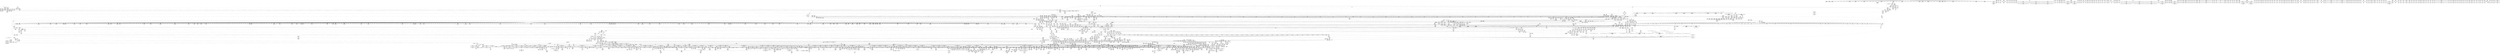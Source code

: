 digraph {
	CE0x7035ee0 [shape=record,shape=Mrecord,label="{CE0x7035ee0|tomoyo_domain:tmp14|security/tomoyo/common.h,1205}"]
	CE0x62828e0 [shape=record,shape=Mrecord,label="{CE0x62828e0|tomoyo_path2_perm:path22|security/tomoyo/file.c,892|*SummSource*}"]
	CE0x7ac2a90 [shape=record,shape=Mrecord,label="{CE0x7ac2a90|tomoyo_fill_path_info:tmp7|security/tomoyo/util.c,667}"]
	CE0x454d690 [shape=record,shape=Mrecord,label="{CE0x454d690|VOIDTB_TE:_CE_216,217_}"]
	CE0x7a7c530 [shape=record,shape=Mrecord,label="{CE0x7a7c530|_call_void_tomoyo_read_unlock(i32_%call4)_#9,_!dbg_!38982|security/tomoyo/file.c,932|*SummSource*}"]
	CE0x4690ea0 [shape=record,shape=Mrecord,label="{CE0x4690ea0|0:_i16,_:_CRE_902,903_}"]
	CE0x4500b50 [shape=record,shape=Mrecord,label="{CE0x4500b50|0:_i16,_:_CRE_622,623_}"]
	CE0x6312db0 [shape=record,shape=Mrecord,label="{CE0x6312db0|VOIDTB_TE:_CE_264,272_|Function::tomoyo_path_rename&Arg::new_dentry::}"]
	CE0x47964a0 [shape=record,shape=Mrecord,label="{CE0x47964a0|128:_i8*,_1208:_%struct.file*,_:_CMRE_8,16_|*MultipleSource*|security/tomoyo/common.h,1205|security/tomoyo/common.h,1205}"]
	"CONST[source:0(mediator),value:2(dynamic)][purpose:{object}][SnkIdx:2]"
	CE0x5360200 [shape=record,shape=Mrecord,label="{CE0x5360200|i32_0|*Constant*}"]
	CE0x60a3dd0 [shape=record,shape=Mrecord,label="{CE0x60a3dd0|i64*_getelementptr_inbounds_(_5_x_i64_,_5_x_i64_*___llvm_gcov_ctr28130,_i64_0,_i64_3)|*Constant*}"]
	CE0x7bbeaa0 [shape=record,shape=Mrecord,label="{CE0x7bbeaa0|tomoyo_path2_perm:tmp25|security/tomoyo/file.c,906|*SummSource*}"]
	CE0x7b38720 [shape=record,shape=Mrecord,label="{CE0x7b38720|tomoyo_path2_perm:param21|security/tomoyo/file.c,923}"]
	CE0x47ef330 [shape=record,shape=Mrecord,label="{CE0x47ef330|128:_i8*,_1208:_%struct.file*,_:_CMRE_96,104_|*MultipleSource*|security/tomoyo/common.h,1205|security/tomoyo/common.h,1205}"]
	CE0x516f4c0 [shape=record,shape=Mrecord,label="{CE0x516f4c0|COLLAPSED:_GCMRE___llvm_gcov_ctr28130_internal_global_5_x_i64_zeroinitializer:_elem_0:default:}"]
	CE0x7ce0d70 [shape=record,shape=Mrecord,label="{CE0x7ce0d70|tomoyo_get_realpath:tmp11|security/tomoyo/file.c,156|*SummSink*}"]
	CE0x6190980 [shape=record,shape=Mrecord,label="{CE0x6190980|104:_%struct.inode*,_:_CRE_149,150_}"]
	CE0x6606350 [shape=record,shape=Mrecord,label="{CE0x6606350|rcu_lock_release:tmp4|include/linux/rcupdate.h,423|*SummSource*}"]
	CE0x65f2890 [shape=record,shape=Mrecord,label="{CE0x65f2890|VOIDTB_TE:_CE_192,193_}"]
	CE0x5179280 [shape=record,shape=Mrecord,label="{CE0x5179280|128:_i8*,_1208:_%struct.file*,_:_CMRE_88,89_|*MultipleSource*|security/tomoyo/common.h,1205|security/tomoyo/common.h,1205}"]
	CE0x531c070 [shape=record,shape=Mrecord,label="{CE0x531c070|tomoyo_read_unlock:entry|*SummSink*}"]
	CE0x7ceb4b0 [shape=record,shape=Mrecord,label="{CE0x7ceb4b0|get_current:tmp3}"]
	CE0x6316fd0 [shape=record,shape=Mrecord,label="{CE0x6316fd0|tomoyo_fill_path_info:conv7|security/tomoyo/util.c,668}"]
	CE0x4523960 [shape=record,shape=Mrecord,label="{CE0x4523960|0:_i16,_:_CRE_611,612_}"]
	CE0x7af2270 [shape=record,shape=Mrecord,label="{CE0x7af2270|0:_i16,_:_CRE_473,474_}"]
	CE0x5306100 [shape=record,shape=Mrecord,label="{CE0x5306100|i32_16384|*Constant*|*SummSource*}"]
	CE0x60dcaa0 [shape=record,shape=Mrecord,label="{CE0x60dcaa0|tomoyo_const_part_length:tmp19|security/tomoyo/util.c,628|*SummSource*}"]
	CE0x7039440 [shape=record,shape=Mrecord,label="{CE0x7039440|i64*_getelementptr_inbounds_(_31_x_i64_,_31_x_i64_*___llvm_gcov_ctr43150,_i64_0,_i64_30)|*Constant*}"]
	CE0x7b39a30 [shape=record,shape=Mrecord,label="{CE0x7b39a30|0:_i16,_:_CRE_246,247_}"]
	CE0x7a45640 [shape=record,shape=Mrecord,label="{CE0x7a45640|tomoyo_fill_path_info:tmp8|security/tomoyo/util.c,667}"]
	CE0x60dd090 [shape=record,shape=Mrecord,label="{CE0x60dd090|tomoyo_const_part_length:sw.bb|*SummSource*}"]
	CE0x60e2bc0 [shape=record,shape=Mrecord,label="{CE0x60e2bc0|tomoyo_get_mode:tmp4|security/tomoyo/util.c,978|*SummSink*}"]
	CE0x55e1cb0 [shape=record,shape=Mrecord,label="{CE0x55e1cb0|i64_25|*Constant*}"]
	CE0x7041ff0 [shape=record,shape=Mrecord,label="{CE0x7041ff0|tomoyo_get_mode:idxprom|security/tomoyo/util.c,981|*SummSink*}"]
	CE0x6172ce0 [shape=record,shape=Mrecord,label="{CE0x6172ce0|rcu_lock_release:tmp1|*SummSource*}"]
	CE0x46d2a60 [shape=record,shape=Mrecord,label="{CE0x46d2a60|0:_i16,_:_CRE_944,952_|*MultipleSource*|security/tomoyo/file.c,912|security/tomoyo/file.c,912|security/tomoyo/file.c,912}"]
	CE0x53a3b10 [shape=record,shape=Mrecord,label="{CE0x53a3b10|tomoyo_get_mode:mode.0|*SummSource*}"]
	CE0x7d514e0 [shape=record,shape=Mrecord,label="{CE0x7d514e0|i64_4|*Constant*}"]
	CE0x61f2420 [shape=record,shape=Mrecord,label="{CE0x61f2420|GLOBAL:tomoyo_const_part_length|*Constant*}"]
	CE0x63fcf10 [shape=record,shape=Mrecord,label="{CE0x63fcf10|i64*_getelementptr_inbounds_(_6_x_i64_,_6_x_i64_*___llvm_gcov_ctr25,_i64_0,_i64_0)|*Constant*|*SummSource*}"]
	CE0x48404a0 [shape=record,shape=Mrecord,label="{CE0x48404a0|VOIDTB_TE:_CE_199,200_}"]
	CE0x6313550 [shape=record,shape=Mrecord,label="{CE0x6313550|tomoyo_const_part_length:if.end6|*SummSource*}"]
	CE0x54acbf0 [shape=record,shape=Mrecord,label="{CE0x54acbf0|tomoyo_add_slash:tobool|security/tomoyo/file.c,131}"]
	CE0x6066a60 [shape=record,shape=Mrecord,label="{CE0x6066a60|tomoyo_get_mode:tmp25|security/tomoyo/util.c,987|*SummSource*}"]
	CE0x635b2a0 [shape=record,shape=Mrecord,label="{CE0x635b2a0|GLOBAL:__llvm_gcov_ctr32134|Global_var:__llvm_gcov_ctr32134|*SummSink*}"]
	CE0x44da830 [shape=record,shape=Mrecord,label="{CE0x44da830|tomoyo_get_mode:if.then2}"]
	CE0x7d09750 [shape=record,shape=Mrecord,label="{CE0x7d09750|i64_14|*Constant*|*SummSink*}"]
	CE0x52d8930 [shape=record,shape=Mrecord,label="{CE0x52d8930|i64*_getelementptr_inbounds_(_4_x_i64_,_4_x_i64_*___llvm_gcov_ctr24,_i64_0,_i64_3)|*Constant*|*SummSource*}"]
	CE0x62c4930 [shape=record,shape=Mrecord,label="{CE0x62c4930|tomoyo_init_request_info:if.end}"]
	CE0x6474060 [shape=record,shape=Mrecord,label="{CE0x6474060|i64*_getelementptr_inbounds_(_30_x_i64_,_30_x_i64_*___llvm_gcov_ctr13,_i64_0,_i64_20)|*Constant*|*SummSink*}"]
	CE0x5f9b060 [shape=record,shape=Mrecord,label="{CE0x5f9b060|tomoyo_fill_path_info:tmp2|*LoadInst*|security/tomoyo/util.c,663|*SummSink*}"]
	CE0x6313e50 [shape=record,shape=Mrecord,label="{CE0x6313e50|104:_%struct.inode*,_:_CRE_210,211_}"]
	CE0x7aceaa0 [shape=record,shape=Mrecord,label="{CE0x7aceaa0|i64*_getelementptr_inbounds_(_2_x_i64_,_2_x_i64_*___llvm_gcov_ctr22,_i64_0,_i64_1)|*Constant*|*SummSink*}"]
	CE0x604bab0 [shape=record,shape=Mrecord,label="{CE0x604bab0|i64*_getelementptr_inbounds_(_31_x_i64_,_31_x_i64_*___llvm_gcov_ctr43150,_i64_0,_i64_3)|*Constant*|*SummSource*}"]
	CE0x54d87a0 [shape=record,shape=Mrecord,label="{CE0x54d87a0|tomoyo_path_rename:bb|*SummSource*}"]
	CE0x7a1fb60 [shape=record,shape=Mrecord,label="{CE0x7a1fb60|tomoyo_const_part_length:conv14|security/tomoyo/util.c,641|*SummSink*}"]
	CE0x7a79700 [shape=record,shape=Mrecord,label="{CE0x7a79700|0:_i16,_:_CRE_585,586_}"]
	CE0x7037970 [shape=record,shape=Mrecord,label="{CE0x7037970|i64*_getelementptr_inbounds_(_31_x_i64_,_31_x_i64_*___llvm_gcov_ctr43150,_i64_0,_i64_29)|*Constant*|*SummSink*}"]
	CE0x52a0760 [shape=record,shape=Mrecord,label="{CE0x52a0760|rcu_lock_acquire:bb}"]
	CE0x473d560 [shape=record,shape=Mrecord,label="{CE0x473d560|0:_i16,_:_CRE_984,988_|*MultipleSource*|security/tomoyo/file.c,912|security/tomoyo/file.c,912|security/tomoyo/file.c,912}"]
	CE0x5ffeec0 [shape=record,shape=Mrecord,label="{CE0x5ffeec0|i64**_getelementptr_inbounds_(_3_x_i64*_,_3_x_i64*_*___llvm_gcda_edge_table44,_i64_0,_i64_0)|*Constant*}"]
	CE0x7a67c80 [shape=record,shape=Mrecord,label="{CE0x7a67c80|tomoyo_read_lock:tmp1|*SummSink*}"]
	CE0x7d40220 [shape=record,shape=Mrecord,label="{CE0x7d40220|_ret_i32_%call,_!dbg_!38917|security/tomoyo/file.c,181|*SummSource*}"]
	CE0x550b240 [shape=record,shape=Mrecord,label="{CE0x550b240|tomoyo_add_slash:tmp5|security/tomoyo/file.c,131|*SummSource*}"]
	CE0x5323d90 [shape=record,shape=Mrecord,label="{CE0x5323d90|rcu_lock_release:tmp6|*SummSink*}"]
	CE0x5520330 [shape=record,shape=Mrecord,label="{CE0x5520330|104:_%struct.inode*,_:_CRE_264,272_|*MultipleSource*|security/tomoyo/file.c,912|*LoadInst*|security/tomoyo/file.c,911|Function::tomoyo_path_rename&Arg::old_dentry::}"]
	CE0x631f830 [shape=record,shape=Mrecord,label="{CE0x631f830|tomoyo_const_part_length:tmp35|security/tomoyo/util.c,643|*SummSource*}"]
	CE0x7c94360 [shape=record,shape=Mrecord,label="{CE0x7c94360|_ret_%struct.tomoyo_domain_info*_%tmp23,_!dbg_!38929|security/tomoyo/common.h,1205}"]
	CE0x6373c40 [shape=record,shape=Mrecord,label="{CE0x6373c40|tomoyo_init_request_info:tmp5|security/tomoyo/util.c,1004}"]
	CE0x54f6e50 [shape=record,shape=Mrecord,label="{CE0x54f6e50|tomoyo_path2_perm:tmp22|security/tomoyo/file.c,904|*SummSource*}"]
	CE0x7049b10 [shape=record,shape=Mrecord,label="{CE0x7049b10|i64*_getelementptr_inbounds_(_6_x_i64_,_6_x_i64_*___llvm_gcov_ctr26,_i64_0,_i64_0)|*Constant*|*SummSource*}"]
	CE0x4841050 [shape=record,shape=Mrecord,label="{CE0x4841050|tomoyo_const_part_length:tmp23|security/tomoyo/util.c,634|*SummSource*}"]
	CE0x45b4e00 [shape=record,shape=Mrecord,label="{CE0x45b4e00|0:_i16,_:_CRE_596,597_}"]
	CE0x7af4210 [shape=record,shape=Mrecord,label="{CE0x7af4210|0:_i16,_:_CRE_273,274_}"]
	CE0x620e430 [shape=record,shape=Mrecord,label="{CE0x620e430|tomoyo_get_realpath:tmp|*SummSink*}"]
	CE0x7a68080 [shape=record,shape=Mrecord,label="{CE0x7a68080|GLOBAL:tomoyo_init_request_info|*Constant*}"]
	CE0x7abe340 [shape=record,shape=Mrecord,label="{CE0x7abe340|104:_%struct.inode*,_:_CRE_309,310_}"]
	CE0x5422540 [shape=record,shape=Mrecord,label="{CE0x5422540|0:_i8*,_array:_GCRE_tomoyo_mac_keywords_external_constant_42_x_i8*_:_elem_37::|security/tomoyo/file.c,181}"]
	CE0x45e9e20 [shape=record,shape=Mrecord,label="{CE0x45e9e20|tomoyo_fill_path_info:hash|security/tomoyo/util.c,669|*SummSource*}"]
	CE0x52146e0 [shape=record,shape=Mrecord,label="{CE0x52146e0|0:_i8,_array:_GCRE_tomoyo_index2category_constant_39_x_i8_c_00_00_00_00_00_00_00_00_00_00_00_00_00_00_00_00_00_00_00_00_00_00_00_01_01_01_01_01_01_01_01_01_01_01_01_01_01_01_02_,_align_16:_elem_2::|security/tomoyo/util.c,983}"]
	CE0x55f0200 [shape=record,shape=Mrecord,label="{CE0x55f0200|tomoyo_const_part_length:tmp47|security/tomoyo/util.c,646}"]
	CE0x540a960 [shape=record,shape=Mrecord,label="{CE0x540a960|_ret_i32_%call,_!dbg_!38913|security/tomoyo/tomoyo.c,300|*SummSource*}"]
	CE0x617e5e0 [shape=record,shape=Mrecord,label="{CE0x617e5e0|_call_void___llvm_gcov_indirect_counter_increment(i32*___llvm_gcov_global_state_pred15,_i64**_getelementptr_inbounds_(_3_x_i64*_,_3_x_i64*_*___llvm_gcda_edge_table14,_i64_0,_i64_2)),_!dbg_!38951|security/tomoyo/file.c,916|*SummSink*}"]
	CE0x7a8b560 [shape=record,shape=Mrecord,label="{CE0x7a8b560|104:_%struct.inode*,_:_CRE_240,248_|*MultipleSource*|security/tomoyo/file.c,912|*LoadInst*|security/tomoyo/file.c,911|Function::tomoyo_path_rename&Arg::old_dentry::}"]
	CE0x44c0550 [shape=record,shape=Mrecord,label="{CE0x44c0550|128:_i8*,_1208:_%struct.file*,_:_CMRE_38,39_}"]
	CE0x53fa6c0 [shape=record,shape=Mrecord,label="{CE0x53fa6c0|_ret_void}"]
	CE0x550c8c0 [shape=record,shape=Mrecord,label="{CE0x550c8c0|VOIDTB_TE:_CE_154,155_}"]
	CE0x7b20120 [shape=record,shape=Mrecord,label="{CE0x7b20120|0:_i16,_:_CRE_240,241_}"]
	CE0x46cd2c0 [shape=record,shape=Mrecord,label="{CE0x46cd2c0|0:_i16,_:_CRE_923,924_}"]
	CE0x63ec060 [shape=record,shape=Mrecord,label="{CE0x63ec060|tomoyo_path2_perm:tmp55|security/tomoyo/file.c,931|*SummSource*}"]
	CE0x6521ad0 [shape=record,shape=Mrecord,label="{CE0x6521ad0|i64_5|*Constant*}"]
	CE0x6057250 [shape=record,shape=Mrecord,label="{CE0x6057250|__llvm_gcov_indirect_counter_increment114:exit|*SummSink*}"]
	CE0x62c4680 [shape=record,shape=Mrecord,label="{CE0x62c4680|tomoyo_init_request_info:bb|*SummSource*}"]
	CE0x6022d50 [shape=record,shape=Mrecord,label="{CE0x6022d50|tomoyo_path_rename:mnt1|security/tomoyo/tomoyo.c,298|*SummSource*}"]
	CE0x44f3f50 [shape=record,shape=Mrecord,label="{CE0x44f3f50|GLOBAL:tomoyo_pp2mac|Global_var:tomoyo_pp2mac}"]
	CE0x61b1220 [shape=record,shape=Mrecord,label="{CE0x61b1220|tomoyo_const_part_length:tmp9|security/tomoyo/util.c,626|*SummSink*}"]
	CE0x6138110 [shape=record,shape=Mrecord,label="{CE0x6138110|104:_%struct.inode*,_:_CRE_161,162_}"]
	CE0x52d7ed0 [shape=record,shape=Mrecord,label="{CE0x52d7ed0|__llvm_gcov_indirect_counter_increment114:counter|*SummSink*}"]
	CE0x6057ec0 [shape=record,shape=Mrecord,label="{CE0x6057ec0|tomoyo_get_mode:tmp2|security/tomoyo/util.c,978|*SummSource*}"]
	CE0x61c1290 [shape=record,shape=Mrecord,label="{CE0x61c1290|GLOBAL:__llvm_gcov_ctr28130|Global_var:__llvm_gcov_ctr28130}"]
	CE0x6264210 [shape=record,shape=Mrecord,label="{CE0x6264210|tomoyo_fill_path_info:cmp|security/tomoyo/util.c,667|*SummSink*}"]
	CE0x5435e10 [shape=record,shape=Mrecord,label="{CE0x5435e10|GLOBAL:tomoyo_path2_perm|*Constant*|*SummSink*}"]
	CE0x6301f50 [shape=record,shape=Mrecord,label="{CE0x6301f50|GLOBAL:tomoyo_domain|*Constant*}"]
	CE0x53628e0 [shape=record,shape=Mrecord,label="{CE0x53628e0|VOIDTB_TE:_CE_256,264_|Function::tomoyo_path_rename&Arg::new_dentry::}"]
	CE0x44c0a50 [shape=record,shape=Mrecord,label="{CE0x44c0a50|128:_i8*,_1208:_%struct.file*,_:_CMRE_42,43_}"]
	CE0x5416840 [shape=record,shape=Mrecord,label="{CE0x5416840|i64*_getelementptr_inbounds_(_12_x_i64_,_12_x_i64_*___llvm_gcov_ctr31133,_i64_0,_i64_9)|*Constant*|*SummSink*}"]
	CE0x64cbb40 [shape=record,shape=Mrecord,label="{CE0x64cbb40|tomoyo_domain:tmp19|security/tomoyo/common.h,1205|*SummSource*}"]
	CE0x64f9b50 [shape=record,shape=Mrecord,label="{CE0x64f9b50|_call_void_mcount()_#3|*SummSource*}"]
	CE0x612bbb0 [shape=record,shape=Mrecord,label="{CE0x612bbb0|i64_1|*Constant*}"]
	CE0x642e2e0 [shape=record,shape=Mrecord,label="{CE0x642e2e0|tomoyo_path2_perm:out|*SummSource*}"]
	CE0x5fffb60 [shape=record,shape=Mrecord,label="{CE0x5fffb60|tomoyo_const_part_length:tmp49|security/tomoyo/util.c,649|*SummSource*}"]
	CE0x6507b60 [shape=record,shape=Mrecord,label="{CE0x6507b60|i64**_getelementptr_inbounds_(_3_x_i64*_,_3_x_i64*_*___llvm_gcda_edge_table44,_i64_0,_i64_2)|*Constant*}"]
	CE0x5282100 [shape=record,shape=Mrecord,label="{CE0x5282100|tomoyo_domain:tmp21|security/tomoyo/common.h,1205}"]
	CE0x61cd680 [shape=record,shape=Mrecord,label="{CE0x61cd680|_call_void_tomoyo_add_slash(%struct.tomoyo_path_info*_%buf2)_#9,_!dbg_!38952|security/tomoyo/file.c,917}"]
	CE0x65943e0 [shape=record,shape=Mrecord,label="{CE0x65943e0|tomoyo_get_mode:tmp6|security/tomoyo/util.c,978|*SummSource*}"]
	CE0x7a03610 [shape=record,shape=Mrecord,label="{CE0x7a03610|tomoyo_init_request_info:mode5|security/tomoyo/util.c,1011|*SummSink*}"]
	CE0x63ea4e0 [shape=record,shape=Mrecord,label="{CE0x63ea4e0|tomoyo_domain:tmp1|*SummSource*}"]
	CE0x547eea0 [shape=record,shape=Mrecord,label="{CE0x547eea0|i64_1|*Constant*|*SummSource*}"]
	CE0x6574320 [shape=record,shape=Mrecord,label="{CE0x6574320|0:_i16,_:_CRE_179,180_}"]
	CE0x7a79a30 [shape=record,shape=Mrecord,label="{CE0x7a79a30|0:_i16,_:_CRE_588,589_}"]
	CE0x640b9e0 [shape=record,shape=Mrecord,label="{CE0x640b9e0|srcu_read_unlock:tmp|*SummSource*}"]
	CE0x7a82130 [shape=record,shape=Mrecord,label="{CE0x7a82130|i32_1|*Constant*}"]
	CE0x55edcb0 [shape=record,shape=Mrecord,label="{CE0x55edcb0|tomoyo_domain:tmp11|security/tomoyo/common.h,1205}"]
	CE0x60e2ee0 [shape=record,shape=Mrecord,label="{CE0x60e2ee0|_ret_i32_%retval.0,_!dbg_!38957|security/tomoyo/util.c,652|*SummSource*}"]
	CE0x7af3bf0 [shape=record,shape=Mrecord,label="{CE0x7af3bf0|0:_i16,_:_CRE_267,268_}"]
	CE0x7c73420 [shape=record,shape=Mrecord,label="{CE0x7c73420|tomoyo_path2_perm:tmp2|security/tomoyo/file.c,891|*SummSink*}"]
	CE0x52c78b0 [shape=record,shape=Mrecord,label="{CE0x52c78b0|tomoyo_fill_path_info:cmp|security/tomoyo/util.c,667}"]
	CE0x63b5510 [shape=record,shape=Mrecord,label="{CE0x63b5510|rcu_lock_acquire:indirectgoto}"]
	CE0x7d51070 [shape=record,shape=Mrecord,label="{CE0x7d51070|_ret_i1_%retval.0,_!dbg_!38916|security/tomoyo/file.c,156|*SummSource*}"]
	CE0x6000620 [shape=record,shape=Mrecord,label="{CE0x6000620|GLOBAL:rcu_lock_release|*Constant*|*SummSink*}"]
	CE0x7d099f0 [shape=record,shape=Mrecord,label="{CE0x7d099f0|tomoyo_path2_perm:tmp28|security/tomoyo/file.c,912|*SummSource*}"]
	CE0x61a6490 [shape=record,shape=Mrecord,label="{CE0x61a6490|tomoyo_path2_perm:do.end|*SummSource*}"]
	CE0x45be690 [shape=record,shape=Mrecord,label="{CE0x45be690|tomoyo_fill_path_info:cmp8|security/tomoyo/util.c,668|*SummSink*}"]
	CE0x45bed00 [shape=record,shape=Mrecord,label="{CE0x45bed00|tomoyo_fill_path_info:frombool10|security/tomoyo/util.c,668}"]
	CE0x4707400 [shape=record,shape=Mrecord,label="{CE0x4707400|tomoyo_audit_path2_log:call|security/tomoyo/file.c,181|*SummSink*}"]
	CE0x54ac360 [shape=record,shape=Mrecord,label="{CE0x54ac360|tomoyo_add_slash:tmp7|security/tomoyo/file.c,132|*SummSource*}"]
	CE0x45b4ad0 [shape=record,shape=Mrecord,label="{CE0x45b4ad0|0:_i16,_:_CRE_593,594_}"]
	CE0x60c3a40 [shape=record,shape=Mrecord,label="{CE0x60c3a40|tomoyo_path2_perm:tmp|*SummSink*}"]
	CE0x6513ab0 [shape=record,shape=Mrecord,label="{CE0x6513ab0|i8*_undef|*Constant*|*SummSource*}"]
	CE0x6312ed0 [shape=record,shape=Mrecord,label="{CE0x6312ed0|VOIDTB_TE:_CE_272,280_|Function::tomoyo_path_rename&Arg::new_dentry::}"]
	CE0x7cc7dd0 [shape=record,shape=Mrecord,label="{CE0x7cc7dd0|VOIDTB_TE:_CE_185,186_}"]
	CE0x54f7460 [shape=record,shape=Mrecord,label="{CE0x54f7460|tomoyo_path2_perm:sw.epilog|*SummSink*}"]
	CE0x63407a0 [shape=record,shape=Mrecord,label="{CE0x63407a0|i64_13|*Constant*}"]
	CE0x6058a70 [shape=record,shape=Mrecord,label="{CE0x6058a70|0:_i8*,_array:_GCRE_tomoyo_mac_keywords_external_constant_42_x_i8*_:_elem_22::|security/tomoyo/file.c,181}"]
	CE0x4707530 [shape=record,shape=Mrecord,label="{CE0x4707530|GLOBAL:srcu_read_unlock|*Constant*|*SummSink*}"]
	CE0x54aabf0 [shape=record,shape=Mrecord,label="{CE0x54aabf0|i8_0|*Constant*}"]
	CE0x6144310 [shape=record,shape=Mrecord,label="{CE0x6144310|104:_%struct.inode*,_:_CRE_185,186_}"]
	CE0x54bffd0 [shape=record,shape=Mrecord,label="{CE0x54bffd0|tomoyo_get_mode:tmp9|security/tomoyo/util.c,981}"]
	CE0x641ff90 [shape=record,shape=Mrecord,label="{CE0x641ff90|i32_9|*Constant*}"]
	CE0x6432d50 [shape=record,shape=Mrecord,label="{CE0x6432d50|i64*_getelementptr_inbounds_(_5_x_i64_,_5_x_i64_*___llvm_gcov_ctr28130,_i64_0,_i64_4)|*Constant*|*SummSource*}"]
	CE0x6317580 [shape=record,shape=Mrecord,label="{CE0x6317580|tomoyo_get_mode:tmp15|security/tomoyo/util.c,983|*SummSink*}"]
	CE0x60b1370 [shape=record,shape=Mrecord,label="{CE0x60b1370|tomoyo_get_mode:arrayidx|security/tomoyo/util.c,981|*SummSink*}"]
	CE0x5372e10 [shape=record,shape=Mrecord,label="{CE0x5372e10|tomoyo_get_mode:tmp17|security/tomoyo/util.c,983}"]
	CE0x5fa0bb0 [shape=record,shape=Mrecord,label="{CE0x5fa0bb0|tomoyo_add_slash:tmp3|security/tomoyo/file.c,131|*SummSource*}"]
	CE0x6461fb0 [shape=record,shape=Mrecord,label="{CE0x6461fb0|0:_i16,_:_CRE_416,424_|*MultipleSource*|security/tomoyo/file.c,912|security/tomoyo/file.c,912|security/tomoyo/file.c,912}"]
	CE0x60b9a80 [shape=record,shape=Mrecord,label="{CE0x60b9a80|VOIDTB_TE:_CE_164,165_}"]
	CE0x472aec0 [shape=record,shape=Mrecord,label="{CE0x472aec0|tomoyo_const_part_length:tmp33|security/tomoyo/util.c,642|*SummSource*}"]
	CE0x61c1430 [shape=record,shape=Mrecord,label="{CE0x61c1430|tomoyo_fill_path_info:tmp3|security/tomoyo/util.c,667|*SummSink*}"]
	CE0x4592940 [shape=record,shape=Mrecord,label="{CE0x4592940|0:_i16,_:_CRE_753,754_}"]
	CE0x661cf90 [shape=record,shape=Mrecord,label="{CE0x661cf90|_call_void_mcount()_#3|*SummSink*}"]
	CE0x61aeb40 [shape=record,shape=Mrecord,label="{CE0x61aeb40|tomoyo_domain:do.body|*SummSink*}"]
	CE0x4706b50 [shape=record,shape=Mrecord,label="{CE0x4706b50|GLOBAL:tomoyo_supervisor|*Constant*}"]
	CE0x7a81fe0 [shape=record,shape=Mrecord,label="{CE0x7a81fe0|tomoyo_const_part_length:incdec.ptr19|security/tomoyo/util.c,643}"]
	CE0x54ee900 [shape=record,shape=Mrecord,label="{CE0x54ee900|0:_%struct.tomoyo_obj_info*,_24:_%struct.tomoyo_path_info*,_32:_%struct.tomoyo_path_info*,_40:_i8,_72:_i8,_76:_i8,_:_SCMRE_24,25_}"]
	CE0x5228e80 [shape=record,shape=Mrecord,label="{CE0x5228e80|tomoyo_path2_perm:idxprom|security/tomoyo/file.c,898}"]
	CE0x645c9a0 [shape=record,shape=Mrecord,label="{CE0x645c9a0|tomoyo_get_realpath:tmp4|security/tomoyo/file.c,151}"]
	CE0x546eb10 [shape=record,shape=Mrecord,label="{CE0x546eb10|__llvm_gcov_indirect_counter_increment:tmp6|*SummSource*}"]
	CE0x661ca70 [shape=record,shape=Mrecord,label="{CE0x661ca70|0:_i8*,_array:_GCRE_tomoyo_mac_keywords_external_constant_42_x_i8*_:_elem_7::|security/tomoyo/file.c,181}"]
	CE0x6383280 [shape=record,shape=Mrecord,label="{CE0x6383280|tomoyo_get_realpath:name|security/tomoyo/file.c,150}"]
	CE0x7cc7eb0 [shape=record,shape=Mrecord,label="{CE0x7cc7eb0|VOIDTB_TE:_CE_186,187_}"]
	CE0x53de190 [shape=record,shape=Mrecord,label="{CE0x53de190|VOIDTB_TE:_CE_159,160_}"]
	CE0x53eba50 [shape=record,shape=Mrecord,label="{CE0x53eba50|tomoyo_path_rename:tmp|*SummSink*}"]
	CE0x7a06390 [shape=record,shape=Mrecord,label="{CE0x7a06390|tomoyo_path2_perm:if.end8|*SummSink*}"]
	CE0x6278a10 [shape=record,shape=Mrecord,label="{CE0x6278a10|tomoyo_path2_perm:tmp23|security/tomoyo/file.c,904|*SummSink*}"]
	CE0x5496ba0 [shape=record,shape=Mrecord,label="{CE0x5496ba0|VOIDTB_TE:_CE_145,146_}"]
	CE0x7d58400 [shape=record,shape=Mrecord,label="{CE0x7d58400|i64*_getelementptr_inbounds_(_4_x_i64_,_4_x_i64_*___llvm_gcov_ctr24,_i64_0,_i64_2)|*Constant*}"]
	CE0x45be5d0 [shape=record,shape=Mrecord,label="{CE0x45be5d0|tomoyo_fill_path_info:cmp8|security/tomoyo/util.c,668|*SummSource*}"]
	CE0x64adfe0 [shape=record,shape=Mrecord,label="{CE0x64adfe0|tomoyo_path2_perm:if.end34|*SummSink*}"]
	CE0x60e3110 [shape=record,shape=Mrecord,label="{CE0x60e3110|tomoyo_fill_path_info:conv3|security/tomoyo/util.c,666}"]
	CE0x454ec10 [shape=record,shape=Mrecord,label="{CE0x454ec10|tomoyo_audit_path2_log:tmp5|security/tomoyo/file.c,182|*SummSource*}"]
	CE0x7ceb130 [shape=record,shape=Mrecord,label="{CE0x7ceb130|get_current:tmp1|*SummSink*}"]
	CE0x60660e0 [shape=record,shape=Mrecord,label="{CE0x60660e0|tomoyo_get_mode:mode.1}"]
	CE0x7a696b0 [shape=record,shape=Mrecord,label="{CE0x7a696b0|tomoyo_path2_perm:tmp29|security/tomoyo/file.c,912|*SummSink*}"]
	CE0x54b6be0 [shape=record,shape=Mrecord,label="{CE0x54b6be0|tomoyo_domain:tmp4|security/tomoyo/common.h,1205}"]
	CE0x472b750 [shape=record,shape=Mrecord,label="{CE0x472b750|tomoyo_const_part_length:tmp34|security/tomoyo/util.c,642}"]
	CE0x63eaaf0 [shape=record,shape=Mrecord,label="{CE0x63eaaf0|i64*_getelementptr_inbounds_(_11_x_i64_,_11_x_i64_*___llvm_gcov_ctr54147,_i64_0,_i64_1)|*Constant*|*SummSource*}"]
	CE0x519e5b0 [shape=record,shape=Mrecord,label="{CE0x519e5b0|i64*_getelementptr_inbounds_(_11_x_i64_,_11_x_i64_*___llvm_gcov_ctr54147,_i64_0,_i64_8)|*Constant*|*SummSink*}"]
	CE0x7a6a0a0 [shape=record,shape=Mrecord,label="{CE0x7a6a0a0|tomoyo_path2_perm:tobool|security/tomoyo/file.c,912|*SummSink*}"]
	CE0x7d40450 [shape=record,shape=Mrecord,label="{CE0x7d40450|tomoyo_path2_perm:cmp26|security/tomoyo/file.c,928|*SummSource*}"]
	CE0x46e21c0 [shape=record,shape=Mrecord,label="{CE0x46e21c0|0:_i8,_array:_GCRE_tomoyo_index2category_constant_39_x_i8_c_00_00_00_00_00_00_00_00_00_00_00_00_00_00_00_00_00_00_00_00_00_00_00_01_01_01_01_01_01_01_01_01_01_01_01_01_01_01_02_,_align_16:_elem_29::|security/tomoyo/util.c,983}"]
	CE0x52c6ff0 [shape=record,shape=Mrecord,label="{CE0x52c6ff0|tomoyo_const_part_length:entry}"]
	CE0x63e9d10 [shape=record,shape=Mrecord,label="{CE0x63e9d10|tomoyo_domain:tmp12|security/tomoyo/common.h,1205|*SummSink*}"]
	CE0x7a69a70 [shape=record,shape=Mrecord,label="{CE0x7a69a70|tomoyo_path2_perm:tmp30|security/tomoyo/file.c,912|*SummSource*}"]
	CE0x5285fb0 [shape=record,shape=Mrecord,label="{CE0x5285fb0|rcu_lock_release:tmp7}"]
	CE0x61ec9d0 [shape=record,shape=Mrecord,label="{CE0x61ec9d0|i64_22|*Constant*}"]
	CE0x612a750 [shape=record,shape=Mrecord,label="{CE0x612a750|srcu_read_lock:bb}"]
	CE0x550cdb0 [shape=record,shape=Mrecord,label="{CE0x550cdb0|__llvm_gcov_indirect_counter_increment114:entry}"]
	CE0x60dce60 [shape=record,shape=Mrecord,label="{CE0x60dce60|i64_1|*Constant*}"]
	CE0x6631ec0 [shape=record,shape=Mrecord,label="{CE0x6631ec0|tomoyo_add_slash:is_dir|security/tomoyo/file.c,131|*SummSource*}"]
	CE0x7d43470 [shape=record,shape=Mrecord,label="{CE0x7d43470|tomoyo_init_request_info:call|security/tomoyo/util.c,1005|*SummSource*}"]
	CE0x61a61c0 [shape=record,shape=Mrecord,label="{CE0x61a61c0|GLOBAL:tomoyo_ss|Global_var:tomoyo_ss}"]
	CE0x63fcc60 [shape=record,shape=Mrecord,label="{CE0x63fcc60|tomoyo_get_realpath:if.then|*SummSource*}"]
	CE0x603d460 [shape=record,shape=Mrecord,label="{CE0x603d460|0:_i16,_:_CRE_6,7_}"]
	CE0x64abd00 [shape=record,shape=Mrecord,label="{CE0x64abd00|tomoyo_path2_perm:tmp52|security/tomoyo/file.c,928|*SummSource*}"]
	CE0x44f3e90 [shape=record,shape=Mrecord,label="{CE0x44f3e90|tomoyo_audit_path2_log:idxprom|security/tomoyo/file.c,182|*SummSink*}"]
	CE0x611bc60 [shape=record,shape=Mrecord,label="{CE0x611bc60|0:_i8*,_array:_GCRE_tomoyo_mac_keywords_external_constant_42_x_i8*_:_elem_32::|security/tomoyo/file.c,181}"]
	CE0x5178180 [shape=record,shape=Mrecord,label="{CE0x5178180|128:_i8*,_1208:_%struct.file*,_:_CMRE_45,46_}"]
	CE0x61f4b30 [shape=record,shape=Mrecord,label="{CE0x61f4b30|tomoyo_path2_perm:tmp60|security/tomoyo/file.c,933|*SummSource*}"]
	CE0x7a3f2b0 [shape=record,shape=Mrecord,label="{CE0x7a3f2b0|104:_%struct.inode*,_:_CRE_315,316_}"]
	CE0x539be90 [shape=record,shape=Mrecord,label="{CE0x539be90|tomoyo_get_mode:arrayidx8|security/tomoyo/util.c,983}"]
	CE0x5214810 [shape=record,shape=Mrecord,label="{CE0x5214810|0:_i8,_array:_GCRE_tomoyo_index2category_constant_39_x_i8_c_00_00_00_00_00_00_00_00_00_00_00_00_00_00_00_00_00_00_00_00_00_00_00_01_01_01_01_01_01_01_01_01_01_01_01_01_01_01_02_,_align_16:_elem_3::|security/tomoyo/util.c,983}"]
	CE0x483ed40 [shape=record,shape=Mrecord,label="{CE0x483ed40|tomoyo_path2_perm:tmp5|security/tomoyo/file.c,893|*SummSource*}"]
	CE0x535fd30 [shape=record,shape=Mrecord,label="{CE0x535fd30|srcu_read_lock:tmp3|*SummSink*}"]
	CE0x527ef00 [shape=record,shape=Mrecord,label="{CE0x527ef00|i8*_getelementptr_inbounds_(_25_x_i8_,_25_x_i8_*_.str12,_i32_0,_i32_0)|*Constant*|*SummSource*}"]
	CE0x604a500 [shape=record,shape=Mrecord,label="{CE0x604a500|tomoyo_path_rename:new_dentry|Function::tomoyo_path_rename&Arg::new_dentry::|*SummSource*}"]
	CE0x7b7e360 [shape=record,shape=Mrecord,label="{CE0x7b7e360|tomoyo_path2_perm:filename1|security/tomoyo/file.c,923|*SummSink*}"]
	CE0x5281ce0 [shape=record,shape=Mrecord,label="{CE0x5281ce0|tomoyo_domain:cred|security/tomoyo/common.h,1205|*SummSource*}"]
	CE0x65099c0 [shape=record,shape=Mrecord,label="{CE0x65099c0|tomoyo_path2_perm:and|security/tomoyo/file.c,912}"]
	CE0x7ce1020 [shape=record,shape=Mrecord,label="{CE0x7ce1020|i64*_getelementptr_inbounds_(_6_x_i64_,_6_x_i64_*___llvm_gcov_ctr25,_i64_0,_i64_4)|*Constant*|*SummSink*}"]
	CE0x6462370 [shape=record,shape=Mrecord,label="{CE0x6462370|0:_i16,_:_CRE_432,440_|*MultipleSource*|security/tomoyo/file.c,912|security/tomoyo/file.c,912|security/tomoyo/file.c,912}"]
	CE0x5619440 [shape=record,shape=Mrecord,label="{CE0x5619440|i64*_getelementptr_inbounds_(_6_x_i64_,_6_x_i64_*___llvm_gcov_ctr26,_i64_0,_i64_4)|*Constant*|*SummSink*}"]
	CE0x7b4f040 [shape=record,shape=Mrecord,label="{CE0x7b4f040|tomoyo_path2_perm:tmp11|security/tomoyo/file.c,898}"]
	CE0x632dd70 [shape=record,shape=Mrecord,label="{CE0x632dd70|_call_void_mcount()_#3|*SummSink*}"]
	CE0x6433770 [shape=record,shape=Mrecord,label="{CE0x6433770|i32_1|*Constant*}"]
	CE0x5281530 [shape=record,shape=Mrecord,label="{CE0x5281530|_ret_%struct.task_struct*_%tmp4,_!dbg_!38905|./arch/x86/include/asm/current.h,14|*SummSink*}"]
	CE0x63a5e50 [shape=record,shape=Mrecord,label="{CE0x63a5e50|tomoyo_init_request_info:tmp11|security/tomoyo/util.c,1007}"]
	CE0x53b85b0 [shape=record,shape=Mrecord,label="{CE0x53b85b0|8:_%struct.vfsmount*,_16:_%struct.dentry*,_24:_%struct.vfsmount*,_32:_%struct.dentry*,_:_SCMRE_8,16_|*MultipleSource*|security/tomoyo/tomoyo.c,298|security/tomoyo/tomoyo.c, 298|security/tomoyo/tomoyo.c, 299}"]
	CE0x7a8b860 [shape=record,shape=Mrecord,label="{CE0x7a8b860|tomoyo_path2_perm:bb|*SummSource*}"]
	CE0x5306170 [shape=record,shape=Mrecord,label="{CE0x5306170|i32_16384|*Constant*|*SummSink*}"]
	CE0x622b200 [shape=record,shape=Mrecord,label="{CE0x622b200|VOIDTB_TE:_CE_8,12_|Function::tomoyo_path_rename&Arg::new_dentry::}"]
	CE0x604c200 [shape=record,shape=Mrecord,label="{CE0x604c200|i32_51|*Constant*|*SummSink*}"]
	CE0x63140b0 [shape=record,shape=Mrecord,label="{CE0x63140b0|104:_%struct.inode*,_:_CRE_212,213_}"]
	CE0x61bb1e0 [shape=record,shape=Mrecord,label="{CE0x61bb1e0|i64*_getelementptr_inbounds_(_4_x_i64_,_4_x_i64_*___llvm_gcov_ctr33,_i64_0,_i64_1)|*Constant*|*SummSink*}"]
	CE0x531be00 [shape=record,shape=Mrecord,label="{CE0x531be00|GLOBAL:tomoyo_read_unlock|*Constant*|*SummSource*}"]
	CE0x61bbd70 [shape=record,shape=Mrecord,label="{CE0x61bbd70|rcu_lock_release:tmp2|*SummSink*}"]
	CE0x55edc10 [shape=record,shape=Mrecord,label="{CE0x55edc10|i64*_getelementptr_inbounds_(_2_x_i64_,_2_x_i64_*___llvm_gcov_ctr39,_i64_0,_i64_1)|*Constant*|*SummSink*}"]
	CE0x4796ae0 [shape=record,shape=Mrecord,label="{CE0x4796ae0|128:_i8*,_1208:_%struct.file*,_:_CMRE_21,22_}"]
	CE0x7bde620 [shape=record,shape=Mrecord,label="{CE0x7bde620|i64*_getelementptr_inbounds_(_12_x_i64_,_12_x_i64_*___llvm_gcov_ctr31133,_i64_0,_i64_6)|*Constant*|*SummSink*}"]
	CE0x53a7b90 [shape=record,shape=Mrecord,label="{CE0x53a7b90|i64_8|*Constant*}"]
	CE0x6521e10 [shape=record,shape=Mrecord,label="{CE0x6521e10|tomoyo_path2_perm:tmp16|security/tomoyo/file.c,904}"]
	CE0x7a102f0 [shape=record,shape=Mrecord,label="{CE0x7a102f0|0:_i8,_array:_GCRE_tomoyo_pp2mac_constant_3_x_i8_c_0D_0E_16_,_align_1:_elem_0::|security/tomoyo/file.c,898}"]
	CE0x61ae8b0 [shape=record,shape=Mrecord,label="{CE0x61ae8b0|tomoyo_domain:tmp2}"]
	CE0x7a825b0 [shape=record,shape=Mrecord,label="{CE0x7a825b0|tomoyo_const_part_length:cmp12|security/tomoyo/util.c,641}"]
	CE0x64d79f0 [shape=record,shape=Mrecord,label="{CE0x64d79f0|GLOBAL:__llvm_gcov_global_state_pred45|Global_var:__llvm_gcov_global_state_pred45|*SummSink*}"]
	CE0x658ca40 [shape=record,shape=Mrecord,label="{CE0x658ca40|GLOBAL:__llvm_gcov_ctr31133|Global_var:__llvm_gcov_ctr31133|*SummSource*}"]
	CE0x7cacdf0 [shape=record,shape=Mrecord,label="{CE0x7cacdf0|tomoyo_read_unlock:tmp2|*SummSink*}"]
	CE0x64ce180 [shape=record,shape=Mrecord,label="{CE0x64ce180|VOIDTB_TE:_CE_96,104_|Function::tomoyo_path_rename&Arg::new_dentry::}"]
	CE0x63eda20 [shape=record,shape=Mrecord,label="{CE0x63eda20|i64*_getelementptr_inbounds_(_11_x_i64_,_11_x_i64_*___llvm_gcov_ctr54147,_i64_0,_i64_6)|*Constant*|*SummSource*}"]
	CE0x7d29cf0 [shape=record,shape=Mrecord,label="{CE0x7d29cf0|tomoyo_const_part_length:while.cond|*SummSource*}"]
	"CONST[source:1(input),value:2(dynamic)][purpose:{object}][SrcIdx:14]"
	CE0x6282eb0 [shape=record,shape=Mrecord,label="{CE0x6282eb0|tomoyo_read_lock:tmp3}"]
	CE0x617e160 [shape=record,shape=Mrecord,label="{CE0x617e160|tomoyo_path2_perm:tmp40|security/tomoyo/file.c,912|*SummSink*}"]
	CE0x64839b0 [shape=record,shape=Mrecord,label="{CE0x64839b0|tomoyo_path2_perm:tmp63|security/tomoyo/file.c,935}"]
	CE0x65e88d0 [shape=record,shape=Mrecord,label="{CE0x65e88d0|0:_i16,_:_CRE_258,259_}"]
	CE0x7a3f510 [shape=record,shape=Mrecord,label="{CE0x7a3f510|104:_%struct.inode*,_:_CRE_317,318_}"]
	CE0x54c0350 [shape=record,shape=Mrecord,label="{CE0x54c0350|srcu_read_lock:tmp2|*SummSource*}"]
	CE0x6046ee0 [shape=record,shape=Mrecord,label="{CE0x6046ee0|__llvm_gcov_indirect_counter_increment:tmp2}"]
	CE0x542a8d0 [shape=record,shape=Mrecord,label="{CE0x542a8d0|i64_0|*Constant*}"]
	CE0x7ad3b40 [shape=record,shape=Mrecord,label="{CE0x7ad3b40|_ret_void|*SummSink*}"]
	CE0x7ce9780 [shape=record,shape=Mrecord,label="{CE0x7ce9780|tomoyo_read_lock:call|security/tomoyo/common.h,1097|*SummSource*}"]
	CE0x44f3530 [shape=record,shape=Mrecord,label="{CE0x44f3530|srcu_read_unlock:sp|Function::srcu_read_unlock&Arg::sp::}"]
	CE0x65080b0 [shape=record,shape=Mrecord,label="{CE0x65080b0|tomoyo_const_part_length:incdec.ptr10|security/tomoyo/util.c,640|*SummSink*}"]
	CE0x6450b10 [shape=record,shape=Mrecord,label="{CE0x6450b10|tomoyo_get_realpath:tmp7|security/tomoyo/file.c,152}"]
	CE0x45be800 [shape=record,shape=Mrecord,label="{CE0x45be800|i32_4|*Constant*}"]
	CE0x54da7e0 [shape=record,shape=Mrecord,label="{CE0x54da7e0|tomoyo_path_rename:mnt|security/tomoyo/tomoyo.c,298|*SummSource*}"]
	CE0x6247ec0 [shape=record,shape=Mrecord,label="{CE0x6247ec0|tomoyo_path2_perm:lor.lhs.false10|*SummSink*}"]
	CE0x5435c30 [shape=record,shape=Mrecord,label="{CE0x5435c30|tomoyo_path_rename:call|security/tomoyo/tomoyo.c,300}"]
	CE0x476e300 [shape=record,shape=Mrecord,label="{CE0x476e300|_call_void_srcu_read_unlock(%struct.srcu_struct*_tomoyo_ss,_i32_%idx)_#9,_!dbg_!38903|security/tomoyo/common.h,1109}"]
	CE0x52c6e50 [shape=record,shape=Mrecord,label="{CE0x52c6e50|GLOBAL:tomoyo_const_part_length|*Constant*|*SummSink*}"]
	CE0x70378c0 [shape=record,shape=Mrecord,label="{CE0x70378c0|i64*_getelementptr_inbounds_(_31_x_i64_,_31_x_i64_*___llvm_gcov_ctr43150,_i64_0,_i64_29)|*Constant*|*SummSource*}"]
	CE0x4523da0 [shape=record,shape=Mrecord,label="{CE0x4523da0|0:_i16,_:_CRE_615,616_}"]
	CE0x47fea20 [shape=record,shape=Mrecord,label="{CE0x47fea20|tomoyo_path_rename:new_parent|Function::tomoyo_path_rename&Arg::new_parent::|*SummSource*}"]
	CE0x7aa5de0 [shape=record,shape=Mrecord,label="{CE0x7aa5de0|tomoyo_const_part_length:if.end28|*SummSink*}"]
	CE0x6247b00 [shape=record,shape=Mrecord,label="{CE0x6247b00|tomoyo_get_mode:index|Function::tomoyo_get_mode&Arg::index::|*SummSink*}"]
	CE0x607c3a0 [shape=record,shape=Mrecord,label="{CE0x607c3a0|tomoyo_get_mode:tmp26|security/tomoyo/util.c,987|*SummSource*}"]
	CE0x5208bb0 [shape=record,shape=Mrecord,label="{CE0x5208bb0|__llvm_gcov_indirect_counter_increment114:tmp1}"]
	CE0x6432740 [shape=record,shape=Mrecord,label="{CE0x6432740|tomoyo_fill_path_info:tmp10|*SummSource*}"]
	CE0x46d2620 [shape=record,shape=Mrecord,label="{CE0x46d2620|0:_i16,_:_CRE_934,935_}"]
	CE0x63b57e0 [shape=record,shape=Mrecord,label="{CE0x63b57e0|VOIDTB_TE:_CE_64,72_|Function::tomoyo_path_rename&Arg::new_dentry::}"]
	CE0x7a13610 [shape=record,shape=Mrecord,label="{CE0x7a13610|0:_i16,_:_CRE_288,289_}"]
	CE0x618f940 [shape=record,shape=Mrecord,label="{CE0x618f940|tomoyo_path2_perm:tmp40|security/tomoyo/file.c,912}"]
	CE0x46fbe20 [shape=record,shape=Mrecord,label="{CE0x46fbe20|GLOBAL:lock_acquire|*Constant*}"]
	CE0x6605e00 [shape=record,shape=Mrecord,label="{CE0x6605e00|tomoyo_const_part_length:filename.addr.0|*SummSink*}"]
	CE0x61eb900 [shape=record,shape=Mrecord,label="{CE0x61eb900|_call_void_rcu_lock_acquire(%struct.lockdep_map*_%dep_map)_#9,_!dbg_!38906|include/linux/srcu.h,222|*SummSink*}"]
	CE0x6509850 [shape=record,shape=Mrecord,label="{CE0x6509850|i32_61440|*Constant*|*SummSink*}"]
	CE0x636a500 [shape=record,shape=Mrecord,label="{CE0x636a500|tomoyo_path2_perm:tmp57|security/tomoyo/file.c,933}"]
	CE0x61ebac0 [shape=record,shape=Mrecord,label="{CE0x61ebac0|GLOBAL:rcu_lock_acquire|*Constant*|*SummSource*}"]
	CE0x46fc090 [shape=record,shape=Mrecord,label="{CE0x46fc090|GLOBAL:lock_acquire|*Constant*|*SummSource*}"]
	CE0x63ee730 [shape=record,shape=Mrecord,label="{CE0x63ee730|0:_i16,_:_CRE_201,202_}"]
	CE0x53c6eb0 [shape=record,shape=Mrecord,label="{CE0x53c6eb0|i32_0|*Constant*|*SummSource*}"]
	CE0x7af3ff0 [shape=record,shape=Mrecord,label="{CE0x7af3ff0|0:_i16,_:_CRE_271,272_}"]
	CE0x7a20160 [shape=record,shape=Mrecord,label="{CE0x7a20160|tomoyo_const_part_length:if.then5|*SummSource*}"]
	CE0x5f93400 [shape=record,shape=Mrecord,label="{CE0x5f93400|VOIDTB_TE:_CE_56,64_|Function::tomoyo_path_rename&Arg::new_dentry::}"]
	CE0x45b68d0 [shape=record,shape=Mrecord,label="{CE0x45b68d0|0:_i8,_array:_GCRE_tomoyo_index2category_constant_39_x_i8_c_00_00_00_00_00_00_00_00_00_00_00_00_00_00_00_00_00_00_00_00_00_00_00_01_01_01_01_01_01_01_01_01_01_01_01_01_01_01_02_,_align_16:_elem_10::|security/tomoyo/util.c,983}"]
	CE0x603ccb0 [shape=record,shape=Mrecord,label="{CE0x603ccb0|0:_i16,_:_CRE_0,2_|*MultipleSource*|security/tomoyo/file.c,912|security/tomoyo/file.c,912|security/tomoyo/file.c,912}"]
	CE0x5f9ae90 [shape=record,shape=Mrecord,label="{CE0x5f9ae90|tomoyo_fill_path_info:tmp2|*LoadInst*|security/tomoyo/util.c,663}"]
	CE0x46b1d10 [shape=record,shape=Mrecord,label="{CE0x46b1d10|tomoyo_audit_path2_log:call|security/tomoyo/file.c,181|*SummSource*}"]
	CE0x4690510 [shape=record,shape=Mrecord,label="{CE0x4690510|0:_i16,_:_CRE_893,894_}"]
	CE0x64de6e0 [shape=record,shape=Mrecord,label="{CE0x64de6e0|tomoyo_const_part_length:conv2|security/tomoyo/util.c,627|*SummSink*}"]
	CE0x7a82050 [shape=record,shape=Mrecord,label="{CE0x7a82050|tomoyo_const_part_length:incdec.ptr19|security/tomoyo/util.c,643|*SummSource*}"]
	CE0x6595aa0 [shape=record,shape=Mrecord,label="{CE0x6595aa0|0:_i16,_:_CRE_194,195_}"]
	CE0x7aa55f0 [shape=record,shape=Mrecord,label="{CE0x7aa55f0|tomoyo_const_part_length:incdec.ptr|security/tomoyo/util.c,626|*SummSink*}"]
	CE0x62eac10 [shape=record,shape=Mrecord,label="{CE0x62eac10|__llvm_gcov_indirect_counter_increment114:tmp5|*SummSink*}"]
	CE0x7ad39d0 [shape=record,shape=Mrecord,label="{CE0x7ad39d0|i64**_getelementptr_inbounds_(_3_x_i64*_,_3_x_i64*_*___llvm_gcda_edge_table44,_i64_0,_i64_1)|*Constant*|*SummSink*}"]
	CE0x7a12ea0 [shape=record,shape=Mrecord,label="{CE0x7a12ea0|0:_i16,_:_CRE_281,282_}"]
	CE0x7d51350 [shape=record,shape=Mrecord,label="{CE0x7d51350|i64_5|*Constant*|*SummSink*}"]
	CE0x6390d90 [shape=record,shape=Mrecord,label="{CE0x6390d90|tomoyo_domain:tmp7|security/tomoyo/common.h,1205|*SummSource*}"]
	CE0x530c3c0 [shape=record,shape=Mrecord,label="{CE0x530c3c0|0:_%struct.tomoyo_obj_info*,_24:_%struct.tomoyo_path_info*,_32:_%struct.tomoyo_path_info*,_40:_i8,_72:_i8,_76:_i8,_:_SCMRE_59,60_}"]
	CE0x64427c0 [shape=record,shape=Mrecord,label="{CE0x64427c0|srcu_read_unlock:tmp1|*SummSource*}"]
	CE0x46b2210 [shape=record,shape=Mrecord,label="{CE0x46b2210|srcu_read_unlock:entry|*SummSource*}"]
	CE0x60b53e0 [shape=record,shape=Mrecord,label="{CE0x60b53e0|tomoyo_get_mode:tmp27|security/tomoyo/util.c,988|*SummSource*}"]
	CE0x6264960 [shape=record,shape=Mrecord,label="{CE0x6264960|_call_void_mcount()_#3}"]
	CE0x55e2c80 [shape=record,shape=Mrecord,label="{CE0x55e2c80|tomoyo_const_part_length:tmp42|security/tomoyo/util.c,644}"]
	CE0x63fc540 [shape=record,shape=Mrecord,label="{CE0x63fc540|0:_i8*,_array:_GCRE_tomoyo_mac_keywords_external_constant_42_x_i8*_:_elem_9::|security/tomoyo/file.c,181}"]
	CE0x7ba3150 [shape=record,shape=Mrecord,label="{CE0x7ba3150|tomoyo_fill_path_info:tmp5|security/tomoyo/util.c,667}"]
	CE0x7ce9640 [shape=record,shape=Mrecord,label="{CE0x7ce9640|GLOBAL:srcu_read_lock|*Constant*}"]
	CE0x65f29a0 [shape=record,shape=Mrecord,label="{CE0x65f29a0|VOIDTB_TE:_CE_193,194_}"]
	CE0x7d28b50 [shape=record,shape=Mrecord,label="{CE0x7d28b50|tomoyo_const_part_length:tmp12|security/tomoyo/util.c,626|*SummSink*}"]
	CE0x63ec780 [shape=record,shape=Mrecord,label="{CE0x63ec780|_call_void_kfree(i8*_%tmp55)_#9,_!dbg_!38981|security/tomoyo/file.c,931|*SummSource*}"]
	CE0x5422000 [shape=record,shape=Mrecord,label="{CE0x5422000|0:_i8*,_array:_GCRE_tomoyo_mac_keywords_external_constant_42_x_i8*_:_elem_34::|security/tomoyo/file.c,181}"]
	CE0x607e0b0 [shape=record,shape=Mrecord,label="{CE0x607e0b0|i64**_getelementptr_inbounds_(_3_x_i64*_,_3_x_i64*_*___llvm_gcda_edge_table14,_i64_0,_i64_2)|*Constant*|*SummSource*}"]
	CE0x607d0a0 [shape=record,shape=Mrecord,label="{CE0x607d0a0|tomoyo_get_mode:conv15|security/tomoyo/util.c,987}"]
	CE0x532ef80 [shape=record,shape=Mrecord,label="{CE0x532ef80|0:_%struct.tomoyo_obj_info*,_24:_%struct.tomoyo_path_info*,_32:_%struct.tomoyo_path_info*,_40:_i8,_72:_i8,_76:_i8,_:_SCMRE_50,51_}"]
	CE0x70360e0 [shape=record,shape=Mrecord,label="{CE0x70360e0|tomoyo_domain:tmp14|security/tomoyo/common.h,1205|*SummSink*}"]
	CE0x60a0d00 [shape=record,shape=Mrecord,label="{CE0x60a0d00|0:_%struct.vfsmount*,_:_CRE_0,8_|*MultipleSource*|Function::tomoyo_path_rename&Arg::new_parent::|security/tomoyo/tomoyo.c,299}"]
	CE0x6225020 [shape=record,shape=Mrecord,label="{CE0x6225020|tomoyo_get_mode:entry|*SummSink*}"]
	CE0x62579c0 [shape=record,shape=Mrecord,label="{CE0x62579c0|__llvm_gcov_indirect_counter_increment:tmp3|*SummSink*}"]
	CE0x6442750 [shape=record,shape=Mrecord,label="{CE0x6442750|srcu_read_unlock:tmp1}"]
	CE0x6197720 [shape=record,shape=Mrecord,label="{CE0x6197720|_call_void_mcount()_#3|*SummSource*}"]
	CE0x60faa50 [shape=record,shape=Mrecord,label="{CE0x60faa50|tomoyo_path2_perm:tmp26|*LoadInst*|security/tomoyo/file.c,911|*SummSource*}"]
	CE0x658cc60 [shape=record,shape=Mrecord,label="{CE0x658cc60|tomoyo_audit_path2_log:tmp1|*SummSink*}"]
	CE0x7ceb660 [shape=record,shape=Mrecord,label="{CE0x7ceb660|i64*_getelementptr_inbounds_(_2_x_i64_,_2_x_i64_*___llvm_gcov_ctr53148,_i64_0,_i64_0)|*Constant*|*SummSource*}"]
	CE0x662f290 [shape=record,shape=Mrecord,label="{CE0x662f290|GLOBAL:rcu_lock_acquire|*Constant*|*SummSink*}"]
	CE0x64d89a0 [shape=record,shape=Mrecord,label="{CE0x64d89a0|tomoyo_const_part_length:conv11|security/tomoyo/util.c,641|*SummSink*}"]
	CE0x52a9880 [shape=record,shape=Mrecord,label="{CE0x52a9880|rcu_lock_acquire:tmp5|include/linux/rcupdate.h,418}"]
	CE0x7ad26e0 [shape=record,shape=Mrecord,label="{CE0x7ad26e0|srcu_read_unlock:bb|*SummSource*}"]
	CE0x63ee1f0 [shape=record,shape=Mrecord,label="{CE0x63ee1f0|i64_1|*Constant*}"]
	CE0x63f1c90 [shape=record,shape=Mrecord,label="{CE0x63f1c90|rcu_lock_release:tmp3|*SummSource*}"]
	CE0x7ad35f0 [shape=record,shape=Mrecord,label="{CE0x7ad35f0|i32_2|*Constant*}"]
	CE0x523abf0 [shape=record,shape=Mrecord,label="{CE0x523abf0|0:_i16,_:_CRE_565,566_}"]
	CE0x7b4ec10 [shape=record,shape=Mrecord,label="{CE0x7b4ec10|GLOBAL:__llvm_gcov_ctr25|Global_var:__llvm_gcov_ctr25}"]
	CE0x46cd3d0 [shape=record,shape=Mrecord,label="{CE0x46cd3d0|0:_i16,_:_CRE_924,925_}"]
	CE0x6508120 [shape=record,shape=Mrecord,label="{CE0x6508120|tomoyo_const_part_length:tmp24|security/tomoyo/util.c,640}"]
	CE0x531bf70 [shape=record,shape=Mrecord,label="{CE0x531bf70|tomoyo_read_unlock:entry}"]
	CE0x55e2ad0 [shape=record,shape=Mrecord,label="{CE0x55e2ad0|tomoyo_const_part_length:tmp41|security/tomoyo/util.c,644|*SummSink*}"]
	CE0x61384a0 [shape=record,shape=Mrecord,label="{CE0x61384a0|104:_%struct.inode*,_:_CRE_164,165_}"]
	CE0x5178680 [shape=record,shape=Mrecord,label="{CE0x5178680|128:_i8*,_1208:_%struct.file*,_:_CMRE_49,50_}"]
	CE0x534fdd0 [shape=record,shape=Mrecord,label="{CE0x534fdd0|tomoyo_path_rename:tmp5|*LoadInst*|security/tomoyo/tomoyo.c,299|*SummSource*}"]
	CE0x61bba70 [shape=record,shape=Mrecord,label="{CE0x61bba70|tomoyo_const_part_length:tmp29|security/tomoyo/util.c,641|*SummSource*}"]
	CE0x7d092f0 [shape=record,shape=Mrecord,label="{CE0x7d092f0|i64_13|*Constant*|*SummSource*}"]
	CE0x46b2010 [shape=record,shape=Mrecord,label="{CE0x46b2010|srcu_read_unlock:entry}"]
	CE0x6264710 [shape=record,shape=Mrecord,label="{CE0x6264710|srcu_read_unlock:tmp2|*SummSink*}"]
	CE0x7b28d20 [shape=record,shape=Mrecord,label="{CE0x7b28d20|i8*_null|*Constant*}"]
	CE0x6420910 [shape=record,shape=Mrecord,label="{CE0x6420910|tomoyo_path2_perm:sw.bb17|*SummSource*}"]
	CE0x4697870 [shape=record,shape=Mrecord,label="{CE0x4697870|0:_i16,_:_CRE_910,911_}"]
	CE0x7d3bbf0 [shape=record,shape=Mrecord,label="{CE0x7d3bbf0|tomoyo_path2_perm:call25|security/tomoyo/file.c,927|*SummSink*}"]
	CE0x604b620 [shape=record,shape=Mrecord,label="{CE0x604b620|__llvm_gcov_indirect_counter_increment114:tmp6|*SummSink*}"]
	CE0x542bea0 [shape=record,shape=Mrecord,label="{CE0x542bea0|_call_void_mcount()_#3|*SummSource*}"]
	CE0x60b9860 [shape=record,shape=Mrecord,label="{CE0x60b9860|VOIDTB_TE:_CE_162,163_}"]
	CE0x6180610 [shape=record,shape=Mrecord,label="{CE0x6180610|tomoyo_path_rename:mnt2|security/tomoyo/tomoyo.c,299|*SummSink*}"]
	CE0x44d9d10 [shape=record,shape=Mrecord,label="{CE0x44d9d10|tomoyo_add_slash:tmp13|security/tomoyo/file.c,138|*SummSource*}"]
	CE0x632dbb0 [shape=record,shape=Mrecord,label="{CE0x632dbb0|tomoyo_fill_path_info:tmp1|*SummSink*}"]
	CE0x61bc230 [shape=record,shape=Mrecord,label="{CE0x61bc230|tomoyo_const_part_length:sw.bb}"]
	CE0x62247f0 [shape=record,shape=Mrecord,label="{CE0x62247f0|tomoyo_init_request_info:call4|security/tomoyo/util.c,1010|*SummSink*}"]
	CE0x65e8f30 [shape=record,shape=Mrecord,label="{CE0x65e8f30|0:_i16,_:_CRE_264,265_}"]
	CE0x4840680 [shape=record,shape=Mrecord,label="{CE0x4840680|VOIDTB_TE:_CE_201,202_}"]
	CE0x451c1e0 [shape=record,shape=Mrecord,label="{CE0x451c1e0|_call_void_kfree(i8*_%tmp54)_#9,_!dbg_!38979|security/tomoyo/file.c,930|*SummSource*}"]
	CE0x519d580 [shape=record,shape=Mrecord,label="{CE0x519d580|tomoyo_domain:tmp16|security/tomoyo/common.h,1205|*SummSource*}"]
	CE0x527e4e0 [shape=record,shape=Mrecord,label="{CE0x527e4e0|tomoyo_domain:tmp4|security/tomoyo/common.h,1205|*SummSink*}"]
	CE0x5285cb0 [shape=record,shape=Mrecord,label="{CE0x5285cb0|tomoyo_const_part_length:inc|security/tomoyo/util.c,628|*SummSink*}"]
	CE0x60b9500 [shape=record,shape=Mrecord,label="{CE0x60b9500|tomoyo_const_part_length:tmp13|security/tomoyo/util.c,626|*SummSource*}"]
	CE0x66060b0 [shape=record,shape=Mrecord,label="{CE0x66060b0|i64*_getelementptr_inbounds_(_4_x_i64_,_4_x_i64_*___llvm_gcov_ctr33,_i64_0,_i64_2)|*Constant*|*SummSink*}"]
	CE0x54b6570 [shape=record,shape=Mrecord,label="{CE0x54b6570|tomoyo_domain:tmp10|security/tomoyo/common.h,1205}"]
	CE0x553aa30 [shape=record,shape=Mrecord,label="{CE0x553aa30|i64_6|*Constant*|*SummSink*}"]
	CE0x611bef0 [shape=record,shape=Mrecord,label="{CE0x611bef0|tomoyo_audit_path2_log:param|security/tomoyo/file.c,182}"]
	CE0x6606e90 [shape=record,shape=Mrecord,label="{CE0x6606e90|tomoyo_domain:do.body|*SummSource*}"]
	CE0x6513340 [shape=record,shape=Mrecord,label="{CE0x6513340|rcu_lock_acquire:tmp6|*SummSource*}"]
	CE0x660c850 [shape=record,shape=Mrecord,label="{CE0x660c850|GLOBAL:tomoyo_fill_path_info|*Constant*|*SummSink*}"]
	CE0x529f950 [shape=record,shape=Mrecord,label="{CE0x529f950|GLOBAL:tomoyo_index2category|Global_var:tomoyo_index2category}"]
	CE0x516e580 [shape=record,shape=Mrecord,label="{CE0x516e580|srcu_read_unlock:dep_map|include/linux/srcu.h,236|*SummSink*}"]
	CE0x79ebb00 [shape=record,shape=Mrecord,label="{CE0x79ebb00|tomoyo_add_slash:tmp1}"]
	CE0x65f2ab0 [shape=record,shape=Mrecord,label="{CE0x65f2ab0|VOIDTB_TE:_CE_194,195_}"]
	CE0x536c180 [shape=record,shape=Mrecord,label="{CE0x536c180|tomoyo_const_part_length:add|security/tomoyo/util.c,634}"]
	CE0x7d43400 [shape=record,shape=Mrecord,label="{CE0x7d43400|tomoyo_init_request_info:call|security/tomoyo/util.c,1005}"]
	CE0x61f6400 [shape=record,shape=Mrecord,label="{CE0x61f6400|tomoyo_fill_path_info:tmp9|security/tomoyo/util.c,667|*SummSink*}"]
	CE0x7038180 [shape=record,shape=Mrecord,label="{CE0x7038180|tomoyo_const_part_length:tmp51|security/tomoyo/util.c,651|*SummSink*}"]
	CE0x46d22f0 [shape=record,shape=Mrecord,label="{CE0x46d22f0|0:_i16,_:_CRE_931,932_}"]
	CE0x63af150 [shape=record,shape=Mrecord,label="{CE0x63af150|__llvm_gcov_indirect_counter_increment:predecessor|Function::__llvm_gcov_indirect_counter_increment&Arg::predecessor::}"]
	CE0x638f720 [shape=record,shape=Mrecord,label="{CE0x638f720|VOIDTB_TE:_CE_181,182_}"]
	CE0x7b9c8a0 [shape=record,shape=Mrecord,label="{CE0x7b9c8a0|_call_void_lock_acquire(%struct.lockdep_map*_%map,_i32_0,_i32_0,_i32_2,_i32_0,_%struct.lockdep_map*_null,_i64_ptrtoint_(i8*_blockaddress(_rcu_lock_acquire,_%__here)_to_i64))_#9,_!dbg_!38907|include/linux/rcupdate.h,418}"]
	CE0x7a82b80 [shape=record,shape=Mrecord,label="{CE0x7a82b80|i64_18|*Constant*}"]
	CE0x640b630 [shape=record,shape=Mrecord,label="{CE0x640b630|tomoyo_get_mode:tobool|security/tomoyo/util.c,978|*SummSink*}"]
	CE0x5fa0d60 [shape=record,shape=Mrecord,label="{CE0x5fa0d60|_call_void_mcount()_#3|*SummSource*}"]
	CE0x649cc30 [shape=record,shape=Mrecord,label="{CE0x649cc30|40:_%struct.tomoyo_policy_namespace*,_48:_i8,_:_GCRE_tomoyo_kernel_domain_external_global_%struct.tomoyo_domain_info_49,50_|*MultipleSource*|security/tomoyo/util.c,1005|security/tomoyo/util.c,1007|Function::tomoyo_init_request_info&Arg::domain::}"]
	CE0x7bb5c40 [shape=record,shape=Mrecord,label="{CE0x7bb5c40|tomoyo_read_lock:entry}"]
	CE0x7a2f560 [shape=record,shape=Mrecord,label="{CE0x7a2f560|tomoyo_const_part_length:while.end|*SummSource*}"]
	CE0x62fb280 [shape=record,shape=Mrecord,label="{CE0x62fb280|tomoyo_path2_perm:tmp36|security/tomoyo/file.c,912}"]
	CE0x7d14110 [shape=record,shape=Mrecord,label="{CE0x7d14110|%struct.task_struct*_(%struct.task_struct**)*_asm_movq_%gs:$_1:P_,$0_,_r,im,_dirflag_,_fpsr_,_flags_}"]
	CE0x61441e0 [shape=record,shape=Mrecord,label="{CE0x61441e0|104:_%struct.inode*,_:_CRE_184,185_}"]
	CE0x7b3eec0 [shape=record,shape=Mrecord,label="{CE0x7b3eec0|tomoyo_path2_perm:path224|security/tomoyo/file.c,924|*SummSink*}"]
	CE0x4592fa0 [shape=record,shape=Mrecord,label="{CE0x4592fa0|0:_i16,_:_CRE_768,776_|*MultipleSource*|security/tomoyo/file.c,912|security/tomoyo/file.c,912|security/tomoyo/file.c,912}"]
	CE0x55e2a10 [shape=record,shape=Mrecord,label="{CE0x55e2a10|tomoyo_const_part_length:tmp41|security/tomoyo/util.c,644|*SummSource*}"]
	CE0x55f3af0 [shape=record,shape=Mrecord,label="{CE0x55f3af0|i32_4|*Constant*}"]
	CE0x6180720 [shape=record,shape=Mrecord,label="{CE0x6180720|i64*_getelementptr_inbounds_(_2_x_i64_,_2_x_i64_*___llvm_gcov_ctr29200,_i64_0,_i64_1)|*Constant*|*SummSource*}"]
	CE0x62ebdf0 [shape=record,shape=Mrecord,label="{CE0x62ebdf0|VOIDTB_TE:_CE_214,215_}"]
	CE0x63af000 [shape=record,shape=Mrecord,label="{CE0x63af000|GLOBAL:__llvm_gcov_indirect_counter_increment|*Constant*|*SummSink*}"]
	CE0x7ba3a10 [shape=record,shape=Mrecord,label="{CE0x7ba3a10|get_current:bb|*SummSink*}"]
	CE0x6511810 [shape=record,shape=Mrecord,label="{CE0x6511810|i64*_getelementptr_inbounds_(_30_x_i64_,_30_x_i64_*___llvm_gcov_ctr13,_i64_0,_i64_29)|*Constant*|*SummSource*}"]
	CE0x4697430 [shape=record,shape=Mrecord,label="{CE0x4697430|0:_i16,_:_CRE_906,907_}"]
	CE0x660cae0 [shape=record,shape=Mrecord,label="{CE0x660cae0|tomoyo_path2_perm:dentry9|security/tomoyo/file.c,911}"]
	CE0x51b1a30 [shape=record,shape=Mrecord,label="{CE0x51b1a30|GLOBAL:__llvm_gcov_ctr28130|Global_var:__llvm_gcov_ctr28130|*SummSource*}"]
	CE0x7c73dc0 [shape=record,shape=Mrecord,label="{CE0x7c73dc0|GLOBAL:__llvm_gcov_ctr13|Global_var:__llvm_gcov_ctr13|*SummSource*}"]
	CE0x653ab30 [shape=record,shape=Mrecord,label="{CE0x653ab30|_ret_i32_%call,_!dbg_!38902|security/tomoyo/common.h,1097|*SummSource*}"]
	CE0x638f610 [shape=record,shape=Mrecord,label="{CE0x638f610|VOIDTB_TE:_CE_180,181_}"]
	CE0x659f5a0 [shape=record,shape=Mrecord,label="{CE0x659f5a0|__llvm_gcov_indirect_counter_increment:counters|Function::__llvm_gcov_indirect_counter_increment&Arg::counters::}"]
	CE0x7b3e650 [shape=record,shape=Mrecord,label="{CE0x7b3e650|tomoyo_path2_perm:path222|security/tomoyo/file.c,923}"]
	CE0x7ba8250 [shape=record,shape=Mrecord,label="{CE0x7ba8250|i64_2|*Constant*}"]
	CE0x542a2b0 [shape=record,shape=Mrecord,label="{CE0x542a2b0|tomoyo_get_mode:if.then|*SummSink*}"]
	CE0x519e690 [shape=record,shape=Mrecord,label="{CE0x519e690|tomoyo_domain:tmp16|security/tomoyo/common.h,1205}"]
	CE0x472b8f0 [shape=record,shape=Mrecord,label="{CE0x472b8f0|tomoyo_const_part_length:tmp34|security/tomoyo/util.c,642|*SummSource*}"]
	CE0x6595bb0 [shape=record,shape=Mrecord,label="{CE0x6595bb0|0:_i16,_:_CRE_195,196_}"]
	CE0x626f770 [shape=record,shape=Mrecord,label="{CE0x626f770|i8_1|*Constant*}"]
	CE0x6301d00 [shape=record,shape=Mrecord,label="{CE0x6301d00|__llvm_gcov_indirect_counter_increment:tmp6}"]
	CE0x7a2e8d0 [shape=record,shape=Mrecord,label="{CE0x7a2e8d0|tomoyo_const_part_length:if.then17|*SummSource*}"]
	CE0x7d40290 [shape=record,shape=Mrecord,label="{CE0x7d40290|_ret_i32_%call,_!dbg_!38917|security/tomoyo/file.c,181|*SummSink*}"]
	CE0x7d3fba0 [shape=record,shape=Mrecord,label="{CE0x7d3fba0|tomoyo_audit_path2_log:entry|*SummSource*}"]
	CE0x64baf60 [shape=record,shape=Mrecord,label="{CE0x64baf60|tomoyo_init_request_info:tmp5|security/tomoyo/util.c,1004|*SummSink*}"]
	CE0x660bcb0 [shape=record,shape=Mrecord,label="{CE0x660bcb0|i64*_getelementptr_inbounds_(_6_x_i64_,_6_x_i64_*___llvm_gcov_ctr26,_i64_0,_i64_4)|*Constant*}"]
	CE0x640bea0 [shape=record,shape=Mrecord,label="{CE0x640bea0|tomoyo_get_mode:tmp14|security/tomoyo/util.c,983}"]
	CE0x7d58850 [shape=record,shape=Mrecord,label="{CE0x7d58850|tomoyo_get_mode:bb}"]
	CE0x7d28e60 [shape=record,shape=Mrecord,label="{CE0x7d28e60|VOIDTB_TE:_CE_48,52_|Function::tomoyo_path_rename&Arg::new_dentry::}"]
	CE0x53fa5d0 [shape=record,shape=Mrecord,label="{CE0x53fa5d0|__llvm_gcov_indirect_counter_increment:counters|Function::__llvm_gcov_indirect_counter_increment&Arg::counters::|*SummSink*}"]
	CE0x54ed950 [shape=record,shape=Mrecord,label="{CE0x54ed950|GLOBAL:__llvm_gcov_ctr43150|Global_var:__llvm_gcov_ctr43150|*SummSink*}"]
	CE0x6607820 [shape=record,shape=Mrecord,label="{CE0x6607820|tomoyo_add_slash:tmp10|security/tomoyo/file.c,136}"]
	CE0x7b5ad20 [shape=record,shape=Mrecord,label="{CE0x7b5ad20|__llvm_gcov_indirect_counter_increment114:tmp2}"]
	CE0x5281b70 [shape=record,shape=Mrecord,label="{CE0x5281b70|tomoyo_domain:cred|security/tomoyo/common.h,1205}"]
	CE0x6547ac0 [shape=record,shape=Mrecord,label="{CE0x6547ac0|GLOBAL:__llvm_gcov_indirect_counter_increment114|*Constant*|*SummSource*}"]
	CE0x6442e90 [shape=record,shape=Mrecord,label="{CE0x6442e90|tomoyo_fill_path_info:tmp11|security/tomoyo/util.c,667}"]
	CE0x54a23f0 [shape=record,shape=Mrecord,label="{CE0x54a23f0|tomoyo_add_slash:call|security/tomoyo/file.c,136|*SummSource*}"]
	CE0x5ff6af0 [shape=record,shape=Mrecord,label="{CE0x5ff6af0|_call_void_tomoyo_fill_path_info(%struct.tomoyo_path_info*_%buf)_#9,_!dbg_!38913|security/tomoyo/file.c,152|*SummSink*}"]
	CE0x7d57fc0 [shape=record,shape=Mrecord,label="{CE0x7d57fc0|0:_i8,_array:_GCRE_tomoyo_index2category_constant_39_x_i8_c_00_00_00_00_00_00_00_00_00_00_00_00_00_00_00_00_00_00_00_00_00_00_00_01_01_01_01_01_01_01_01_01_01_01_01_01_01_01_02_,_align_16:_elem_15::|security/tomoyo/util.c,983}"]
	CE0x7bd58a0 [shape=record,shape=Mrecord,label="{CE0x7bd58a0|tomoyo_path2_perm:tmp19|security/tomoyo/file.c,904|*SummSink*}"]
	CE0x6384590 [shape=record,shape=Mrecord,label="{CE0x6384590|i64*_getelementptr_inbounds_(_31_x_i64_,_31_x_i64_*___llvm_gcov_ctr43150,_i64_0,_i64_3)|*Constant*}"]
	CE0x6238c40 [shape=record,shape=Mrecord,label="{CE0x6238c40|40:_%struct.tomoyo_policy_namespace*,_48:_i8,_:_GCRE_tomoyo_kernel_domain_external_global_%struct.tomoyo_domain_info_24,32_|*MultipleSource*|security/tomoyo/util.c,1005|security/tomoyo/util.c,1007|Function::tomoyo_init_request_info&Arg::domain::}"]
	CE0x61728d0 [shape=record,shape=Mrecord,label="{CE0x61728d0|tomoyo_const_part_length:tmp19|security/tomoyo/util.c,628}"]
	CE0x6444960 [shape=record,shape=Mrecord,label="{CE0x6444960|tomoyo_const_part_length:conv11|security/tomoyo/util.c,641}"]
	CE0x611b1e0 [shape=record,shape=Mrecord,label="{CE0x611b1e0|0:_i8*,_array:_GCRE_tomoyo_mac_keywords_external_constant_42_x_i8*_:_elem_26::|security/tomoyo/file.c,181}"]
	CE0x7abdd50 [shape=record,shape=Mrecord,label="{CE0x7abdd50|104:_%struct.inode*,_:_CRE_305,306_}"]
	CE0x524a260 [shape=record,shape=Mrecord,label="{CE0x524a260|tomoyo_domain:tobool1|security/tomoyo/common.h,1205}"]
	CE0x542a6c0 [shape=record,shape=Mrecord,label="{CE0x542a6c0|GLOBAL:__llvm_gcov_ctr54147|Global_var:__llvm_gcov_ctr54147|*SummSource*}"]
	CE0x7a8d120 [shape=record,shape=Mrecord,label="{CE0x7a8d120|tomoyo_init_request_info:entry|*SummSink*}"]
	CE0x53a7ec0 [shape=record,shape=Mrecord,label="{CE0x53a7ec0|i64_8|*Constant*|*SummSource*}"]
	CE0x6138370 [shape=record,shape=Mrecord,label="{CE0x6138370|104:_%struct.inode*,_:_CRE_163,164_}"]
	CE0x6443c90 [shape=record,shape=Mrecord,label="{CE0x6443c90|VOIDTB_TE:_CE_176,177_}"]
	CE0x54ac960 [shape=record,shape=Mrecord,label="{CE0x54ac960|tomoyo_add_slash:tmp2|*LoadInst*|security/tomoyo/file.c,131|*SummSink*}"]
	CE0x46b1e10 [shape=record,shape=Mrecord,label="{CE0x46b1e10|_call_void_srcu_read_unlock(%struct.srcu_struct*_tomoyo_ss,_i32_%idx)_#9,_!dbg_!38903|security/tomoyo/common.h,1109|*SummSink*}"]
	CE0x6000d50 [shape=record,shape=Mrecord,label="{CE0x6000d50|tomoyo_audit_path2_log:tmp2|*SummSink*}"]
	CE0x7a7e770 [shape=record,shape=Mrecord,label="{CE0x7a7e770|tomoyo_init_request_info:type|security/tomoyo/util.c,1009|*SummSource*}"]
	CE0x63d8120 [shape=record,shape=Mrecord,label="{CE0x63d8120|tomoyo_path2_perm:arrayidx|security/tomoyo/file.c,898}"]
	CE0x7ba7ed0 [shape=record,shape=Mrecord,label="{CE0x7ba7ed0|rcu_lock_acquire:indirectgoto|*SummSource*}"]
	CE0x6224630 [shape=record,shape=Mrecord,label="{CE0x6224630|tomoyo_init_request_info:call4|security/tomoyo/util.c,1010|*SummSource*}"]
	CE0x611b8e0 [shape=record,shape=Mrecord,label="{CE0x611b8e0|0:_i8*,_array:_GCRE_tomoyo_mac_keywords_external_constant_42_x_i8*_:_elem_30::|security/tomoyo/file.c,181}"]
	CE0x54cee60 [shape=record,shape=Mrecord,label="{CE0x54cee60|tomoyo_domain:if.then}"]
	CE0x6155000 [shape=record,shape=Mrecord,label="{CE0x6155000|_call_void_tomoyo_add_slash(%struct.tomoyo_path_info*_%buf1)_#9,_!dbg_!38951|security/tomoyo/file.c,916|*SummSink*}"]
	CE0x661f710 [shape=record,shape=Mrecord,label="{CE0x661f710|tomoyo_read_lock:tmp1}"]
	CE0x622cd20 [shape=record,shape=Mrecord,label="{CE0x622cd20|tomoyo_get_mode:idxprom3|security/tomoyo/util.c,983|*SummSink*}"]
	CE0x4523410 [shape=record,shape=Mrecord,label="{CE0x4523410|0:_i16,_:_CRE_606,607_}"]
	CE0x7a0fd90 [shape=record,shape=Mrecord,label="{CE0x7a0fd90|srcu_read_lock:sp|Function::srcu_read_lock&Arg::sp::|*SummSource*}"]
	CE0x66063c0 [shape=record,shape=Mrecord,label="{CE0x66063c0|rcu_lock_release:tmp4|include/linux/rcupdate.h,423|*SummSink*}"]
	CE0x65094a0 [shape=record,shape=Mrecord,label="{CE0x65094a0|tomoyo_path2_perm:tmp34|security/tomoyo/file.c,912|*SummSource*}"]
	CE0x63ec2c0 [shape=record,shape=Mrecord,label="{CE0x63ec2c0|_call_void_kfree(i8*_%tmp55)_#9,_!dbg_!38981|security/tomoyo/file.c,931}"]
	CE0x63f1d00 [shape=record,shape=Mrecord,label="{CE0x63f1d00|rcu_lock_release:tmp3|*SummSink*}"]
	CE0x70372e0 [shape=record,shape=Mrecord,label="{CE0x70372e0|tomoyo_const_part_length:tmp50|security/tomoyo/util.c,651}"]
	CE0x7a46140 [shape=record,shape=Mrecord,label="{CE0x7a46140|tomoyo_fill_path_info:conv3|security/tomoyo/util.c,666}"]
	CE0x476e610 [shape=record,shape=Mrecord,label="{CE0x476e610|tomoyo_audit_path2_log:param3|security/tomoyo/file.c,183}"]
	CE0x637fcf0 [shape=record,shape=Mrecord,label="{CE0x637fcf0|i32_4|*Constant*|*SummSink*}"]
	CE0x468ba40 [shape=record,shape=Mrecord,label="{CE0x468ba40|tomoyo_audit_path2_log:tmp7|security/tomoyo/file.c,183}"]
	CE0x6594860 [shape=record,shape=Mrecord,label="{CE0x6594860|tomoyo_get_mode:if.then2|*SummSink*}"]
	CE0x7a82890 [shape=record,shape=Mrecord,label="{CE0x7a82890|tomoyo_const_part_length:cmp12|security/tomoyo/util.c,641|*SummSink*}"]
	CE0x6382e20 [shape=record,shape=Mrecord,label="{CE0x6382e20|tomoyo_init_request_info:tmp13|*LoadInst*|security/tomoyo/util.c,1011|*SummSource*}"]
	CE0x6282870 [shape=record,shape=Mrecord,label="{CE0x6282870|tomoyo_path2_perm:path22|security/tomoyo/file.c,892}"]
	CE0x4657d50 [shape=record,shape=Mrecord,label="{CE0x4657d50|0:_i16,_:_CRE_824,832_|*MultipleSource*|security/tomoyo/file.c,912|security/tomoyo/file.c,912|security/tomoyo/file.c,912}"]
	CE0x47ef6f0 [shape=record,shape=Mrecord,label="{CE0x47ef6f0|128:_i8*,_1208:_%struct.file*,_:_CMRE_112,120_|*MultipleSource*|security/tomoyo/common.h,1205|security/tomoyo/common.h,1205}"]
	CE0x46d2b00 [shape=record,shape=Mrecord,label="{CE0x46d2b00|0:_i16,_:_CRE_960,968_|*MultipleSource*|security/tomoyo/file.c,912|security/tomoyo/file.c,912|security/tomoyo/file.c,912}"]
	CE0x6594e80 [shape=record,shape=Mrecord,label="{CE0x6594e80|tomoyo_get_mode:if.then13}"]
	CE0x6278170 [shape=record,shape=Mrecord,label="{CE0x6278170|tomoyo_domain:tmp|*SummSink*}"]
	CE0x63e95e0 [shape=record,shape=Mrecord,label="{CE0x63e95e0|0:_i16,_:_CRE_574,575_}"]
	CE0x5618890 [shape=record,shape=Mrecord,label="{CE0x5618890|tomoyo_read_unlock:tmp1|*SummSink*}"]
	CE0x476f090 [shape=record,shape=Mrecord,label="{CE0x476f090|tomoyo_audit_path2_log:filename1|security/tomoyo/file.c,183|*SummSource*}"]
	CE0x7a826e0 [shape=record,shape=Mrecord,label="{CE0x7a826e0|tomoyo_const_part_length:cmp12|security/tomoyo/util.c,641|*SummSource*}"]
	CE0x7041800 [shape=record,shape=Mrecord,label="{CE0x7041800|i64*_getelementptr_inbounds_(_11_x_i64_,_11_x_i64_*___llvm_gcov_ctr54147,_i64_0,_i64_9)|*Constant*|*SummSink*}"]
	CE0x542a3a0 [shape=record,shape=Mrecord,label="{CE0x542a3a0|tomoyo_get_mode:if.end}"]
	CE0x645c5a0 [shape=record,shape=Mrecord,label="{CE0x645c5a0|__llvm_gcov_indirect_counter_increment:tmp2|*SummSink*}"]
	CE0x454e7d0 [shape=record,shape=Mrecord,label="{CE0x454e7d0|tomoyo_audit_path2_log:arrayidx|security/tomoyo/file.c,182|*SummSink*}"]
	CE0x52861a0 [shape=record,shape=Mrecord,label="{CE0x52861a0|rcu_lock_release:tmp7|*SummSink*}"]
	CE0x54f72e0 [shape=record,shape=Mrecord,label="{CE0x54f72e0|i64*_getelementptr_inbounds_(_5_x_i64_,_5_x_i64_*___llvm_gcov_ctr32134,_i64_0,_i64_4)|*Constant*|*SummSource*}"]
	CE0x55edf60 [shape=record,shape=Mrecord,label="{CE0x55edf60|tomoyo_domain:tmp12|security/tomoyo/common.h,1205}"]
	CE0x4622410 [shape=record,shape=Mrecord,label="{CE0x4622410|tomoyo_const_part_length:tmp15|security/tomoyo/util.c,627}"]
	CE0x6066500 [shape=record,shape=Mrecord,label="{CE0x6066500|tomoyo_get_mode:mode.1|*SummSink*}"]
	CE0x6580cd0 [shape=record,shape=Mrecord,label="{CE0x6580cd0|%struct.lockdep_map*_null|*Constant*}"]
	CE0x52fa610 [shape=record,shape=Mrecord,label="{CE0x52fa610|0:_i16,_:_CRE_486,487_}"]
	CE0x5305940 [shape=record,shape=Mrecord,label="{CE0x5305940|tomoyo_path2_perm:tmp33|security/tomoyo/file.c,912}"]
	CE0x4650950 [shape=record,shape=Mrecord,label="{CE0x4650950|0:_i16,_:_CRE_736,740_|*MultipleSource*|security/tomoyo/file.c,912|security/tomoyo/file.c,912|security/tomoyo/file.c,912}"]
	CE0x7a67800 [shape=record,shape=Mrecord,label="{CE0x7a67800|i8_0|*Constant*|*SummSource*}"]
	CE0x473d230 [shape=record,shape=Mrecord,label="{CE0x473d230|0:_i16,_:_CRE_982,983_}"]
	CE0x63e9e60 [shape=record,shape=Mrecord,label="{CE0x63e9e60|tomoyo_domain:tmp13|security/tomoyo/common.h,1205}"]
	CE0x646d8a0 [shape=record,shape=Mrecord,label="{CE0x646d8a0|tomoyo_path2_perm:tmp45|security/tomoyo/file.c,920|*SummSink*}"]
	CE0x62ebac0 [shape=record,shape=Mrecord,label="{CE0x62ebac0|VOIDTB_TE:_CE_211,212_}"]
	CE0x60a4770 [shape=record,shape=Mrecord,label="{CE0x60a4770|tomoyo_fill_path_info:tmp1}"]
	CE0x62646a0 [shape=record,shape=Mrecord,label="{CE0x62646a0|srcu_read_unlock:tmp2|*SummSource*}"]
	CE0x4550030 [shape=record,shape=Mrecord,label="{CE0x4550030|0:_i16,_:_CRE_672,680_|*MultipleSource*|security/tomoyo/file.c,912|security/tomoyo/file.c,912|security/tomoyo/file.c,912}"]
	CE0x6464550 [shape=record,shape=Mrecord,label="{CE0x6464550|tomoyo_path2_perm:sw.bb17}"]
	CE0x53a8200 [shape=record,shape=Mrecord,label="{CE0x53a8200|tomoyo_get_mode:tmp18|security/tomoyo/util.c,985}"]
	CE0x55d0900 [shape=record,shape=Mrecord,label="{CE0x55d0900|tomoyo_const_part_length:tmp38|security/tomoyo/util.c,644}"]
	CE0x533fec0 [shape=record,shape=Mrecord,label="{CE0x533fec0|0:_%struct.tomoyo_obj_info*,_24:_%struct.tomoyo_path_info*,_32:_%struct.tomoyo_path_info*,_40:_i8,_72:_i8,_76:_i8,_:_SCMRE_45,46_}"]
	CE0x653acc0 [shape=record,shape=Mrecord,label="{CE0x653acc0|tomoyo_path2_perm:call5|security/tomoyo/file.c,904|*SummSink*}"]
	"CONST[source:0(mediator),value:2(dynamic)][purpose:{object}][SnkIdx:1]"
	CE0x6301690 [shape=record,shape=Mrecord,label="{CE0x6301690|i64_0|*Constant*}"]
	CE0x6137c80 [shape=record,shape=Mrecord,label="{CE0x6137c80|104:_%struct.inode*,_:_CRE_157,158_}"]
	CE0x654a410 [shape=record,shape=Mrecord,label="{CE0x654a410|0:_i8,_array:_GCRE_tomoyo_index2category_constant_39_x_i8_c_00_00_00_00_00_00_00_00_00_00_00_00_00_00_00_00_00_00_00_00_00_00_00_01_01_01_01_01_01_01_01_01_01_01_01_01_01_01_02_,_align_16:_elem_26::|security/tomoyo/util.c,983}"]
	CE0x654a970 [shape=record,shape=Mrecord,label="{CE0x654a970|0:_i8,_array:_GCRE_tomoyo_index2category_constant_39_x_i8_c_00_00_00_00_00_00_00_00_00_00_00_00_00_00_00_00_00_00_00_00_00_00_00_01_01_01_01_01_01_01_01_01_01_01_01_01_01_01_02_,_align_16:_elem_28::|security/tomoyo/util.c,983}"]
	CE0x62c41d0 [shape=record,shape=Mrecord,label="{CE0x62c41d0|tomoyo_path2_perm:tmp68|security/tomoyo/file.c,936|*SummSource*}"]
	CE0x62779d0 [shape=record,shape=Mrecord,label="{CE0x62779d0|i32_255|*Constant*|*SummSink*}"]
	CE0x539c960 [shape=record,shape=Mrecord,label="{CE0x539c960|tomoyo_get_mode:arrayidx8|security/tomoyo/util.c,983|*SummSource*}"]
	CE0x639ecb0 [shape=record,shape=Mrecord,label="{CE0x639ecb0|tomoyo_fill_path_info:is_patterned|security/tomoyo/util.c,668}"]
	CE0x65d9700 [shape=record,shape=Mrecord,label="{CE0x65d9700|COLLAPSED:_GCMRE___llvm_gcov_ctr25_internal_global_6_x_i64_zeroinitializer:_elem_0:default:}"]
	CE0x63e9090 [shape=record,shape=Mrecord,label="{CE0x63e9090|0:_i16,_:_CRE_569,570_}"]
	CE0x661f350 [shape=record,shape=Mrecord,label="{CE0x661f350|i64_16|*Constant*|*SummSource*}"]
	CE0x454d7a0 [shape=record,shape=Mrecord,label="{CE0x454d7a0|VOIDTB_TE:_CE_217,218_}"]
	CE0x7a03a50 [shape=record,shape=Mrecord,label="{CE0x7a03a50|tomoyo_domain:tmp5|security/tomoyo/common.h,1205|*SummSink*}"]
	CE0x622b3d0 [shape=record,shape=Mrecord,label="{CE0x622b3d0|VOIDTB_TE:_CE_24,40_|Function::tomoyo_path_rename&Arg::new_dentry::}"]
	"CONST[source:0(mediator),value:0(static)][purpose:{operation}][SrcIdx:17]"
	CE0x7a36a10 [shape=record,shape=Mrecord,label="{CE0x7a36a10|0:_i16,_:_CRE_148,149_}"]
	CE0x7a9bbe0 [shape=record,shape=Mrecord,label="{CE0x7a9bbe0|tomoyo_fill_path_info:tmp6|security/tomoyo/util.c,667}"]
	CE0x661c8f0 [shape=record,shape=Mrecord,label="{CE0x661c8f0|tomoyo_audit_path2_log:operation|security/tomoyo/file.c,182}"]
	CE0x7bbf090 [shape=record,shape=Mrecord,label="{CE0x7bbf090|i64*_getelementptr_inbounds_(_5_x_i64_,_5_x_i64_*___llvm_gcov_ctr32134,_i64_0,_i64_0)|*Constant*|*SummSink*}"]
	CE0x6521fb0 [shape=record,shape=Mrecord,label="{CE0x6521fb0|i32_2|*Constant*}"]
	CE0x516e870 [shape=record,shape=Mrecord,label="{CE0x516e870|tomoyo_const_part_length:entry|*SummSink*}"]
	CE0x626fe20 [shape=record,shape=Mrecord,label="{CE0x626fe20|tomoyo_get_mode:arrayidx4|security/tomoyo/util.c,983}"]
	CE0x616afd0 [shape=record,shape=Mrecord,label="{CE0x616afd0|i64*_getelementptr_inbounds_(_30_x_i64_,_30_x_i64_*___llvm_gcov_ctr13,_i64_0,_i64_27)|*Constant*|*SummSink*}"]
	CE0x45bea80 [shape=record,shape=Mrecord,label="{CE0x45bea80|tomoyo_fill_path_info:is_patterned|security/tomoyo/util.c,668}"]
	CE0x6390cf0 [shape=record,shape=Mrecord,label="{CE0x6390cf0|tomoyo_audit_path2_log:tmp}"]
	CE0x5271aa0 [shape=record,shape=Mrecord,label="{CE0x5271aa0|i64*_getelementptr_inbounds_(_12_x_i64_,_12_x_i64_*___llvm_gcov_ctr31133,_i64_0,_i64_9)|*Constant*|*SummSource*}"]
	CE0x6204e30 [shape=record,shape=Mrecord,label="{CE0x6204e30|tomoyo_init_request_info:type|security/tomoyo/util.c,1009|*SummSink*}"]
	CE0x5175020 [shape=record,shape=Mrecord,label="{CE0x5175020|tomoyo_path_rename:entry}"]
	CE0x6513710 [shape=record,shape=Mrecord,label="{CE0x6513710|rcu_lock_acquire:tmp7|*SummSource*}"]
	CE0x6247660 [shape=record,shape=Mrecord,label="{CE0x6247660|tomoyo_get_mode:profile|Function::tomoyo_get_mode&Arg::profile::}"]
	CE0x6420660 [shape=record,shape=Mrecord,label="{CE0x6420660|tomoyo_init_request_info:mode5|security/tomoyo/util.c,1011}"]
	CE0x622db10 [shape=record,shape=Mrecord,label="{CE0x622db10|i64*_getelementptr_inbounds_(_2_x_i64_,_2_x_i64_*___llvm_gcov_ctr32,_i64_0,_i64_0)|*Constant*|*SummSource*}"]
	CE0x65483a0 [shape=record,shape=Mrecord,label="{CE0x65483a0|_call_void___llvm_gcov_indirect_counter_increment114(i32*___llvm_gcov_global_state_pred45,_i64**_getelementptr_inbounds_(_3_x_i64*_,_3_x_i64*_*___llvm_gcda_edge_table44,_i64_0,_i64_2)),_!dbg_!38930|security/tomoyo/util.c,640|*SummSink*}"]
	CE0x636a3e0 [shape=record,shape=Mrecord,label="{CE0x636a3e0|i64*_getelementptr_inbounds_(_30_x_i64_,_30_x_i64_*___llvm_gcov_ctr13,_i64_0,_i64_27)|*Constant*}"]
	CE0x4707200 [shape=record,shape=Mrecord,label="{CE0x4707200|tomoyo_audit_path2_log:call|security/tomoyo/file.c,181}"]
	CE0x6564350 [shape=record,shape=Mrecord,label="{CE0x6564350|tomoyo_get_realpath:entry|*SummSource*}"]
	CE0x5178540 [shape=record,shape=Mrecord,label="{CE0x5178540|128:_i8*,_1208:_%struct.file*,_:_CMRE_48,49_}"]
	CE0x5213ed0 [shape=record,shape=Mrecord,label="{CE0x5213ed0|tomoyo_fill_path_info:const_len6|security/tomoyo/util.c,668}"]
	CE0x60dc8f0 [shape=record,shape=Mrecord,label="{CE0x60dc8f0|i64*_getelementptr_inbounds_(_31_x_i64_,_31_x_i64_*___llvm_gcov_ctr43150,_i64_0,_i64_9)|*Constant*}"]
	CE0x63fad40 [shape=record,shape=Mrecord,label="{CE0x63fad40|tomoyo_read_lock:bb|*SummSink*}"]
	CE0x53723a0 [shape=record,shape=Mrecord,label="{CE0x53723a0|0:_i8,_array:_GCRE_tomoyo_index2category_constant_39_x_i8_c_00_00_00_00_00_00_00_00_00_00_00_00_00_00_00_00_00_00_00_00_00_00_00_01_01_01_01_01_01_01_01_01_01_01_01_01_01_01_02_,_align_16:_elem_38::|security/tomoyo/util.c,983}"]
	CE0x53a8380 [shape=record,shape=Mrecord,label="{CE0x53a8380|tomoyo_get_mode:tmp18|security/tomoyo/util.c,985|*SummSink*}"]
	CE0x614b440 [shape=record,shape=Mrecord,label="{CE0x614b440|104:_%struct.inode*,_:_CRE_172,173_}"]
	CE0x6574210 [shape=record,shape=Mrecord,label="{CE0x6574210|0:_i16,_:_CRE_178,179_}"]
	CE0x7a3eed0 [shape=record,shape=Mrecord,label="{CE0x7a3eed0|104:_%struct.inode*,_:_CRE_312,313_}"]
	CE0x51b1e40 [shape=record,shape=Mrecord,label="{CE0x51b1e40|tomoyo_fill_path_info:tmp12|security/tomoyo/util.c,667}"]
	CE0x62771a0 [shape=record,shape=Mrecord,label="{CE0x62771a0|i64*_getelementptr_inbounds_(_12_x_i64_,_12_x_i64_*___llvm_gcov_ctr31133,_i64_0,_i64_3)|*Constant*|*SummSource*}"]
	CE0x65d8a30 [shape=record,shape=Mrecord,label="{CE0x65d8a30|tomoyo_get_realpath:tmp3|security/tomoyo/file.c,151|*SummSource*}"]
	CE0x527f000 [shape=record,shape=Mrecord,label="{CE0x527f000|i8*_getelementptr_inbounds_(_25_x_i8_,_25_x_i8_*_.str12,_i32_0,_i32_0)|*Constant*|*SummSink*}"]
	CE0x79eb670 [shape=record,shape=Mrecord,label="{CE0x79eb670|tomoyo_add_slash:tmp12|security/tomoyo/file.c,138|*SummSink*}"]
	CE0x616abc0 [shape=record,shape=Mrecord,label="{CE0x616abc0|i64*_getelementptr_inbounds_(_30_x_i64_,_30_x_i64_*___llvm_gcov_ctr13,_i64_0,_i64_27)|*Constant*|*SummSource*}"]
	CE0x48545a0 [shape=record,shape=Mrecord,label="{CE0x48545a0|tomoyo_path_rename:tmp5|*LoadInst*|security/tomoyo/tomoyo.c,299|*SummSink*}"]
	CE0x7a8caf0 [shape=record,shape=Mrecord,label="{CE0x7a8caf0|GLOBAL:srcu_read_lock|*Constant*|*SummSink*}"]
	CE0x604bb60 [shape=record,shape=Mrecord,label="{CE0x604bb60|i64*_getelementptr_inbounds_(_31_x_i64_,_31_x_i64_*___llvm_gcov_ctr43150,_i64_0,_i64_3)|*Constant*|*SummSink*}"]
	CE0x632d930 [shape=record,shape=Mrecord,label="{CE0x632d930|i64*_getelementptr_inbounds_(_5_x_i64_,_5_x_i64_*___llvm_gcov_ctr28130,_i64_0,_i64_4)|*Constant*}"]
	CE0x5ffa970 [shape=record,shape=Mrecord,label="{CE0x5ffa970|VOIDTB_TE:_CE_313,314_}"]
	CE0x550b0f0 [shape=record,shape=Mrecord,label="{CE0x550b0f0|tomoyo_add_slash:tmp5|security/tomoyo/file.c,131}"]
	CE0x54a2d10 [shape=record,shape=Mrecord,label="{CE0x54a2d10|tomoyo_add_slash:tmp2|*LoadInst*|security/tomoyo/file.c,131}"]
	CE0x7a132e0 [shape=record,shape=Mrecord,label="{CE0x7a132e0|0:_i16,_:_CRE_285,286_}"]
	CE0x5178b80 [shape=record,shape=Mrecord,label="{CE0x5178b80|128:_i8*,_1208:_%struct.file*,_:_CMRE_56,64_|*MultipleSource*|security/tomoyo/common.h,1205|security/tomoyo/common.h,1205}"]
	CE0x62aafe0 [shape=record,shape=Mrecord,label="{CE0x62aafe0|104:_%struct.inode*,_:_CRE_201,202_}"]
	CE0x52866a0 [shape=record,shape=Mrecord,label="{CE0x52866a0|rcu_lock_release:tmp7|*SummSource*}"]
	CE0x5363360 [shape=record,shape=Mrecord,label="{CE0x5363360|tomoyo_const_part_length:tmp2|security/tomoyo/util.c,624}"]
	CE0x7a0fe50 [shape=record,shape=Mrecord,label="{CE0x7a0fe50|srcu_read_lock:sp|Function::srcu_read_lock&Arg::sp::|*SummSink*}"]
	CE0x638f940 [shape=record,shape=Mrecord,label="{CE0x638f940|VOIDTB_TE:_CE_183,184_}"]
	CE0x63e93c0 [shape=record,shape=Mrecord,label="{CE0x63e93c0|0:_i16,_:_CRE_572,573_}"]
	CE0x62d3ec0 [shape=record,shape=Mrecord,label="{CE0x62d3ec0|_ret_void,_!dbg_!38929|security/tomoyo/util.c,670|*SummSink*}"]
	CE0x6555cc0 [shape=record,shape=Mrecord,label="{CE0x6555cc0|0:_i16,_:_CRE_171,172_}"]
	CE0x6595110 [shape=record,shape=Mrecord,label="{CE0x6595110|0:_i16,_:_CRE_197,198_}"]
	CE0x7b37cd0 [shape=record,shape=Mrecord,label="{CE0x7b37cd0|i8_1|*Constant*}"]
	CE0x7d143a0 [shape=record,shape=Mrecord,label="{CE0x7d143a0|GLOBAL:current_task|Global_var:current_task}"]
	CE0x46cd700 [shape=record,shape=Mrecord,label="{CE0x46cd700|0:_i16,_:_CRE_927,928_}"]
	CE0x52fabe0 [shape=record,shape=Mrecord,label="{CE0x52fabe0|0:_i16,_:_CRE_498,499_}"]
	CE0x7aacd30 [shape=record,shape=Mrecord,label="{CE0x7aacd30|104:_%struct.inode*,_:_CRE_144,145_}"]
	CE0x6564b80 [shape=record,shape=Mrecord,label="{CE0x6564b80|tomoyo_path2_perm:do.body}"]
	CE0x6474250 [shape=record,shape=Mrecord,label="{CE0x6474250|tomoyo_path2_perm:tmp44|security/tomoyo/file.c,920}"]
	CE0x63fabf0 [shape=record,shape=Mrecord,label="{CE0x63fabf0|tomoyo_read_lock:bb|*SummSource*}"]
	CE0x4671200 [shape=record,shape=Mrecord,label="{CE0x4671200|tomoyo_const_part_length:conv8|security/tomoyo/util.c,632}"]
	CE0x7b3f020 [shape=record,shape=Mrecord,label="{CE0x7b3f020|tomoyo_path2_perm:path224|security/tomoyo/file.c,924|*SummSource*}"]
	CE0x64b24b0 [shape=record,shape=Mrecord,label="{CE0x64b24b0|tomoyo_path2_perm:tmp50|security/tomoyo/file.c,928|*SummSource*}"]
	CE0x4697540 [shape=record,shape=Mrecord,label="{CE0x4697540|0:_i16,_:_CRE_907,908_}"]
	CE0x540a100 [shape=record,shape=Mrecord,label="{CE0x540a100|_call_void_mcount()_#3}"]
	CE0x6057530 [shape=record,shape=Mrecord,label="{CE0x6057530|tomoyo_const_part_length:tmp|*SummSink*}"]
	CE0x516e9b0 [shape=record,shape=Mrecord,label="{CE0x516e9b0|tomoyo_const_part_length:filename|Function::tomoyo_const_part_length&Arg::filename::}"]
	CE0x63eea60 [shape=record,shape=Mrecord,label="{CE0x63eea60|0:_i16,_:_CRE_204,205_}"]
	CE0x65e9040 [shape=record,shape=Mrecord,label="{CE0x65e9040|0:_i16,_:_CRE_265,266_}"]
	CE0x61f69a0 [shape=record,shape=Mrecord,label="{CE0x61f69a0|tomoyo_fill_path_info:conv4|security/tomoyo/util.c,667|*SummSink*}"]
	CE0x537e450 [shape=record,shape=Mrecord,label="{CE0x537e450|0:_%struct.tomoyo_obj_info*,_24:_%struct.tomoyo_path_info*,_32:_%struct.tomoyo_path_info*,_40:_i8,_72:_i8,_76:_i8,_:_SCMRE_35,36_}"]
	CE0x7ba7e00 [shape=record,shape=Mrecord,label="{CE0x7ba7e00|rcu_lock_acquire:__here|*SummSink*}"]
	CE0x64cbe80 [shape=record,shape=Mrecord,label="{CE0x64cbe80|tomoyo_domain:tmp19|security/tomoyo/common.h,1205|*SummSink*}"]
	CE0x7a82bf0 [shape=record,shape=Mrecord,label="{CE0x7a82bf0|i64_18|*Constant*|*SummSource*}"]
	CE0x62d4390 [shape=record,shape=Mrecord,label="{CE0x62d4390|tomoyo_get_realpath:tmp9|security/tomoyo/file.c,155}"]
	CE0x55ee670 [shape=record,shape=Mrecord,label="{CE0x55ee670|tomoyo_add_slash:tmp11|*LoadInst*|security/tomoyo/file.c,136}"]
	CE0x6530230 [shape=record,shape=Mrecord,label="{CE0x6530230|tomoyo_path2_perm:tmp4|security/tomoyo/file.c,892|*SummSink*}"]
	CE0x6541930 [shape=record,shape=Mrecord,label="{CE0x6541930|104:_%struct.inode*,_:_CRE_88,96_|*MultipleSource*|security/tomoyo/file.c,912|*LoadInst*|security/tomoyo/file.c,911|Function::tomoyo_path_rename&Arg::old_dentry::}"]
	CE0x64c2320 [shape=record,shape=Mrecord,label="{CE0x64c2320|0:_i16,_:_CRE_149,150_}"]
	CE0x65887a0 [shape=record,shape=Mrecord,label="{CE0x65887a0|i32_5|*Constant*|*SummSource*}"]
	CE0x60d31e0 [shape=record,shape=Mrecord,label="{CE0x60d31e0|tomoyo_get_mode:tmp11|security/tomoyo/util.c,982|*SummSink*}"]
	CE0x7038d60 [shape=record,shape=Mrecord,label="{CE0x7038d60|tomoyo_const_part_length:retval.0|*SummSink*}"]
	CE0x7a131d0 [shape=record,shape=Mrecord,label="{CE0x7a131d0|0:_i16,_:_CRE_284,285_}"]
	CE0x64f9d00 [shape=record,shape=Mrecord,label="{CE0x64f9d00|srcu_read_lock:call|include/linux/srcu.h,220}"]
	CE0x7ce97f0 [shape=record,shape=Mrecord,label="{CE0x7ce97f0|_ret_i32_%conv6,_!dbg_!38926|security/tomoyo/util.c,1011}"]
	CE0x63ec170 [shape=record,shape=Mrecord,label="{CE0x63ec170|tomoyo_path2_perm:tmp55|security/tomoyo/file.c,931|*SummSink*}"]
	CE0x54c01f0 [shape=record,shape=Mrecord,label="{CE0x54c01f0|i32_6|*Constant*|*SummSource*}"]
	CE0x632c3d0 [shape=record,shape=Mrecord,label="{CE0x632c3d0|tomoyo_path2_perm:tmp}"]
	CE0x537dd60 [shape=record,shape=Mrecord,label="{CE0x537dd60|0:_%struct.tomoyo_obj_info*,_24:_%struct.tomoyo_path_info*,_32:_%struct.tomoyo_path_info*,_40:_i8,_72:_i8,_76:_i8,_:_SCMRE_32,33_}"]
	CE0x54ac830 [shape=record,shape=Mrecord,label="{CE0x54ac830|0:_i8*,_array:_GCRE_tomoyo_mac_keywords_external_constant_42_x_i8*_:_elem_20::|security/tomoyo/file.c,181}"]
	CE0x550cae0 [shape=record,shape=Mrecord,label="{CE0x550cae0|VOIDTB_TE:_CE_156,157_}"]
	CE0x7048ec0 [shape=record,shape=Mrecord,label="{CE0x7048ec0|0:_i8*,_array:_GCRE_tomoyo_mac_keywords_external_constant_42_x_i8*_:_elem_16::|security/tomoyo/file.c,181}"]
	"CONST[source:1(input),value:2(dynamic)][purpose:{object}][SrcIdx:19]"
	CE0x5342290 [shape=record,shape=Mrecord,label="{CE0x5342290|tomoyo_path_rename:path1|security/tomoyo/tomoyo.c, 298|*SummSink*}"]
	CE0x5ff5dd0 [shape=record,shape=Mrecord,label="{CE0x5ff5dd0|tomoyo_get_realpath:tmp2|*LoadInst*|security/tomoyo/file.c,151|*SummSink*}"]
	CE0x6376150 [shape=record,shape=Mrecord,label="{CE0x6376150|tomoyo_path2_perm:lor.lhs.false|*SummSink*}"]
	CE0x6513780 [shape=record,shape=Mrecord,label="{CE0x6513780|rcu_lock_acquire:tmp7|*SummSink*}"]
	CE0x648ba80 [shape=record,shape=Mrecord,label="{CE0x648ba80|tomoyo_const_part_length:return|*SummSource*}"]
	CE0x52869c0 [shape=record,shape=Mrecord,label="{CE0x52869c0|__llvm_gcov_indirect_counter_increment114:bb}"]
	CE0x4523630 [shape=record,shape=Mrecord,label="{CE0x4523630|0:_i16,_:_CRE_608,609_}"]
	CE0x553afc0 [shape=record,shape=Mrecord,label="{CE0x553afc0|__llvm_gcov_indirect_counter_increment:tmp|*SummSource*}"]
	CE0x6530950 [shape=record,shape=Mrecord,label="{CE0x6530950|tomoyo_path2_perm:tmp10|security/tomoyo/file.c,898|*SummSink*}"]
	CE0x64e99a0 [shape=record,shape=Mrecord,label="{CE0x64e99a0|tomoyo_path2_perm:cmp26|security/tomoyo/file.c,928|*SummSink*}"]
	CE0x5ff35f0 [shape=record,shape=Mrecord,label="{CE0x5ff35f0|tomoyo_domain:tmp2|*SummSource*}"]
	CE0x604bbd0 [shape=record,shape=Mrecord,label="{CE0x604bbd0|tomoyo_const_part_length:tmp6|security/tomoyo/util.c,625|*SummSink*}"]
	CE0x62eb520 [shape=record,shape=Mrecord,label="{CE0x62eb520|i32_55|*Constant*|*SummSource*}"]
	CE0x542a490 [shape=record,shape=Mrecord,label="{CE0x542a490|tomoyo_get_mode:if.end|*SummSource*}"]
	CE0x639f360 [shape=record,shape=Mrecord,label="{CE0x639f360|srcu_read_unlock:tmp1|*SummSink*}"]
	CE0x7d098e0 [shape=record,shape=Mrecord,label="{CE0x7d098e0|tomoyo_path2_perm:tmp28|security/tomoyo/file.c,912}"]
	CE0x62c3e40 [shape=record,shape=Mrecord,label="{CE0x62c3e40|tomoyo_path2_perm:tmp67|security/tomoyo/file.c,936|*SummSink*}"]
	CE0x54a2de0 [shape=record,shape=Mrecord,label="{CE0x54a2de0|tomoyo_add_slash:is_dir|security/tomoyo/file.c,131}"]
	CE0x7a04290 [shape=record,shape=Mrecord,label="{CE0x7a04290|tomoyo_path2_perm:cleanup}"]
	CE0x532fb10 [shape=record,shape=Mrecord,label="{CE0x532fb10|0:_%struct.tomoyo_obj_info*,_24:_%struct.tomoyo_path_info*,_32:_%struct.tomoyo_path_info*,_40:_i8,_72:_i8,_76:_i8,_:_SCMRE_55,56_}"]
	CE0x53d1910 [shape=record,shape=Mrecord,label="{CE0x53d1910|tomoyo_path_rename:path1|security/tomoyo/tomoyo.c, 298}"]
	CE0x44da050 [shape=record,shape=Mrecord,label="{CE0x44da050|tomoyo_audit_path2_log:bb|*SummSource*}"]
	CE0x7b47770 [shape=record,shape=Mrecord,label="{CE0x7b47770|104:_%struct.inode*,_:_CRE_48,52_|*MultipleSource*|security/tomoyo/file.c,912|*LoadInst*|security/tomoyo/file.c,911|Function::tomoyo_path_rename&Arg::old_dentry::}"]
	CE0x7b39b40 [shape=record,shape=Mrecord,label="{CE0x7b39b40|0:_i16,_:_CRE_247,248_}"]
	CE0x7040f60 [shape=record,shape=Mrecord,label="{CE0x7040f60|tomoyo_fill_path_info:tmp2|*LoadInst*|security/tomoyo/util.c,663}"]
	CE0x6625230 [shape=record,shape=Mrecord,label="{CE0x6625230|_ret_void,_!dbg_!38929|security/tomoyo/util.c,670}"]
	CE0x614baf0 [shape=record,shape=Mrecord,label="{CE0x614baf0|tomoyo_path_rename:path1|security/tomoyo/tomoyo.c, 298|*SummSource*}"]
	CE0x52804a0 [shape=record,shape=Mrecord,label="{CE0x52804a0|tomoyo_path2_perm:tmp62|security/tomoyo/file.c,934|*SummSink*}"]
	CE0x7cfb1c0 [shape=record,shape=Mrecord,label="{CE0x7cfb1c0|i8*_getelementptr_inbounds_(_15_x_i8_,_15_x_i8_*_.str3,_i32_0,_i32_0)|*Constant*}"]
	CE0x7b4ef30 [shape=record,shape=Mrecord,label="{CE0x7b4ef30|i64_0|*Constant*|*SummSink*}"]
	CE0x529f9c0 [shape=record,shape=Mrecord,label="{CE0x529f9c0|tomoyo_get_mode:idxprom3|security/tomoyo/util.c,983}"]
	CE0x6507ee0 [shape=record,shape=Mrecord,label="{CE0x6507ee0|i64**_getelementptr_inbounds_(_3_x_i64*_,_3_x_i64*_*___llvm_gcda_edge_table44,_i64_0,_i64_2)|*Constant*|*SummSource*}"]
	CE0x46d2950 [shape=record,shape=Mrecord,label="{CE0x46d2950|0:_i16,_:_CRE_936,944_|*MultipleSource*|security/tomoyo/file.c,912|security/tomoyo/file.c,912|security/tomoyo/file.c,912}"]
	CE0x7af2450 [shape=record,shape=Mrecord,label="{CE0x7af2450|0:_i16,_:_CRE_474,475_}"]
	CE0x607e280 [shape=record,shape=Mrecord,label="{CE0x607e280|i64*_getelementptr_inbounds_(_30_x_i64_,_30_x_i64_*___llvm_gcov_ctr13,_i64_0,_i64_19)|*Constant*|*SummSink*}"]
	CE0x7af4650 [shape=record,shape=Mrecord,label="{CE0x7af4650|0:_i16,_:_CRE_277,278_}"]
	CE0x7abe190 [shape=record,shape=Mrecord,label="{CE0x7abe190|104:_%struct.inode*,_:_CRE_307,308_}"]
	CE0x7a8ceb0 [shape=record,shape=Mrecord,label="{CE0x7a8ceb0|tomoyo_init_request_info:entry|*SummSource*}"]
	CE0x457d7e0 [shape=record,shape=Mrecord,label="{CE0x457d7e0|COLLAPSED:_GCMRE___llvm_gcov_ctr31133_internal_global_12_x_i64_zeroinitializer:_elem_0:default:}"]
	CE0x6414db0 [shape=record,shape=Mrecord,label="{CE0x6414db0|i64_6|*Constant*}"]
	CE0x46fcf20 [shape=record,shape=Mrecord,label="{CE0x46fcf20|get_current:tmp4|./arch/x86/include/asm/current.h,14|*SummSource*}"]
	CE0x7a12d90 [shape=record,shape=Mrecord,label="{CE0x7a12d90|0:_i16,_:_CRE_280,281_}"]
	CE0x658bdb0 [shape=record,shape=Mrecord,label="{CE0x658bdb0|tomoyo_audit_path2_log:arrayidx2|security/tomoyo/file.c,181|*SummSource*}"]
	CE0x61962b0 [shape=record,shape=Mrecord,label="{CE0x61962b0|tomoyo_path2_perm:tmp38|security/tomoyo/file.c,913|*SummSink*}"]
	CE0x6521ce0 [shape=record,shape=Mrecord,label="{CE0x6521ce0|i64_7|*Constant*}"]
	CE0x7b59fc0 [shape=record,shape=Mrecord,label="{CE0x7b59fc0|tomoyo_const_part_length:add29|security/tomoyo/util.c,646|*SummSource*}"]
	CE0x476e720 [shape=record,shape=Mrecord,label="{CE0x476e720|tomoyo_audit_path2_log:param3|security/tomoyo/file.c,183|*SummSource*}"]
	CE0x79eba90 [shape=record,shape=Mrecord,label="{CE0x79eba90|tomoyo_add_slash:tmp|*SummSink*}"]
	CE0x5429f10 [shape=record,shape=Mrecord,label="{CE0x5429f10|tomoyo_domain:tmp9|security/tomoyo/common.h,1205|*SummSink*}"]
	CE0x7035cd0 [shape=record,shape=Mrecord,label="{CE0x7035cd0|tomoyo_fill_path_info:call|security/tomoyo/util.c,664}"]
	CE0x472bdc0 [shape=record,shape=Mrecord,label="{CE0x472bdc0|tomoyo_const_part_length:tmp34|security/tomoyo/util.c,642|*SummSink*}"]
	CE0x7ad3a40 [shape=record,shape=Mrecord,label="{CE0x7ad3a40|_ret_void}"]
	CE0x635b3b0 [shape=record,shape=Mrecord,label="{CE0x635b3b0|tomoyo_init_request_info:tmp4|security/tomoyo/util.c,1004|*SummSource*}"]
	CE0x6117c30 [shape=record,shape=Mrecord,label="{CE0x6117c30|tomoyo_path2_perm:sw.epilog}"]
	CE0x7ba7210 [shape=record,shape=Mrecord,label="{CE0x7ba7210|get_current:bb}"]
	CE0x44da6d0 [shape=record,shape=Mrecord,label="{CE0x44da6d0|i64*_getelementptr_inbounds_(_12_x_i64_,_12_x_i64_*___llvm_gcov_ctr31133,_i64_0,_i64_0)|*Constant*|*SummSink*}"]
	CE0x6580fa0 [shape=record,shape=Mrecord,label="{CE0x6580fa0|tomoyo_fill_path_info:frombool10|security/tomoyo/util.c,668}"]
	CE0x55d0350 [shape=record,shape=Mrecord,label="{CE0x55d0350|tomoyo_const_part_length:tmp36|security/tomoyo/util.c,644|*SummSink*}"]
	CE0x63dc350 [shape=record,shape=Mrecord,label="{CE0x63dc350|tomoyo_const_part_length:cmp3|security/tomoyo/util.c,627|*SummSource*}"]
	CE0x70483a0 [shape=record,shape=Mrecord,label="{CE0x70483a0|VOIDTB_TE:_CE_173,174_}"]
	CE0x53a56c0 [shape=record,shape=Mrecord,label="{CE0x53a56c0|_ret_void,_!dbg_!38904|security/tomoyo/common.h,1110|*SummSource*}"]
	CE0x4796da0 [shape=record,shape=Mrecord,label="{CE0x4796da0|128:_i8*,_1208:_%struct.file*,_:_CMRE_22,23_}"]
	CE0x4690950 [shape=record,shape=Mrecord,label="{CE0x4690950|0:_i16,_:_CRE_897,898_}"]
	CE0x614b6a0 [shape=record,shape=Mrecord,label="{CE0x614b6a0|104:_%struct.inode*,_:_CRE_174,175_}"]
	CE0x6316a50 [shape=record,shape=Mrecord,label="{CE0x6316a50|tomoyo_get_mode:cmp|security/tomoyo/util.c,982}"]
	CE0x46713c0 [shape=record,shape=Mrecord,label="{CE0x46713c0|tomoyo_const_part_length:conv8|security/tomoyo/util.c,632|*SummSink*}"]
	CE0x7048070 [shape=record,shape=Mrecord,label="{CE0x7048070|VOIDTB_TE:_CE_170,171_}"]
	CE0x660bfe0 [shape=record,shape=Mrecord,label="{CE0x660bfe0|tomoyo_audit_path2_log:tmp4|security/tomoyo/file.c,182|*SummSink*}"]
	CE0x7a7ab50 [shape=record,shape=Mrecord,label="{CE0x7a7ab50|get_current:entry|*SummSource*}"]
	CE0x658bff0 [shape=record,shape=Mrecord,label="{CE0x658bff0|0:_i8*,_array:_GCRE_tomoyo_mac_keywords_external_constant_42_x_i8*_:_elem_0::|security/tomoyo/file.c,181}"]
	CE0x63b4e20 [shape=record,shape=Mrecord,label="{CE0x63b4e20|tomoyo_const_part_length:tmp12|security/tomoyo/util.c,626}"]
	CE0x7a21be0 [shape=record,shape=Mrecord,label="{CE0x7a21be0|GLOBAL:tomoyo_mac_keywords|Global_var:tomoyo_mac_keywords|*SummSink*}"]
	CE0x61aedf0 [shape=record,shape=Mrecord,label="{CE0x61aedf0|VOIDTB_TE:_CE_6376,6384_|*MultipleSource*|security/tomoyo/util.c,1010|Function::tomoyo_get_mode&Arg::ns::}"]
	CE0x54179a0 [shape=record,shape=Mrecord,label="{CE0x54179a0|tomoyo_get_mode:default_config|security/tomoyo/util.c,986|*SummSource*}"]
	CE0x5305c90 [shape=record,shape=Mrecord,label="{CE0x5305c90|tomoyo_path2_perm:conv12|security/tomoyo/file.c,912|*SummSource*}"]
	CE0x632d100 [shape=record,shape=Mrecord,label="{CE0x632d100|i64*_getelementptr_inbounds_(_2_x_i64_,_2_x_i64_*___llvm_gcov_ctr32,_i64_0,_i64_1)|*Constant*|*SummSink*}"]
	CE0x6213a40 [shape=record,shape=Mrecord,label="{CE0x6213a40|_ret_i32_%call,_!dbg_!38907|include/linux/srcu.h,223|*SummSink*}"]
	CE0x632d500 [shape=record,shape=Mrecord,label="{CE0x632d500|i64*_getelementptr_inbounds_(_5_x_i64_,_5_x_i64_*___llvm_gcov_ctr28130,_i64_0,_i64_3)|*Constant*|*SummSink*}"]
	CE0x45b49c0 [shape=record,shape=Mrecord,label="{CE0x45b49c0|0:_i16,_:_CRE_592,593_}"]
	CE0x7a8b1d0 [shape=record,shape=Mrecord,label="{CE0x7a8b1d0|104:_%struct.inode*,_:_CRE_223,224_}"]
	CE0x63aed30 [shape=record,shape=Mrecord,label="{CE0x63aed30|_call_void___llvm_gcov_indirect_counter_increment(i32*___llvm_gcov_global_state_pred15,_i64**_getelementptr_inbounds_(_3_x_i64*_,_3_x_i64*_*___llvm_gcda_edge_table14,_i64_0,_i64_1)),_!dbg_!38935|security/tomoyo/file.c,911|*SummSource*}"]
	CE0x7bdbd90 [shape=record,shape=Mrecord,label="{CE0x7bdbd90|__llvm_gcov_indirect_counter_increment114:counters|Function::__llvm_gcov_indirect_counter_increment114&Arg::counters::|*SummSource*}"]
	CE0x79eb380 [shape=record,shape=Mrecord,label="{CE0x79eb380|tomoyo_add_slash:tmp12|security/tomoyo/file.c,138|*SummSource*}"]
	CE0x6508f30 [shape=record,shape=Mrecord,label="{CE0x6508f30|i64_15|*Constant*|*SummSource*}"]
	CE0x617e820 [shape=record,shape=Mrecord,label="{CE0x617e820|i64*_getelementptr_inbounds_(_30_x_i64_,_30_x_i64_*___llvm_gcov_ctr13,_i64_0,_i64_19)|*Constant*|*SummSource*}"]
	CE0x6606bc0 [shape=record,shape=Mrecord,label="{CE0x6606bc0|tomoyo_add_slash:tmp5|security/tomoyo/file.c,131|*SummSink*}"]
	CE0x6606d10 [shape=record,shape=Mrecord,label="{CE0x6606d10|tomoyo_add_slash:tmp6|security/tomoyo/file.c,131}"]
	CE0x7ba3520 [shape=record,shape=Mrecord,label="{CE0x7ba3520|GLOBAL:__srcu_read_unlock|*Constant*|*SummSource*}"]
	CE0x52d8d90 [shape=record,shape=Mrecord,label="{CE0x52d8d90|COLLAPSED:_GCMRE___llvm_gcov_ctr53148_internal_global_2_x_i64_zeroinitializer:_elem_0:default:}"]
	CE0x46fcc70 [shape=record,shape=Mrecord,label="{CE0x46fcc70|rcu_lock_acquire:tmp2}"]
	CE0x659fac0 [shape=record,shape=Mrecord,label="{CE0x659fac0|__llvm_gcov_indirect_counter_increment:counters|Function::__llvm_gcov_indirect_counter_increment&Arg::counters::|*SummSource*}"]
	CE0x61dd440 [shape=record,shape=Mrecord,label="{CE0x61dd440|tomoyo_get_mode:idxprom|security/tomoyo/util.c,981}"]
	CE0x7af3cc0 [shape=record,shape=Mrecord,label="{CE0x7af3cc0|0:_i16,_:_CRE_268,269_}"]
	CE0x54ef1f0 [shape=record,shape=Mrecord,label="{CE0x54ef1f0|0:_%struct.tomoyo_obj_info*,_24:_%struct.tomoyo_path_info*,_32:_%struct.tomoyo_path_info*,_40:_i8,_72:_i8,_76:_i8,_:_SCMRE_27,28_}"]
	CE0x7047f90 [shape=record,shape=Mrecord,label="{CE0x7047f90|VOIDTB_TE:_CE_169,170_}"]
	CE0x5455d70 [shape=record,shape=Mrecord,label="{CE0x5455d70|GLOBAL:tomoyo_path2_perm|*Constant*}"]
	CE0x63aebc0 [shape=record,shape=Mrecord,label="{CE0x63aebc0|tomoyo_path2_perm:conv|security/tomoyo/file.c,907|*SummSource*}"]
	CE0x7a69f40 [shape=record,shape=Mrecord,label="{CE0x7a69f40|%struct.inode*_null|*Constant*|*SummSink*}"]
	CE0x6195630 [shape=record,shape=Mrecord,label="{CE0x6195630|tomoyo_path2_perm:tmp37|security/tomoyo/file.c,912|*SummSink*}"]
	CE0x468cb30 [shape=record,shape=Mrecord,label="{CE0x468cb30|tomoyo_read_unlock:bb|*SummSink*}"]
	CE0x473cba0 [shape=record,shape=Mrecord,label="{CE0x473cba0|0:_i16,_:_CRE_977,978_}"]
	CE0x454f2b0 [shape=record,shape=Mrecord,label="{CE0x454f2b0|tomoyo_domain:tmp8|security/tomoyo/common.h,1205}"]
	CE0x7a9c690 [shape=record,shape=Mrecord,label="{CE0x7a9c690|tomoyo_get_mode:tmp1|*SummSource*}"]
	CE0x538e250 [shape=record,shape=Mrecord,label="{CE0x538e250|i64*_getelementptr_inbounds_(_2_x_i64_,_2_x_i64_*___llvm_gcov_ctr23,_i64_0,_i64_1)|*Constant*|*SummSink*}"]
	CE0x5f99fb0 [shape=record,shape=Mrecord,label="{CE0x5f99fb0|_call_void_mcount()_#3}"]
	CE0x46e2470 [shape=record,shape=Mrecord,label="{CE0x46e2470|0:_i8,_array:_GCRE_tomoyo_index2category_constant_39_x_i8_c_00_00_00_00_00_00_00_00_00_00_00_00_00_00_00_00_00_00_00_00_00_00_00_01_01_01_01_01_01_01_01_01_01_01_01_01_01_01_02_,_align_16:_elem_30::|security/tomoyo/util.c,983}"]
	CE0x635af10 [shape=record,shape=Mrecord,label="{CE0x635af10|__llvm_gcov_indirect_counter_increment:counter}"]
	CE0x52c76e0 [shape=record,shape=Mrecord,label="{CE0x52c76e0|i1_false|*Constant*}"]
	CE0x61263a0 [shape=record,shape=Mrecord,label="{CE0x61263a0|104:_%struct.inode*,_:_CRE_195,196_}"]
	CE0x53de080 [shape=record,shape=Mrecord,label="{CE0x53de080|VOIDTB_TE:_CE_158,159_}"]
	CE0x4671e30 [shape=record,shape=Mrecord,label="{CE0x4671e30|VOIDTB_TE:_CE_80,88_|Function::tomoyo_path_rename&Arg::new_dentry::}"]
	CE0x550bb50 [shape=record,shape=Mrecord,label="{CE0x550bb50|tomoyo_path2_perm:if.then}"]
	CE0x52d7db0 [shape=record,shape=Mrecord,label="{CE0x52d7db0|rcu_lock_acquire:tmp5|include/linux/rcupdate.h,418|*SummSink*}"]
	CE0x7cfb0d0 [shape=record,shape=Mrecord,label="{CE0x7cfb0d0|GLOBAL:tomoyo_supervisor|*Constant*|*SummSink*}"]
	CE0x550bbc0 [shape=record,shape=Mrecord,label="{CE0x550bbc0|tomoyo_path2_perm:if.then|*SummSource*}"]
	CE0x6600380 [shape=record,shape=Mrecord,label="{CE0x6600380|tomoyo_const_part_length:tmp5|security/tomoyo/util.c,624}"]
	CE0x54360b0 [shape=record,shape=Mrecord,label="{CE0x54360b0|tomoyo_path2_perm:entry}"]
	CE0x6473f00 [shape=record,shape=Mrecord,label="{CE0x6473f00|i64**_getelementptr_inbounds_(_3_x_i64*_,_3_x_i64*_*___llvm_gcda_edge_table14,_i64_0,_i64_0)|*Constant*|*SummSink*}"]
	CE0x63dd1a0 [shape=record,shape=Mrecord,label="{CE0x63dd1a0|%struct.lockdep_map*_null|*Constant*|*SummSink*}"]
	CE0x52fa830 [shape=record,shape=Mrecord,label="{CE0x52fa830|0:_i16,_:_CRE_496,497_}"]
	CE0x7b4e690 [shape=record,shape=Mrecord,label="{CE0x7b4e690|tomoyo_path2_perm:tmp7|security/tomoyo/file.c,894}"]
	CE0x6022a70 [shape=record,shape=Mrecord,label="{CE0x6022a70|i64_16|*Constant*}"]
	CE0x7ab05c0 [shape=record,shape=Mrecord,label="{CE0x7ab05c0|tomoyo_path2_perm:name3|security/tomoyo/file.c,902|*SummSink*}"]
	CE0x4706ff0 [shape=record,shape=Mrecord,label="{CE0x4706ff0|tomoyo_audit_path2_log:tmp10|security/tomoyo/file.c,184|*SummSource*}"]
	CE0x662f5d0 [shape=record,shape=Mrecord,label="{CE0x662f5d0|tomoyo_get_mode:tmp5|security/tomoyo/util.c,978|*SummSink*}"]
	CE0x54edff0 [shape=record,shape=Mrecord,label="{CE0x54edff0|rcu_lock_acquire:tmp1|*SummSource*}"]
	CE0x538eae0 [shape=record,shape=Mrecord,label="{CE0x538eae0|GLOBAL:lockdep_rcu_suspicious|*Constant*|*SummSink*}"]
	CE0x5286bd0 [shape=record,shape=Mrecord,label="{CE0x5286bd0|COLLAPSED:_GCMRE___llvm_gcov_ctr43150_internal_global_31_x_i64_zeroinitializer:_elem_0:default:}"]
	CE0x61a5f30 [shape=record,shape=Mrecord,label="{CE0x61a5f30|tomoyo_domain:entry}"]
	CE0x7c73d50 [shape=record,shape=Mrecord,label="{CE0x7c73d50|GLOBAL:__llvm_gcov_ctr13|Global_var:__llvm_gcov_ctr13}"]
	CE0x60b4a30 [shape=record,shape=Mrecord,label="{CE0x60b4a30|tomoyo_get_mode:and|security/tomoyo/util.c,987|*SummSink*}"]
	CE0x62f7e30 [shape=record,shape=Mrecord,label="{CE0x62f7e30|i64*_getelementptr_inbounds_(_6_x_i64_,_6_x_i64_*___llvm_gcov_ctr26,_i64_0,_i64_0)|*Constant*|*SummSink*}"]
	CE0x7c73570 [shape=record,shape=Mrecord,label="{CE0x7c73570|tomoyo_path2_perm:tmp3|security/tomoyo/file.c,892}"]
	CE0x7c93a00 [shape=record,shape=Mrecord,label="{CE0x7c93a00|i64*_getelementptr_inbounds_(_30_x_i64_,_30_x_i64_*___llvm_gcov_ctr13,_i64_0,_i64_8)|*Constant*|*SummSource*}"]
	CE0x60317d0 [shape=record,shape=Mrecord,label="{CE0x60317d0|tomoyo_path2_perm:tmp56|security/tomoyo/file.c,933}"]
	CE0x53a76b0 [shape=record,shape=Mrecord,label="{CE0x53a76b0|tomoyo_get_mode:conv10|security/tomoyo/util.c,985|*SummSink*}"]
	CE0x7c94510 [shape=record,shape=Mrecord,label="{CE0x7c94510|_ret_%struct.tomoyo_domain_info*_%tmp23,_!dbg_!38929|security/tomoyo/common.h,1205|*SummSink*}"]
	CE0x60fa9e0 [shape=record,shape=Mrecord,label="{CE0x60fa9e0|tomoyo_path2_perm:dentry9|security/tomoyo/file.c,911|*SummSink*}"]
	CE0x61bb7e0 [shape=record,shape=Mrecord,label="{CE0x61bb7e0|i64_19|*Constant*|*SummSource*}"]
	CE0x6644490 [shape=record,shape=Mrecord,label="{CE0x6644490|0:_i16,_:_CRE_138,139_}"]
	"CONST[source:1(input),value:2(dynamic)][purpose:{object}][SrcIdx:16]"
	CE0x62c3f90 [shape=record,shape=Mrecord,label="{CE0x62c3f90|tomoyo_path2_perm:tmp68|security/tomoyo/file.c,936}"]
	CE0x4796720 [shape=record,shape=Mrecord,label="{CE0x4796720|128:_i8*,_1208:_%struct.file*,_:_CMRE_20,21_}"]
	CE0x61298e0 [shape=record,shape=Mrecord,label="{CE0x61298e0|tomoyo_get_mode:tmp28|security/tomoyo/util.c,988}"]
	CE0x457cdb0 [shape=record,shape=Mrecord,label="{CE0x457cdb0|tomoyo_get_mode:tmp10|security/tomoyo/util.c,982|*SummSource*}"]
	CE0x6110170 [shape=record,shape=Mrecord,label="{CE0x6110170|tomoyo_fill_path_info:is_dir|security/tomoyo/util.c,667|*SummSink*}"]
	CE0x47f0230 [shape=record,shape=Mrecord,label="{CE0x47f0230|128:_i8*,_1208:_%struct.file*,_:_CMRE_160,168_|*MultipleSource*|security/tomoyo/common.h,1205|security/tomoyo/common.h,1205}"]
	CE0x60a38a0 [shape=record,shape=Mrecord,label="{CE0x60a38a0|srcu_read_unlock:tmp3|*SummSource*}"]
	CE0x60e4a40 [shape=record,shape=Mrecord,label="{CE0x60e4a40|GLOBAL:__llvm_gcov_indirect_counter_increment|*Constant*|*SummSource*}"]
	CE0x55ed9b0 [shape=record,shape=Mrecord,label="{CE0x55ed9b0|i64*_getelementptr_inbounds_(_2_x_i64_,_2_x_i64_*___llvm_gcov_ctr39,_i64_0,_i64_1)|*Constant*|*SummSource*}"]
	CE0x6443eb0 [shape=record,shape=Mrecord,label="{CE0x6443eb0|VOIDTB_TE:_CE_178,179_}"]
	CE0x7a130c0 [shape=record,shape=Mrecord,label="{CE0x7a130c0|0:_i16,_:_CRE_283,284_}"]
	CE0x458ffd0 [shape=record,shape=Mrecord,label="{CE0x458ffd0|VOIDTB_TE:_CE_166,167_}"]
	CE0x65d9240 [shape=record,shape=Mrecord,label="{CE0x65d9240|__llvm_gcov_indirect_counter_increment:bb4|*SummSink*}"]
	CE0x7b40b70 [shape=record,shape=Mrecord,label="{CE0x7b40b70|0:_i16,_:_CRE_11,12_}"]
	CE0x53dddc0 [shape=record,shape=Mrecord,label="{CE0x53dddc0|i32_48|*Constant*}"]
	CE0x54cde60 [shape=record,shape=Mrecord,label="{CE0x54cde60|i64_3|*Constant*|*SummSource*}"]
	CE0x7b40b00 [shape=record,shape=Mrecord,label="{CE0x7b40b00|0:_i16,_:_CRE_10,11_}"]
	CE0x454fc40 [shape=record,shape=Mrecord,label="{CE0x454fc40|0:_i16,_:_CRE_656,664_|*MultipleSource*|security/tomoyo/file.c,912|security/tomoyo/file.c,912|security/tomoyo/file.c,912}"]
	CE0x6574650 [shape=record,shape=Mrecord,label="{CE0x6574650|0:_i16,_:_CRE_182,183_}"]
	CE0x5ff6580 [shape=record,shape=Mrecord,label="{CE0x5ff6580|tomoyo_get_realpath:tmp8|security/tomoyo/file.c,152}"]
	CE0x7a21500 [shape=record,shape=Mrecord,label="{CE0x7a21500|tomoyo_audit_path2_log:idxprom1|security/tomoyo/file.c,181|*SummSource*}"]
	CE0x63b69f0 [shape=record,shape=Mrecord,label="{CE0x63b69f0|GLOBAL:tomoyo_add_slash|*Constant*|*SummSink*}"]
	CE0x52a9f10 [shape=record,shape=Mrecord,label="{CE0x52a9f10|rcu_lock_acquire:tmp|*SummSource*}"]
	CE0x7b1fdd0 [shape=record,shape=Mrecord,label="{CE0x7b1fdd0|0:_i16,_:_CRE_233,234_}"]
	CE0x60d37f0 [shape=record,shape=Mrecord,label="{CE0x60d37f0|tomoyo_fill_path_info:land.rhs}"]
	CE0x46cd810 [shape=record,shape=Mrecord,label="{CE0x46cd810|0:_i16,_:_CRE_928,929_}"]
	CE0x60f3470 [shape=record,shape=Mrecord,label="{CE0x60f3470|tomoyo_path2_perm:r|security/tomoyo/file.c, 891}"]
	CE0x7af4430 [shape=record,shape=Mrecord,label="{CE0x7af4430|0:_i16,_:_CRE_275,276_}"]
	CE0x6541510 [shape=record,shape=Mrecord,label="{CE0x6541510|%struct.tomoyo_domain_info*_null|*Constant*}"]
	CE0x4622510 [shape=record,shape=Mrecord,label="{CE0x4622510|tomoyo_const_part_length:tmp16|security/tomoyo/util.c,627}"]
	CE0x7a8cd00 [shape=record,shape=Mrecord,label="{CE0x7a8cd00|srcu_read_lock:entry}"]
	CE0x516ef70 [shape=record,shape=Mrecord,label="{CE0x516ef70|tomoyo_fill_path_info:conv4|security/tomoyo/util.c,667}"]
	CE0x7b39f80 [shape=record,shape=Mrecord,label="{CE0x7b39f80|0:_i16,_:_CRE_251,252_}"]
	CE0x7aecb30 [shape=record,shape=Mrecord,label="{CE0x7aecb30|tomoyo_path2_perm:tmp17|security/tomoyo/file.c,904|*SummSink*}"]
	CE0x527e390 [shape=record,shape=Mrecord,label="{CE0x527e390|GLOBAL:tomoyo_profile|*Constant*|*SummSink*}"]
	CE0x7a3f8a0 [shape=record,shape=Mrecord,label="{CE0x7a3f8a0|%struct.inode*_null|*Constant*}"]
	CE0x64b25c0 [shape=record,shape=Mrecord,label="{CE0x64b25c0|tomoyo_path2_perm:tmp50|security/tomoyo/file.c,928|*SummSink*}"]
	CE0x7a7f0f0 [shape=record,shape=Mrecord,label="{CE0x7a7f0f0|i32_10|*Constant*}"]
	CE0x658ce30 [shape=record,shape=Mrecord,label="{CE0x658ce30|i64*_getelementptr_inbounds_(_2_x_i64_,_2_x_i64_*___llvm_gcov_ctr39,_i64_0,_i64_1)|*Constant*}"]
	CE0x5ffa530 [shape=record,shape=Mrecord,label="{CE0x5ffa530|VOIDTB_TE:_CE_308,309_}"]
	CE0x7b8e0a0 [shape=record,shape=Mrecord,label="{CE0x7b8e0a0|128:_i8*,_1208:_%struct.file*,_:_CMRE_3,4_}"]
	CE0x7b57660 [shape=record,shape=Mrecord,label="{CE0x7b57660|tomoyo_fill_path_info:land.rhs|*SummSource*}"]
	CE0x5360920 [shape=record,shape=Mrecord,label="{CE0x5360920|tomoyo_domain:land.lhs.true|*SummSink*}"]
	CE0x4523740 [shape=record,shape=Mrecord,label="{CE0x4523740|0:_i16,_:_CRE_609,610_}"]
	CE0x6574540 [shape=record,shape=Mrecord,label="{CE0x6574540|0:_i16,_:_CRE_181,182_}"]
	CE0x6155110 [shape=record,shape=Mrecord,label="{CE0x6155110|tomoyo_add_slash:entry}"]
	CE0x63137a0 [shape=record,shape=Mrecord,label="{CE0x63137a0|tomoyo_const_part_length:while.end}"]
	CE0x64d8850 [shape=record,shape=Mrecord,label="{CE0x64d8850|tomoyo_const_part_length:conv11|security/tomoyo/util.c,641|*SummSource*}"]
	CE0x7cf2a20 [shape=record,shape=Mrecord,label="{CE0x7cf2a20|_call_void___llvm_gcov_indirect_counter_increment(i32*___llvm_gcov_global_state_pred15,_i64**_getelementptr_inbounds_(_3_x_i64*_,_3_x_i64*_*___llvm_gcda_edge_table14,_i64_0,_i64_0)),_!dbg_!38954|security/tomoyo/file.c,920|*SummSink*}"]
	CE0x61264d0 [shape=record,shape=Mrecord,label="{CE0x61264d0|104:_%struct.inode*,_:_CRE_196,197_}"]
	CE0x5ffaa80 [shape=record,shape=Mrecord,label="{CE0x5ffaa80|VOIDTB_TE:_CE_314,315_}"]
	CE0x60c3980 [shape=record,shape=Mrecord,label="{CE0x60c3980|i64_1|*Constant*}"]
	CE0x63b5cf0 [shape=record,shape=Mrecord,label="{CE0x63b5cf0|i64*_getelementptr_inbounds_(_2_x_i64_,_2_x_i64_*___llvm_gcov_ctr53148,_i64_0,_i64_1)|*Constant*|*SummSource*}"]
	CE0x604c400 [shape=record,shape=Mrecord,label="{CE0x604c400|_call_void___llvm_gcov_indirect_counter_increment114(i32*___llvm_gcov_global_state_pred45,_i64**_getelementptr_inbounds_(_3_x_i64*_,_3_x_i64*_*___llvm_gcda_edge_table44,_i64_0,_i64_1)),_!dbg_!38927|security/tomoyo/util.c,634|*SummSource*}"]
	CE0x60e26c0 [shape=record,shape=Mrecord,label="{CE0x60e26c0|tomoyo_fill_path_info:tmp9|security/tomoyo/util.c,667}"]
	CE0x55e13c0 [shape=record,shape=Mrecord,label="{CE0x55e13c0|tomoyo_const_part_length:cmp25|security/tomoyo/util.c,644|*SummSource*}"]
	CE0x6588090 [shape=record,shape=Mrecord,label="{CE0x6588090|tomoyo_init_request_info:if.then}"]
	CE0x7ce02e0 [shape=record,shape=Mrecord,label="{CE0x7ce02e0|tomoyo_get_realpath:retval.0|*SummSink*}"]
	CE0x7ba3710 [shape=record,shape=Mrecord,label="{CE0x7ba3710|GLOBAL:__srcu_read_unlock|*Constant*|*SummSink*}"]
	CE0x46d2400 [shape=record,shape=Mrecord,label="{CE0x46d2400|0:_i16,_:_CRE_932,933_}"]
	CE0x641c6f0 [shape=record,shape=Mrecord,label="{CE0x641c6f0|40:_%struct.tomoyo_policy_namespace*,_48:_i8,_:_GCRE_tomoyo_kernel_domain_external_global_%struct.tomoyo_domain_info_51,53_|*MultipleSource*|security/tomoyo/util.c,1005|security/tomoyo/util.c,1007|Function::tomoyo_init_request_info&Arg::domain::}"]
	CE0x5271000 [shape=record,shape=Mrecord,label="{CE0x5271000|tomoyo_get_mode:tmp21|security/tomoyo/util.c,985|*SummSource*}"]
	CE0x47efab0 [shape=record,shape=Mrecord,label="{CE0x47efab0|128:_i8*,_1208:_%struct.file*,_:_CMRE_128,136_|*MultipleSource*|security/tomoyo/common.h,1205|security/tomoyo/common.h,1205}"]
	CE0x7a1f4a0 [shape=record,shape=Mrecord,label="{CE0x7a1f4a0|rcu_lock_release:tmp5|include/linux/rcupdate.h,423}"]
	CE0x6126140 [shape=record,shape=Mrecord,label="{CE0x6126140|104:_%struct.inode*,_:_CRE_193,194_}"]
	CE0x652adc0 [shape=record,shape=Mrecord,label="{CE0x652adc0|tomoyo_path2_perm:cmp|security/tomoyo/file.c,899|*SummSink*}"]
	CE0x6126600 [shape=record,shape=Mrecord,label="{CE0x6126600|104:_%struct.inode*,_:_CRE_197,198_}"]
	CE0x63eeea0 [shape=record,shape=Mrecord,label="{CE0x63eeea0|0:_i16,_:_CRE_232,233_}"]
	CE0x61cd960 [shape=record,shape=Mrecord,label="{CE0x61cd960|_ret_void,_!dbg_!38913|security/tomoyo/file.c,138|*SummSource*}"]
	CE0x603b030 [shape=record,shape=Mrecord,label="{CE0x603b030|0:_i16,_:_CRE_300,301_}"]
	CE0x6000690 [shape=record,shape=Mrecord,label="{CE0x6000690|rcu_lock_release:entry}"]
	CE0x7b8e300 [shape=record,shape=Mrecord,label="{CE0x7b8e300|128:_i8*,_1208:_%struct.file*,_:_CMRE_4,5_}"]
	CE0x6172fd0 [shape=record,shape=Mrecord,label="{CE0x6172fd0|tomoyo_const_part_length:if.then|*SummSink*}"]
	CE0x70395a0 [shape=record,shape=Mrecord,label="{CE0x70395a0|tomoyo_const_part_length:tmp52|security/tomoyo/util.c,652|*SummSource*}"]
	CE0x6415640 [shape=record,shape=Mrecord,label="{CE0x6415640|i64*_getelementptr_inbounds_(_4_x_i64_,_4_x_i64_*___llvm_gcov_ctr33,_i64_0,_i64_2)|*Constant*}"]
	CE0x7b40c20 [shape=record,shape=Mrecord,label="{CE0x7b40c20|0:_i16,_:_CRE_72,73_}"]
	CE0x7ac27f0 [shape=record,shape=Mrecord,label="{CE0x7ac27f0|i64*_getelementptr_inbounds_(_5_x_i64_,_5_x_i64_*___llvm_gcov_ctr28130,_i64_0,_i64_3)|*Constant*}"]
	CE0x63af800 [shape=record,shape=Mrecord,label="{CE0x63af800|i64*_getelementptr_inbounds_(_30_x_i64_,_30_x_i64_*___llvm_gcov_ctr13,_i64_0,_i64_0)|*Constant*|*SummSink*}"]
	CE0x54c09c0 [shape=record,shape=Mrecord,label="{CE0x54c09c0|i8*_getelementptr_inbounds_(_45_x_i8_,_45_x_i8_*_.str13,_i32_0,_i32_0)|*Constant*}"]
	CE0x653abd0 [shape=record,shape=Mrecord,label="{CE0x653abd0|_ret_i32_%call,_!dbg_!38902|security/tomoyo/common.h,1097|*SummSink*}"]
	CE0x54b6f40 [shape=record,shape=Mrecord,label="{CE0x54b6f40|tomoyo_fill_path_info:bb}"]
	CE0x64cdf40 [shape=record,shape=Mrecord,label="{CE0x64cdf40|tomoyo_const_part_length:tmp9|security/tomoyo/util.c,626}"]
	CE0x60f39b0 [shape=record,shape=Mrecord,label="{CE0x60f39b0|tomoyo_init_request_info:r|Function::tomoyo_init_request_info&Arg::r::|*SummSink*}"]
	CE0x5209330 [shape=record,shape=Mrecord,label="{CE0x5209330|__llvm_gcov_indirect_counter_increment114:tmp2|*SummSink*}"]
	CE0x7aad110 [shape=record,shape=Mrecord,label="{CE0x7aad110|104:_%struct.inode*,_:_CRE_146,147_}"]
	CE0x5340360 [shape=record,shape=Mrecord,label="{CE0x5340360|0:_%struct.tomoyo_obj_info*,_24:_%struct.tomoyo_path_info*,_32:_%struct.tomoyo_path_info*,_40:_i8,_72:_i8,_76:_i8,_:_SCMRE_47,48_}"]
	CE0x54ee7b0 [shape=record,shape=Mrecord,label="{CE0x54ee7b0|tomoyo_path2_perm:param_type|security/tomoyo/file.c,921|*SummSink*}"]
	CE0x4690c80 [shape=record,shape=Mrecord,label="{CE0x4690c80|0:_i16,_:_CRE_900,901_}"]
	CE0x6154830 [shape=record,shape=Mrecord,label="{CE0x6154830|tomoyo_path2_perm:tmp42|security/tomoyo/file.c,916|*SummSink*}"]
	CE0x5fff760 [shape=record,shape=Mrecord,label="{CE0x5fff760|i64*_getelementptr_inbounds_(_31_x_i64_,_31_x_i64_*___llvm_gcov_ctr43150,_i64_0,_i64_28)|*Constant*|*SummSink*}"]
	CE0x6643c00 [shape=record,shape=Mrecord,label="{CE0x6643c00|0:_i16,_:_CRE_104,112_|*MultipleSource*|security/tomoyo/file.c,912|security/tomoyo/file.c,912|security/tomoyo/file.c,912}"]
	CE0x649add0 [shape=record,shape=Mrecord,label="{CE0x649add0|tomoyo_path2_perm:error.0}"]
	CE0x530bf20 [shape=record,shape=Mrecord,label="{CE0x530bf20|0:_%struct.tomoyo_obj_info*,_24:_%struct.tomoyo_path_info*,_32:_%struct.tomoyo_path_info*,_40:_i8,_72:_i8,_76:_i8,_:_SCMRE_57,58_}"]
	CE0x4408be0 [shape=record,shape=Mrecord,label="{CE0x4408be0|i32_1205|*Constant*|*SummSource*}"]
	CE0x44c0cd0 [shape=record,shape=Mrecord,label="{CE0x44c0cd0|128:_i8*,_1208:_%struct.file*,_:_CMRE_44,45_}"]
	CE0x53720f0 [shape=record,shape=Mrecord,label="{CE0x53720f0|0:_i8,_array:_GCRE_tomoyo_index2category_constant_39_x_i8_c_00_00_00_00_00_00_00_00_00_00_00_00_00_00_00_00_00_00_00_00_00_00_00_01_01_01_01_01_01_01_01_01_01_01_01_01_01_01_02_,_align_16:_elem_37::|security/tomoyo/util.c,983}"]
	CE0x626f200 [shape=record,shape=Mrecord,label="{CE0x626f200|tomoyo_get_mode:if.end9|*SummSink*}"]
	CE0x70415a0 [shape=record,shape=Mrecord,label="{CE0x70415a0|0:_i8,_:_GCRE_tomoyo_policy_loaded_global_i8_0,_align_1:_elem_0:default:}"]
	CE0x64ad940 [shape=record,shape=Mrecord,label="{CE0x64ad940|0:_i8*,_8:_i32,_12:_i16,_14:_i8,_15:_i8,_:_SCMRE_12,14_|*MultipleSource*|security/tomoyo/file.c, 889|security/tomoyo/file.c, 890|security/tomoyo/file.c,901}"]
	CE0x60b11a0 [shape=record,shape=Mrecord,label="{CE0x60b11a0|tomoyo_domain:tmp6|security/tomoyo/common.h,1205|*SummSink*}"]
	CE0x6588180 [shape=record,shape=Mrecord,label="{CE0x6588180|tomoyo_path2_perm:tmp26|*LoadInst*|security/tomoyo/file.c,911|*SummSink*}"]
	CE0x6046db0 [shape=record,shape=Mrecord,label="{CE0x6046db0|__llvm_gcov_indirect_counter_increment:tmp1|*SummSink*}"]
	CE0x45a79d0 [shape=record,shape=Mrecord,label="{CE0x45a79d0|tomoyo_fill_path_info:bb|*SummSink*}"]
	CE0x65412a0 [shape=record,shape=Mrecord,label="{CE0x65412a0|i64_2|*Constant*}"]
	CE0x4690d90 [shape=record,shape=Mrecord,label="{CE0x4690d90|0:_i16,_:_CRE_901,902_}"]
	CE0x7a10070 [shape=record,shape=Mrecord,label="{CE0x7a10070|tomoyo_path2_perm:arrayidx|security/tomoyo/file.c,898|*SummSource*}"]
	CE0x54a2710 [shape=record,shape=Mrecord,label="{CE0x54a2710|_call_void_tomoyo_fill_path_info(%struct.tomoyo_path_info*_%buf)_#9,_!dbg_!38911|security/tomoyo/file.c,137}"]
	CE0x7a8af70 [shape=record,shape=Mrecord,label="{CE0x7a8af70|104:_%struct.inode*,_:_CRE_221,222_}"]
	CE0x61f51c0 [shape=record,shape=Mrecord,label="{CE0x61f51c0|tomoyo_path2_perm:cmp31|security/tomoyo/file.c,933|*SummSource*}"]
	CE0x60f3ab0 [shape=record,shape=Mrecord,label="{CE0x60f3ab0|%struct.tomoyo_domain_info*_null|*Constant*}"]
	CE0x7ba7d70 [shape=record,shape=Mrecord,label="{CE0x7ba7d70|rcu_lock_acquire:__here|*SummSource*}"]
	CE0x52faa50 [shape=record,shape=Mrecord,label="{CE0x52faa50|0:_i16,_:_CRE_497,498_}"]
	CE0x54ac670 [shape=record,shape=Mrecord,label="{CE0x54ac670|0:_i8*,_array:_GCRE_tomoyo_mac_keywords_external_constant_42_x_i8*_:_elem_19::|security/tomoyo/file.c,181}"]
	CE0x7a69550 [shape=record,shape=Mrecord,label="{CE0x7a69550|tomoyo_path2_perm:tmp29|security/tomoyo/file.c,912|*SummSource*}"]
	CE0x7bd5f90 [shape=record,shape=Mrecord,label="{CE0x7bd5f90|_call_void_mcount()_#3}"]
	CE0x45b6620 [shape=record,shape=Mrecord,label="{CE0x45b6620|0:_i8,_array:_GCRE_tomoyo_index2category_constant_39_x_i8_c_00_00_00_00_00_00_00_00_00_00_00_00_00_00_00_00_00_00_00_00_00_00_00_01_01_01_01_01_01_01_01_01_01_01_01_01_01_01_02_,_align_16:_elem_9::|security/tomoyo/util.c,983}"]
	CE0x7cad340 [shape=record,shape=Mrecord,label="{CE0x7cad340|tomoyo_get_realpath:tmp10|security/tomoyo/file.c,155|*SummSource*}"]
	CE0x44bfc90 [shape=record,shape=Mrecord,label="{CE0x44bfc90|128:_i8*,_1208:_%struct.file*,_:_CMRE_31,32_}"]
	CE0x4500d70 [shape=record,shape=Mrecord,label="{CE0x4500d70|0:_i16,_:_CRE_624,625_}"]
	CE0x7b9da10 [shape=record,shape=Mrecord,label="{CE0x7b9da10|_call_void_tomoyo_check_acl(%struct.tomoyo_request_info*_%r,_i1_(%struct.tomoyo_request_info*,_%struct.tomoyo_acl_info*)*_tomoyo_check_path2_acl)_#9,_!dbg_!38971|security/tomoyo/file.c,926}"]
	CE0x55d0750 [shape=record,shape=Mrecord,label="{CE0x55d0750|tomoyo_const_part_length:tmp37|security/tomoyo/util.c,644|*SummSink*}"]
	CE0x6415c30 [shape=record,shape=Mrecord,label="{CE0x6415c30|_call_void_mcount()_#3|*SummSource*}"]
	CE0x53fa820 [shape=record,shape=Mrecord,label="{CE0x53fa820|_ret_void|*SummSink*}"]
	CE0x61a63e0 [shape=record,shape=Mrecord,label="{CE0x61a63e0|GLOBAL:tomoyo_ss|Global_var:tomoyo_ss|*SummSink*}"]
	CE0x6277210 [shape=record,shape=Mrecord,label="{CE0x6277210|i64*_getelementptr_inbounds_(_12_x_i64_,_12_x_i64_*___llvm_gcov_ctr31133,_i64_0,_i64_3)|*Constant*|*SummSink*}"]
	CE0x5618c60 [shape=record,shape=Mrecord,label="{CE0x5618c60|tomoyo_add_slash:tmp8|security/tomoyo/file.c,132}"]
	CE0x7cada30 [shape=record,shape=Mrecord,label="{CE0x7cada30|i1_false|*Constant*}"]
	CE0x7b8e440 [shape=record,shape=Mrecord,label="{CE0x7b8e440|128:_i8*,_1208:_%struct.file*,_:_CMRE_5,6_}"]
	CE0x7bbe750 [shape=record,shape=Mrecord,label="{CE0x7bbe750|tomoyo_path2_perm:tmp24|security/tomoyo/file.c,906|*SummSink*}"]
	CE0x639e5f0 [shape=record,shape=Mrecord,label="{CE0x639e5f0|rcu_lock_release:map|Function::rcu_lock_release&Arg::map::}"]
	CE0x52a06b0 [shape=record,shape=Mrecord,label="{CE0x52a06b0|rcu_lock_acquire:indirectgoto|*SummSink*}"]
	CE0x64fa190 [shape=record,shape=Mrecord,label="{CE0x64fa190|tomoyo_domain:tmp23|security/tomoyo/common.h,1205|*SummSink*}"]
	CE0x649d160 [shape=record,shape=Mrecord,label="{CE0x649d160|tomoyo_init_request_info:tmp11|security/tomoyo/util.c,1007|*SummSource*}"]
	CE0x61f2280 [shape=record,shape=Mrecord,label="{CE0x61f2280|tomoyo_fill_path_info:call2|security/tomoyo/util.c,666|*SummSink*}"]
	CE0x6414a10 [shape=record,shape=Mrecord,label="{CE0x6414a10|tomoyo_const_part_length:cmp|security/tomoyo/util.c,626|*SummSink*}"]
	CE0x65e87c0 [shape=record,shape=Mrecord,label="{CE0x65e87c0|0:_i16,_:_CRE_257,258_}"]
	CE0x63e9910 [shape=record,shape=Mrecord,label="{CE0x63e9910|0:_i16,_:_CRE_577,578_}"]
	CE0x62138a0 [shape=record,shape=Mrecord,label="{CE0x62138a0|_ret_i32_%call,_!dbg_!38907|include/linux/srcu.h,223|*SummSource*}"]
	CE0x65e9150 [shape=record,shape=Mrecord,label="{CE0x65e9150|0:_i16,_:_CRE_266,267_}"]
	CE0x7a9c4b0 [shape=record,shape=Mrecord,label="{CE0x7a9c4b0|i64*_getelementptr_inbounds_(_5_x_i64_,_5_x_i64_*___llvm_gcov_ctr28130,_i64_0,_i64_3)|*Constant*|*SummSource*}"]
	CE0x7bcf810 [shape=record,shape=Mrecord,label="{CE0x7bcf810|0:_i16,_:_CRE_80,88_|*MultipleSource*|security/tomoyo/file.c,912|security/tomoyo/file.c,912|security/tomoyo/file.c,912}"]
	CE0x53a4330 [shape=record,shape=Mrecord,label="{CE0x53a4330|i32_39|*Constant*}"]
	CE0x46ccb50 [shape=record,shape=Mrecord,label="{CE0x46ccb50|0:_i16,_:_CRE_916,917_}"]
	CE0x527d540 [shape=record,shape=Mrecord,label="{CE0x527d540|0:_i16,_:_CRE_502,503_}"]
	CE0x60b5020 [shape=record,shape=Mrecord,label="{CE0x60b5020|tomoyo_get_mode:tmp27|security/tomoyo/util.c,988}"]
	CE0x451b8a0 [shape=record,shape=Mrecord,label="{CE0x451b8a0|_call_void_tomoyo_read_unlock(i32_%call4)_#9,_!dbg_!38982|security/tomoyo/file.c,932}"]
	CE0x7a367f0 [shape=record,shape=Mrecord,label="{CE0x7a367f0|0:_i16,_:_CRE_146,147_}"]
	CE0x649b0d0 [shape=record,shape=Mrecord,label="{CE0x649b0d0|tomoyo_path2_perm:error.0|*SummSink*}"]
	CE0x7a1fe90 [shape=record,shape=Mrecord,label="{CE0x7a1fe90|_call_void_lock_release(%struct.lockdep_map*_%map,_i32_1,_i64_ptrtoint_(i8*_blockaddress(_rcu_lock_release,_%__here)_to_i64))_#9,_!dbg_!38907|include/linux/rcupdate.h,423}"]
	CE0x467e410 [shape=record,shape=Mrecord,label="{CE0x467e410|0:_i16,_:_CRE_881,882_}"]
	CE0x616b4a0 [shape=record,shape=Mrecord,label="{CE0x616b4a0|tomoyo_path2_perm:tmp61|security/tomoyo/file.c,934|*SummSource*}"]
	CE0x539cbc0 [shape=record,shape=Mrecord,label="{CE0x539cbc0|tomoyo_get_mode:tmp17|security/tomoyo/util.c,983|*SummSource*}"]
	CE0x454d490 [shape=record,shape=Mrecord,label="{CE0x454d490|rcu_lock_acquire:tmp4|include/linux/rcupdate.h,418|*SummSink*}"]
	CE0x7a8c890 [shape=record,shape=Mrecord,label="{CE0x7a8c890|tomoyo_path2_perm:tmp8|security/tomoyo/file.c,894|*SummSink*}"]
	CE0x5249da0 [shape=record,shape=Mrecord,label="{CE0x5249da0|i64*_getelementptr_inbounds_(_2_x_i64_,_2_x_i64_*___llvm_gcov_ctr23,_i64_0,_i64_1)|*Constant*|*SummSource*}"]
	CE0x6451290 [shape=record,shape=Mrecord,label="{CE0x6451290|i64*_getelementptr_inbounds_(_2_x_i64_,_2_x_i64_*___llvm_gcov_ctr22,_i64_0,_i64_0)|*Constant*|*SummSource*}"]
	CE0x55e0660 [shape=record,shape=Mrecord,label="{CE0x55e0660|tomoyo_const_part_length:conv24|security/tomoyo/util.c,644}"]
	CE0x60f31f0 [shape=record,shape=Mrecord,label="{CE0x60f31f0|i32_1|*Constant*}"]
	CE0x60e2f50 [shape=record,shape=Mrecord,label="{CE0x60e2f50|_ret_i32_%retval.0,_!dbg_!38957|security/tomoyo/util.c,652|*SummSink*}"]
	CE0x4690400 [shape=record,shape=Mrecord,label="{CE0x4690400|0:_i16,_:_CRE_892,893_}"]
	CE0x5280840 [shape=record,shape=Mrecord,label="{CE0x5280840|i64*_getelementptr_inbounds_(_30_x_i64_,_30_x_i64_*___llvm_gcov_ctr13,_i64_0,_i64_28)|*Constant*}"]
	CE0x46cd0a0 [shape=record,shape=Mrecord,label="{CE0x46cd0a0|0:_i16,_:_CRE_921,922_}"]
	CE0x6213af0 [shape=record,shape=Mrecord,label="{CE0x6213af0|tomoyo_init_request_info:if.end|*SummSink*}"]
	CE0x4690840 [shape=record,shape=Mrecord,label="{CE0x4690840|0:_i16,_:_CRE_896,897_}"]
	CE0x61bc180 [shape=record,shape=Mrecord,label="{CE0x61bc180|tomoyo_const_part_length:while.end|*SummSink*}"]
	CE0x618f480 [shape=record,shape=Mrecord,label="{CE0x618f480|i64*_getelementptr_inbounds_(_30_x_i64_,_30_x_i64_*___llvm_gcov_ctr13,_i64_0,_i64_18)|*Constant*|*SummSink*}"]
	CE0x44d9e60 [shape=record,shape=Mrecord,label="{CE0x44d9e60|tomoyo_add_slash:tmp13|security/tomoyo/file.c,138|*SummSink*}"]
	CE0x519e070 [shape=record,shape=Mrecord,label="{CE0x519e070|0:_i8,_array:_GCRE_tomoyo_index2category_constant_39_x_i8_c_00_00_00_00_00_00_00_00_00_00_00_00_00_00_00_00_00_00_00_00_00_00_00_01_01_01_01_01_01_01_01_01_01_01_01_01_01_01_02_,_align_16:_elem_24::|security/tomoyo/util.c,983}"]
	CE0x638fbd0 [shape=record,shape=Mrecord,label="{CE0x638fbd0|tomoyo_const_part_length:tmp25|security/tomoyo/util.c,641|*SummSink*}"]
	CE0x458fec0 [shape=record,shape=Mrecord,label="{CE0x458fec0|VOIDTB_TE:_CE_165,166_}"]
	CE0x550b9e0 [shape=record,shape=Mrecord,label="{CE0x550b9e0|i64*_getelementptr_inbounds_(_11_x_i64_,_11_x_i64_*___llvm_gcov_ctr54147,_i64_0,_i64_6)|*Constant*}"]
	CE0x535fc90 [shape=record,shape=Mrecord,label="{CE0x535fc90|srcu_read_lock:tmp3|*SummSource*}"]
	CE0x5178e40 [shape=record,shape=Mrecord,label="{CE0x5178e40|128:_i8*,_1208:_%struct.file*,_:_CMRE_72,80_|*MultipleSource*|security/tomoyo/common.h,1205|security/tomoyo/common.h,1205}"]
	CE0x7a03800 [shape=record,shape=Mrecord,label="{CE0x7a03800|tomoyo_domain:tmp5|security/tomoyo/common.h,1205|*SummSource*}"]
	CE0x5348950 [shape=record,shape=Mrecord,label="{CE0x5348950|tomoyo_path_rename:tmp2|*SummSink*}"]
	CE0x641cf70 [shape=record,shape=Mrecord,label="{CE0x641cf70|40:_%struct.tomoyo_policy_namespace*,_48:_i8,_:_GCRE_tomoyo_kernel_domain_external_global_%struct.tomoyo_domain_info_59,60_}"]
	CE0x519d700 [shape=record,shape=Mrecord,label="{CE0x519d700|tomoyo_domain:tmp16|security/tomoyo/common.h,1205|*SummSink*}"]
	CE0x7a7a790 [shape=record,shape=Mrecord,label="{CE0x7a7a790|GLOBAL:get_current|*Constant*|*SummSource*}"]
	CE0x62f7200 [shape=record,shape=Mrecord,label="{CE0x62f7200|tomoyo_add_slash:tmp9|security/tomoyo/file.c,136}"]
	CE0x7d582f0 [shape=record,shape=Mrecord,label="{CE0x7d582f0|_call_void_mcount()_#3|*SummSink*}"]
	CE0x636a8f0 [shape=record,shape=Mrecord,label="{CE0x636a8f0|tomoyo_path2_perm:tmp58|security/tomoyo/file.c,933|*SummSource*}"]
	CE0x61f2bb0 [shape=record,shape=Mrecord,label="{CE0x61f2bb0|i64_0|*Constant*}"]
	CE0x7d28a50 [shape=record,shape=Mrecord,label="{CE0x7d28a50|tomoyo_const_part_length:tmp12|security/tomoyo/util.c,626|*SummSource*}"]
	CE0x6624d50 [shape=record,shape=Mrecord,label="{CE0x6624d50|i64*_getelementptr_inbounds_(_6_x_i64_,_6_x_i64_*___llvm_gcov_ctr25,_i64_0,_i64_4)|*Constant*}"]
	CE0x7d5c2d0 [shape=record,shape=Mrecord,label="{CE0x7d5c2d0|tomoyo_fill_path_info:const_len6|security/tomoyo/util.c,668|*SummSource*}"]
	CE0x7b27470 [shape=record,shape=Mrecord,label="{CE0x7b27470|tomoyo_path2_perm:param|security/tomoyo/file.c,922|*SummSink*}"]
	CE0x45e9d00 [shape=record,shape=Mrecord,label="{CE0x45e9d00|tomoyo_fill_path_info:hash|security/tomoyo/util.c,669}"]
	CE0x6415d30 [shape=record,shape=Mrecord,label="{CE0x6415d30|_call_void_mcount()_#3|*SummSink*}"]
	CE0x7a793d0 [shape=record,shape=Mrecord,label="{CE0x7a793d0|0:_i16,_:_CRE_582,583_}"]
	CE0x45010a0 [shape=record,shape=Mrecord,label="{CE0x45010a0|0:_i16,_:_CRE_627,628_}"]
	CE0x60fa3c0 [shape=record,shape=Mrecord,label="{CE0x60fa3c0|i64_80|*Constant*|*SummSink*}"]
	CE0x46eb410 [shape=record,shape=Mrecord,label="{CE0x46eb410|tomoyo_audit_path2_log:param5|security/tomoyo/file.c,184|*SummSink*}"]
	CE0x7a2ebd0 [shape=record,shape=Mrecord,label="{CE0x7a2ebd0|tomoyo_const_part_length:tmp16|security/tomoyo/util.c,627|*SummSink*}"]
	CE0x7cacf90 [shape=record,shape=Mrecord,label="{CE0x7cacf90|tomoyo_get_realpath:tmp9|security/tomoyo/file.c,155|*SummSink*}"]
	CE0x64fa320 [shape=record,shape=Mrecord,label="{CE0x64fa320|tomoyo_get_mode:if.end14}"]
	CE0x7b9daf0 [shape=record,shape=Mrecord,label="{CE0x7b9daf0|tomoyo_path2_perm:tmp47|security/tomoyo/file.c,926|*SummSource*}"]
	CE0x534fd10 [shape=record,shape=Mrecord,label="{CE0x534fd10|0:_%struct.vfsmount*,_:_CRE_8,16_|*MultipleSource*|Function::tomoyo_path_rename&Arg::new_parent::|security/tomoyo/tomoyo.c,299}"]
	CE0x55e2540 [shape=record,shape=Mrecord,label="{CE0x55e2540|tomoyo_const_part_length:tmp40|security/tomoyo/util.c,644|*SummSource*}"]
	CE0x44bfb00 [shape=record,shape=Mrecord,label="{CE0x44bfb00|128:_i8*,_1208:_%struct.file*,_:_CMRE_30,31_}"]
	CE0x547f440 [shape=record,shape=Mrecord,label="{CE0x547f440|tomoyo_path_rename:new_dentry|Function::tomoyo_path_rename&Arg::new_dentry::}"]
	CE0x6581820 [shape=record,shape=Mrecord,label="{CE0x6581820|GLOBAL:tomoyo_const_part_length|*Constant*}"]
	CE0x6547240 [shape=record,shape=Mrecord,label="{CE0x6547240|tomoyo_const_part_length:tmp3|security/tomoyo/util.c,624|*SummSink*}"]
	CE0x7bde2b0 [shape=record,shape=Mrecord,label="{CE0x7bde2b0|tomoyo_fill_path_info:const_len|security/tomoyo/util.c,666}"]
	CE0x46eb1b0 [shape=record,shape=Mrecord,label="{CE0x46eb1b0|tomoyo_audit_path2_log:param5|security/tomoyo/file.c,184}"]
	CE0x46698a0 [shape=record,shape=Mrecord,label="{CE0x46698a0|0:_i16,_:_CRE_867,868_}"]
	CE0x618ee30 [shape=record,shape=Mrecord,label="{CE0x618ee30|tomoyo_path2_perm:tmp39|security/tomoyo/file.c,913}"]
	CE0x55ecac0 [shape=record,shape=Mrecord,label="{CE0x55ecac0|tomoyo_const_part_length:tmp44|security/tomoyo/util.c,645|*SummSink*}"]
	CE0x4500710 [shape=record,shape=Mrecord,label="{CE0x4500710|0:_i16,_:_CRE_618,619_}"]
	CE0x6442f00 [shape=record,shape=Mrecord,label="{CE0x6442f00|tomoyo_fill_path_info:tmp11|security/tomoyo/util.c,667|*SummSource*}"]
	CE0x7d147b0 [shape=record,shape=Mrecord,label="{CE0x7d147b0|_call_void_mcount()_#3}"]
	CE0x60b37a0 [shape=record,shape=Mrecord,label="{CE0x60b37a0|COLLAPSED:_GCMRE_.str2_private_unnamed_addr_constant_2_x_i8_c_/_00_,_align_1:_elem_0:default:}"]
	CE0x6154aa0 [shape=record,shape=Mrecord,label="{CE0x6154aa0|_call_void_tomoyo_add_slash(%struct.tomoyo_path_info*_%buf1)_#9,_!dbg_!38951|security/tomoyo/file.c,916}"]
	CE0x638f250 [shape=record,shape=Mrecord,label="{CE0x638f250|tomoyo_const_part_length:tmp14|security/tomoyo/util.c,626|*SummSource*}"]
	CE0x7b1b630 [shape=record,shape=Mrecord,label="{CE0x7b1b630|tomoyo_const_part_length:tmp7|security/tomoyo/util.c,625|*SummSource*}"]
	CE0x46b2990 [shape=record,shape=Mrecord,label="{CE0x46b2990|tomoyo_audit_path2_log:tmp8|security/tomoyo/file.c,183}"]
	CE0x62ab700 [shape=record,shape=Mrecord,label="{CE0x62ab700|104:_%struct.inode*,_:_CRE_207,208_}"]
	CE0x61f2920 [shape=record,shape=Mrecord,label="{CE0x61f2920|rcu_lock_release:bb}"]
	CE0x7aecbf0 [shape=record,shape=Mrecord,label="{CE0x7aecbf0|tomoyo_path2_perm:tmp18|security/tomoyo/file.c,904}"]
	CE0x65d89c0 [shape=record,shape=Mrecord,label="{CE0x65d89c0|tomoyo_get_realpath:tmp3|security/tomoyo/file.c,151}"]
	CE0x7ad2920 [shape=record,shape=Mrecord,label="{CE0x7ad2920|GLOBAL:current_task|Global_var:current_task|*SummSink*}"]
	CE0x5346ce0 [shape=record,shape=Mrecord,label="{CE0x5346ce0|0:_%struct.tomoyo_obj_info*,_24:_%struct.tomoyo_path_info*,_32:_%struct.tomoyo_path_info*,_40:_i8,_72:_i8,_76:_i8,_:_SCMRE_41,42_}"]
	CE0x6313c00 [shape=record,shape=Mrecord,label="{CE0x6313c00|104:_%struct.inode*,_:_CRE_208,209_}"]
	CE0x620e4a0 [shape=record,shape=Mrecord,label="{CE0x620e4a0|tomoyo_get_realpath:tmp1}"]
	CE0x45be120 [shape=record,shape=Mrecord,label="{CE0x45be120|tomoyo_fill_path_info:conv7|security/tomoyo/util.c,668|*SummSource*}"]
	CE0x6555220 [shape=record,shape=Mrecord,label="{CE0x6555220|0:_i16,_:_CRE_173,174_}"]
	CE0x6414e20 [shape=record,shape=Mrecord,label="{CE0x6414e20|_call_void_mcount()_#3}"]
	CE0x61af440 [shape=record,shape=Mrecord,label="{CE0x61af440|0:_i8,_array:_GCRE_tomoyo_index2category_constant_39_x_i8_c_00_00_00_00_00_00_00_00_00_00_00_00_00_00_00_00_00_00_00_00_00_00_00_01_01_01_01_01_01_01_01_01_01_01_01_01_01_01_02_,_align_16:_elem_11::|security/tomoyo/util.c,983}"]
	CE0x45df190 [shape=record,shape=Mrecord,label="{CE0x45df190|tomoyo_domain:bb|*SummSink*}"]
	CE0x62d4400 [shape=record,shape=Mrecord,label="{CE0x62d4400|tomoyo_get_realpath:tmp9|security/tomoyo/file.c,155|*SummSource*}"]
	CE0x46ec220 [shape=record,shape=Mrecord,label="{CE0x46ec220|tomoyo_audit_path2_log:name7|security/tomoyo/file.c,184}"]
	CE0x5435fa0 [shape=record,shape=Mrecord,label="{CE0x5435fa0|GLOBAL:tomoyo_path2_perm|*Constant*|*SummSource*}"]
	CE0x52c7b90 [shape=record,shape=Mrecord,label="{CE0x52c7b90|tomoyo_fill_path_info:tmp|*SummSink*}"]
	CE0x6383130 [shape=record,shape=Mrecord,label="{CE0x6383130|tomoyo_init_request_info:conv6|security/tomoyo/util.c,1011}"]
	CE0x5286ab0 [shape=record,shape=Mrecord,label="{CE0x5286ab0|i64*_getelementptr_inbounds_(_31_x_i64_,_31_x_i64_*___llvm_gcov_ctr43150,_i64_0,_i64_0)|*Constant*}"]
	CE0x64c2980 [shape=record,shape=Mrecord,label="{CE0x64c2980|0:_i16,_:_CRE_155,156_}"]
	CE0x7abdf70 [shape=record,shape=Mrecord,label="{CE0x7abdf70|104:_%struct.inode*,_:_CRE_306,307_}"]
	CE0x63e9800 [shape=record,shape=Mrecord,label="{CE0x63e9800|0:_i16,_:_CRE_576,577_}"]
	CE0x7a7d7d0 [shape=record,shape=Mrecord,label="{CE0x7a7d7d0|0:_i8,_array:_GCRE_tomoyo_index2category_constant_39_x_i8_c_00_00_00_00_00_00_00_00_00_00_00_00_00_00_00_00_00_00_00_00_00_00_00_01_01_01_01_01_01_01_01_01_01_01_01_01_01_01_02_,_align_16:_elem_21::|security/tomoyo/util.c,983}"]
	CE0x7d3c290 [shape=record,shape=Mrecord,label="{CE0x7d3c290|tomoyo_path2_perm:call25|security/tomoyo/file.c,927}"]
	CE0x52824c0 [shape=record,shape=Mrecord,label="{CE0x52824c0|i32_22|*Constant*|*SummSource*}"]
	CE0x6263fe0 [shape=record,shape=Mrecord,label="{CE0x6263fe0|i32_47|*Constant*|*SummSource*}"]
	CE0x46fc230 [shape=record,shape=Mrecord,label="{CE0x46fc230|tomoyo_const_part_length:tmp10|security/tomoyo/util.c,626|*SummSource*}"]
	CE0x44c0050 [shape=record,shape=Mrecord,label="{CE0x44c0050|128:_i8*,_1208:_%struct.file*,_:_CMRE_34,35_}"]
	CE0x6433600 [shape=record,shape=Mrecord,label="{CE0x6433600|tomoyo_fill_path_info:tmp8|security/tomoyo/util.c,667|*SummSink*}"]
	CE0x5362f90 [shape=record,shape=Mrecord,label="{CE0x5362f90|VOIDTB_TE:_CE_149,150_}"]
	CE0x64fa080 [shape=record,shape=Mrecord,label="{CE0x64fa080|tomoyo_domain:tmp23|security/tomoyo/common.h,1205|*SummSource*}"]
	CE0x61bb770 [shape=record,shape=Mrecord,label="{CE0x61bb770|i64_19|*Constant*}"]
	CE0x53a7840 [shape=record,shape=Mrecord,label="{CE0x53a7840|tomoyo_get_mode:cmp11|security/tomoyo/util.c,985}"]
	CE0x542bdb0 [shape=record,shape=Mrecord,label="{CE0x542bdb0|tomoyo_path_rename:dentry|security/tomoyo/tomoyo.c,298|*SummSink*}"]
	CE0x5229750 [shape=record,shape=Mrecord,label="{CE0x5229750|0:_i8,_array:_GCRE_tomoyo_pp2mac_constant_3_x_i8_c_0D_0E_16_,_align_1:_elem_2::|security/tomoyo/file.c,898}"]
	CE0x64cc070 [shape=record,shape=Mrecord,label="{CE0x64cc070|tomoyo_domain:tmp20|security/tomoyo/common.h,1205|*SummSource*}"]
	CE0x4669520 [shape=record,shape=Mrecord,label="{CE0x4669520|0:_i16,_:_CRE_865,866_}"]
	CE0x614b0b0 [shape=record,shape=Mrecord,label="{CE0x614b0b0|104:_%struct.inode*,_:_CRE_169,170_}"]
	CE0x532f1d0 [shape=record,shape=Mrecord,label="{CE0x532f1d0|0:_%struct.tomoyo_obj_info*,_24:_%struct.tomoyo_path_info*,_32:_%struct.tomoyo_path_info*,_40:_i8,_72:_i8,_76:_i8,_:_SCMRE_51,52_}"]
	CE0x63ea8f0 [shape=record,shape=Mrecord,label="{CE0x63ea8f0|tomoyo_fill_path_info:const_len|security/tomoyo/util.c,666|*SummSink*}"]
	CE0x65d9690 [shape=record,shape=Mrecord,label="{CE0x65d9690|tomoyo_get_realpath:tmp}"]
	CE0x7ad3090 [shape=record,shape=Mrecord,label="{CE0x7ad3090|_call_void_mcount()_#3|*SummSource*}"]
	CE0x46582f0 [shape=record,shape=Mrecord,label="{CE0x46582f0|0:_i16,_:_CRE_848,856_|*MultipleSource*|security/tomoyo/file.c,912|security/tomoyo/file.c,912|security/tomoyo/file.c,912}"]
	CE0x61eb990 [shape=record,shape=Mrecord,label="{CE0x61eb990|GLOBAL:rcu_lock_acquire|*Constant*}"]
	CE0x5ffa0b0 [shape=record,shape=Mrecord,label="{CE0x5ffa0b0|VOIDTB_TE:_CE_305,306_}"]
	CE0x6314570 [shape=record,shape=Mrecord,label="{CE0x6314570|104:_%struct.inode*,_:_CRE_216,217_}"]
	CE0x620def0 [shape=record,shape=Mrecord,label="{CE0x620def0|0:_i8*,_array:_GCRE_tomoyo_mac_keywords_external_constant_42_x_i8*_:_elem_15::|security/tomoyo/file.c,181}"]
	CE0x55ee130 [shape=record,shape=Mrecord,label="{CE0x55ee130|tomoyo_add_slash:bb|*SummSink*}"]
	CE0x70471c0 [shape=record,shape=Mrecord,label="{CE0x70471c0|rcu_lock_release:indirectgoto|*SummSource*}"]
	CE0x6340dd0 [shape=record,shape=Mrecord,label="{CE0x6340dd0|tomoyo_path2_perm:d_inode11|security/tomoyo/file.c,912|*SummSink*}"]
	CE0x604b7d0 [shape=record,shape=Mrecord,label="{CE0x604b7d0|__llvm_gcov_indirect_counter_increment114:tmp6|*SummSource*}"]
	CE0x6507750 [shape=record,shape=Mrecord,label="{CE0x6507750|GLOBAL:current_task|Global_var:current_task|*SummSource*}"]
	CE0x536cb20 [shape=record,shape=Mrecord,label="{CE0x536cb20|i64_18|*Constant*|*SummSink*}"]
	CE0x639f560 [shape=record,shape=Mrecord,label="{CE0x639f560|i32_0|*Constant*}"]
	CE0x53486a0 [shape=record,shape=Mrecord,label="{CE0x53486a0|tomoyo_path_rename:path2|security/tomoyo/tomoyo.c, 299|*SummSink*}"]
	CE0x6624b60 [shape=record,shape=Mrecord,label="{CE0x6624b60|tomoyo_fill_path_info:entry|*SummSource*}"]
	CE0x45b5240 [shape=record,shape=Mrecord,label="{CE0x45b5240|0:_i16,_:_CRE_600,601_}"]
	CE0x662f690 [shape=record,shape=Mrecord,label="{CE0x662f690|tomoyo_get_mode:tmp6|security/tomoyo/util.c,978}"]
	CE0x44d8580 [shape=record,shape=Mrecord,label="{CE0x44d8580|0:_i16,_:_CRE_306,307_}"]
	CE0x5ff3ec0 [shape=record,shape=Mrecord,label="{CE0x5ff3ec0|VOIDTB_TE:_CE_319,320_}"]
	CE0x632dcd0 [shape=record,shape=Mrecord,label="{CE0x632dcd0|_call_void_mcount()_#3|*SummSource*}"]
	CE0x61031a0 [shape=record,shape=Mrecord,label="{CE0x61031a0|i64*_getelementptr_inbounds_(_30_x_i64_,_30_x_i64_*___llvm_gcov_ctr13,_i64_0,_i64_21)|*Constant*|*SummSource*}"]
	CE0x467e1f0 [shape=record,shape=Mrecord,label="{CE0x467e1f0|0:_i16,_:_CRE_879,880_}"]
	CE0x541ec20 [shape=record,shape=Mrecord,label="{CE0x541ec20|tomoyo_path2_perm:operation|Function::tomoyo_path2_perm&Arg::operation::|*SummSink*}"]
	CE0x70422e0 [shape=record,shape=Mrecord,label="{CE0x70422e0|tomoyo_domain:if.end|*SummSink*}"]
	CE0x652a7a0 [shape=record,shape=Mrecord,label="{CE0x652a7a0|i32_8|*Constant*|*SummSink*}"]
	CE0x44f3980 [shape=record,shape=Mrecord,label="{CE0x44f3980|srcu_read_unlock:idx|Function::srcu_read_unlock&Arg::idx::}"]
	CE0x483f0e0 [shape=record,shape=Mrecord,label="{CE0x483f0e0|tomoyo_path2_perm:tmp2|security/tomoyo/file.c,891}"]
	CE0x61731e0 [shape=record,shape=Mrecord,label="{CE0x61731e0|tomoyo_const_part_length:bb|*SummSource*}"]
	CE0x7ce0050 [shape=record,shape=Mrecord,label="{CE0x7ce0050|i1_false|*Constant*|*SummSink*}"]
	CE0x467e850 [shape=record,shape=Mrecord,label="{CE0x467e850|0:_i16,_:_CRE_885,886_}"]
	CE0x636aa50 [shape=record,shape=Mrecord,label="{CE0x636aa50|tomoyo_path2_perm:tmp58|security/tomoyo/file.c,933|*SummSink*}"]
	CE0x64f9df0 [shape=record,shape=Mrecord,label="{CE0x64f9df0|_call_void_mcount()_#3|*SummSource*}"]
	CE0x60dd1d0 [shape=record,shape=Mrecord,label="{CE0x60dd1d0|tomoyo_const_part_length:sw.bb|*SummSink*}"]
	CE0x6000800 [shape=record,shape=Mrecord,label="{CE0x6000800|GLOBAL:rcu_lock_release|*Constant*|*SummSource*}"]
	CE0x53a59e0 [shape=record,shape=Mrecord,label="{CE0x53a59e0|i32_9|*Constant*|*SummSource*}"]
	CE0x6129770 [shape=record,shape=Mrecord,label="{CE0x6129770|tomoyo_get_mode:tmp27|security/tomoyo/util.c,988|*SummSink*}"]
	CE0x7a03ec0 [shape=record,shape=Mrecord,label="{CE0x7a03ec0|tomoyo_get_realpath:tmp6|security/tomoyo/file.c,151|*SummSink*}"]
	CE0x53629d0 [shape=record,shape=Mrecord,label="{CE0x53629d0|tomoyo_const_part_length:tmp9|security/tomoyo/util.c,626|*SummSource*}"]
	CE0x7bbe990 [shape=record,shape=Mrecord,label="{CE0x7bbe990|tomoyo_path2_perm:tmp25|security/tomoyo/file.c,906}"]
	CE0x473d670 [shape=record,shape=Mrecord,label="{CE0x473d670|0:_i16,_:_CRE_988,992_|*MultipleSource*|security/tomoyo/file.c,912|security/tomoyo/file.c,912|security/tomoyo/file.c,912}"]
	CE0x6125b50 [shape=record,shape=Mrecord,label="{CE0x6125b50|104:_%struct.inode*,_:_CRE_188,189_}"]
	CE0x7bbe920 [shape=record,shape=Mrecord,label="{CE0x7bbe920|GLOBAL:__llvm_gcov_global_state_pred15|Global_var:__llvm_gcov_global_state_pred15}"]
	CE0x61385d0 [shape=record,shape=Mrecord,label="{CE0x61385d0|104:_%struct.inode*,_:_CRE_165,166_}"]
	CE0x45a80d0 [shape=record,shape=Mrecord,label="{CE0x45a80d0|tomoyo_fill_path_info:conv|security/tomoyo/util.c,664|*SummSource*}"]
	CE0x5214670 [shape=record,shape=Mrecord,label="{CE0x5214670|0:_i8,_array:_GCRE_tomoyo_index2category_constant_39_x_i8_c_00_00_00_00_00_00_00_00_00_00_00_00_00_00_00_00_00_00_00_00_00_00_00_01_01_01_01_01_01_01_01_01_01_01_01_01_01_01_02_,_align_16:_elem_1::|security/tomoyo/util.c,983}"]
	CE0x60b4740 [shape=record,shape=Mrecord,label="{CE0x60b4740|tomoyo_get_mode:and|security/tomoyo/util.c,987|*SummSource*}"]
	CE0x7b7e5c0 [shape=record,shape=Mrecord,label="{CE0x7b7e5c0|tomoyo_path2_perm:filename2|security/tomoyo/file.c,924}"]
	CE0x702dce0 [shape=record,shape=Mrecord,label="{CE0x702dce0|_call_void___llvm_gcov_indirect_counter_increment(i32*___llvm_gcov_global_state_pred15,_i64**_getelementptr_inbounds_(_3_x_i64*_,_3_x_i64*_*___llvm_gcda_edge_table14,_i64_0,_i64_1)),_!dbg_!38935|security/tomoyo/file.c,911}"]
	CE0x64b2710 [shape=record,shape=Mrecord,label="{CE0x64b2710|tomoyo_path2_perm:tmp51|security/tomoyo/file.c,928}"]
	CE0x55e2610 [shape=record,shape=Mrecord,label="{CE0x55e2610|tomoyo_const_part_length:tmp40|security/tomoyo/util.c,644|*SummSink*}"]
	CE0x54963b0 [shape=record,shape=Mrecord,label="{CE0x54963b0|__llvm_gcov_indirect_counter_increment114:exit}"]
	CE0x640c3d0 [shape=record,shape=Mrecord,label="{CE0x640c3d0|tomoyo_get_mode:tmp1}"]
	CE0x7a20240 [shape=record,shape=Mrecord,label="{CE0x7a20240|tomoyo_const_part_length:if.then5|*SummSink*}"]
	CE0x614ae50 [shape=record,shape=Mrecord,label="{CE0x614ae50|tomoyo_path2_perm:tmp27|security/tomoyo/file.c,912|*SummSink*}"]
	CE0x65d8800 [shape=record,shape=Mrecord,label="{CE0x65d8800|tomoyo_get_realpath:tobool|security/tomoyo/file.c,151|*SummSink*}"]
	CE0x7d58760 [shape=record,shape=Mrecord,label="{CE0x7d58760|tomoyo_get_mode:if.end|*SummSink*}"]
	CE0x645cbb0 [shape=record,shape=Mrecord,label="{CE0x645cbb0|tomoyo_get_realpath:tmp4|security/tomoyo/file.c,151|*SummSink*}"]
	CE0x652ace0 [shape=record,shape=Mrecord,label="{CE0x652ace0|COLLAPSED:_GCMRE___llvm_gcov_ctr22_internal_global_2_x_i64_zeroinitializer:_elem_0:default:}"]
	CE0x44f44c0 [shape=record,shape=Mrecord,label="{CE0x44f44c0|tomoyo_audit_path2_log:tmp|*SummSink*}"]
	CE0x6530b10 [shape=record,shape=Mrecord,label="{CE0x6530b10|tomoyo_path2_perm:tmp10|security/tomoyo/file.c,898|*SummSource*}"]
	CE0x55f4160 [shape=record,shape=Mrecord,label="{CE0x55f4160|_call_void___llvm_gcov_indirect_counter_increment114(i32*___llvm_gcov_global_state_pred45,_i64**_getelementptr_inbounds_(_3_x_i64*_,_3_x_i64*_*___llvm_gcda_edge_table44,_i64_0,_i64_0)),_!dbg_!38954|security/tomoyo/util.c,649|*SummSink*}"]
	CE0x64bb300 [shape=record,shape=Mrecord,label="{CE0x64bb300|tomoyo_init_request_info:tmp6|security/tomoyo/util.c,1004|*SummSink*}"]
	CE0x7a7afd0 [shape=record,shape=Mrecord,label="{CE0x7a7afd0|tomoyo_domain:call|security/tomoyo/common.h,1205|*SummSource*}"]
	CE0x7b27550 [shape=record,shape=Mrecord,label="{CE0x7b27550|tomoyo_path2_perm:path219|security/tomoyo/file.c,922|*SummSource*}"]
	CE0x616b430 [shape=record,shape=Mrecord,label="{CE0x616b430|tomoyo_path2_perm:tmp61|security/tomoyo/file.c,934}"]
	CE0x7bb5990 [shape=record,shape=Mrecord,label="{CE0x7bb5990|GLOBAL:tomoyo_read_lock|*Constant*|*SummSink*}"]
	CE0x62c3cc0 [shape=record,shape=Mrecord,label="{CE0x62c3cc0|tomoyo_path2_perm:tmp67|security/tomoyo/file.c,936}"]
	CE0x472c310 [shape=record,shape=Mrecord,label="{CE0x472c310|tomoyo_fill_path_info:land.rhs}"]
	CE0x45be250 [shape=record,shape=Mrecord,label="{CE0x45be250|tomoyo_fill_path_info:conv7|security/tomoyo/util.c,668|*SummSink*}"]
	CE0x61bb5b0 [shape=record,shape=Mrecord,label="{CE0x61bb5b0|tomoyo_const_part_length:tmp30|security/tomoyo/util.c,641}"]
	CE0x7c73f20 [shape=record,shape=Mrecord,label="{CE0x7c73f20|GLOBAL:__llvm_gcov_ctr13|Global_var:__llvm_gcov_ctr13|*SummSink*}"]
	CE0x7b1b9e0 [shape=record,shape=Mrecord,label="{CE0x7b1b9e0|i64_ptrtoint_(i8*_blockaddress(_rcu_lock_release,_%__here)_to_i64)|*Constant*|*SummSink*}"]
	CE0x7b29210 [shape=record,shape=Mrecord,label="{CE0x7b29210|_call_void_mcount()_#3|*SummSink*}"]
	CE0x6588350 [shape=record,shape=Mrecord,label="{CE0x6588350|i32_5|*Constant*}"]
	CE0x6521ee0 [shape=record,shape=Mrecord,label="{CE0x6521ee0|tomoyo_path2_perm:tmp16|security/tomoyo/file.c,904|*SummSource*}"]
	CE0x5f9af00 [shape=record,shape=Mrecord,label="{CE0x5f9af00|tomoyo_fill_path_info:tmp2|*LoadInst*|security/tomoyo/util.c,663|*SummSource*}"]
	CE0x5363160 [shape=record,shape=Mrecord,label="{CE0x5363160|VOIDTB_TE:_CE_152,153_}"]
	CE0x62eb8a0 [shape=record,shape=Mrecord,label="{CE0x62eb8a0|VOIDTB_TE:_CE_209,210_}"]
	CE0x44f3b60 [shape=record,shape=Mrecord,label="{CE0x44f3b60|srcu_read_unlock:idx|Function::srcu_read_unlock&Arg::idx::|*SummSource*}"]
	CE0x7b1bff0 [shape=record,shape=Mrecord,label="{CE0x7b1bff0|tomoyo_const_part_length:lor.lhs.false|*SummSource*}"]
	CE0x4669fb0 [shape=record,shape=Mrecord,label="{CE0x4669fb0|0:_i16,_:_CRE_874,875_}"]
	CE0x60fa620 [shape=record,shape=Mrecord,label="{CE0x60fa620|tomoyo_path2_perm:dentry9|security/tomoyo/file.c,911|*SummSource*}"]
	CE0x60e29e0 [shape=record,shape=Mrecord,label="{CE0x60e29e0|tomoyo_fill_path_info:arrayidx|security/tomoyo/util.c,667}"]
	CE0x6390060 [shape=record,shape=Mrecord,label="{CE0x6390060|tomoyo_const_part_length:tmp26|security/tomoyo/util.c,641|*SummSink*}"]
	CE0x658cbf0 [shape=record,shape=Mrecord,label="{CE0x658cbf0|tomoyo_audit_path2_log:tmp1|*SummSource*}"]
	CE0x44d88b0 [shape=record,shape=Mrecord,label="{CE0x44d88b0|0:_i16,_:_CRE_309,310_}"]
	CE0x6464190 [shape=record,shape=Mrecord,label="{CE0x6464190|i64*_getelementptr_inbounds_(_5_x_i64_,_5_x_i64_*___llvm_gcov_ctr32134,_i64_0,_i64_3)|*Constant*|*SummSource*}"]
	CE0x7bced90 [shape=record,shape=Mrecord,label="{CE0x7bced90|tomoyo_path2_perm:tmp32|security/tomoyo/file.c,912|*SummSource*}"]
	CE0x5618740 [shape=record,shape=Mrecord,label="{CE0x5618740|tomoyo_read_unlock:tmp|*SummSink*}"]
	CE0x539d8d0 [shape=record,shape=Mrecord,label="{CE0x539d8d0|0:_%struct.tomoyo_obj_info*,_24:_%struct.tomoyo_path_info*,_32:_%struct.tomoyo_path_info*,_40:_i8,_72:_i8,_76:_i8,_:_SCMRE_28,29_}"]
	CE0x64c2a90 [shape=record,shape=Mrecord,label="{CE0x64c2a90|0:_i16,_:_CRE_156,157_}"]
	CE0x60b4ef0 [shape=record,shape=Mrecord,label="{CE0x60b4ef0|tomoyo_get_mode:retval.0|*SummSink*}"]
	CE0x5fa0cc0 [shape=record,shape=Mrecord,label="{CE0x5fa0cc0|tomoyo_read_unlock:tmp3|*SummSink*}"]
	CE0x7a03950 [shape=record,shape=Mrecord,label="{CE0x7a03950|tomoyo_domain:tmp6|security/tomoyo/common.h,1205}"]
	CE0x45e9380 [shape=record,shape=Mrecord,label="{CE0x45e9380|tomoyo_fill_path_info:call11|security/tomoyo/util.c,669|*SummSource*}"]
	CE0x64e9f20 [shape=record,shape=Mrecord,label="{CE0x64e9f20|i64_23|*Constant*|*SummSink*}"]
	CE0x603a8c0 [shape=record,shape=Mrecord,label="{CE0x603a8c0|0:_i16,_:_CRE_293,294_}"]
	CE0x454d420 [shape=record,shape=Mrecord,label="{CE0x454d420|rcu_lock_acquire:tmp4|include/linux/rcupdate.h,418|*SummSource*}"]
	CE0x653b720 [shape=record,shape=Mrecord,label="{CE0x653b720|i64*_getelementptr_inbounds_(_30_x_i64_,_30_x_i64_*___llvm_gcov_ctr13,_i64_0,_i64_0)|*Constant*|*SummSource*}"]
	CE0x7bc4b10 [shape=record,shape=Mrecord,label="{CE0x7bc4b10|tomoyo_get_realpath:name1|security/tomoyo/file.c,151}"]
	CE0x55e0a50 [shape=record,shape=Mrecord,label="{CE0x55e0a50|tomoyo_const_part_length:conv24|security/tomoyo/util.c,644|*SummSource*}"]
	CE0x7aacf20 [shape=record,shape=Mrecord,label="{CE0x7aacf20|104:_%struct.inode*,_:_CRE_145,146_}"]
	CE0x7d3ff60 [shape=record,shape=Mrecord,label="{CE0x7d3ff60|tomoyo_audit_path2_log:r|Function::tomoyo_audit_path2_log&Arg::r::}"]
	CE0x52d8e00 [shape=record,shape=Mrecord,label="{CE0x52d8e00|get_current:tmp|*SummSource*}"]
	CE0x7b7e820 [shape=record,shape=Mrecord,label="{CE0x7b7e820|tomoyo_path2_perm:param23|security/tomoyo/file.c,924}"]
	CE0x4541020 [shape=record,shape=Mrecord,label="{CE0x4541020|tomoyo_const_part_length:tmp29|security/tomoyo/util.c,641|*SummSink*}"]
	CE0x7ad2dd0 [shape=record,shape=Mrecord,label="{CE0x7ad2dd0|_call_void_mcount()_#3}"]
	CE0x523a480 [shape=record,shape=Mrecord,label="{CE0x523a480|0:_i16,_:_CRE_558,559_}"]
	CE0x550af20 [shape=record,shape=Mrecord,label="{CE0x550af20|tomoyo_add_slash:tmp4|security/tomoyo/file.c,131|*SummSource*}"]
	CE0x53d7e60 [shape=record,shape=Mrecord,label="{CE0x53d7e60|tomoyo_path2_perm:path2|Function::tomoyo_path2_perm&Arg::path2::|*SummSource*}"]
	CE0x63f1970 [shape=record,shape=Mrecord,label="{CE0x63f1970|tomoyo_const_part_length:cmp|security/tomoyo/util.c,626}"]
	CE0x541e5c0 [shape=record,shape=Mrecord,label="{CE0x541e5c0|tomoyo_path_rename:tmp4|*LoadInst*|security/tomoyo/tomoyo.c,298|*SummSink*}"]
	CE0x621ea30 [shape=record,shape=Mrecord,label="{CE0x621ea30|tomoyo_path2_perm:do.cond|*SummSink*}"]
	CE0x7c93b10 [shape=record,shape=Mrecord,label="{CE0x7c93b10|i64*_getelementptr_inbounds_(_30_x_i64_,_30_x_i64_*___llvm_gcov_ctr13,_i64_0,_i64_8)|*Constant*|*SummSink*}"]
	CE0x5372900 [shape=record,shape=Mrecord,label="{CE0x5372900|tomoyo_get_mode:tmp16|security/tomoyo/util.c,983|*SummSource*}"]
	CE0x7ad3960 [shape=record,shape=Mrecord,label="{CE0x7ad3960|i64**_getelementptr_inbounds_(_3_x_i64*_,_3_x_i64*_*___llvm_gcda_edge_table44,_i64_0,_i64_1)|*Constant*|*SummSource*}"]
	CE0x6595660 [shape=record,shape=Mrecord,label="{CE0x6595660|0:_i16,_:_CRE_190,191_}"]
	CE0x44d8f90 [shape=record,shape=Mrecord,label="{CE0x44d8f90|0:_i16,_:_CRE_328,336_|*MultipleSource*|security/tomoyo/file.c,912|security/tomoyo/file.c,912|security/tomoyo/file.c,912}"]
	CE0x54ef0b0 [shape=record,shape=Mrecord,label="{CE0x54ef0b0|0:_%struct.tomoyo_obj_info*,_24:_%struct.tomoyo_path_info*,_32:_%struct.tomoyo_path_info*,_40:_i8,_72:_i8,_76:_i8,_:_SCMRE_25,26_}"]
	CE0x62473d0 [shape=record,shape=Mrecord,label="{CE0x62473d0|tomoyo_get_mode:ns|Function::tomoyo_get_mode&Arg::ns::|*SummSink*}"]
	CE0x6149330 [shape=record,shape=Mrecord,label="{CE0x6149330|0:_i16,_:_CRE_344,352_|*MultipleSource*|security/tomoyo/file.c,912|security/tomoyo/file.c,912|security/tomoyo/file.c,912}"]
	CE0x65309c0 [shape=record,shape=Mrecord,label="{CE0x65309c0|i64_0|*Constant*}"]
	CE0x7aa6030 [shape=record,shape=Mrecord,label="{CE0x7aa6030|tomoyo_const_part_length:sw.epilog|*SummSource*}"]
	CE0x60b1dc0 [shape=record,shape=Mrecord,label="{CE0x60b1dc0|i64*_getelementptr_inbounds_(_2_x_i64_,_2_x_i64_*___llvm_gcov_ctr23,_i64_0,_i64_0)|*Constant*|*SummSink*}"]
	CE0x6213f00 [shape=record,shape=Mrecord,label="{CE0x6213f00|tomoyo_path2_perm:sw.bb}"]
	CE0x6031950 [shape=record,shape=Mrecord,label="{CE0x6031950|tomoyo_path2_perm:tmp56|security/tomoyo/file.c,933|*SummSink*}"]
	CE0x60b9710 [shape=record,shape=Mrecord,label="{CE0x60b9710|VOIDTB_TE:_CE_161,162_}"]
	CE0x54ed4a0 [shape=record,shape=Mrecord,label="{CE0x54ed4a0|i32_2|*Constant*}"]
	CE0x5270ef0 [shape=record,shape=Mrecord,label="{CE0x5270ef0|tomoyo_get_mode:tmp21|security/tomoyo/util.c,985}"]
	CE0x454d8b0 [shape=record,shape=Mrecord,label="{CE0x454d8b0|VOIDTB_TE:_CE_218,219_}"]
	CE0x61f4730 [shape=record,shape=Mrecord,label="{CE0x61f4730|tomoyo_path2_perm:tmp59|security/tomoyo/file.c,933|*SummSource*}"]
	CE0x64b2b10 [shape=record,shape=Mrecord,label="{CE0x64b2b10|i64*_getelementptr_inbounds_(_30_x_i64_,_30_x_i64_*___llvm_gcov_ctr13,_i64_0,_i64_24)|*Constant*|*SummSource*}"]
	CE0x64fa680 [shape=record,shape=Mrecord,label="{CE0x64fa680|tomoyo_get_mode:if.end9}"]
	CE0x60b0ab0 [shape=record,shape=Mrecord,label="{CE0x60b0ab0|0:_i16,_:_CRE_544,552_|*MultipleSource*|security/tomoyo/file.c,912|security/tomoyo/file.c,912|security/tomoyo/file.c,912}"]
	CE0x44d8e00 [shape=record,shape=Mrecord,label="{CE0x44d8e00|0:_i16,_:_CRE_320,328_|*MultipleSource*|security/tomoyo/file.c,912|security/tomoyo/file.c,912|security/tomoyo/file.c,912}"]
	CE0x4840bd0 [shape=record,shape=Mrecord,label="{CE0x4840bd0|VOIDTB_TE:_CE_206,207_}"]
	CE0x60f35f0 [shape=record,shape=Mrecord,label="{CE0x60f35f0|tomoyo_init_request_info:tmp|*SummSink*}"]
	CE0x63f16b0 [shape=record,shape=Mrecord,label="{CE0x63f16b0|tomoyo_const_part_length:conv|security/tomoyo/util.c,626|*SummSource*}"]
	CE0x7a05ea0 [shape=record,shape=Mrecord,label="{CE0x7a05ea0|tomoyo_path2_perm:tmp12|security/tomoyo/file.c,898}"]
	CE0x7b271a0 [shape=record,shape=Mrecord,label="{CE0x7b271a0|tomoyo_path2_perm:operation20|security/tomoyo/file.c,922|*SummSource*}"]
	CE0x7a365d0 [shape=record,shape=Mrecord,label="{CE0x7a365d0|0:_i16,_:_CRE_144,145_}"]
	CE0x6301e00 [shape=record,shape=Mrecord,label="{CE0x6301e00|tomoyo_init_request_info:call|security/tomoyo/util.c,1005|*SummSink*}"]
	CE0x637f6a0 [shape=record,shape=Mrecord,label="{CE0x637f6a0|tomoyo_init_request_info:domain1|security/tomoyo/util.c,1006|*SummSource*}"]
	CE0x614af80 [shape=record,shape=Mrecord,label="{CE0x614af80|104:_%struct.inode*,_:_CRE_168,169_}"]
	CE0x63e94d0 [shape=record,shape=Mrecord,label="{CE0x63e94d0|0:_i16,_:_CRE_573,574_}"]
	CE0x638f500 [shape=record,shape=Mrecord,label="{CE0x638f500|VOIDTB_TE:_CE_179,180_}"]
	CE0x454d9c0 [shape=record,shape=Mrecord,label="{CE0x454d9c0|VOIDTB_TE:_CE_219,220_}"]
	CE0x4706c10 [shape=record,shape=Mrecord,label="{CE0x4706c10|tomoyo_audit_path2_log:name7|security/tomoyo/file.c,184|*SummSource*}"]
	CE0x6573cc0 [shape=record,shape=Mrecord,label="{CE0x6573cc0|0:_i16,_:_CRE_185,186_}"]
	CE0x6056350 [shape=record,shape=Mrecord,label="{CE0x6056350|tomoyo_const_part_length:add|security/tomoyo/util.c,634|*SummSink*}"]
	CE0x7a795f0 [shape=record,shape=Mrecord,label="{CE0x7a795f0|0:_i16,_:_CRE_584,585_}"]
	CE0x63131d0 [shape=record,shape=Mrecord,label="{CE0x63131d0|VOIDTB_TE:_CE_288,296_|Function::tomoyo_path_rename&Arg::new_dentry::}"]
	CE0x646d620 [shape=record,shape=Mrecord,label="{CE0x646d620|0:_%struct.tomoyo_obj_info*,_24:_%struct.tomoyo_path_info*,_32:_%struct.tomoyo_path_info*,_40:_i8,_72:_i8,_76:_i8,_:_SCMRE_0,8_|*MultipleSource*|security/tomoyo/file.c, 891|security/tomoyo/file.c,891|security/tomoyo/file.c,920|Function::tomoyo_init_request_info&Arg::r::}"]
	CE0x640bb30 [shape=record,shape=Mrecord,label="{CE0x640bb30|tomoyo_get_mode:tmp13|security/tomoyo/util.c,982}"]
	CE0x7a9b670 [shape=record,shape=Mrecord,label="{CE0x7a9b670|tomoyo_get_mode:tmp3|security/tomoyo/util.c,978}"]
	CE0x541e100 [shape=record,shape=Mrecord,label="{CE0x541e100|tomoyo_path_rename:dentry|security/tomoyo/tomoyo.c,298}"]
	CE0x649cfb0 [shape=record,shape=Mrecord,label="{CE0x649cfb0|40:_%struct.tomoyo_policy_namespace*,_48:_i8,_:_GCRE_tomoyo_kernel_domain_external_global_%struct.tomoyo_domain_info_50,51_|*MultipleSource*|security/tomoyo/util.c,1005|security/tomoyo/util.c,1007|Function::tomoyo_init_request_info&Arg::domain::}"]
	CE0x46eba90 [shape=record,shape=Mrecord,label="{CE0x46eba90|tomoyo_audit_path2_log:filename2|security/tomoyo/file.c,184}"]
	CE0x6171fa0 [shape=record,shape=Mrecord,label="{CE0x6171fa0|tomoyo_const_part_length:incdec.ptr7|security/tomoyo/util.c,631|*SummSink*}"]
	CE0x62c47d0 [shape=record,shape=Mrecord,label="{CE0x62c47d0|tomoyo_init_request_info:bb|*SummSink*}"]
	CE0x454f6c0 [shape=record,shape=Mrecord,label="{CE0x454f6c0|COLLAPSED:_GCMRE___llvm_gcov_ctr39_internal_global_2_x_i64_zeroinitializer:_elem_0:default:}"]
	CE0x661f040 [shape=record,shape=Mrecord,label="{CE0x661f040|tomoyo_path2_perm:tmp6|security/tomoyo/file.c,893}"]
	CE0x45deae0 [shape=record,shape=Mrecord,label="{CE0x45deae0|srcu_read_unlock:idx|Function::srcu_read_unlock&Arg::idx::|*SummSink*}"]
	CE0x620e510 [shape=record,shape=Mrecord,label="{CE0x620e510|tomoyo_path2_perm:sw.bb|*SummSink*}"]
	CE0x5fa0ee0 [shape=record,shape=Mrecord,label="{CE0x5fa0ee0|GLOBAL:srcu_read_unlock|*Constant*}"]
	CE0x54b73e0 [shape=record,shape=Mrecord,label="{CE0x54b73e0|i64*_getelementptr_inbounds_(_11_x_i64_,_11_x_i64_*___llvm_gcov_ctr54147,_i64_0,_i64_0)|*Constant*|*SummSink*}"]
	CE0x61f71f0 [shape=record,shape=Mrecord,label="{CE0x61f71f0|tomoyo_fill_path_info:idxprom|security/tomoyo/util.c,667}"]
	CE0x63d8060 [shape=record,shape=Mrecord,label="{CE0x63d8060|GLOBAL:tomoyo_pp2mac|Global_var:tomoyo_pp2mac|*SummSink*}"]
	CE0x53a7fd0 [shape=record,shape=Mrecord,label="{CE0x53a7fd0|i64_8|*Constant*|*SummSink*}"]
	CE0x6103050 [shape=record,shape=Mrecord,label="{CE0x6103050|i64*_getelementptr_inbounds_(_30_x_i64_,_30_x_i64_*___llvm_gcov_ctr13,_i64_0,_i64_21)|*Constant*}"]
	CE0x516e4b0 [shape=record,shape=Mrecord,label="{CE0x516e4b0|_call_void_rcu_lock_release(%struct.lockdep_map*_%dep_map)_#9,_!dbg_!38905|include/linux/srcu.h,236}"]
	CE0x454e050 [shape=record,shape=Mrecord,label="{CE0x454e050|i64*_getelementptr_inbounds_(_4_x_i64_,_4_x_i64_*___llvm_gcov_ctr24,_i64_0,_i64_1)|*Constant*|*SummSink*}"]
	CE0x7cad4c0 [shape=record,shape=Mrecord,label="{CE0x7cad4c0|tomoyo_get_realpath:tmp10|security/tomoyo/file.c,155|*SummSink*}"]
	CE0x536cf50 [shape=record,shape=Mrecord,label="{CE0x536cf50|i64_17|*Constant*|*SummSink*}"]
	CE0x5ff5fe0 [shape=record,shape=Mrecord,label="{CE0x5ff5fe0|tomoyo_get_realpath:tobool|security/tomoyo/file.c,151}"]
	CE0x7b58790 [shape=record,shape=Mrecord,label="{CE0x7b58790|tomoyo_get_mode:tmp}"]
	CE0x612bd90 [shape=record,shape=Mrecord,label="{CE0x612bd90|tomoyo_const_part_length:tmp1}"]
	CE0x63d7f00 [shape=record,shape=Mrecord,label="{CE0x63d7f00|GLOBAL:tomoyo_pp2mac|Global_var:tomoyo_pp2mac|*SummSource*}"]
	CE0x542aa30 [shape=record,shape=Mrecord,label="{CE0x542aa30|tomoyo_domain:tmp5|security/tomoyo/common.h,1205}"]
	CE0x65470e0 [shape=record,shape=Mrecord,label="{CE0x65470e0|tomoyo_const_part_length:tmp4|security/tomoyo/util.c,624}"]
	CE0x531c260 [shape=record,shape=Mrecord,label="{CE0x531c260|tomoyo_read_unlock:idx|Function::tomoyo_read_unlock&Arg::idx::}"]
	CE0x61f4fa0 [shape=record,shape=Mrecord,label="{CE0x61f4fa0|tomoyo_path2_perm:cmp31|security/tomoyo/file.c,933}"]
	CE0x63f1fc0 [shape=record,shape=Mrecord,label="{CE0x63f1fc0|i64*_getelementptr_inbounds_(_31_x_i64_,_31_x_i64_*___llvm_gcov_ctr43150,_i64_0,_i64_9)|*Constant*|*SummSource*}"]
	CE0x7ad3140 [shape=record,shape=Mrecord,label="{CE0x7ad3140|_call_void_rcu_lock_release(%struct.lockdep_map*_%dep_map)_#9,_!dbg_!38905|include/linux/srcu.h,236|*SummSink*}"]
	CE0x53c6740 [shape=record,shape=Mrecord,label="{CE0x53c6740|tomoyo_path2_perm:r|security/tomoyo/file.c, 891|*SummSink*}"]
	CE0x7ac2e50 [shape=record,shape=Mrecord,label="{CE0x7ac2e50|tomoyo_const_part_length:tmp11|security/tomoyo/util.c,626|*SummSink*}"]
	CE0x5372650 [shape=record,shape=Mrecord,label="{CE0x5372650|tomoyo_get_mode:tmp16|security/tomoyo/util.c,983}"]
	CE0x5363000 [shape=record,shape=Mrecord,label="{CE0x5363000|VOIDTB_TE:_CE_150,151_}"]
	CE0x612be00 [shape=record,shape=Mrecord,label="{CE0x612be00|tomoyo_const_part_length:tmp1|*SummSource*}"]
	CE0x7bc41c0 [shape=record,shape=Mrecord,label="{CE0x7bc41c0|tomoyo_path2_perm:call6|security/tomoyo/file.c,905|*SummSink*}"]
	CE0x5322eb0 [shape=record,shape=Mrecord,label="{CE0x5322eb0|tomoyo_const_part_length:incdec.ptr19|security/tomoyo/util.c,643|*SummSink*}"]
	CE0x6172b70 [shape=record,shape=Mrecord,label="{CE0x6172b70|rcu_lock_release:tmp1}"]
	CE0x62f6ff0 [shape=record,shape=Mrecord,label="{CE0x62f6ff0|0:_i8*,_array:_GCRE_tomoyo_mac_keywords_external_constant_42_x_i8*_:_elem_5::|security/tomoyo/file.c,181}"]
	CE0x70397d0 [shape=record,shape=Mrecord,label="{CE0x70397d0|i64*_getelementptr_inbounds_(_31_x_i64_,_31_x_i64_*___llvm_gcov_ctr43150,_i64_0,_i64_30)|*Constant*|*SummSink*}"]
	CE0x6046c00 [shape=record,shape=Mrecord,label="{CE0x6046c00|i32_3|*Constant*|*SummSource*}"]
	CE0x61bb950 [shape=record,shape=Mrecord,label="{CE0x61bb950|tomoyo_const_part_length:tmp29|security/tomoyo/util.c,641}"]
	CE0x6001190 [shape=record,shape=Mrecord,label="{CE0x6001190|i64*_getelementptr_inbounds_(_6_x_i64_,_6_x_i64_*___llvm_gcov_ctr26,_i64_0,_i64_3)|*Constant*|*SummSink*}"]
	CE0x7a03b20 [shape=record,shape=Mrecord,label="{CE0x7a03b20|tomoyo_get_realpath:tmp5|security/tomoyo/file.c,151|*SummSink*}"]
	CE0x6138240 [shape=record,shape=Mrecord,label="{CE0x6138240|104:_%struct.inode*,_:_CRE_162,163_}"]
	CE0x60225a0 [shape=record,shape=Mrecord,label="{CE0x60225a0|tomoyo_path_rename:old_parent|Function::tomoyo_path_rename&Arg::old_parent::}"]
	CE0x54b6420 [shape=record,shape=Mrecord,label="{CE0x54b6420|tomoyo_domain:tmp9|security/tomoyo/common.h,1205}"]
	CE0x538e160 [shape=record,shape=Mrecord,label="{CE0x538e160|GLOBAL:tomoyo_profile|*Constant*}"]
	CE0x4797390 [shape=record,shape=Mrecord,label="{CE0x4797390|128:_i8*,_1208:_%struct.file*,_:_CMRE_27,28_}"]
	CE0x53eb620 [shape=record,shape=Mrecord,label="{CE0x53eb620|tomoyo_path_rename:tmp1}"]
	CE0x7037410 [shape=record,shape=Mrecord,label="{CE0x7037410|i64*_getelementptr_inbounds_(_31_x_i64_,_31_x_i64_*___llvm_gcov_ctr43150,_i64_0,_i64_29)|*Constant*}"]
	CE0x47f0410 [shape=record,shape=Mrecord,label="{CE0x47f0410|128:_i8*,_1208:_%struct.file*,_:_CMRE_168,176_|*MultipleSource*|security/tomoyo/common.h,1205|security/tomoyo/common.h,1205}"]
	CE0x5fa09f0 [shape=record,shape=Mrecord,label="{CE0x5fa09f0|tomoyo_add_slash:tobool|security/tomoyo/file.c,131|*SummSink*}"]
	CE0x6129a80 [shape=record,shape=Mrecord,label="{CE0x6129a80|tomoyo_get_mode:tmp28|security/tomoyo/util.c,988|*SummSource*}"]
	CE0x61805a0 [shape=record,shape=Mrecord,label="{CE0x61805a0|tomoyo_path_rename:mnt2|security/tomoyo/tomoyo.c,299|*SummSource*}"]
	CE0x646dc90 [shape=record,shape=Mrecord,label="{CE0x646dc90|tomoyo_path2_perm:obj18|security/tomoyo/file.c,920|*SummSink*}"]
	CE0x472c260 [shape=record,shape=Mrecord,label="{CE0x472c260|tomoyo_fill_path_info:land.end|*SummSink*}"]
	CE0x5363510 [shape=record,shape=Mrecord,label="{CE0x5363510|tomoyo_const_part_length:tmp2|security/tomoyo/util.c,624|*SummSink*}"]
	CE0x63fb350 [shape=record,shape=Mrecord,label="{CE0x63fb350|tomoyo_get_realpath:bb}"]
	CE0x55e0b10 [shape=record,shape=Mrecord,label="{CE0x55e0b10|tomoyo_const_part_length:conv24|security/tomoyo/util.c,644|*SummSink*}"]
	CE0x612ae40 [shape=record,shape=Mrecord,label="{CE0x612ae40|tomoyo_const_part_length:cmp|security/tomoyo/util.c,626|*SummSource*}"]
	CE0x7b1ffb0 [shape=record,shape=Mrecord,label="{CE0x7b1ffb0|0:_i16,_:_CRE_234,235_}"]
	CE0x52d8120 [shape=record,shape=Mrecord,label="{CE0x52d8120|__llvm_gcov_indirect_counter_increment114:tmp3}"]
	CE0x7a69ed0 [shape=record,shape=Mrecord,label="{CE0x7a69ed0|%struct.inode*_null|*Constant*|*SummSource*}"]
	CE0x64cdce0 [shape=record,shape=Mrecord,label="{CE0x64cdce0|i64*_getelementptr_inbounds_(_31_x_i64_,_31_x_i64_*___llvm_gcov_ctr43150,_i64_0,_i64_4)|*Constant*|*SummSink*}"]
	CE0x52708d0 [shape=record,shape=Mrecord,label="{CE0x52708d0|tomoyo_get_mode:tmp19|security/tomoyo/util.c,985|*SummSink*}"]
	CE0x638ffa0 [shape=record,shape=Mrecord,label="{CE0x638ffa0|tomoyo_const_part_length:tmp26|security/tomoyo/util.c,641|*SummSource*}"]
	CE0x5362560 [shape=record,shape=Mrecord,label="{CE0x5362560|VOIDTB_TE:_CE_240,248_|Function::tomoyo_path_rename&Arg::new_dentry::}"]
	CE0x54ce520 [shape=record,shape=Mrecord,label="{CE0x54ce520|tomoyo_get_mode:tmp7|security/tomoyo/util.c,979|*SummSource*}"]
	CE0x658c6e0 [shape=record,shape=Mrecord,label="{CE0x658c6e0|GLOBAL:__llvm_gcov_ctr31133|Global_var:__llvm_gcov_ctr31133}"]
	CE0x7bd5cc0 [shape=record,shape=Mrecord,label="{CE0x7bd5cc0|tomoyo_init_request_info:tmp1}"]
	CE0x6607970 [shape=record,shape=Mrecord,label="{CE0x6607970|tomoyo_add_slash:tmp10|security/tomoyo/file.c,136|*SummSource*}"]
	CE0x7a13500 [shape=record,shape=Mrecord,label="{CE0x7a13500|0:_i16,_:_CRE_287,288_}"]
	CE0x7cacd10 [shape=record,shape=Mrecord,label="{CE0x7cacd10|tomoyo_read_unlock:tmp2}"]
	CE0x6225090 [shape=record,shape=Mrecord,label="{CE0x6225090|tomoyo_get_mode:ns|Function::tomoyo_get_mode&Arg::ns::}"]
	CE0x6632170 [shape=record,shape=Mrecord,label="{CE0x6632170|tomoyo_add_slash:is_dir|security/tomoyo/file.c,131|*SummSink*}"]
	CE0x639e580 [shape=record,shape=Mrecord,label="{CE0x639e580|rcu_lock_release:entry|*SummSink*}"]
	CE0x7a2e810 [shape=record,shape=Mrecord,label="{CE0x7a2e810|tomoyo_const_part_length:if.then17}"]
	CE0x6056dc0 [shape=record,shape=Mrecord,label="{CE0x6056dc0|tomoyo_const_part_length:tmp21|security/tomoyo/util.c,631|*SummSource*}"]
	CE0x53234f0 [shape=record,shape=Mrecord,label="{CE0x53234f0|i64*_getelementptr_inbounds_(_4_x_i64_,_4_x_i64_*___llvm_gcov_ctr33,_i64_0,_i64_3)|*Constant*|*SummSource*}"]
	CE0x7a8ad10 [shape=record,shape=Mrecord,label="{CE0x7a8ad10|104:_%struct.inode*,_:_CRE_219,220_}"]
	CE0x63133d0 [shape=record,shape=Mrecord,label="{CE0x63133d0|VOIDTB_TE:_CE_296,304_|Function::tomoyo_path_rename&Arg::new_dentry::}"]
	CE0x7b20340 [shape=record,shape=Mrecord,label="{CE0x7b20340|0:_i16,_:_CRE_241,242_}"]
	CE0x55d0690 [shape=record,shape=Mrecord,label="{CE0x55d0690|tomoyo_const_part_length:tmp37|security/tomoyo/util.c,644|*SummSource*}"]
	CE0x60b9970 [shape=record,shape=Mrecord,label="{CE0x60b9970|VOIDTB_TE:_CE_163,164_}"]
	CE0x7b276f0 [shape=record,shape=Mrecord,label="{CE0x7b276f0|tomoyo_path2_perm:param21|security/tomoyo/file.c,923|*SummSource*}"]
	CE0x607c0a0 [shape=record,shape=Mrecord,label="{CE0x607c0a0|i64*_getelementptr_inbounds_(_12_x_i64_,_12_x_i64_*___llvm_gcov_ctr31133,_i64_0,_i64_10)|*Constant*|*SummSink*}"]
	CE0x654a120 [shape=record,shape=Mrecord,label="{CE0x654a120|0:_i8,_array:_GCRE_tomoyo_index2category_constant_39_x_i8_c_00_00_00_00_00_00_00_00_00_00_00_00_00_00_00_00_00_00_00_00_00_00_00_01_01_01_01_01_01_01_01_01_01_01_01_01_01_01_02_,_align_16:_elem_25::|security/tomoyo/util.c,983}"]
	CE0x7bcf580 [shape=record,shape=Mrecord,label="{CE0x7bcf580|0:_i16,_:_CRE_136,137_}"]
	CE0x7cebea0 [shape=record,shape=Mrecord,label="{CE0x7cebea0|get_current:tmp4|./arch/x86/include/asm/current.h,14|*SummSink*}"]
	CE0x523a7b0 [shape=record,shape=Mrecord,label="{CE0x523a7b0|0:_i16,_:_CRE_561,562_}"]
	CE0x7a6c5f0 [shape=record,shape=Mrecord,label="{CE0x7a6c5f0|i64*_getelementptr_inbounds_(_2_x_i64_,_2_x_i64_*___llvm_gcov_ctr53148,_i64_0,_i64_1)|*Constant*}"]
	CE0x6065e20 [shape=record,shape=Mrecord,label="{CE0x6065e20|tomoyo_get_mode:tmp24|security/tomoyo/util.c,986|*SummSource*}"]
	CE0x662fe40 [shape=record,shape=Mrecord,label="{CE0x662fe40|0:_i8,_array:_GCRE_tomoyo_index2category_constant_39_x_i8_c_00_00_00_00_00_00_00_00_00_00_00_00_00_00_00_00_00_00_00_00_00_00_00_01_01_01_01_01_01_01_01_01_01_01_01_01_01_01_02_,_align_16:_elem_4::|security/tomoyo/util.c,983}"]
	CE0x44d8cf0 [shape=record,shape=Mrecord,label="{CE0x44d8cf0|0:_i16,_:_CRE_312,320_|*MultipleSource*|security/tomoyo/file.c,912|security/tomoyo/file.c,912|security/tomoyo/file.c,912}"]
	CE0x7d094f0 [shape=record,shape=Mrecord,label="{CE0x7d094f0|tomoyo_path2_perm:tmp28|security/tomoyo/file.c,912|*SummSink*}"]
	CE0x7d43140 [shape=record,shape=Mrecord,label="{CE0x7d43140|tomoyo_init_request_info:tmp8|security/tomoyo/util.c,1005|*SummSink*}"]
	CE0x7b03d90 [shape=record,shape=Mrecord,label="{CE0x7b03d90|0:_%struct.tomoyo_obj_info*,_24:_%struct.tomoyo_path_info*,_32:_%struct.tomoyo_path_info*,_40:_i8,_72:_i8,_76:_i8,_:_SCMRE_77,78_|*MultipleSource*|security/tomoyo/file.c, 891|security/tomoyo/file.c,891|security/tomoyo/file.c,920|Function::tomoyo_init_request_info&Arg::r::}"]
	CE0x467ea70 [shape=record,shape=Mrecord,label="{CE0x467ea70|0:_i16,_:_CRE_887,888_}"]
	CE0x6541750 [shape=record,shape=Mrecord,label="{CE0x6541750|104:_%struct.inode*,_:_CRE_80,88_|*MultipleSource*|security/tomoyo/file.c,912|*LoadInst*|security/tomoyo/file.c,911|Function::tomoyo_path_rename&Arg::old_dentry::}"]
	CE0x5455a00 [shape=record,shape=Mrecord,label="{CE0x5455a00|tomoyo_path_rename:new_dentry|Function::tomoyo_path_rename&Arg::new_dentry::|*SummSink*}"]
	CE0x4541c00 [shape=record,shape=Mrecord,label="{CE0x4541c00|tomoyo_const_part_length:tmp32|security/tomoyo/util.c,641}"]
	CE0x4500e80 [shape=record,shape=Mrecord,label="{CE0x4500e80|0:_i16,_:_CRE_625,626_}"]
	CE0x473cd80 [shape=record,shape=Mrecord,label="{CE0x473cd80|0:_i16,_:_CRE_978,979_}"]
	CE0x61f6b40 [shape=record,shape=Mrecord,label="{CE0x61f6b40|tomoyo_fill_path_info:hash|security/tomoyo/util.c,669}"]
	CE0x6595880 [shape=record,shape=Mrecord,label="{CE0x6595880|0:_i16,_:_CRE_192,193_}"]
	CE0x7b40900 [shape=record,shape=Mrecord,label="{CE0x7b40900|0:_i16,_:_CRE_56,64_|*MultipleSource*|security/tomoyo/file.c,912|security/tomoyo/file.c,912|security/tomoyo/file.c,912}"]
	CE0x643e670 [shape=record,shape=Mrecord,label="{CE0x643e670|i64*_getelementptr_inbounds_(_6_x_i64_,_6_x_i64_*___llvm_gcov_ctr25,_i64_0,_i64_3)|*Constant*|*SummSource*}"]
	CE0x5346f30 [shape=record,shape=Mrecord,label="{CE0x5346f30|0:_%struct.tomoyo_obj_info*,_24:_%struct.tomoyo_path_info*,_32:_%struct.tomoyo_path_info*,_40:_i8,_72:_i8,_76:_i8,_:_SCMRE_42,43_}"]
	CE0x5270da0 [shape=record,shape=Mrecord,label="{CE0x5270da0|tomoyo_get_mode:tmp20|security/tomoyo/util.c,985|*SummSink*}"]
	CE0x7b4f290 [shape=record,shape=Mrecord,label="{CE0x7b4f290|tomoyo_path2_perm:tmp11|security/tomoyo/file.c,898|*SummSink*}"]
	CE0x46cd4e0 [shape=record,shape=Mrecord,label="{CE0x46cd4e0|0:_i16,_:_CRE_925,926_}"]
	CE0x61f3110 [shape=record,shape=Mrecord,label="{CE0x61f3110|tomoyo_fill_path_info:idxprom|security/tomoyo/util.c,667|*SummSource*}"]
	CE0x650fa00 [shape=record,shape=Mrecord,label="{CE0x650fa00|GLOBAL:__llvm_gcov_indirect_counter_increment114|*Constant*}"]
	CE0x7b1bec0 [shape=record,shape=Mrecord,label="{CE0x7b1bec0|tomoyo_const_part_length:lor.lhs.false}"]
	CE0x6595990 [shape=record,shape=Mrecord,label="{CE0x6595990|0:_i16,_:_CRE_193,194_}"]
	CE0x622d890 [shape=record,shape=Mrecord,label="{CE0x622d890|srcu_read_unlock:bb|*SummSink*}"]
	CE0x536c430 [shape=record,shape=Mrecord,label="{CE0x536c430|__llvm_gcov_indirect_counter_increment114:bb4|*SummSource*}"]
	CE0x45df020 [shape=record,shape=Mrecord,label="{CE0x45df020|_ret_void,_!dbg_!38907|include/linux/srcu.h,238|*SummSink*}"]
	CE0x6521930 [shape=record,shape=Mrecord,label="{CE0x6521930|i64_4|*Constant*|*SummSink*}"]
	CE0x64bb070 [shape=record,shape=Mrecord,label="{CE0x64bb070|tomoyo_init_request_info:tmp6|security/tomoyo/util.c,1004}"]
	CE0x653b680 [shape=record,shape=Mrecord,label="{CE0x653b680|i64*_getelementptr_inbounds_(_30_x_i64_,_30_x_i64_*___llvm_gcov_ctr13,_i64_0,_i64_0)|*Constant*}"]
	CE0x640b4e0 [shape=record,shape=Mrecord,label="{CE0x640b4e0|tomoyo_get_mode:tobool|security/tomoyo/util.c,978|*SummSource*}"]
	CE0x472b550 [shape=record,shape=Mrecord,label="{CE0x472b550|i64*_getelementptr_inbounds_(_31_x_i64_,_31_x_i64_*___llvm_gcov_ctr43150,_i64_0,_i64_21)|*Constant*|*SummSource*}"]
	CE0x467e630 [shape=record,shape=Mrecord,label="{CE0x467e630|0:_i16,_:_CRE_883,884_}"]
	CE0x5280780 [shape=record,shape=Mrecord,label="{CE0x5280780|tomoyo_path2_perm:error.1|*SummSink*}"]
	CE0x546f940 [shape=record,shape=Mrecord,label="{CE0x546f940|tomoyo_add_slash:tmp1|*SummSource*}"]
	CE0x5ff3df0 [shape=record,shape=Mrecord,label="{CE0x5ff3df0|VOIDTB_TE:_CE_318,319_}"]
	CE0x6605730 [shape=record,shape=Mrecord,label="{CE0x6605730|GLOBAL:__llvm_gcov_global_state_pred45|Global_var:__llvm_gcov_global_state_pred45}"]
	CE0x4697760 [shape=record,shape=Mrecord,label="{CE0x4697760|0:_i16,_:_CRE_909,910_}"]
	CE0x6555550 [shape=record,shape=Mrecord,label="{CE0x6555550|0:_i16,_:_CRE_164,165_}"]
	CE0x538e840 [shape=record,shape=Mrecord,label="{CE0x538e840|GLOBAL:lockdep_rcu_suspicious|*Constant*|*SummSource*}"]
	CE0x454f950 [shape=record,shape=Mrecord,label="{CE0x454f950|0:_i16,_:_CRE_640,648_|*MultipleSource*|security/tomoyo/file.c,912|security/tomoyo/file.c,912|security/tomoyo/file.c,912}"]
	CE0x6144570 [shape=record,shape=Mrecord,label="{CE0x6144570|104:_%struct.inode*,_:_CRE_187,188_}"]
	CE0x7a6c9a0 [shape=record,shape=Mrecord,label="{CE0x7a6c9a0|tomoyo_const_part_length:if.then27}"]
	CE0x632dab0 [shape=record,shape=Mrecord,label="{CE0x632dab0|tomoyo_fill_path_info:tmp10}"]
	CE0x63dd2f0 [shape=record,shape=Mrecord,label="{CE0x63dd2f0|i64_ptrtoint_(i8*_blockaddress(_rcu_lock_acquire,_%__here)_to_i64)|*Constant*}"]
	CE0x65116c0 [shape=record,shape=Mrecord,label="{CE0x65116c0|i64*_getelementptr_inbounds_(_30_x_i64_,_30_x_i64_*___llvm_gcov_ctr13,_i64_0,_i64_29)|*Constant*}"]
	CE0x6341030 [shape=record,shape=Mrecord,label="{CE0x6341030|tomoyo_path2_perm:tmp32|security/tomoyo/file.c,912}"]
	CE0x45901f0 [shape=record,shape=Mrecord,label="{CE0x45901f0|VOIDTB_TE:_CE_168,169_}"]
	CE0x6555660 [shape=record,shape=Mrecord,label="{CE0x6555660|0:_i16,_:_CRE_165,166_}"]
	CE0x54cdfc0 [shape=record,shape=Mrecord,label="{CE0x54cdfc0|i64_3|*Constant*|*SummSink*}"]
	CE0x6593d80 [shape=record,shape=Mrecord,label="{CE0x6593d80|GLOBAL:__srcu_read_lock|*Constant*|*SummSink*}"]
	CE0x7cad7a0 [shape=record,shape=Mrecord,label="{CE0x7cad7a0|i1_true|*Constant*|*SummSink*}"]
	CE0x61f6a80 [shape=record,shape=Mrecord,label="{CE0x61f6a80|i32_47|*Constant*}"]
	CE0x7a47590 [shape=record,shape=Mrecord,label="{CE0x7a47590|0:_%struct.tomoyo_obj_info*,_24:_%struct.tomoyo_path_info*,_32:_%struct.tomoyo_path_info*,_40:_i8,_72:_i8,_76:_i8,_:_SCMRE_73,74_|*MultipleSource*|security/tomoyo/file.c, 891|security/tomoyo/file.c,891|security/tomoyo/file.c,920|Function::tomoyo_init_request_info&Arg::r::}"]
	CE0x7b8e8c0 [shape=record,shape=Mrecord,label="{CE0x7b8e8c0|tomoyo_domain:tmp21|security/tomoyo/common.h,1205|*SummSink*}"]
	CE0x53de400 [shape=record,shape=Mrecord,label="{CE0x53de400|tomoyo_const_part_length:tmp23|security/tomoyo/util.c,634|*SummSink*}"]
	CE0x6190ce0 [shape=record,shape=Mrecord,label="{CE0x6190ce0|104:_%struct.inode*,_:_CRE_152,153_}"]
	CE0x53a4080 [shape=record,shape=Mrecord,label="{CE0x53a4080|tomoyo_get_mode:conv10|security/tomoyo/util.c,985|*SummSource*}"]
	CE0x61b2280 [shape=record,shape=Mrecord,label="{CE0x61b2280|tomoyo_const_part_length:tobool|security/tomoyo/util.c,624|*SummSource*}"]
	CE0x7ad4c20 [shape=record,shape=Mrecord,label="{CE0x7ad4c20|tomoyo_const_part_length:sw.bb9|*SummSource*}"]
	CE0x63b6bb0 [shape=record,shape=Mrecord,label="{CE0x63b6bb0|GLOBAL:tomoyo_add_slash|*Constant*|*SummSource*}"]
	CE0x60dc330 [shape=record,shape=Mrecord,label="{CE0x60dc330|i64*_getelementptr_inbounds_(_4_x_i64_,_4_x_i64_*___llvm_gcov_ctr33,_i64_0,_i64_0)|*Constant*}"]
	CE0x63141e0 [shape=record,shape=Mrecord,label="{CE0x63141e0|104:_%struct.inode*,_:_CRE_213,214_}"]
	CE0x44c0910 [shape=record,shape=Mrecord,label="{CE0x44c0910|128:_i8*,_1208:_%struct.file*,_:_CMRE_41,42_}"]
	CE0x54edf80 [shape=record,shape=Mrecord,label="{CE0x54edf80|rcu_lock_acquire:tmp1}"]
	CE0x62aac50 [shape=record,shape=Mrecord,label="{CE0x62aac50|104:_%struct.inode*,_:_CRE_198,199_}"]
	CE0x54d86f0 [shape=record,shape=Mrecord,label="{CE0x54d86f0|i64_1|*Constant*|*SummSink*}"]
	CE0x65217b0 [shape=record,shape=Mrecord,label="{CE0x65217b0|i64_4|*Constant*|*SummSource*}"]
	CE0x653ae90 [shape=record,shape=Mrecord,label="{CE0x653ae90|tomoyo_path2_perm:call5|security/tomoyo/file.c,904}"]
	CE0x63e9a20 [shape=record,shape=Mrecord,label="{CE0x63e9a20|0:_i16,_:_CRE_578,579_}"]
	CE0x620dd70 [shape=record,shape=Mrecord,label="{CE0x620dd70|0:_i8*,_array:_GCRE_tomoyo_mac_keywords_external_constant_42_x_i8*_:_elem_14::|security/tomoyo/file.c,181}"]
	CE0x527e400 [shape=record,shape=Mrecord,label="{CE0x527e400|COLLAPSED:_CRE:_elem_0:default:}"]
	CE0x4592af0 [shape=record,shape=Mrecord,label="{CE0x4592af0|0:_i16,_:_CRE_754,755_}"]
	CE0x7a362d0 [shape=record,shape=Mrecord,label="{CE0x7a362d0|0:_i16,_:_CRE_141,142_}"]
	CE0x550c7d0 [shape=record,shape=Mrecord,label="{CE0x550c7d0|VOIDTB_TE:_CE_153,154_}"]
	CE0x53ddf60 [shape=record,shape=Mrecord,label="{CE0x53ddf60|VOIDTB_TE:_CE_157,158_}"]
	CE0x6463ab0 [shape=record,shape=Mrecord,label="{CE0x6463ab0|tomoyo_init_request_info:tmp9|security/tomoyo/util.c,1006|*SummSink*}"]
	CE0x603abf0 [shape=record,shape=Mrecord,label="{CE0x603abf0|0:_i16,_:_CRE_296,297_}"]
	CE0x546fae0 [shape=record,shape=Mrecord,label="{CE0x546fae0|_call_void_mcount()_#3}"]
	CE0x5ffa5a0 [shape=record,shape=Mrecord,label="{CE0x5ffa5a0|VOIDTB_TE:_CE_309,310_}"]
	CE0x65223e0 [shape=record,shape=Mrecord,label="{CE0x65223e0|tomoyo_path2_perm:cleanup|*SummSource*}"]
	CE0x603cf30 [shape=record,shape=Mrecord,label="{CE0x603cf30|0:_i16,_:_CRE_2,4_|*MultipleSource*|security/tomoyo/file.c,912|security/tomoyo/file.c,912|security/tomoyo/file.c,912}"]
	CE0x614ba80 [shape=record,shape=Mrecord,label="{CE0x614ba80|tomoyo_path_rename:path2|security/tomoyo/tomoyo.c, 299}"]
	CE0x5ff6160 [shape=record,shape=Mrecord,label="{CE0x5ff6160|_call_void_mcount()_#3|*SummSource*}"]
	CE0x64b28b0 [shape=record,shape=Mrecord,label="{CE0x64b28b0|tomoyo_path2_perm:tmp51|security/tomoyo/file.c,928|*SummSource*}"]
	CE0x60e4700 [shape=record,shape=Mrecord,label="{CE0x60e4700|tomoyo_init_request_info:tmp7|security/tomoyo/util.c,1005|*SummSource*}"]
	CE0x4797610 [shape=record,shape=Mrecord,label="{CE0x4797610|128:_i8*,_1208:_%struct.file*,_:_CMRE_29,30_}"]
	CE0x7a81cb0 [shape=record,shape=Mrecord,label="{CE0x7a81cb0|tomoyo_const_part_length:len.0|*SummSource*}"]
	CE0x63ed150 [shape=record,shape=Mrecord,label="{CE0x63ed150|_call_void_mcount()_#3|*SummSink*}"]
	CE0x45deda0 [shape=record,shape=Mrecord,label="{CE0x45deda0|_ret_void,_!dbg_!38907|include/linux/srcu.h,238}"]
	CE0x62eab00 [shape=record,shape=Mrecord,label="{CE0x62eab00|__llvm_gcov_indirect_counter_increment114:tmp5|*SummSource*}"]
	CE0x7bbebf0 [shape=record,shape=Mrecord,label="{CE0x7bbebf0|tomoyo_path2_perm:tmp25|security/tomoyo/file.c,906|*SummSink*}"]
	CE0x7b729f0 [shape=record,shape=Mrecord,label="{CE0x7b729f0|_ret_void,_!dbg_!38908|include/linux/rcupdate.h,424|*SummSink*}"]
	CE0x7bbf1e0 [shape=record,shape=Mrecord,label="{CE0x7bbf1e0|tomoyo_init_request_info:tmp|*SummSource*}"]
	CE0x60d3080 [shape=record,shape=Mrecord,label="{CE0x60d3080|tomoyo_get_mode:tmp11|security/tomoyo/util.c,982|*SummSource*}"]
	CE0x61dd000 [shape=record,shape=Mrecord,label="{CE0x61dd000|tomoyo_domain:tobool|security/tomoyo/common.h,1205|*SummSource*}"]
	CE0x63ee950 [shape=record,shape=Mrecord,label="{CE0x63ee950|0:_i16,_:_CRE_203,204_}"]
	CE0x7a67de0 [shape=record,shape=Mrecord,label="{CE0x7a67de0|i64*_getelementptr_inbounds_(_2_x_i64_,_2_x_i64_*___llvm_gcov_ctr22,_i64_0,_i64_1)|*Constant*}"]
	CE0x7d5c990 [shape=record,shape=Mrecord,label="{CE0x7d5c990|tomoyo_fill_path_info:tmp13|*LoadInst*|security/tomoyo/util.c,668}"]
	CE0x7b40a20 [shape=record,shape=Mrecord,label="{CE0x7b40a20|0:_i16,_:_CRE_7,8_}"]
	CE0x6301aa0 [shape=record,shape=Mrecord,label="{CE0x6301aa0|__llvm_gcov_indirect_counter_increment:tmp5|*SummSource*}"]
	CE0x7a1ff00 [shape=record,shape=Mrecord,label="{CE0x7a1ff00|_call_void_lock_release(%struct.lockdep_map*_%map,_i32_1,_i64_ptrtoint_(i8*_blockaddress(_rcu_lock_release,_%__here)_to_i64))_#9,_!dbg_!38907|include/linux/rcupdate.h,423|*SummSource*}"]
	CE0x5280990 [shape=record,shape=Mrecord,label="{CE0x5280990|i64*_getelementptr_inbounds_(_30_x_i64_,_30_x_i64_*___llvm_gcov_ctr13,_i64_0,_i64_28)|*Constant*|*SummSource*}"]
	CE0x47ef8d0 [shape=record,shape=Mrecord,label="{CE0x47ef8d0|128:_i8*,_1208:_%struct.file*,_:_CMRE_120,128_|*MultipleSource*|security/tomoyo/common.h,1205|security/tomoyo/common.h,1205}"]
	CE0x704a580 [shape=record,shape=Mrecord,label="{CE0x704a580|tomoyo_get_realpath:tmp12|security/tomoyo/file.c,156|*SummSource*}"]
	CE0x5ff6a80 [shape=record,shape=Mrecord,label="{CE0x5ff6a80|_call_void_tomoyo_fill_path_info(%struct.tomoyo_path_info*_%buf)_#9,_!dbg_!38913|security/tomoyo/file.c,152|*SummSource*}"]
	CE0x53056f0 [shape=record,shape=Mrecord,label="{CE0x53056f0|0:_i16,_:_CRE_1000,1008_|*MultipleSource*|security/tomoyo/file.c,912|security/tomoyo/file.c,912|security/tomoyo/file.c,912}"]
	CE0x6238fd0 [shape=record,shape=Mrecord,label="{CE0x6238fd0|40:_%struct.tomoyo_policy_namespace*,_48:_i8,_:_GCRE_tomoyo_kernel_domain_external_global_%struct.tomoyo_domain_info_32,40_|*MultipleSource*|security/tomoyo/util.c,1005|security/tomoyo/util.c,1007|Function::tomoyo_init_request_info&Arg::domain::}"]
	CE0x7ce96e0 [shape=record,shape=Mrecord,label="{CE0x7ce96e0|GLOBAL:srcu_read_lock|*Constant*|*SummSource*}"]
	CE0x47974d0 [shape=record,shape=Mrecord,label="{CE0x47974d0|128:_i8*,_1208:_%struct.file*,_:_CMRE_28,29_}"]
	CE0x51782c0 [shape=record,shape=Mrecord,label="{CE0x51782c0|128:_i8*,_1208:_%struct.file*,_:_CMRE_46,47_}"]
	CE0x61eade0 [shape=record,shape=Mrecord,label="{CE0x61eade0|i32_9|*Constant*}"]
	CE0x4840ee0 [shape=record,shape=Mrecord,label="{CE0x4840ee0|tomoyo_const_part_length:tmp22|security/tomoyo/util.c,634|*SummSink*}"]
	CE0x55cff10 [shape=record,shape=Mrecord,label="{CE0x55cff10|tomoyo_const_part_length:tmp36|security/tomoyo/util.c,644}"]
	CE0x46eb740 [shape=record,shape=Mrecord,label="{CE0x46eb740|tomoyo_audit_path2_log:path26|security/tomoyo/file.c,184|*SummSink*}"]
	CE0x527d760 [shape=record,shape=Mrecord,label="{CE0x527d760|0:_i16,_:_CRE_504,505_}"]
	CE0x7a35f00 [shape=record,shape=Mrecord,label="{CE0x7a35f00|0:_i16,_:_CRE_161,162_}"]
	CE0x55498b0 [shape=record,shape=Mrecord,label="{CE0x55498b0|_call_void___llvm_gcov_indirect_counter_increment(i32*___llvm_gcov_global_state_pred15,_i64**_getelementptr_inbounds_(_3_x_i64*_,_3_x_i64*_*___llvm_gcda_edge_table14,_i64_0,_i64_0)),_!dbg_!38954|security/tomoyo/file.c,920}"]
	CE0x542a780 [shape=record,shape=Mrecord,label="{CE0x542a780|GLOBAL:__llvm_gcov_ctr54147|Global_var:__llvm_gcov_ctr54147|*SummSink*}"]
	CE0x7bc4640 [shape=record,shape=Mrecord,label="{CE0x7bc4640|i64_7|*Constant*|*SummSink*}"]
	CE0x62f6ef0 [shape=record,shape=Mrecord,label="{CE0x62f6ef0|0:_i8*,_array:_GCRE_tomoyo_mac_keywords_external_constant_42_x_i8*_:_elem_4::|security/tomoyo/file.c,181}"]
	CE0x6056c00 [shape=record,shape=Mrecord,label="{CE0x6056c00|tomoyo_const_part_length:tmp21|security/tomoyo/util.c,631}"]
	CE0x6555440 [shape=record,shape=Mrecord,label="{CE0x6555440|0:_i16,_:_CRE_163,164_}"]
	CE0x53c6370 [shape=record,shape=Mrecord,label="{CE0x53c6370|tomoyo_path_rename:mnt2|security/tomoyo/tomoyo.c,299}"]
	CE0x62643a0 [shape=record,shape=Mrecord,label="{CE0x62643a0|tomoyo_fill_path_info:cmp|security/tomoyo/util.c,667}"]
	CE0x4671a80 [shape=record,shape=Mrecord,label="{CE0x4671a80|tomoyo_const_part_length:tmp8|security/tomoyo/util.c,626}"]
	CE0x7ad4af0 [shape=record,shape=Mrecord,label="{CE0x7ad4af0|tomoyo_const_part_length:sw.bb9}"]
	CE0x55cf430 [shape=record,shape=Mrecord,label="{CE0x55cf430|tomoyo_const_part_length:cmp21|security/tomoyo/util.c,644}"]
	CE0x5208dc0 [shape=record,shape=Mrecord,label="{CE0x5208dc0|tomoyo_const_part_length:tmp8|security/tomoyo/util.c,626|*SummSource*}"]
	CE0x53a5b70 [shape=record,shape=Mrecord,label="{CE0x53a5b70|i32_9|*Constant*|*SummSink*}"]
	CE0x7ac2d80 [shape=record,shape=Mrecord,label="{CE0x7ac2d80|tomoyo_const_part_length:tmp11|security/tomoyo/util.c,626|*SummSource*}"]
	CE0x62f7fb0 [shape=record,shape=Mrecord,label="{CE0x62f7fb0|tomoyo_add_slash:tmp|*SummSource*}"]
	CE0x660be20 [shape=record,shape=Mrecord,label="{CE0x660be20|tomoyo_audit_path2_log:tmp4|security/tomoyo/file.c,182|*SummSource*}"]
	CE0x6383710 [shape=record,shape=Mrecord,label="{CE0x6383710|tomoyo_path2_perm:sw.bb17|*SummSink*}"]
	CE0x6549e70 [shape=record,shape=Mrecord,label="{CE0x6549e70|tomoyo_fill_path_info:tmp4|security/tomoyo/util.c,667|*SummSink*}"]
	CE0x61c0f10 [shape=record,shape=Mrecord,label="{CE0x61c0f10|rcu_lock_release:__here|*SummSource*}"]
	CE0x523a180 [shape=record,shape=Mrecord,label="{CE0x523a180|0:_i16,_:_CRE_556,557_}"]
	CE0x6056860 [shape=record,shape=Mrecord,label="{CE0x6056860|__llvm_gcov_indirect_counter_increment114:bb|*SummSink*}"]
	CE0x6056740 [shape=record,shape=Mrecord,label="{CE0x6056740|i32_-1|*Constant*}"]
	CE0x54d7d80 [shape=record,shape=Mrecord,label="{CE0x54d7d80|tomoyo_path2_perm:buf2|security/tomoyo/file.c, 890}"]
	CE0x4854240 [shape=record,shape=Mrecord,label="{CE0x4854240|tomoyo_path2_perm:tmp12|security/tomoyo/file.c,898|*SummSink*}"]
	CE0x65bfba0 [shape=record,shape=Mrecord,label="{CE0x65bfba0|tomoyo_path2_perm:d_inode|security/tomoyo/file.c,912|*SummSink*}"]
	CE0x7a45d40 [shape=record,shape=Mrecord,label="{CE0x7a45d40|tomoyo_const_part_length:tmp20|security/tomoyo/util.c,628|*SummSource*}"]
	CE0x53ebfb0 [shape=record,shape=Mrecord,label="{CE0x53ebfb0|tomoyo_path_rename:dentry4|security/tomoyo/tomoyo.c,299|*SummSink*}"]
	CE0x530c860 [shape=record,shape=Mrecord,label="{CE0x530c860|0:_%struct.tomoyo_obj_info*,_24:_%struct.tomoyo_path_info*,_32:_%struct.tomoyo_path_info*,_40:_i8,_72:_i8,_76:_i8,_:_SCMRE_61,62_}"]
	CE0x7b40d00 [shape=record,shape=Mrecord,label="{CE0x7b40d00|0:_i16,_:_CRE_12,16_|*MultipleSource*|security/tomoyo/file.c,912|security/tomoyo/file.c,912|security/tomoyo/file.c,912}"]
	CE0x6195b90 [shape=record,shape=Mrecord,label="{CE0x6195b90|i64*_getelementptr_inbounds_(_30_x_i64_,_30_x_i64_*___llvm_gcov_ctr13,_i64_0,_i64_17)|*Constant*|*SummSink*}"]
	CE0x63fb540 [shape=record,shape=Mrecord,label="{CE0x63fb540|tomoyo_path2_perm:if.then15}"]
	CE0x4697320 [shape=record,shape=Mrecord,label="{CE0x4697320|0:_i16,_:_CRE_905,906_}"]
	CE0x44daa00 [shape=record,shape=Mrecord,label="{CE0x44daa00|0:_i8*,_array:_GCRE_tomoyo_mac_keywords_external_constant_42_x_i8*_:_elem_11::|security/tomoyo/file.c,181}"]
	CE0x5ff6510 [shape=record,shape=Mrecord,label="{CE0x5ff6510|_call_void_tomoyo_fill_path_info(%struct.tomoyo_path_info*_%buf)_#9,_!dbg_!38913|security/tomoyo/file.c,152}"]
	CE0x546ec70 [shape=record,shape=Mrecord,label="{CE0x546ec70|__llvm_gcov_indirect_counter_increment:tmp6|*SummSink*}"]
	CE0x611baa0 [shape=record,shape=Mrecord,label="{CE0x611baa0|0:_i8*,_array:_GCRE_tomoyo_mac_keywords_external_constant_42_x_i8*_:_elem_31::|security/tomoyo/file.c,181}"]
	CE0x60f3660 [shape=record,shape=Mrecord,label="{CE0x60f3660|i64_1|*Constant*}"]
	CE0x6607100 [shape=record,shape=Mrecord,label="{CE0x6607100|i1_true|*Constant*}"]
	CE0x63f2740 [shape=record,shape=Mrecord,label="{CE0x63f2740|tomoyo_const_part_length:if.end}"]
	CE0x6314310 [shape=record,shape=Mrecord,label="{CE0x6314310|104:_%struct.inode*,_:_CRE_214,215_}"]
	CE0x451bf30 [shape=record,shape=Mrecord,label="{CE0x451bf30|GLOBAL:kfree|*Constant*|*SummSink*}"]
	CE0x62f7270 [shape=record,shape=Mrecord,label="{CE0x62f7270|tomoyo_add_slash:tmp9|security/tomoyo/file.c,136|*SummSource*}"]
	CE0x626f5c0 [shape=record,shape=Mrecord,label="{CE0x626f5c0|tomoyo_domain:land.lhs.true}"]
	CE0x658c5f0 [shape=record,shape=Mrecord,label="{CE0x658c5f0|0:_i8*,_array:_GCRE_tomoyo_mac_keywords_external_constant_42_x_i8*_:_elem_3::|security/tomoyo/file.c,181}"]
	CE0x6257410 [shape=record,shape=Mrecord,label="{CE0x6257410|tomoyo_init_request_info:tmp3|security/tomoyo/util.c,1004}"]
	CE0x4697ba0 [shape=record,shape=Mrecord,label="{CE0x4697ba0|0:_i16,_:_CRE_913,914_}"]
	CE0x51b1cb0 [shape=record,shape=Mrecord,label="{CE0x51b1cb0|i64_0|*Constant*}"]
	CE0x6143d20 [shape=record,shape=Mrecord,label="{CE0x6143d20|104:_%struct.inode*,_:_CRE_180,181_}"]
	CE0x483f260 [shape=record,shape=Mrecord,label="{CE0x483f260|tomoyo_path2_perm:tmp2|security/tomoyo/file.c,891|*SummSource*}"]
	CE0x63ebeb0 [shape=record,shape=Mrecord,label="{CE0x63ebeb0|tomoyo_path2_perm:name29|security/tomoyo/file.c,931|*SummSource*}"]
	CE0x54c1150 [shape=record,shape=Mrecord,label="{CE0x54c1150|tomoyo_domain:land.lhs.true2|*SummSink*}"]
	CE0x7b8d9e0 [shape=record,shape=Mrecord,label="{CE0x7b8d9e0|tomoyo_domain:security|security/tomoyo/common.h,1205}"]
	CE0x539dd20 [shape=record,shape=Mrecord,label="{CE0x539dd20|0:_%struct.tomoyo_obj_info*,_24:_%struct.tomoyo_path_info*,_32:_%struct.tomoyo_path_info*,_40:_i8,_72:_i8,_76:_i8,_:_SCMRE_31,32_}"]
	CE0x538de40 [shape=record,shape=Mrecord,label="{CE0x538de40|tomoyo_get_mode:call|security/tomoyo/util.c,980}"]
	CE0x44f37f0 [shape=record,shape=Mrecord,label="{CE0x44f37f0|srcu_read_unlock:sp|Function::srcu_read_unlock&Arg::sp::|*SummSource*}"]
	CE0x6555330 [shape=record,shape=Mrecord,label="{CE0x6555330|0:_i16,_:_CRE_162,163_}"]
	CE0x4500f90 [shape=record,shape=Mrecord,label="{CE0x4500f90|0:_i16,_:_CRE_626,627_}"]
	CE0x6001410 [shape=record,shape=Mrecord,label="{CE0x6001410|i64*_getelementptr_inbounds_(_2_x_i64_,_2_x_i64_*___llvm_gcov_ctr31,_i64_0,_i64_0)|*Constant*|*SummSink*}"]
	CE0x5ffaca0 [shape=record,shape=Mrecord,label="{CE0x5ffaca0|VOIDTB_TE:_CE_316,317_}"]
	CE0x6224eb0 [shape=record,shape=Mrecord,label="{CE0x6224eb0|GLOBAL:tomoyo_get_mode|*Constant*|*SummSink*}"]
	CE0x532f420 [shape=record,shape=Mrecord,label="{CE0x532f420|0:_%struct.tomoyo_obj_info*,_24:_%struct.tomoyo_path_info*,_32:_%struct.tomoyo_path_info*,_40:_i8,_72:_i8,_76:_i8,_:_SCMRE_52,53_}"]
	CE0x6137d80 [shape=record,shape=Mrecord,label="{CE0x6137d80|104:_%struct.inode*,_:_CRE_158,159_}"]
	CE0x64f96b0 [shape=record,shape=Mrecord,label="{CE0x64f96b0|tomoyo_get_mode:config|security/tomoyo/util.c,981}"]
	CE0x7c74070 [shape=record,shape=Mrecord,label="{CE0x7c74070|i64_0|*Constant*|*SummSource*}"]
	CE0x7aa5f00 [shape=record,shape=Mrecord,label="{CE0x7aa5f00|tomoyo_const_part_length:sw.epilog}"]
	CE0x641cab0 [shape=record,shape=Mrecord,label="{CE0x641cab0|40:_%struct.tomoyo_policy_namespace*,_48:_i8,_:_GCRE_tomoyo_kernel_domain_external_global_%struct.tomoyo_domain_info_56,57_}"]
	CE0x468c850 [shape=record,shape=Mrecord,label="{CE0x468c850|i8*_getelementptr_inbounds_(_15_x_i8_,_15_x_i8_*_.str3,_i32_0,_i32_0)|*Constant*|*SummSource*}"]
	CE0x7036f20 [shape=record,shape=Mrecord,label="{CE0x7036f20|tomoyo_const_part_length:tmp49|security/tomoyo/util.c,649|*SummSink*}"]
	CE0x603d1c0 [shape=record,shape=Mrecord,label="{CE0x603d1c0|0:_i16,_:_CRE_5,6_}"]
	CE0x54f7350 [shape=record,shape=Mrecord,label="{CE0x54f7350|i64*_getelementptr_inbounds_(_5_x_i64_,_5_x_i64_*___llvm_gcov_ctr32134,_i64_0,_i64_4)|*Constant*}"]
	CE0x6247a90 [shape=record,shape=Mrecord,label="{CE0x6247a90|tomoyo_get_mode:index|Function::tomoyo_get_mode&Arg::index::|*SummSource*}"]
	CE0x7b1f8a0 [shape=record,shape=Mrecord,label="{CE0x7b1f8a0|0:_i16,_:_CRE_212,216_|*MultipleSource*|security/tomoyo/file.c,912|security/tomoyo/file.c,912|security/tomoyo/file.c,912}"]
	CE0x44bfdd0 [shape=record,shape=Mrecord,label="{CE0x44bfdd0|128:_i8*,_1208:_%struct.file*,_:_CMRE_32,33_}"]
	CE0x60b1090 [shape=record,shape=Mrecord,label="{CE0x60b1090|tomoyo_domain:tmp6|security/tomoyo/common.h,1205|*SummSource*}"]
	CE0x5282260 [shape=record,shape=Mrecord,label="{CE0x5282260|tomoyo_domain:tmp21|security/tomoyo/common.h,1205|*SummSource*}"]
	CE0x7039840 [shape=record,shape=Mrecord,label="{CE0x7039840|tomoyo_const_part_length:tmp52|security/tomoyo/util.c,652|*SummSink*}"]
	CE0x516efe0 [shape=record,shape=Mrecord,label="{CE0x516efe0|i32_47|*Constant*}"]
	CE0x79eb900 [shape=record,shape=Mrecord,label="{CE0x79eb900|tomoyo_add_slash:tmp13|security/tomoyo/file.c,138}"]
	CE0x603d590 [shape=record,shape=Mrecord,label="{CE0x603d590|0:_i16,_:_CRE_8,9_}"]
	CE0x622ced0 [shape=record,shape=Mrecord,label="{CE0x622ced0|GLOBAL:tomoyo_index2category|Global_var:tomoyo_index2category|*SummSource*}"]
	CE0x702da10 [shape=record,shape=Mrecord,label="{CE0x702da10|GLOBAL:__llvm_gcov_global_state_pred15|Global_var:__llvm_gcov_global_state_pred15|*SummSink*}"]
	CE0x6154d20 [shape=record,shape=Mrecord,label="{CE0x6154d20|tomoyo_path2_perm:tmp43|security/tomoyo/file.c,916|*SummSink*}"]
	CE0x6224970 [shape=record,shape=Mrecord,label="{CE0x6224970|GLOBAL:tomoyo_get_mode|*Constant*}"]
	CE0x52707c0 [shape=record,shape=Mrecord,label="{CE0x52707c0|tomoyo_get_mode:tmp19|security/tomoyo/util.c,985|*SummSource*}"]
	CE0x7041d80 [shape=record,shape=Mrecord,label="{CE0x7041d80|tomoyo_domain:tmp19|security/tomoyo/common.h,1205}"]
	CE0x7a6d740 [shape=record,shape=Mrecord,label="{CE0x7a6d740|tomoyo_const_part_length:lor.lhs.false23|*SummSource*}"]
	CE0x7b9bbd0 [shape=record,shape=Mrecord,label="{CE0x7b9bbd0|rcu_lock_acquire:tmp3|*SummSource*}"]
	CE0x51ee9e0 [shape=record,shape=Mrecord,label="{CE0x51ee9e0|tomoyo_path2_perm:tmp66|security/tomoyo/file.c,936}"]
	CE0x7a81990 [shape=record,shape=Mrecord,label="{CE0x7a81990|rcu_lock_release:tmp5|include/linux/rcupdate.h,423|*SummSource*}"]
	CE0x4523eb0 [shape=record,shape=Mrecord,label="{CE0x4523eb0|0:_i16,_:_CRE_616,617_}"]
	CE0x7b9c910 [shape=record,shape=Mrecord,label="{CE0x7b9c910|_call_void_lock_acquire(%struct.lockdep_map*_%map,_i32_0,_i32_0,_i32_2,_i32_0,_%struct.lockdep_map*_null,_i64_ptrtoint_(i8*_blockaddress(_rcu_lock_acquire,_%__here)_to_i64))_#9,_!dbg_!38907|include/linux/rcupdate.h,418|*SummSource*}"]
	CE0x457d250 [shape=record,shape=Mrecord,label="{CE0x457d250|tomoyo_fill_path_info:cmp8|security/tomoyo/util.c,668}"]
	CE0x538ec20 [shape=record,shape=Mrecord,label="{CE0x538ec20|i32_1205|*Constant*}"]
	CE0x7bb6500 [shape=record,shape=Mrecord,label="{CE0x7bb6500|tomoyo_path2_perm:if.end|*SummSink*}"]
	CE0x7afe080 [shape=record,shape=Mrecord,label="{CE0x7afe080|0:_%struct.tomoyo_obj_info*,_24:_%struct.tomoyo_path_info*,_32:_%struct.tomoyo_path_info*,_40:_i8,_72:_i8,_76:_i8,_:_SCMRE_76,77_|*MultipleSource*|security/tomoyo/file.c, 891|security/tomoyo/file.c,891|security/tomoyo/file.c,920|Function::tomoyo_init_request_info&Arg::r::}"]
	CE0x6144610 [shape=record,shape=Mrecord,label="{CE0x6144610|i64*_getelementptr_inbounds_(_2_x_i64_,_2_x_i64_*___llvm_gcov_ctr29200,_i64_0,_i64_1)|*Constant*}"]
	CE0x52fad00 [shape=record,shape=Mrecord,label="{CE0x52fad00|0:_i16,_:_CRE_500,501_}"]
	CE0x7b39810 [shape=record,shape=Mrecord,label="{CE0x7b39810|0:_i16,_:_CRE_244,245_}"]
	CE0x5ffa3f0 [shape=record,shape=Mrecord,label="{CE0x5ffa3f0|VOIDTB_TE:_CE_307,308_}"]
	CE0x55e03f0 [shape=record,shape=Mrecord,label="{CE0x55e03f0|tomoyo_const_part_length:tmp39|security/tomoyo/util.c,644|*SummSource*}"]
	CE0x51b1b40 [shape=record,shape=Mrecord,label="{CE0x51b1b40|GLOBAL:__llvm_gcov_ctr28130|Global_var:__llvm_gcov_ctr28130|*SummSink*}"]
	CE0x5305ab0 [shape=record,shape=Mrecord,label="{CE0x5305ab0|tomoyo_path2_perm:tmp33|security/tomoyo/file.c,912|*SummSink*}"]
	CE0x6058c30 [shape=record,shape=Mrecord,label="{CE0x6058c30|0:_i8*,_array:_GCRE_tomoyo_mac_keywords_external_constant_42_x_i8*_:_elem_24::|security/tomoyo/file.c,181}"]
	CE0x632bd40 [shape=record,shape=Mrecord,label="{CE0x632bd40|tomoyo_get_realpath:path|Function::tomoyo_get_realpath&Arg::path::}"]
	CE0x704a970 [shape=record,shape=Mrecord,label="{CE0x704a970|__llvm_gcov_indirect_counter_increment:bb|*SummSource*}"]
	CE0x46696c0 [shape=record,shape=Mrecord,label="{CE0x46696c0|0:_i16,_:_CRE_866,867_}"]
	CE0x7b04550 [shape=record,shape=Mrecord,label="{CE0x7b04550|tomoyo_path2_perm:param_type|security/tomoyo/file.c,921}"]
	CE0x6058480 [shape=record,shape=Mrecord,label="{CE0x6058480|tomoyo_domain:tmp10|security/tomoyo/common.h,1205|*SummSink*}"]
	CE0x632cde0 [shape=record,shape=Mrecord,label="{CE0x632cde0|tomoyo_fill_path_info:tmp7|security/tomoyo/util.c,667|*SummSource*}"]
	CE0x6197c00 [shape=record,shape=Mrecord,label="{CE0x6197c00|__llvm_gcov_indirect_counter_increment:tmp5}"]
	CE0x7af4320 [shape=record,shape=Mrecord,label="{CE0x7af4320|0:_i16,_:_CRE_274,275_}"]
	CE0x4669d90 [shape=record,shape=Mrecord,label="{CE0x4669d90|0:_i16,_:_CRE_872,873_}"]
	CE0x63fcdf0 [shape=record,shape=Mrecord,label="{CE0x63fcdf0|i64*_getelementptr_inbounds_(_6_x_i64_,_6_x_i64_*___llvm_gcov_ctr25,_i64_0,_i64_0)|*Constant*}"]
	CE0x63a5fb0 [shape=record,shape=Mrecord,label="{CE0x63a5fb0|tomoyo_init_request_info:profile2|security/tomoyo/util.c,1007}"]
	CE0x7a1faa0 [shape=record,shape=Mrecord,label="{CE0x7a1faa0|tomoyo_const_part_length:conv14|security/tomoyo/util.c,641|*SummSource*}"]
	CE0x607d220 [shape=record,shape=Mrecord,label="{CE0x607d220|tomoyo_get_mode:conv15|security/tomoyo/util.c,987|*SummSource*}"]
	CE0x53ec020 [shape=record,shape=Mrecord,label="{CE0x53ec020|tomoyo_path_rename:dentry4|security/tomoyo/tomoyo.c,299|*SummSource*}"]
	CE0x63ed0b0 [shape=record,shape=Mrecord,label="{CE0x63ed0b0|_call_void_mcount()_#3|*SummSource*}"]
	CE0x4697dc0 [shape=record,shape=Mrecord,label="{CE0x4697dc0|0:_i16,_:_CRE_915,916_}"]
	CE0x7a1f6e0 [shape=record,shape=Mrecord,label="{CE0x7a1f6e0|tomoyo_const_part_length:conv14|security/tomoyo/util.c,641}"]
	CE0x7a363b0 [shape=record,shape=Mrecord,label="{CE0x7a363b0|0:_i16,_:_CRE_142,143_}"]
	CE0x649b510 [shape=record,shape=Mrecord,label="{CE0x649b510|tomoyo_path2_perm:name28|security/tomoyo/file.c,930|*SummSource*}"]
	CE0x54c1070 [shape=record,shape=Mrecord,label="{CE0x54c1070|tomoyo_domain:land.lhs.true2}"]
	CE0x54cea90 [shape=record,shape=Mrecord,label="{CE0x54cea90|COLLAPSED:_GCMRE___llvm_gcov_ctr23_internal_global_2_x_i64_zeroinitializer:_elem_0:default:}"]
	CE0x7b5a030 [shape=record,shape=Mrecord,label="{CE0x7b5a030|tomoyo_const_part_length:add29|security/tomoyo/util.c,646|*SummSink*}"]
	CE0x6385300 [shape=record,shape=Mrecord,label="{CE0x6385300|i32_2|*Constant*}"]
	CE0x6149c90 [shape=record,shape=Mrecord,label="{CE0x6149c90|0:_i16,_:_CRE_392,400_|*MultipleSource*|security/tomoyo/file.c,912|security/tomoyo/file.c,912|security/tomoyo/file.c,912}"]
	CE0x622d460 [shape=record,shape=Mrecord,label="{CE0x622d460|tomoyo_get_mode:tmp14|security/tomoyo/util.c,983|*SummSink*}"]
	CE0x547ee30 [shape=record,shape=Mrecord,label="{CE0x547ee30|COLLAPSED:_GCMRE___llvm_gcov_ctr29200_internal_global_2_x_i64_zeroinitializer:_elem_0:default:}"]
	CE0x6125ee0 [shape=record,shape=Mrecord,label="{CE0x6125ee0|104:_%struct.inode*,_:_CRE_191,192_}"]
	CE0x54d7df0 [shape=record,shape=Mrecord,label="{CE0x54d7df0|tomoyo_path2_perm:buf2|security/tomoyo/file.c, 890|*SummSource*}"]
	CE0x6257110 [shape=record,shape=Mrecord,label="{CE0x6257110|tomoyo_get_realpath:if.end|*SummSource*}"]
	CE0x45beec0 [shape=record,shape=Mrecord,label="{CE0x45beec0|tomoyo_fill_path_info:is_patterned|security/tomoyo/util.c,668|*SummSink*}"]
	CE0x539ca70 [shape=record,shape=Mrecord,label="{CE0x539ca70|tomoyo_get_mode:arrayidx8|security/tomoyo/util.c,983|*SummSink*}"]
	CE0x61bbd00 [shape=record,shape=Mrecord,label="{CE0x61bbd00|rcu_lock_release:tmp2|*SummSource*}"]
	CE0x6624640 [shape=record,shape=Mrecord,label="{CE0x6624640|GLOBAL:__llvm_gcov_ctr26|Global_var:__llvm_gcov_ctr26|*SummSource*}"]
	CE0x527e470 [shape=record,shape=Mrecord,label="{CE0x527e470|tomoyo_domain:tmp4|security/tomoyo/common.h,1205|*SummSource*}"]
	CE0x6283230 [shape=record,shape=Mrecord,label="{CE0x6283230|tomoyo_path2_perm:bb|*SummSink*}"]
	CE0x607c8e0 [shape=record,shape=Mrecord,label="{CE0x607c8e0|tomoyo_get_mode:tmp26|security/tomoyo/util.c,987|*SummSink*}"]
	CE0x659f860 [shape=record,shape=Mrecord,label="{CE0x659f860|i64**_getelementptr_inbounds_(_3_x_i64*_,_3_x_i64*_*___llvm_gcda_edge_table14,_i64_0,_i64_1)|*Constant*}"]
	CE0x7bcf110 [shape=record,shape=Mrecord,label="{CE0x7bcf110|0:_i16,_:_CRE_64,72_|*MultipleSource*|security/tomoyo/file.c,912|security/tomoyo/file.c,912|security/tomoyo/file.c,912}"]
	CE0x527ec00 [shape=record,shape=Mrecord,label="{CE0x527ec00|VOIDTB_TE:_CE_2096,2272_|*MultipleSource*|security/tomoyo/util.c,1010|Function::tomoyo_get_mode&Arg::ns::}"]
	CE0x553abd0 [shape=record,shape=Mrecord,label="{CE0x553abd0|tomoyo_path2_perm:tmp20|security/tomoyo/file.c,904}"]
	CE0x60dc400 [shape=record,shape=Mrecord,label="{CE0x60dc400|i64*_getelementptr_inbounds_(_4_x_i64_,_4_x_i64_*___llvm_gcov_ctr33,_i64_0,_i64_0)|*Constant*|*SummSource*}"]
	CE0x7b40760 [shape=record,shape=Mrecord,label="{CE0x7b40760|0:_i16,_:_CRE_48,56_|*MultipleSource*|security/tomoyo/file.c,912|security/tomoyo/file.c,912|security/tomoyo/file.c,912}"]
	CE0x64dd930 [shape=record,shape=Mrecord,label="{CE0x64dd930|get_current:tmp|*SummSink*}"]
	CE0x60a3c60 [shape=record,shape=Mrecord,label="{CE0x60a3c60|tomoyo_fill_path_info:tmp6|security/tomoyo/util.c,667|*SummSink*}"]
	CE0x61388b0 [shape=record,shape=Mrecord,label="{CE0x61388b0|i32_1|*Constant*|*SummSink*}"]
	CE0x546f2e0 [shape=record,shape=Mrecord,label="{CE0x546f2e0|tomoyo_add_slash:if.end|*SummSink*}"]
	CE0x4672160 [shape=record,shape=Mrecord,label="{CE0x4672160|__llvm_gcov_indirect_counter_increment114:predecessor|Function::__llvm_gcov_indirect_counter_increment114&Arg::predecessor::}"]
	CE0x61dd920 [shape=record,shape=Mrecord,label="{CE0x61dd920|_call_void_lockdep_rcu_suspicious(i8*_getelementptr_inbounds_(_25_x_i8_,_25_x_i8_*_.str12,_i32_0,_i32_0),_i32_1205,_i8*_getelementptr_inbounds_(_45_x_i8_,_45_x_i8_*_.str13,_i32_0,_i32_0))_#9,_!dbg_!38917|security/tomoyo/common.h,1205|*SummSink*}"]
	CE0x643e9a0 [shape=record,shape=Mrecord,label="{CE0x643e9a0|i64*_getelementptr_inbounds_(_6_x_i64_,_6_x_i64_*___llvm_gcov_ctr25,_i64_0,_i64_3)|*Constant*|*SummSink*}"]
	CE0x62f7a90 [shape=record,shape=Mrecord,label="{CE0x62f7a90|tomoyo_fill_path_info:land.end}"]
	CE0x4697210 [shape=record,shape=Mrecord,label="{CE0x4697210|0:_i16,_:_CRE_904,905_}"]
	CE0x7a9b840 [shape=record,shape=Mrecord,label="{CE0x7a9b840|tomoyo_get_mode:tmp3|security/tomoyo/util.c,978|*SummSink*}"]
	CE0x7ad3ab0 [shape=record,shape=Mrecord,label="{CE0x7ad3ab0|_ret_void|*SummSource*}"]
	CE0x6313d20 [shape=record,shape=Mrecord,label="{CE0x6313d20|104:_%struct.inode*,_:_CRE_209,210_}"]
	CE0x46d2730 [shape=record,shape=Mrecord,label="{CE0x46d2730|0:_i16,_:_CRE_935,936_}"]
	CE0x7b8d970 [shape=record,shape=Mrecord,label="{CE0x7b8d970|128:_i8*,_1208:_%struct.file*,_:_CMRE_0,1_}"]
	CE0x63fcd00 [shape=record,shape=Mrecord,label="{CE0x63fcd00|tomoyo_get_realpath:if.then|*SummSink*}"]
	CE0x6508380 [shape=record,shape=Mrecord,label="{CE0x6508380|i64*_getelementptr_inbounds_(_4_x_i64_,_4_x_i64_*___llvm_gcov_ctr24,_i64_0,_i64_1)|*Constant*}"]
	CE0x468c9c0 [shape=record,shape=Mrecord,label="{CE0x468c9c0|tomoyo_read_unlock:bb}"]
	CE0x63408d0 [shape=record,shape=Mrecord,label="{CE0x63408d0|tomoyo_path2_perm:tmp31|security/tomoyo/file.c,912|*SummSource*}"]
	CE0x539d980 [shape=record,shape=Mrecord,label="{CE0x539d980|0:_%struct.tomoyo_obj_info*,_24:_%struct.tomoyo_path_info*,_32:_%struct.tomoyo_path_info*,_40:_i8,_72:_i8,_76:_i8,_:_SCMRE_29,30_}"]
	CE0x62ab110 [shape=record,shape=Mrecord,label="{CE0x62ab110|104:_%struct.inode*,_:_CRE_202,203_}"]
	CE0x661c830 [shape=record,shape=Mrecord,label="{CE0x661c830|tomoyo_audit_path2_log:path2|security/tomoyo/file.c,182|*SummSink*}"]
	CE0x61175f0 [shape=record,shape=Mrecord,label="{CE0x61175f0|tomoyo_path2_perm:name3|security/tomoyo/file.c,902|*SummSource*}"]
	CE0x5fa1870 [shape=record,shape=Mrecord,label="{CE0x5fa1870|tomoyo_add_slash:return|*SummSink*}"]
	CE0x53a78b0 [shape=record,shape=Mrecord,label="{CE0x53a78b0|tomoyo_get_mode:cmp11|security/tomoyo/util.c,985|*SummSource*}"]
	CE0x6443520 [shape=record,shape=Mrecord,label="{CE0x6443520|tomoyo_fill_path_info:tmp12|security/tomoyo/util.c,667|*SummSink*}"]
	CE0x6374000 [shape=record,shape=Mrecord,label="{CE0x6374000|tomoyo_path2_perm:if.end16|*SummSource*}"]
	CE0x6463a40 [shape=record,shape=Mrecord,label="{CE0x6463a40|tomoyo_init_request_info:tmp9|security/tomoyo/util.c,1006|*SummSource*}"]
	CE0x54da5e0 [shape=record,shape=Mrecord,label="{CE0x54da5e0|tomoyo_path2_perm:tmp14|security/tomoyo/file.c,900|*SummSource*}"]
	CE0x473d150 [shape=record,shape=Mrecord,label="{CE0x473d150|0:_i16,_:_CRE_981,982_}"]
	CE0x52d7720 [shape=record,shape=Mrecord,label="{CE0x52d7720|rcu_lock_acquire:entry|*SummSink*}"]
	CE0x65646e0 [shape=record,shape=Mrecord,label="{CE0x65646e0|_ret_i1_%retval.0,_!dbg_!38916|security/tomoyo/file.c,156}"]
	CE0x7af3dd0 [shape=record,shape=Mrecord,label="{CE0x7af3dd0|0:_i16,_:_CRE_269,270_}"]
	CE0x640b720 [shape=record,shape=Mrecord,label="{CE0x640b720|i64*_getelementptr_inbounds_(_2_x_i64_,_2_x_i64_*___llvm_gcov_ctr32,_i64_0,_i64_0)|*Constant*|*SummSink*}"]
	CE0x7a79c50 [shape=record,shape=Mrecord,label="{CE0x7a79c50|0:_i16,_:_CRE_590,591_}"]
	CE0x53a3180 [shape=record,shape=Mrecord,label="{CE0x53a3180|tomoyo_get_mode:add|security/tomoyo/util.c,984|*SummSource*}"]
	CE0x5347180 [shape=record,shape=Mrecord,label="{CE0x5347180|0:_%struct.tomoyo_obj_info*,_24:_%struct.tomoyo_path_info*,_32:_%struct.tomoyo_path_info*,_40:_i8,_72:_i8,_76:_i8,_:_SCMRE_43,44_}"]
	CE0x7b9d770 [shape=record,shape=Mrecord,label="{CE0x7b9d770|tomoyo_path2_perm:tmp46|security/tomoyo/file.c,926}"]
	CE0x7b576d0 [shape=record,shape=Mrecord,label="{CE0x7b576d0|tomoyo_fill_path_info:land.rhs|*SummSink*}"]
	CE0x4650380 [shape=record,shape=Mrecord,label="{CE0x4650380|0:_i16,_:_CRE_704,712_|*MultipleSource*|security/tomoyo/file.c,912|security/tomoyo/file.c,912|security/tomoyo/file.c,912}"]
	CE0x4622c20 [shape=record,shape=Mrecord,label="{CE0x4622c20|tomoyo_const_part_length:if.then}"]
	CE0x6415130 [shape=record,shape=Mrecord,label="{CE0x6415130|_call_void_mcount()_#3|*SummSink*}"]
	CE0x61f4e50 [shape=record,shape=Mrecord,label="{CE0x61f4e50|tomoyo_path2_perm:conv30|security/tomoyo/file.c,933|*SummSink*}"]
	CE0x60f3c10 [shape=record,shape=Mrecord,label="{CE0x60f3c10|%struct.tomoyo_domain_info*_null|*Constant*|*SummSource*}"]
	CE0x55ee480 [shape=record,shape=Mrecord,label="{CE0x55ee480|tomoyo_add_slash:tmp10|security/tomoyo/file.c,136|*SummSink*}"]
	CE0x60b1bf0 [shape=record,shape=Mrecord,label="{CE0x60b1bf0|i64*_getelementptr_inbounds_(_2_x_i64_,_2_x_i64_*___llvm_gcov_ctr23,_i64_0,_i64_0)|*Constant*}"]
	CE0x61c1760 [shape=record,shape=Mrecord,label="{CE0x61c1760|i64*_getelementptr_inbounds_(_5_x_i64_,_5_x_i64_*___llvm_gcov_ctr28130,_i64_0,_i64_0)|*Constant*}"]
	CE0x54ecf40 [shape=record,shape=Mrecord,label="{CE0x54ecf40|tomoyo_const_part_length:tmp14|security/tomoyo/util.c,626|*SummSink*}"]
	CE0x536ccb0 [shape=record,shape=Mrecord,label="{CE0x536ccb0|tomoyo_const_part_length:tmp26|security/tomoyo/util.c,641}"]
	CE0x4797110 [shape=record,shape=Mrecord,label="{CE0x4797110|128:_i8*,_1208:_%struct.file*,_:_CMRE_25,26_}"]
	CE0x7c73740 [shape=record,shape=Mrecord,label="{CE0x7c73740|tomoyo_path2_perm:tmp3|security/tomoyo/file.c,892|*SummSink*}"]
	CE0x6564080 [shape=record,shape=Mrecord,label="{CE0x6564080|GLOBAL:tomoyo_get_realpath|*Constant*|*SummSource*}"]
	CE0x61f26f0 [shape=record,shape=Mrecord,label="{CE0x61f26f0|rcu_lock_release:__here|*SummSink*}"]
	CE0x527ffc0 [shape=record,shape=Mrecord,label="{CE0x527ffc0|tomoyo_path2_perm:tmp61|security/tomoyo/file.c,934|*SummSink*}"]
	CE0x527d650 [shape=record,shape=Mrecord,label="{CE0x527d650|0:_i16,_:_CRE_503,504_}"]
	CE0x46eb680 [shape=record,shape=Mrecord,label="{CE0x46eb680|tomoyo_audit_path2_log:path26|security/tomoyo/file.c,184|*SummSource*}"]
	CE0x64cbef0 [shape=record,shape=Mrecord,label="{CE0x64cbef0|tomoyo_domain:tmp20|security/tomoyo/common.h,1205}"]
	CE0x652ac70 [shape=record,shape=Mrecord,label="{CE0x652ac70|tomoyo_read_lock:tmp}"]
	CE0x5362dc0 [shape=record,shape=Mrecord,label="{CE0x5362dc0|VOIDTB_TE:_CE_146,147_}"]
	CE0x7a7dda0 [shape=record,shape=Mrecord,label="{CE0x7a7dda0|tomoyo_fill_path_info:tmp3|security/tomoyo/util.c,667|*SummSource*}"]
	CE0x550b330 [shape=record,shape=Mrecord,label="{CE0x550b330|tomoyo_get_realpath:tmp1|*SummSource*}"]
	CE0x54a29c0 [shape=record,shape=Mrecord,label="{CE0x54a29c0|_call_void_tomoyo_fill_path_info(%struct.tomoyo_path_info*_%buf)_#9,_!dbg_!38911|security/tomoyo/file.c,137|*SummSink*}"]
	CE0x4671f40 [shape=record,shape=Mrecord,label="{CE0x4671f40|VOIDTB_TE:_CE_88,96_|Function::tomoyo_path_rename&Arg::new_dentry::}"]
	CE0x7039ac0 [shape=record,shape=Mrecord,label="{CE0x7039ac0|tomoyo_const_part_length:tmp53|security/tomoyo/util.c,652|*SummSource*}"]
	CE0x7abe540 [shape=record,shape=Mrecord,label="{CE0x7abe540|104:_%struct.inode*,_:_CRE_311,312_}"]
	CE0x63ed280 [shape=record,shape=Mrecord,label="{CE0x63ed280|tomoyo_domain:call|security/tomoyo/common.h,1205}"]
	CE0x62f7ed0 [shape=record,shape=Mrecord,label="{CE0x62f7ed0|tomoyo_add_slash:tmp}"]
	CE0x54a2900 [shape=record,shape=Mrecord,label="{CE0x54a2900|_call_void_tomoyo_fill_path_info(%struct.tomoyo_path_info*_%buf)_#9,_!dbg_!38911|security/tomoyo/file.c,137|*SummSource*}"]
	CE0x60224c0 [shape=record,shape=Mrecord,label="{CE0x60224c0|tomoyo_path2_perm:tmp13|security/tomoyo/file.c,898|*SummSource*}"]
	CE0x46901e0 [shape=record,shape=Mrecord,label="{CE0x46901e0|0:_i16,_:_CRE_890,891_}"]
	CE0x5fff230 [shape=record,shape=Mrecord,label="{CE0x5fff230|i64**_getelementptr_inbounds_(_3_x_i64*_,_3_x_i64*_*___llvm_gcda_edge_table44,_i64_0,_i64_0)|*Constant*|*SummSink*}"]
	CE0x44d8690 [shape=record,shape=Mrecord,label="{CE0x44d8690|0:_i16,_:_CRE_307,308_}"]
	CE0x64433c0 [shape=record,shape=Mrecord,label="{CE0x64433c0|tomoyo_fill_path_info:tmp12|security/tomoyo/util.c,667|*SummSource*}"]
	CE0x64c2540 [shape=record,shape=Mrecord,label="{CE0x64c2540|0:_i16,_:_CRE_151,152_}"]
	CE0x6450d70 [shape=record,shape=Mrecord,label="{CE0x6450d70|tomoyo_get_realpath:tmp7|security/tomoyo/file.c,152|*SummSink*}"]
	CE0x537dfb0 [shape=record,shape=Mrecord,label="{CE0x537dfb0|0:_%struct.tomoyo_obj_info*,_24:_%struct.tomoyo_path_info*,_32:_%struct.tomoyo_path_info*,_40:_i8,_72:_i8,_76:_i8,_:_SCMRE_33,34_}"]
	CE0x63b5e20 [shape=record,shape=Mrecord,label="{CE0x63b5e20|i64*_getelementptr_inbounds_(_2_x_i64_,_2_x_i64_*___llvm_gcov_ctr53148,_i64_0,_i64_1)|*Constant*|*SummSink*}"]
	CE0x51ee770 [shape=record,shape=Mrecord,label="{CE0x51ee770|tomoyo_path2_perm:tmp65|security/tomoyo/file.c,936|*SummSink*}"]
	CE0x6564570 [shape=record,shape=Mrecord,label="{CE0x6564570|tomoyo_get_realpath:entry|*SummSink*}"]
	CE0x60a47e0 [shape=record,shape=Mrecord,label="{CE0x60a47e0|tomoyo_fill_path_info:tmp1|*SummSource*}"]
	CE0x473d800 [shape=record,shape=Mrecord,label="{CE0x473d800|0:_i16,_:_CRE_992,1000_|*MultipleSource*|security/tomoyo/file.c,912|security/tomoyo/file.c,912|security/tomoyo/file.c,912}"]
	CE0x53488e0 [shape=record,shape=Mrecord,label="{CE0x53488e0|tomoyo_path_rename:tmp2|*SummSource*}"]
	CE0x523a010 [shape=record,shape=Mrecord,label="{CE0x523a010|0:_i16,_:_CRE_554,555_}"]
	CE0x64cef50 [shape=record,shape=Mrecord,label="{CE0x64cef50|tomoyo_const_part_length:tobool|security/tomoyo/util.c,624|*SummSink*}"]
	CE0x56191e0 [shape=record,shape=Mrecord,label="{CE0x56191e0|i64*_getelementptr_inbounds_(_6_x_i64_,_6_x_i64_*___llvm_gcov_ctr26,_i64_0,_i64_4)|*Constant*|*SummSource*}"]
	CE0x6224fb0 [shape=record,shape=Mrecord,label="{CE0x6224fb0|tomoyo_get_mode:entry|*SummSource*}"]
	CE0x4697cb0 [shape=record,shape=Mrecord,label="{CE0x4697cb0|0:_i16,_:_CRE_914,915_}"]
	"CONST[source:0(mediator),value:2(dynamic)][purpose:{subject}][SnkIdx:0]"
	CE0x7abe240 [shape=record,shape=Mrecord,label="{CE0x7abe240|104:_%struct.inode*,_:_CRE_308,309_}"]
	CE0x65f2de0 [shape=record,shape=Mrecord,label="{CE0x65f2de0|VOIDTB_TE:_CE_197,198_}"]
	CE0x6385370 [shape=record,shape=Mrecord,label="{CE0x6385370|_call_void___llvm_gcov_indirect_counter_increment114(i32*___llvm_gcov_global_state_pred45,_i64**_getelementptr_inbounds_(_3_x_i64*_,_3_x_i64*_*___llvm_gcda_edge_table44,_i64_0,_i64_2)),_!dbg_!38930|security/tomoyo/util.c,640}"]
	CE0x64abc90 [shape=record,shape=Mrecord,label="{CE0x64abc90|tomoyo_path2_perm:tmp52|security/tomoyo/file.c,928}"]
	CE0x60009a0 [shape=record,shape=Mrecord,label="{CE0x60009a0|rcu_lock_release:entry|*SummSource*}"]
	CE0x7afdca0 [shape=record,shape=Mrecord,label="{CE0x7afdca0|0:_%struct.tomoyo_obj_info*,_24:_%struct.tomoyo_path_info*,_32:_%struct.tomoyo_path_info*,_40:_i8,_72:_i8,_76:_i8,_:_SCMRE_75,76_|*MultipleSource*|security/tomoyo/file.c, 891|security/tomoyo/file.c,891|security/tomoyo/file.c,920|Function::tomoyo_init_request_info&Arg::r::}"]
	CE0x51eec90 [shape=record,shape=Mrecord,label="{CE0x51eec90|tomoyo_path2_perm:tmp66|security/tomoyo/file.c,936|*SummSink*}"]
	CE0x6056fe0 [shape=record,shape=Mrecord,label="{CE0x6056fe0|__llvm_gcov_indirect_counter_increment114:bb|*SummSource*}"]
	CE0x5208c20 [shape=record,shape=Mrecord,label="{CE0x5208c20|__llvm_gcov_indirect_counter_increment114:tmp1|*SummSource*}"]
	CE0x63ee400 [shape=record,shape=Mrecord,label="{CE0x63ee400|0:_i16,_:_CRE_198,199_}"]
	CE0x7c73910 [shape=record,shape=Mrecord,label="{CE0x7c73910|tomoyo_init_request_info:tmp2|security/tomoyo/util.c,1003|*SummSource*}"]
	CE0x61a6080 [shape=record,shape=Mrecord,label="{CE0x61a6080|srcu_read_lock:entry|*SummSink*}"]
	CE0x60b0530 [shape=record,shape=Mrecord,label="{CE0x60b0530|0:_i16,_:_CRE_528,536_|*MultipleSource*|security/tomoyo/file.c,912|security/tomoyo/file.c,912|security/tomoyo/file.c,912}"]
	CE0x6588900 [shape=record,shape=Mrecord,label="{CE0x6588900|i32_5|*Constant*|*SummSink*}"]
	CE0x62773f0 [shape=record,shape=Mrecord,label="{CE0x62773f0|tomoyo_get_mode:tmp8|security/tomoyo/util.c,979}"]
	CE0x611aee0 [shape=record,shape=Mrecord,label="{CE0x611aee0|0:_i8*,_array:_GCRE_tomoyo_mac_keywords_external_constant_42_x_i8*_:_elem_23::|security/tomoyo/file.c,181}"]
	CE0x4590af0 [shape=record,shape=Mrecord,label="{CE0x4590af0|__llvm_gcov_indirect_counter_increment114:exit|*SummSource*}"]
	CE0x4690620 [shape=record,shape=Mrecord,label="{CE0x4690620|0:_i16,_:_CRE_894,895_}"]
	CE0x64fa580 [shape=record,shape=Mrecord,label="{CE0x64fa580|tomoyo_get_mode:if.end14|*SummSink*}"]
	CE0x7b40a90 [shape=record,shape=Mrecord,label="{CE0x7b40a90|0:_i16,_:_CRE_9,10_}"]
	CE0x46cd5f0 [shape=record,shape=Mrecord,label="{CE0x46cd5f0|0:_i16,_:_CRE_926,927_}"]
	CE0x7d29510 [shape=record,shape=Mrecord,label="{CE0x7d29510|tomoyo_const_part_length:tmp20|security/tomoyo/util.c,628|*SummSink*}"]
	CE0x619e4a0 [shape=record,shape=Mrecord,label="{CE0x619e4a0|tomoyo_domain:tmp17|security/tomoyo/common.h,1205}"]
	CE0x451bc70 [shape=record,shape=Mrecord,label="{CE0x451bc70|_call_void_kfree(i8*_%tmp54)_#9,_!dbg_!38979|security/tomoyo/file.c,930|*SummSink*}"]
	CE0x523a9d0 [shape=record,shape=Mrecord,label="{CE0x523a9d0|0:_i16,_:_CRE_563,564_}"]
	CE0x64fa250 [shape=record,shape=Mrecord,label="{CE0x64fa250|tomoyo_get_mode:if.then13|*SummSink*}"]
	CE0x62d3cc0 [shape=record,shape=Mrecord,label="{CE0x62d3cc0|_call_void_mcount()_#3|*SummSink*}"]
	CE0x7047100 [shape=record,shape=Mrecord,label="{CE0x7047100|rcu_lock_release:indirectgoto}"]
	CE0x60dc270 [shape=record,shape=Mrecord,label="{CE0x60dc270|tomoyo_const_part_length:cmp3|security/tomoyo/util.c,627}"]
	CE0x649b760 [shape=record,shape=Mrecord,label="{CE0x649b760|tomoyo_path2_perm:name28|security/tomoyo/file.c,930|*SummSink*}"]
	CE0x4541f90 [shape=record,shape=Mrecord,label="{CE0x4541f90|tomoyo_const_part_length:tmp32|security/tomoyo/util.c,641|*SummSink*}"]
	CE0x541e380 [shape=record,shape=Mrecord,label="{CE0x541e380|tomoyo_path_rename:tmp|*SummSource*}"]
	CE0x632ba10 [shape=record,shape=Mrecord,label="{CE0x632ba10|tomoyo_get_realpath:buf|Function::tomoyo_get_realpath&Arg::buf::|*SummSource*}"]
	CE0x7a0fc50 [shape=record,shape=Mrecord,label="{CE0x7a0fc50|srcu_read_lock:sp|Function::srcu_read_lock&Arg::sp::}"]
	CE0x60b8b20 [shape=record,shape=Mrecord,label="{CE0x60b8b20|tomoyo_const_part_length:tmp15|security/tomoyo/util.c,627|*SummSink*}"]
	CE0x6420720 [shape=record,shape=Mrecord,label="{CE0x6420720|tomoyo_init_request_info:mode5|security/tomoyo/util.c,1011|*SummSource*}"]
	CE0x457cb60 [shape=record,shape=Mrecord,label="{CE0x457cb60|tomoyo_fill_path_info:conv|security/tomoyo/util.c,664}"]
	CE0x52137c0 [shape=record,shape=Mrecord,label="{CE0x52137c0|tomoyo_domain:tmp22|security/tomoyo/common.h,1205}"]
	CE0x7bcf760 [shape=record,shape=Mrecord,label="{CE0x7bcf760|0:_i16,_:_CRE_76,80_|*MultipleSource*|security/tomoyo/file.c,912|security/tomoyo/file.c,912|security/tomoyo/file.c,912}"]
	CE0x65088d0 [shape=record,shape=Mrecord,label="{CE0x65088d0|get_current:tmp2}"]
	CE0x61a6370 [shape=record,shape=Mrecord,label="{CE0x61a6370|GLOBAL:tomoyo_ss|Global_var:tomoyo_ss|*SummSource*}"]
	CE0x7b3a090 [shape=record,shape=Mrecord,label="{CE0x7b3a090|0:_i16,_:_CRE_252,253_}"]
	CE0x527d870 [shape=record,shape=Mrecord,label="{CE0x527d870|0:_i16,_:_CRE_505,506_}"]
	CE0x7a218d0 [shape=record,shape=Mrecord,label="{CE0x7a218d0|GLOBAL:tomoyo_mac_keywords|Global_var:tomoyo_mac_keywords}"]
	CE0x55ee4f0 [shape=record,shape=Mrecord,label="{CE0x55ee4f0|tomoyo_add_slash:name|security/tomoyo/file.c,136|*SummSource*}"]
	CE0x5429ea0 [shape=record,shape=Mrecord,label="{CE0x5429ea0|tomoyo_domain:tmp9|security/tomoyo/common.h,1205|*SummSource*}"]
	CE0x7a7ac00 [shape=record,shape=Mrecord,label="{CE0x7a7ac00|get_current:entry|*SummSink*}"]
	CE0x6508fa0 [shape=record,shape=Mrecord,label="{CE0x6508fa0|i64_15|*Constant*|*SummSink*}"]
	CE0x6595220 [shape=record,shape=Mrecord,label="{CE0x6595220|0:_i16,_:_CRE_186,187_}"]
	CE0x6247f30 [shape=record,shape=Mrecord,label="{CE0x6247f30|tomoyo_init_request_info:if.then|*SummSource*}"]
	CE0x5f9b870 [shape=record,shape=Mrecord,label="{CE0x5f9b870|tomoyo_get_realpath:call|security/tomoyo/file.c,150}"]
	CE0x6177640 [shape=record,shape=Mrecord,label="{CE0x6177640|i8_1|*Constant*|*SummSource*}"]
	CE0x6594470 [shape=record,shape=Mrecord,label="{CE0x6594470|0:_i32,_8:_%struct.srcu_struct_array*,_16:_i32,_20:_i32,_24:_i32,_32:_i8*,_40:_%struct.lock_class_key*,_48:_2_x_%struct.lock_class*_,_64:_i8*,_72:_i32,_80:_i64,_88:_i8,_96:_%struct.callback_head*,_104:_%struct.callback_head**,_112:_%struct.callback_head*,_120:_%struct.callback_head**,_128:_%struct.callback_head*,_136:_%struct.callback_head**,_144:_%struct.callback_head*,_152:_%struct.callback_head**,_160:_i64,_168:_%struct.list_head*,_176:_%struct.list_head*,_184:_void_(%struct.work_struct*)*,_192:_%struct.lock_class_key*,_200:_2_x_%struct.lock_class*_,_216:_i8*,_224:_i32,_232:_i64,_240:_%struct.list_head*,_248:_%struct.list_head*,_256:_i64,_264:_%struct.tvec_base*,_272:_void_(i64)*,_280:_i64,_288:_i32,_292:_i32,_296:_i8*,_304:_16_x_i8_,_320:_%struct.lock_class_key*,_328:_2_x_%struct.lock_class*_,_344:_i8*,_352:_i32,_360:_i64,_368:_%struct.workqueue_struct*,_376:_i32,_384:_%struct.lock_class_key*,_392:_2_x_%struct.lock_class*_,_408:_i8*,_416:_i32,_424:_i64,_:_GCE_tomoyo_ss_global_%struct.srcu_struct_i32_-300,_%struct.srcu_struct_array*_tomoyo_ss_srcu_array,_%struct.spinlock_%union.anon.14_%struct.raw_spinlock_%struct.arch_spinlock_zeroinitializer,_i32_-559067475,_i32_-1,_i8*_inttoptr_(i64_-1_to_i8*),_%struct.lockdep_map_%struct.lock_class_key*_null,_2_x_%struct.lock_class*_zeroinitializer,_i8*_getelementptr_inbounds_(_21_x_i8_,_21_x_i8_*_.str171,_i32_0,_i32_0),_i32_0,_i64_0_,_i8_0,_%struct.rcu_batch_%struct.callback_head*_null,_%struct.callback_head**_bitcast_(i8*_getelementptr_(i8,_i8*_bitcast_(%struct.srcu_struct*_tomoyo_ss_to_i8*),_i64_96)_to_%struct.callback_head**)_,_%struct.rcu_batch_%struct.callback_head*_null,_%struct.callback_head**_bitcast_(i8*_getelementptr_(i8,_i8*_bitcast_(%struct.srcu_struct*_tomoyo_ss_to_i8*),_i64_112)_to_%struct.callback_head**)_,_%struct.rcu_batch_%struct.callback_head*_null,_%struct.callback_head**_bitcast_(i8*_getelementptr_(i8,_i8*_bitcast_(%struct.srcu_struct*_tomoyo_ss_to_i8*),_i64_128)_to_%struct.callback_head**)_,_%struct.rcu_batch_%struct.callback_head*_null,_%struct.callback_head**_bitcast_(i8*_getelementptr_(i8,_i8*_bitcast_(%struct.srcu_struct*_tomoyo_ss_to_i8*),_i64_144)_to_%struct.callback_head**)_,_%struct.delayed_work_%struct.work_struct_%struct.atomic64_t_i64_137438953424_,_%struct.list_head_%struct.list_head*_bitcast_(i8*_getelementptr_(i8,_i8*_bitcast_(%struct.srcu_struct*_tomoyo_ss_to_i8*),_i64_168)_to_%struct.list_head*),_%struct.list_head*_bitcast_(i8*_getelementptr_(i8,_i8*_bitcast_(%struct.srcu_struct*_tomoyo_ss_to_i8*),_i64_168)_to_%struct.list_head*)_,_void_(%struct.work_struct*)*_process_srcu,_%struct.lockdep_map_%struct.lock_class_key*_bitcast_(i8*_getelementptr_(i8,_i8*_bitcast_(%struct.srcu_struct*_tomoyo_ss_to_i8*),_i64_160)_to_%struct.lock_class_key*),_2_x_%struct.lock_class*_zeroinitializer,_i8*_getelementptr_inbounds_(_22_x_i8_,_22_x_i8_*_.str1172,_i32_0,_i32_0),_i32_0,_i64_0_,_%struct.timer_list_%struct.list_head_%struct.list_head*_null,_%struct.list_head*_inttoptr_(i64_1953723489_to_%struct.list_head*)_,_i64_0,_%struct.tvec_base*_bitcast_(i8*_getelementptr_(i8,_i8*_bitcast_(%struct.tvec_base*_boot_tvec_bases_to_i8*),_i64_2)_to_%struct.tvec_base*),_void_(i64)*_delayed_work_timer_fn,_i64_ptrtoint_(i8*_getelementptr_(i8,_i8*_bitcast_(%struct.srcu_struct*_tomoyo_ss_to_i8*),_i64_160)_to_i64),_i32_-1,_i32_0,_i8*_null,_16_x_i8_zeroinitializer,_%struct.lockdep_map_%struct.lock_class_key*_bitcast_(_29_x_i8_*_.str2173_to_%struct.lock_class_key*),_2_x_%struct.lock_class*_zeroinitializer,_i8*_getelementptr_inbounds_(_29_x_i8_,_29_x_i8_*_.str2173,_i32_0,_i32_0),_i32_0,_i64_0_,_%struct.workqueue_struct*_null,_i32_0_,_%struct.lockdep_map_%struct.lock_class_key*_null,_2_x_%struct.lock_class*_zeroinitializer,_i8*_getelementptr_inbounds_(_10_x_i8_,_10_x_i8_*_.str3174,_i32_0,_i32_0),_i32_0,_i64_0_,_align_8:_elem_0:default:}"]
	CE0x7b5b150 [shape=record,shape=Mrecord,label="{CE0x7b5b150|tomoyo_const_part_length:tmp2|security/tomoyo/util.c,624|*SummSource*}"]
	"CONST[source:0(mediator),value:0(static)][purpose:{operation}][SnkIdx:3]"
	CE0x7ceb350 [shape=record,shape=Mrecord,label="{CE0x7ceb350|get_current:tmp2|*SummSource*}"]
	CE0x63aecc0 [shape=record,shape=Mrecord,label="{CE0x63aecc0|tomoyo_path2_perm:conv|security/tomoyo/file.c,907|*SummSink*}"]
	CE0x7b1fbc0 [shape=record,shape=Mrecord,label="{CE0x7b1fbc0|0:_i16,_:_CRE_224,232_|*MultipleSource*|security/tomoyo/file.c,912|security/tomoyo/file.c,912|security/tomoyo/file.c,912}"]
	CE0x536cee0 [shape=record,shape=Mrecord,label="{CE0x536cee0|i64_17|*Constant*|*SummSource*}"]
	CE0x6555bb0 [shape=record,shape=Mrecord,label="{CE0x6555bb0|0:_i16,_:_CRE_170,171_}"]
	CE0x52823b0 [shape=record,shape=Mrecord,label="{CE0x52823b0|i32_22|*Constant*}"]
	CE0x535fe40 [shape=record,shape=Mrecord,label="{CE0x535fe40|_call_void_mcount()_#3}"]
	CE0x646db80 [shape=record,shape=Mrecord,label="{CE0x646db80|tomoyo_path2_perm:obj18|security/tomoyo/file.c,920|*SummSource*}"]
	CE0x607de80 [shape=record,shape=Mrecord,label="{CE0x607de80|i64**_getelementptr_inbounds_(_3_x_i64*_,_3_x_i64*_*___llvm_gcda_edge_table14,_i64_0,_i64_2)|*Constant*}"]
	CE0x7036590 [shape=record,shape=Mrecord,label="{CE0x7036590|i64*_getelementptr_inbounds_(_2_x_i64_,_2_x_i64_*___llvm_gcov_ctr23,_i64_0,_i64_1)|*Constant*}"]
	CE0x62fecc0 [shape=record,shape=Mrecord,label="{CE0x62fecc0|rcu_lock_release:bb|*SummSource*}"]
	CE0x61a5d20 [shape=record,shape=Mrecord,label="{CE0x61a5d20|GLOBAL:tomoyo_domain|*Constant*|*SummSource*}"]
	CE0x5549570 [shape=record,shape=Mrecord,label="{CE0x5549570|_ret_void,_!dbg_!38913|security/tomoyo/file.c,138|*SummSink*}"]
	CE0x5213b80 [shape=record,shape=Mrecord,label="{CE0x5213b80|tomoyo_domain:tmp22|security/tomoyo/common.h,1205|*SummSink*}"]
	CE0x621e9c0 [shape=record,shape=Mrecord,label="{CE0x621e9c0|tomoyo_path2_perm:do.cond|*SummSource*}"]
	CE0x4706cd0 [shape=record,shape=Mrecord,label="{CE0x4706cd0|tomoyo_audit_path2_log:name7|security/tomoyo/file.c,184|*SummSink*}"]
	CE0x4621d30 [shape=record,shape=Mrecord,label="{CE0x4621d30|tomoyo_const_part_length:tmp17|security/tomoyo/util.c,627|*SummSource*}"]
	CE0x63fb0c0 [shape=record,shape=Mrecord,label="{CE0x63fb0c0|__llvm_gcov_indirect_counter_increment:pred|*SummSink*}"]
	CE0x54230c0 [shape=record,shape=Mrecord,label="{CE0x54230c0|tomoyo_audit_path2_log:tmp6|security/tomoyo/file.c,181|*SummSink*}"]
	CE0x6313f80 [shape=record,shape=Mrecord,label="{CE0x6313f80|104:_%struct.inode*,_:_CRE_211,212_}"]
	CE0x63a67f0 [shape=record,shape=Mrecord,label="{CE0x63a67f0|tomoyo_path2_perm:if.then33}"]
	CE0x617e380 [shape=record,shape=Mrecord,label="{CE0x617e380|tomoyo_path2_perm:tmp41|security/tomoyo/file.c,912|*SummSource*}"]
	CE0x65d9770 [shape=record,shape=Mrecord,label="{CE0x65d9770|tomoyo_get_realpath:tmp|*SummSource*}"]
	CE0x553a700 [shape=record,shape=Mrecord,label="{CE0x553a700|i64_6|*Constant*}"]
	CE0x468cac0 [shape=record,shape=Mrecord,label="{CE0x468cac0|tomoyo_read_unlock:bb|*SummSource*}"]
	CE0x4523c90 [shape=record,shape=Mrecord,label="{CE0x4523c90|0:_i16,_:_CRE_614,615_}"]
	CE0x46ccf90 [shape=record,shape=Mrecord,label="{CE0x46ccf90|0:_i16,_:_CRE_920,921_}"]
	CE0x54c03c0 [shape=record,shape=Mrecord,label="{CE0x54c03c0|srcu_read_lock:tmp2|*SummSink*}"]
	CE0x7a0f970 [shape=record,shape=Mrecord,label="{CE0x7a0f970|tomoyo_init_request_info:tmp8|security/tomoyo/util.c,1005}"]
	CE0x4669830 [shape=record,shape=Mrecord,label="{CE0x4669830|0:_i16,_:_CRE_868,869_}"]
	CE0x7ceb960 [shape=record,shape=Mrecord,label="{CE0x7ceb960|i8*_null|*Constant*}"]
	CE0x7d145a0 [shape=record,shape=Mrecord,label="{CE0x7d145a0|tomoyo_domain:tmp3|*SummSink*}"]
	CE0x451b480 [shape=record,shape=Mrecord,label="{CE0x451b480|tomoyo_path2_perm:tmp54|security/tomoyo/file.c,930}"]
	CE0x5362340 [shape=record,shape=Mrecord,label="{CE0x5362340|VOIDTB_TE:_CE_224,232_|Function::tomoyo_path_rename&Arg::new_dentry::}"]
	CE0x45b5350 [shape=record,shape=Mrecord,label="{CE0x45b5350|0:_i16,_:_CRE_601,602_}"]
	CE0x54ad1f0 [shape=record,shape=Mrecord,label="{CE0x54ad1f0|tomoyo_add_slash:if.then|*SummSource*}"]
	CE0x64ac3d0 [shape=record,shape=Mrecord,label="{CE0x64ac3d0|i32_-12|*Constant*|*SummSource*}"]
	CE0x5ff61d0 [shape=record,shape=Mrecord,label="{CE0x5ff61d0|_call_void_mcount()_#3|*SummSink*}"]
	CE0x5496500 [shape=record,shape=Mrecord,label="{CE0x5496500|tomoyo_const_part_length:tmp5|security/tomoyo/util.c,624|*SummSource*}"]
	CE0x539cd30 [shape=record,shape=Mrecord,label="{CE0x539cd30|tomoyo_get_mode:tmp17|security/tomoyo/util.c,983|*SummSink*}"]
	CE0x539c690 [shape=record,shape=Mrecord,label="{CE0x539c690|tomoyo_get_mode:config7|security/tomoyo/util.c,983|*SummSource*}"]
	CE0x51b12f0 [shape=record,shape=Mrecord,label="{CE0x51b12f0|tomoyo_fill_path_info:tmp4|security/tomoyo/util.c,667}"]
	CE0x61cd590 [shape=record,shape=Mrecord,label="{CE0x61cd590|tomoyo_add_slash:buf|Function::tomoyo_add_slash&Arg::buf::|*SummSink*}"]
	CE0x64836d0 [shape=record,shape=Mrecord,label="{CE0x64836d0|i64*_getelementptr_inbounds_(_30_x_i64_,_30_x_i64_*___llvm_gcov_ctr13,_i64_0,_i64_28)|*Constant*|*SummSink*}"]
	CE0x55cfe50 [shape=record,shape=Mrecord,label="{CE0x55cfe50|i64_23|*Constant*}"]
	CE0x6443da0 [shape=record,shape=Mrecord,label="{CE0x6443da0|VOIDTB_TE:_CE_177,178_}"]
	CE0x648b280 [shape=record,shape=Mrecord,label="{CE0x648b280|tomoyo_const_part_length:cmp15|security/tomoyo/util.c,641|*SummSink*}"]
	CE0x64ce360 [shape=record,shape=Mrecord,label="{CE0x64ce360|VOIDTB_TE:_CE_104,112_|Function::tomoyo_path_rename&Arg::new_dentry::}"]
	CE0x483f3a0 [shape=record,shape=Mrecord,label="{CE0x483f3a0|_call_void_mcount()_#3}"]
	CE0x632ce50 [shape=record,shape=Mrecord,label="{CE0x632ce50|tomoyo_fill_path_info:tmp7|security/tomoyo/util.c,667|*SummSink*}"]
	CE0x65e86b0 [shape=record,shape=Mrecord,label="{CE0x65e86b0|0:_i16,_:_CRE_256,257_}"]
	CE0x6564c20 [shape=record,shape=Mrecord,label="{CE0x6564c20|tomoyo_path2_perm:do.body|*SummSource*}"]
	CE0x660c2c0 [shape=record,shape=Mrecord,label="{CE0x660c2c0|GLOBAL:tomoyo_fill_path_info|*Constant*}"]
	CE0x7a3f640 [shape=record,shape=Mrecord,label="{CE0x7a3f640|104:_%struct.inode*,_:_CRE_318,319_}"]
	CE0x62d39e0 [shape=record,shape=Mrecord,label="{CE0x62d39e0|_call_void_mcount()_#3}"]
	CE0x476ee10 [shape=record,shape=Mrecord,label="{CE0x476ee10|i8*_getelementptr_inbounds_(_15_x_i8_,_15_x_i8_*_.str3,_i32_0,_i32_0)|*Constant*|*SummSink*}"]
	CE0x53d7b60 [shape=record,shape=Mrecord,label="{CE0x53d7b60|tomoyo_path2_perm:path1|Function::tomoyo_path2_perm&Arg::path1::|*SummSource*}"]
	CE0x4669c80 [shape=record,shape=Mrecord,label="{CE0x4669c80|0:_i16,_:_CRE_871,872_}"]
	CE0x464ff80 [shape=record,shape=Mrecord,label="{CE0x464ff80|0:_i16,_:_CRE_684,688_|*MultipleSource*|security/tomoyo/file.c,912|security/tomoyo/file.c,912|security/tomoyo/file.c,912}"]
	CE0x53405b0 [shape=record,shape=Mrecord,label="{CE0x53405b0|0:_%struct.tomoyo_obj_info*,_24:_%struct.tomoyo_path_info*,_32:_%struct.tomoyo_path_info*,_40:_i8,_72:_i8,_76:_i8,_:_SCMRE_48,49_}"]
	CE0x6264630 [shape=record,shape=Mrecord,label="{CE0x6264630|srcu_read_unlock:tmp2}"]
	CE0x61ecac0 [shape=record,shape=Mrecord,label="{CE0x61ecac0|tomoyo_path2_perm:cmp26|security/tomoyo/file.c,928}"]
	CE0x6143ac0 [shape=record,shape=Mrecord,label="{CE0x6143ac0|104:_%struct.inode*,_:_CRE_178,179_}"]
	CE0x55cf560 [shape=record,shape=Mrecord,label="{CE0x55cf560|tomoyo_const_part_length:cmp21|security/tomoyo/util.c,644|*SummSource*}"]
	CE0x6190f40 [shape=record,shape=Mrecord,label="{CE0x6190f40|104:_%struct.inode*,_:_CRE_154,155_}"]
	CE0x6125db0 [shape=record,shape=Mrecord,label="{CE0x6125db0|104:_%struct.inode*,_:_CRE_190,191_}"]
	CE0x55ebce0 [shape=record,shape=Mrecord,label="{CE0x55ebce0|tomoyo_const_part_length:tmp44|security/tomoyo/util.c,645}"]
	CE0x7cec220 [shape=record,shape=Mrecord,label="{CE0x7cec220|i64_1|*Constant*}"]
	CE0x7a9bb00 [shape=record,shape=Mrecord,label="{CE0x7a9bb00|tomoyo_fill_path_info:tmp5|security/tomoyo/util.c,667|*SummSink*}"]
	CE0x62f7150 [shape=record,shape=Mrecord,label="{CE0x62f7150|tomoyo_audit_path2_log:operation|security/tomoyo/file.c,182|*SummSource*}"]
	CE0x542ba30 [shape=record,shape=Mrecord,label="{CE0x542ba30|i64*_getelementptr_inbounds_(_2_x_i64_,_2_x_i64_*___llvm_gcov_ctr29200,_i64_0,_i64_1)|*Constant*|*SummSink*}"]
	CE0x5323f80 [shape=record,shape=Mrecord,label="{CE0x5323f80|tomoyo_const_part_length:lor.lhs.false|*SummSink*}"]
	CE0x610f8d0 [shape=record,shape=Mrecord,label="{CE0x610f8d0|i32_3|*Constant*}"]
	CE0x53465f0 [shape=record,shape=Mrecord,label="{CE0x53465f0|0:_%struct.tomoyo_obj_info*,_24:_%struct.tomoyo_path_info*,_32:_%struct.tomoyo_path_info*,_40:_i8,_72:_i8,_76:_i8,_:_SCMRE_38,39_}"]
	CE0x604c510 [shape=record,shape=Mrecord,label="{CE0x604c510|_call_void___llvm_gcov_indirect_counter_increment114(i32*___llvm_gcov_global_state_pred45,_i64**_getelementptr_inbounds_(_3_x_i64*_,_3_x_i64*_*___llvm_gcda_edge_table44,_i64_0,_i64_1)),_!dbg_!38927|security/tomoyo/util.c,634|*SummSink*}"]
	CE0x4590ba0 [shape=record,shape=Mrecord,label="{CE0x4590ba0|__llvm_gcov_indirect_counter_increment114:tmp|*SummSink*}"]
	CE0x53d7cc0 [shape=record,shape=Mrecord,label="{CE0x53d7cc0|tomoyo_path2_perm:path1|Function::tomoyo_path2_perm&Arg::path1::|*SummSink*}"]
	CE0x60e4690 [shape=record,shape=Mrecord,label="{CE0x60e4690|tomoyo_init_request_info:tmp7|security/tomoyo/util.c,1005}"]
	CE0x60d39e0 [shape=record,shape=Mrecord,label="{CE0x60d39e0|tomoyo_get_mode:tmp|*SummSink*}"]
	CE0x6581260 [shape=record,shape=Mrecord,label="{CE0x6581260|i32_0|*Constant*}"]
	CE0x7a7aa50 [shape=record,shape=Mrecord,label="{CE0x7a7aa50|get_current:entry}"]
	CE0x61f3400 [shape=record,shape=Mrecord,label="{CE0x61f3400|tomoyo_fill_path_info:arrayidx|security/tomoyo/util.c,667|*SummSource*}"]
	CE0x637fb90 [shape=record,shape=Mrecord,label="{CE0x637fb90|i32_4|*Constant*|*SummSource*}"]
	CE0x7b3a1a0 [shape=record,shape=Mrecord,label="{CE0x7b3a1a0|0:_i16,_:_CRE_253,254_}"]
	CE0x63f2070 [shape=record,shape=Mrecord,label="{CE0x63f2070|i64*_getelementptr_inbounds_(_31_x_i64_,_31_x_i64_*___llvm_gcov_ctr43150,_i64_0,_i64_9)|*Constant*|*SummSink*}"]
	CE0x7b28d90 [shape=record,shape=Mrecord,label="{CE0x7b28d90|tomoyo_path2_perm:name|security/tomoyo/file.c,901}"]
	CE0x6433330 [shape=record,shape=Mrecord,label="{CE0x6433330|tomoyo_fill_path_info:tmp8|security/tomoyo/util.c,667}"]
	CE0x55ede10 [shape=record,shape=Mrecord,label="{CE0x55ede10|tomoyo_domain:tmp11|security/tomoyo/common.h,1205|*SummSink*}"]
	CE0x45b5c30 [shape=record,shape=Mrecord,label="{CE0x45b5c30|0:_i8,_array:_GCRE_tomoyo_index2category_constant_39_x_i8_c_00_00_00_00_00_00_00_00_00_00_00_00_00_00_00_00_00_00_00_00_00_00_00_01_01_01_01_01_01_01_01_01_01_01_01_01_01_01_02_,_align_16:_elem_18::|security/tomoyo/util.c,983}"]
	CE0x61b1a40 [shape=record,shape=Mrecord,label="{CE0x61b1a40|i32_50|*Constant*|*SummSource*}"]
	CE0x7b1b2f0 [shape=record,shape=Mrecord,label="{CE0x7b1b2f0|i64*_getelementptr_inbounds_(_4_x_i64_,_4_x_i64_*___llvm_gcov_ctr33,_i64_0,_i64_3)|*Constant*}"]
	CE0x54d7b90 [shape=record,shape=Mrecord,label="{CE0x54d7b90|tomoyo_path2_perm:buf1|security/tomoyo/file.c, 889|*SummSink*}"]
	CE0x609eae0 [shape=record,shape=Mrecord,label="{CE0x609eae0|tomoyo_path_rename:mnt3|security/tomoyo/tomoyo.c,299|*SummSink*}"]
	CE0x531ba50 [shape=record,shape=Mrecord,label="{CE0x531ba50|_call_void_tomoyo_read_unlock(i32_%call4)_#9,_!dbg_!38982|security/tomoyo/file.c,932|*SummSink*}"]
	CE0x7a8d210 [shape=record,shape=Mrecord,label="{CE0x7a8d210|tomoyo_init_request_info:r|Function::tomoyo_init_request_info&Arg::r::}"]
	CE0x661a250 [shape=record,shape=Mrecord,label="{CE0x661a250|tomoyo_fill_path_info:tmp9|security/tomoyo/util.c,667|*SummSource*}"]
	CE0x46eb610 [shape=record,shape=Mrecord,label="{CE0x46eb610|tomoyo_audit_path2_log:path26|security/tomoyo/file.c,184}"]
	CE0x7b40420 [shape=record,shape=Mrecord,label="{CE0x7b40420|0:_i16,_:_CRE_32,40_|*MultipleSource*|security/tomoyo/file.c,912|security/tomoyo/file.c,912|security/tomoyo/file.c,912}"]
	CE0x61a5de0 [shape=record,shape=Mrecord,label="{CE0x61a5de0|GLOBAL:tomoyo_domain|*Constant*|*SummSink*}"]
	CE0x5520140 [shape=record,shape=Mrecord,label="{CE0x5520140|104:_%struct.inode*,_:_CRE_256,264_|*MultipleSource*|security/tomoyo/file.c,912|*LoadInst*|security/tomoyo/file.c,911|Function::tomoyo_path_rename&Arg::old_dentry::}"]
	CE0x6555dd0 [shape=record,shape=Mrecord,label="{CE0x6555dd0|0:_i16,_:_CRE_172,173_}"]
	CE0x6507f50 [shape=record,shape=Mrecord,label="{CE0x6507f50|i64**_getelementptr_inbounds_(_3_x_i64*_,_3_x_i64*_*___llvm_gcda_edge_table44,_i64_0,_i64_2)|*Constant*|*SummSink*}"]
	CE0x7cebc60 [shape=record,shape=Mrecord,label="{CE0x7cebc60|tomoyo_const_part_length:while.body|*SummSink*}"]
	CE0x53b7fe0 [shape=record,shape=Mrecord,label="{CE0x53b7fe0|tomoyo_path2_perm:obj|security/tomoyo/file.c, 892}"]
	CE0x6264330 [shape=record,shape=Mrecord,label="{CE0x6264330|i1_false|*Constant*}"]
	CE0x6138700 [shape=record,shape=Mrecord,label="{CE0x6138700|104:_%struct.inode*,_:_CRE_166,167_}"]
	CE0x60588b0 [shape=record,shape=Mrecord,label="{CE0x60588b0|0:_i8*,_array:_GCRE_tomoyo_mac_keywords_external_constant_42_x_i8*_:_elem_21::|security/tomoyo/file.c,181}"]
	CE0x523a6a0 [shape=record,shape=Mrecord,label="{CE0x523a6a0|0:_i16,_:_CRE_560,561_}"]
	CE0x61c1160 [shape=record,shape=Mrecord,label="{CE0x61c1160|rcu_lock_release:tmp}"]
	CE0x7d096e0 [shape=record,shape=Mrecord,label="{CE0x7d096e0|i64_14|*Constant*|*SummSource*}"]
	CE0x616b890 [shape=record,shape=Mrecord,label="{CE0x616b890|i64_26|*Constant*|*SummSink*}"]
	CE0x45b6120 [shape=record,shape=Mrecord,label="{CE0x45b6120|tomoyo_fill_path_info:tobool|security/tomoyo/util.c,667}"]
	CE0x7ba2f10 [shape=record,shape=Mrecord,label="{CE0x7ba2f10|tomoyo_fill_path_info:tmp4|security/tomoyo/util.c,667}"]
	CE0x4541400 [shape=record,shape=Mrecord,label="{CE0x4541400|tomoyo_const_part_length:tmp30|security/tomoyo/util.c,641|*SummSource*}"]
	CE0x7cc81e0 [shape=record,shape=Mrecord,label="{CE0x7cc81e0|VOIDTB_TE:_CE_189,190_}"]
	CE0x7d511c0 [shape=record,shape=Mrecord,label="{CE0x7d511c0|_ret_i1_%retval.0,_!dbg_!38916|security/tomoyo/file.c,156|*SummSink*}"]
	CE0x4697100 [shape=record,shape=Mrecord,label="{CE0x4697100|0:_i16,_:_CRE_903,904_}"]
	CE0x61440b0 [shape=record,shape=Mrecord,label="{CE0x61440b0|104:_%struct.inode*,_:_CRE_183,184_}"]
	CE0x61f7300 [shape=record,shape=Mrecord,label="{CE0x61f7300|tomoyo_fill_path_info:sub|security/tomoyo/util.c,667}"]
	CE0x5496730 [shape=record,shape=Mrecord,label="{CE0x5496730|tomoyo_const_part_length:tmp6|security/tomoyo/util.c,625}"]
	CE0x652ad50 [shape=record,shape=Mrecord,label="{CE0x652ad50|tomoyo_read_lock:tmp|*SummSource*}"]
	CE0x638f3b0 [shape=record,shape=Mrecord,label="{CE0x638f3b0|VOIDTB_TE:_CE_72,80_|Function::tomoyo_path_rename&Arg::new_dentry::}"]
	CE0x63dd430 [shape=record,shape=Mrecord,label="{CE0x63dd430|i64_ptrtoint_(i8*_blockaddress(_rcu_lock_acquire,_%__here)_to_i64)|*Constant*|*SummSource*}"]
	CE0x7b9b9f0 [shape=record,shape=Mrecord,label="{CE0x7b9b9f0|rcu_lock_acquire:tmp3}"]
	CE0x5285de0 [shape=record,shape=Mrecord,label="{CE0x5285de0|tomoyo_const_part_length:add|security/tomoyo/util.c,634|*SummSource*}"]
	CE0x650ed40 [shape=record,shape=Mrecord,label="{CE0x650ed40|__llvm_gcov_indirect_counter_increment114:tmp3|*SummSource*}"]
	CE0x636a2e0 [shape=record,shape=Mrecord,label="{CE0x636a2e0|i64_26|*Constant*}"]
	CE0x7a8b740 [shape=record,shape=Mrecord,label="{CE0x7a8b740|104:_%struct.inode*,_:_CRE_248,256_|*MultipleSource*|security/tomoyo/file.c,912|*LoadInst*|security/tomoyo/file.c,911|Function::tomoyo_path_rename&Arg::old_dentry::}"]
	CE0x64bbbc0 [shape=record,shape=Mrecord,label="{CE0x64bbbc0|i64_2|*Constant*|*SummSource*}"]
	CE0x54b7020 [shape=record,shape=Mrecord,label="{CE0x54b7020|tomoyo_fill_path_info:bb|*SummSource*}"]
	CE0x632c440 [shape=record,shape=Mrecord,label="{CE0x632c440|tomoyo_path2_perm:tmp|*SummSource*}"]
	CE0x7ad2ad0 [shape=record,shape=Mrecord,label="{CE0x7ad2ad0|rcu_lock_acquire:__here}"]
	CE0x4840e70 [shape=record,shape=Mrecord,label="{CE0x4840e70|i64*_getelementptr_inbounds_(_31_x_i64_,_31_x_i64_*___llvm_gcov_ctr43150,_i64_0,_i64_16)|*Constant*|*SummSink*}"]
	CE0x60473d0 [shape=record,shape=Mrecord,label="{CE0x60473d0|GLOBAL:tomoyo_init_request_info|*Constant*|*SummSink*}"]
	CE0x658be70 [shape=record,shape=Mrecord,label="{CE0x658be70|tomoyo_audit_path2_log:arrayidx2|security/tomoyo/file.c,181|*SummSink*}"]
	CE0x61dced0 [shape=record,shape=Mrecord,label="{CE0x61dced0|tomoyo_domain:tobool|security/tomoyo/common.h,1205}"]
	CE0x7cacd80 [shape=record,shape=Mrecord,label="{CE0x7cacd80|tomoyo_read_unlock:tmp2|*SummSource*}"]
	CE0x7b723b0 [shape=record,shape=Mrecord,label="{CE0x7b723b0|rcu_lock_release:map|Function::rcu_lock_release&Arg::map::|*SummSink*}"]
	CE0x5ffab90 [shape=record,shape=Mrecord,label="{CE0x5ffab90|VOIDTB_TE:_CE_315,316_}"]
	CE0x6102f40 [shape=record,shape=Mrecord,label="{CE0x6102f40|tomoyo_path2_perm:filename2|security/tomoyo/file.c,924|*SummSink*}"]
	CE0x63017c0 [shape=record,shape=Mrecord,label="{CE0x63017c0|GLOBAL:__llvm_gcov_ctr32134|Global_var:__llvm_gcov_ctr32134|*SummSource*}"]
	CE0x6513840 [shape=record,shape=Mrecord,label="{CE0x6513840|i8*_undef|*Constant*}"]
	CE0x4550210 [shape=record,shape=Mrecord,label="{CE0x4550210|0:_i16,_:_CRE_681,682_}"]
	CE0x542bf70 [shape=record,shape=Mrecord,label="{CE0x542bf70|_call_void_mcount()_#3|*SummSink*}"]
	CE0x7041870 [shape=record,shape=Mrecord,label="{CE0x7041870|tomoyo_domain:tmp17|security/tomoyo/common.h,1205|*SummSink*}"]
	CE0x6224c30 [shape=record,shape=Mrecord,label="{CE0x6224c30|tomoyo_get_mode:entry}"]
	CE0x646db10 [shape=record,shape=Mrecord,label="{CE0x646db10|tomoyo_path2_perm:obj18|security/tomoyo/file.c,920}"]
	CE0x64e9a10 [shape=record,shape=Mrecord,label="{CE0x64e9a10|i64_22|*Constant*|*SummSource*}"]
	CE0x7a47340 [shape=record,shape=Mrecord,label="{CE0x7a47340|0:_%struct.tomoyo_obj_info*,_24:_%struct.tomoyo_path_info*,_32:_%struct.tomoyo_path_info*,_40:_i8,_72:_i8,_76:_i8,_:_SCMRE_72,73_|*MultipleSource*|security/tomoyo/file.c, 891|security/tomoyo/file.c,891|security/tomoyo/file.c,920|Function::tomoyo_init_request_info&Arg::r::}"]
	CE0x55f03a0 [shape=record,shape=Mrecord,label="{CE0x55f03a0|tomoyo_const_part_length:tmp47|security/tomoyo/util.c,646|*SummSource*}"]
	CE0x7b1bda0 [shape=record,shape=Mrecord,label="{CE0x7b1bda0|tomoyo_const_part_length:sw.bb9|*SummSink*}"]
	CE0x6595770 [shape=record,shape=Mrecord,label="{CE0x6595770|0:_i16,_:_CRE_191,192_}"]
	CE0x7a13830 [shape=record,shape=Mrecord,label="{CE0x7a13830|0:_i16,_:_CRE_290,291_}"]
	CE0x53ec0e0 [shape=record,shape=Mrecord,label="{CE0x53ec0e0|i64*_getelementptr_inbounds_(_2_x_i64_,_2_x_i64_*___llvm_gcov_ctr29200,_i64_0,_i64_0)|*Constant*|*SummSink*}"]
	CE0x7c735e0 [shape=record,shape=Mrecord,label="{CE0x7c735e0|tomoyo_path2_perm:tmp3|security/tomoyo/file.c,892|*SummSource*}"]
	CE0x54a1ef0 [shape=record,shape=Mrecord,label="{CE0x54a1ef0|tomoyo_add_slash:call|security/tomoyo/file.c,136}"]
	CE0x6149ab0 [shape=record,shape=Mrecord,label="{CE0x6149ab0|0:_i16,_:_CRE_384,388_|*MultipleSource*|security/tomoyo/file.c,912|security/tomoyo/file.c,912|security/tomoyo/file.c,912}"]
	CE0x7037ce0 [shape=record,shape=Mrecord,label="{CE0x7037ce0|tomoyo_const_part_length:tmp51|security/tomoyo/util.c,651|*SummSource*}"]
	CE0x62474c0 [shape=record,shape=Mrecord,label="{CE0x62474c0|tomoyo_get_mode:index|Function::tomoyo_get_mode&Arg::index::}"]
	CE0x7ce01b0 [shape=record,shape=Mrecord,label="{CE0x7ce01b0|tomoyo_get_realpath:retval.0|*SummSource*}"]
	CE0x60a3910 [shape=record,shape=Mrecord,label="{CE0x60a3910|srcu_read_unlock:tmp3|*SummSink*}"]
	CE0x52fa500 [shape=record,shape=Mrecord,label="{CE0x52fa500|0:_i16,_:_CRE_485,486_}"]
	CE0x7aac770 [shape=record,shape=Mrecord,label="{CE0x7aac770|_ret_%struct.tomoyo_domain_info*_%tmp23,_!dbg_!38929|security/tomoyo/common.h,1205|*SummSource*}"]
	CE0x63eab60 [shape=record,shape=Mrecord,label="{CE0x63eab60|i64*_getelementptr_inbounds_(_11_x_i64_,_11_x_i64_*___llvm_gcov_ctr54147,_i64_0,_i64_1)|*Constant*|*SummSink*}"]
	CE0x5229470 [shape=record,shape=Mrecord,label="{CE0x5229470|i64*_getelementptr_inbounds_(_5_x_i64_,_5_x_i64_*___llvm_gcov_ctr32134,_i64_0,_i64_4)|*Constant*|*SummSink*}"]
	CE0x7b291a0 [shape=record,shape=Mrecord,label="{CE0x7b291a0|_call_void_mcount()_#3|*SummSource*}"]
	CE0x6643a60 [shape=record,shape=Mrecord,label="{CE0x6643a60|0:_i16,_:_CRE_96,104_|*MultipleSource*|security/tomoyo/file.c,912|security/tomoyo/file.c,912|security/tomoyo/file.c,912}"]
	CE0x643f230 [shape=record,shape=Mrecord,label="{CE0x643f230|tomoyo_path2_perm:if.then7|*SummSink*}"]
	CE0x55ee560 [shape=record,shape=Mrecord,label="{CE0x55ee560|tomoyo_add_slash:name|security/tomoyo/file.c,136|*SummSink*}"]
	CE0x622de80 [shape=record,shape=Mrecord,label="{CE0x622de80|GLOBAL:tomoyo_policy_loaded|Global_var:tomoyo_policy_loaded|*SummSink*}"]
	CE0x4500630 [shape=record,shape=Mrecord,label="{CE0x4500630|0:_i16,_:_CRE_617,618_}"]
	CE0x7af1ef0 [shape=record,shape=Mrecord,label="{CE0x7af1ef0|0:_i16,_:_CRE_456,464_|*MultipleSource*|security/tomoyo/file.c,912|security/tomoyo/file.c,912|security/tomoyo/file.c,912}"]
	CE0x4697a90 [shape=record,shape=Mrecord,label="{CE0x4697a90|0:_i16,_:_CRE_912,913_}"]
	CE0x63e8e70 [shape=record,shape=Mrecord,label="{CE0x63e8e70|0:_i16,_:_CRE_567,568_}"]
	CE0x524a450 [shape=record,shape=Mrecord,label="{CE0x524a450|tomoyo_domain:do.end}"]
	CE0x7a2e990 [shape=record,shape=Mrecord,label="{CE0x7a2e990|tomoyo_const_part_length:if.then17|*SummSink*}"]
	CE0x5281490 [shape=record,shape=Mrecord,label="{CE0x5281490|_ret_%struct.task_struct*_%tmp4,_!dbg_!38905|./arch/x86/include/asm/current.h,14}"]
	CE0x63ebf20 [shape=record,shape=Mrecord,label="{CE0x63ebf20|tomoyo_path2_perm:name29|security/tomoyo/file.c,931|*SummSink*}"]
	CE0x5435ca0 [shape=record,shape=Mrecord,label="{CE0x5435ca0|tomoyo_path_rename:call|security/tomoyo/tomoyo.c,300|*SummSource*}"]
	CE0x7b7e080 [shape=record,shape=Mrecord,label="{CE0x7b7e080|tomoyo_path2_perm:tmp46|security/tomoyo/file.c,926|*SummSink*}"]
	CE0x7af2630 [shape=record,shape=Mrecord,label="{CE0x7af2630|0:_i16,_:_CRE_475,476_}"]
	CE0x540a7d0 [shape=record,shape=Mrecord,label="{CE0x540a7d0|_ret_i32_%call,_!dbg_!38913|security/tomoyo/tomoyo.c,300|*SummSink*}"]
	CE0x63b5a40 [shape=record,shape=Mrecord,label="{CE0x63b5a40|VOIDTB_TE:_CE_0,4_|Function::tomoyo_path_rename&Arg::new_dentry::}"]
	CE0x55ec9a0 [shape=record,shape=Mrecord,label="{CE0x55ec9a0|i64*_getelementptr_inbounds_(_31_x_i64_,_31_x_i64_*___llvm_gcov_ctr43150,_i64_0,_i64_26)|*Constant*|*SummSource*}"]
	CE0x6057340 [shape=record,shape=Mrecord,label="{CE0x6057340|tomoyo_const_part_length:tmp|*SummSource*}"]
	CE0x5323ae0 [shape=record,shape=Mrecord,label="{CE0x5323ae0|i64*_getelementptr_inbounds_(_4_x_i64_,_4_x_i64_*___llvm_gcov_ctr33,_i64_0,_i64_3)|*Constant*|*SummSink*}"]
	CE0x7d3c450 [shape=record,shape=Mrecord,label="{CE0x7d3c450|GLOBAL:tomoyo_audit_path2_log|*Constant*|*SummSource*}"]
	CE0x550c9d0 [shape=record,shape=Mrecord,label="{CE0x550c9d0|VOIDTB_TE:_CE_155,156_}"]
	CE0x467e740 [shape=record,shape=Mrecord,label="{CE0x467e740|0:_i16,_:_CRE_884,885_}"]
	CE0x643f1c0 [shape=record,shape=Mrecord,label="{CE0x643f1c0|tomoyo_path2_perm:if.then7|*SummSource*}"]
	CE0x5520b80 [shape=record,shape=Mrecord,label="{CE0x5520b80|104:_%struct.inode*,_:_CRE_296,304_|*MultipleSource*|security/tomoyo/file.c,912|*LoadInst*|security/tomoyo/file.c,911|Function::tomoyo_path_rename&Arg::old_dentry::}"]
	CE0x662f4c0 [shape=record,shape=Mrecord,label="{CE0x662f4c0|tomoyo_get_mode:tmp5|security/tomoyo/util.c,978|*SummSource*}"]
	CE0x6461c20 [shape=record,shape=Mrecord,label="{CE0x6461c20|0:_i16,_:_CRE_400,408_|*MultipleSource*|security/tomoyo/file.c,912|security/tomoyo/file.c,912|security/tomoyo/file.c,912}"]
	CE0x523a1f0 [shape=record,shape=Mrecord,label="{CE0x523a1f0|0:_i16,_:_CRE_555,556_}"]
	CE0x7a8b300 [shape=record,shape=Mrecord,label="{CE0x7a8b300|104:_%struct.inode*,_:_CRE_224,232_|*MultipleSource*|security/tomoyo/file.c,912|*LoadInst*|security/tomoyo/file.c,911|Function::tomoyo_path_rename&Arg::old_dentry::}"]
	CE0x47f0050 [shape=record,shape=Mrecord,label="{CE0x47f0050|128:_i8*,_1208:_%struct.file*,_:_CMRE_152,160_|*MultipleSource*|security/tomoyo/common.h,1205|security/tomoyo/common.h,1205}"]
	CE0x47ef510 [shape=record,shape=Mrecord,label="{CE0x47ef510|128:_i8*,_1208:_%struct.file*,_:_CMRE_104,112_|*MultipleSource*|security/tomoyo/common.h,1205|security/tomoyo/common.h,1205}"]
	CE0x632bdb0 [shape=record,shape=Mrecord,label="{CE0x632bdb0|tomoyo_get_realpath:path|Function::tomoyo_get_realpath&Arg::path::|*SummSource*}"]
	CE0x7b8e580 [shape=record,shape=Mrecord,label="{CE0x7b8e580|128:_i8*,_1208:_%struct.file*,_:_CMRE_6,7_}"]
	CE0x53a4200 [shape=record,shape=Mrecord,label="{CE0x53a4200|tomoyo_get_mode:conv5|security/tomoyo/util.c,983|*SummSource*}"]
	CE0x6031430 [shape=record,shape=Mrecord,label="{CE0x6031430|tomoyo_path2_perm:mode|security/tomoyo/file.c,933}"]
	CE0x7b3e890 [shape=record,shape=Mrecord,label="{CE0x7b3e890|tomoyo_path2_perm:filename2|security/tomoyo/file.c,924|*SummSource*}"]
	CE0x46b2810 [shape=record,shape=Mrecord,label="{CE0x46b2810|tomoyo_audit_path2_log:name|security/tomoyo/file.c,183|*SummSource*}"]
	CE0x6432a10 [shape=record,shape=Mrecord,label="{CE0x6432a10|tomoyo_fill_path_info:tmp10|*SummSink*}"]
	CE0x66057a0 [shape=record,shape=Mrecord,label="{CE0x66057a0|GLOBAL:__llvm_gcov_global_state_pred45|Global_var:__llvm_gcov_global_state_pred45|*SummSource*}"]
	CE0x7aa5770 [shape=record,shape=Mrecord,label="{CE0x7aa5770|tomoyo_const_part_length:filename.addr.0}"]
	CE0x7d5cb30 [shape=record,shape=Mrecord,label="{CE0x7d5cb30|tomoyo_fill_path_info:tmp13|*LoadInst*|security/tomoyo/util.c,668|*SummSink*}"]
	CE0x64e9a80 [shape=record,shape=Mrecord,label="{CE0x64e9a80|i64_22|*Constant*|*SummSink*}"]
	CE0x55ee0c0 [shape=record,shape=Mrecord,label="{CE0x55ee0c0|tomoyo_add_slash:bb|*SummSource*}"]
	CE0x7bcf450 [shape=record,shape=Mrecord,label="{CE0x7bcf450|0:_i16,_:_CRE_74,75_}"]
	CE0x6197f30 [shape=record,shape=Mrecord,label="{CE0x6197f30|tomoyo_read_lock:tmp2}"]
	CE0x52139a0 [shape=record,shape=Mrecord,label="{CE0x52139a0|tomoyo_domain:tmp22|security/tomoyo/common.h,1205|*SummSource*}"]
	CE0x541ebb0 [shape=record,shape=Mrecord,label="{CE0x541ebb0|i8_1|*Constant*|*SummSink*}"]
	CE0x7ce07b0 [shape=record,shape=Mrecord,label="{CE0x7ce07b0|i64*_getelementptr_inbounds_(_6_x_i64_,_6_x_i64_*___llvm_gcov_ctr25,_i64_0,_i64_5)|*Constant*|*SummSink*}"]
	CE0x62d4050 [shape=record,shape=Mrecord,label="{CE0x62d4050|i64*_getelementptr_inbounds_(_6_x_i64_,_6_x_i64_*___llvm_gcov_ctr25,_i64_0,_i64_4)|*Constant*|*SummSource*}"]
	CE0x6474470 [shape=record,shape=Mrecord,label="{CE0x6474470|tomoyo_path2_perm:tmp44|security/tomoyo/file.c,920|*SummSource*}"]
	CE0x622d050 [shape=record,shape=Mrecord,label="{CE0x622d050|i64*_getelementptr_inbounds_(_4_x_i64_,_4_x_i64_*___llvm_gcov_ctr24,_i64_0,_i64_2)|*Constant*|*SummSource*}"]
	CE0x47965e0 [shape=record,shape=Mrecord,label="{CE0x47965e0|128:_i8*,_1208:_%struct.file*,_:_CMRE_16,20_|*MultipleSource*|security/tomoyo/common.h,1205|security/tomoyo/common.h,1205}"]
	CE0x5270a60 [shape=record,shape=Mrecord,label="{CE0x5270a60|tomoyo_get_mode:tmp20|security/tomoyo/util.c,985}"]
	CE0x54168b0 [shape=record,shape=Mrecord,label="{CE0x54168b0|tomoyo_get_mode:tmp22|security/tomoyo/util.c,986|*SummSink*}"]
	CE0x7a9b6e0 [shape=record,shape=Mrecord,label="{CE0x7a9b6e0|tomoyo_get_mode:tmp3|security/tomoyo/util.c,978|*SummSource*}"]
	CE0x626fb80 [shape=record,shape=Mrecord,label="{CE0x626fb80|_call_void_lockdep_rcu_suspicious(i8*_getelementptr_inbounds_(_25_x_i8_,_25_x_i8_*_.str12,_i32_0,_i32_0),_i32_1205,_i8*_getelementptr_inbounds_(_45_x_i8_,_45_x_i8_*_.str13,_i32_0,_i32_0))_#9,_!dbg_!38917|security/tomoyo/common.h,1205|*SummSource*}"]
	CE0x65d95d0 [shape=record,shape=Mrecord,label="{CE0x65d95d0|i64*_getelementptr_inbounds_(_6_x_i64_,_6_x_i64_*___llvm_gcov_ctr25,_i64_0,_i64_0)|*Constant*|*SummSink*}"]
	CE0x65c0410 [shape=record,shape=Mrecord,label="{CE0x65c0410|104:_%struct.inode*,_:_CRE_8,12_|*MultipleSource*|security/tomoyo/file.c,912|*LoadInst*|security/tomoyo/file.c,911|Function::tomoyo_path_rename&Arg::old_dentry::}"]
	CE0x6632540 [shape=record,shape=Mrecord,label="{CE0x6632540|GLOBAL:tomoyo_realpath_from_path|*Constant*|*SummSource*}"]
	CE0x7b8da50 [shape=record,shape=Mrecord,label="{CE0x7b8da50|tomoyo_domain:security|security/tomoyo/common.h,1205|*SummSource*}"]
	CE0x60a4700 [shape=record,shape=Mrecord,label="{CE0x60a4700|i64_1|*Constant*}"]
	CE0x60b9b20 [shape=record,shape=Mrecord,label="{CE0x60b9b20|tomoyo_const_part_length:if.then27|*SummSource*}"]
	CE0x6462730 [shape=record,shape=Mrecord,label="{CE0x6462730|0:_i16,_:_CRE_448,456_|*MultipleSource*|security/tomoyo/file.c,912|security/tomoyo/file.c,912|security/tomoyo/file.c,912}"]
	CE0x7a45000 [shape=record,shape=Mrecord,label="{CE0x7a45000|tomoyo_const_part_length:while.body}"]
	CE0x519e540 [shape=record,shape=Mrecord,label="{CE0x519e540|i64*_getelementptr_inbounds_(_11_x_i64_,_11_x_i64_*___llvm_gcov_ctr54147,_i64_0,_i64_8)|*Constant*|*SummSource*}"]
	CE0x531c450 [shape=record,shape=Mrecord,label="{CE0x531c450|tomoyo_read_unlock:idx|Function::tomoyo_read_unlock&Arg::idx::|*SummSink*}"]
	CE0x662f830 [shape=record,shape=Mrecord,label="{CE0x662f830|rcu_lock_acquire:map|Function::rcu_lock_acquire&Arg::map::|*SummSink*}"]
	CE0x61f4d90 [shape=record,shape=Mrecord,label="{CE0x61f4d90|tomoyo_path2_perm:conv30|security/tomoyo/file.c,933|*SummSource*}"]
	CE0x54f7130 [shape=record,shape=Mrecord,label="{CE0x54f7130|tomoyo_init_request_info:domain.addr.0|*SummSink*}"]
	CE0x66064c0 [shape=record,shape=Mrecord,label="{CE0x66064c0|tomoyo_const_part_length:if.end18|*SummSource*}"]
	CE0x53e0d30 [shape=record,shape=Mrecord,label="{CE0x53e0d30|tomoyo_get_mode:arrayidx|security/tomoyo/util.c,981}"]
	CE0x62fb8f0 [shape=record,shape=Mrecord,label="{CE0x62fb8f0|tomoyo_path2_perm:tmp37|security/tomoyo/file.c,912|*SummSource*}"]
	CE0x63ee510 [shape=record,shape=Mrecord,label="{CE0x63ee510|0:_i16,_:_CRE_199,200_}"]
	CE0x7a67a40 [shape=record,shape=Mrecord,label="{CE0x7a67a40|i32_8|*Constant*}"]
	CE0x550af90 [shape=record,shape=Mrecord,label="{CE0x550af90|tomoyo_add_slash:tmp4|security/tomoyo/file.c,131|*SummSink*}"]
	CE0x6555880 [shape=record,shape=Mrecord,label="{CE0x6555880|0:_i16,_:_CRE_167,168_}"]
	CE0x61bb000 [shape=record,shape=Mrecord,label="{CE0x61bb000|i64*_getelementptr_inbounds_(_4_x_i64_,_4_x_i64_*___llvm_gcov_ctr33,_i64_0,_i64_1)|*Constant*|*SummSource*}"]
	CE0x6380140 [shape=record,shape=Mrecord,label="{CE0x6380140|tomoyo_init_request_info:profile2|security/tomoyo/util.c,1007|*SummSource*}"]
	CE0x454fab0 [shape=record,shape=Mrecord,label="{CE0x454fab0|0:_i16,_:_CRE_648,656_|*MultipleSource*|security/tomoyo/file.c,912|security/tomoyo/file.c,912|security/tomoyo/file.c,912}"]
	CE0x54ce280 [shape=record,shape=Mrecord,label="{CE0x54ce280|i64*_getelementptr_inbounds_(_12_x_i64_,_12_x_i64_*___llvm_gcov_ctr31133,_i64_0,_i64_3)|*Constant*}"]
	CE0x62faf60 [shape=record,shape=Mrecord,label="{CE0x62faf60|tomoyo_path2_perm:tmp35|security/tomoyo/file.c,912}"]
	CE0x54d84e0 [shape=record,shape=Mrecord,label="{CE0x54d84e0|tomoyo_path_rename:entry|*SummSource*}"]
	CE0x7b20190 [shape=record,shape=Mrecord,label="{CE0x7b20190|0:_i16,_:_CRE_235,236_}"]
	CE0x7ad36e0 [shape=record,shape=Mrecord,label="{CE0x7ad36e0|tomoyo_fill_path_info:const_len|security/tomoyo/util.c,666}"]
	CE0x45a8140 [shape=record,shape=Mrecord,label="{CE0x45a8140|tomoyo_fill_path_info:conv|security/tomoyo/util.c,664|*SummSink*}"]
	CE0x7aed3b0 [shape=record,shape=Mrecord,label="{CE0x7aed3b0|tomoyo_path2_perm:if.then15|*SummSink*}"]
	CE0x64e9fc0 [shape=record,shape=Mrecord,label="{CE0x64e9fc0|i64*_getelementptr_inbounds_(_30_x_i64_,_30_x_i64_*___llvm_gcov_ctr13,_i64_0,_i64_24)|*Constant*}"]
	CE0x5fa1460 [shape=record,shape=Mrecord,label="{CE0x5fa1460|tomoyo_audit_path2_log:tmp3|*SummSink*}"]
	CE0x540ac00 [shape=record,shape=Mrecord,label="{CE0x540ac00|_ret_i32_%call,_!dbg_!38913|security/tomoyo/tomoyo.c,300}"]
	CE0x6057bc0 [shape=record,shape=Mrecord,label="{CE0x6057bc0|tomoyo_get_mode:if.then2|*SummSource*}"]
	CE0x531c360 [shape=record,shape=Mrecord,label="{CE0x531c360|tomoyo_read_unlock:idx|Function::tomoyo_read_unlock&Arg::idx::|*SummSource*}"]
	CE0x46b2760 [shape=record,shape=Mrecord,label="{CE0x46b2760|GLOBAL:tomoyo_supervisor|*Constant*|*SummSource*}"]
	CE0x54cea20 [shape=record,shape=Mrecord,label="{CE0x54cea20|srcu_read_lock:tmp}"]
	CE0x52fa720 [shape=record,shape=Mrecord,label="{CE0x52fa720|0:_i16,_:_CRE_487,488_}"]
	CE0x7b47dd0 [shape=record,shape=Mrecord,label="{CE0x7b47dd0|104:_%struct.inode*,_:_CRE_72,80_|*MultipleSource*|security/tomoyo/file.c,912|*LoadInst*|security/tomoyo/file.c,911|Function::tomoyo_path_rename&Arg::old_dentry::}"]
	CE0x7a79fc0 [shape=record,shape=Mrecord,label="{CE0x7a79fc0|tomoyo_domain:call3|security/tomoyo/common.h,1205}"]
	CE0x61f3180 [shape=record,shape=Mrecord,label="{CE0x61f3180|tomoyo_fill_path_info:idxprom|security/tomoyo/util.c,667|*SummSink*}"]
	CE0x7b5a7e0 [shape=record,shape=Mrecord,label="{CE0x7b5a7e0|i32_50|*Constant*}"]
	CE0x60a36c0 [shape=record,shape=Mrecord,label="{CE0x60a36c0|srcu_read_unlock:tmp3}"]
	CE0x52d7c40 [shape=record,shape=Mrecord,label="{CE0x52d7c40|rcu_lock_acquire:tmp5|include/linux/rcupdate.h,418|*SummSource*}"]
	CE0x61c0c90 [shape=record,shape=Mrecord,label="{CE0x61c0c90|srcu_read_lock:bb|*SummSource*}"]
	CE0x542a5a0 [shape=record,shape=Mrecord,label="{CE0x542a5a0|tomoyo_get_mode:if.end9|*SummSource*}"]
	CE0x7aacb50 [shape=record,shape=Mrecord,label="{CE0x7aacb50|104:_%struct.inode*,_:_CRE_112,144_|*MultipleSource*|security/tomoyo/file.c,912|*LoadInst*|security/tomoyo/file.c,911|Function::tomoyo_path_rename&Arg::old_dentry::}"]
	CE0x7bc4750 [shape=record,shape=Mrecord,label="{CE0x7bc4750|tomoyo_path2_perm:tmp20|security/tomoyo/file.c,904|*SummSink*}"]
	CE0x61cd250 [shape=record,shape=Mrecord,label="{CE0x61cd250|tomoyo_add_slash:entry|*SummSink*}"]
	CE0x7b1fa30 [shape=record,shape=Mrecord,label="{CE0x7b1fa30|0:_i16,_:_CRE_216,224_|*MultipleSource*|security/tomoyo/file.c,912|security/tomoyo/file.c,912|security/tomoyo/file.c,912}"]
	CE0x659fe40 [shape=record,shape=Mrecord,label="{CE0x659fe40|i64**_getelementptr_inbounds_(_3_x_i64*_,_3_x_i64*_*___llvm_gcda_edge_table14,_i64_0,_i64_1)|*Constant*|*SummSink*}"]
	CE0x5ff9ef0 [shape=record,shape=Mrecord,label="{CE0x5ff9ef0|VOIDTB_TE:_CE_304,305_}"]
	CE0x63b5b70 [shape=record,shape=Mrecord,label="{CE0x63b5b70|i64*_getelementptr_inbounds_(_4_x_i64_,_4_x_i64_*___llvm_gcov_ctr24,_i64_0,_i64_0)|*Constant*}"]
	CE0x550ced0 [shape=record,shape=Mrecord,label="{CE0x550ced0|__llvm_gcov_indirect_counter_increment114:entry|*SummSink*}"]
	CE0x60f3dd0 [shape=record,shape=Mrecord,label="{CE0x60f3dd0|%struct.tomoyo_domain_info*_null|*Constant*|*SummSink*}"]
	CE0x537e200 [shape=record,shape=Mrecord,label="{CE0x537e200|0:_%struct.tomoyo_obj_info*,_24:_%struct.tomoyo_path_info*,_32:_%struct.tomoyo_path_info*,_40:_i8,_72:_i8,_76:_i8,_:_SCMRE_34,35_}"]
	CE0x64ea0e0 [shape=record,shape=Mrecord,label="{CE0x64ea0e0|tomoyo_path2_perm:tmp48|security/tomoyo/file.c,928}"]
	CE0x53a4460 [shape=record,shape=Mrecord,label="{CE0x53a4460|i32_39|*Constant*|*SummSource*}"]
	CE0x55e3210 [shape=record,shape=Mrecord,label="{CE0x55e3210|tomoyo_const_part_length:tmp43|security/tomoyo/util.c,644}"]
	CE0x7b40de0 [shape=record,shape=Mrecord,label="{CE0x7b40de0|0:_i16,_:_CRE_16,24_|*MultipleSource*|security/tomoyo/file.c,912|security/tomoyo/file.c,912|security/tomoyo/file.c,912}"]
	CE0x54acd70 [shape=record,shape=Mrecord,label="{CE0x54acd70|COLLAPSED:_GCMRE___llvm_gcov_ctr31_internal_global_2_x_i64_zeroinitializer:_elem_0:default:}"]
	CE0x64ac280 [shape=record,shape=Mrecord,label="{CE0x64ac280|tomoyo_path2_perm:tmp53|security/tomoyo/file.c,928|*SummSink*}"]
	CE0x46ebca0 [shape=record,shape=Mrecord,label="{CE0x46ebca0|tomoyo_audit_path2_log:tmp9|security/tomoyo/file.c,184}"]
	CE0x61f2170 [shape=record,shape=Mrecord,label="{CE0x61f2170|tomoyo_fill_path_info:call2|security/tomoyo/util.c,666|*SummSource*}"]
	CE0x6172290 [shape=record,shape=Mrecord,label="{CE0x6172290|tomoyo_const_part_length:incdec.ptr|security/tomoyo/util.c,626|*SummSource*}"]
	CE0x5520550 [shape=record,shape=Mrecord,label="{CE0x5520550|104:_%struct.inode*,_:_CRE_272,280_|*MultipleSource*|security/tomoyo/file.c,912|*LoadInst*|security/tomoyo/file.c,911|Function::tomoyo_path_rename&Arg::old_dentry::}"]
	CE0x55e2240 [shape=record,shape=Mrecord,label="{CE0x55e2240|tomoyo_const_part_length:tmp41|security/tomoyo/util.c,644}"]
	CE0x6593f00 [shape=record,shape=Mrecord,label="{CE0x6593f00|GLOBAL:__srcu_read_lock|*Constant*|*SummSource*}"]
	CE0x6278580 [shape=record,shape=Mrecord,label="{CE0x6278580|tomoyo_path2_perm:lor.lhs.false10}"]
	CE0x6126270 [shape=record,shape=Mrecord,label="{CE0x6126270|104:_%struct.inode*,_:_CRE_194,195_}"]
	CE0x7b39920 [shape=record,shape=Mrecord,label="{CE0x7b39920|0:_i16,_:_CRE_245,246_}"]
	CE0x65303d0 [shape=record,shape=Mrecord,label="{CE0x65303d0|tomoyo_get_realpath:tmp5|security/tomoyo/file.c,151}"]
	CE0x6301700 [shape=record,shape=Mrecord,label="{CE0x6301700|GLOBAL:__llvm_gcov_ctr32134|Global_var:__llvm_gcov_ctr32134}"]
	CE0x60b1780 [shape=record,shape=Mrecord,label="{CE0x60b1780|tomoyo_domain:tmp8|security/tomoyo/common.h,1205|*SummSink*}"]
	CE0x52a9f80 [shape=record,shape=Mrecord,label="{CE0x52a9f80|COLLAPSED:_GCMRE___llvm_gcov_ctr24_internal_global_4_x_i64_zeroinitializer:_elem_0:default:}"]
	"CONST[source:1(input),value:2(dynamic)][purpose:{object}][SrcIdx:13]"
	CE0x6278900 [shape=record,shape=Mrecord,label="{CE0x6278900|tomoyo_path2_perm:tmp23|security/tomoyo/file.c,904|*SummSource*}"]
	CE0x5456400 [shape=record,shape=Mrecord,label="{CE0x5456400|tomoyo_path_rename:tmp3|*SummSink*}"]
	CE0x637f9d0 [shape=record,shape=Mrecord,label="{CE0x637f9d0|i32_4|*Constant*}"]
	CE0x5ff6810 [shape=record,shape=Mrecord,label="{CE0x5ff6810|tomoyo_get_realpath:tmp8|security/tomoyo/file.c,152|*SummSink*}"]
	CE0x60b4440 [shape=record,shape=Mrecord,label="{CE0x60b4440|tomoyo_get_mode:conv15|security/tomoyo/util.c,987|*SummSink*}"]
	CE0x64c2dc0 [shape=record,shape=Mrecord,label="{CE0x64c2dc0|0:_i16,_:_CRE_159,160_}"]
	CE0x6564a60 [shape=record,shape=Mrecord,label="{CE0x6564a60|tomoyo_init_request_info:tmp10|security/tomoyo/util.c,1006}"]
	CE0x466a1d0 [shape=record,shape=Mrecord,label="{CE0x466a1d0|0:_i16,_:_CRE_876,877_}"]
	CE0x6022b70 [shape=record,shape=Mrecord,label="{CE0x6022b70|tomoyo_path2_perm:path11|security/tomoyo/file.c,892}"]
	CE0x64c2760 [shape=record,shape=Mrecord,label="{CE0x64c2760|0:_i16,_:_CRE_153,154_}"]
	CE0x454dee0 [shape=record,shape=Mrecord,label="{CE0x454dee0|i64*_getelementptr_inbounds_(_4_x_i64_,_4_x_i64_*___llvm_gcov_ctr24,_i64_0,_i64_1)|*Constant*|*SummSource*}"]
	CE0x704b230 [shape=record,shape=Mrecord,label="{CE0x704b230|__llvm_gcov_indirect_counter_increment:exit|*SummSink*}"]
	CE0x530bc90 [shape=record,shape=Mrecord,label="{CE0x530bc90|0:_%struct.tomoyo_obj_info*,_24:_%struct.tomoyo_path_info*,_32:_%struct.tomoyo_path_info*,_40:_i8,_72:_i8,_76:_i8,_:_SCMRE_56,57_}"]
	CE0x46eb2c0 [shape=record,shape=Mrecord,label="{CE0x46eb2c0|tomoyo_audit_path2_log:param5|security/tomoyo/file.c,184|*SummSource*}"]
	CE0x527d460 [shape=record,shape=Mrecord,label="{CE0x527d460|0:_i16,_:_CRE_501,502_}"]
	CE0x60a3b50 [shape=record,shape=Mrecord,label="{CE0x60a3b50|tomoyo_fill_path_info:tmp6|security/tomoyo/util.c,667|*SummSource*}"]
	CE0x7035e20 [shape=record,shape=Mrecord,label="{CE0x7035e20|tomoyo_fill_path_info:call2|security/tomoyo/util.c,666}"]
	CE0x468bf50 [shape=record,shape=Mrecord,label="{CE0x468bf50|tomoyo_audit_path2_log:name|security/tomoyo/file.c,183}"]
	CE0x60b9be0 [shape=record,shape=Mrecord,label="{CE0x60b9be0|tomoyo_const_part_length:if.then27|*SummSink*}"]
	CE0x468be00 [shape=record,shape=Mrecord,label="{CE0x468be00|tomoyo_audit_path2_log:tmp7|security/tomoyo/file.c,183|*SummSink*}"]
	CE0x5281910 [shape=record,shape=Mrecord,label="{CE0x5281910|i32_78|*Constant*}"]
	CE0x60d2b70 [shape=record,shape=Mrecord,label="{CE0x60d2b70|tomoyo_get_mode:tmp4|security/tomoyo/util.c,978|*SummSource*}"]
	CE0x6473750 [shape=record,shape=Mrecord,label="{CE0x6473750|i64*_getelementptr_inbounds_(_30_x_i64_,_30_x_i64_*___llvm_gcov_ctr13,_i64_0,_i64_20)|*Constant*}"]
	CE0x649ab70 [shape=record,shape=Mrecord,label="{CE0x649ab70|i32_-12|*Constant*|*SummSink*}"]
	CE0x6103640 [shape=record,shape=Mrecord,label="{CE0x6103640|i64*_getelementptr_inbounds_(_30_x_i64_,_30_x_i64_*___llvm_gcov_ctr13,_i64_0,_i64_21)|*Constant*|*SummSink*}"]
	CE0x704a420 [shape=record,shape=Mrecord,label="{CE0x704a420|tomoyo_get_realpath:tmp12|security/tomoyo/file.c,156}"]
	CE0x7a6c880 [shape=record,shape=Mrecord,label="{CE0x7a6c880|tomoyo_const_part_length:while.cond|*SummSink*}"]
	CE0x61f4990 [shape=record,shape=Mrecord,label="{CE0x61f4990|tomoyo_path2_perm:tmp60|security/tomoyo/file.c,933}"]
	CE0x6190a80 [shape=record,shape=Mrecord,label="{CE0x6190a80|104:_%struct.inode*,_:_CRE_150,151_}"]
	CE0x61dcc80 [shape=record,shape=Mrecord,label="{CE0x61dcc80|tomoyo_fill_path_info:name1|security/tomoyo/util.c,663|*SummSource*}"]
	CE0x6632260 [shape=record,shape=Mrecord,label="{CE0x6632260|GLOBAL:tomoyo_realpath_from_path|*Constant*}"]
	CE0x6143bf0 [shape=record,shape=Mrecord,label="{CE0x6143bf0|104:_%struct.inode*,_:_CRE_179,180_}"]
	CE0x7aa5020 [shape=record,shape=Mrecord,label="{CE0x7aa5020|0:_i32,_:_GCMR___llvm_gcov_global_state_pred45_internal_unnamed_addr_global_i32_-1:_elem_0:default:}"]
	CE0x54ce110 [shape=record,shape=Mrecord,label="{CE0x54ce110|i64_2|*Constant*}"]
	CE0x636a880 [shape=record,shape=Mrecord,label="{CE0x636a880|tomoyo_path2_perm:tmp58|security/tomoyo/file.c,933}"]
	CE0x45934d0 [shape=record,shape=Mrecord,label="{CE0x45934d0|0:_i16,_:_CRE_800,804_|*MultipleSource*|security/tomoyo/file.c,912|security/tomoyo/file.c,912|security/tomoyo/file.c,912}"]
	CE0x527dba0 [shape=record,shape=Mrecord,label="{CE0x527dba0|0:_i16,_:_CRE_508,509_}"]
	CE0x5fa0e00 [shape=record,shape=Mrecord,label="{CE0x5fa0e00|_call_void_mcount()_#3|*SummSink*}"]
	CE0x7af4760 [shape=record,shape=Mrecord,label="{CE0x7af4760|0:_i16,_:_CRE_278,279_}"]
	CE0x6373930 [shape=record,shape=Mrecord,label="{CE0x6373930|tomoyo_audit_path2_log:tmp4|security/tomoyo/file.c,182}"]
	CE0x7a21a90 [shape=record,shape=Mrecord,label="{CE0x7a21a90|GLOBAL:tomoyo_mac_keywords|Global_var:tomoyo_mac_keywords|*SummSource*}"]
	CE0x44d89c0 [shape=record,shape=Mrecord,label="{CE0x44d89c0|0:_i16,_:_CRE_310,311_}"]
	CE0x527d270 [shape=record,shape=Mrecord,label="{CE0x527d270|0:_i16,_:_CRE_499,500_}"]
	CE0x7ae1580 [shape=record,shape=Mrecord,label="{CE0x7ae1580|tomoyo_path2_perm:call|security/tomoyo/file.c,898}"]
	CE0x6190bb0 [shape=record,shape=Mrecord,label="{CE0x6190bb0|104:_%struct.inode*,_:_CRE_151,152_}"]
	CE0x7b28ff0 [shape=record,shape=Mrecord,label="{CE0x7b28ff0|tomoyo_path2_perm:name|security/tomoyo/file.c,901|*SummSink*}"]
	CE0x7b405c0 [shape=record,shape=Mrecord,label="{CE0x7b405c0|0:_i16,_:_CRE_40,48_|*MultipleSource*|security/tomoyo/file.c,912|security/tomoyo/file.c,912|security/tomoyo/file.c,912}"]
	CE0x451b7a0 [shape=record,shape=Mrecord,label="{CE0x451b7a0|_call_void_kfree(i8*_%tmp54)_#9,_!dbg_!38979|security/tomoyo/file.c,930}"]
	CE0x4697980 [shape=record,shape=Mrecord,label="{CE0x4697980|0:_i16,_:_CRE_911,912_}"]
	CE0x618f300 [shape=record,shape=Mrecord,label="{CE0x618f300|i64*_getelementptr_inbounds_(_30_x_i64_,_30_x_i64_*___llvm_gcov_ctr13,_i64_0,_i64_18)|*Constant*|*SummSource*}"]
	CE0x46eb890 [shape=record,shape=Mrecord,label="{CE0x46eb890|i32_1|*Constant*}"]
	CE0x7a79920 [shape=record,shape=Mrecord,label="{CE0x7a79920|0:_i16,_:_CRE_587,588_}"]
	CE0x7b72880 [shape=record,shape=Mrecord,label="{CE0x7b72880|_ret_void,_!dbg_!38908|include/linux/rcupdate.h,424|*SummSource*}"]
	CE0x7a67930 [shape=record,shape=Mrecord,label="{CE0x7a67930|i8_0|*Constant*|*SummSink*}"]
	CE0x6573ee0 [shape=record,shape=Mrecord,label="{CE0x6573ee0|0:_i16,_:_CRE_175,176_}"]
	CE0x53de2a0 [shape=record,shape=Mrecord,label="{CE0x53de2a0|VOIDTB_TE:_CE_160,161_}"]
	CE0x64ac100 [shape=record,shape=Mrecord,label="{CE0x64ac100|tomoyo_path2_perm:tmp53|security/tomoyo/file.c,928}"]
	CE0x635b070 [shape=record,shape=Mrecord,label="{CE0x635b070|__llvm_gcov_indirect_counter_increment:counter|*SummSource*}"]
	CE0x44bff10 [shape=record,shape=Mrecord,label="{CE0x44bff10|128:_i8*,_1208:_%struct.file*,_:_CMRE_33,34_}"]
	CE0x661f2e0 [shape=record,shape=Mrecord,label="{CE0x661f2e0|tomoyo_path2_perm:tmp6|security/tomoyo/file.c,893|*SummSink*}"]
	CE0x66193d0 [shape=record,shape=Mrecord,label="{CE0x66193d0|srcu_read_lock:call|include/linux/srcu.h,220|*SummSink*}"]
	CE0x7bd55f0 [shape=record,shape=Mrecord,label="{CE0x7bd55f0|tomoyo_path2_perm:tmp19|security/tomoyo/file.c,904}"]
	CE0x53e0da0 [shape=record,shape=Mrecord,label="{CE0x53e0da0|tomoyo_get_mode:arrayidx|security/tomoyo/util.c,981|*SummSource*}"]
	CE0x45df120 [shape=record,shape=Mrecord,label="{CE0x45df120|tomoyo_domain:bb|*SummSource*}"]
	CE0x6483f00 [shape=record,shape=Mrecord,label="{CE0x6483f00|tomoyo_path2_perm:tmp64|security/tomoyo/file.c,935}"]
	CE0x60f3370 [shape=record,shape=Mrecord,label="{CE0x60f3370|tomoyo_path2_perm:tmp1|*SummSink*}"]
	CE0x7a3f180 [shape=record,shape=Mrecord,label="{CE0x7a3f180|104:_%struct.inode*,_:_CRE_314,315_}"]
	CE0x5496170 [shape=record,shape=Mrecord,label="{CE0x5496170|0:_i64*,_array:_GCR___llvm_gcda_edge_table44_internal_unnamed_addr_constant_3_x_i64*_i64*_getelementptr_inbounds_(_31_x_i64_,_31_x_i64_*___llvm_gcov_ctr43150,_i64_0,_i64_10),_i64*_getelementptr_inbounds_(_31_x_i64_,_31_x_i64_*___llvm_gcov_ctr43150,_i64_0,_i64_11),_i64*_getelementptr_inbounds_(_31_x_i64_,_31_x_i64_*___llvm_gcov_ctr43150,_i64_0,_i64_15)_:_elem_0::}"]
	CE0x5305e30 [shape=record,shape=Mrecord,label="{CE0x5305e30|tomoyo_path2_perm:and|security/tomoyo/file.c,912|*SummSource*}"]
	CE0x60580d0 [shape=record,shape=Mrecord,label="{CE0x60580d0|0:_i8*,_array:_GCRE_tomoyo_mac_keywords_external_constant_42_x_i8*_:_elem_12::|security/tomoyo/file.c,181}"]
	CE0x60dc510 [shape=record,shape=Mrecord,label="{CE0x60dc510|rcu_lock_release:__here}"]
	CE0x542b850 [shape=record,shape=Mrecord,label="{CE0x542b850|0:_%struct.vfsmount*,_:_CRE_8,16_|*MultipleSource*|Function::tomoyo_path_rename&Arg::old_parent::|security/tomoyo/tomoyo.c,298}"]
	CE0x6462190 [shape=record,shape=Mrecord,label="{CE0x6462190|0:_i16,_:_CRE_424,432_|*MultipleSource*|security/tomoyo/file.c,912|security/tomoyo/file.c,912|security/tomoyo/file.c,912}"]
	CE0x4796ee0 [shape=record,shape=Mrecord,label="{CE0x4796ee0|128:_i8*,_1208:_%struct.file*,_:_CMRE_23,24_}"]
	CE0x54ceb00 [shape=record,shape=Mrecord,label="{CE0x54ceb00|srcu_read_lock:tmp|*SummSource*}"]
	CE0x6257210 [shape=record,shape=Mrecord,label="{CE0x6257210|tomoyo_get_realpath:return}"]
	CE0x62639f0 [shape=record,shape=Mrecord,label="{CE0x62639f0|tomoyo_fill_path_info:tmp11|security/tomoyo/util.c,667}"]
	CE0x60e5090 [shape=record,shape=Mrecord,label="{CE0x60e5090|__llvm_gcov_indirect_counter_increment:predecessor|Function::__llvm_gcov_indirect_counter_increment&Arg::predecessor::|*SummSink*}"]
	CE0x54f6be0 [shape=record,shape=Mrecord,label="{CE0x54f6be0|tomoyo_path2_perm:tmp22|security/tomoyo/file.c,904}"]
	CE0x658c4a0 [shape=record,shape=Mrecord,label="{CE0x658c4a0|0:_i8*,_array:_GCRE_tomoyo_mac_keywords_external_constant_42_x_i8*_:_elem_2::|security/tomoyo/file.c,181}"]
	CE0x63e96f0 [shape=record,shape=Mrecord,label="{CE0x63e96f0|0:_i16,_:_CRE_575,576_}"]
	CE0x46e2f30 [shape=record,shape=Mrecord,label="{CE0x46e2f30|0:_i8,_array:_GCRE_tomoyo_index2category_constant_39_x_i8_c_00_00_00_00_00_00_00_00_00_00_00_00_00_00_00_00_00_00_00_00_00_00_00_01_01_01_01_01_01_01_01_01_01_01_01_01_01_01_02_,_align_16:_elem_34::|security/tomoyo/util.c,983}"]
	CE0x53a39c0 [shape=record,shape=Mrecord,label="{CE0x53a39c0|tomoyo_get_mode:mode.0}"]
	CE0x7a7a4c0 [shape=record,shape=Mrecord,label="{CE0x7a7a4c0|GLOBAL:get_current|*Constant*}"]
	CE0x63faac0 [shape=record,shape=Mrecord,label="{CE0x63faac0|tomoyo_read_lock:bb}"]
	CE0x660c710 [shape=record,shape=Mrecord,label="{CE0x660c710|GLOBAL:tomoyo_fill_path_info|*Constant*|*SummSource*}"]
	CE0x6129f90 [shape=record,shape=Mrecord,label="{CE0x6129f90|tomoyo_get_mode:tmp28|security/tomoyo/util.c,988|*SummSink*}"]
	CE0x7b40f70 [shape=record,shape=Mrecord,label="{CE0x7b40f70|0:_i16,_:_CRE_24,32_|*MultipleSource*|security/tomoyo/file.c,912|security/tomoyo/file.c,912|security/tomoyo/file.c,912}"]
	CE0x62d4610 [shape=record,shape=Mrecord,label="{CE0x62d4610|tomoyo_path2_perm:lor.lhs.false|*SummSource*}"]
	CE0x64ea1f0 [shape=record,shape=Mrecord,label="{CE0x64ea1f0|tomoyo_path2_perm:tmp48|security/tomoyo/file.c,928|*SummSource*}"]
	CE0x7a680f0 [shape=record,shape=Mrecord,label="{CE0x7a680f0|tomoyo_path2_perm:tmp9|security/tomoyo/file.c,898}"]
	CE0x6103ac0 [shape=record,shape=Mrecord,label="{CE0x6103ac0|_call_void_tomoyo_check_acl(%struct.tomoyo_request_info*_%r,_i1_(%struct.tomoyo_request_info*,_%struct.tomoyo_acl_info*)*_tomoyo_check_path2_acl)_#9,_!dbg_!38971|security/tomoyo/file.c,926|*SummSink*}"]
	CE0x5286db0 [shape=record,shape=Mrecord,label="{CE0x5286db0|i64*_getelementptr_inbounds_(_31_x_i64_,_31_x_i64_*___llvm_gcov_ctr43150,_i64_0,_i64_0)|*Constant*|*SummSink*}"]
	CE0x63833a0 [shape=record,shape=Mrecord,label="{CE0x63833a0|tomoyo_get_realpath:name|security/tomoyo/file.c,150|*SummSource*}"]
	CE0x54ce610 [shape=record,shape=Mrecord,label="{CE0x54ce610|tomoyo_domain:tobool1|security/tomoyo/common.h,1205|*SummSource*}"]
	CE0x483eed0 [shape=record,shape=Mrecord,label="{CE0x483eed0|tomoyo_path2_perm:tmp5|security/tomoyo/file.c,893|*SummSink*}"]
	CE0x539c7f0 [shape=record,shape=Mrecord,label="{CE0x539c7f0|tomoyo_get_mode:config7|security/tomoyo/util.c,983|*SummSink*}"]
	CE0x61ae9e0 [shape=record,shape=Mrecord,label="{CE0x61ae9e0|tomoyo_domain:tmp1|*SummSink*}"]
	CE0x53a82e0 [shape=record,shape=Mrecord,label="{CE0x53a82e0|tomoyo_get_mode:tmp18|security/tomoyo/util.c,985|*SummSource*}"]
	CE0x704b040 [shape=record,shape=Mrecord,label="{CE0x704b040|i32_-1|*Constant*|*SummSink*}"]
	CE0x7d43880 [shape=record,shape=Mrecord,label="{CE0x7d43880|tomoyo_init_request_info:index|Function::tomoyo_init_request_info&Arg::index::|*SummSink*}"]
	CE0x7d09e50 [shape=record,shape=Mrecord,label="{CE0x7d09e50|tomoyo_path2_perm:tobool|security/tomoyo/file.c,912}"]
	CE0x467e300 [shape=record,shape=Mrecord,label="{CE0x467e300|0:_i16,_:_CRE_880,881_}"]
	CE0x7ad25f0 [shape=record,shape=Mrecord,label="{CE0x7ad25f0|srcu_read_unlock:bb}"]
	CE0x79eaa10 [shape=record,shape=Mrecord,label="{CE0x79eaa10|tomoyo_fill_path_info:entry}"]
	CE0x614b310 [shape=record,shape=Mrecord,label="{CE0x614b310|104:_%struct.inode*,_:_CRE_171,172_}"]
	CE0x6283080 [shape=record,shape=Mrecord,label="{CE0x6283080|tomoyo_read_lock:tmp3|*SummSink*}"]
	CE0x7a2f720 [shape=record,shape=Mrecord,label="{CE0x7a2f720|tomoyo_const_part_length:return|*SummSink*}"]
	CE0x53a5650 [shape=record,shape=Mrecord,label="{CE0x53a5650|_ret_void,_!dbg_!38904|security/tomoyo/common.h,1110}"]
	CE0x550b3a0 [shape=record,shape=Mrecord,label="{CE0x550b3a0|tomoyo_get_realpath:tmp1|*SummSink*}"]
	CE0x4590d80 [shape=record,shape=Mrecord,label="{CE0x4590d80|__llvm_gcov_indirect_counter_increment114:tmp|*SummSource*}"]
	CE0x63ee620 [shape=record,shape=Mrecord,label="{CE0x63ee620|0:_i16,_:_CRE_200,201_}"]
	CE0x7b57560 [shape=record,shape=Mrecord,label="{CE0x7b57560|_ret_void,_!dbg_!38908|include/linux/rcupdate.h,419|*SummSink*}"]
	CE0x7a79b40 [shape=record,shape=Mrecord,label="{CE0x7a79b40|0:_i16,_:_CRE_589,590_}"]
	CE0x4622da0 [shape=record,shape=Mrecord,label="{CE0x4622da0|tomoyo_const_part_length:if.then|*SummSource*}"]
	CE0x621e7f0 [shape=record,shape=Mrecord,label="{CE0x621e7f0|tomoyo_init_request_info:call4|security/tomoyo/util.c,1010}"]
	CE0x64447e0 [shape=record,shape=Mrecord,label="{CE0x64447e0|tomoyo_const_part_length:tmp24|security/tomoyo/util.c,640|*SummSink*}"]
	CE0x54cddf0 [shape=record,shape=Mrecord,label="{CE0x54cddf0|i64_3|*Constant*}"]
	CE0x61f44c0 [shape=record,shape=Mrecord,label="{CE0x61f44c0|tomoyo_path2_perm:tmp59|security/tomoyo/file.c,933}"]
	CE0x454ed40 [shape=record,shape=Mrecord,label="{CE0x454ed40|tomoyo_audit_path2_log:tmp5|security/tomoyo/file.c,182|*SummSink*}"]
	CE0x6625420 [shape=record,shape=Mrecord,label="{CE0x6625420|104:_%struct.inode*,_:_CRE_24,40_|*MultipleSource*|security/tomoyo/file.c,912|*LoadInst*|security/tomoyo/file.c,911|Function::tomoyo_path_rename&Arg::old_dentry::}"]
	CE0x6625080 [shape=record,shape=Mrecord,label="{CE0x6625080|tomoyo_fill_path_info:ptr|Function::tomoyo_fill_path_info&Arg::ptr::|*SummSink*}"]
	CE0x7a81b00 [shape=record,shape=Mrecord,label="{CE0x7a81b00|rcu_lock_release:tmp5|include/linux/rcupdate.h,423|*SummSink*}"]
	CE0x60663d0 [shape=record,shape=Mrecord,label="{CE0x60663d0|tomoyo_get_mode:mode.1|*SummSource*}"]
	CE0x451b650 [shape=record,shape=Mrecord,label="{CE0x451b650|tomoyo_path2_perm:tmp54|security/tomoyo/file.c,930|*SummSink*}"]
	CE0x7bc4a30 [shape=record,shape=Mrecord,label="{CE0x7bc4a30|tomoyo_get_realpath:name|security/tomoyo/file.c,150|*SummSink*}"]
	CE0x649d1f0 [shape=record,shape=Mrecord,label="{CE0x649d1f0|tomoyo_path2_perm:out|*SummSink*}"]
	CE0x457d020 [shape=record,shape=Mrecord,label="{CE0x457d020|tomoyo_get_mode:tmp11|security/tomoyo/util.c,982}"]
	CE0x63eed90 [shape=record,shape=Mrecord,label="{CE0x63eed90|0:_i16,_:_CRE_207,208_}"]
	CE0x650f1e0 [shape=record,shape=Mrecord,label="{CE0x650f1e0|tomoyo_const_part_length:tmp6|security/tomoyo/util.c,625|*SummSource*}"]
	CE0x55f0030 [shape=record,shape=Mrecord,label="{CE0x55f0030|i64*_getelementptr_inbounds_(_31_x_i64_,_31_x_i64_*___llvm_gcov_ctr43150,_i64_0,_i64_27)|*Constant*|*SummSink*}"]
	CE0x640b3d0 [shape=record,shape=Mrecord,label="{CE0x640b3d0|tomoyo_get_mode:tobool|security/tomoyo/util.c,978}"]
	CE0x63f1800 [shape=record,shape=Mrecord,label="{CE0x63f1800|tomoyo_const_part_length:conv|security/tomoyo/util.c,626|*SummSink*}"]
	CE0x7b8e6c0 [shape=record,shape=Mrecord,label="{CE0x7b8e6c0|128:_i8*,_1208:_%struct.file*,_:_CMRE_7,8_}"]
	CE0x6595550 [shape=record,shape=Mrecord,label="{CE0x6595550|0:_i16,_:_CRE_189,190_}"]
	CE0x6198010 [shape=record,shape=Mrecord,label="{CE0x6198010|tomoyo_read_lock:tmp2|*SummSink*}"]
	CE0x6607430 [shape=record,shape=Mrecord,label="{CE0x6607430|tomoyo_domain:do.end|*SummSource*}"]
	CE0x45f88a0 [shape=record,shape=Mrecord,label="{CE0x45f88a0|GLOBAL:__llvm_gcov_ctr28130|Global_var:__llvm_gcov_ctr28130}"]
	CE0x6057fd0 [shape=record,shape=Mrecord,label="{CE0x6057fd0|tomoyo_audit_path2_log:idxprom|security/tomoyo/file.c,182}"]
	CE0x62fb4f0 [shape=record,shape=Mrecord,label="{CE0x62fb4f0|tomoyo_path2_perm:tmp36|security/tomoyo/file.c,912|*SummSource*}"]
	CE0x45419d0 [shape=record,shape=Mrecord,label="{CE0x45419d0|tomoyo_const_part_length:tmp31|security/tomoyo/util.c,641|*SummSource*}"]
	CE0x55eba70 [shape=record,shape=Mrecord,label="{CE0x55eba70|tomoyo_const_part_length:tmp43|security/tomoyo/util.c,644|*SummSource*}"]
	CE0x65e8af0 [shape=record,shape=Mrecord,label="{CE0x65e8af0|0:_i16,_:_CRE_260,261_}"]
	CE0x7b39e70 [shape=record,shape=Mrecord,label="{CE0x7b39e70|0:_i16,_:_CRE_250,251_}"]
	CE0x7c94040 [shape=record,shape=Mrecord,label="{CE0x7c94040|tomoyo_path2_perm:tmp24|security/tomoyo/file.c,906|*SummSource*}"]
	CE0x7a2f3f0 [shape=record,shape=Mrecord,label="{CE0x7a2f3f0|tomoyo_const_part_length:while.body|*SummSource*}"]
	CE0x52aa220 [shape=record,shape=Mrecord,label="{CE0x52aa220|rcu_lock_acquire:tmp|*SummSink*}"]
	CE0x63a5b70 [shape=record,shape=Mrecord,label="{CE0x63a5b70|tomoyo_init_request_info:profile2|security/tomoyo/util.c,1007|*SummSink*}"]
	CE0x62ab370 [shape=record,shape=Mrecord,label="{CE0x62ab370|104:_%struct.inode*,_:_CRE_204,205_}"]
	CE0x7a7ea50 [shape=record,shape=Mrecord,label="{CE0x7a7ea50|tomoyo_init_request_info:conv|security/tomoyo/util.c,1010|*SummSink*}"]
	CE0x63f2940 [shape=record,shape=Mrecord,label="{CE0x63f2940|tomoyo_const_part_length:if.end|*SummSink*}"]
	CE0x62c4a90 [shape=record,shape=Mrecord,label="{CE0x62c4a90|i64*_getelementptr_inbounds_(_5_x_i64_,_5_x_i64_*___llvm_gcov_ctr32134,_i64_0,_i64_0)|*Constant*|*SummSource*}"]
	CE0x7a36900 [shape=record,shape=Mrecord,label="{CE0x7a36900|0:_i16,_:_CRE_147,148_}"]
	CE0x7cc7fc0 [shape=record,shape=Mrecord,label="{CE0x7cc7fc0|VOIDTB_TE:_CE_187,188_}"]
	CE0x65133b0 [shape=record,shape=Mrecord,label="{CE0x65133b0|rcu_lock_acquire:tmp6|*SummSink*}"]
	CE0x454d580 [shape=record,shape=Mrecord,label="{CE0x454d580|VOIDTB_TE:_CE_215,216_}"]
	CE0x702e1b0 [shape=record,shape=Mrecord,label="{CE0x702e1b0|tomoyo_path2_perm:conv|security/tomoyo/file.c,907}"]
	CE0x5281db0 [shape=record,shape=Mrecord,label="{CE0x5281db0|tomoyo_domain:cred|security/tomoyo/common.h,1205|*SummSink*}"]
	CE0x4523300 [shape=record,shape=Mrecord,label="{CE0x4523300|0:_i16,_:_CRE_605,606_}"]
	CE0x523ad00 [shape=record,shape=Mrecord,label="{CE0x523ad00|0:_i16,_:_CRE_566,567_}"]
	CE0x537e6a0 [shape=record,shape=Mrecord,label="{CE0x537e6a0|0:_%struct.tomoyo_obj_info*,_24:_%struct.tomoyo_path_info*,_32:_%struct.tomoyo_path_info*,_40:_i8,_72:_i8,_76:_i8,_:_SCMRE_36,37_}"]
	CE0x46fcd50 [shape=record,shape=Mrecord,label="{CE0x46fcd50|rcu_lock_acquire:tmp2|*SummSink*}"]
	CE0x53ddc90 [shape=record,shape=Mrecord,label="{CE0x53ddc90|i32_49|*Constant*|*SummSink*}"]
	CE0x611bf90 [shape=record,shape=Mrecord,label="{CE0x611bf90|tomoyo_audit_path2_log:param|security/tomoyo/file.c,182|*SummSource*}"]
	CE0x527da90 [shape=record,shape=Mrecord,label="{CE0x527da90|0:_i16,_:_CRE_507,508_}"]
	CE0x6574760 [shape=record,shape=Mrecord,label="{CE0x6574760|0:_i16,_:_CRE_183,184_}"]
	CE0x649c940 [shape=record,shape=Mrecord,label="{CE0x649c940|40:_%struct.tomoyo_policy_namespace*,_48:_i8,_:_GCRE_tomoyo_kernel_domain_external_global_%struct.tomoyo_domain_info_48,49_|*MultipleSource*|security/tomoyo/util.c,1005|security/tomoyo/util.c,1007|Function::tomoyo_init_request_info&Arg::domain::}"]
	CE0x64dd9c0 [shape=record,shape=Mrecord,label="{CE0x64dd9c0|i64_1|*Constant*}"]
	CE0x536c2b0 [shape=record,shape=Mrecord,label="{CE0x536c2b0|__llvm_gcov_indirect_counter_increment114:bb4|*SummSink*}"]
	CE0x659fbc0 [shape=record,shape=Mrecord,label="{CE0x659fbc0|i64**_getelementptr_inbounds_(_3_x_i64*_,_3_x_i64*_*___llvm_gcda_edge_table14,_i64_0,_i64_1)|*Constant*|*SummSource*}"]
	CE0x472b670 [shape=record,shape=Mrecord,label="{CE0x472b670|tomoyo_const_part_length:tmp33|security/tomoyo/util.c,642|*SummSink*}"]
	CE0x66252d0 [shape=record,shape=Mrecord,label="{CE0x66252d0|104:_%struct.inode*,_:_CRE_167,168_}"]
	CE0x5496980 [shape=record,shape=Mrecord,label="{CE0x5496980|VOIDTB_TE:_CE_144,145_}"]
	CE0x4541ed0 [shape=record,shape=Mrecord,label="{CE0x4541ed0|tomoyo_const_part_length:tmp32|security/tomoyo/util.c,641|*SummSource*}"]
	CE0x44da1d0 [shape=record,shape=Mrecord,label="{CE0x44da1d0|i64*_getelementptr_inbounds_(_2_x_i64_,_2_x_i64_*___llvm_gcov_ctr39,_i64_0,_i64_0)|*Constant*}"]
	CE0x60b48c0 [shape=record,shape=Mrecord,label="{CE0x60b48c0|tomoyo_get_mode:retval.0}"]
	CE0x7bcf2b0 [shape=record,shape=Mrecord,label="{CE0x7bcf2b0|0:_i16,_:_CRE_73,74_}"]
	CE0x64bbb50 [shape=record,shape=Mrecord,label="{CE0x64bbb50|i64_2|*Constant*}"]
	CE0x451b4f0 [shape=record,shape=Mrecord,label="{CE0x451b4f0|tomoyo_path2_perm:tmp54|security/tomoyo/file.c,930|*SummSource*}"]
	CE0x5f9a020 [shape=record,shape=Mrecord,label="{CE0x5f9a020|tomoyo_fill_path_info:name1|security/tomoyo/util.c,663}"]
	CE0x46d21e0 [shape=record,shape=Mrecord,label="{CE0x46d21e0|0:_i16,_:_CRE_930,931_}"]
	CE0x5455ff0 [shape=record,shape=Mrecord,label="{CE0x5455ff0|i32_0|*Constant*}"]
	CE0x6509400 [shape=record,shape=Mrecord,label="{CE0x6509400|tomoyo_path2_perm:tmp34|security/tomoyo/file.c,912}"]
	CE0x7af4540 [shape=record,shape=Mrecord,label="{CE0x7af4540|0:_i16,_:_CRE_276,277_}"]
	CE0x4592c60 [shape=record,shape=Mrecord,label="{CE0x4592c60|0:_i16,_:_CRE_864,865_}"]
	CE0x468bc40 [shape=record,shape=Mrecord,label="{CE0x468bc40|tomoyo_audit_path2_log:tmp7|security/tomoyo/file.c,183|*SummSource*}"]
	CE0x6022ce0 [shape=record,shape=Mrecord,label="{CE0x6022ce0|tomoyo_path_rename:mnt1|security/tomoyo/tomoyo.c,298}"]
	CE0x46b2b50 [shape=record,shape=Mrecord,label="{CE0x46b2b50|tomoyo_audit_path2_log:tmp8|security/tomoyo/file.c,183|*SummSource*}"]
	CE0x7038f10 [shape=record,shape=Mrecord,label="{CE0x7038f10|tomoyo_const_part_length:tmp52|security/tomoyo/util.c,652}"]
	CE0x6384910 [shape=record,shape=Mrecord,label="{CE0x6384910|__llvm_gcov_indirect_counter_increment114:tmp6}"]
	CE0x62fafd0 [shape=record,shape=Mrecord,label="{CE0x62fafd0|tomoyo_path2_perm:tmp35|security/tomoyo/file.c,912|*SummSource*}"]
	CE0x6316d90 [shape=record,shape=Mrecord,label="{CE0x6316d90|tomoyo_get_mode:tmp10|security/tomoyo/util.c,982}"]
	CE0x6056d50 [shape=record,shape=Mrecord,label="{CE0x6056d50|tomoyo_const_part_length:tmp21|security/tomoyo/util.c,631|*SummSink*}"]
	CE0x46fcce0 [shape=record,shape=Mrecord,label="{CE0x46fcce0|rcu_lock_acquire:tmp2|*SummSource*}"]
	CE0x62eb9b0 [shape=record,shape=Mrecord,label="{CE0x62eb9b0|VOIDTB_TE:_CE_210,211_}"]
	CE0x60e4ca0 [shape=record,shape=Mrecord,label="{CE0x60e4ca0|__llvm_gcov_indirect_counter_increment:entry|*SummSource*}"]
	CE0x6385430 [shape=record,shape=Mrecord,label="{CE0x6385430|_call_void___llvm_gcov_indirect_counter_increment114(i32*___llvm_gcov_global_state_pred45,_i64**_getelementptr_inbounds_(_3_x_i64*_,_3_x_i64*_*___llvm_gcda_edge_table44,_i64_0,_i64_2)),_!dbg_!38930|security/tomoyo/util.c,640|*SummSource*}"]
	CE0x641d0a0 [shape=record,shape=Mrecord,label="{CE0x641d0a0|tomoyo_path2_perm:if.then7}"]
	CE0x541e220 [shape=record,shape=Mrecord,label="{CE0x541e220|tomoyo_path_rename:tmp}"]
	CE0x46e31e0 [shape=record,shape=Mrecord,label="{CE0x46e31e0|0:_i8,_array:_GCRE_tomoyo_index2category_constant_39_x_i8_c_00_00_00_00_00_00_00_00_00_00_00_00_00_00_00_00_00_00_00_00_00_00_00_01_01_01_01_01_01_01_01_01_01_01_01_01_01_01_02_,_align_16:_elem_35::|security/tomoyo/util.c,983}"]
	CE0x7ad37b0 [shape=record,shape=Mrecord,label="{CE0x7ad37b0|tomoyo_fill_path_info:tobool|security/tomoyo/util.c,667}"]
	CE0x6606d80 [shape=record,shape=Mrecord,label="{CE0x6606d80|tomoyo_domain:do.body}"]
	CE0x52fa0c0 [shape=record,shape=Mrecord,label="{CE0x52fa0c0|0:_i16,_:_CRE_481,482_}"]
	CE0x6177020 [shape=record,shape=Mrecord,label="{CE0x6177020|tomoyo_path2_perm:tmp11|security/tomoyo/file.c,898|*SummSource*}"]
	CE0x5422a80 [shape=record,shape=Mrecord,label="{CE0x5422a80|0:_i8*,_array:_GCRE_tomoyo_mac_keywords_external_constant_42_x_i8*_:_elem_40::|security/tomoyo/file.c,181}"]
	CE0x5270c40 [shape=record,shape=Mrecord,label="{CE0x5270c40|tomoyo_get_mode:tmp20|security/tomoyo/util.c,985|*SummSource*}"]
	CE0x618ef40 [shape=record,shape=Mrecord,label="{CE0x618ef40|tomoyo_path2_perm:tmp39|security/tomoyo/file.c,913|*SummSource*}"]
	CE0x7bd59f0 [shape=record,shape=Mrecord,label="{CE0x7bd59f0|tomoyo_path2_perm:call6|security/tomoyo/file.c,905}"]
	CE0x55e0cc0 [shape=record,shape=Mrecord,label="{CE0x55e0cc0|tomoyo_const_part_length:cmp25|security/tomoyo/util.c,644}"]
	CE0x5ff6d80 [shape=record,shape=Mrecord,label="{CE0x5ff6d80|8:_%struct.vfsmount*,_16:_%struct.dentry*,_24:_%struct.vfsmount*,_32:_%struct.dentry*,_:_SCMRE_0,8_|*MultipleSource*|security/tomoyo/tomoyo.c,298|security/tomoyo/tomoyo.c, 298|security/tomoyo/tomoyo.c, 299}"]
	CE0x64ad6e0 [shape=record,shape=Mrecord,label="{CE0x64ad6e0|0:_i8*,_8:_i32,_12:_i16,_14:_i8,_15:_i8,_:_SCMRE_8,12_|*MultipleSource*|security/tomoyo/file.c, 889|security/tomoyo/file.c, 890|security/tomoyo/file.c,901}"]
	CE0x6117380 [shape=record,shape=Mrecord,label="{CE0x6117380|0:_i8*,_8:_i32,_12:_i16,_14:_i8,_15:_i8,_:_SCMRE_15,16_|*MultipleSource*|security/tomoyo/file.c, 889|security/tomoyo/file.c, 890|security/tomoyo/file.c,901}"]
	CE0x46d2840 [shape=record,shape=Mrecord,label="{CE0x46d2840|0:_i16,_:_CRE_976,977_}"]
	CE0x7a21610 [shape=record,shape=Mrecord,label="{CE0x7a21610|tomoyo_audit_path2_log:idxprom1|security/tomoyo/file.c,181|*SummSink*}"]
	CE0x7ce91a0 [shape=record,shape=Mrecord,label="{CE0x7ce91a0|i64_16|*Constant*|*SummSink*}"]
	CE0x60dc060 [shape=record,shape=Mrecord,label="{CE0x60dc060|tomoyo_const_part_length:cmp3|security/tomoyo/util.c,627|*SummSink*}"]
	CE0x6301880 [shape=record,shape=Mrecord,label="{CE0x6301880|tomoyo_init_request_info:tmp4|security/tomoyo/util.c,1004}"]
	CE0x7b9c110 [shape=record,shape=Mrecord,label="{CE0x7b9c110|i64*_getelementptr_inbounds_(_2_x_i64_,_2_x_i64_*___llvm_gcov_ctr53148,_i64_0,_i64_0)|*Constant*|*SummSink*}"]
	CE0x7a81e00 [shape=record,shape=Mrecord,label="{CE0x7a81e00|tomoyo_const_part_length:len.0|*SummSink*}"]
	CE0x54da8a0 [shape=record,shape=Mrecord,label="{CE0x54da8a0|i64*_getelementptr_inbounds_(_2_x_i64_,_2_x_i64_*___llvm_gcov_ctr29200,_i64_0,_i64_0)|*Constant*}"]
	CE0x7a133f0 [shape=record,shape=Mrecord,label="{CE0x7a133f0|0:_i16,_:_CRE_286,287_}"]
	CE0x7a7e5c0 [shape=record,shape=Mrecord,label="{CE0x7a7e5c0|i32_10|*Constant*|*SummSink*}"]
	CE0x454e710 [shape=record,shape=Mrecord,label="{CE0x454e710|tomoyo_audit_path2_log:arrayidx|security/tomoyo/file.c,182}"]
	CE0x63fb4d0 [shape=record,shape=Mrecord,label="{CE0x63fb4d0|tomoyo_get_realpath:if.then}"]
	CE0x61109b0 [shape=record,shape=Mrecord,label="{CE0x61109b0|tomoyo_fill_path_info:const_len6|security/tomoyo/util.c,668}"]
	CE0x48408a0 [shape=record,shape=Mrecord,label="{CE0x48408a0|VOIDTB_TE:_CE_203,204_}"]
	"CONST[source:0(mediator),value:2(dynamic)][purpose:{subject}][SrcIdx:18]"
	CE0x51ee500 [shape=record,shape=Mrecord,label="{CE0x51ee500|tomoyo_path2_perm:tmp65|security/tomoyo/file.c,936}"]
	CE0x642dd30 [shape=record,shape=Mrecord,label="{CE0x642dd30|tomoyo_init_request_info:tmp11|security/tomoyo/util.c,1007|*SummSink*}"]
	CE0x7d42ea0 [shape=record,shape=Mrecord,label="{CE0x7d42ea0|i32_0|*Constant*}"]
	CE0x44f3cd0 [shape=record,shape=Mrecord,label="{CE0x44f3cd0|0:_i8*,_array:_GCRE_tomoyo_mac_keywords_external_constant_42_x_i8*_:_elem_10::|security/tomoyo/file.c,181}"]
	CE0x45b4be0 [shape=record,shape=Mrecord,label="{CE0x45b4be0|0:_i16,_:_CRE_594,595_}"]
	CE0x7a10180 [shape=record,shape=Mrecord,label="{CE0x7a10180|tomoyo_path2_perm:arrayidx|security/tomoyo/file.c,898|*SummSink*}"]
	CE0x7d3bd40 [shape=record,shape=Mrecord,label="{CE0x7d3bd40|GLOBAL:tomoyo_audit_path2_log|*Constant*}"]
	CE0x46fc340 [shape=record,shape=Mrecord,label="{CE0x46fc340|tomoyo_const_part_length:conv|security/tomoyo/util.c,626}"]
	CE0x6149510 [shape=record,shape=Mrecord,label="{CE0x6149510|0:_i16,_:_CRE_352,360_|*MultipleSource*|security/tomoyo/file.c,912|security/tomoyo/file.c,912|security/tomoyo/file.c,912}"]
	CE0x473d450 [shape=record,shape=Mrecord,label="{CE0x473d450|i32_61440|*Constant*}"]
	CE0x6643da0 [shape=record,shape=Mrecord,label="{CE0x6643da0|0:_i16,_:_CRE_112,120_|*MultipleSource*|security/tomoyo/file.c,912|security/tomoyo/file.c,912|security/tomoyo/file.c,912}"]
	CE0x7bbf100 [shape=record,shape=Mrecord,label="{CE0x7bbf100|tomoyo_init_request_info:tmp}"]
	CE0x7aa51a0 [shape=record,shape=Mrecord,label="{CE0x7aa51a0|GLOBAL:lock_release|*Constant*|*SummSource*}"]
	CE0x645cd90 [shape=record,shape=Mrecord,label="{CE0x645cd90|tomoyo_init_request_info:conv6|security/tomoyo/util.c,1011|*SummSource*}"]
	CE0x6462550 [shape=record,shape=Mrecord,label="{CE0x6462550|0:_i16,_:_CRE_440,448_|*MultipleSource*|security/tomoyo/file.c,912|security/tomoyo/file.c,912|security/tomoyo/file.c,912}"]
	CE0x4592cd0 [shape=record,shape=Mrecord,label="{CE0x4592cd0|0:_i16,_:_CRE_755,756_}"]
	CE0x64de880 [shape=record,shape=Mrecord,label="{CE0x64de880|i32_92|*Constant*}"]
	CE0x54d9dc0 [shape=record,shape=Mrecord,label="{CE0x54d9dc0|i64*_getelementptr_inbounds_(_30_x_i64_,_30_x_i64_*___llvm_gcov_ctr13,_i64_0,_i64_3)|*Constant*|*SummSink*}"]
	CE0x7a8d2d0 [shape=record,shape=Mrecord,label="{CE0x7a8d2d0|tomoyo_init_request_info:r|Function::tomoyo_init_request_info&Arg::r::|*SummSource*}"]
	CE0x55f3b60 [shape=record,shape=Mrecord,label="{CE0x55f3b60|_call_void___llvm_gcov_indirect_counter_increment114(i32*___llvm_gcov_global_state_pred45,_i64**_getelementptr_inbounds_(_3_x_i64*_,_3_x_i64*_*___llvm_gcda_edge_table44,_i64_0,_i64_0)),_!dbg_!38954|security/tomoyo/util.c,649}"]
	CE0x64f9e60 [shape=record,shape=Mrecord,label="{CE0x64f9e60|_call_void_mcount()_#3|*SummSink*}"]
	CE0x5421e80 [shape=record,shape=Mrecord,label="{CE0x5421e80|0:_i8*,_array:_GCRE_tomoyo_mac_keywords_external_constant_42_x_i8*_:_elem_33::|security/tomoyo/file.c,181}"]
	CE0x451bd80 [shape=record,shape=Mrecord,label="{CE0x451bd80|GLOBAL:kfree|*Constant*|*SummSource*}"]
	CE0x6058250 [shape=record,shape=Mrecord,label="{CE0x6058250|0:_i8*,_array:_GCRE_tomoyo_mac_keywords_external_constant_42_x_i8*_:_elem_13::|security/tomoyo/file.c,181}"]
	CE0x6257660 [shape=record,shape=Mrecord,label="{CE0x6257660|tomoyo_init_request_info:tmp3|security/tomoyo/util.c,1004|*SummSource*}"]
	CE0x60b9d00 [shape=record,shape=Mrecord,label="{CE0x60b9d00|tomoyo_const_part_length:if.then5}"]
	CE0x641fe30 [shape=record,shape=Mrecord,label="{CE0x641fe30|_ret_i32_%retval.0,_!dbg_!38935|security/tomoyo/util.c,988|*SummSink*}"]
	CE0x54f6910 [shape=record,shape=Mrecord,label="{CE0x54f6910|tomoyo_path2_perm:tmp21|security/tomoyo/file.c,904}"]
	CE0x7cad230 [shape=record,shape=Mrecord,label="{CE0x7cad230|tomoyo_get_realpath:tmp10|security/tomoyo/file.c,155}"]
	CE0x483ef90 [shape=record,shape=Mrecord,label="{CE0x483ef90|tomoyo_path2_perm:operation|Function::tomoyo_path2_perm&Arg::operation::|*SummSource*}"]
	CE0x6451380 [shape=record,shape=Mrecord,label="{CE0x6451380|tomoyo_path2_perm:do.cond}"]
	CE0x7af25c0 [shape=record,shape=Mrecord,label="{CE0x7af25c0|0:_i16,_:_CRE_476,477_}"]
	CE0x63fcff0 [shape=record,shape=Mrecord,label="{CE0x63fcff0|tomoyo_path2_perm:bb}"]
	CE0x54acde0 [shape=record,shape=Mrecord,label="{CE0x54acde0|tomoyo_read_unlock:tmp|*SummSource*}"]
	CE0x60b1260 [shape=record,shape=Mrecord,label="{CE0x60b1260|tomoyo_domain:tmp7|security/tomoyo/common.h,1205}"]
	CE0x538deb0 [shape=record,shape=Mrecord,label="{CE0x538deb0|tomoyo_get_mode:call|security/tomoyo/util.c,980|*SummSource*}"]
	CE0x5362eb0 [shape=record,shape=Mrecord,label="{CE0x5362eb0|VOIDTB_TE:_CE_147,148_}"]
	CE0x5fff1c0 [shape=record,shape=Mrecord,label="{CE0x5fff1c0|i64**_getelementptr_inbounds_(_3_x_i64*_,_3_x_i64*_*___llvm_gcda_edge_table44,_i64_0,_i64_0)|*Constant*|*SummSource*}"]
	CE0x524a0a0 [shape=record,shape=Mrecord,label="{CE0x524a0a0|tomoyo_domain:tmp8|security/tomoyo/common.h,1205|*SummSource*}"]
	CE0x7b5a8a0 [shape=record,shape=Mrecord,label="{CE0x7b5a8a0|i32_50|*Constant*|*SummSink*}"]
	CE0x52a8eb0 [shape=record,shape=Mrecord,label="{CE0x52a8eb0|get_current:tmp3|*SummSource*}"]
	CE0x7b7e240 [shape=record,shape=Mrecord,label="{CE0x7b7e240|tomoyo_path2_perm:param23|security/tomoyo/file.c,924|*SummSink*}"]
	CE0x66323c0 [shape=record,shape=Mrecord,label="{CE0x66323c0|tomoyo_get_realpath:call|security/tomoyo/file.c,150|*SummSource*}"]
	CE0x550ce20 [shape=record,shape=Mrecord,label="{CE0x550ce20|__llvm_gcov_indirect_counter_increment114:entry|*SummSource*}"]
	CE0x46902f0 [shape=record,shape=Mrecord,label="{CE0x46902f0|0:_i16,_:_CRE_891,892_}"]
	CE0x54ed820 [shape=record,shape=Mrecord,label="{CE0x54ed820|GLOBAL:__llvm_gcov_ctr43150|Global_var:__llvm_gcov_ctr43150}"]
	CE0x63d9990 [shape=record,shape=Mrecord,label="{CE0x63d9990|tomoyo_path2_perm:tmp14|security/tomoyo/file.c,900|*SummSink*}"]
	CE0x4500820 [shape=record,shape=Mrecord,label="{CE0x4500820|0:_i16,_:_CRE_619,620_}"]
	CE0x476f150 [shape=record,shape=Mrecord,label="{CE0x476f150|tomoyo_audit_path2_log:filename1|security/tomoyo/file.c,183|*SummSink*}"]
	CE0x66300f0 [shape=record,shape=Mrecord,label="{CE0x66300f0|0:_i8,_array:_GCRE_tomoyo_index2category_constant_39_x_i8_c_00_00_00_00_00_00_00_00_00_00_00_00_00_00_00_00_00_00_00_00_00_00_00_01_01_01_01_01_01_01_01_01_01_01_01_01_01_01_02_,_align_16:_elem_5::|security/tomoyo/util.c,983}"]
	CE0x648afa0 [shape=record,shape=Mrecord,label="{CE0x648afa0|i64_20|*Constant*|*SummSource*}"]
	CE0x52fa940 [shape=record,shape=Mrecord,label="{CE0x52fa940|0:_i16,_:_CRE_488,496_|*MultipleSource*|security/tomoyo/file.c,912|security/tomoyo/file.c,912|security/tomoyo/file.c,912}"]
	CE0x7b9d820 [shape=record,shape=Mrecord,label="{CE0x7b9d820|tomoyo_path2_perm:tmp46|security/tomoyo/file.c,926|*SummSource*}"]
	CE0x55e1fd0 [shape=record,shape=Mrecord,label="{CE0x55e1fd0|i64_24|*Constant*}"]
	CE0x46e2720 [shape=record,shape=Mrecord,label="{CE0x46e2720|0:_i8,_array:_GCRE_tomoyo_index2category_constant_39_x_i8_c_00_00_00_00_00_00_00_00_00_00_00_00_00_00_00_00_00_00_00_00_00_00_00_01_01_01_01_01_01_01_01_01_01_01_01_01_01_01_02_,_align_16:_elem_31::|security/tomoyo/util.c,983}"]
	CE0x6317b60 [shape=record,shape=Mrecord,label="{CE0x6317b60|tomoyo_get_mode:bb|*SummSink*}"]
	CE0x6461dd0 [shape=record,shape=Mrecord,label="{CE0x6461dd0|0:_i16,_:_CRE_408,416_|*MultipleSource*|security/tomoyo/file.c,912|security/tomoyo/file.c,912|security/tomoyo/file.c,912}"]
	CE0x6312970 [shape=record,shape=Mrecord,label="{CE0x6312970|tomoyo_const_part_length:tmp28|security/tomoyo/util.c,641}"]
	CE0x473d340 [shape=record,shape=Mrecord,label="{CE0x473d340|0:_i16,_:_CRE_983,984_}"]
	CE0x53c6300 [shape=record,shape=Mrecord,label="{CE0x53c6300|tomoyo_path_rename:new_parent|Function::tomoyo_path_rename&Arg::new_parent::}"]
	CE0x61bb400 [shape=record,shape=Mrecord,label="{CE0x61bb400|i64_20|*Constant*|*SummSink*}"]
	CE0x7a7a260 [shape=record,shape=Mrecord,label="{CE0x7a7a260|tomoyo_domain:call3|security/tomoyo/common.h,1205|*SummSource*}"]
	CE0x527d980 [shape=record,shape=Mrecord,label="{CE0x527d980|0:_i16,_:_CRE_506,507_}"]
	CE0x7a7b070 [shape=record,shape=Mrecord,label="{CE0x7a7b070|tomoyo_domain:call|security/tomoyo/common.h,1205|*SummSink*}"]
	CE0x4707670 [shape=record,shape=Mrecord,label="{CE0x4707670|_call_void_srcu_read_unlock(%struct.srcu_struct*_tomoyo_ss,_i32_%idx)_#9,_!dbg_!38903|security/tomoyo/common.h,1109|*SummSource*}"]
	CE0x46fc4b0 [shape=record,shape=Mrecord,label="{CE0x46fc4b0|tomoyo_const_part_length:tmp10|security/tomoyo/util.c,626|*SummSink*}"]
	CE0x7bdb5d0 [shape=record,shape=Mrecord,label="{CE0x7bdb5d0|tomoyo_const_part_length:tmp3|security/tomoyo/util.c,624|*SummSource*}"]
	CE0x547ea00 [shape=record,shape=Mrecord,label="{CE0x547ea00|tomoyo_path2_perm:path2|Function::tomoyo_path2_perm&Arg::path2::|*SummSink*}"]
	CE0x607e850 [shape=record,shape=Mrecord,label="{CE0x607e850|_call_void___llvm_gcov_indirect_counter_increment(i32*___llvm_gcov_global_state_pred15,_i64**_getelementptr_inbounds_(_3_x_i64*_,_3_x_i64*_*___llvm_gcda_edge_table14,_i64_0,_i64_2)),_!dbg_!38951|security/tomoyo/file.c,916}"]
	CE0x7041790 [shape=record,shape=Mrecord,label="{CE0x7041790|i64*_getelementptr_inbounds_(_11_x_i64_,_11_x_i64_*___llvm_gcov_ctr54147,_i64_0,_i64_9)|*Constant*|*SummSource*}"]
	CE0x454f520 [shape=record,shape=Mrecord,label="{CE0x454f520|0:_i8,_:_GCMR_tomoyo_domain.__warned_internal_global_i8_0,_section_.data.unlikely_,_align_1:_elem_0:default:}"]
	CE0x4523850 [shape=record,shape=Mrecord,label="{CE0x4523850|0:_i16,_:_CRE_610,611_}"]
	CE0x454dd60 [shape=record,shape=Mrecord,label="{CE0x454dd60|rcu_lock_acquire:tmp1|*SummSink*}"]
	CE0x4840570 [shape=record,shape=Mrecord,label="{CE0x4840570|VOIDTB_TE:_CE_200,201_}"]
	CE0x6594d80 [shape=record,shape=Mrecord,label="{CE0x6594d80|tomoyo_get_mode:arrayidx4|security/tomoyo/util.c,983|*SummSink*}"]
	CE0x646d690 [shape=record,shape=Mrecord,label="{CE0x646d690|tomoyo_path2_perm:tmp45|security/tomoyo/file.c,920}"]
	CE0x622cf40 [shape=record,shape=Mrecord,label="{CE0x622cf40|GLOBAL:tomoyo_index2category|Global_var:tomoyo_index2category|*SummSink*}"]
	CE0x51790a0 [shape=record,shape=Mrecord,label="{CE0x51790a0|128:_i8*,_1208:_%struct.file*,_:_CMRE_80,88_|*MultipleSource*|security/tomoyo/common.h,1205|security/tomoyo/common.h,1205}"]
	CE0x44da320 [shape=record,shape=Mrecord,label="{CE0x44da320|i64*_getelementptr_inbounds_(_2_x_i64_,_2_x_i64_*___llvm_gcov_ctr39,_i64_0,_i64_0)|*Constant*|*SummSource*}"]
	CE0x62f7b40 [shape=record,shape=Mrecord,label="{CE0x62f7b40|tomoyo_fill_path_info:land.end|*SummSource*}"]
	CE0x63dcfb0 [shape=record,shape=Mrecord,label="{CE0x63dcfb0|%struct.lockdep_map*_null|*Constant*|*SummSource*}"]
	CE0x7b28ab0 [shape=record,shape=Mrecord,label="{CE0x7b28ab0|tomoyo_path2_perm:tmp15|security/tomoyo/file.c,900|*SummSink*}"]
	CE0x6046ca0 [shape=record,shape=Mrecord,label="{CE0x6046ca0|tomoyo_path2_perm:path22|security/tomoyo/file.c,892|*SummSink*}"]
	CE0x7bb5b30 [shape=record,shape=Mrecord,label="{CE0x7bb5b30|GLOBAL:tomoyo_read_lock|*Constant*|*SummSource*}"]
	CE0x7041e30 [shape=record,shape=Mrecord,label="{CE0x7041e30|tomoyo_get_mode:idxprom|security/tomoyo/util.c,981|*SummSource*}"]
	CE0x61bc070 [shape=record,shape=Mrecord,label="{CE0x61bc070|tomoyo_const_part_length:if.end18|*SummSink*}"]
	CE0x51b2070 [shape=record,shape=Mrecord,label="{CE0x51b2070|i32_3|*Constant*}"]
	CE0x46ccc60 [shape=record,shape=Mrecord,label="{CE0x46ccc60|0:_i16,_:_CRE_917,918_}"]
	CE0x6574100 [shape=record,shape=Mrecord,label="{CE0x6574100|0:_i16,_:_CRE_177,178_}"]
	CE0x702da80 [shape=record,shape=Mrecord,label="{CE0x702da80|GLOBAL:__llvm_gcov_global_state_pred15|Global_var:__llvm_gcov_global_state_pred15|*SummSource*}"]
	CE0x54acb30 [shape=record,shape=Mrecord,label="{CE0x54acb30|tomoyo_add_slash:tmp3|security/tomoyo/file.c,131}"]
	CE0x6022610 [shape=record,shape=Mrecord,label="{CE0x6022610|tomoyo_path_rename:old_parent|Function::tomoyo_path_rename&Arg::old_parent::|*SummSource*}"]
	CE0x542a200 [shape=record,shape=Mrecord,label="{CE0x542a200|tomoyo_domain:tmp10|security/tomoyo/common.h,1205|*SummSource*}"]
	CE0x45e96b0 [shape=record,shape=Mrecord,label="{CE0x45e96b0|GLOBAL:full_name_hash|*Constant*}"]
	CE0x6320460 [shape=record,shape=Mrecord,label="{CE0x6320460|tomoyo_const_part_length:conv20|security/tomoyo/util.c,644}"]
	CE0x4657990 [shape=record,shape=Mrecord,label="{CE0x4657990|0:_i16,_:_CRE_808,816_|*MultipleSource*|security/tomoyo/file.c,912|security/tomoyo/file.c,912|security/tomoyo/file.c,912}"]
	CE0x61978a0 [shape=record,shape=Mrecord,label="{CE0x61978a0|tomoyo_init_request_info:tmp2|security/tomoyo/util.c,1003}"]
	CE0x6382fe0 [shape=record,shape=Mrecord,label="{CE0x6382fe0|tomoyo_init_request_info:tmp13|*LoadInst*|security/tomoyo/util.c,1011|*SummSink*}"]
	CE0x6022e30 [shape=record,shape=Mrecord,label="{CE0x6022e30|0:_%struct.vfsmount*,_:_CRE_0,8_|*MultipleSource*|Function::tomoyo_path_rename&Arg::old_parent::|security/tomoyo/tomoyo.c,298}"]
	CE0x6144440 [shape=record,shape=Mrecord,label="{CE0x6144440|104:_%struct.inode*,_:_CRE_186,187_}"]
	CE0x4840fc0 [shape=record,shape=Mrecord,label="{CE0x4840fc0|tomoyo_const_part_length:tmp23|security/tomoyo/util.c,634}"]
	CE0x5f6d550 [shape=record,shape=Mrecord,label="{CE0x5f6d550|i64*_getelementptr_inbounds_(_30_x_i64_,_30_x_i64_*___llvm_gcov_ctr13,_i64_0,_i64_3)|*Constant*|*SummSource*}"]
	CE0x5ff5d60 [shape=record,shape=Mrecord,label="{CE0x5ff5d60|tomoyo_get_realpath:tmp2|*LoadInst*|security/tomoyo/file.c,151|*SummSource*}"]
	CE0x54a1da0 [shape=record,shape=Mrecord,label="{CE0x54a1da0|tomoyo_add_slash:tmp11|*LoadInst*|security/tomoyo/file.c,136|*SummSink*}"]
	CE0x6606710 [shape=record,shape=Mrecord,label="{CE0x6606710|tomoyo_const_part_length:lor.lhs.false23|*SummSink*}"]
	CE0x6154f90 [shape=record,shape=Mrecord,label="{CE0x6154f90|_call_void_tomoyo_add_slash(%struct.tomoyo_path_info*_%buf1)_#9,_!dbg_!38951|security/tomoyo/file.c,916|*SummSource*}"]
	CE0x55ec310 [shape=record,shape=Mrecord,label="{CE0x55ec310|tomoyo_const_part_length:tmp44|security/tomoyo/util.c,645|*SummSource*}"]
	CE0x603ae10 [shape=record,shape=Mrecord,label="{CE0x603ae10|0:_i16,_:_CRE_298,299_}"]
	CE0x516f450 [shape=record,shape=Mrecord,label="{CE0x516f450|tomoyo_fill_path_info:tmp}"]
	CE0x539dad0 [shape=record,shape=Mrecord,label="{CE0x539dad0|0:_%struct.tomoyo_obj_info*,_24:_%struct.tomoyo_path_info*,_32:_%struct.tomoyo_path_info*,_40:_i8,_72:_i8,_76:_i8,_:_SCMRE_30,31_}"]
	CE0x7aec9b0 [shape=record,shape=Mrecord,label="{CE0x7aec9b0|tomoyo_path2_perm:tmp17|security/tomoyo/file.c,904}"]
	CE0x660c190 [shape=record,shape=Mrecord,label="{CE0x660c190|tomoyo_fill_path_info:entry}"]
	CE0x5416a20 [shape=record,shape=Mrecord,label="{CE0x5416a20|tomoyo_get_mode:tmp23|security/tomoyo/util.c,986}"]
	CE0x6541d00 [shape=record,shape=Mrecord,label="{CE0x6541d00|104:_%struct.inode*,_:_CRE_104,112_|*MultipleSource*|security/tomoyo/file.c,912|*LoadInst*|security/tomoyo/file.c,911|Function::tomoyo_path_rename&Arg::old_dentry::}"]
	CE0x7ad38f0 [shape=record,shape=Mrecord,label="{CE0x7ad38f0|__llvm_gcov_indirect_counter_increment114:counters|Function::__llvm_gcov_indirect_counter_increment114&Arg::counters::|*SummSink*}"]
	CE0x6375a10 [shape=record,shape=Mrecord,label="{CE0x6375a10|i64*_getelementptr_inbounds_(_5_x_i64_,_5_x_i64_*___llvm_gcov_ctr32134,_i64_0,_i64_3)|*Constant*}"]
	CE0x7035fe0 [shape=record,shape=Mrecord,label="{CE0x7035fe0|tomoyo_domain:tmp14|security/tomoyo/common.h,1205|*SummSource*}"]
	CE0x6605ca0 [shape=record,shape=Mrecord,label="{CE0x6605ca0|tomoyo_const_part_length:filename.addr.0|*SummSource*}"]
	CE0x70418e0 [shape=record,shape=Mrecord,label="{CE0x70418e0|tomoyo_domain:tmp18|security/tomoyo/common.h,1205}"]
	CE0x63ed560 [shape=record,shape=Mrecord,label="{CE0x63ed560|VOIDTB_TE:_CE_2272,6368_|*MultipleSource*|security/tomoyo/util.c,1010|Function::tomoyo_get_mode&Arg::ns::}"]
	CE0x6312800 [shape=record,shape=Mrecord,label="{CE0x6312800|tomoyo_const_part_length:tmp27|security/tomoyo/util.c,641|*SummSink*}"]
	CE0x7039720 [shape=record,shape=Mrecord,label="{CE0x7039720|i64*_getelementptr_inbounds_(_31_x_i64_,_31_x_i64_*___llvm_gcov_ctr43150,_i64_0,_i64_30)|*Constant*|*SummSource*}"]
	CE0x6277280 [shape=record,shape=Mrecord,label="{CE0x6277280|tomoyo_get_mode:tmp7|security/tomoyo/util.c,979|*SummSink*}"]
	CE0x7ab0630 [shape=record,shape=Mrecord,label="{CE0x7ab0630|tomoyo_path2_perm:call4|security/tomoyo/file.c,903}"]
	CE0x6143e50 [shape=record,shape=Mrecord,label="{CE0x6143e50|104:_%struct.inode*,_:_CRE_181,182_}"]
	CE0x63dc7e0 [shape=record,shape=Mrecord,label="{CE0x63dc7e0|i64*_getelementptr_inbounds_(_4_x_i64_,_4_x_i64_*___llvm_gcov_ctr24,_i64_0,_i64_0)|*Constant*|*SummSink*}"]
	CE0x5ffa860 [shape=record,shape=Mrecord,label="{CE0x5ffa860|VOIDTB_TE:_CE_312,313_}"]
	CE0x7c93fd0 [shape=record,shape=Mrecord,label="{CE0x7c93fd0|tomoyo_path2_perm:tmp24|security/tomoyo/file.c,906}"]
	CE0x547eb90 [shape=record,shape=Mrecord,label="{CE0x547eb90|_ret_i32_%retval.0,_!dbg_!38992|security/tomoyo/file.c,936|*SummSource*}"]
	CE0x64ab980 [shape=record,shape=Mrecord,label="{CE0x64ab980|i32_-12|*Constant*}"]
	CE0x64e9e40 [shape=record,shape=Mrecord,label="{CE0x64e9e40|i64_23|*Constant*|*SummSource*}"]
	CE0x7a0fa30 [shape=record,shape=Mrecord,label="{CE0x7a0fa30|tomoyo_init_request_info:tmp8|security/tomoyo/util.c,1005|*SummSource*}"]
	CE0x6110420 [shape=record,shape=Mrecord,label="{CE0x6110420|tomoyo_fill_path_info:frombool|security/tomoyo/util.c,667|*SummSource*}"]
	CE0x616b820 [shape=record,shape=Mrecord,label="{CE0x616b820|i64_26|*Constant*|*SummSource*}"]
	CE0x62c4570 [shape=record,shape=Mrecord,label="{CE0x62c4570|tomoyo_init_request_info:bb}"]
	CE0x527eac0 [shape=record,shape=Mrecord,label="{CE0x527eac0|VOIDTB_TE:_CE_2048,2096_|*MultipleSource*|security/tomoyo/util.c,1010|Function::tomoyo_get_mode&Arg::ns::}"]
	CE0x7b20420 [shape=record,shape=Mrecord,label="{CE0x7b20420|0:_i16,_:_CRE_242,243_}"]
	CE0x79eaf60 [shape=record,shape=Mrecord,label="{CE0x79eaf60|i64*_getelementptr_inbounds_(_6_x_i64_,_6_x_i64_*___llvm_gcov_ctr26,_i64_0,_i64_5)|*Constant*|*SummSource*}"]
	CE0x612a8d0 [shape=record,shape=Mrecord,label="{CE0x612a8d0|srcu_read_lock:bb|*SummSink*}"]
	CE0x6483c90 [shape=record,shape=Mrecord,label="{CE0x6483c90|tomoyo_path2_perm:tmp63|security/tomoyo/file.c,935|*SummSink*}"]
	CE0x7a69800 [shape=record,shape=Mrecord,label="{CE0x7a69800|tomoyo_path2_perm:tmp30|security/tomoyo/file.c,912}"]
	CE0x4621df0 [shape=record,shape=Mrecord,label="{CE0x4621df0|tomoyo_const_part_length:tmp17|security/tomoyo/util.c,627|*SummSink*}"]
	CE0x6022a00 [shape=record,shape=Mrecord,label="{CE0x6022a00|tomoyo_path2_perm:path11|security/tomoyo/file.c,892|*SummSink*}"]
	CE0x637f710 [shape=record,shape=Mrecord,label="{CE0x637f710|tomoyo_init_request_info:domain1|security/tomoyo/util.c,1006|*SummSink*}"]
	CE0x6117660 [shape=record,shape=Mrecord,label="{CE0x6117660|i8*_null|*Constant*|*SummSink*}"]
	CE0x55e30a0 [shape=record,shape=Mrecord,label="{CE0x55e30a0|tomoyo_const_part_length:tmp42|security/tomoyo/util.c,644|*SummSink*}"]
	CE0x6513b20 [shape=record,shape=Mrecord,label="{CE0x6513b20|i8*_undef|*Constant*|*SummSink*}"]
	CE0x658caf0 [shape=record,shape=Mrecord,label="{CE0x658caf0|tomoyo_audit_path2_log:tmp|*SummSource*}"]
	CE0x64b29c0 [shape=record,shape=Mrecord,label="{CE0x64b29c0|tomoyo_path2_perm:tmp51|security/tomoyo/file.c,928|*SummSink*}"]
	CE0x55cf710 [shape=record,shape=Mrecord,label="{CE0x55cf710|tomoyo_const_part_length:cmp21|security/tomoyo/util.c,644|*SummSink*}"]
	CE0x6195780 [shape=record,shape=Mrecord,label="{CE0x6195780|i64*_getelementptr_inbounds_(_30_x_i64_,_30_x_i64_*___llvm_gcov_ctr13,_i64_0,_i64_17)|*Constant*|*SummSource*}"]
	CE0x7aac830 [shape=record,shape=Mrecord,label="{CE0x7aac830|tomoyo_init_request_info:domain.addr.0}"]
	CE0x70379e0 [shape=record,shape=Mrecord,label="{CE0x70379e0|tomoyo_const_part_length:tmp50|security/tomoyo/util.c,651|*SummSink*}"]
	CE0x61f2f40 [shape=record,shape=Mrecord,label="{CE0x61f2f40|tomoyo_fill_path_info:sub|security/tomoyo/util.c,667|*SummSource*}"]
	CE0x7d5c420 [shape=record,shape=Mrecord,label="{CE0x7d5c420|tomoyo_fill_path_info:const_len6|security/tomoyo/util.c,668|*SummSink*}"]
	CE0x4550560 [shape=record,shape=Mrecord,label="{CE0x4550560|0:_i16,_:_CRE_752,753_}"]
	CE0x6624e60 [shape=record,shape=Mrecord,label="{CE0x6624e60|tomoyo_fill_path_info:ptr|Function::tomoyo_fill_path_info&Arg::ptr::}"]
	CE0x535f8b0 [shape=record,shape=Mrecord,label="{CE0x535f8b0|tomoyo_get_mode:tmp8|security/tomoyo/util.c,979|*SummSink*}"]
	CE0x7ad4830 [shape=record,shape=Mrecord,label="{CE0x7ad4830|i64_ptrtoint_(i8*_blockaddress(_rcu_lock_release,_%__here)_to_i64)|*Constant*}"]
	CE0x6605fb0 [shape=record,shape=Mrecord,label="{CE0x6605fb0|i32_1|*Constant*}"]
	CE0x62fb750 [shape=record,shape=Mrecord,label="{CE0x62fb750|tomoyo_path2_perm:tmp37|security/tomoyo/file.c,912}"]
	CE0x6205520 [shape=record,shape=Mrecord,label="{CE0x6205520|tomoyo_init_request_info:mode|security/tomoyo/util.c,1010|*SummSink*}"]
	CE0x79eb890 [shape=record,shape=Mrecord,label="{CE0x79eb890|tomoyo_audit_path2_log:bb}"]
	CE0x5281a30 [shape=record,shape=Mrecord,label="{CE0x5281a30|i32_78|*Constant*|*SummSource*}"]
	CE0x45e9010 [shape=record,shape=Mrecord,label="{CE0x45e9010|tomoyo_fill_path_info:frombool10|security/tomoyo/util.c,668|*SummSink*}"]
	CE0x7bb5d90 [shape=record,shape=Mrecord,label="{CE0x7bb5d90|tomoyo_read_lock:entry|*SummSource*}"]
	CE0x7bceca0 [shape=record,shape=Mrecord,label="{CE0x7bceca0|tomoyo_path2_perm:tmp27|security/tomoyo/file.c,912|*SummSource*}"]
	CE0x62ab5d0 [shape=record,shape=Mrecord,label="{CE0x62ab5d0|104:_%struct.inode*,_:_CRE_206,207_}"]
	CE0x7b5aa10 [shape=record,shape=Mrecord,label="{CE0x7b5aa10|i32_49|*Constant*}"]
	CE0x661c770 [shape=record,shape=Mrecord,label="{CE0x661c770|tomoyo_audit_path2_log:path2|security/tomoyo/file.c,182|*SummSource*}"]
	CE0x454efb0 [shape=record,shape=Mrecord,label="{CE0x454efb0|tomoyo_get_mode:tmp8|security/tomoyo/util.c,979|*SummSource*}"]
	CE0x61af080 [shape=record,shape=Mrecord,label="{CE0x61af080|VOIDTB_TE:_CE_6392,6400_|*MultipleSource*|security/tomoyo/util.c,1010|Function::tomoyo_get_mode&Arg::ns::}"]
	CE0x6247d90 [shape=record,shape=Mrecord,label="{CE0x6247d90|_ret_i32_%retval.0,_!dbg_!38935|security/tomoyo/util.c,988|*SummSource*}"]
	CE0x60016e0 [shape=record,shape=Mrecord,label="{CE0x60016e0|tomoyo_add_slash:return|*SummSource*}"]
	CE0x52d8230 [shape=record,shape=Mrecord,label="{CE0x52d8230|__llvm_gcov_indirect_counter_increment114:tmp3|*SummSink*}"]
	CE0x6149150 [shape=record,shape=Mrecord,label="{CE0x6149150|0:_i16,_:_CRE_336,344_|*MultipleSource*|security/tomoyo/file.c,912|security/tomoyo/file.c,912|security/tomoyo/file.c,912}"]
	CE0x61a5990 [shape=record,shape=Mrecord,label="{CE0x61a5990|tomoyo_get_realpath:tobool|security/tomoyo/file.c,151|*SummSource*}"]
	CE0x7b47bb0 [shape=record,shape=Mrecord,label="{CE0x7b47bb0|104:_%struct.inode*,_:_CRE_64,72_|*MultipleSource*|security/tomoyo/file.c,912|*LoadInst*|security/tomoyo/file.c,911|Function::tomoyo_path_rename&Arg::old_dentry::}"]
	CE0x7b3eb80 [shape=record,shape=Mrecord,label="{CE0x7b3eb80|tomoyo_path2_perm:path222|security/tomoyo/file.c,923|*SummSink*}"]
	CE0x60b4dc0 [shape=record,shape=Mrecord,label="{CE0x60b4dc0|tomoyo_get_mode:retval.0|*SummSource*}"]
	CE0x7b585a0 [shape=record,shape=Mrecord,label="{CE0x7b585a0|tomoyo_get_mode:return|*SummSource*}"]
	CE0x7af2820 [shape=record,shape=Mrecord,label="{CE0x7af2820|0:_i16,_:_CRE_477,478_}"]
	CE0x7bbf170 [shape=record,shape=Mrecord,label="{CE0x7bbf170|COLLAPSED:_GCMRE___llvm_gcov_ctr32134_internal_global_5_x_i64_zeroinitializer:_elem_0:default:}"]
	CE0x66325b0 [shape=record,shape=Mrecord,label="{CE0x66325b0|GLOBAL:tomoyo_realpath_from_path|*Constant*|*SummSink*}"]
	CE0x54ed0f0 [shape=record,shape=Mrecord,label="{CE0x54ed0f0|tomoyo_const_part_length:conv2|security/tomoyo/util.c,627}"]
	CE0x7d3fcf0 [shape=record,shape=Mrecord,label="{CE0x7d3fcf0|tomoyo_audit_path2_log:entry|*SummSink*}"]
	CE0x64f9bf0 [shape=record,shape=Mrecord,label="{CE0x64f9bf0|_call_void_mcount()_#3|*SummSink*}"]
	CE0x61af6f0 [shape=record,shape=Mrecord,label="{CE0x61af6f0|0:_i8,_array:_GCRE_tomoyo_index2category_constant_39_x_i8_c_00_00_00_00_00_00_00_00_00_00_00_00_00_00_00_00_00_00_00_00_00_00_00_01_01_01_01_01_01_01_01_01_01_01_01_01_01_01_02_,_align_16:_elem_12::|security/tomoyo/util.c,983}"]
	CE0x52825d0 [shape=record,shape=Mrecord,label="{CE0x52825d0|i32_22|*Constant*|*SummSink*}"]
	CE0x607e470 [shape=record,shape=Mrecord,label="{CE0x607e470|tomoyo_path2_perm:tmp42|security/tomoyo/file.c,916}"]
	CE0x45b5130 [shape=record,shape=Mrecord,label="{CE0x45b5130|0:_i16,_:_CRE_599,600_}"]
	CE0x79eb310 [shape=record,shape=Mrecord,label="{CE0x79eb310|tomoyo_add_slash:tmp12|security/tomoyo/file.c,138}"]
	CE0x61c1080 [shape=record,shape=Mrecord,label="{CE0x61c1080|i64*_getelementptr_inbounds_(_4_x_i64_,_4_x_i64_*___llvm_gcov_ctr33,_i64_0,_i64_0)|*Constant*|*SummSink*}"]
	CE0x7bcf5f0 [shape=record,shape=Mrecord,label="{CE0x7bcf5f0|0:_i16,_:_CRE_75,76_}"]
	CE0x6573dd0 [shape=record,shape=Mrecord,label="{CE0x6573dd0|0:_i16,_:_CRE_174,175_}"]
	CE0x4650770 [shape=record,shape=Mrecord,label="{CE0x4650770|0:_i16,_:_CRE_728,736_|*MultipleSource*|security/tomoyo/file.c,912|security/tomoyo/file.c,912|security/tomoyo/file.c,912}"]
	CE0x546f9b0 [shape=record,shape=Mrecord,label="{CE0x546f9b0|tomoyo_add_slash:tmp1|*SummSink*}"]
	CE0x66326f0 [shape=record,shape=Mrecord,label="{CE0x66326f0|i64*_getelementptr_inbounds_(_2_x_i64_,_2_x_i64_*___llvm_gcov_ctr31,_i64_0,_i64_1)|*Constant*}"]
	CE0x53a4270 [shape=record,shape=Mrecord,label="{CE0x53a4270|tomoyo_get_mode:conv5|security/tomoyo/util.c,983|*SummSink*}"]
	CE0x6443180 [shape=record,shape=Mrecord,label="{CE0x6443180|tomoyo_fill_path_info:tmp12|security/tomoyo/util.c,667}"]
	CE0x63eec80 [shape=record,shape=Mrecord,label="{CE0x63eec80|0:_i16,_:_CRE_206,207_}"]
	CE0x53a7460 [shape=record,shape=Mrecord,label="{CE0x53a7460|i32_39|*Constant*|*SummSink*}"]
	CE0x5520960 [shape=record,shape=Mrecord,label="{CE0x5520960|104:_%struct.inode*,_:_CRE_288,296_|*MultipleSource*|security/tomoyo/file.c,912|*LoadInst*|security/tomoyo/file.c,911|Function::tomoyo_path_rename&Arg::old_dentry::}"]
	CE0x4840ac0 [shape=record,shape=Mrecord,label="{CE0x4840ac0|VOIDTB_TE:_CE_205,206_}"]
	CE0x46cd1b0 [shape=record,shape=Mrecord,label="{CE0x46cd1b0|0:_i16,_:_CRE_922,923_}"]
	CE0x55ebb30 [shape=record,shape=Mrecord,label="{CE0x55ebb30|tomoyo_const_part_length:tmp43|security/tomoyo/util.c,644|*SummSink*}"]
	CE0x7bceee0 [shape=record,shape=Mrecord,label="{CE0x7bceee0|tomoyo_path2_perm:tmp32|security/tomoyo/file.c,912|*SummSink*}"]
	CE0x636a080 [shape=record,shape=Mrecord,label="{CE0x636a080|i64_25|*Constant*|*SummSink*}"]
	CE0x542acc0 [shape=record,shape=Mrecord,label="{CE0x542acc0|tomoyo_get_mode:conv|security/tomoyo/util.c,982|*SummSource*}"]
	CE0x4591100 [shape=record,shape=Mrecord,label="{CE0x4591100|_call_void_mcount()_#3}"]
	CE0x6380070 [shape=record,shape=Mrecord,label="{CE0x6380070|40:_%struct.tomoyo_policy_namespace*,_48:_i8,_:_GCRE_tomoyo_kernel_domain_external_global_%struct.tomoyo_domain_info_0,8_|*MultipleSource*|security/tomoyo/util.c,1005|security/tomoyo/util.c,1007|Function::tomoyo_init_request_info&Arg::domain::}"]
	CE0x61c11d0 [shape=record,shape=Mrecord,label="{CE0x61c11d0|COLLAPSED:_GCMRE___llvm_gcov_ctr33_internal_global_4_x_i64_zeroinitializer:_elem_0:default:}"]
	CE0x646dde0 [shape=record,shape=Mrecord,label="{CE0x646dde0|0:_%struct.tomoyo_obj_info*,_24:_%struct.tomoyo_path_info*,_32:_%struct.tomoyo_path_info*,_40:_i8,_72:_i8,_76:_i8,_:_SCMRE_8,16_|*MultipleSource*|security/tomoyo/file.c, 891|security/tomoyo/file.c,891|security/tomoyo/file.c,920|Function::tomoyo_init_request_info&Arg::r::}"]
	CE0x6513530 [shape=record,shape=Mrecord,label="{CE0x6513530|rcu_lock_acquire:tmp7}"]
	CE0x639f150 [shape=record,shape=Mrecord,label="{CE0x639f150|i64*_getelementptr_inbounds_(_2_x_i64_,_2_x_i64_*___llvm_gcov_ctr32,_i64_0,_i64_1)|*Constant*|*SummSource*}"]
	CE0x64b4c90 [shape=record,shape=Mrecord,label="{CE0x64b4c90|tomoyo_path2_perm:if.end34|*SummSource*}"]
	CE0x63e92b0 [shape=record,shape=Mrecord,label="{CE0x63e92b0|0:_i16,_:_CRE_571,572_}"]
	CE0x5422380 [shape=record,shape=Mrecord,label="{CE0x5422380|0:_i8*,_array:_GCRE_tomoyo_mac_keywords_external_constant_42_x_i8*_:_elem_36::|security/tomoyo/file.c,181}"]
	CE0x7bc4aa0 [shape=record,shape=Mrecord,label="{CE0x7bc4aa0|tomoyo_get_realpath:tmp2|*LoadInst*|security/tomoyo/file.c,151}"]
	CE0x52090f0 [shape=record,shape=Mrecord,label="{CE0x52090f0|i64*_getelementptr_inbounds_(_31_x_i64_,_31_x_i64_*___llvm_gcov_ctr43150,_i64_0,_i64_4)|*Constant*|*SummSource*}"]
	CE0x7a1f530 [shape=record,shape=Mrecord,label="{CE0x7a1f530|tomoyo_const_part_length:tmp28|security/tomoyo/util.c,641|*SummSink*}"]
	CE0x66001e0 [shape=record,shape=Mrecord,label="{CE0x66001e0|tomoyo_const_part_length:tmp4|security/tomoyo/util.c,624|*SummSource*}"]
	CE0x54da570 [shape=record,shape=Mrecord,label="{CE0x54da570|tomoyo_path2_perm:tmp14|security/tomoyo/file.c,900}"]
	CE0x472b600 [shape=record,shape=Mrecord,label="{CE0x472b600|i64*_getelementptr_inbounds_(_31_x_i64_,_31_x_i64_*___llvm_gcov_ctr43150,_i64_0,_i64_21)|*Constant*|*SummSink*}"]
	CE0x55f00a0 [shape=record,shape=Mrecord,label="{CE0x55f00a0|tomoyo_const_part_length:tmp46|security/tomoyo/util.c,646|*SummSink*}"]
	CE0x7b4ec80 [shape=record,shape=Mrecord,label="{CE0x7b4ec80|GLOBAL:__llvm_gcov_ctr25|Global_var:__llvm_gcov_ctr25|*SummSource*}"]
	CE0x7ad3220 [shape=record,shape=Mrecord,label="{CE0x7ad3220|GLOBAL:rcu_lock_release|*Constant*}"]
	CE0x621e250 [shape=record,shape=Mrecord,label="{CE0x621e250|tomoyo_init_request_info:tmp12|security/tomoyo/util.c,1010}"]
	CE0x7a67c10 [shape=record,shape=Mrecord,label="{CE0x7a67c10|tomoyo_read_lock:tmp1|*SummSource*}"]
	CE0x7a7f080 [shape=record,shape=Mrecord,label="{CE0x7a7f080|tomoyo_init_request_info:profile3|security/tomoyo/util.c,1008|*SummSource*}"]
	CE0x6369e90 [shape=record,shape=Mrecord,label="{CE0x6369e90|i64_25|*Constant*|*SummSource*}"]
	CE0x6530a30 [shape=record,shape=Mrecord,label="{CE0x6530a30|tomoyo_path2_perm:tmp10|security/tomoyo/file.c,898}"]
	CE0x47efc90 [shape=record,shape=Mrecord,label="{CE0x47efc90|128:_i8*,_1208:_%struct.file*,_:_CMRE_136,144_|*MultipleSource*|security/tomoyo/common.h,1205|security/tomoyo/common.h,1205}"]
	CE0x7d29c40 [shape=record,shape=Mrecord,label="{CE0x7d29c40|tomoyo_const_part_length:while.cond}"]
	CE0x65ffbb0 [shape=record,shape=Mrecord,label="{CE0x65ffbb0|__llvm_gcov_indirect_counter_increment114:predecessor|Function::__llvm_gcov_indirect_counter_increment114&Arg::predecessor::|*SummSink*}"]
	CE0x529ff00 [shape=record,shape=Mrecord,label="{CE0x529ff00|i32_1|*Constant*}"]
	CE0x53ebac0 [shape=record,shape=Mrecord,label="{CE0x53ebac0|i64_1|*Constant*}"]
	CE0x62ebce0 [shape=record,shape=Mrecord,label="{CE0x62ebce0|VOIDTB_TE:_CE_213,214_}"]
	CE0x537e8f0 [shape=record,shape=Mrecord,label="{CE0x537e8f0|0:_%struct.tomoyo_obj_info*,_24:_%struct.tomoyo_path_info*,_32:_%struct.tomoyo_path_info*,_40:_i8,_72:_i8,_76:_i8,_:_SCMRE_37,38_}"]
	CE0x52094a0 [shape=record,shape=Mrecord,label="{CE0x52094a0|i64*_null|*Constant*}"]
	CE0x7d3c3e0 [shape=record,shape=Mrecord,label="{CE0x7d3c3e0|tomoyo_path2_perm:call25|security/tomoyo/file.c,927|*SummSource*}"]
	CE0x523a3a0 [shape=record,shape=Mrecord,label="{CE0x523a3a0|0:_i16,_:_CRE_557,558_}"]
	CE0x62056b0 [shape=record,shape=Mrecord,label="{CE0x62056b0|tomoyo_init_request_info:conv|security/tomoyo/util.c,1010|*SummSource*}"]
	CE0x5422e00 [shape=record,shape=Mrecord,label="{CE0x5422e00|tomoyo_audit_path2_log:tmp6|security/tomoyo/file.c,181}"]
	CE0x5618f70 [shape=record,shape=Mrecord,label="{CE0x5618f70|tomoyo_audit_path2_log:tmp3}"]
	CE0x6213b60 [shape=record,shape=Mrecord,label="{CE0x6213b60|i64*_getelementptr_inbounds_(_5_x_i64_,_5_x_i64_*___llvm_gcov_ctr32134,_i64_0,_i64_0)|*Constant*}"]
	CE0x6484060 [shape=record,shape=Mrecord,label="{CE0x6484060|tomoyo_path2_perm:tmp64|security/tomoyo/file.c,935|*SummSource*}"]
	CE0x6513100 [shape=record,shape=Mrecord,label="{CE0x6513100|i64*_getelementptr_inbounds_(_4_x_i64_,_4_x_i64_*___llvm_gcov_ctr24,_i64_0,_i64_3)|*Constant*|*SummSink*}"]
	CE0x536bea0 [shape=record,shape=Mrecord,label="{CE0x536bea0|i32_0|*Constant*}"]
	CE0x6580610 [shape=record,shape=Mrecord,label="{CE0x6580610|tomoyo_fill_path_info:call11|security/tomoyo/util.c,669}"]
	CE0x5348630 [shape=record,shape=Mrecord,label="{CE0x5348630|tomoyo_path_rename:path2|security/tomoyo/tomoyo.c, 299|*SummSource*}"]
	CE0x64e9b90 [shape=record,shape=Mrecord,label="{CE0x64e9b90|tomoyo_path2_perm:tmp48|security/tomoyo/file.c,928|*SummSink*}"]
	CE0x52d80b0 [shape=record,shape=Mrecord,label="{CE0x52d80b0|i64_1|*Constant*}"]
	CE0x60b1ff0 [shape=record,shape=Mrecord,label="{CE0x60b1ff0|tomoyo_domain:if.then|*SummSource*}"]
	CE0x5340110 [shape=record,shape=Mrecord,label="{CE0x5340110|0:_%struct.tomoyo_obj_info*,_24:_%struct.tomoyo_path_info*,_32:_%struct.tomoyo_path_info*,_40:_i8,_72:_i8,_76:_i8,_:_SCMRE_46,47_}"]
	CE0x6509350 [shape=record,shape=Mrecord,label="{CE0x6509350|i64*_getelementptr_inbounds_(_30_x_i64_,_30_x_i64_*___llvm_gcov_ctr13,_i64_0,_i64_17)|*Constant*}"]
	CE0x62fb130 [shape=record,shape=Mrecord,label="{CE0x62fb130|tomoyo_path2_perm:tmp35|security/tomoyo/file.c,912|*SummSink*}"]
	CE0x61174f0 [shape=record,shape=Mrecord,label="{CE0x61174f0|i8*_null|*Constant*|*SummSource*}"]
	CE0x7ab06a0 [shape=record,shape=Mrecord,label="{CE0x7ab06a0|tomoyo_path2_perm:call4|security/tomoyo/file.c,903|*SummSource*}"]
	CE0x60dcb50 [shape=record,shape=Mrecord,label="{CE0x60dcb50|rcu_lock_release:tmp|*SummSource*}"]
	CE0x6632460 [shape=record,shape=Mrecord,label="{CE0x6632460|tomoyo_get_realpath:call|security/tomoyo/file.c,150|*SummSink*}"]
	CE0x60e3670 [shape=record,shape=Mrecord,label="{CE0x60e3670|0:_i8,_array:_GCRE_tomoyo_index2category_constant_39_x_i8_c_00_00_00_00_00_00_00_00_00_00_00_00_00_00_00_00_00_00_00_00_00_00_00_01_01_01_01_01_01_01_01_01_01_01_01_01_01_01_02_,_align_16:_elem_7::|security/tomoyo/util.c,983}"]
	CE0x66062e0 [shape=record,shape=Mrecord,label="{CE0x66062e0|rcu_lock_release:tmp4|include/linux/rcupdate.h,423}"]
	CE0x645c6b0 [shape=record,shape=Mrecord,label="{CE0x645c6b0|i64*_null|*Constant*}"]
	CE0x64326d0 [shape=record,shape=Mrecord,label="{CE0x64326d0|tomoyo_fill_path_info:tmp10}"]
	CE0x5371e40 [shape=record,shape=Mrecord,label="{CE0x5371e40|0:_i8,_array:_GCRE_tomoyo_index2category_constant_39_x_i8_c_00_00_00_00_00_00_00_00_00_00_00_00_00_00_00_00_00_00_00_00_00_00_00_01_01_01_01_01_01_01_01_01_01_01_01_01_01_01_02_,_align_16:_elem_36::|security/tomoyo/util.c,983}"]
	CE0x60a3ee0 [shape=record,shape=Mrecord,label="{CE0x60a3ee0|tomoyo_fill_path_info:idxprom|security/tomoyo/util.c,667}"]
	CE0x607e120 [shape=record,shape=Mrecord,label="{CE0x607e120|i64**_getelementptr_inbounds_(_3_x_i64*_,_3_x_i64*_*___llvm_gcda_edge_table14,_i64_0,_i64_2)|*Constant*|*SummSink*}"]
	CE0x7af2a10 [shape=record,shape=Mrecord,label="{CE0x7af2a10|0:_i16,_:_CRE_479,480_}"]
	CE0x63e9c00 [shape=record,shape=Mrecord,label="{CE0x63e9c00|tomoyo_domain:tmp12|security/tomoyo/common.h,1205|*SummSource*}"]
	CE0x7a05f10 [shape=record,shape=Mrecord,label="{CE0x7a05f10|tomoyo_path2_perm:tmp12|security/tomoyo/file.c,898|*SummSource*}"]
	CE0x52d78d0 [shape=record,shape=Mrecord,label="{CE0x52d78d0|rcu_lock_acquire:map|Function::rcu_lock_acquire&Arg::map::|*SummSource*}"]
	CE0x52298a0 [shape=record,shape=Mrecord,label="{CE0x52298a0|tomoyo_path2_perm:tmp9|security/tomoyo/file.c,898|*SummSink*}"]
	CE0x7aece60 [shape=record,shape=Mrecord,label="{CE0x7aece60|tomoyo_path2_perm:tmp18|security/tomoyo/file.c,904|*SummSource*}"]
	CE0x7ba38f0 [shape=record,shape=Mrecord,label="{CE0x7ba38f0|get_current:bb|*SummSource*}"]
	CE0x61f4840 [shape=record,shape=Mrecord,label="{CE0x61f4840|tomoyo_path2_perm:tmp59|security/tomoyo/file.c,933|*SummSink*}"]
	CE0x55e24d0 [shape=record,shape=Mrecord,label="{CE0x55e24d0|tomoyo_const_part_length:tmp40|security/tomoyo/util.c,644}"]
	CE0x604c0c0 [shape=record,shape=Mrecord,label="{CE0x604c0c0|VOIDTB_TE:_CE_40,48_|Function::tomoyo_path_rename&Arg::new_dentry::}"]
	CE0x63fb1b0 [shape=record,shape=Mrecord,label="{CE0x63fb1b0|i32_-1|*Constant*}"]
	CE0x6473e90 [shape=record,shape=Mrecord,label="{CE0x6473e90|i64**_getelementptr_inbounds_(_3_x_i64*_,_3_x_i64*_*___llvm_gcda_edge_table14,_i64_0,_i64_0)|*Constant*|*SummSource*}"]
	CE0x6549d10 [shape=record,shape=Mrecord,label="{CE0x6549d10|tomoyo_fill_path_info:tmp5|security/tomoyo/util.c,667|*SummSource*}"]
	CE0x65bfc80 [shape=record,shape=Mrecord,label="{CE0x65bfc80|tomoyo_path2_perm:d_inode|security/tomoyo/file.c,912}"]
	CE0x5f92c40 [shape=record,shape=Mrecord,label="{CE0x5f92c40|0:_i16,_:_CRE_952,960_|*MultipleSource*|security/tomoyo/file.c,912|security/tomoyo/file.c,912|security/tomoyo/file.c,912}"]
	CE0x79eb0e0 [shape=record,shape=Mrecord,label="{CE0x79eb0e0|i64*_getelementptr_inbounds_(_6_x_i64_,_6_x_i64_*___llvm_gcov_ctr26,_i64_0,_i64_5)|*Constant*|*SummSink*}"]
	CE0x7049900 [shape=record,shape=Mrecord,label="{CE0x7049900|tomoyo_read_unlock:tmp3|*SummSource*}"]
	CE0x6154b10 [shape=record,shape=Mrecord,label="{CE0x6154b10|tomoyo_path2_perm:tmp43|security/tomoyo/file.c,916}"]
	CE0x45de680 [shape=record,shape=Mrecord,label="{CE0x45de680|tomoyo_audit_path2_log:param|security/tomoyo/file.c,182|*SummSink*}"]
	CE0x7042240 [shape=record,shape=Mrecord,label="{CE0x7042240|tomoyo_domain:if.end|*SummSource*}"]
	CE0x7a791b0 [shape=record,shape=Mrecord,label="{CE0x7a791b0|0:_i16,_:_CRE_580,581_}"]
	CE0x7b586a0 [shape=record,shape=Mrecord,label="{CE0x7b586a0|tomoyo_get_mode:return|*SummSink*}"]
	CE0x612b390 [shape=record,shape=Mrecord,label="{CE0x612b390|tomoyo_const_part_length:tmp18|security/tomoyo/util.c,627}"]
	CE0x7a366e0 [shape=record,shape=Mrecord,label="{CE0x7a366e0|0:_i16,_:_CRE_145,146_}"]
	CE0x55f0840 [shape=record,shape=Mrecord,label="{CE0x55f0840|tomoyo_const_part_length:tmp47|security/tomoyo/util.c,646|*SummSink*}"]
	CE0x617e310 [shape=record,shape=Mrecord,label="{CE0x617e310|tomoyo_path2_perm:tmp41|security/tomoyo/file.c,912}"]
	CE0x454e930 [shape=record,shape=Mrecord,label="{CE0x454e930|tomoyo_audit_path2_log:tmp5|security/tomoyo/file.c,182}"]
	CE0x55497f0 [shape=record,shape=Mrecord,label="{CE0x55497f0|i64*_getelementptr_inbounds_(_30_x_i64_,_30_x_i64_*___llvm_gcov_ctr13,_i64_0,_i64_20)|*Constant*|*SummSource*}"]
	CE0x6443a30 [shape=record,shape=Mrecord,label="{CE0x6443a30|VOIDTB_TE:_CE_174,175_}"]
	CE0x626f390 [shape=record,shape=Mrecord,label="{CE0x626f390|tomoyo_get_mode:if.then|*SummSource*}"]
	CE0x45e9ac0 [shape=record,shape=Mrecord,label="{CE0x45e9ac0|GLOBAL:full_name_hash|*Constant*|*SummSink*}"]
	CE0x6172e40 [shape=record,shape=Mrecord,label="{CE0x6172e40|rcu_lock_release:tmp1|*SummSink*}"]
	CE0x607d030 [shape=record,shape=Mrecord,label="{CE0x607d030|i32_3|*Constant*}"]
	CE0x467e520 [shape=record,shape=Mrecord,label="{CE0x467e520|0:_i16,_:_CRE_882,883_}"]
	CE0x4690a60 [shape=record,shape=Mrecord,label="{CE0x4690a60|0:_i16,_:_CRE_898,899_}"]
	CE0x7bde170 [shape=record,shape=Mrecord,label="{CE0x7bde170|i32_2|*Constant*}"]
	CE0x704ac70 [shape=record,shape=Mrecord,label="{CE0x704ac70|__llvm_gcov_indirect_counter_increment:exit|*SummSource*}"]
	CE0x61bb340 [shape=record,shape=Mrecord,label="{CE0x61bb340|i64_20|*Constant*}"]
	CE0x45e8e50 [shape=record,shape=Mrecord,label="{CE0x45e8e50|tomoyo_fill_path_info:frombool10|security/tomoyo/util.c,668|*SummSource*}"]
	CE0x648aa10 [shape=record,shape=Mrecord,label="{CE0x648aa10|i64*_getelementptr_inbounds_(_4_x_i64_,_4_x_i64_*___llvm_gcov_ctr33,_i64_0,_i64_2)|*Constant*|*SummSource*}"]
	CE0x60d3450 [shape=record,shape=Mrecord,label="{CE0x60d3450|i64_1|*Constant*}"]
	CE0x607c280 [shape=record,shape=Mrecord,label="{CE0x607c280|tomoyo_get_mode:tmp26|security/tomoyo/util.c,987}"]
	CE0x7a7acf0 [shape=record,shape=Mrecord,label="{CE0x7a7acf0|_ret_%struct.task_struct*_%tmp4,_!dbg_!38905|./arch/x86/include/asm/current.h,14|*SummSource*}"]
	CE0x51b14b0 [shape=record,shape=Mrecord,label="{CE0x51b14b0|tomoyo_fill_path_info:tmp4|security/tomoyo/util.c,667|*SummSource*}"]
	CE0x55e04b0 [shape=record,shape=Mrecord,label="{CE0x55e04b0|tomoyo_const_part_length:tmp39|security/tomoyo/util.c,644|*SummSink*}"]
	CE0x4523520 [shape=record,shape=Mrecord,label="{CE0x4523520|0:_i16,_:_CRE_607,608_}"]
	CE0x4592ec0 [shape=record,shape=Mrecord,label="{CE0x4592ec0|0:_i16,_:_CRE_760,768_|*MultipleSource*|security/tomoyo/file.c,912|security/tomoyo/file.c,912|security/tomoyo/file.c,912}"]
	CE0x622d6e0 [shape=record,shape=Mrecord,label="{CE0x622d6e0|tomoyo_get_mode:tmp15|security/tomoyo/util.c,983|*SummSource*}"]
	CE0x53a5880 [shape=record,shape=Mrecord,label="{CE0x53a5880|_ret_void,_!dbg_!38904|security/tomoyo/common.h,1110|*SummSink*}"]
	CE0x6442f70 [shape=record,shape=Mrecord,label="{CE0x6442f70|tomoyo_fill_path_info:tmp11|security/tomoyo/util.c,667|*SummSink*}"]
	CE0x64abef0 [shape=record,shape=Mrecord,label="{CE0x64abef0|tomoyo_path2_perm:tmp52|security/tomoyo/file.c,928|*SummSink*}"]
	CE0x7b3e5e0 [shape=record,shape=Mrecord,label="{CE0x7b3e5e0|tomoyo_path2_perm:path222|security/tomoyo/file.c,923|*SummSource*}"]
	CE0x60b6070 [shape=record,shape=Mrecord,label="{CE0x60b6070|tomoyo_path_rename:old_dentry|Function::tomoyo_path_rename&Arg::old_dentry::|*SummSink*}"]
	CE0x703a030 [shape=record,shape=Mrecord,label="{CE0x703a030|tomoyo_const_part_length:tmp53|security/tomoyo/util.c,652|*SummSink*}"]
	CE0x7b3e440 [shape=record,shape=Mrecord,label="{CE0x7b3e440|tomoyo_path2_perm:operation20|security/tomoyo/file.c,922|*SummSink*}"]
	CE0x63b5150 [shape=record,shape=Mrecord,label="{CE0x63b5150|__llvm_gcov_indirect_counter_increment114:counter}"]
	CE0x6507fc0 [shape=record,shape=Mrecord,label="{CE0x6507fc0|tomoyo_const_part_length:incdec.ptr10|security/tomoyo/util.c,640|*SummSource*}"]
	CE0x7a7d520 [shape=record,shape=Mrecord,label="{CE0x7a7d520|0:_i8,_array:_GCRE_tomoyo_index2category_constant_39_x_i8_c_00_00_00_00_00_00_00_00_00_00_00_00_00_00_00_00_00_00_00_00_00_00_00_01_01_01_01_01_01_01_01_01_01_01_01_01_01_01_02_,_align_16:_elem_20::|security/tomoyo/util.c,983}"]
	CE0x65bfc10 [shape=record,shape=Mrecord,label="{CE0x65bfc10|104:_%struct.inode*,_:_CRE_0,4_|*MultipleSource*|security/tomoyo/file.c,912|*LoadInst*|security/tomoyo/file.c,911|Function::tomoyo_path_rename&Arg::old_dentry::}"]
	CE0x64bb780 [shape=record,shape=Mrecord,label="{CE0x64bb780|tomoyo_path2_perm:cmp|security/tomoyo/file.c,899}"]
	CE0x63aef40 [shape=record,shape=Mrecord,label="{CE0x63aef40|_call_void___llvm_gcov_indirect_counter_increment(i32*___llvm_gcov_global_state_pred15,_i64**_getelementptr_inbounds_(_3_x_i64*_,_3_x_i64*_*___llvm_gcda_edge_table14,_i64_0,_i64_1)),_!dbg_!38935|security/tomoyo/file.c,911|*SummSink*}"]
	CE0x7a3f050 [shape=record,shape=Mrecord,label="{CE0x7a3f050|104:_%struct.inode*,_:_CRE_313,314_}"]
	CE0x52290c0 [shape=record,shape=Mrecord,label="{CE0x52290c0|tomoyo_path2_perm:idxprom|security/tomoyo/file.c,898|*SummSink*}"]
	CE0x622b360 [shape=record,shape=Mrecord,label="{CE0x622b360|VOIDTB_TE:_CE_16,24_|Function::tomoyo_path_rename&Arg::new_dentry::}"]
	CE0x7b294d0 [shape=record,shape=Mrecord,label="{CE0x7b294d0|tomoyo_path2_perm:if.end}"]
	CE0x6031840 [shape=record,shape=Mrecord,label="{CE0x6031840|tomoyo_path2_perm:tmp56|security/tomoyo/file.c,933|*SummSource*}"]
	CE0x46ebda0 [shape=record,shape=Mrecord,label="{CE0x46ebda0|tomoyo_audit_path2_log:filename2|security/tomoyo/file.c,184|*SummSink*}"]
	CE0x44da740 [shape=record,shape=Mrecord,label="{CE0x44da740|tomoyo_get_mode:tmp|*SummSource*}"]
	CE0x530c170 [shape=record,shape=Mrecord,label="{CE0x530c170|0:_%struct.tomoyo_obj_info*,_24:_%struct.tomoyo_path_info*,_32:_%struct.tomoyo_path_info*,_40:_i8,_72:_i8,_76:_i8,_:_SCMRE_58,59_}"]
	CE0x610fcf0 [shape=record,shape=Mrecord,label="{CE0x610fcf0|tomoyo_fill_path_info:is_dir|security/tomoyo/util.c,667|*SummSource*}"]
	CE0x704aaf0 [shape=record,shape=Mrecord,label="{CE0x704aaf0|__llvm_gcov_indirect_counter_increment:exit}"]
	CE0x53062e0 [shape=record,shape=Mrecord,label="{CE0x53062e0|i64_15|*Constant*}"]
	CE0x7ce00c0 [shape=record,shape=Mrecord,label="{CE0x7ce00c0|tomoyo_get_realpath:retval.0}"]
	CE0x45e9a00 [shape=record,shape=Mrecord,label="{CE0x45e9a00|GLOBAL:full_name_hash|*Constant*|*SummSource*}"]
	CE0x52fa2e0 [shape=record,shape=Mrecord,label="{CE0x52fa2e0|0:_i16,_:_CRE_483,484_}"]
	CE0x6509250 [shape=record,shape=Mrecord,label="{CE0x6509250|i64_16|*Constant*}"]
	CE0x7041360 [shape=record,shape=Mrecord,label="{CE0x7041360|tomoyo_get_mode:tmp2|security/tomoyo/util.c,978|*SummSink*}"]
	CE0x7ba7ba0 [shape=record,shape=Mrecord,label="{CE0x7ba7ba0|i32_92|*Constant*|*SummSource*}"]
	CE0x63a5cf0 [shape=record,shape=Mrecord,label="{CE0x63a5cf0|40:_%struct.tomoyo_policy_namespace*,_48:_i8,_:_GCRE_tomoyo_kernel_domain_external_global_%struct.tomoyo_domain_info_16,24_|*MultipleSource*|security/tomoyo/util.c,1005|security/tomoyo/util.c,1007|Function::tomoyo_init_request_info&Arg::domain::}"]
	CE0x60e4ef0 [shape=record,shape=Mrecord,label="{CE0x60e4ef0|__llvm_gcov_indirect_counter_increment:predecessor|Function::__llvm_gcov_indirect_counter_increment&Arg::predecessor::|*SummSource*}"]
	CE0x542ab70 [shape=record,shape=Mrecord,label="{CE0x542ab70|tomoyo_get_mode:conv|security/tomoyo/util.c,982}"]
	CE0x55e2400 [shape=record,shape=Mrecord,label="{CE0x55e2400|i64_24|*Constant*|*SummSink*}"]
	CE0x5346840 [shape=record,shape=Mrecord,label="{CE0x5346840|0:_%struct.tomoyo_obj_info*,_24:_%struct.tomoyo_path_info*,_32:_%struct.tomoyo_path_info*,_40:_i8,_72:_i8,_76:_i8,_:_SCMRE_39,40_}"]
	CE0x60b95c0 [shape=record,shape=Mrecord,label="{CE0x60b95c0|tomoyo_const_part_length:tmp13|security/tomoyo/util.c,626|*SummSink*}"]
	CE0x63edb00 [shape=record,shape=Mrecord,label="{CE0x63edb00|tomoyo_domain:tmp13|security/tomoyo/common.h,1205|*SummSink*}"]
	CE0x45b5020 [shape=record,shape=Mrecord,label="{CE0x45b5020|0:_i16,_:_CRE_598,599_}"]
	CE0x6065f70 [shape=record,shape=Mrecord,label="{CE0x6065f70|tomoyo_get_mode:tmp24|security/tomoyo/util.c,986|*SummSink*}"]
	CE0x46cce80 [shape=record,shape=Mrecord,label="{CE0x46cce80|0:_i16,_:_CRE_919,920_}"]
	CE0x7d3fdb0 [shape=record,shape=Mrecord,label="{CE0x7d3fdb0|_ret_i32_%call,_!dbg_!38917|security/tomoyo/file.c,181}"]
	CE0x7b9bc40 [shape=record,shape=Mrecord,label="{CE0x7b9bc40|rcu_lock_acquire:tmp3|*SummSink*}"]
	CE0x6574870 [shape=record,shape=Mrecord,label="{CE0x6574870|0:_i16,_:_CRE_184,185_}"]
	CE0x64639d0 [shape=record,shape=Mrecord,label="{CE0x64639d0|tomoyo_init_request_info:tmp9|security/tomoyo/util.c,1006}"]
	CE0x6522160 [shape=record,shape=Mrecord,label="{CE0x6522160|tomoyo_init_request_info:domain1|security/tomoyo/util.c,1006}"]
	CE0x5496060 [shape=record,shape=Mrecord,label="{CE0x5496060|__llvm_gcov_indirect_counter_increment114:pred|*SummSink*}"]
	CE0x55ecc20 [shape=record,shape=Mrecord,label="{CE0x55ecc20|tomoyo_const_part_length:tmp45|security/tomoyo/util.c,645}"]
	CE0x53b8130 [shape=record,shape=Mrecord,label="{CE0x53b8130|tomoyo_path2_perm:obj|security/tomoyo/file.c, 892|*SummSource*}"]
	CE0x5f6d400 [shape=record,shape=Mrecord,label="{CE0x5f6d400|tomoyo_path2_perm:tmp13|security/tomoyo/file.c,898|*SummSink*}"]
	CE0x7ba41c0 [shape=record,shape=Mrecord,label="{CE0x7ba41c0|tomoyo_fill_path_info:tmp3|security/tomoyo/util.c,667}"]
	CE0x5372da0 [shape=record,shape=Mrecord,label="{CE0x5372da0|tomoyo_get_mode:add|security/tomoyo/util.c,984|*SummSink*}"]
	CE0x54228c0 [shape=record,shape=Mrecord,label="{CE0x54228c0|0:_i8*,_array:_GCRE_tomoyo_mac_keywords_external_constant_42_x_i8*_:_elem_39::|security/tomoyo/file.c,181}"]
	CE0x7d29b20 [shape=record,shape=Mrecord,label="{CE0x7d29b20|tomoyo_const_part_length:bb|*SummSink*}"]
	CE0x65ffcc0 [shape=record,shape=Mrecord,label="{CE0x65ffcc0|__llvm_gcov_indirect_counter_increment114:counters|Function::__llvm_gcov_indirect_counter_increment114&Arg::counters::}"]
	CE0x5286cb0 [shape=record,shape=Mrecord,label="{CE0x5286cb0|i64*_getelementptr_inbounds_(_31_x_i64_,_31_x_i64_*___llvm_gcov_ctr43150,_i64_0,_i64_0)|*Constant*|*SummSource*}"]
	CE0x466a0c0 [shape=record,shape=Mrecord,label="{CE0x466a0c0|0:_i16,_:_CRE_875,876_}"]
	CE0x6483a20 [shape=record,shape=Mrecord,label="{CE0x6483a20|tomoyo_path2_perm:tmp63|security/tomoyo/file.c,935|*SummSource*}"]
	CE0x61eb300 [shape=record,shape=Mrecord,label="{CE0x61eb300|srcu_read_lock:dep_map|include/linux/srcu.h,222}"]
	CE0x640bd50 [shape=record,shape=Mrecord,label="{CE0x640bd50|tomoyo_get_mode:tmp13|security/tomoyo/util.c,982|*SummSink*}"]
	CE0x53a3fe0 [shape=record,shape=Mrecord,label="{CE0x53a3fe0|tomoyo_get_mode:conv10|security/tomoyo/util.c,985}"]
	CE0x649c5c0 [shape=record,shape=Mrecord,label="{CE0x649c5c0|40:_%struct.tomoyo_policy_namespace*,_48:_i8,_:_GCRE_tomoyo_kernel_domain_external_global_%struct.tomoyo_domain_info_40,48_|*MultipleSource*|security/tomoyo/util.c,1005|security/tomoyo/util.c,1007|Function::tomoyo_init_request_info&Arg::domain::}"]
	CE0x622daa0 [shape=record,shape=Mrecord,label="{CE0x622daa0|i64*_getelementptr_inbounds_(_2_x_i64_,_2_x_i64_*___llvm_gcov_ctr32,_i64_0,_i64_0)|*Constant*}"]
	CE0x63dc8f0 [shape=record,shape=Mrecord,label="{CE0x63dc8f0|rcu_lock_acquire:tmp}"]
	CE0x60f3150 [shape=record,shape=Mrecord,label="{CE0x60f3150|tomoyo_path2_perm:tmp1|*SummSource*}"]
	CE0x53c6610 [shape=record,shape=Mrecord,label="{CE0x53c6610|tomoyo_path2_perm:r|security/tomoyo/file.c, 891|*SummSource*}"]
	CE0x542af80 [shape=record,shape=Mrecord,label="{CE0x542af80|i64*_getelementptr_inbounds_(_11_x_i64_,_11_x_i64_*___llvm_gcov_ctr54147,_i64_0,_i64_0)|*Constant*}"]
	CE0x53240a0 [shape=record,shape=Mrecord,label="{CE0x53240a0|tomoyo_const_part_length:tmp}"]
	CE0x6483e90 [shape=record,shape=Mrecord,label="{CE0x6483e90|tomoyo_path2_perm:retval.0}"]
	CE0x6595330 [shape=record,shape=Mrecord,label="{CE0x6595330|0:_i16,_:_CRE_187,188_}"]
	CE0x536d080 [shape=record,shape=Mrecord,label="{CE0x536d080|tomoyo_const_part_length:tmp25|security/tomoyo/util.c,641}"]
	CE0x61730b0 [shape=record,shape=Mrecord,label="{CE0x61730b0|tomoyo_const_part_length:bb}"]
	CE0x6137eb0 [shape=record,shape=Mrecord,label="{CE0x6137eb0|104:_%struct.inode*,_:_CRE_159,160_}"]
	CE0x529fb20 [shape=record,shape=Mrecord,label="{CE0x529fb20|tomoyo_get_mode:idxprom3|security/tomoyo/util.c,983|*SummSource*}"]
	CE0x542aee0 [shape=record,shape=Mrecord,label="{CE0x542aee0|tomoyo_domain:tmp}"]
	CE0x604c2e0 [shape=record,shape=Mrecord,label="{CE0x604c2e0|_call_void___llvm_gcov_indirect_counter_increment114(i32*___llvm_gcov_global_state_pred45,_i64**_getelementptr_inbounds_(_3_x_i64*_,_3_x_i64*_*___llvm_gcda_edge_table44,_i64_0,_i64_1)),_!dbg_!38927|security/tomoyo/util.c,634}"]
	CE0x603a770 [shape=record,shape=Mrecord,label="{CE0x603a770|0:_i16,_:_CRE_292,293_}"]
	CE0x5fa1910 [shape=record,shape=Mrecord,label="{CE0x5fa1910|i64*_getelementptr_inbounds_(_6_x_i64_,_6_x_i64_*___llvm_gcov_ctr26,_i64_0,_i64_0)|*Constant*}"]
	CE0x474d930 [shape=record,shape=Mrecord,label="{CE0x474d930|tomoyo_path_rename:dentry|security/tomoyo/tomoyo.c,298|*SummSource*}"]
	CE0x476ea10 [shape=record,shape=Mrecord,label="{CE0x476ea10|tomoyo_audit_path2_log:path24|security/tomoyo/file.c,183}"]
	CE0x542b070 [shape=record,shape=Mrecord,label="{CE0x542b070|COLLAPSED:_GCMRE___llvm_gcov_ctr54147_internal_global_11_x_i64_zeroinitializer:_elem_0:default:}"]
	CE0x64ac170 [shape=record,shape=Mrecord,label="{CE0x64ac170|tomoyo_path2_perm:tmp53|security/tomoyo/file.c,928|*SummSource*}"]
	CE0x62f72e0 [shape=record,shape=Mrecord,label="{CE0x62f72e0|tomoyo_add_slash:tmp9|security/tomoyo/file.c,136|*SummSink*}"]
	CE0x6172120 [shape=record,shape=Mrecord,label="{CE0x6172120|tomoyo_const_part_length:incdec.ptr|security/tomoyo/util.c,626}"]
	CE0x6541ae0 [shape=record,shape=Mrecord,label="{CE0x6541ae0|104:_%struct.inode*,_:_CRE_96,104_|*MultipleSource*|security/tomoyo/file.c,912|*LoadInst*|security/tomoyo/file.c,911|Function::tomoyo_path_rename&Arg::old_dentry::}"]
	CE0x61dcf90 [shape=record,shape=Mrecord,label="{CE0x61dcf90|tomoyo_domain:tobool|security/tomoyo/common.h,1205|*SummSink*}"]
	CE0x5214750 [shape=record,shape=Mrecord,label="{CE0x5214750|0:_i8,_array:_GCRE_tomoyo_index2category_constant_39_x_i8_c_00_00_00_00_00_00_00_00_00_00_00_00_00_00_00_00_00_00_00_00_00_00_00_01_01_01_01_01_01_01_01_01_01_01_01_01_01_01_02_,_align_16:_elem_8::|security/tomoyo/util.c,983}"]
	CE0x4408ce0 [shape=record,shape=Mrecord,label="{CE0x4408ce0|i32_1205|*Constant*|*SummSink*}"]
	CE0x45b5980 [shape=record,shape=Mrecord,label="{CE0x45b5980|0:_i8,_array:_GCRE_tomoyo_index2category_constant_39_x_i8_c_00_00_00_00_00_00_00_00_00_00_00_00_00_00_00_00_00_00_00_00_00_00_00_01_01_01_01_01_01_01_01_01_01_01_01_01_01_01_02_,_align_16:_elem_17::|security/tomoyo/util.c,983}"]
	CE0x662f300 [shape=record,shape=Mrecord,label="{CE0x662f300|rcu_lock_acquire:entry|*SummSource*}"]
	CE0x645caa0 [shape=record,shape=Mrecord,label="{CE0x645caa0|tomoyo_get_realpath:tmp4|security/tomoyo/file.c,151|*SummSource*}"]
	CE0x5362450 [shape=record,shape=Mrecord,label="{CE0x5362450|VOIDTB_TE:_CE_232,240_|Function::tomoyo_path_rename&Arg::new_dentry::}"]
	CE0x7ce9570 [shape=record,shape=Mrecord,label="{CE0x7ce9570|tomoyo_read_lock:call|security/tomoyo/common.h,1097|*SummSink*}"]
	CE0x626f2a0 [shape=record,shape=Mrecord,label="{CE0x626f2a0|tomoyo_get_mode:if.then}"]
	CE0x54f6a90 [shape=record,shape=Mrecord,label="{CE0x54f6a90|tomoyo_path2_perm:tmp21|security/tomoyo/file.c,904|*SummSink*}"]
	CE0x64fa430 [shape=record,shape=Mrecord,label="{CE0x64fa430|tomoyo_get_mode:if.end14|*SummSource*}"]
	CE0x6340ee0 [shape=record,shape=Mrecord,label="{CE0x6340ee0|0:_i16,_:_CRE_4,5_}"]
	CE0x6197a30 [shape=record,shape=Mrecord,label="{CE0x6197a30|i64*_null|*Constant*|*SummSource*}"]
	CE0x54ad260 [shape=record,shape=Mrecord,label="{CE0x54ad260|tomoyo_add_slash:if.then|*SummSink*}"]
	CE0x63e8f80 [shape=record,shape=Mrecord,label="{CE0x63e8f80|0:_i16,_:_CRE_568,569_}"]
	CE0x6595cc0 [shape=record,shape=Mrecord,label="{CE0x6595cc0|0:_i16,_:_CRE_196,197_}"]
	CE0x5249900 [shape=record,shape=Mrecord,label="{CE0x5249900|GLOBAL:tomoyo_domain.__warned|Global_var:tomoyo_domain.__warned|*SummSource*}"]
	CE0x6619d50 [shape=record,shape=Mrecord,label="{CE0x6619d50|tomoyo_fill_path_info:arrayidx|security/tomoyo/util.c,667|*SummSink*}"]
	CE0x648bd40 [shape=record,shape=Mrecord,label="{CE0x648bd40|tomoyo_const_part_length:if.end18}"]
	CE0x607e6f0 [shape=record,shape=Mrecord,label="{CE0x607e6f0|tomoyo_path2_perm:tmp42|security/tomoyo/file.c,916|*SummSource*}"]
	CE0x704ae90 [shape=record,shape=Mrecord,label="{CE0x704ae90|i32_-1|*Constant*|*SummSource*}"]
	CE0x54c06d0 [shape=record,shape=Mrecord,label="{CE0x54c06d0|srcu_read_lock:tmp3}"]
	CE0x7b26db0 [shape=record,shape=Mrecord,label="{CE0x7b26db0|tomoyo_path2_perm:param_type|security/tomoyo/file.c,921|*SummSource*}"]
	CE0x63eda90 [shape=record,shape=Mrecord,label="{CE0x63eda90|i64*_getelementptr_inbounds_(_11_x_i64_,_11_x_i64_*___llvm_gcov_ctr54147,_i64_0,_i64_6)|*Constant*|*SummSink*}"]
	CE0x5281be0 [shape=record,shape=Mrecord,label="{CE0x5281be0|COLLAPSED:_GCRE_current_task_external_global_%struct.task_struct*:_elem_0::|security/tomoyo/common.h,1205}"]
	CE0x649b2d0 [shape=record,shape=Mrecord,label="{CE0x649b2d0|GLOBAL:kfree|*Constant*}"]
	CE0x516e5f0 [shape=record,shape=Mrecord,label="{CE0x516e5f0|srcu_read_unlock:dep_map|include/linux/srcu.h,236|*SummSource*}"]
	CE0x611b020 [shape=record,shape=Mrecord,label="{CE0x611b020|0:_i8*,_array:_GCRE_tomoyo_mac_keywords_external_constant_42_x_i8*_:_elem_25::|security/tomoyo/file.c,181}"]
	CE0x661cc90 [shape=record,shape=Mrecord,label="{CE0x661cc90|tomoyo_get_realpath:name1|security/tomoyo/file.c,151|*SummSink*}"]
	CE0x64de620 [shape=record,shape=Mrecord,label="{CE0x64de620|tomoyo_const_part_length:conv2|security/tomoyo/util.c,627|*SummSource*}"]
	CE0x645d0e0 [shape=record,shape=Mrecord,label="{CE0x645d0e0|tomoyo_path2_perm:if.then33|*SummSink*}"]
	CE0x6521c70 [shape=record,shape=Mrecord,label="{CE0x6521c70|tomoyo_path2_perm:tmp16|security/tomoyo/file.c,904|*SummSink*}"]
	CE0x7048ad0 [shape=record,shape=Mrecord,label="{CE0x7048ad0|tomoyo_add_slash:tmp3|security/tomoyo/file.c,131|*SummSink*}"]
	CE0x646d750 [shape=record,shape=Mrecord,label="{CE0x646d750|tomoyo_path2_perm:tmp45|security/tomoyo/file.c,920|*SummSource*}"]
	CE0x47070b0 [shape=record,shape=Mrecord,label="{CE0x47070b0|tomoyo_audit_path2_log:tmp10|security/tomoyo/file.c,184|*SummSink*}"]
	CE0x6317c50 [shape=record,shape=Mrecord,label="{CE0x6317c50|tomoyo_get_mode:return}"]
	CE0x467ec90 [shape=record,shape=Mrecord,label="{CE0x467ec90|0:_i16,_:_CRE_889,890_}"]
	CE0x61bbc90 [shape=record,shape=Mrecord,label="{CE0x61bbc90|rcu_lock_release:tmp2}"]
	CE0x7af3ee0 [shape=record,shape=Mrecord,label="{CE0x7af3ee0|0:_i16,_:_CRE_270,271_}"]
	CE0x635b180 [shape=record,shape=Mrecord,label="{CE0x635b180|__llvm_gcov_indirect_counter_increment:counter|*SummSink*}"]
	CE0x65115b0 [shape=record,shape=Mrecord,label="{CE0x65115b0|tomoyo_path2_perm:retval.0|*SummSink*}"]
	CE0x626b8d0 [shape=record,shape=Mrecord,label="{CE0x626b8d0|tomoyo_get_realpath:return|*SummSink*}"]
	CE0x6619840 [shape=record,shape=Mrecord,label="{CE0x6619840|tomoyo_get_mode:tmp12|security/tomoyo/util.c,982|*SummSource*}"]
	CE0x64ddb20 [shape=record,shape=Mrecord,label="{CE0x64ddb20|get_current:tmp1|*SummSource*}"]
	CE0x54221c0 [shape=record,shape=Mrecord,label="{CE0x54221c0|0:_i8*,_array:_GCRE_tomoyo_mac_keywords_external_constant_42_x_i8*_:_elem_35::|security/tomoyo/file.c,181}"]
	CE0x61dcb10 [shape=record,shape=Mrecord,label="{CE0x61dcb10|tomoyo_fill_path_info:name1|security/tomoyo/util.c,663|*SummSink*}"]
	CE0x527ded0 [shape=record,shape=Mrecord,label="{CE0x527ded0|0:_i16,_:_CRE_511,512_}"]
	CE0x60b06c0 [shape=record,shape=Mrecord,label="{CE0x60b06c0|0:_i16,_:_CRE_536,540_|*MultipleSource*|security/tomoyo/file.c,912|security/tomoyo/file.c,912|security/tomoyo/file.c,912}"]
	CE0x7d577a0 [shape=record,shape=Mrecord,label="{CE0x7d577a0|tomoyo_fill_path_info:tobool|security/tomoyo/util.c,667|*SummSink*}"]
	CE0x5305b20 [shape=record,shape=Mrecord,label="{CE0x5305b20|tomoyo_path2_perm:tmp33|security/tomoyo/file.c,912|*SummSource*}"]
	CE0x66002a0 [shape=record,shape=Mrecord,label="{CE0x66002a0|tomoyo_const_part_length:tmp4|security/tomoyo/util.c,624|*SummSink*}"]
	CE0x6047290 [shape=record,shape=Mrecord,label="{CE0x6047290|GLOBAL:tomoyo_init_request_info|*Constant*|*SummSource*}"]
	CE0x46b28d0 [shape=record,shape=Mrecord,label="{CE0x46b28d0|tomoyo_audit_path2_log:name|security/tomoyo/file.c,183|*SummSink*}"]
	CE0x64c2cb0 [shape=record,shape=Mrecord,label="{CE0x64c2cb0|0:_i16,_:_CRE_158,159_}"]
	CE0x7b29300 [shape=record,shape=Mrecord,label="{CE0x7b29300|tomoyo_read_lock:call|security/tomoyo/common.h,1097}"]
	CE0x6125c80 [shape=record,shape=Mrecord,label="{CE0x6125c80|104:_%struct.inode*,_:_CRE_189,190_}"]
	CE0x6443b80 [shape=record,shape=Mrecord,label="{CE0x6443b80|VOIDTB_TE:_CE_175,176_}"]
	CE0x5ffa1f0 [shape=record,shape=Mrecord,label="{CE0x5ffa1f0|VOIDTB_TE:_CE_306,307_}"]
	CE0x7a45ba0 [shape=record,shape=Mrecord,label="{CE0x7a45ba0|tomoyo_const_part_length:tmp20|security/tomoyo/util.c,628}"]
	CE0x4657f30 [shape=record,shape=Mrecord,label="{CE0x4657f30|0:_i16,_:_CRE_832,840_|*MultipleSource*|security/tomoyo/file.c,912|security/tomoyo/file.c,912|security/tomoyo/file.c,912}"]
	CE0x63ed7c0 [shape=record,shape=Mrecord,label="{CE0x63ed7c0|tomoyo_domain:tmp13|security/tomoyo/common.h,1205|*SummSource*}"]
	CE0x4622350 [shape=record,shape=Mrecord,label="{CE0x4622350|i64_7|*Constant*}"]
	CE0x60665e0 [shape=record,shape=Mrecord,label="{CE0x60665e0|tomoyo_get_mode:tmp25|security/tomoyo/util.c,987}"]
	CE0x46ebb50 [shape=record,shape=Mrecord,label="{CE0x46ebb50|tomoyo_audit_path2_log:filename2|security/tomoyo/file.c,184|*SummSource*}"]
	CE0x7cc80d0 [shape=record,shape=Mrecord,label="{CE0x7cc80d0|VOIDTB_TE:_CE_188,189_}"]
	CE0x538e5b0 [shape=record,shape=Mrecord,label="{CE0x538e5b0|srcu_read_lock:tmp2}"]
	CE0x54965c0 [shape=record,shape=Mrecord,label="{CE0x54965c0|tomoyo_const_part_length:tmp5|security/tomoyo/util.c,624|*SummSink*}"]
	CE0x60585d0 [shape=record,shape=Mrecord,label="{CE0x60585d0|tomoyo_domain:tmp11|security/tomoyo/common.h,1205|*SummSource*}"]
	CE0x7a9c620 [shape=record,shape=Mrecord,label="{CE0x7a9c620|tomoyo_get_mode:tmp1|*SummSink*}"]
	CE0x45011b0 [shape=record,shape=Mrecord,label="{CE0x45011b0|0:_i16,_:_CRE_680,681_}"]
	CE0x7d095e0 [shape=record,shape=Mrecord,label="{CE0x7d095e0|i64_14|*Constant*}"]
	CE0x7abe440 [shape=record,shape=Mrecord,label="{CE0x7abe440|104:_%struct.inode*,_:_CRE_310,311_}"]
	CE0x61cd1a0 [shape=record,shape=Mrecord,label="{CE0x61cd1a0|tomoyo_add_slash:entry|*SummSource*}"]
	CE0x654a6c0 [shape=record,shape=Mrecord,label="{CE0x654a6c0|0:_i8,_array:_GCRE_tomoyo_index2category_constant_39_x_i8_c_00_00_00_00_00_00_00_00_00_00_00_00_00_00_00_00_00_00_00_00_00_00_00_01_01_01_01_01_01_01_01_01_01_01_01_01_01_01_02_,_align_16:_elem_27::|security/tomoyo/util.c,983}"]
	CE0x7a46c50 [shape=record,shape=Mrecord,label="{CE0x7a46c50|0:_%struct.tomoyo_obj_info*,_24:_%struct.tomoyo_path_info*,_32:_%struct.tomoyo_path_info*,_40:_i8,_72:_i8,_76:_i8,_:_SCMRE_62,63_}"]
	CE0x54c0180 [shape=record,shape=Mrecord,label="{CE0x54c0180|i32_6|*Constant*}"]
	CE0x457d470 [shape=record,shape=Mrecord,label="{CE0x457d470|i32_4|*Constant*}"]
	CE0x45b5460 [shape=record,shape=Mrecord,label="{CE0x45b5460|0:_i16,_:_CRE_602,603_}"]
	CE0x63f20e0 [shape=record,shape=Mrecord,label="{CE0x63f20e0|tomoyo_const_part_length:tmp19|security/tomoyo/util.c,628|*SummSink*}"]
	CE0x65d9020 [shape=record,shape=Mrecord,label="{CE0x65d9020|__llvm_gcov_indirect_counter_increment:bb4}"]
	CE0x64cdd50 [shape=record,shape=Mrecord,label="{CE0x64cdd50|tomoyo_const_part_length:tmp8|security/tomoyo/util.c,626|*SummSink*}"]
	CE0x7b4f190 [shape=record,shape=Mrecord,label="{CE0x7b4f190|i64*_getelementptr_inbounds_(_30_x_i64_,_30_x_i64_*___llvm_gcov_ctr13,_i64_0,_i64_3)|*Constant*}"]
	CE0x7a46ea0 [shape=record,shape=Mrecord,label="{CE0x7a46ea0|0:_%struct.tomoyo_obj_info*,_24:_%struct.tomoyo_path_info*,_32:_%struct.tomoyo_path_info*,_40:_i8,_72:_i8,_76:_i8,_:_SCMRE_63,64_}"]
	CE0x553b030 [shape=record,shape=Mrecord,label="{CE0x553b030|__llvm_gcov_indirect_counter_increment:tmp|*SummSink*}"]
	CE0x63eacd0 [shape=record,shape=Mrecord,label="{CE0x63eacd0|tomoyo_domain:tmp3}"]
	CE0x60b14c0 [shape=record,shape=Mrecord,label="{CE0x60b14c0|tomoyo_get_mode:tmp9|security/tomoyo/util.c,981|*SummSource*}"]
	CE0x46501f0 [shape=record,shape=Mrecord,label="{CE0x46501f0|0:_i16,_:_CRE_696,704_|*MultipleSource*|security/tomoyo/file.c,912|security/tomoyo/file.c,912|security/tomoyo/file.c,912}"]
	"CONST[source:1(input),value:2(dynamic)][purpose:{object}][SrcIdx:20]"
	CE0x61dd6a0 [shape=record,shape=Mrecord,label="{CE0x61dd6a0|i8*_getelementptr_inbounds_(_25_x_i8_,_25_x_i8_*_.str12,_i32_0,_i32_0)|*Constant*}"]
	CE0x54ed350 [shape=record,shape=Mrecord,label="{CE0x54ed350|_call_void_lock_acquire(%struct.lockdep_map*_%map,_i32_0,_i32_0,_i32_2,_i32_0,_%struct.lockdep_map*_null,_i64_ptrtoint_(i8*_blockaddress(_rcu_lock_acquire,_%__here)_to_i64))_#9,_!dbg_!38907|include/linux/rcupdate.h,418|*SummSink*}"]
	CE0x63ee2f0 [shape=record,shape=Mrecord,label="{CE0x63ee2f0|0:_i16,_:_CRE_208,210_|*MultipleSource*|security/tomoyo/file.c,912|security/tomoyo/file.c,912|security/tomoyo/file.c,912}"]
	CE0x6103b60 [shape=record,shape=Mrecord,label="{CE0x6103b60|_call_void_tomoyo_check_acl(%struct.tomoyo_request_info*_%r,_i1_(%struct.tomoyo_request_info*,_%struct.tomoyo_acl_info*)*_tomoyo_check_path2_acl)_#9,_!dbg_!38971|security/tomoyo/file.c,926|*SummSource*}"]
	CE0x45b4cf0 [shape=record,shape=Mrecord,label="{CE0x45b4cf0|0:_i16,_:_CRE_595,596_}"]
	CE0x64c2ba0 [shape=record,shape=Mrecord,label="{CE0x64c2ba0|0:_i16,_:_CRE_157,158_}"]
	CE0x5362230 [shape=record,shape=Mrecord,label="{CE0x5362230|VOIDTB_TE:_CE_223,224_}"]
	CE0x6047040 [shape=record,shape=Mrecord,label="{CE0x6047040|__llvm_gcov_indirect_counter_increment:tmp2|*SummSource*}"]
	CE0x7048d30 [shape=record,shape=Mrecord,label="{CE0x7048d30|GLOBAL:__llvm_gcov_ctr26|Global_var:__llvm_gcov_ctr26}"]
	CE0x63801b0 [shape=record,shape=Mrecord,label="{CE0x63801b0|tomoyo_path2_perm:if.then33|*SummSource*}"]
	CE0x64cede0 [shape=record,shape=Mrecord,label="{CE0x64cede0|i64_2|*Constant*}"]
	CE0x5422700 [shape=record,shape=Mrecord,label="{CE0x5422700|0:_i8*,_array:_GCRE_tomoyo_mac_keywords_external_constant_42_x_i8*_:_elem_38::|security/tomoyo/file.c,181}"]
	CE0x5fff5a0 [shape=record,shape=Mrecord,label="{CE0x5fff5a0|i64*_getelementptr_inbounds_(_31_x_i64_,_31_x_i64_*___llvm_gcov_ctr43150,_i64_0,_i64_28)|*Constant*|*SummSource*}"]
	CE0x61af9a0 [shape=record,shape=Mrecord,label="{CE0x61af9a0|0:_i8,_array:_GCRE_tomoyo_index2category_constant_39_x_i8_c_00_00_00_00_00_00_00_00_00_00_00_00_00_00_00_00_00_00_00_00_00_00_00_01_01_01_01_01_01_01_01_01_01_01_01_01_01_01_02_,_align_16:_elem_13::|security/tomoyo/util.c,983}"]
	CE0x6580b00 [shape=record,shape=Mrecord,label="{CE0x6580b00|i32_0|*Constant*}"]
	CE0x6369d10 [shape=record,shape=Mrecord,label="{CE0x6369d10|tomoyo_path2_perm:cmp31|security/tomoyo/file.c,933|*SummSink*}"]
	CE0x648b140 [shape=record,shape=Mrecord,label="{CE0x648b140|tomoyo_const_part_length:cmp15|security/tomoyo/util.c,641}"]
	CE0x60e2cc0 [shape=record,shape=Mrecord,label="{CE0x60e2cc0|tomoyo_get_mode:tmp5|security/tomoyo/util.c,978}"]
	CE0x52c6d40 [shape=record,shape=Mrecord,label="{CE0x52c6d40|GLOBAL:tomoyo_const_part_length|*Constant*|*SummSource*}"]
	CE0x7a03c20 [shape=record,shape=Mrecord,label="{CE0x7a03c20|tomoyo_get_realpath:tmp6|security/tomoyo/file.c,151}"]
	CE0x55e0120 [shape=record,shape=Mrecord,label="{CE0x55e0120|tomoyo_const_part_length:tmp39|security/tomoyo/util.c,644}"]
	CE0x614b1e0 [shape=record,shape=Mrecord,label="{CE0x614b1e0|104:_%struct.inode*,_:_CRE_170,171_}"]
	CE0x661fba0 [shape=record,shape=Mrecord,label="{CE0x661fba0|tomoyo_init_request_info:domain|Function::tomoyo_init_request_info&Arg::domain::|*SummSink*}"]
	CE0x603aae0 [shape=record,shape=Mrecord,label="{CE0x603aae0|0:_i16,_:_CRE_295,296_}"]
	CE0x65d9350 [shape=record,shape=Mrecord,label="{CE0x65d9350|__llvm_gcov_indirect_counter_increment:pred}"]
	CE0x539c2d0 [shape=record,shape=Mrecord,label="{CE0x539c2d0|tomoyo_get_mode:add|security/tomoyo/util.c,984}"]
	CE0x6511540 [shape=record,shape=Mrecord,label="{CE0x6511540|tomoyo_path2_perm:retval.0|*SummSource*}"]
	CE0x61772f0 [shape=record,shape=Mrecord,label="{CE0x61772f0|tomoyo_path2_perm:entry|*SummSource*}"]
	CE0x7a21200 [shape=record,shape=Mrecord,label="{CE0x7a21200|tomoyo_audit_path2_log:idxprom1|security/tomoyo/file.c,181}"]
	CE0x6607710 [shape=record,shape=Mrecord,label="{CE0x6607710|tomoyo_add_slash:name|security/tomoyo/file.c,136}"]
	CE0x65c0160 [shape=record,shape=Mrecord,label="{CE0x65c0160|tomoyo_path2_perm:d_inode|security/tomoyo/file.c,912|*SummSource*}"]
	CE0x79eac00 [shape=record,shape=Mrecord,label="{CE0x79eac00|i64*_getelementptr_inbounds_(_6_x_i64_,_6_x_i64_*___llvm_gcov_ctr26,_i64_0,_i64_5)|*Constant*}"]
	CE0x617e490 [shape=record,shape=Mrecord,label="{CE0x617e490|tomoyo_path2_perm:tmp41|security/tomoyo/file.c,912|*SummSink*}"]
	CE0x457d6f0 [shape=record,shape=Mrecord,label="{CE0x457d6f0|i64*_getelementptr_inbounds_(_12_x_i64_,_12_x_i64_*___llvm_gcov_ctr31133,_i64_0,_i64_0)|*Constant*}"]
	CE0x5fa1050 [shape=record,shape=Mrecord,label="{CE0x5fa1050|tomoyo_add_slash:tmp6|security/tomoyo/file.c,131|*SummSource*}"]
	CE0x5323610 [shape=record,shape=Mrecord,label="{CE0x5323610|rcu_lock_release:tmp6}"]
	CE0x6644110 [shape=record,shape=Mrecord,label="{CE0x6644110|0:_i16,_:_CRE_128,136_|*MultipleSource*|security/tomoyo/file.c,912|security/tomoyo/file.c,912|security/tomoyo/file.c,912}"]
	CE0x55eff80 [shape=record,shape=Mrecord,label="{CE0x55eff80|i64*_getelementptr_inbounds_(_31_x_i64_,_31_x_i64_*___llvm_gcov_ctr43150,_i64_0,_i64_27)|*Constant*|*SummSource*}"]
	CE0x603ad00 [shape=record,shape=Mrecord,label="{CE0x603ad00|0:_i16,_:_CRE_297,298_}"]
	CE0x44da610 [shape=record,shape=Mrecord,label="{CE0x44da610|i64*_getelementptr_inbounds_(_12_x_i64_,_12_x_i64_*___llvm_gcov_ctr31133,_i64_0,_i64_0)|*Constant*|*SummSource*}"]
	CE0x536bfd0 [shape=record,shape=Mrecord,label="{CE0x536bfd0|tomoyo_const_part_length:inc|security/tomoyo/util.c,628|*SummSource*}"]
	CE0x45df2b0 [shape=record,shape=Mrecord,label="{CE0x45df2b0|i64*_getelementptr_inbounds_(_2_x_i64_,_2_x_i64_*___llvm_gcov_ctr39,_i64_0,_i64_0)|*Constant*|*SummSink*}"]
	CE0x658bd40 [shape=record,shape=Mrecord,label="{CE0x658bd40|tomoyo_audit_path2_log:arrayidx2|security/tomoyo/file.c,181}"]
	CE0x6047140 [shape=record,shape=Mrecord,label="{CE0x6047140|tomoyo_path2_perm:call|security/tomoyo/file.c,898|*SummSink*}"]
	CE0x6301bb0 [shape=record,shape=Mrecord,label="{CE0x6301bb0|__llvm_gcov_indirect_counter_increment:tmp5|*SummSink*}"]
	CE0x604bd40 [shape=record,shape=Mrecord,label="{CE0x604bd40|tomoyo_const_part_length:tmp7|security/tomoyo/util.c,625}"]
	CE0x63855e0 [shape=record,shape=Mrecord,label="{CE0x63855e0|tomoyo_const_part_length:incdec.ptr10|security/tomoyo/util.c,640}"]
	CE0x7a3f770 [shape=record,shape=Mrecord,label="{CE0x7a3f770|104:_%struct.inode*,_:_CRE_319,320_}"]
	CE0x4650060 [shape=record,shape=Mrecord,label="{CE0x4650060|0:_i16,_:_CRE_688,692_|*MultipleSource*|security/tomoyo/file.c,912|security/tomoyo/file.c,912|security/tomoyo/file.c,912}"]
	CE0x4840d00 [shape=record,shape=Mrecord,label="{CE0x4840d00|tomoyo_const_part_length:tmp22|security/tomoyo/util.c,634|*SummSource*}"]
	CE0x45900e0 [shape=record,shape=Mrecord,label="{CE0x45900e0|VOIDTB_TE:_CE_167,168_}"]
	CE0x44c0190 [shape=record,shape=Mrecord,label="{CE0x44c0190|128:_i8*,_1208:_%struct.file*,_:_CMRE_35,36_}"]
	CE0x44c02d0 [shape=record,shape=Mrecord,label="{CE0x44c02d0|128:_i8*,_1208:_%struct.file*,_:_CMRE_36,37_}"]
	CE0x5435da0 [shape=record,shape=Mrecord,label="{CE0x5435da0|tomoyo_path_rename:call|security/tomoyo/tomoyo.c,300|*SummSink*}"]
	CE0x6197fa0 [shape=record,shape=Mrecord,label="{CE0x6197fa0|tomoyo_read_lock:tmp2|*SummSource*}"]
	CE0x472ad10 [shape=record,shape=Mrecord,label="{CE0x472ad10|i64*_getelementptr_inbounds_(_31_x_i64_,_31_x_i64_*___llvm_gcov_ctr43150,_i64_0,_i64_21)|*Constant*}"]
	CE0x4669a90 [shape=record,shape=Mrecord,label="{CE0x4669a90|0:_i16,_:_CRE_869,870_}"]
	"CONST[source:1(input),value:2(dynamic)][purpose:{object}][SrcIdx:15]"
	CE0x7b5abf0 [shape=record,shape=Mrecord,label="{CE0x7b5abf0|__llvm_gcov_indirect_counter_increment114:tmp1|*SummSink*}"]
	CE0x5ff5e90 [shape=record,shape=Mrecord,label="{CE0x5ff5e90|i8*_null|*Constant*}"]
	CE0x7a792c0 [shape=record,shape=Mrecord,label="{CE0x7a792c0|0:_i16,_:_CRE_581,582_}"]
	CE0x62f7cb0 [shape=record,shape=Mrecord,label="{CE0x62f7cb0|i64*_getelementptr_inbounds_(_5_x_i64_,_5_x_i64_*___llvm_gcov_ctr28130,_i64_0,_i64_0)|*Constant*|*SummSource*}"]
	CE0x53ddbc0 [shape=record,shape=Mrecord,label="{CE0x53ddbc0|i32_49|*Constant*|*SummSource*}"]
	CE0x4542140 [shape=record,shape=Mrecord,label="{CE0x4542140|tomoyo_const_part_length:tmp33|security/tomoyo/util.c,642}"]
	CE0x553a920 [shape=record,shape=Mrecord,label="{CE0x553a920|i64_6|*Constant*|*SummSource*}"]
	CE0x54ac530 [shape=record,shape=Mrecord,label="{CE0x54ac530|0:_i8*,_array:_GCRE_tomoyo_mac_keywords_external_constant_42_x_i8*_:_elem_17::|security/tomoyo/file.c,181}"]
	CE0x7b39700 [shape=record,shape=Mrecord,label="{CE0x7b39700|0:_i16,_:_CRE_243,244_}"]
	CE0x532f8c0 [shape=record,shape=Mrecord,label="{CE0x532f8c0|0:_%struct.tomoyo_obj_info*,_24:_%struct.tomoyo_path_info*,_32:_%struct.tomoyo_path_info*,_40:_i8,_72:_i8,_76:_i8,_:_SCMRE_54,55_}"]
	CE0x7b37e70 [shape=record,shape=Mrecord,label="{CE0x7b37e70|tomoyo_path2_perm:param|security/tomoyo/file.c,922|*SummSource*}"]
	CE0x5f9b280 [shape=record,shape=Mrecord,label="{CE0x5f9b280|tomoyo_domain:tmp15|security/tomoyo/common.h,1205}"]
	CE0x7aeca20 [shape=record,shape=Mrecord,label="{CE0x7aeca20|tomoyo_path2_perm:tmp17|security/tomoyo/file.c,904|*SummSource*}"]
	CE0x6197aa0 [shape=record,shape=Mrecord,label="{CE0x6197aa0|i64*_null|*Constant*|*SummSink*}"]
	CE0x7cdffa0 [shape=record,shape=Mrecord,label="{CE0x7cdffa0|i1_false|*Constant*|*SummSource*}"]
	CE0x45beb90 [shape=record,shape=Mrecord,label="{CE0x45beb90|tomoyo_fill_path_info:is_patterned|security/tomoyo/util.c,668|*SummSource*}"]
	CE0x7b57b60 [shape=record,shape=Mrecord,label="{CE0x7b57b60|i32_255|*Constant*}"]
	CE0x46ec0d0 [shape=record,shape=Mrecord,label="{CE0x46ec0d0|tomoyo_audit_path2_log:tmp9|security/tomoyo/file.c,184|*SummSink*}"]
	CE0x7d43810 [shape=record,shape=Mrecord,label="{CE0x7d43810|tomoyo_init_request_info:index|Function::tomoyo_init_request_info&Arg::index::|*SummSource*}"]
	CE0x64b2240 [shape=record,shape=Mrecord,label="{CE0x64b2240|tomoyo_path2_perm:tmp50|security/tomoyo/file.c,928}"]
	CE0x62c42e0 [shape=record,shape=Mrecord,label="{CE0x62c42e0|tomoyo_path2_perm:tmp68|security/tomoyo/file.c,936|*SummSink*}"]
	CE0x63b5440 [shape=record,shape=Mrecord,label="{CE0x63b5440|i64*_getelementptr_inbounds_(_4_x_i64_,_4_x_i64_*___llvm_gcov_ctr24,_i64_0,_i64_0)|*Constant*|*SummSource*}"]
	CE0x64f9640 [shape=record,shape=Mrecord,label="{CE0x64f9640|tomoyo_get_mode:config|security/tomoyo/util.c,981|*SummSink*}"]
	CE0x60b08d0 [shape=record,shape=Mrecord,label="{CE0x60b08d0|0:_i16,_:_CRE_540,544_|*MultipleSource*|security/tomoyo/file.c,912|security/tomoyo/file.c,912|security/tomoyo/file.c,912}"]
	CE0x47efe70 [shape=record,shape=Mrecord,label="{CE0x47efe70|128:_i8*,_1208:_%struct.file*,_:_CMRE_144,152_|*MultipleSource*|security/tomoyo/common.h,1205|security/tomoyo/common.h,1205}"]
	CE0x65ff9f0 [shape=record,shape=Mrecord,label="{CE0x65ff9f0|__llvm_gcov_indirect_counter_increment114:predecessor|Function::__llvm_gcov_indirect_counter_increment114&Arg::predecessor::|*SummSource*}"]
	CE0x603af20 [shape=record,shape=Mrecord,label="{CE0x603af20|0:_i16,_:_CRE_299,300_}"]
	CE0x7a8ae40 [shape=record,shape=Mrecord,label="{CE0x7a8ae40|104:_%struct.inode*,_:_CRE_220,221_}"]
	CE0x7a7e700 [shape=record,shape=Mrecord,label="{CE0x7a7e700|tomoyo_init_request_info:type|security/tomoyo/util.c,1009}"]
	CE0x7ba3ba0 [shape=record,shape=Mrecord,label="{CE0x7ba3ba0|i64*_getelementptr_inbounds_(_2_x_i64_,_2_x_i64_*___llvm_gcov_ctr53148,_i64_0,_i64_0)|*Constant*}"]
	CE0x54f71a0 [shape=record,shape=Mrecord,label="{CE0x54f71a0|tomoyo_init_request_info:domain.addr.0|*SummSource*}"]
	CE0x457ca00 [shape=record,shape=Mrecord,label="{CE0x457ca00|tomoyo_fill_path_info:call|security/tomoyo/util.c,664|*SummSink*}"]
	CE0x6283170 [shape=record,shape=Mrecord,label="{CE0x6283170|_call_void_mcount()_#3}"]
	CE0x63faf60 [shape=record,shape=Mrecord,label="{CE0x63faf60|__llvm_gcov_indirect_counter_increment:pred|*SummSource*}"]
	CE0x54b7450 [shape=record,shape=Mrecord,label="{CE0x54b7450|tomoyo_domain:tmp|*SummSource*}"]
	CE0x62d3bc0 [shape=record,shape=Mrecord,label="{CE0x62d3bc0|_call_void_mcount()_#3|*SummSource*}"]
	CE0x60a3a60 [shape=record,shape=Mrecord,label="{CE0x60a3a60|_call_void_mcount()_#3}"]
	CE0x4671270 [shape=record,shape=Mrecord,label="{CE0x4671270|tomoyo_const_part_length:conv8|security/tomoyo/util.c,632|*SummSource*}"]
	CE0x7af4100 [shape=record,shape=Mrecord,label="{CE0x7af4100|0:_i16,_:_CRE_272,273_}"]
	CE0x61cd2c0 [shape=record,shape=Mrecord,label="{CE0x61cd2c0|tomoyo_add_slash:buf|Function::tomoyo_add_slash&Arg::buf::}"]
	CE0x6555aa0 [shape=record,shape=Mrecord,label="{CE0x6555aa0|0:_i16,_:_CRE_169,170_}"]
	CE0x45505d0 [shape=record,shape=Mrecord,label="{CE0x45505d0|0:_i16,_:_CRE_683,684_}"]
	CE0x5178900 [shape=record,shape=Mrecord,label="{CE0x5178900|128:_i8*,_1208:_%struct.file*,_:_CMRE_51,52_}"]
	CE0x7cbd3e0 [shape=record,shape=Mrecord,label="{CE0x7cbd3e0|GLOBAL:__llvm_gcov_indirect_counter_increment|*Constant*}"]
	CE0x5fa11b0 [shape=record,shape=Mrecord,label="{CE0x5fa11b0|tomoyo_add_slash:tmp6|security/tomoyo/file.c,131|*SummSink*}"]
	CE0x62478f0 [shape=record,shape=Mrecord,label="{CE0x62478f0|tomoyo_get_mode:profile|Function::tomoyo_get_mode&Arg::profile::|*SummSink*}"]
	CE0x7b1b190 [shape=record,shape=Mrecord,label="{CE0x7b1b190|i64_ptrtoint_(i8*_blockaddress(_rcu_lock_release,_%__here)_to_i64)|*Constant*|*SummSource*}"]
	CE0x65e89e0 [shape=record,shape=Mrecord,label="{CE0x65e89e0|0:_i16,_:_CRE_259,260_}"]
	CE0x65640f0 [shape=record,shape=Mrecord,label="{CE0x65640f0|GLOBAL:tomoyo_get_realpath|*Constant*|*SummSink*}"]
	CE0x603ca50 [shape=record,shape=Mrecord,label="{CE0x603ca50|tomoyo_path2_perm:i_mode|security/tomoyo/file.c,912|*SummSource*}"]
	CE0x61aeec0 [shape=record,shape=Mrecord,label="{CE0x61aeec0|VOIDTB_TE:_CE_6384,6388_|*MultipleSource*|security/tomoyo/util.c,1010|Function::tomoyo_get_mode&Arg::ns::}"]
	CE0x661d3f0 [shape=record,shape=Mrecord,label="{CE0x661d3f0|tomoyo_path2_perm:out}"]
	CE0x61f7470 [shape=record,shape=Mrecord,label="{CE0x61f7470|tomoyo_fill_path_info:sub|security/tomoyo/util.c,667|*SummSink*}"]
	CE0x63136b0 [shape=record,shape=Mrecord,label="{CE0x63136b0|tomoyo_const_part_length:if.end6|*SummSink*}"]
	CE0x55ec160 [shape=record,shape=Mrecord,label="{CE0x55ec160|i64*_getelementptr_inbounds_(_31_x_i64_,_31_x_i64_*___llvm_gcov_ctr43150,_i64_0,_i64_26)|*Constant*}"]
	CE0x54ac9d0 [shape=record,shape=Mrecord,label="{CE0x54ac9d0|tomoyo_add_slash:tmp2|*LoadInst*|security/tomoyo/file.c,131|*SummSource*}"]
	CE0x54962a0 [shape=record,shape=Mrecord,label="{CE0x54962a0|__llvm_gcov_indirect_counter_increment114:tmp}"]
	CE0x661f9f0 [shape=record,shape=Mrecord,label="{CE0x661f9f0|tomoyo_init_request_info:domain|Function::tomoyo_init_request_info&Arg::domain::}"]
	CE0x454d1c0 [shape=record,shape=Mrecord,label="{CE0x454d1c0|i64*_getelementptr_inbounds_(_4_x_i64_,_4_x_i64_*___llvm_gcov_ctr24,_i64_0,_i64_2)|*Constant*|*SummSink*}"]
	CE0x661fab0 [shape=record,shape=Mrecord,label="{CE0x661fab0|tomoyo_init_request_info:domain|Function::tomoyo_init_request_info&Arg::domain::|*SummSource*}"]
	CE0x473cf60 [shape=record,shape=Mrecord,label="{CE0x473cf60|0:_i16,_:_CRE_979,980_}"]
	CE0x6172760 [shape=record,shape=Mrecord,label="{CE0x6172760|tomoyo_const_part_length:tmp18|security/tomoyo/util.c,627|*SummSink*}"]
	CE0x539bcd0 [shape=record,shape=Mrecord,label="{CE0x539bcd0|tomoyo_get_mode:idxprom6|security/tomoyo/util.c,983|*SummSink*}"]
	CE0x638ef80 [shape=record,shape=Mrecord,label="{CE0x638ef80|tomoyo_const_part_length:tmp14|security/tomoyo/util.c,626}"]
	CE0x64f9720 [shape=record,shape=Mrecord,label="{CE0x64f9720|tomoyo_get_mode:config|security/tomoyo/util.c,981|*SummSource*}"]
	CE0x618f090 [shape=record,shape=Mrecord,label="{CE0x618f090|tomoyo_path2_perm:tmp39|security/tomoyo/file.c,913|*SummSink*}"]
	CE0x62aaeb0 [shape=record,shape=Mrecord,label="{CE0x62aaeb0|104:_%struct.inode*,_:_CRE_200,201_}"]
	CE0x603b250 [shape=record,shape=Mrecord,label="{CE0x603b250|0:_i16,_:_CRE_302,303_}"]
	CE0x603b140 [shape=record,shape=Mrecord,label="{CE0x603b140|0:_i16,_:_CRE_301,302_}"]
	CE0x54aa6d0 [shape=record,shape=Mrecord,label="{CE0x54aa6d0|tomoyo_path_rename:tmp3|*SummSource*}"]
	CE0x65e8e20 [shape=record,shape=Mrecord,label="{CE0x65e8e20|0:_i16,_:_CRE_263,264_}"]
	CE0x6530800 [shape=record,shape=Mrecord,label="{CE0x6530800|i64_2|*Constant*|*SummSink*}"]
	CE0x7a7ee90 [shape=record,shape=Mrecord,label="{CE0x7a7ee90|i32_8|*Constant*}"]
	CE0x661f6a0 [shape=record,shape=Mrecord,label="{CE0x661f6a0|tomoyo_read_lock:tmp|*SummSink*}"]
	CE0x660b970 [shape=record,shape=Mrecord,label="{CE0x660b970|tomoyo_add_slash:tmp8|security/tomoyo/file.c,132|*SummSource*}"]
	CE0x64de170 [shape=record,shape=Mrecord,label="{CE0x64de170|i64_ptrtoint_(i8*_blockaddress(_rcu_lock_acquire,_%__here)_to_i64)|*Constant*|*SummSink*}"]
	CE0x52716a0 [shape=record,shape=Mrecord,label="{CE0x52716a0|i64*_getelementptr_inbounds_(_12_x_i64_,_12_x_i64_*___llvm_gcov_ctr31133,_i64_0,_i64_9)|*Constant*}"]
	CE0x7b47990 [shape=record,shape=Mrecord,label="{CE0x7b47990|104:_%struct.inode*,_:_CRE_56,64_|*MultipleSource*|security/tomoyo/file.c,912|*LoadInst*|security/tomoyo/file.c,911|Function::tomoyo_path_rename&Arg::old_dentry::}"]
	CE0x54ed890 [shape=record,shape=Mrecord,label="{CE0x54ed890|GLOBAL:__llvm_gcov_ctr43150|Global_var:__llvm_gcov_ctr43150|*SummSource*}"]
	CE0x7b72700 [shape=record,shape=Mrecord,label="{CE0x7b72700|_ret_void,_!dbg_!38908|include/linux/rcupdate.h,424}"]
	CE0x6443930 [shape=record,shape=Mrecord,label="{CE0x6443930|tomoyo_const_part_length:tmp10|security/tomoyo/util.c,626}"]
	CE0x6065b20 [shape=record,shape=Mrecord,label="{CE0x6065b20|tomoyo_get_mode:default_config|security/tomoyo/util.c,986|*SummSink*}"]
	CE0x7af2090 [shape=record,shape=Mrecord,label="{CE0x7af2090|0:_i16,_:_CRE_464,472_|*MultipleSource*|security/tomoyo/file.c,912|security/tomoyo/file.c,912|security/tomoyo/file.c,912}"]
	CE0x527ddc0 [shape=record,shape=Mrecord,label="{CE0x527ddc0|0:_i16,_:_CRE_510,511_}"]
	CE0x61439e0 [shape=record,shape=Mrecord,label="{CE0x61439e0|104:_%struct.inode*,_:_CRE_177,178_}"]
	CE0x483ecd0 [shape=record,shape=Mrecord,label="{CE0x483ecd0|tomoyo_path2_perm:tmp5|security/tomoyo/file.c,893}"]
	CE0x54ad180 [shape=record,shape=Mrecord,label="{CE0x54ad180|tomoyo_add_slash:if.then}"]
	CE0x62640a0 [shape=record,shape=Mrecord,label="{CE0x62640a0|i32_47|*Constant*|*SummSink*}"]
	CE0x632b900 [shape=record,shape=Mrecord,label="{CE0x632b900|tomoyo_get_realpath:buf|Function::tomoyo_get_realpath&Arg::buf::}"]
	CE0x52c6bf0 [shape=record,shape=Mrecord,label="{CE0x52c6bf0|_call_void_mcount()_#3|*SummSink*}"]
	CE0x63fb5b0 [shape=record,shape=Mrecord,label="{CE0x63fb5b0|tomoyo_path2_perm:if.then15|*SummSource*}"]
	CE0x61f3290 [shape=record,shape=Mrecord,label="{CE0x61f3290|tomoyo_fill_path_info:arrayidx|security/tomoyo/util.c,667}"]
	CE0x6278760 [shape=record,shape=Mrecord,label="{CE0x6278760|tomoyo_path2_perm:tmp23|security/tomoyo/file.c,904}"]
	CE0x4797250 [shape=record,shape=Mrecord,label="{CE0x4797250|128:_i8*,_1208:_%struct.file*,_:_CMRE_26,27_}"]
	CE0x64cc1f0 [shape=record,shape=Mrecord,label="{CE0x64cc1f0|tomoyo_domain:tmp20|security/tomoyo/common.h,1205|*SummSink*}"]
	CE0x7a7d270 [shape=record,shape=Mrecord,label="{CE0x7a7d270|tomoyo_get_mode:conv5|security/tomoyo/util.c,983}"]
	CE0x45de9f0 [shape=record,shape=Mrecord,label="{CE0x45de9f0|tomoyo_audit_path2_log:path2|security/tomoyo/file.c,182}"]
	CE0x622d560 [shape=record,shape=Mrecord,label="{CE0x622d560|tomoyo_get_mode:tmp15|security/tomoyo/util.c,983}"]
	CE0x6198270 [shape=record,shape=Mrecord,label="{CE0x6198270|tomoyo_path2_perm:if.end34}"]
	CE0x7a8b430 [shape=record,shape=Mrecord,label="{CE0x7a8b430|104:_%struct.inode*,_:_CRE_232,240_|*MultipleSource*|security/tomoyo/file.c,912|*LoadInst*|security/tomoyo/file.c,911|Function::tomoyo_path_rename&Arg::old_dentry::}"]
	CE0x7bb6220 [shape=record,shape=Mrecord,label="{CE0x7bb6220|tomoyo_init_request_info:tmp10|security/tomoyo/util.c,1006|*SummSink*}"]
	CE0x55e2fe0 [shape=record,shape=Mrecord,label="{CE0x55e2fe0|tomoyo_const_part_length:tmp42|security/tomoyo/util.c,644|*SummSource*}"]
	CE0x4657b70 [shape=record,shape=Mrecord,label="{CE0x4657b70|0:_i16,_:_CRE_816,824_|*MultipleSource*|security/tomoyo/file.c,912|security/tomoyo/file.c,912|security/tomoyo/file.c,912}"]
	CE0x44c0410 [shape=record,shape=Mrecord,label="{CE0x44c0410|128:_i8*,_1208:_%struct.file*,_:_CMRE_37,38_}"]
	CE0x7b3ee20 [shape=record,shape=Mrecord,label="{CE0x7b3ee20|tomoyo_path2_perm:path224|security/tomoyo/file.c,924}"]
	CE0x7a694e0 [shape=record,shape=Mrecord,label="{CE0x7a694e0|tomoyo_path2_perm:tmp29|security/tomoyo/file.c,912}"]
	CE0x6624c10 [shape=record,shape=Mrecord,label="{CE0x6624c10|tomoyo_fill_path_info:entry|*SummSink*}"]
	CE0x7b4e700 [shape=record,shape=Mrecord,label="{CE0x7b4e700|tomoyo_path2_perm:tmp7|security/tomoyo/file.c,894|*SummSource*}"]
	CE0x45a78e0 [shape=record,shape=Mrecord,label="{CE0x45a78e0|tomoyo_fill_path_info:tmp13|*LoadInst*|security/tomoyo/util.c,668}"]
	CE0x7afd6c0 [shape=record,shape=Mrecord,label="{CE0x7afd6c0|0:_%struct.tomoyo_obj_info*,_24:_%struct.tomoyo_path_info*,_32:_%struct.tomoyo_path_info*,_40:_i8,_72:_i8,_76:_i8,_:_SCMRE_74,75_|*MultipleSource*|security/tomoyo/file.c, 891|security/tomoyo/file.c,891|security/tomoyo/file.c,920|Function::tomoyo_init_request_info&Arg::r::}"]
	CE0x632c360 [shape=record,shape=Mrecord,label="{CE0x632c360|VOIDTB_TE_array:_GIE_.str60_private_unnamed_addr_constant_7_x_i8_c_<NULL>_00_,_align_1_+_7_EC:_elem_0:default:}"]
	CE0x7bb6490 [shape=record,shape=Mrecord,label="{CE0x7bb6490|i32_0|*Constant*}"]
	CE0x6555770 [shape=record,shape=Mrecord,label="{CE0x6555770|0:_i16,_:_CRE_166,167_}"]
	CE0x6031aa0 [shape=record,shape=Mrecord,label="{CE0x6031aa0|tomoyo_path2_perm:conv30|security/tomoyo/file.c,933}"]
	CE0x45f7c30 [shape=record,shape=Mrecord,label="{CE0x45f7c30|tomoyo_fill_path_info:bb}"]
	CE0x7d57d10 [shape=record,shape=Mrecord,label="{CE0x7d57d10|0:_i8,_array:_GCRE_tomoyo_index2category_constant_39_x_i8_c_00_00_00_00_00_00_00_00_00_00_00_00_00_00_00_00_00_00_00_00_00_00_00_01_01_01_01_01_01_01_01_01_01_01_01_01_01_01_02_,_align_16:_elem_14::|security/tomoyo/util.c,983}"]
	CE0x7041950 [shape=record,shape=Mrecord,label="{CE0x7041950|tomoyo_domain:tmp18|security/tomoyo/common.h,1205|*SummSource*}"]
	CE0x51b2150 [shape=record,shape=Mrecord,label="{CE0x51b2150|tomoyo_fill_path_info:frombool|security/tomoyo/util.c,667}"]
	CE0x6415af0 [shape=record,shape=Mrecord,label="{CE0x6415af0|tomoyo_const_part_length:tmp1|*SummSink*}"]
	CE0x7d400c0 [shape=record,shape=Mrecord,label="{CE0x7d400c0|tomoyo_audit_path2_log:r|Function::tomoyo_audit_path2_log&Arg::r::|*SummSink*}"]
	CE0x63d9be0 [shape=record,shape=Mrecord,label="{CE0x63d9be0|tomoyo_path2_perm:tmp15|security/tomoyo/file.c,900}"]
	CE0x7a03db0 [shape=record,shape=Mrecord,label="{CE0x7a03db0|tomoyo_get_realpath:tmp6|security/tomoyo/file.c,151|*SummSource*}"]
	CE0x54c0af0 [shape=record,shape=Mrecord,label="{CE0x54c0af0|i8*_getelementptr_inbounds_(_45_x_i8_,_45_x_i8_*_.str13,_i32_0,_i32_0)|*Constant*|*SummSink*}"]
	CE0x52a8ff0 [shape=record,shape=Mrecord,label="{CE0x52a8ff0|_call_void_mcount()_#3}"]
	CE0x63ebf90 [shape=record,shape=Mrecord,label="{CE0x63ebf90|tomoyo_path2_perm:tmp55|security/tomoyo/file.c,931}"]
	CE0x63b4c70 [shape=record,shape=Mrecord,label="{CE0x63b4c70|tomoyo_const_part_length:tmp11|security/tomoyo/util.c,626}"]
	CE0x64e9ce0 [shape=record,shape=Mrecord,label="{CE0x64e9ce0|i64_23|*Constant*}"]
	CE0x4697650 [shape=record,shape=Mrecord,label="{CE0x4697650|0:_i16,_:_CRE_908,909_}"]
	CE0x5305d00 [shape=record,shape=Mrecord,label="{CE0x5305d00|tomoyo_path2_perm:conv12|security/tomoyo/file.c,912}"]
	CE0x645cf50 [shape=record,shape=Mrecord,label="{CE0x645cf50|tomoyo_init_request_info:conv6|security/tomoyo/util.c,1011|*SummSink*}"]
	CE0x7b38450 [shape=record,shape=Mrecord,label="{CE0x7b38450|tomoyo_path2_perm:filename1|security/tomoyo/file.c,923}"]
	CE0x5228f70 [shape=record,shape=Mrecord,label="{CE0x5228f70|tomoyo_path2_perm:idxprom|security/tomoyo/file.c,898|*SummSource*}"]
	CE0x5435680 [shape=record,shape=Mrecord,label="{CE0x5435680|i32_0|*Constant*|*SummSink*}"]
	CE0x6103960 [shape=record,shape=Mrecord,label="{CE0x6103960|tomoyo_path2_perm:tmp47|security/tomoyo/file.c,926|*SummSink*}"]
	CE0x53ddb50 [shape=record,shape=Mrecord,label="{CE0x53ddb50|i32_48|*Constant*|*SummSource*}"]
	CE0x637fe40 [shape=record,shape=Mrecord,label="{CE0x637fe40|40:_%struct.tomoyo_policy_namespace*,_48:_i8,_:_GCRE_tomoyo_kernel_domain_external_global_%struct.tomoyo_domain_info_8,16_|*MultipleSource*|security/tomoyo/util.c,1005|security/tomoyo/util.c,1007|Function::tomoyo_init_request_info&Arg::domain::}"]
	CE0x7ae1240 [shape=record,shape=Mrecord,label="{CE0x7ae1240|tomoyo_path2_perm:tmp9|security/tomoyo/file.c,898|*SummSource*}"]
	CE0x7a8c9e0 [shape=record,shape=Mrecord,label="{CE0x7a8c9e0|tomoyo_path2_perm:tmp8|security/tomoyo/file.c,894}"]
	CE0x454cec0 [shape=record,shape=Mrecord,label="{CE0x454cec0|_call_void_mcount()_#3|*SummSink*}"]
	CE0x640b970 [shape=record,shape=Mrecord,label="{CE0x640b970|COLLAPSED:_GCMRE___llvm_gcov_ctr32_internal_global_2_x_i64_zeroinitializer:_elem_0:default:}"]
	CE0x51b1620 [shape=record,shape=Mrecord,label="{CE0x51b1620|i32_9|*Constant*}"]
	CE0x6204d40 [shape=record,shape=Mrecord,label="{CE0x6204d40|i32_3|*Constant*}"]
	CE0x5323250 [shape=record,shape=Mrecord,label="{CE0x5323250|tomoyo_const_part_length:incdec.ptr7|security/tomoyo/util.c,631|*SummSource*}"]
	CE0x46d20d0 [shape=record,shape=Mrecord,label="{CE0x46d20d0|0:_i16,_:_CRE_929,930_}"]
	CE0x553b380 [shape=record,shape=Mrecord,label="{CE0x553b380|tomoyo_path2_perm:if.end8}"]
	CE0x61eb570 [shape=record,shape=Mrecord,label="{CE0x61eb570|srcu_read_lock:dep_map|include/linux/srcu.h,222|*SummSource*}"]
	CE0x7b1af90 [shape=record,shape=Mrecord,label="{CE0x7b1af90|i64*_getelementptr_inbounds_(_31_x_i64_,_31_x_i64_*___llvm_gcov_ctr43150,_i64_0,_i64_16)|*Constant*}"]
	CE0x45414c0 [shape=record,shape=Mrecord,label="{CE0x45414c0|tomoyo_const_part_length:tmp30|security/tomoyo/util.c,641|*SummSink*}"]
	CE0x7b9cac0 [shape=record,shape=Mrecord,label="{CE0x7b9cac0|rcu_lock_acquire:bb|*SummSink*}"]
	CE0x7038c30 [shape=record,shape=Mrecord,label="{CE0x7038c30|tomoyo_const_part_length:retval.0|*SummSource*}"]
	CE0x5372bb0 [shape=record,shape=Mrecord,label="{CE0x5372bb0|tomoyo_get_mode:tmp16|security/tomoyo/util.c,983|*SummSink*}"]
	CE0x53630b0 [shape=record,shape=Mrecord,label="{CE0x53630b0|VOIDTB_TE:_CE_151,152_}"]
	CE0x6056500 [shape=record,shape=Mrecord,label="{CE0x6056500|tomoyo_const_part_length:add29|security/tomoyo/util.c,646}"]
	CE0x52fa3f0 [shape=record,shape=Mrecord,label="{CE0x52fa3f0|0:_i16,_:_CRE_484,485_}"]
	CE0x4541670 [shape=record,shape=Mrecord,label="{CE0x4541670|tomoyo_const_part_length:tmp31|security/tomoyo/util.c,641}"]
	CE0x61773f0 [shape=record,shape=Mrecord,label="{CE0x61773f0|i8_1|*Constant*}"]
	CE0x62eb640 [shape=record,shape=Mrecord,label="{CE0x62eb640|VOIDTB_TE:_CE_207,208_}"]
	CE0x7049080 [shape=record,shape=Mrecord,label="{CE0x7049080|0:_i8*,_array:_GCRE_tomoyo_mac_keywords_external_constant_42_x_i8*_:_elem_18::|security/tomoyo/file.c,181}"]
	CE0x64ea4f0 [shape=record,shape=Mrecord,label="{CE0x64ea4f0|tomoyo_path2_perm:tmp49|security/tomoyo/file.c,928}"]
	CE0x7a2ed60 [shape=record,shape=Mrecord,label="{CE0x7a2ed60|tomoyo_const_part_length:tmp17|security/tomoyo/util.c,627}"]
	CE0x535ffa0 [shape=record,shape=Mrecord,label="{CE0x535ffa0|tomoyo_domain:do.end|*SummSink*}"]
	CE0x652a900 [shape=record,shape=Mrecord,label="{CE0x652a900|i64_176|*Constant*}"]
	CE0x61960c0 [shape=record,shape=Mrecord,label="{CE0x61960c0|tomoyo_path2_perm:tmp38|security/tomoyo/file.c,913|*SummSource*}"]
	CE0x6057ce0 [shape=record,shape=Mrecord,label="{CE0x6057ce0|tomoyo_get_mode:tmp2|security/tomoyo/util.c,978}"]
	CE0x6066910 [shape=record,shape=Mrecord,label="{CE0x6066910|i64*_getelementptr_inbounds_(_12_x_i64_,_12_x_i64_*___llvm_gcov_ctr31133,_i64_0,_i64_10)|*Constant*}"]
	CE0x6154bd0 [shape=record,shape=Mrecord,label="{CE0x6154bd0|tomoyo_path2_perm:tmp43|security/tomoyo/file.c,916|*SummSource*}"]
	CE0x61dca50 [shape=record,shape=Mrecord,label="{CE0x61dca50|tomoyo_fill_path_info:name1|security/tomoyo/util.c,663}"]
	CE0x7bd5d30 [shape=record,shape=Mrecord,label="{CE0x7bd5d30|tomoyo_init_request_info:tmp1|*SummSource*}"]
	CE0x621e6a0 [shape=record,shape=Mrecord,label="{CE0x621e6a0|tomoyo_init_request_info:tmp12|security/tomoyo/util.c,1010|*SummSink*}"]
	CE0x55ecdc0 [shape=record,shape=Mrecord,label="{CE0x55ecdc0|tomoyo_const_part_length:tmp45|security/tomoyo/util.c,645|*SummSource*}"]
	CE0x53b8650 [shape=record,shape=Mrecord,label="{CE0x53b8650|tomoyo_path_rename:old_parent|Function::tomoyo_path_rename&Arg::old_parent::|*SummSink*}"]
	CE0x603cb60 [shape=record,shape=Mrecord,label="{CE0x603cb60|tomoyo_path2_perm:i_mode|security/tomoyo/file.c,912|*SummSink*}"]
	CE0x6197d50 [shape=record,shape=Mrecord,label="{CE0x6197d50|__llvm_gcov_indirect_counter_increment:tmp3}"]
	CE0x55dffb0 [shape=record,shape=Mrecord,label="{CE0x55dffb0|tomoyo_const_part_length:tmp38|security/tomoyo/util.c,644|*SummSink*}"]
	CE0x55efbf0 [shape=record,shape=Mrecord,label="{CE0x55efbf0|tomoyo_const_part_length:tmp46|security/tomoyo/util.c,646|*SummSource*}"]
	CE0x6573ff0 [shape=record,shape=Mrecord,label="{CE0x6573ff0|0:_i16,_:_CRE_176,177_}"]
	CE0x5618820 [shape=record,shape=Mrecord,label="{CE0x5618820|tomoyo_read_unlock:tmp1|*SummSource*}"]
	CE0x45be3d0 [shape=record,shape=Mrecord,label="{CE0x45be3d0|tomoyo_fill_path_info:cmp8|security/tomoyo/util.c,668}"]
	CE0x55ee7c0 [shape=record,shape=Mrecord,label="{CE0x55ee7c0|tomoyo_add_slash:tmp11|*LoadInst*|security/tomoyo/file.c,136|*SummSource*}"]
	CE0x626bb30 [shape=record,shape=Mrecord,label="{CE0x626bb30|tomoyo_get_realpath:bb|*SummSource*}"]
	CE0x626bce0 [shape=record,shape=Mrecord,label="{CE0x626bce0|tomoyo_path2_perm:if.end16}"]
	CE0x62aad80 [shape=record,shape=Mrecord,label="{CE0x62aad80|104:_%struct.inode*,_:_CRE_199,200_}"]
	CE0x5306350 [shape=record,shape=Mrecord,label="{CE0x5306350|tomoyo_path2_perm:cmp13|security/tomoyo/file.c,912}"]
	CE0x45f7ca0 [shape=record,shape=Mrecord,label="{CE0x45f7ca0|tomoyo_fill_path_info:land.end}"]
	CE0x5ffa640 [shape=record,shape=Mrecord,label="{CE0x5ffa640|VOIDTB_TE:_CE_310,311_}"]
	CE0x64ce6d0 [shape=record,shape=Mrecord,label="{CE0x64ce6d0|i32_51|*Constant*}"]
	CE0x704a9e0 [shape=record,shape=Mrecord,label="{CE0x704a9e0|__llvm_gcov_indirect_counter_increment:bb|*SummSink*}"]
	CE0x7a6d680 [shape=record,shape=Mrecord,label="{CE0x7a6d680|tomoyo_const_part_length:lor.lhs.false23}"]
	CE0x60015d0 [shape=record,shape=Mrecord,label="{CE0x60015d0|tomoyo_read_unlock:tmp}"]
	CE0x652a630 [shape=record,shape=Mrecord,label="{CE0x652a630|i32_2|*Constant*|*SummSink*}"]
	CE0x652a6d0 [shape=record,shape=Mrecord,label="{CE0x652a6d0|i32_8|*Constant*|*SummSource*}"]
	CE0x539bd80 [shape=record,shape=Mrecord,label="{CE0x539bd80|tomoyo_get_mode:config7|security/tomoyo/util.c,983}"]
	CE0x60b46d0 [shape=record,shape=Mrecord,label="{CE0x60b46d0|tomoyo_get_mode:and|security/tomoyo/util.c,987}"]
	CE0x7ce0520 [shape=record,shape=Mrecord,label="{CE0x7ce0520|i64*_getelementptr_inbounds_(_6_x_i64_,_6_x_i64_*___llvm_gcov_ctr25,_i64_0,_i64_5)|*Constant*|*SummSource*}"]
	CE0x7a6d8d0 [shape=record,shape=Mrecord,label="{CE0x7a6d8d0|i64_1|*Constant*}"]
	CE0x7b9d030 [shape=record,shape=Mrecord,label="{CE0x7b9d030|tomoyo_path2_perm:param23|security/tomoyo/file.c,924|*SummSource*}"]
	CE0x6594130 [shape=record,shape=Mrecord,label="{CE0x6594130|tomoyo_get_mode:tmp7|security/tomoyo/util.c,979}"]
	CE0x619e5e0 [shape=record,shape=Mrecord,label="{CE0x619e5e0|i64*_getelementptr_inbounds_(_11_x_i64_,_11_x_i64_*___llvm_gcov_ctr54147,_i64_0,_i64_9)|*Constant*}"]
	CE0x60658c0 [shape=record,shape=Mrecord,label="{CE0x60658c0|tomoyo_get_mode:tmp24|security/tomoyo/util.c,986}"]
	CE0x7b37f70 [shape=record,shape=Mrecord,label="{CE0x7b37f70|tomoyo_path2_perm:param|security/tomoyo/file.c,922}"]
	CE0x55dfef0 [shape=record,shape=Mrecord,label="{CE0x55dfef0|tomoyo_const_part_length:tmp38|security/tomoyo/util.c,644|*SummSource*}"]
	CE0x7a2f350 [shape=record,shape=Mrecord,label="{CE0x7a2f350|tomoyo_const_part_length:if.end6}"]
	CE0x46226d0 [shape=record,shape=Mrecord,label="{CE0x46226d0|tomoyo_const_part_length:tmp15|security/tomoyo/util.c,627|*SummSource*}"]
	CE0x53eb690 [shape=record,shape=Mrecord,label="{CE0x53eb690|tomoyo_path_rename:tmp1|*SummSink*}"]
	CE0x52091d0 [shape=record,shape=Mrecord,label="{CE0x52091d0|__llvm_gcov_indirect_counter_increment114:tmp2|*SummSource*}"]
	CE0x54ce7d0 [shape=record,shape=Mrecord,label="{CE0x54ce7d0|i64_4|*Constant*}"]
	CE0x7cad8b0 [shape=record,shape=Mrecord,label="{CE0x7cad8b0|i64*_getelementptr_inbounds_(_6_x_i64_,_6_x_i64_*___llvm_gcov_ctr25,_i64_0,_i64_5)|*Constant*}"]
	CE0x704a700 [shape=record,shape=Mrecord,label="{CE0x704a700|tomoyo_get_realpath:tmp12|security/tomoyo/file.c,156|*SummSink*}"]
	CE0x55f3c20 [shape=record,shape=Mrecord,label="{CE0x55f3c20|_call_void___llvm_gcov_indirect_counter_increment114(i32*___llvm_gcov_global_state_pred45,_i64**_getelementptr_inbounds_(_3_x_i64*_,_3_x_i64*_*___llvm_gcda_edge_table44,_i64_0,_i64_0)),_!dbg_!38954|security/tomoyo/util.c,649|*SummSource*}"]
	CE0x79eae00 [shape=record,shape=Mrecord,label="{CE0x79eae00|tomoyo_fill_path_info:ptr|Function::tomoyo_fill_path_info&Arg::ptr::}"]
	CE0x45f8340 [shape=record,shape=Mrecord,label="{CE0x45f8340|i32_0|*Constant*}"]
	CE0x65300f0 [shape=record,shape=Mrecord,label="{CE0x65300f0|tomoyo_path2_perm:tmp4|security/tomoyo/file.c,892|*SummSource*}"]
	CE0x619e650 [shape=record,shape=Mrecord,label="{CE0x619e650|tomoyo_domain:tmp17|security/tomoyo/common.h,1205|*SummSource*}"]
	CE0x7bb60d0 [shape=record,shape=Mrecord,label="{CE0x7bb60d0|tomoyo_init_request_info:tmp10|security/tomoyo/util.c,1006|*SummSource*}"]
	CE0x60b5520 [shape=record,shape=Mrecord,label="{CE0x60b5520|i64*_getelementptr_inbounds_(_12_x_i64_,_12_x_i64_*___llvm_gcov_ctr31133,_i64_0,_i64_11)|*Constant*|*SummSource*}"]
	CE0x52c6b80 [shape=record,shape=Mrecord,label="{CE0x52c6b80|_call_void_mcount()_#3|*SummSource*}"]
	CE0x618f5d0 [shape=record,shape=Mrecord,label="{CE0x618f5d0|_call_void___llvm_gcov_indirect_counter_increment(i32*___llvm_gcov_global_state_pred15,_i64**_getelementptr_inbounds_(_3_x_i64*_,_3_x_i64*_*___llvm_gcda_edge_table14,_i64_0,_i64_2)),_!dbg_!38951|security/tomoyo/file.c,916|*SummSource*}"]
	CE0x4500930 [shape=record,shape=Mrecord,label="{CE0x4500930|0:_i16,_:_CRE_620,621_}"]
	CE0x45a73a0 [shape=record,shape=Mrecord,label="{CE0x45a73a0|_ret_i32_%retval.0,_!dbg_!38957|security/tomoyo/util.c,652}"]
	CE0x60b5920 [shape=record,shape=Mrecord,label="{CE0x60b5920|GLOBAL:tomoyo_pp2mac|Global_var:tomoyo_pp2mac}"]
	CE0x60a4500 [shape=record,shape=Mrecord,label="{CE0x60a4500|_call_void_rcu_lock_release(%struct.lockdep_map*_%dep_map)_#9,_!dbg_!38905|include/linux/srcu.h,236|*SummSource*}"]
	CE0x63ea6e0 [shape=record,shape=Mrecord,label="{CE0x63ea6e0|tomoyo_fill_path_info:const_len|security/tomoyo/util.c,666|*SummSource*}"]
	CE0x62ab4a0 [shape=record,shape=Mrecord,label="{CE0x62ab4a0|104:_%struct.inode*,_:_CRE_205,206_}"]
	CE0x7cad1c0 [shape=record,shape=Mrecord,label="{CE0x7cad1c0|i1_true|*Constant*}"]
	CE0x6190e10 [shape=record,shape=Mrecord,label="{CE0x6190e10|104:_%struct.inode*,_:_CRE_153,154_}"]
	CE0x55ef910 [shape=record,shape=Mrecord,label="{CE0x55ef910|tomoyo_const_part_length:tmp46|security/tomoyo/util.c,646}"]
	CE0x648ae80 [shape=record,shape=Mrecord,label="{CE0x648ae80|i32_55|*Constant*|*SummSink*}"]
	CE0x547e8d0 [shape=record,shape=Mrecord,label="{CE0x547e8d0|tomoyo_path2_perm:path2|Function::tomoyo_path2_perm&Arg::path2::}"]
	CE0x7038ca0 [shape=record,shape=Mrecord,label="{CE0x7038ca0|tomoyo_const_part_length:retval.0}"]
	CE0x7a20030 [shape=record,shape=Mrecord,label="{CE0x7a20030|_call_void_lock_release(%struct.lockdep_map*_%map,_i32_1,_i64_ptrtoint_(i8*_blockaddress(_rcu_lock_release,_%__here)_to_i64))_#9,_!dbg_!38907|include/linux/rcupdate.h,423|*SummSink*}"]
	CE0x523a8c0 [shape=record,shape=Mrecord,label="{CE0x523a8c0|0:_i16,_:_CRE_562,563_}"]
	CE0x7a7f1f0 [shape=record,shape=Mrecord,label="{CE0x7a7f1f0|tomoyo_path2_perm:cleanup|*SummSink*}"]
	CE0x6314440 [shape=record,shape=Mrecord,label="{CE0x6314440|104:_%struct.inode*,_:_CRE_215,216_}"]
	CE0x45b4f10 [shape=record,shape=Mrecord,label="{CE0x45b4f10|0:_i16,_:_CRE_597,598_}"]
	CE0x4650b30 [shape=record,shape=Mrecord,label="{CE0x4650b30|0:_i16,_:_CRE_744,752_|*MultipleSource*|security/tomoyo/file.c,912|security/tomoyo/file.c,912|security/tomoyo/file.c,912}"]
	CE0x7bb5f00 [shape=record,shape=Mrecord,label="{CE0x7bb5f00|_ret_i32_%call,_!dbg_!38902|security/tomoyo/common.h,1097}"]
	CE0x7d43040 [shape=record,shape=Mrecord,label="{CE0x7d43040|i32_2|*Constant*}"]
	CE0x7b4e9f0 [shape=record,shape=Mrecord,label="{CE0x7b4e9f0|tomoyo_get_realpath:tmp3|security/tomoyo/file.c,151|*SummSink*}"]
	CE0x6000ee0 [shape=record,shape=Mrecord,label="{CE0x6000ee0|i64*_getelementptr_inbounds_(_6_x_i64_,_6_x_i64_*___llvm_gcov_ctr26,_i64_0,_i64_3)|*Constant*|*SummSource*}"]
	CE0x45e9190 [shape=record,shape=Mrecord,label="{CE0x45e9190|tomoyo_fill_path_info:call11|security/tomoyo/util.c,669}"]
	CE0x7d097c0 [shape=record,shape=Mrecord,label="{CE0x7d097c0|tomoyo_path2_perm:d_inode11|security/tomoyo/file.c,912}"]
	CE0x7ba7100 [shape=record,shape=Mrecord,label="{CE0x7ba7100|_call_void___srcu_read_unlock(%struct.srcu_struct*_%sp,_i32_%idx)_#9,_!dbg_!38906|include/linux/srcu.h,237|*SummSink*}"]
	CE0x54b62c0 [shape=record,shape=Mrecord,label="{CE0x54b62c0|i64_5|*Constant*}"]
	CE0x454d3b0 [shape=record,shape=Mrecord,label="{CE0x454d3b0|rcu_lock_acquire:tmp4|include/linux/rcupdate.h,418}"]
	CE0x60b1c60 [shape=record,shape=Mrecord,label="{CE0x60b1c60|i64*_getelementptr_inbounds_(_2_x_i64_,_2_x_i64_*___llvm_gcov_ctr23,_i64_0,_i64_0)|*Constant*|*SummSource*}"]
	CE0x6442bd0 [shape=record,shape=Mrecord,label="{CE0x6442bd0|i64*_getelementptr_inbounds_(_5_x_i64_,_5_x_i64_*___llvm_gcov_ctr28130,_i64_0,_i64_4)|*Constant*|*SummSink*}"]
	CE0x4523a70 [shape=record,shape=Mrecord,label="{CE0x4523a70|0:_i16,_:_CRE_612,613_}"]
	CE0x5178400 [shape=record,shape=Mrecord,label="{CE0x5178400|128:_i8*,_1208:_%struct.file*,_:_CMRE_47,48_}"]
	CE0x519e620 [shape=record,shape=Mrecord,label="{CE0x519e620|tomoyo_domain:tmp15|security/tomoyo/common.h,1205|*SummSink*}"]
	CE0x44f3dd0 [shape=record,shape=Mrecord,label="{CE0x44f3dd0|tomoyo_audit_path2_log:idxprom|security/tomoyo/file.c,182|*SummSource*}"]
	CE0x632cd70 [shape=record,shape=Mrecord,label="{CE0x632cd70|tomoyo_fill_path_info:tmp7|security/tomoyo/util.c,667}"]
	CE0x54ee6a0 [shape=record,shape=Mrecord,label="{CE0x54ee6a0|0:_%struct.tomoyo_obj_info*,_24:_%struct.tomoyo_path_info*,_32:_%struct.tomoyo_path_info*,_40:_i8,_72:_i8,_76:_i8,_:_SCMRE_16,24_|*MultipleSource*|security/tomoyo/file.c, 891|security/tomoyo/file.c,891|security/tomoyo/file.c,920|Function::tomoyo_init_request_info&Arg::r::}"]
	CE0x6509100 [shape=record,shape=Mrecord,label="{CE0x6509100|tomoyo_path2_perm:tmp34|security/tomoyo/file.c,912|*SummSink*}"]
	CE0x7a470f0 [shape=record,shape=Mrecord,label="{CE0x7a470f0|0:_%struct.tomoyo_obj_info*,_24:_%struct.tomoyo_path_info*,_32:_%struct.tomoyo_path_info*,_40:_i8,_72:_i8,_76:_i8,_:_SCMRE_64,72_|*MultipleSource*|security/tomoyo/file.c, 891|security/tomoyo/file.c,891|security/tomoyo/file.c,920|Function::tomoyo_init_request_info&Arg::r::}"]
	CE0x7ba72f0 [shape=record,shape=Mrecord,label="{CE0x7ba72f0|GLOBAL:__srcu_read_unlock|*Constant*}"]
	CE0x6257900 [shape=record,shape=Mrecord,label="{CE0x6257900|__llvm_gcov_indirect_counter_increment:tmp3|*SummSource*}"]
	CE0x541ec90 [shape=record,shape=Mrecord,label="{CE0x541ec90|tomoyo_path2_perm:operation|Function::tomoyo_path2_perm&Arg::operation::}"]
	CE0x46e2c80 [shape=record,shape=Mrecord,label="{CE0x46e2c80|0:_i8,_array:_GCRE_tomoyo_index2category_constant_39_x_i8_c_00_00_00_00_00_00_00_00_00_00_00_00_00_00_00_00_00_00_00_00_00_00_00_01_01_01_01_01_01_01_01_01_01_01_01_01_01_01_02_,_align_16:_elem_33::|security/tomoyo/util.c,983}"]
	CE0x61f6890 [shape=record,shape=Mrecord,label="{CE0x61f6890|tomoyo_fill_path_info:conv4|security/tomoyo/util.c,667|*SummSource*}"]
	CE0x4500a40 [shape=record,shape=Mrecord,label="{CE0x4500a40|0:_i16,_:_CRE_621,622_}"]
	CE0x45b5570 [shape=record,shape=Mrecord,label="{CE0x45b5570|0:_i16,_:_CRE_603,604_}"]
	CE0x53dd430 [shape=record,shape=Mrecord,label="{CE0x53dd430|tomoyo_const_part_length:tmp7|security/tomoyo/util.c,625|*SummSink*}"]
	CE0x619eeb0 [shape=record,shape=Mrecord,label="{CE0x619eeb0|tomoyo_path_rename:tmp5|*LoadInst*|security/tomoyo/tomoyo.c,299}"]
	CE0x7b270e0 [shape=record,shape=Mrecord,label="{CE0x7b270e0|tomoyo_path2_perm:path219|security/tomoyo/file.c,922|*SummSink*}"]
	CE0x64643a0 [shape=record,shape=Mrecord,label="{CE0x64643a0|i64*_getelementptr_inbounds_(_5_x_i64_,_5_x_i64_*___llvm_gcov_ctr32134,_i64_0,_i64_3)|*Constant*|*SummSink*}"]
	CE0x5456360 [shape=record,shape=Mrecord,label="{CE0x5456360|tomoyo_path_rename:tmp3}"]
	CE0x70362d0 [shape=record,shape=Mrecord,label="{CE0x70362d0|srcu_read_lock:tmp1}"]
	CE0x5fa1300 [shape=record,shape=Mrecord,label="{CE0x5fa1300|i64*_getelementptr_inbounds_(_6_x_i64_,_6_x_i64_*___llvm_gcov_ctr26,_i64_0,_i64_3)|*Constant*}"]
	CE0x62ebbd0 [shape=record,shape=Mrecord,label="{CE0x62ebbd0|VOIDTB_TE:_CE_212,213_}"]
	CE0x66194d0 [shape=record,shape=Mrecord,label="{CE0x66194d0|GLOBAL:__srcu_read_lock|*Constant*}"]
	CE0x61eb500 [shape=record,shape=Mrecord,label="{CE0x61eb500|srcu_read_lock:dep_map|include/linux/srcu.h,222|*SummSink*}"]
	CE0x60b0290 [shape=record,shape=Mrecord,label="{CE0x60b0290|0:_i16,_:_CRE_512,520_|*MultipleSource*|security/tomoyo/file.c,912|security/tomoyo/file.c,912|security/tomoyo/file.c,912}"]
	CE0x6177460 [shape=record,shape=Mrecord,label="{CE0x6177460|tomoyo_path2_perm:entry|*SummSink*}"]
	CE0x6046b30 [shape=record,shape=Mrecord,label="{CE0x6046b30|tomoyo_path2_perm:tmp6|security/tomoyo/file.c,893}"]
	CE0x52d82e0 [shape=record,shape=Mrecord,label="{CE0x52d82e0|i64*_getelementptr_inbounds_(_4_x_i64_,_4_x_i64_*___llvm_gcov_ctr24,_i64_0,_i64_3)|*Constant*}"]
	CE0x7036700 [shape=record,shape=Mrecord,label="{CE0x7036700|tomoyo_domain:if.end}"]
	CE0x614b7d0 [shape=record,shape=Mrecord,label="{CE0x614b7d0|104:_%struct.inode*,_:_CRE_175,176_}"]
	CE0x61eb430 [shape=record,shape=Mrecord,label="{CE0x61eb430|_call_void_rcu_lock_acquire(%struct.lockdep_map*_%dep_map)_#9,_!dbg_!38906|include/linux/srcu.h,222}"]
	CE0x6619f30 [shape=record,shape=Mrecord,label="{CE0x6619f30|tomoyo_fill_path_info:tmp9|security/tomoyo/util.c,667}"]
	CE0x5362670 [shape=record,shape=Mrecord,label="{CE0x5362670|VOIDTB_TE:_CE_248,256_|Function::tomoyo_path_rename&Arg::new_dentry::}"]
	CE0x51b20e0 [shape=record,shape=Mrecord,label="{CE0x51b20e0|tomoyo_fill_path_info:is_dir|security/tomoyo/util.c,667}"]
	CE0x54aaa20 [shape=record,shape=Mrecord,label="{CE0x54aaa20|_call_void_mcount()_#3|*SummSource*}"]
	CE0x65f2bc0 [shape=record,shape=Mrecord,label="{CE0x65f2bc0|VOIDTB_TE:_CE_195,196_}"]
	CE0x6001640 [shape=record,shape=Mrecord,label="{CE0x6001640|tomoyo_add_slash:return}"]
	CE0x64ea560 [shape=record,shape=Mrecord,label="{CE0x64ea560|tomoyo_path2_perm:tmp49|security/tomoyo/file.c,928|*SummSource*}"]
	CE0x6373f30 [shape=record,shape=Mrecord,label="{CE0x6373f30|tomoyo_init_request_info:tmp5|security/tomoyo/util.c,1004|*SummSource*}"]
	CE0x64640b0 [shape=record,shape=Mrecord,label="{CE0x64640b0|tomoyo_add_slash:bb}"]
	CE0x5286750 [shape=record,shape=Mrecord,label="{CE0x5286750|i8*_undef|*Constant*}"]
	CE0x6283010 [shape=record,shape=Mrecord,label="{CE0x6283010|tomoyo_read_lock:tmp3|*SummSource*}"]
	CE0x7a20360 [shape=record,shape=Mrecord,label="{CE0x7a20360|tomoyo_const_part_length:if.end28}"]
	CE0x621e590 [shape=record,shape=Mrecord,label="{CE0x621e590|tomoyo_init_request_info:tmp12|security/tomoyo/util.c,1010|*SummSource*}"]
	CE0x60e30a0 [shape=record,shape=Mrecord,label="{CE0x60e30a0|tomoyo_fill_path_info:conv3|security/tomoyo/util.c,666|*SummSink*}"]
	CE0x54c10e0 [shape=record,shape=Mrecord,label="{CE0x54c10e0|tomoyo_domain:land.lhs.true2|*SummSource*}"]
	CE0x7af2b20 [shape=record,shape=Mrecord,label="{CE0x7af2b20|0:_i16,_:_CRE_480,481_}"]
	CE0x467eb80 [shape=record,shape=Mrecord,label="{CE0x467eb80|0:_i16,_:_CRE_888,889_}"]
	CE0x603b360 [shape=record,shape=Mrecord,label="{CE0x603b360|0:_i16,_:_CRE_303,304_}"]
	CE0x5520770 [shape=record,shape=Mrecord,label="{CE0x5520770|104:_%struct.inode*,_:_CRE_280,288_|*MultipleSource*|security/tomoyo/file.c,912|*LoadInst*|security/tomoyo/file.c,911|Function::tomoyo_path_rename&Arg::old_dentry::}"]
	CE0x63146a0 [shape=record,shape=Mrecord,label="{CE0x63146a0|104:_%struct.inode*,_:_CRE_217,218_}"]
	CE0x638fa50 [shape=record,shape=Mrecord,label="{CE0x638fa50|VOIDTB_TE:_CE_184,185_}"]
	CE0x53c6460 [shape=record,shape=Mrecord,label="{CE0x53c6460|tomoyo_path2_perm:buf2|security/tomoyo/file.c, 890|*SummSink*}"]
	CE0x60fa0c0 [shape=record,shape=Mrecord,label="{CE0x60fa0c0|i64_80|*Constant*}"]
	CE0x54177b0 [shape=record,shape=Mrecord,label="{CE0x54177b0|i32_5|*Constant*}"]
	CE0x64334f0 [shape=record,shape=Mrecord,label="{CE0x64334f0|tomoyo_fill_path_info:tmp8|security/tomoyo/util.c,667|*SummSource*}"]
	CE0x53d0d30 [shape=record,shape=Mrecord,label="{CE0x53d0d30|tomoyo_path_rename:bb}"]
	CE0x5fa08f0 [shape=record,shape=Mrecord,label="{CE0x5fa08f0|tomoyo_add_slash:tobool|security/tomoyo/file.c,131|*SummSource*}"]
	CE0x7a9b9f0 [shape=record,shape=Mrecord,label="{CE0x7a9b9f0|tomoyo_fill_path_info:tmp5|security/tomoyo/util.c,667}"]
	CE0x6277b60 [shape=record,shape=Mrecord,label="{CE0x6277b60|tomoyo_get_mode:cmp|security/tomoyo/util.c,982|*SummSink*}"]
	CE0x54ac2f0 [shape=record,shape=Mrecord,label="{CE0x54ac2f0|tomoyo_add_slash:tmp7|security/tomoyo/file.c,132}"]
	CE0x63ea470 [shape=record,shape=Mrecord,label="{CE0x63ea470|tomoyo_domain:tmp1}"]
	CE0x52d7790 [shape=record,shape=Mrecord,label="{CE0x52d7790|rcu_lock_acquire:map|Function::rcu_lock_acquire&Arg::map::}"]
	CE0x52a8f50 [shape=record,shape=Mrecord,label="{CE0x52a8f50|get_current:tmp3|*SummSink*}"]
	CE0x6632a80 [shape=record,shape=Mrecord,label="{CE0x6632a80|tomoyo_path2_perm:if.then|*SummSink*}"]
	CE0x63fc860 [shape=record,shape=Mrecord,label="{CE0x63fc860|i64_1|*Constant*}"]
	CE0x61cd4f0 [shape=record,shape=Mrecord,label="{CE0x61cd4f0|tomoyo_add_slash:buf|Function::tomoyo_add_slash&Arg::buf::|*SummSource*}"]
	CE0x611b3a0 [shape=record,shape=Mrecord,label="{CE0x611b3a0|0:_i8*,_array:_GCRE_tomoyo_mac_keywords_external_constant_42_x_i8*_:_elem_27::|security/tomoyo/file.c,181}"]
	CE0x7a364c0 [shape=record,shape=Mrecord,label="{CE0x7a364c0|0:_i16,_:_CRE_143,144_}"]
	CE0x66199a0 [shape=record,shape=Mrecord,label="{CE0x66199a0|tomoyo_get_mode:tmp12|security/tomoyo/util.c,982|*SummSink*}"]
	CE0x4671bb0 [shape=record,shape=Mrecord,label="{CE0x4671bb0|i64*_getelementptr_inbounds_(_31_x_i64_,_31_x_i64_*___llvm_gcov_ctr43150,_i64_0,_i64_4)|*Constant*}"]
	CE0x7bc4310 [shape=record,shape=Mrecord,label="{CE0x7bc4310|i64_7|*Constant*|*SummSource*}"]
	CE0x7bc40b0 [shape=record,shape=Mrecord,label="{CE0x7bc40b0|tomoyo_path2_perm:call6|security/tomoyo/file.c,905|*SummSource*}"]
	CE0x55496e0 [shape=record,shape=Mrecord,label="{CE0x55496e0|_call_void_tomoyo_add_slash(%struct.tomoyo_path_info*_%buf2)_#9,_!dbg_!38952|security/tomoyo/file.c,917|*SummSink*}"]
	CE0x44da0c0 [shape=record,shape=Mrecord,label="{CE0x44da0c0|tomoyo_audit_path2_log:bb|*SummSink*}"]
	CE0x7aad330 [shape=record,shape=Mrecord,label="{CE0x7aad330|104:_%struct.inode*,_:_CRE_147,148_}"]
	CE0x7a8ce00 [shape=record,shape=Mrecord,label="{CE0x7a8ce00|srcu_read_lock:entry|*SummSource*}"]
	CE0x64c2ed0 [shape=record,shape=Mrecord,label="{CE0x64c2ed0|0:_i16,_:_CRE_160,161_}"]
	CE0x7a13940 [shape=record,shape=Mrecord,label="{CE0x7a13940|0:_i16,_:_CRE_291,292_}"]
	CE0x6257320 [shape=record,shape=Mrecord,label="{CE0x6257320|tomoyo_get_realpath:return|*SummSource*}"]
	CE0x53a5ef0 [shape=record,shape=Mrecord,label="{CE0x53a5ef0|GLOBAL:tomoyo_read_unlock|*Constant*|*SummSink*}"]
	CE0x5fff9c0 [shape=record,shape=Mrecord,label="{CE0x5fff9c0|tomoyo_const_part_length:tmp49|security/tomoyo/util.c,649}"]
	CE0x53d7a00 [shape=record,shape=Mrecord,label="{CE0x53d7a00|tomoyo_path2_perm:path1|Function::tomoyo_path2_perm&Arg::path1::}"]
	CE0x6001230 [shape=record,shape=Mrecord,label="{CE0x6001230|i64*_getelementptr_inbounds_(_2_x_i64_,_2_x_i64_*___llvm_gcov_ctr31,_i64_0,_i64_0)|*Constant*|*SummSource*}"]
	CE0x4840de0 [shape=record,shape=Mrecord,label="{CE0x4840de0|i64*_getelementptr_inbounds_(_31_x_i64_,_31_x_i64_*___llvm_gcov_ctr43150,_i64_0,_i64_16)|*Constant*|*SummSource*}"]
	CE0x7aa5130 [shape=record,shape=Mrecord,label="{CE0x7aa5130|GLOBAL:lock_release|*Constant*}"]
	CE0x51787c0 [shape=record,shape=Mrecord,label="{CE0x51787c0|128:_i8*,_1208:_%struct.file*,_:_CMRE_50,51_}"]
	CE0x63ebb50 [shape=record,shape=Mrecord,label="{CE0x63ebb50|tomoyo_path2_perm:name29|security/tomoyo/file.c,931}"]
	CE0x6513090 [shape=record,shape=Mrecord,label="{CE0x6513090|rcu_lock_acquire:tmp6}"]
	CE0x476ec90 [shape=record,shape=Mrecord,label="{CE0x476ec90|tomoyo_audit_path2_log:filename1|security/tomoyo/file.c,183}"]
	CE0x44c07d0 [shape=record,shape=Mrecord,label="{CE0x44c07d0|128:_i8*,_1208:_%struct.file*,_:_CMRE_40,41_}"]
	CE0x516e340 [shape=record,shape=Mrecord,label="{CE0x516e340|srcu_read_unlock:dep_map|include/linux/srcu.h,236}"]
	CE0x44d87a0 [shape=record,shape=Mrecord,label="{CE0x44d87a0|0:_i16,_:_CRE_308,309_}"]
	CE0x5549670 [shape=record,shape=Mrecord,label="{CE0x5549670|_call_void_tomoyo_add_slash(%struct.tomoyo_path_info*_%buf2)_#9,_!dbg_!38952|security/tomoyo/file.c,917|*SummSource*}"]
	CE0x4854020 [shape=record,shape=Mrecord,label="{CE0x4854020|104:_%struct.inode*,_:_CRE_40,48_|*MultipleSource*|security/tomoyo/file.c,912|*LoadInst*|security/tomoyo/file.c,911|Function::tomoyo_path_rename&Arg::old_dentry::}"]
	CE0x65e8c00 [shape=record,shape=Mrecord,label="{CE0x65e8c00|0:_i16,_:_CRE_261,262_}"]
	CE0x64841b0 [shape=record,shape=Mrecord,label="{CE0x64841b0|tomoyo_path2_perm:tmp64|security/tomoyo/file.c,935|*SummSink*}"]
	CE0x635bac0 [shape=record,shape=Mrecord,label="{CE0x635bac0|tomoyo_path2_perm:lor.lhs.false}"]
	CE0x531bbb0 [shape=record,shape=Mrecord,label="{CE0x531bbb0|GLOBAL:tomoyo_read_unlock|*Constant*}"]
	CE0x6205640 [shape=record,shape=Mrecord,label="{CE0x6205640|tomoyo_init_request_info:conv|security/tomoyo/util.c,1010}"]
	CE0x519e3a0 [shape=record,shape=Mrecord,label="{CE0x519e3a0|i64*_getelementptr_inbounds_(_11_x_i64_,_11_x_i64_*___llvm_gcov_ctr54147,_i64_0,_i64_8)|*Constant*}"]
	CE0x45b62e0 [shape=record,shape=Mrecord,label="{CE0x45b62e0|tomoyo_fill_path_info:tobool|security/tomoyo/util.c,667|*SummSource*}"]
	CE0x44c0b90 [shape=record,shape=Mrecord,label="{CE0x44c0b90|128:_i8*,_1208:_%struct.file*,_:_CMRE_43,44_}"]
	CE0x476e870 [shape=record,shape=Mrecord,label="{CE0x476e870|tomoyo_audit_path2_log:param3|security/tomoyo/file.c,183|*SummSink*}"]
	CE0x7b58290 [shape=record,shape=Mrecord,label="{CE0x7b58290|_ret_void,_!dbg_!38908|include/linux/rcupdate.h,419}"]
	CE0x6541580 [shape=record,shape=Mrecord,label="{CE0x6541580|tomoyo_init_request_info:tobool|security/tomoyo/util.c,1004}"]
	CE0x44d83a0 [shape=record,shape=Mrecord,label="{CE0x44d83a0|0:_i16,_:_CRE_304,305_}"]
	CE0x454cf80 [shape=record,shape=Mrecord,label="{CE0x454cf80|get_current:tmp4|./arch/x86/include/asm/current.h,14}"]
	CE0x63fb250 [shape=record,shape=Mrecord,label="{CE0x63fb250|tomoyo_get_realpath:if.end|*SummSink*}"]
	CE0x45f7e00 [shape=record,shape=Mrecord,label="{CE0x45f7e00|i64*_getelementptr_inbounds_(_5_x_i64_,_5_x_i64_*___llvm_gcov_ctr28130,_i64_0,_i64_0)|*Constant*}"]
	CE0x5417820 [shape=record,shape=Mrecord,label="{CE0x5417820|tomoyo_get_mode:default_config|security/tomoyo/util.c,986}"]
	CE0x63fc7d0 [shape=record,shape=Mrecord,label="{CE0x63fc7d0|srcu_read_lock:tmp|*SummSink*}"]
	CE0x6264440 [shape=record,shape=Mrecord,label="{CE0x6264440|tomoyo_fill_path_info:cmp|security/tomoyo/util.c,667|*SummSource*}"]
	CE0x7c942f0 [shape=record,shape=Mrecord,label="{CE0x7c942f0|tomoyo_domain:entry|*SummSink*}"]
	CE0x6205720 [shape=record,shape=Mrecord,label="{CE0x6205720|tomoyo_path2_perm:sw.bb|*SummSource*}"]
	CE0x61eb800 [shape=record,shape=Mrecord,label="{CE0x61eb800|_call_void_rcu_lock_acquire(%struct.lockdep_map*_%dep_map)_#9,_!dbg_!38906|include/linux/srcu.h,222|*SummSource*}"]
	CE0x61f6570 [shape=record,shape=Mrecord,label="{CE0x61f6570|tomoyo_fill_path_info:conv4|security/tomoyo/util.c,667}"]
	CE0x7d14290 [shape=record,shape=Mrecord,label="{CE0x7d14290|%struct.task_struct*_(%struct.task_struct**)*_asm_movq_%gs:$_1:P_,$0_,_r,im,_dirflag_,_fpsr_,_flags_|*SummSink*}"]
	CE0x6312740 [shape=record,shape=Mrecord,label="{CE0x6312740|tomoyo_const_part_length:tmp27|security/tomoyo/util.c,641|*SummSource*}"]
	CE0x5496880 [shape=record,shape=Mrecord,label="{CE0x5496880|VOIDTB_TE:_CE_112,144_|Function::tomoyo_path_rename&Arg::new_dentry::}"]
	CE0x653ad60 [shape=record,shape=Mrecord,label="{CE0x653ad60|GLOBAL:tomoyo_get_realpath|*Constant*}"]
	CE0x468c950 [shape=record,shape=Mrecord,label="{CE0x468c950|VOIDTB_TE_array:_GCE_.str3_private_unnamed_addr_constant_15_x_i8_c_file_%s_%s_%s_0A_00_,_align_1:_elem_0:default:}"]
	CE0x5340800 [shape=record,shape=Mrecord,label="{CE0x5340800|0:_%struct.tomoyo_obj_info*,_24:_%struct.tomoyo_path_info*,_32:_%struct.tomoyo_path_info*,_40:_i8,_72:_i8,_76:_i8,_:_SCMRE_49,50_}"]
	CE0x44f4530 [shape=record,shape=Mrecord,label="{CE0x44f4530|tomoyo_audit_path2_log:tmp1}"]
	CE0x6317a90 [shape=record,shape=Mrecord,label="{CE0x6317a90|tomoyo_get_mode:bb|*SummSource*}"]
	CE0x7b39d60 [shape=record,shape=Mrecord,label="{CE0x7b39d60|0:_i16,_:_CRE_249,250_}"]
	CE0x7ce9b70 [shape=record,shape=Mrecord,label="{CE0x7ce9b70|_ret_i32_%conv6,_!dbg_!38926|security/tomoyo/util.c,1011|*SummSource*}"]
	CE0x60d3330 [shape=record,shape=Mrecord,label="{CE0x60d3330|tomoyo_get_mode:tmp12|security/tomoyo/util.c,982}"]
	CE0x5214300 [shape=record,shape=Mrecord,label="{CE0x5214300|tomoyo_fill_path_info:call|security/tomoyo/util.c,664|*SummSource*}"]
	CE0x63eeb70 [shape=record,shape=Mrecord,label="{CE0x63eeb70|0:_i16,_:_CRE_205,206_}"]
	CE0x7bc4ce0 [shape=record,shape=Mrecord,label="{CE0x7bc4ce0|tomoyo_path2_perm:if.end8|*SummSource*}"]
	CE0x7a12fb0 [shape=record,shape=Mrecord,label="{CE0x7a12fb0|0:_i16,_:_CRE_282,283_}"]
	CE0x7b39c50 [shape=record,shape=Mrecord,label="{CE0x7b39c50|0:_i16,_:_CRE_248,249_}"]
	CE0x6191510 [shape=record,shape=Mrecord,label="{CE0x6191510|tomoyo_path_rename:tmp2}"]
	CE0x7a8c780 [shape=record,shape=Mrecord,label="{CE0x7a8c780|tomoyo_path2_perm:tmp8|security/tomoyo/file.c,894|*SummSource*}"]
	CE0x60474e0 [shape=record,shape=Mrecord,label="{CE0x60474e0|tomoyo_init_request_info:entry}"]
	CE0x5416b40 [shape=record,shape=Mrecord,label="{CE0x5416b40|tomoyo_get_mode:tmp23|security/tomoyo/util.c,986|*SummSource*}"]
	CE0x7a36070 [shape=record,shape=Mrecord,label="{CE0x7a36070|0:_i16,_:_CRE_140,141_}"]
	CE0x62f7f40 [shape=record,shape=Mrecord,label="{CE0x62f7f40|COLLAPSED:_GCMRE___llvm_gcov_ctr26_internal_global_6_x_i64_zeroinitializer:_elem_0:default:}"]
	CE0x45012c0 [shape=record,shape=Mrecord,label="{CE0x45012c0|0:_i16,_:_CRE_632,640_|*MultipleSource*|security/tomoyo/file.c,912|security/tomoyo/file.c,912|security/tomoyo/file.c,912}"]
	CE0x64b20f0 [shape=record,shape=Mrecord,label="{CE0x64b20f0|tomoyo_path2_perm:tmp49|security/tomoyo/file.c,928|*SummSink*}"]
	CE0x5ffadb0 [shape=record,shape=Mrecord,label="{CE0x5ffadb0|VOIDTB_TE:_CE_317,318_}"]
	CE0x4690b70 [shape=record,shape=Mrecord,label="{CE0x4690b70|0:_i16,_:_CRE_899,900_}"]
	CE0x6624830 [shape=record,shape=Mrecord,label="{CE0x6624830|__llvm_gcov_indirect_counter_increment:bb4|*SummSource*}"]
	CE0x7abdb30 [shape=record,shape=Mrecord,label="{CE0x7abdb30|104:_%struct.inode*,_:_CRE_304,305_}"]
	CE0x62136e0 [shape=record,shape=Mrecord,label="{CE0x62136e0|_ret_i32_%call,_!dbg_!38907|include/linux/srcu.h,223}"]
	CE0x52d7690 [shape=record,shape=Mrecord,label="{CE0x52d7690|rcu_lock_acquire:entry}"]
	CE0x638f830 [shape=record,shape=Mrecord,label="{CE0x638f830|VOIDTB_TE:_CE_182,183_}"]
	CE0x7d09f10 [shape=record,shape=Mrecord,label="{CE0x7d09f10|tomoyo_path2_perm:tobool|security/tomoyo/file.c,912|*SummSource*}"]
	CE0x6225150 [shape=record,shape=Mrecord,label="{CE0x6225150|tomoyo_get_mode:ns|Function::tomoyo_get_mode&Arg::ns::|*SummSource*}"]
	CE0x6213db0 [shape=record,shape=Mrecord,label="{CE0x6213db0|tomoyo_init_request_info:if.then|*SummSink*}"]
	CE0x53fa2c0 [shape=record,shape=Mrecord,label="{CE0x53fa2c0|tomoyo_init_request_info:tobool|security/tomoyo/util.c,1004|*SummSink*}"]
	CE0x63ead40 [shape=record,shape=Mrecord,label="{CE0x63ead40|tomoyo_domain:tmp3|*SummSource*}"]
	CE0x54cef00 [shape=record,shape=Mrecord,label="{CE0x54cef00|tomoyo_domain:if.then|*SummSink*}"]
	CE0x640b900 [shape=record,shape=Mrecord,label="{CE0x640b900|srcu_read_unlock:tmp}"]
	CE0x454ce20 [shape=record,shape=Mrecord,label="{CE0x454ce20|_call_void_mcount()_#3|*SummSource*}"]
	CE0x5417060 [shape=record,shape=Mrecord,label="{CE0x5417060|tomoyo_get_mode:tmp23|security/tomoyo/util.c,986|*SummSink*}"]
	CE0x476eb40 [shape=record,shape=Mrecord,label="{CE0x476eb40|tomoyo_audit_path2_log:path24|security/tomoyo/file.c,183|*SummSink*}"]
	CE0x4650590 [shape=record,shape=Mrecord,label="{CE0x4650590|0:_i16,_:_CRE_712,728_|*MultipleSource*|security/tomoyo/file.c,912|security/tomoyo/file.c,912|security/tomoyo/file.c,912}"]
	CE0x60b0c90 [shape=record,shape=Mrecord,label="{CE0x60b0c90|0:_i16,_:_CRE_553,554_}"]
	CE0x54c0f80 [shape=record,shape=Mrecord,label="{CE0x54c0f80|tomoyo_domain:land.lhs.true|*SummSource*}"]
	CE0x536bf10 [shape=record,shape=Mrecord,label="{CE0x536bf10|tomoyo_const_part_length:inc|security/tomoyo/util.c,628}"]
	CE0x64ad670 [shape=record,shape=Mrecord,label="{CE0x64ad670|0:_i8*,_8:_i32,_12:_i16,_14:_i8,_15:_i8,_:_SCMRE_0,8_|*MultipleSource*|security/tomoyo/file.c, 889|security/tomoyo/file.c, 890|security/tomoyo/file.c,901}"]
	CE0x7b4e890 [shape=record,shape=Mrecord,label="{CE0x7b4e890|tomoyo_path2_perm:tmp7|security/tomoyo/file.c,894|*SummSink*}"]
	CE0x51eeb40 [shape=record,shape=Mrecord,label="{CE0x51eeb40|tomoyo_path2_perm:tmp66|security/tomoyo/file.c,936|*SummSource*}"]
	CE0x61498d0 [shape=record,shape=Mrecord,label="{CE0x61498d0|0:_i16,_:_CRE_376,384_|*MultipleSource*|security/tomoyo/file.c,912|security/tomoyo/file.c,912|security/tomoyo/file.c,912}"]
	CE0x66328d0 [shape=record,shape=Mrecord,label="{CE0x66328d0|i64*_getelementptr_inbounds_(_2_x_i64_,_2_x_i64_*___llvm_gcov_ctr31,_i64_0,_i64_1)|*Constant*|*SummSource*}"]
	CE0x5178a40 [shape=record,shape=Mrecord,label="{CE0x5178a40|128:_i8*,_1208:_%struct.file*,_:_CMRE_52,56_|*MultipleSource*|security/tomoyo/common.h,1205|security/tomoyo/common.h,1205}"]
	CE0x622ddb0 [shape=record,shape=Mrecord,label="{CE0x622ddb0|GLOBAL:tomoyo_policy_loaded|Global_var:tomoyo_policy_loaded|*SummSource*}"]
	CE0x6595440 [shape=record,shape=Mrecord,label="{CE0x6595440|0:_i16,_:_CRE_188,189_}"]
	CE0x7b27900 [shape=record,shape=Mrecord,label="{CE0x7b27900|tomoyo_path2_perm:filename1|security/tomoyo/file.c,923|*SummSource*}"]
	CE0x65098c0 [shape=record,shape=Mrecord,label="{CE0x65098c0|i32_16384|*Constant*}"]
	CE0x454fe50 [shape=record,shape=Mrecord,label="{CE0x454fe50|0:_i16,_:_CRE_664,672_|*MultipleSource*|security/tomoyo/file.c,912|security/tomoyo/file.c,912|security/tomoyo/file.c,912}"]
	CE0x6521ba0 [shape=record,shape=Mrecord,label="{CE0x6521ba0|i64_5|*Constant*|*SummSource*}"]
	CE0x6172da0 [shape=record,shape=Mrecord,label="{CE0x6172da0|i64*_getelementptr_inbounds_(_4_x_i64_,_4_x_i64_*___llvm_gcov_ctr33,_i64_0,_i64_1)|*Constant*}"]
	CE0x631f770 [shape=record,shape=Mrecord,label="{CE0x631f770|tomoyo_const_part_length:tmp35|security/tomoyo/util.c,643}"]
	CE0x547ed10 [shape=record,shape=Mrecord,label="{CE0x547ed10|_ret_i32_%retval.0,_!dbg_!38992|security/tomoyo/file.c,936|*SummSink*}"]
	CE0x54edd00 [shape=record,shape=Mrecord,label="{CE0x54edd00|__llvm_gcov_indirect_counter_increment114:pred}"]
	CE0x536d1a0 [shape=record,shape=Mrecord,label="{CE0x536d1a0|tomoyo_const_part_length:tmp25|security/tomoyo/util.c,641|*SummSource*}"]
	CE0x62eaa90 [shape=record,shape=Mrecord,label="{CE0x62eaa90|__llvm_gcov_indirect_counter_increment114:tmp5}"]
	CE0x63737e0 [shape=record,shape=Mrecord,label="{CE0x63737e0|tomoyo_audit_path2_log:operation|security/tomoyo/file.c,182|*SummSink*}"]
	CE0x54eda30 [shape=record,shape=Mrecord,label="{CE0x54eda30|i64_0|*Constant*}"]
	CE0x60fa300 [shape=record,shape=Mrecord,label="{CE0x60fa300|i64_80|*Constant*|*SummSource*}"]
	CE0x6022990 [shape=record,shape=Mrecord,label="{CE0x6022990|i32_2|*Constant*|*SummSource*}"]
	CE0x603c9e0 [shape=record,shape=Mrecord,label="{CE0x603c9e0|tomoyo_path2_perm:i_mode|security/tomoyo/file.c,912}"]
	CE0x65096b0 [shape=record,shape=Mrecord,label="{CE0x65096b0|tomoyo_path2_perm:conv12|security/tomoyo/file.c,912|*SummSink*}"]
	CE0x553b220 [shape=record,shape=Mrecord,label="{CE0x553b220|__llvm_gcov_indirect_counter_increment:tmp1|*SummSource*}"]
	CE0x64cbda0 [shape=record,shape=Mrecord,label="{CE0x64cbda0|i64*_getelementptr_inbounds_(_11_x_i64_,_11_x_i64_*___llvm_gcov_ctr54147,_i64_0,_i64_10)|*Constant*|*SummSource*}"]
	CE0x6022c40 [shape=record,shape=Mrecord,label="{CE0x6022c40|tomoyo_path2_perm:path11|security/tomoyo/file.c,892|*SummSource*}"]
	CE0x44f3bd0 [shape=record,shape=Mrecord,label="{CE0x44f3bd0|0:_i8*,_array:_GCRE_tomoyo_mac_keywords_external_constant_42_x_i8*_:_elem_8::|security/tomoyo/file.c,181}"]
	CE0x6630260 [shape=record,shape=Mrecord,label="{CE0x6630260|0:_i8,_array:_GCRE_tomoyo_index2category_constant_39_x_i8_c_00_00_00_00_00_00_00_00_00_00_00_00_00_00_00_00_00_00_00_00_00_00_00_01_01_01_01_01_01_01_01_01_01_01_01_01_01_01_02_,_align_16:_elem_6::|security/tomoyo/util.c,983}"]
	CE0x541e550 [shape=record,shape=Mrecord,label="{CE0x541e550|tomoyo_path_rename:old_dentry|Function::tomoyo_path_rename&Arg::old_dentry::}"]
	CE0x7ad49f0 [shape=record,shape=Mrecord,label="{CE0x7ad49f0|tomoyo_const_part_length:sw.epilog|*SummSink*}"]
	CE0x5fff2a0 [shape=record,shape=Mrecord,label="{CE0x5fff2a0|i64*_getelementptr_inbounds_(_31_x_i64_,_31_x_i64_*___llvm_gcov_ctr43150,_i64_0,_i64_28)|*Constant*}"]
	CE0x64c2650 [shape=record,shape=Mrecord,label="{CE0x64c2650|0:_i16,_:_CRE_152,153_}"]
	CE0x60e4c30 [shape=record,shape=Mrecord,label="{CE0x60e4c30|__llvm_gcov_indirect_counter_increment:entry}"]
	CE0x45503f0 [shape=record,shape=Mrecord,label="{CE0x45503f0|0:_i16,_:_CRE_682,683_}"]
	CE0x7bb5e90 [shape=record,shape=Mrecord,label="{CE0x7bb5e90|tomoyo_read_lock:entry|*SummSink*}"]
	CE0x7047350 [shape=record,shape=Mrecord,label="{CE0x7047350|rcu_lock_release:indirectgoto|*SummSink*}"]
	CE0x6643f40 [shape=record,shape=Mrecord,label="{CE0x6643f40|0:_i16,_:_CRE_120,128_|*MultipleSource*|security/tomoyo/file.c,912|security/tomoyo/file.c,912|security/tomoyo/file.c,912}"]
	CE0x54aac60 [shape=record,shape=Mrecord,label="{CE0x54aac60|tomoyo_path_rename:tmp4|*LoadInst*|security/tomoyo/tomoyo.c,298}"]
	CE0x6022530 [shape=record,shape=Mrecord,label="{CE0x6022530|tomoyo_path_rename:mnt|security/tomoyo/tomoyo.c,298|*SummSink*}"]
	CE0x6473c70 [shape=record,shape=Mrecord,label="{CE0x6473c70|i64**_getelementptr_inbounds_(_3_x_i64*_,_3_x_i64*_*___llvm_gcda_edge_table14,_i64_0,_i64_0)|*Constant*}"]
	CE0x6530650 [shape=record,shape=Mrecord,label="{CE0x6530650|tomoyo_get_realpath:tmp5|security/tomoyo/file.c,151|*SummSource*}"]
	CE0x6624790 [shape=record,shape=Mrecord,label="{CE0x6624790|GLOBAL:__llvm_gcov_ctr26|Global_var:__llvm_gcov_ctr26|*SummSink*}"]
	CE0x7aad3e0 [shape=record,shape=Mrecord,label="{CE0x7aad3e0|104:_%struct.inode*,_:_CRE_148,149_}"]
	CE0x546f030 [shape=record,shape=Mrecord,label="{CE0x546f030|tomoyo_add_slash:if.end}"]
	CE0x44c0690 [shape=record,shape=Mrecord,label="{CE0x44c0690|128:_i8*,_1208:_%struct.file*,_:_CMRE_39,40_}"]
	CE0x636a190 [shape=record,shape=Mrecord,label="{CE0x636a190|tomoyo_path2_perm:tmp57|security/tomoyo/file.c,933|*SummSink*}"]
	CE0x62c3d30 [shape=record,shape=Mrecord,label="{CE0x62c3d30|tomoyo_path2_perm:tmp67|security/tomoyo/file.c,936|*SummSource*}"]
	CE0x7036340 [shape=record,shape=Mrecord,label="{CE0x7036340|srcu_read_lock:tmp1|*SummSource*}"]
	CE0x5323d20 [shape=record,shape=Mrecord,label="{CE0x5323d20|rcu_lock_release:tmp6|*SummSource*}"]
	CE0x531c0e0 [shape=record,shape=Mrecord,label="{CE0x531c0e0|i32_9|*Constant*}"]
	CE0x61266f0 [shape=record,shape=Mrecord,label="{CE0x61266f0|i32_1|*Constant*}"]
	CE0x7bdbc00 [shape=record,shape=Mrecord,label="{CE0x7bdbc00|i64**_getelementptr_inbounds_(_3_x_i64*_,_3_x_i64*_*___llvm_gcda_edge_table44,_i64_0,_i64_1)|*Constant*}"]
	CE0x7a8b0a0 [shape=record,shape=Mrecord,label="{CE0x7a8b0a0|104:_%struct.inode*,_:_CRE_222,223_}"]
	CE0x64150c0 [shape=record,shape=Mrecord,label="{CE0x64150c0|_call_void_mcount()_#3|*SummSource*}"]
	CE0x53d7990 [shape=record,shape=Mrecord,label="{CE0x53d7990|_ret_i32_%retval.0,_!dbg_!38992|security/tomoyo/file.c,936}"]
	CE0x626b1a0 [shape=record,shape=Mrecord,label="{CE0x626b1a0|tomoyo_init_request_info:tmp7|security/tomoyo/util.c,1005|*SummSink*}"]
	CE0x60b5620 [shape=record,shape=Mrecord,label="{CE0x60b5620|i64*_getelementptr_inbounds_(_12_x_i64_,_12_x_i64_*___llvm_gcov_ctr31133,_i64_0,_i64_11)|*Constant*|*SummSink*}"]
	CE0x63f1a80 [shape=record,shape=Mrecord,label="{CE0x63f1a80|rcu_lock_release:tmp3}"]
	CE0x7a79810 [shape=record,shape=Mrecord,label="{CE0x7a79810|0:_i16,_:_CRE_586,587_}"]
	CE0x54d7af0 [shape=record,shape=Mrecord,label="{CE0x54d7af0|tomoyo_path2_perm:buf1|security/tomoyo/file.c, 889}"]
	CE0x617e930 [shape=record,shape=Mrecord,label="{CE0x617e930|i64*_getelementptr_inbounds_(_30_x_i64_,_30_x_i64_*___llvm_gcov_ctr13,_i64_0,_i64_19)|*Constant*}"]
	CE0x7ceb3c0 [shape=record,shape=Mrecord,label="{CE0x7ceb3c0|get_current:tmp2|*SummSink*}"]
	CE0x7d3c4c0 [shape=record,shape=Mrecord,label="{CE0x7d3c4c0|GLOBAL:tomoyo_audit_path2_log|*Constant*|*SummSink*}"]
	CE0x5f9b4e0 [shape=record,shape=Mrecord,label="{CE0x5f9b4e0|tomoyo_domain:tmp15|security/tomoyo/common.h,1205|*SummSource*}"]
	CE0x52a95f0 [shape=record,shape=Mrecord,label="{CE0x52a95f0|get_current:tmp}"]
	CE0x611b720 [shape=record,shape=Mrecord,label="{CE0x611b720|0:_i8*,_array:_GCRE_tomoyo_mac_keywords_external_constant_42_x_i8*_:_elem_29::|security/tomoyo/file.c,181}"]
	CE0x7cf2860 [shape=record,shape=Mrecord,label="{CE0x7cf2860|_call_void___llvm_gcov_indirect_counter_increment(i32*___llvm_gcov_global_state_pred15,_i64**_getelementptr_inbounds_(_3_x_i64*_,_3_x_i64*_*___llvm_gcda_edge_table14,_i64_0,_i64_0)),_!dbg_!38954|security/tomoyo/file.c,920|*SummSource*}"]
	CE0x7af4870 [shape=record,shape=Mrecord,label="{CE0x7af4870|0:_i16,_:_CRE_279,280_}"]
	CE0x527e9c0 [shape=record,shape=Mrecord,label="{CE0x527e9c0|VOIDTB_TE:_CE_0,2048_|*MultipleSource*|security/tomoyo/util.c,1010|Function::tomoyo_get_mode&Arg::ns::}"]
	CE0x62fb600 [shape=record,shape=Mrecord,label="{CE0x62fb600|tomoyo_path2_perm:tmp36|security/tomoyo/file.c,912|*SummSink*}"]
	CE0x636a5d0 [shape=record,shape=Mrecord,label="{CE0x636a5d0|tomoyo_path2_perm:tmp57|security/tomoyo/file.c,933|*SummSource*}"]
	CE0x5ff34c0 [shape=record,shape=Mrecord,label="{CE0x5ff34c0|i64*_getelementptr_inbounds_(_11_x_i64_,_11_x_i64_*___llvm_gcov_ctr54147,_i64_0,_i64_1)|*Constant*}"]
	CE0x63ed6f0 [shape=record,shape=Mrecord,label="{CE0x63ed6f0|VOIDTB_TE:_CE_6368,6376_|*MultipleSource*|security/tomoyo/util.c,1010|Function::tomoyo_get_mode&Arg::ns::}"]
	CE0x64ced20 [shape=record,shape=Mrecord,label="{CE0x64ced20|tomoyo_const_part_length:tobool|security/tomoyo/util.c,624}"]
	CE0x7c94630 [shape=record,shape=Mrecord,label="{CE0x7c94630|tomoyo_path2_perm:if.end|*SummSource*}"]
	CE0x7048180 [shape=record,shape=Mrecord,label="{CE0x7048180|VOIDTB_TE:_CE_171,172_}"]
	CE0x7b8dd80 [shape=record,shape=Mrecord,label="{CE0x7b8dd80|128:_i8*,_1208:_%struct.file*,_:_CMRE_1,2_}"]
	CE0x5fff7d0 [shape=record,shape=Mrecord,label="{CE0x5fff7d0|tomoyo_const_part_length:tmp48|security/tomoyo/util.c,649|*SummSink*}"]
	CE0x4523220 [shape=record,shape=Mrecord,label="{CE0x4523220|0:_i16,_:_CRE_604,605_}"]
	CE0x61ddbf0 [shape=record,shape=Mrecord,label="{CE0x61ddbf0|GLOBAL:lockdep_rcu_suspicious|*Constant*}"]
	CE0x7b4ed90 [shape=record,shape=Mrecord,label="{CE0x7b4ed90|GLOBAL:__llvm_gcov_ctr25|Global_var:__llvm_gcov_ctr25|*SummSink*}"]
	CE0x64328a0 [shape=record,shape=Mrecord,label="{CE0x64328a0|i64*_getelementptr_inbounds_(_5_x_i64_,_5_x_i64_*___llvm_gcov_ctr28130,_i64_0,_i64_4)|*Constant*}"]
	CE0x63b52b0 [shape=record,shape=Mrecord,label="{CE0x63b52b0|__llvm_gcov_indirect_counter_increment114:counter|*SummSource*}"]
	CE0x7d09360 [shape=record,shape=Mrecord,label="{CE0x7d09360|i64_13|*Constant*|*SummSink*}"]
	CE0x62c49a0 [shape=record,shape=Mrecord,label="{CE0x62c49a0|tomoyo_init_request_info:if.end|*SummSource*}"]
	CE0x620e5b0 [shape=record,shape=Mrecord,label="{CE0x620e5b0|tomoyo_path2_perm:do.end}"]
	CE0x5305ea0 [shape=record,shape=Mrecord,label="{CE0x5305ea0|tomoyo_path2_perm:and|security/tomoyo/file.c,912|*SummSink*}"]
	CE0x539bc10 [shape=record,shape=Mrecord,label="{CE0x539bc10|tomoyo_get_mode:idxprom6|security/tomoyo/util.c,983|*SummSource*}"]
	CE0x52fa1d0 [shape=record,shape=Mrecord,label="{CE0x52fa1d0|0:_i16,_:_CRE_482,483_}"]
	CE0x7d42e00 [shape=record,shape=Mrecord,label="{CE0x7d42e00|i64_176|*Constant*|*SummSink*}"]
	CE0x53a8120 [shape=record,shape=Mrecord,label="{CE0x53a8120|tomoyo_get_mode:tmp19|security/tomoyo/util.c,985}"]
	CE0x7ace940 [shape=record,shape=Mrecord,label="{CE0x7ace940|i64*_getelementptr_inbounds_(_2_x_i64_,_2_x_i64_*___llvm_gcov_ctr22,_i64_0,_i64_1)|*Constant*|*SummSource*}"]
	CE0x6117180 [shape=record,shape=Mrecord,label="{CE0x6117180|0:_i8*,_8:_i32,_12:_i16,_14:_i8,_15:_i8,_:_SCMRE_14,15_|*MultipleSource*|security/tomoyo/file.c, 889|security/tomoyo/file.c, 890|security/tomoyo/file.c,901}"]
	CE0x527dcb0 [shape=record,shape=Mrecord,label="{CE0x527dcb0|0:_i16,_:_CRE_509,510_}"]
	CE0x6196050 [shape=record,shape=Mrecord,label="{CE0x6196050|tomoyo_path2_perm:tmp38|security/tomoyo/file.c,913}"]
	CE0x52295f0 [shape=record,shape=Mrecord,label="{CE0x52295f0|0:_i8,_array:_GCRE_tomoyo_pp2mac_constant_3_x_i8_c_0D_0E_16_,_align_1:_elem_1::|security/tomoyo/file.c,898}"]
	CE0x7a7dce0 [shape=record,shape=Mrecord,label="{CE0x7a7dce0|tomoyo_fill_path_info:tmp3|security/tomoyo/util.c,667}"]
	CE0x639e850 [shape=record,shape=Mrecord,label="{CE0x639e850|rcu_lock_release:map|Function::rcu_lock_release&Arg::map::|*SummSource*}"]
	CE0x63ee840 [shape=record,shape=Mrecord,label="{CE0x63ee840|0:_i16,_:_CRE_202,203_}"]
	CE0x7cc82f0 [shape=record,shape=Mrecord,label="{CE0x7cc82f0|VOIDTB_TE:_CE_190,191_}"]
	CE0x6313090 [shape=record,shape=Mrecord,label="{CE0x6313090|VOIDTB_TE:_CE_280,288_|Function::tomoyo_path_rename&Arg::new_dentry::}"]
	CE0x64c2870 [shape=record,shape=Mrecord,label="{CE0x64c2870|0:_i16,_:_CRE_154,155_}"]
	CE0x4500c60 [shape=record,shape=Mrecord,label="{CE0x4500c60|0:_i16,_:_CRE_623,624_}"]
	CE0x6316ac0 [shape=record,shape=Mrecord,label="{CE0x6316ac0|tomoyo_get_mode:cmp|security/tomoyo/util.c,982|*SummSource*}"]
	CE0x531bf00 [shape=record,shape=Mrecord,label="{CE0x531bf00|tomoyo_read_unlock:entry|*SummSource*}"]
	CE0x64ab830 [shape=record,shape=Mrecord,label="{CE0x64ab830|i64*_getelementptr_inbounds_(_30_x_i64_,_30_x_i64_*___llvm_gcov_ctr13,_i64_0,_i64_24)|*Constant*|*SummSink*}"]
	CE0x7a7e950 [shape=record,shape=Mrecord,label="{CE0x7a7e950|tomoyo_init_request_info:ns|security/tomoyo/util.c,1010|*SummSource*}"]
	CE0x5fff390 [shape=record,shape=Mrecord,label="{CE0x5fff390|tomoyo_const_part_length:tmp48|security/tomoyo/util.c,649|*SummSource*}"]
	CE0x60b5290 [shape=record,shape=Mrecord,label="{CE0x60b5290|i64*_getelementptr_inbounds_(_12_x_i64_,_12_x_i64_*___llvm_gcov_ctr31133,_i64_0,_i64_11)|*Constant*}"]
	CE0x7048290 [shape=record,shape=Mrecord,label="{CE0x7048290|VOIDTB_TE:_CE_172,173_}"]
	CE0x45e9f00 [shape=record,shape=Mrecord,label="{CE0x45e9f00|tomoyo_fill_path_info:hash|security/tomoyo/util.c,669|*SummSink*}"]
	CE0x62778c0 [shape=record,shape=Mrecord,label="{CE0x62778c0|i32_255|*Constant*|*SummSource*}"]
	CE0x7041a40 [shape=record,shape=Mrecord,label="{CE0x7041a40|tomoyo_domain:tmp18|security/tomoyo/common.h,1205|*SummSink*}"]
	CE0x64bb240 [shape=record,shape=Mrecord,label="{CE0x64bb240|tomoyo_init_request_info:tmp6|security/tomoyo/util.c,1004|*SummSource*}"]
	CE0x661f1d0 [shape=record,shape=Mrecord,label="{CE0x661f1d0|tomoyo_path2_perm:tmp6|security/tomoyo/file.c,893|*SummSource*}"]
	CE0x7b1ace0 [shape=record,shape=Mrecord,label="{CE0x7b1ace0|tomoyo_const_part_length:tmp22|security/tomoyo/util.c,634}"]
	CE0x6340b30 [shape=record,shape=Mrecord,label="{CE0x6340b30|tomoyo_path2_perm:d_inode11|security/tomoyo/file.c,912|*SummSource*}"]
	CE0x652aab0 [shape=record,shape=Mrecord,label="{CE0x652aab0|i64*_getelementptr_inbounds_(_2_x_i64_,_2_x_i64_*___llvm_gcov_ctr22,_i64_0,_i64_0)|*Constant*|*SummSink*}"]
	CE0x6644320 [shape=record,shape=Mrecord,label="{CE0x6644320|0:_i16,_:_CRE_137,138_}"]
	CE0x63dc6a0 [shape=record,shape=Mrecord,label="{CE0x63dc6a0|i64_8|*Constant*}"]
	CE0x523a590 [shape=record,shape=Mrecord,label="{CE0x523a590|0:_i16,_:_CRE_559,560_}"]
	CE0x60d2a10 [shape=record,shape=Mrecord,label="{CE0x60d2a10|tomoyo_get_mode:tmp4|security/tomoyo/util.c,978}"]
	CE0x5342170 [shape=record,shape=Mrecord,label="{CE0x5342170|i64*_getelementptr_inbounds_(_2_x_i64_,_2_x_i64_*___llvm_gcov_ctr29200,_i64_0,_i64_0)|*Constant*|*SummSource*}"]
	CE0x63fb430 [shape=record,shape=Mrecord,label="{CE0x63fb430|tomoyo_get_realpath:bb|*SummSink*}"]
	CE0x53a8190 [shape=record,shape=Mrecord,label="{CE0x53a8190|i64_7|*Constant*}"]
	CE0x5271810 [shape=record,shape=Mrecord,label="{CE0x5271810|tomoyo_get_mode:tmp22|security/tomoyo/util.c,986|*SummSource*}"]
	CE0x7a360e0 [shape=record,shape=Mrecord,label="{CE0x7a360e0|0:_i16,_:_CRE_139,140_}"]
	CE0x53d0ff0 [shape=record,shape=Mrecord,label="{CE0x53d0ff0|tomoyo_path_rename:mnt|security/tomoyo/tomoyo.c,298}"]
	CE0x55d00c0 [shape=record,shape=Mrecord,label="{CE0x55d00c0|tomoyo_const_part_length:tmp37|security/tomoyo/util.c,644}"]
	CE0x55efa40 [shape=record,shape=Mrecord,label="{CE0x55efa40|i64*_getelementptr_inbounds_(_31_x_i64_,_31_x_i64_*___llvm_gcov_ctr43150,_i64_0,_i64_27)|*Constant*}"]
	CE0x53a3d20 [shape=record,shape=Mrecord,label="{CE0x53a3d20|tomoyo_get_mode:mode.0|*SummSink*}"]
	CE0x64c2430 [shape=record,shape=Mrecord,label="{CE0x64c2430|0:_i16,_:_CRE_150,151_}"]
	CE0x626fcd0 [shape=record,shape=Mrecord,label="{CE0x626fcd0|0:_i8,_array:_GCRE_tomoyo_index2category_constant_39_x_i8_c_00_00_00_00_00_00_00_00_00_00_00_00_00_00_00_00_00_00_00_00_00_00_00_01_01_01_01_01_01_01_01_01_01_01_01_01_01_01_02_,_align_16:_elem_0::|security/tomoyo/util.c,983}"]
	CE0x7d5ca00 [shape=record,shape=Mrecord,label="{CE0x7d5ca00|tomoyo_fill_path_info:tmp13|*LoadInst*|security/tomoyo/util.c,668|*SummSource*}"]
	CE0x7ac28e0 [shape=record,shape=Mrecord,label="{CE0x7ac28e0|tomoyo_fill_path_info:tmp6|security/tomoyo/util.c,667}"]
	CE0x62eb790 [shape=record,shape=Mrecord,label="{CE0x62eb790|VOIDTB_TE:_CE_208,209_}"]
	CE0x6143f80 [shape=record,shape=Mrecord,label="{CE0x6143f80|104:_%struct.inode*,_:_CRE_182,183_}"]
	CE0x6513c70 [shape=record,shape=Mrecord,label="{CE0x6513c70|tomoyo_const_part_length:return}"]
	CE0x621e2c0 [shape=record,shape=Mrecord,label="{CE0x621e2c0|tomoyo_init_request_info:ns|security/tomoyo/util.c,1010|*SummSink*}"]
	CE0x649b420 [shape=record,shape=Mrecord,label="{CE0x649b420|tomoyo_path2_perm:name28|security/tomoyo/file.c,930}"]
	CE0x56187b0 [shape=record,shape=Mrecord,label="{CE0x56187b0|tomoyo_read_unlock:tmp1}"]
	CE0x44f4210 [shape=record,shape=Mrecord,label="{CE0x44f4210|tomoyo_audit_path2_log:arrayidx|security/tomoyo/file.c,182|*SummSource*}"]
	CE0x5178cc0 [shape=record,shape=Mrecord,label="{CE0x5178cc0|128:_i8*,_1208:_%struct.file*,_:_CMRE_64,72_|*MultipleSource*|security/tomoyo/common.h,1205|security/tomoyo/common.h,1205}"]
	CE0x44d8ad0 [shape=record,shape=Mrecord,label="{CE0x44d8ad0|0:_i16,_:_CRE_311,312_}"]
	CE0x46ccd70 [shape=record,shape=Mrecord,label="{CE0x46ccd70|0:_i16,_:_CRE_918,919_}"]
	CE0x516e710 [shape=record,shape=Mrecord,label="{CE0x516e710|tomoyo_const_part_length:entry|*SummSource*}"]
	CE0x539d670 [shape=record,shape=Mrecord,label="{CE0x539d670|0:_%struct.tomoyo_obj_info*,_24:_%struct.tomoyo_path_info*,_32:_%struct.tomoyo_path_info*,_40:_i8,_72:_i8,_76:_i8,_:_SCMRE_26,27_}"]
	CE0x7a69cd0 [shape=record,shape=Mrecord,label="{CE0x7a69cd0|tomoyo_path2_perm:tmp31|security/tomoyo/file.c,912}"]
	CE0x51ee490 [shape=record,shape=Mrecord,label="{CE0x51ee490|tomoyo_path2_perm:tmp65|security/tomoyo/file.c,936|*SummSource*}"]
	CE0x467df90 [shape=record,shape=Mrecord,label="{CE0x467df90|0:_i16,_:_CRE_877,878_}"]
	CE0x467e0e0 [shape=record,shape=Mrecord,label="{CE0x467e0e0|0:_i16,_:_CRE_878,879_}"]
	CE0x61911a0 [shape=record,shape=Mrecord,label="{CE0x61911a0|104:_%struct.inode*,_:_CRE_156,157_}"]
	CE0x5249a60 [shape=record,shape=Mrecord,label="{CE0x5249a60|GLOBAL:tomoyo_domain.__warned|Global_var:tomoyo_domain.__warned|*SummSink*}"]
	CE0x54a2b10 [shape=record,shape=Mrecord,label="{CE0x54a2b10|_ret_void,_!dbg_!38929|security/tomoyo/util.c,670}"]
	CE0x52801d0 [shape=record,shape=Mrecord,label="{CE0x52801d0|tomoyo_path2_perm:error.1}"]
	CE0x45b6370 [shape=record,shape=Mrecord,label="{CE0x45b6370|0:_i8,_array:_GCRE_tomoyo_index2category_constant_39_x_i8_c_00_00_00_00_00_00_00_00_00_00_00_00_00_00_00_00_00_00_00_00_00_00_00_01_01_01_01_01_01_01_01_01_01_01_01_01_01_01_02_,_align_16:_elem_16::|security/tomoyo/util.c,983}"]
	CE0x6508d50 [shape=record,shape=Mrecord,label="{CE0x6508d50|tomoyo_path2_perm:cmp13|security/tomoyo/file.c,912|*SummSource*}"]
	CE0x60d2c90 [shape=record,shape=Mrecord,label="{CE0x60d2c90|tomoyo_fill_path_info:conv3|security/tomoyo/util.c,666|*SummSource*}"]
	CE0x7a13720 [shape=record,shape=Mrecord,label="{CE0x7a13720|0:_i16,_:_CRE_289,290_}"]
	CE0x52a05e0 [shape=record,shape=Mrecord,label="{CE0x52a05e0|rcu_lock_acquire:bb|*SummSource*}"]
	CE0x6594b60 [shape=record,shape=Mrecord,label="{CE0x6594b60|tomoyo_get_mode:arrayidx4|security/tomoyo/util.c,983|*SummSource*}"]
	CE0x7a8abe0 [shape=record,shape=Mrecord,label="{CE0x7a8abe0|104:_%struct.inode*,_:_CRE_218,219_}"]
	CE0x6126010 [shape=record,shape=Mrecord,label="{CE0x6126010|104:_%struct.inode*,_:_CRE_192,193_}"]
	CE0x53a7a40 [shape=record,shape=Mrecord,label="{CE0x53a7a40|tomoyo_get_mode:cmp11|security/tomoyo/util.c,985|*SummSink*}"]
	CE0x519ddc0 [shape=record,shape=Mrecord,label="{CE0x519ddc0|0:_i8,_array:_GCRE_tomoyo_index2category_constant_39_x_i8_c_00_00_00_00_00_00_00_00_00_00_00_00_00_00_00_00_00_00_00_00_00_00_00_01_01_01_01_01_01_01_01_01_01_01_01_01_01_01_02_,_align_16:_elem_23::|security/tomoyo/util.c,983}"]
	CE0x7d624d0 [shape=record,shape=Mrecord,label="{CE0x7d624d0|tomoyo_path_rename:old_dentry|Function::tomoyo_path_rename&Arg::old_dentry::|*SummSource*}"]
	CE0x6205240 [shape=record,shape=Mrecord,label="{CE0x6205240|tomoyo_init_request_info:mode|security/tomoyo/util.c,1010}"]
	CE0x519dad0 [shape=record,shape=Mrecord,label="{CE0x519dad0|0:_i8,_array:_GCRE_tomoyo_index2category_constant_39_x_i8_c_00_00_00_00_00_00_00_00_00_00_00_00_00_00_00_00_00_00_00_00_00_00_00_01_01_01_01_01_01_01_01_01_01_01_01_01_01_01_02_,_align_16:_elem_22::|security/tomoyo/util.c,983}"]
	CE0x7d28d00 [shape=record,shape=Mrecord,label="{CE0x7d28d00|tomoyo_const_part_length:tmp13|security/tomoyo/util.c,626}"]
	CE0x60b03a0 [shape=record,shape=Mrecord,label="{CE0x60b03a0|0:_i16,_:_CRE_520,528_|*MultipleSource*|security/tomoyo/file.c,912|security/tomoyo/file.c,912|security/tomoyo/file.c,912}"]
	CE0x652ff90 [shape=record,shape=Mrecord,label="{CE0x652ff90|tomoyo_path2_perm:tmp4|security/tomoyo/file.c,892}"]
	CE0x704b190 [shape=record,shape=Mrecord,label="{CE0x704b190|__llvm_gcov_indirect_counter_increment:tmp1}"]
	CE0x4541a90 [shape=record,shape=Mrecord,label="{CE0x4541a90|tomoyo_const_part_length:tmp31|security/tomoyo/util.c,641|*SummSink*}"]
	CE0x48409b0 [shape=record,shape=Mrecord,label="{CE0x48409b0|VOIDTB_TE:_CE_204,205_}"]
	CE0x55b42e0 [shape=record,shape=Mrecord,label="{CE0x55b42e0|_call_void_mcount()_#3}"]
	CE0x4593130 [shape=record,shape=Mrecord,label="{CE0x4593130|0:_i16,_:_CRE_776,792_|*MultipleSource*|security/tomoyo/file.c,912|security/tomoyo/file.c,912|security/tomoyo/file.c,912}"]
	CE0x7b5a1e0 [shape=record,shape=Mrecord,label="{CE0x7b5a1e0|tomoyo_const_part_length:len.0}"]
	CE0x60311a0 [shape=record,shape=Mrecord,label="{CE0x60311a0|tomoyo_path2_perm:mode|security/tomoyo/file.c,933|*SummSource*}"]
	CE0x7d436a0 [shape=record,shape=Mrecord,label="{CE0x7d436a0|tomoyo_init_request_info:index|Function::tomoyo_init_request_info&Arg::index::}"]
	CE0x6257560 [shape=record,shape=Mrecord,label="{CE0x6257560|tomoyo_init_request_info:tmp3|security/tomoyo/util.c,1004|*SummSink*}"]
	CE0x7b58450 [shape=record,shape=Mrecord,label="{CE0x7b58450|_ret_void,_!dbg_!38908|include/linux/rcupdate.h,419|*SummSource*}"]
	CE0x4523b80 [shape=record,shape=Mrecord,label="{CE0x4523b80|0:_i16,_:_CRE_613,614_}"]
	CE0x46d2510 [shape=record,shape=Mrecord,label="{CE0x46d2510|0:_i16,_:_CRE_933,934_}"]
	CE0x546f190 [shape=record,shape=Mrecord,label="{CE0x546f190|tomoyo_add_slash:if.end|*SummSource*}"]
	CE0x538e010 [shape=record,shape=Mrecord,label="{CE0x538e010|tomoyo_get_mode:call|security/tomoyo/util.c,980|*SummSink*}"]
	CE0x603a9d0 [shape=record,shape=Mrecord,label="{CE0x603a9d0|0:_i16,_:_CRE_294,295_}"]
	CE0x62d3df0 [shape=record,shape=Mrecord,label="{CE0x62d3df0|_ret_void,_!dbg_!38929|security/tomoyo/util.c,670|*SummSource*}"]
	CE0x5280350 [shape=record,shape=Mrecord,label="{CE0x5280350|tomoyo_path2_perm:tmp62|security/tomoyo/file.c,934|*SummSource*}"]
	CE0x530c610 [shape=record,shape=Mrecord,label="{CE0x530c610|0:_%struct.tomoyo_obj_info*,_24:_%struct.tomoyo_path_info*,_32:_%struct.tomoyo_path_info*,_40:_i8,_72:_i8,_76:_i8,_:_SCMRE_60,61_}"]
	CE0x6000ce0 [shape=record,shape=Mrecord,label="{CE0x6000ce0|tomoyo_audit_path2_log:tmp2|*SummSource*}"]
	CE0x7a7f160 [shape=record,shape=Mrecord,label="{CE0x7a7f160|tomoyo_init_request_info:profile3|security/tomoyo/util.c,1008|*SummSink*}"]
	CE0x5422fc0 [shape=record,shape=Mrecord,label="{CE0x5422fc0|tomoyo_audit_path2_log:tmp6|security/tomoyo/file.c,181|*SummSource*}"]
	CE0x64ce7f0 [shape=record,shape=Mrecord,label="{CE0x64ce7f0|i32_51|*Constant*|*SummSource*}"]
	CE0x62eae20 [shape=record,shape=Mrecord,label="{CE0x62eae20|i32_55|*Constant*}"]
	CE0x7b37db0 [shape=record,shape=Mrecord,label="{CE0x7b37db0|tomoyo_path2_perm:operation20|security/tomoyo/file.c,922}"]
	CE0x65810f0 [shape=record,shape=Mrecord,label="{CE0x65810f0|GLOBAL:full_name_hash|*Constant*}"]
	CE0x6564200 [shape=record,shape=Mrecord,label="{CE0x6564200|tomoyo_get_realpath:entry}"]
	CE0x45deba0 [shape=record,shape=Mrecord,label="{CE0x45deba0|tomoyo_domain:bb}"]
	CE0x7cad730 [shape=record,shape=Mrecord,label="{CE0x7cad730|i1_true|*Constant*|*SummSource*}"]
	CE0x60b8e60 [shape=record,shape=Mrecord,label="{CE0x60b8e60|tomoyo_const_part_length:tmp16|security/tomoyo/util.c,627|*SummSource*}"]
	CE0x45f7f70 [shape=record,shape=Mrecord,label="{CE0x45f7f70|tomoyo_fill_path_info:tmp}"]
	CE0x6046970 [shape=record,shape=Mrecord,label="{CE0x6046970|i32_3|*Constant*}"]
	CE0x54d7d10 [shape=record,shape=Mrecord,label="{CE0x54d7d10|tomoyo_path2_perm:buf1|security/tomoyo/file.c, 889|*SummSource*}"]
	CE0x7a69b80 [shape=record,shape=Mrecord,label="{CE0x7a69b80|tomoyo_path2_perm:tmp30|security/tomoyo/file.c,912|*SummSink*}"]
	CE0x533fc70 [shape=record,shape=Mrecord,label="{CE0x533fc70|0:_%struct.tomoyo_obj_info*,_24:_%struct.tomoyo_path_info*,_32:_%struct.tomoyo_path_info*,_40:_i8,_72:_i8,_76:_i8,_:_SCMRE_44,45_}"]
	CE0x44d8470 [shape=record,shape=Mrecord,label="{CE0x44d8470|0:_i16,_:_CRE_305,306_}"]
	CE0x64f9f50 [shape=record,shape=Mrecord,label="{CE0x64f9f50|GLOBAL:tomoyo_policy_loaded|Global_var:tomoyo_policy_loaded}"]
	CE0x7cec1b0 [shape=record,shape=Mrecord,label="{CE0x7cec1b0|srcu_read_unlock:tmp|*SummSink*}"]
	CE0x7bd60d0 [shape=record,shape=Mrecord,label="{CE0x7bd60d0|tomoyo_path2_perm:do.body|*SummSink*}"]
	CE0x532f670 [shape=record,shape=Mrecord,label="{CE0x532f670|0:_%struct.tomoyo_obj_info*,_24:_%struct.tomoyo_path_info*,_32:_%struct.tomoyo_path_info*,_40:_i8,_72:_i8,_76:_i8,_:_SCMRE_53,54_}"]
	CE0x476ea80 [shape=record,shape=Mrecord,label="{CE0x476ea80|tomoyo_audit_path2_log:path24|security/tomoyo/file.c,183|*SummSource*}"]
	CE0x6450b80 [shape=record,shape=Mrecord,label="{CE0x6450b80|tomoyo_get_realpath:tmp7|security/tomoyo/file.c,152|*SummSource*}"]
	CE0x7ce0a10 [shape=record,shape=Mrecord,label="{CE0x7ce0a10|tomoyo_get_realpath:tmp11|security/tomoyo/file.c,156}"]
	CE0x54b6b70 [shape=record,shape=Mrecord,label="{CE0x54b6b70|GLOBAL:__llvm_gcov_ctr54147|Global_var:__llvm_gcov_ctr54147}"]
	CE0x5ffa750 [shape=record,shape=Mrecord,label="{CE0x5ffa750|VOIDTB_TE:_CE_311,312_}"]
	CE0x60dcdf0 [shape=record,shape=Mrecord,label="{CE0x60dcdf0|rcu_lock_release:tmp|*SummSink*}"]
	CE0x56190d0 [shape=record,shape=Mrecord,label="{CE0x56190d0|tomoyo_audit_path2_log:tmp3|*SummSource*}"]
	CE0x6390210 [shape=record,shape=Mrecord,label="{CE0x6390210|tomoyo_const_part_length:tmp27|security/tomoyo/util.c,641}"]
	CE0x7c94220 [shape=record,shape=Mrecord,label="{CE0x7c94220|tomoyo_domain:entry|*SummSource*}"]
	CE0x7b8df50 [shape=record,shape=Mrecord,label="{CE0x7b8df50|tomoyo_domain:tmp23|security/tomoyo/common.h,1205}"]
	CE0x53487a0 [shape=record,shape=Mrecord,label="{CE0x53487a0|tomoyo_path_rename:bb|*SummSink*}"]
	CE0x649b020 [shape=record,shape=Mrecord,label="{CE0x649b020|tomoyo_path2_perm:error.0|*SummSource*}"]
	CE0x6509720 [shape=record,shape=Mrecord,label="{CE0x6509720|i32_61440|*Constant*|*SummSource*}"]
	CE0x7a79d60 [shape=record,shape=Mrecord,label="{CE0x7a79d60|0:_i16,_:_CRE_591,592_}"]
	CE0x6511bf0 [shape=record,shape=Mrecord,label="{CE0x6511bf0|i64*_getelementptr_inbounds_(_30_x_i64_,_30_x_i64_*___llvm_gcov_ctr13,_i64_0,_i64_29)|*Constant*|*SummSink*}"]
	CE0x7a790a0 [shape=record,shape=Mrecord,label="{CE0x7a790a0|0:_i16,_:_CRE_579,580_}"]
	CE0x6247770 [shape=record,shape=Mrecord,label="{CE0x6247770|tomoyo_get_mode:profile|Function::tomoyo_get_mode&Arg::profile::|*SummSource*}"]
	CE0x640bc40 [shape=record,shape=Mrecord,label="{CE0x640bc40|tomoyo_get_mode:tmp13|security/tomoyo/util.c,982|*SummSource*}"]
	CE0x7a7bdb0 [shape=record,shape=Mrecord,label="{CE0x7a7bdb0|_call_void_kfree(i8*_%tmp55)_#9,_!dbg_!38981|security/tomoyo/file.c,931|*SummSink*}"]
	CE0x6224d60 [shape=record,shape=Mrecord,label="{CE0x6224d60|GLOBAL:tomoyo_get_mode|*Constant*|*SummSource*}"]
	CE0x5346a90 [shape=record,shape=Mrecord,label="{CE0x5346a90|0:_%struct.tomoyo_obj_info*,_24:_%struct.tomoyo_path_info*,_32:_%struct.tomoyo_path_info*,_40:_i8,_72:_i8,_76:_i8,_:_SCMRE_40,41_}"]
	CE0x6320590 [shape=record,shape=Mrecord,label="{CE0x6320590|tomoyo_const_part_length:conv20|security/tomoyo/util.c,644|*SummSink*}"]
	CE0x61cd860 [shape=record,shape=Mrecord,label="{CE0x61cd860|_ret_void,_!dbg_!38913|security/tomoyo/file.c,138}"]
	CE0x643eb00 [shape=record,shape=Mrecord,label="{CE0x643eb00|tomoyo_get_realpath:if.end}"]
	CE0x5362f20 [shape=record,shape=Mrecord,label="{CE0x5362f20|VOIDTB_TE:_CE_148,149_}"]
	CE0x7bbf2f0 [shape=record,shape=Mrecord,label="{CE0x7bbf2f0|tomoyo_path2_perm:sw.epilog|*SummSource*}"]
	CE0x63af660 [shape=record,shape=Mrecord,label="{CE0x63af660|tomoyo_path2_perm:tmp1}"]
	CE0x7ae15f0 [shape=record,shape=Mrecord,label="{CE0x7ae15f0|tomoyo_path2_perm:call|security/tomoyo/file.c,898|*SummSource*}"]
	CE0x618edc0 [shape=record,shape=Mrecord,label="{CE0x618edc0|i64*_getelementptr_inbounds_(_30_x_i64_,_30_x_i64_*___llvm_gcov_ctr13,_i64_0,_i64_18)|*Constant*}"]
	CE0x7b9da80 [shape=record,shape=Mrecord,label="{CE0x7b9da80|tomoyo_path2_perm:tmp47|security/tomoyo/file.c,926}"]
	CE0x63eabd0 [shape=record,shape=Mrecord,label="{CE0x63eabd0|tomoyo_domain:tmp2|*SummSink*}"]
	CE0x7d50f10 [shape=record,shape=Mrecord,label="{CE0x7d50f10|tomoyo_get_realpath:path|Function::tomoyo_get_realpath&Arg::path::|*SummSink*}"]
	CE0x7ad4660 [shape=record,shape=Mrecord,label="{CE0x7ad4660|GLOBAL:lock_release|*Constant*|*SummSink*}"]
	CE0x53fa730 [shape=record,shape=Mrecord,label="{CE0x53fa730|_ret_void|*SummSource*}"]
	CE0x5fa0c20 [shape=record,shape=Mrecord,label="{CE0x5fa0c20|tomoyo_read_unlock:tmp3}"]
	CE0x7a7e890 [shape=record,shape=Mrecord,label="{CE0x7a7e890|tomoyo_init_request_info:ns|security/tomoyo/util.c,1010}"]
	CE0x70375c0 [shape=record,shape=Mrecord,label="{CE0x70375c0|tomoyo_const_part_length:tmp50|security/tomoyo/util.c,651|*SummSource*}"]
	CE0x47fea90 [shape=record,shape=Mrecord,label="{CE0x47fea90|tomoyo_path_rename:new_parent|Function::tomoyo_path_rename&Arg::new_parent::|*SummSink*}"]
	CE0x65e8d10 [shape=record,shape=Mrecord,label="{CE0x65e8d10|0:_i16,_:_CRE_262,263_}"]
	CE0x6022dc0 [shape=record,shape=Mrecord,label="{CE0x6022dc0|tomoyo_path_rename:mnt1|security/tomoyo/tomoyo.c,298|*SummSink*}"]
	CE0x704a3b0 [shape=record,shape=Mrecord,label="{CE0x704a3b0|__llvm_gcov_indirect_counter_increment:bb}"]
	CE0x6624f80 [shape=record,shape=Mrecord,label="{CE0x6624f80|tomoyo_fill_path_info:ptr|Function::tomoyo_fill_path_info&Arg::ptr::|*SummSource*}"]
	CE0x7a9c1a0 [shape=record,shape=Mrecord,label="{CE0x7a9c1a0|tomoyo_get_mode:tmp14|security/tomoyo/util.c,983|*SummSource*}"]
	CE0x45e9540 [shape=record,shape=Mrecord,label="{CE0x45e9540|tomoyo_fill_path_info:call11|security/tomoyo/util.c,669|*SummSink*}"]
	CE0x4690730 [shape=record,shape=Mrecord,label="{CE0x4690730|0:_i16,_:_CRE_895,896_}"]
	CE0x62ab240 [shape=record,shape=Mrecord,label="{CE0x62ab240|104:_%struct.inode*,_:_CRE_203,204_}"]
	CE0x454dcf0 [shape=record,shape=Mrecord,label="{CE0x454dcf0|VOIDTB_TE:_CE_222,223_}"]
	CE0x6391040 [shape=record,shape=Mrecord,label="{CE0x6391040|GLOBAL:tomoyo_domain.__warned|Global_var:tomoyo_domain.__warned}"]
	CE0x63f2850 [shape=record,shape=Mrecord,label="{CE0x63f2850|tomoyo_const_part_length:if.end|*SummSource*}"]
	CE0x7ba7c60 [shape=record,shape=Mrecord,label="{CE0x7ba7c60|i32_92|*Constant*|*SummSink*}"]
	CE0x54ce680 [shape=record,shape=Mrecord,label="{CE0x54ce680|tomoyo_domain:tobool1|security/tomoyo/common.h,1205|*SummSink*}"]
	CE0x64ddab0 [shape=record,shape=Mrecord,label="{CE0x64ddab0|get_current:tmp1}"]
	CE0x64bb7f0 [shape=record,shape=Mrecord,label="{CE0x64bb7f0|tomoyo_path2_perm:cmp|security/tomoyo/file.c,899|*SummSource*}"]
	CE0x60d28c0 [shape=record,shape=Mrecord,label="{CE0x60d28c0|GLOBAL:__llvm_gcov_ctr31133|Global_var:__llvm_gcov_ctr31133|*SummSink*}"]
	CE0x7037b40 [shape=record,shape=Mrecord,label="{CE0x7037b40|tomoyo_const_part_length:tmp51|security/tomoyo/util.c,651}"]
	CE0x53fadf0 [shape=record,shape=Mrecord,label="{CE0x53fadf0|tomoyo_path2_perm:tmp26|*LoadInst*|security/tomoyo/file.c,911}"]
	"CONST[source:2(external),value:2(dynamic)][purpose:{subject}][SrcIdx:21]"
	CE0x61bb850 [shape=record,shape=Mrecord,label="{CE0x61bb850|i64_19|*Constant*|*SummSink*}"]
	CE0x5249c80 [shape=record,shape=Mrecord,label="{CE0x5249c80|srcu_read_lock:tmp1|*SummSink*}"]
	CE0x614b570 [shape=record,shape=Mrecord,label="{CE0x614b570|104:_%struct.inode*,_:_CRE_173,174_}"]
	CE0x7bd5790 [shape=record,shape=Mrecord,label="{CE0x7bd5790|tomoyo_path2_perm:tmp19|security/tomoyo/file.c,904|*SummSource*}"]
	CE0x7a3f3e0 [shape=record,shape=Mrecord,label="{CE0x7a3f3e0|104:_%struct.inode*,_:_CRE_316,317_}"]
	CE0x6126760 [shape=record,shape=Mrecord,label="{CE0x6126760|i32_1|*Constant*|*SummSource*}"]
	CE0x539c480 [shape=record,shape=Mrecord,label="{CE0x539c480|tomoyo_get_mode:idxprom6|security/tomoyo/util.c,983}"]
	CE0x7b47650 [shape=record,shape=Mrecord,label="{CE0x7b47650|104:_%struct.inode*,_:_CRE_16,24_|*MultipleSource*|security/tomoyo/file.c,912|*LoadInst*|security/tomoyo/file.c,911|Function::tomoyo_path_rename&Arg::old_dentry::}"]
	CE0x5322fc0 [shape=record,shape=Mrecord,label="{CE0x5322fc0|tomoyo_const_part_length:incdec.ptr7|security/tomoyo/util.c,631}"]
	CE0x6247c30 [shape=record,shape=Mrecord,label="{CE0x6247c30|_ret_i32_%retval.0,_!dbg_!38935|security/tomoyo/util.c,988}"]
	CE0x7b3e9e0 [shape=record,shape=Mrecord,label="{CE0x7b3e9e0|tomoyo_path2_perm:param21|security/tomoyo/file.c,923|*SummSink*}"]
	CE0x607c110 [shape=record,shape=Mrecord,label="{CE0x607c110|tomoyo_get_mode:tmp25|security/tomoyo/util.c,987|*SummSink*}"]
	CE0x7b274e0 [shape=record,shape=Mrecord,label="{CE0x7b274e0|tomoyo_path2_perm:path219|security/tomoyo/file.c,922}"]
	CE0x7bb58d0 [shape=record,shape=Mrecord,label="{CE0x7bb58d0|tomoyo_path2_perm:call4|security/tomoyo/file.c,903|*SummSink*}"]
	CE0x6205330 [shape=record,shape=Mrecord,label="{CE0x6205330|tomoyo_init_request_info:mode|security/tomoyo/util.c,1010|*SummSource*}"]
	CE0x536ce70 [shape=record,shape=Mrecord,label="{CE0x536ce70|i64_17|*Constant*}"]
	CE0x7047090 [shape=record,shape=Mrecord,label="{CE0x7047090|rcu_lock_release:bb|*SummSink*}"]
	CE0x642d970 [shape=record,shape=Mrecord,label="{CE0x642d970|40:_%struct.tomoyo_policy_namespace*,_48:_i8,_:_GCRE_tomoyo_kernel_domain_external_global_%struct.tomoyo_domain_info_58,59_}"]
	CE0x7d42d30 [shape=record,shape=Mrecord,label="{CE0x7d42d30|i64_176|*Constant*|*SummSource*}"]
	CE0x65e8560 [shape=record,shape=Mrecord,label="{CE0x65e8560|0:_i16,_:_CRE_255,256_}"]
	CE0x632cf80 [shape=record,shape=Mrecord,label="{CE0x632cf80|i64*_getelementptr_inbounds_(_2_x_i64_,_2_x_i64_*___llvm_gcov_ctr32,_i64_0,_i64_1)|*Constant*}"]
	CE0x617df70 [shape=record,shape=Mrecord,label="{CE0x617df70|tomoyo_path2_perm:tmp40|security/tomoyo/file.c,912|*SummSource*}"]
	CE0x7041170 [shape=record,shape=Mrecord,label="{CE0x7041170|tomoyo_fill_path_info:conv|security/tomoyo/util.c,664}"]
	CE0x63e91a0 [shape=record,shape=Mrecord,label="{CE0x63e91a0|0:_i16,_:_CRE_570,571_}"]
	CE0x63fc3c0 [shape=record,shape=Mrecord,label="{CE0x63fc3c0|0:_i8*,_array:_GCRE_tomoyo_mac_keywords_external_constant_42_x_i8*_:_elem_6::|security/tomoyo/file.c,181}"]
	CE0x52819c0 [shape=record,shape=Mrecord,label="{CE0x52819c0|i32_78|*Constant*|*SummSink*}"]
	CE0x7b14970 [shape=record,shape=Mrecord,label="{CE0x7b14970|tomoyo_path_rename:tmp1|*SummSource*}"]
	CE0x47076e0 [shape=record,shape=Mrecord,label="{CE0x47076e0|GLOBAL:srcu_read_unlock|*Constant*|*SummSource*}"]
	CE0x63409e0 [shape=record,shape=Mrecord,label="{CE0x63409e0|tomoyo_path2_perm:tmp31|security/tomoyo/file.c,912|*SummSink*}"]
	CE0x45932c0 [shape=record,shape=Mrecord,label="{CE0x45932c0|0:_i16,_:_CRE_792,800_|*MultipleSource*|security/tomoyo/file.c,912|security/tomoyo/file.c,912|security/tomoyo/file.c,912}"]
	CE0x7cebf60 [shape=record,shape=Mrecord,label="{CE0x7cebf60|%struct.task_struct*_(%struct.task_struct**)*_asm_movq_%gs:$_1:P_,$0_,_r,im,_dirflag_,_fpsr_,_flags_|*SummSource*}"]
	CE0x55e2090 [shape=record,shape=Mrecord,label="{CE0x55e2090|i64_24|*Constant*|*SummSource*}"]
	CE0x4669b70 [shape=record,shape=Mrecord,label="{CE0x4669b70|0:_i16,_:_CRE_870,871_}"]
	CE0x7a9c130 [shape=record,shape=Mrecord,label="{CE0x7a9c130|i64*_getelementptr_inbounds_(_12_x_i64_,_12_x_i64_*___llvm_gcov_ctr31133,_i64_0,_i64_6)|*Constant*}"]
	CE0x46b1fa0 [shape=record,shape=Mrecord,label="{CE0x46b1fa0|srcu_read_unlock:entry|*SummSink*}"]
	CE0x6574430 [shape=record,shape=Mrecord,label="{CE0x6574430|0:_i16,_:_CRE_180,181_}"]
	CE0x527e230 [shape=record,shape=Mrecord,label="{CE0x527e230|GLOBAL:tomoyo_profile|*Constant*|*SummSource*}"]
	CE0x6000c70 [shape=record,shape=Mrecord,label="{CE0x6000c70|tomoyo_audit_path2_log:tmp2}"]
	CE0x516f530 [shape=record,shape=Mrecord,label="{CE0x516f530|tomoyo_fill_path_info:tmp|*SummSource*}"]
	CE0x45b6940 [shape=record,shape=Mrecord,label="{CE0x45b6940|0:_i8,_array:_GCRE_tomoyo_index2category_constant_39_x_i8_c_00_00_00_00_00_00_00_00_00_00_00_00_00_00_00_00_00_00_00_00_00_00_00_01_01_01_01_01_01_01_01_01_01_01_01_01_01_01_02_,_align_16:_elem_19::|security/tomoyo/util.c,983}"]
	CE0x467e960 [shape=record,shape=Mrecord,label="{CE0x467e960|0:_i16,_:_CRE_886,887_}"]
	CE0x7a794e0 [shape=record,shape=Mrecord,label="{CE0x7a794e0|0:_i16,_:_CRE_583,584_}"]
	CE0x473cef0 [shape=record,shape=Mrecord,label="{CE0x473cef0|0:_i16,_:_CRE_980,981_}"]
	CE0x63021c0 [shape=record,shape=Mrecord,label="{CE0x63021c0|tomoyo_path2_perm:if.end16|*SummSink*}"]
	CE0x6619360 [shape=record,shape=Mrecord,label="{CE0x6619360|srcu_read_lock:call|include/linux/srcu.h,220|*SummSource*}"]
	CE0x7bc4c70 [shape=record,shape=Mrecord,label="{CE0x7bc4c70|tomoyo_get_realpath:name1|security/tomoyo/file.c,151|*SummSource*}"]
	CE0x6191070 [shape=record,shape=Mrecord,label="{CE0x6191070|104:_%struct.inode*,_:_CRE_155,156_}"]
	CE0x54c0260 [shape=record,shape=Mrecord,label="{CE0x54c0260|i32_6|*Constant*|*SummSink*}"]
	CE0x7bd54a0 [shape=record,shape=Mrecord,label="{CE0x7bd54a0|tomoyo_path2_perm:tmp18|security/tomoyo/file.c,904|*SummSink*}"]
	CE0x7b57a10 [shape=record,shape=Mrecord,label="{CE0x7b57a10|tomoyo_get_mode:conv|security/tomoyo/util.c,982|*SummSink*}"]
	CE0x646d3f0 [shape=record,shape=Mrecord,label="{CE0x646d3f0|tomoyo_path2_perm:tmp44|security/tomoyo/file.c,920|*SummSink*}"]
	CE0x61a5b20 [shape=record,shape=Mrecord,label="{CE0x61a5b20|i64*_getelementptr_inbounds_(_6_x_i64_,_6_x_i64_*___llvm_gcov_ctr25,_i64_0,_i64_3)|*Constant*}"]
	CE0x7bdecb0 [shape=record,shape=Mrecord,label="{CE0x7bdecb0|_call_void_mcount()_#3}"]
	CE0x457cf10 [shape=record,shape=Mrecord,label="{CE0x457cf10|tomoyo_get_mode:tmp10|security/tomoyo/util.c,982|*SummSink*}"]
	CE0x60a0c20 [shape=record,shape=Mrecord,label="{CE0x60a0c20|tomoyo_path_rename:mnt3|security/tomoyo/tomoyo.c,299|*SummSource*}"]
	CE0x7d3fae0 [shape=record,shape=Mrecord,label="{CE0x7d3fae0|tomoyo_audit_path2_log:entry}"]
	CE0x65f2cd0 [shape=record,shape=Mrecord,label="{CE0x65f2cd0|VOIDTB_TE:_CE_196,197_}"]
	CE0x7c739e0 [shape=record,shape=Mrecord,label="{CE0x7c739e0|tomoyo_init_request_info:tmp2|security/tomoyo/util.c,1003|*SummSink*}"]
	CE0x5ffe8e0 [shape=record,shape=Mrecord,label="{CE0x5ffe8e0|tomoyo_const_part_length:tmp48|security/tomoyo/util.c,649}"]
	CE0x61104e0 [shape=record,shape=Mrecord,label="{CE0x61104e0|tomoyo_fill_path_info:frombool|security/tomoyo/util.c,667|*SummSink*}"]
	CE0x658c370 [shape=record,shape=Mrecord,label="{CE0x658c370|0:_i8*,_array:_GCRE_tomoyo_mac_keywords_external_constant_42_x_i8*_:_elem_1::|security/tomoyo/file.c,181}"]
	CE0x46d2d10 [shape=record,shape=Mrecord,label="{CE0x46d2d10|0:_i16,_:_CRE_968,976_|*MultipleSource*|security/tomoyo/file.c,912|security/tomoyo/file.c,912|security/tomoyo/file.c,912}"]
	CE0x45deed0 [shape=record,shape=Mrecord,label="{CE0x45deed0|_ret_void,_!dbg_!38907|include/linux/srcu.h,238|*SummSource*}"]
	CE0x7caca70 [shape=record,shape=Mrecord,label="{CE0x7caca70|i64*_getelementptr_inbounds_(_2_x_i64_,_2_x_i64_*___llvm_gcov_ctr31,_i64_0,_i64_1)|*Constant*|*SummSink*}"]
	CE0x6382db0 [shape=record,shape=Mrecord,label="{CE0x6382db0|tomoyo_init_request_info:tmp13|*LoadInst*|security/tomoyo/util.c,1011}"]
	CE0x54eddf0 [shape=record,shape=Mrecord,label="{CE0x54eddf0|__llvm_gcov_indirect_counter_increment114:pred|*SummSource*}"]
	CE0x65f2ef0 [shape=record,shape=Mrecord,label="{CE0x65f2ef0|VOIDTB_TE:_CE_198,199_}"]
	CE0x4840790 [shape=record,shape=Mrecord,label="{CE0x4840790|VOIDTB_TE:_CE_202,203_}"]
	CE0x6414af0 [shape=record,shape=Mrecord,label="{CE0x6414af0|i64_5|*Constant*}"]
	CE0x60e4df0 [shape=record,shape=Mrecord,label="{CE0x60e4df0|__llvm_gcov_indirect_counter_increment:entry|*SummSink*}"]
	CE0x7a20490 [shape=record,shape=Mrecord,label="{CE0x7a20490|tomoyo_const_part_length:if.end28|*SummSource*}"]
	CE0x4796fd0 [shape=record,shape=Mrecord,label="{CE0x4796fd0|128:_i8*,_1208:_%struct.file*,_:_CMRE_24,25_}"]
	CE0x7cc8400 [shape=record,shape=Mrecord,label="{CE0x7cc8400|VOIDTB_TE:_CE_191,192_}"]
	CE0x60e43f0 [shape=record,shape=Mrecord,label="{CE0x60e43f0|tomoyo_init_request_info:tobool|security/tomoyo/util.c,1004|*SummSource*}"]
	CE0x44d8be0 [shape=record,shape=Mrecord,label="{CE0x44d8be0|0:_i16,_:_CRE_472,473_}"]
	CE0x54f6980 [shape=record,shape=Mrecord,label="{CE0x54f6980|tomoyo_path2_perm:tmp21|security/tomoyo/file.c,904|*SummSource*}"]
	CE0x553aad0 [shape=record,shape=Mrecord,label="{CE0x553aad0|i64*_getelementptr_inbounds_(_30_x_i64_,_30_x_i64_*___llvm_gcov_ctr13,_i64_0,_i64_8)|*Constant*}"]
	CE0x6022320 [shape=record,shape=Mrecord,label="{CE0x6022320|tomoyo_path2_perm:tmp13|security/tomoyo/file.c,898}"]
	CE0x6031760 [shape=record,shape=Mrecord,label="{CE0x6031760|tomoyo_path2_perm:mode|security/tomoyo/file.c,933|*SummSink*}"]
	CE0x631f9a0 [shape=record,shape=Mrecord,label="{CE0x631f9a0|tomoyo_const_part_length:tmp35|security/tomoyo/util.c,643|*SummSink*}"]
	CE0x46e29d0 [shape=record,shape=Mrecord,label="{CE0x46e29d0|0:_i8,_array:_GCRE_tomoyo_index2category_constant_39_x_i8_c_00_00_00_00_00_00_00_00_00_00_00_00_00_00_00_00_00_00_00_00_00_00_00_01_01_01_01_01_01_01_01_01_01_01_01_01_01_01_02_,_align_16:_elem_32::|security/tomoyo/util.c,983}"]
	CE0x607bfc0 [shape=record,shape=Mrecord,label="{CE0x607bfc0|i64*_getelementptr_inbounds_(_12_x_i64_,_12_x_i64_*___llvm_gcov_ctr31133,_i64_0,_i64_10)|*Constant*|*SummSource*}"]
	CE0x642e030 [shape=record,shape=Mrecord,label="{CE0x642e030|i32_10|*Constant*|*SummSource*}"]
	CE0x7a7a370 [shape=record,shape=Mrecord,label="{CE0x7a7a370|tomoyo_domain:call3|security/tomoyo/common.h,1205|*SummSink*}"]
	CE0x7a7a8a0 [shape=record,shape=Mrecord,label="{CE0x7a7a8a0|GLOBAL:get_current|*Constant*|*SummSink*}"]
	CE0x55cfde0 [shape=record,shape=Mrecord,label="{CE0x55cfde0|i64_22|*Constant*}"]
	CE0x5280240 [shape=record,shape=Mrecord,label="{CE0x5280240|tomoyo_path2_perm:tmp62|security/tomoyo/file.c,934}"]
	CE0x60b01b0 [shape=record,shape=Mrecord,label="{CE0x60b01b0|0:_i16,_:_CRE_552,553_}"]
	CE0x46584d0 [shape=record,shape=Mrecord,label="{CE0x46584d0|0:_i16,_:_CRE_856,864_|*MultipleSource*|security/tomoyo/file.c,912|security/tomoyo/file.c,912|security/tomoyo/file.c,912}"]
	CE0x44f3890 [shape=record,shape=Mrecord,label="{CE0x44f3890|srcu_read_unlock:sp|Function::srcu_read_unlock&Arg::sp::|*SummSink*}"]
	CE0x61981d0 [shape=record,shape=Mrecord,label="{CE0x61981d0|tomoyo_path2_perm:do.end|*SummSink*}"]
	CE0x632bb00 [shape=record,shape=Mrecord,label="{CE0x632bb00|tomoyo_get_realpath:buf|Function::tomoyo_get_realpath&Arg::buf::|*SummSink*}"]
	CE0x7b8ddf0 [shape=record,shape=Mrecord,label="{CE0x7b8ddf0|128:_i8*,_1208:_%struct.file*,_:_CMRE_2,3_}"]
	CE0x635b570 [shape=record,shape=Mrecord,label="{CE0x635b570|tomoyo_init_request_info:tmp4|security/tomoyo/util.c,1004|*SummSink*}"]
	CE0x6312c40 [shape=record,shape=Mrecord,label="{CE0x6312c40|tomoyo_const_part_length:tmp28|security/tomoyo/util.c,641|*SummSource*}"]
	CE0x553af00 [shape=record,shape=Mrecord,label="{CE0x553af00|__llvm_gcov_indirect_counter_increment:tmp}"]
	CE0x55e14f0 [shape=record,shape=Mrecord,label="{CE0x55e14f0|tomoyo_const_part_length:cmp25|security/tomoyo/util.c,644|*SummSink*}"]
	CE0x4706d90 [shape=record,shape=Mrecord,label="{CE0x4706d90|tomoyo_audit_path2_log:tmp10|security/tomoyo/file.c,184}"]
	CE0x53605f0 [shape=record,shape=Mrecord,label="{CE0x53605f0|tomoyo_const_part_length:filename|Function::tomoyo_const_part_length&Arg::filename::|*SummSource*}"]
	CE0x64cbe10 [shape=record,shape=Mrecord,label="{CE0x64cbe10|i64*_getelementptr_inbounds_(_11_x_i64_,_11_x_i64_*___llvm_gcov_ctr54147,_i64_0,_i64_10)|*Constant*|*SummSink*}"]
	CE0x7aaffa0 [shape=record,shape=Mrecord,label="{CE0x7aaffa0|GLOBAL:tomoyo_read_lock|*Constant*}"]
	CE0x61eb0d0 [shape=record,shape=Mrecord,label="{CE0x61eb0d0|i32_0|*Constant*}"]
	CE0x454dad0 [shape=record,shape=Mrecord,label="{CE0x454dad0|VOIDTB_TE:_CE_220,221_}"]
	CE0x7b28ea0 [shape=record,shape=Mrecord,label="{CE0x7b28ea0|tomoyo_path2_perm:name|security/tomoyo/file.c,901|*SummSource*}"]
	CE0x60b16e0 [shape=record,shape=Mrecord,label="{CE0x60b16e0|tomoyo_get_mode:tmp9|security/tomoyo/util.c,981|*SummSink*}"]
	CE0x516f3e0 [shape=record,shape=Mrecord,label="{CE0x516f3e0|i64*_getelementptr_inbounds_(_5_x_i64_,_5_x_i64_*___llvm_gcov_ctr28130,_i64_0,_i64_0)|*Constant*|*SummSink*}"]
	CE0x542b930 [shape=record,shape=Mrecord,label="{CE0x542b930|tomoyo_path_rename:tmp4|*LoadInst*|security/tomoyo/tomoyo.c,298|*SummSource*}"]
	CE0x7b8d810 [shape=record,shape=Mrecord,label="{CE0x7b8d810|tomoyo_domain:security|security/tomoyo/common.h,1205|*SummSink*}"]
	CE0x610fbe0 [shape=record,shape=Mrecord,label="{CE0x610fbe0|tomoyo_fill_path_info:is_dir|security/tomoyo/util.c,667}"]
	CE0x6451220 [shape=record,shape=Mrecord,label="{CE0x6451220|i64*_getelementptr_inbounds_(_2_x_i64_,_2_x_i64_*___llvm_gcov_ctr22,_i64_0,_i64_0)|*Constant*}"]
	CE0x46ebf10 [shape=record,shape=Mrecord,label="{CE0x46ebf10|tomoyo_audit_path2_log:tmp9|security/tomoyo/file.c,184|*SummSource*}"]
	CE0x6580d40 [shape=record,shape=Mrecord,label="{CE0x6580d40|GLOBAL:lock_acquire|*Constant*|*SummSink*}"]
	CE0x660bb10 [shape=record,shape=Mrecord,label="{CE0x660bb10|tomoyo_add_slash:tmp8|security/tomoyo/file.c,132|*SummSink*}"]
	CE0x64ce500 [shape=record,shape=Mrecord,label="{CE0x64ce500|GLOBAL:__llvm_gcov_indirect_counter_increment114|*Constant*|*SummSink*}"]
	CE0x7d40000 [shape=record,shape=Mrecord,label="{CE0x7d40000|tomoyo_audit_path2_log:r|Function::tomoyo_audit_path2_log&Arg::r::|*SummSource*}"]
	CE0x6137fe0 [shape=record,shape=Mrecord,label="{CE0x6137fe0|104:_%struct.inode*,_:_CRE_160,161_}"]
	CE0x54f6f60 [shape=record,shape=Mrecord,label="{CE0x54f6f60|tomoyo_path2_perm:tmp22|security/tomoyo/file.c,904|*SummSink*}"]
	CE0x63204d0 [shape=record,shape=Mrecord,label="{CE0x63204d0|tomoyo_const_part_length:conv20|security/tomoyo/util.c,644|*SummSource*}"]
	CE0x7bcf940 [shape=record,shape=Mrecord,label="{CE0x7bcf940|0:_i16,_:_CRE_88,96_|*MultipleSource*|security/tomoyo/file.c,912|security/tomoyo/file.c,912|security/tomoyo/file.c,912}"]
	CE0x7ab0340 [shape=record,shape=Mrecord,label="{CE0x7ab0340|tomoyo_path2_perm:name3|security/tomoyo/file.c,902}"]
	CE0x61496f0 [shape=record,shape=Mrecord,label="{CE0x61496f0|0:_i16,_:_CRE_360,376_|*MultipleSource*|security/tomoyo/file.c,912|security/tomoyo/file.c,912|security/tomoyo/file.c,912}"]
	CE0x6444380 [shape=record,shape=Mrecord,label="{CE0x6444380|tomoyo_const_part_length:tmp24|security/tomoyo/util.c,640|*SummSource*}"]
	CE0x7af2900 [shape=record,shape=Mrecord,label="{CE0x7af2900|0:_i16,_:_CRE_478,479_}"]
	CE0x7a7efc0 [shape=record,shape=Mrecord,label="{CE0x7a7efc0|tomoyo_init_request_info:profile3|security/tomoyo/util.c,1008}"]
	CE0x7048be0 [shape=record,shape=Mrecord,label="{CE0x7048be0|tomoyo_add_slash:tmp4|security/tomoyo/file.c,131}"]
	CE0x60012a0 [shape=record,shape=Mrecord,label="{CE0x60012a0|i64*_getelementptr_inbounds_(_2_x_i64_,_2_x_i64_*___llvm_gcov_ctr31,_i64_0,_i64_0)|*Constant*}"]
	CE0x52712b0 [shape=record,shape=Mrecord,label="{CE0x52712b0|tomoyo_get_mode:tmp22|security/tomoyo/util.c,986}"]
	CE0x55d0280 [shape=record,shape=Mrecord,label="{CE0x55d0280|tomoyo_const_part_length:tmp36|security/tomoyo/util.c,644|*SummSource*}"]
	CE0x61975a0 [shape=record,shape=Mrecord,label="{CE0x61975a0|tomoyo_init_request_info:tmp1|*SummSink*}"]
	CE0x7b72b30 [shape=record,shape=Mrecord,label="{CE0x7b72b30|_call_void___srcu_read_unlock(%struct.srcu_struct*_%sp,_i32_%idx)_#9,_!dbg_!38906|include/linux/srcu.h,237|*SummSource*}"]
	CE0x5306270 [shape=record,shape=Mrecord,label="{CE0x5306270|tomoyo_path2_perm:cmp13|security/tomoyo/file.c,912|*SummSink*}"]
	CE0x7bdb410 [shape=record,shape=Mrecord,label="{CE0x7bdb410|tomoyo_const_part_length:tmp3|security/tomoyo/util.c,624}"]
	CE0x6555990 [shape=record,shape=Mrecord,label="{CE0x6555990|0:_i16,_:_CRE_168,169_}"]
	CE0x7bde7a0 [shape=record,shape=Mrecord,label="{CE0x7bde7a0|tomoyo_fill_path_info:call|security/tomoyo/util.c,664}"]
	CE0x45a8290 [shape=record,shape=Mrecord,label="{CE0x45a8290|tomoyo_fill_path_info:call2|security/tomoyo/util.c,666}"]
	CE0x61f4c40 [shape=record,shape=Mrecord,label="{CE0x61f4c40|tomoyo_path2_perm:tmp60|security/tomoyo/file.c,933|*SummSink*}"]
	CE0x54aaa90 [shape=record,shape=Mrecord,label="{CE0x54aaa90|_call_void_mcount()_#3|*SummSink*}"]
	CE0x64cb9f0 [shape=record,shape=Mrecord,label="{CE0x64cb9f0|i64*_getelementptr_inbounds_(_11_x_i64_,_11_x_i64_*___llvm_gcov_ctr54147,_i64_0,_i64_10)|*Constant*}"]
	CE0x54aa850 [shape=record,shape=Mrecord,label="{CE0x54aa850|tomoyo_path2_perm:obj|security/tomoyo/file.c, 892|*SummSink*}"]
	CE0x553ace0 [shape=record,shape=Mrecord,label="{CE0x553ace0|tomoyo_path2_perm:tmp20|security/tomoyo/file.c,904|*SummSource*}"]
	CE0x54c0a30 [shape=record,shape=Mrecord,label="{CE0x54c0a30|i8*_getelementptr_inbounds_(_45_x_i8_,_45_x_i8_*_.str13,_i32_0,_i32_0)|*Constant*|*SummSource*}"]
	CE0x641ce70 [shape=record,shape=Mrecord,label="{CE0x641ce70|40:_%struct.tomoyo_policy_namespace*,_48:_i8,_:_GCRE_tomoyo_kernel_domain_external_global_%struct.tomoyo_domain_info_57,58_}"]
	CE0x614b900 [shape=record,shape=Mrecord,label="{CE0x614b900|104:_%struct.inode*,_:_CRE_176,177_}"]
	CE0x7bde5b0 [shape=record,shape=Mrecord,label="{CE0x7bde5b0|i64*_getelementptr_inbounds_(_12_x_i64_,_12_x_i64_*___llvm_gcov_ctr31133,_i64_0,_i64_6)|*Constant*|*SummSource*}"]
	CE0x612b660 [shape=record,shape=Mrecord,label="{CE0x612b660|tomoyo_const_part_length:tmp18|security/tomoyo/util.c,627|*SummSource*}"]
	CE0x7d5cca0 [shape=record,shape=Mrecord,label="{CE0x7d5cca0|tomoyo_fill_path_info:conv7|security/tomoyo/util.c,668}"]
	CE0x626fa70 [shape=record,shape=Mrecord,label="{CE0x626fa70|_call_void_lockdep_rcu_suspicious(i8*_getelementptr_inbounds_(_25_x_i8_,_25_x_i8_*_.str12,_i32_0,_i32_0),_i32_1205,_i8*_getelementptr_inbounds_(_45_x_i8_,_45_x_i8_*_.str13,_i32_0,_i32_0))_#9,_!dbg_!38917|security/tomoyo/common.h,1205}"]
	CE0x60a3f50 [shape=record,shape=Mrecord,label="{CE0x60a3f50|tomoyo_fill_path_info:sub|security/tomoyo/util.c,667}"]
	CE0x5ff6690 [shape=record,shape=Mrecord,label="{CE0x5ff6690|tomoyo_get_realpath:tmp8|security/tomoyo/file.c,152|*SummSource*}"]
	CE0x55eca50 [shape=record,shape=Mrecord,label="{CE0x55eca50|i64*_getelementptr_inbounds_(_31_x_i64_,_31_x_i64_*___llvm_gcov_ctr43150,_i64_0,_i64_26)|*Constant*|*SummSink*}"]
	CE0x64fa7d0 [shape=record,shape=Mrecord,label="{CE0x64fa7d0|tomoyo_get_mode:if.then13|*SummSource*}"]
	CE0x454dbe0 [shape=record,shape=Mrecord,label="{CE0x454dbe0|VOIDTB_TE:_CE_221,222_}"]
	CE0x662f7a0 [shape=record,shape=Mrecord,label="{CE0x662f7a0|tomoyo_get_mode:tmp6|security/tomoyo/util.c,978|*SummSink*}"]
	CE0x7a3f9d0 [shape=record,shape=Mrecord,label="{CE0x7a3f9d0|tomoyo_path2_perm:tmp27|security/tomoyo/file.c,912}"]
	CE0x6563f50 [shape=record,shape=Mrecord,label="{CE0x6563f50|tomoyo_path2_perm:call5|security/tomoyo/file.c,904|*SummSource*}"]
	CE0x7b4e980 [shape=record,shape=Mrecord,label="{CE0x7b4e980|tomoyo_path2_perm:tmp8|security/tomoyo/file.c,894}"]
	CE0x7b3a2b0 [shape=record,shape=Mrecord,label="{CE0x7b3a2b0|0:_i16,_:_CRE_254,255_}"]
	CE0x6390ef0 [shape=record,shape=Mrecord,label="{CE0x6390ef0|tomoyo_domain:tmp7|security/tomoyo/common.h,1205|*SummSink*}"]
	CE0x46b2c60 [shape=record,shape=Mrecord,label="{CE0x46b2c60|tomoyo_audit_path2_log:tmp8|security/tomoyo/file.c,183|*SummSink*}"]
	CE0x7b724c0 [shape=record,shape=Mrecord,label="{CE0x7b724c0|_call_void___srcu_read_unlock(%struct.srcu_struct*_%sp,_i32_%idx)_#9,_!dbg_!38906|include/linux/srcu.h,237}"]
	CE0x5455f40 [shape=record,shape=Mrecord,label="{CE0x5455f40|tomoyo_path_rename:entry|*SummSink*}"]
	CE0x7ce9be0 [shape=record,shape=Mrecord,label="{CE0x7ce9be0|_ret_i32_%conv6,_!dbg_!38926|security/tomoyo/util.c,1011|*SummSink*}"]
	CE0x54b7370 [shape=record,shape=Mrecord,label="{CE0x54b7370|i64*_getelementptr_inbounds_(_11_x_i64_,_11_x_i64_*___llvm_gcov_ctr54147,_i64_0,_i64_0)|*Constant*|*SummSource*}"]
	CE0x55ef0e0 [shape=record,shape=Mrecord,label="{CE0x55ef0e0|tomoyo_const_part_length:tmp45|security/tomoyo/util.c,645|*SummSink*}"]
	CE0x5fa15a0 [shape=record,shape=Mrecord,label="{CE0x5fa15a0|_call_void_mcount()_#3}"]
	CE0x7a7dc70 [shape=record,shape=Mrecord,label="{CE0x7a7dc70|i64_2|*Constant*}"]
	CE0x610fe60 [shape=record,shape=Mrecord,label="{CE0x610fe60|tomoyo_fill_path_info:frombool|security/tomoyo/util.c,667}"]
	CE0x5360730 [shape=record,shape=Mrecord,label="{CE0x5360730|tomoyo_const_part_length:filename|Function::tomoyo_const_part_length&Arg::filename::|*SummSink*}"]
	CE0x4658110 [shape=record,shape=Mrecord,label="{CE0x4658110|0:_i16,_:_CRE_840,848_|*MultipleSource*|security/tomoyo/file.c,912|security/tomoyo/file.c,912|security/tomoyo/file.c,912}"]
	CE0x7ce0a80 [shape=record,shape=Mrecord,label="{CE0x7ce0a80|tomoyo_get_realpath:tmp11|security/tomoyo/file.c,156|*SummSource*}"]
	CE0x5422c40 [shape=record,shape=Mrecord,label="{CE0x5422c40|0:_i8*,_array:_GCRE_tomoyo_mac_keywords_external_constant_42_x_i8*_:_elem_41::|security/tomoyo/file.c,181}"]
	CE0x54a25b0 [shape=record,shape=Mrecord,label="{CE0x54a25b0|tomoyo_add_slash:call|security/tomoyo/file.c,136|*SummSink*}"]
	CE0x6277fa0 [shape=record,shape=Mrecord,label="{CE0x6277fa0|tomoyo_fill_path_info:tmp1}"]
	CE0x611b560 [shape=record,shape=Mrecord,label="{CE0x611b560|0:_i8*,_array:_GCRE_tomoyo_mac_keywords_external_constant_42_x_i8*_:_elem_28::|security/tomoyo/file.c,181}"]
	CE0x5271160 [shape=record,shape=Mrecord,label="{CE0x5271160|tomoyo_get_mode:tmp21|security/tomoyo/util.c,985|*SummSink*}"]
	CE0x7039920 [shape=record,shape=Mrecord,label="{CE0x7039920|tomoyo_const_part_length:tmp53|security/tomoyo/util.c,652}"]
	CE0x6257c30 [shape=record,shape=Mrecord,label="{CE0x6257c30|tomoyo_path2_perm:lor.lhs.false10|*SummSource*}"]
	CE0x53ebf40 [shape=record,shape=Mrecord,label="{CE0x53ebf40|tomoyo_path_rename:dentry4|security/tomoyo/tomoyo.c,299}"]
	CE0x61977e0 [shape=record,shape=Mrecord,label="{CE0x61977e0|_call_void_mcount()_#3|*SummSink*}"]
	CE0x648b1b0 [shape=record,shape=Mrecord,label="{CE0x648b1b0|tomoyo_const_part_length:cmp15|security/tomoyo/util.c,641|*SummSource*}"]
	CE0x4669ea0 [shape=record,shape=Mrecord,label="{CE0x4669ea0|0:_i16,_:_CRE_873,874_}"]
	CE0x63d9cf0 [shape=record,shape=Mrecord,label="{CE0x63d9cf0|tomoyo_path2_perm:tmp15|security/tomoyo/file.c,900|*SummSource*}"]
	CE0x7ce92e0 [shape=record,shape=Mrecord,label="{CE0x7ce92e0|i32_3|*Constant*|*SummSink*}"]
	CE0x6031360 [shape=record,shape=Mrecord,label="{CE0x6031360|i64_25|*Constant*}"]
	CE0x5280710 [shape=record,shape=Mrecord,label="{CE0x5280710|tomoyo_path2_perm:error.1|*SummSource*}"]
	CE0x523aae0 [shape=record,shape=Mrecord,label="{CE0x523aae0|0:_i16,_:_CRE_564,565_}"]
	CE0x5fa1750 [shape=record,shape=Mrecord,label="{CE0x5fa1750|_call_void_mcount()_#3|*SummSource*}"]
	CE0x64ce5d0 [shape=record,shape=Mrecord,label="{CE0x64ce5d0|i32_48|*Constant*|*SummSink*}"]
	CE0x54ac3d0 [shape=record,shape=Mrecord,label="{CE0x54ac3d0|tomoyo_add_slash:tmp7|security/tomoyo/file.c,132|*SummSink*}"]
	CE0x6155260 [shape=record,shape=Mrecord,label="{CE0x6155260|GLOBAL:tomoyo_add_slash|*Constant*}"]
	CE0x536c5b0 [shape=record,shape=Mrecord,label="{CE0x536c5b0|__llvm_gcov_indirect_counter_increment114:bb4}"]
	CE0x60a0c90 [shape=record,shape=Mrecord,label="{CE0x60a0c90|tomoyo_path_rename:mnt3|security/tomoyo/tomoyo.c,299}"]
	CE0x7d3fae0 -> CE0x7d3fcf0
	"CONST[source:1(input),value:2(dynamic)][purpose:{object}][SrcIdx:14]" -> CE0x523a8c0
	CE0x536ce70 -> CE0x536cf50
	"CONST[source:1(input),value:2(dynamic)][purpose:{object}][SrcIdx:14]" -> CE0x52fabe0
	CE0x53a5650 -> CE0x451b8a0
	CE0x483f3a0 -> CE0x54aaa90
	CE0x6126760 -> CE0x6605fb0
	CE0x54d7d80 -> CE0x53c6460
	CE0x65887a0 -> CE0x54177b0
	CE0x60f3660 -> CE0x54acb30
	CE0x45f8340 -> CE0x7ad36e0
	CE0x46eb680 -> CE0x46eb610
	"CONST[source:1(input),value:2(dynamic)][purpose:{object}][SrcIdx:16]" -> CE0x7048180
	CE0x60f3470 -> CE0x7b38720
	CE0x5249da0 -> CE0x7036590
	CE0x547e8d0 -> CE0x547ea00
	CE0x527e400 -> CE0x60658c0
	CE0x61c1160 -> CE0x6172b70
	CE0x7bbe920 -> CE0x702da10
	CE0x7b4f190 -> CE0x54da570
	CE0x7ce0a10 -> CE0x7ce0d70
	CE0x542b070 -> CE0x619e4a0
	"CONST[source:1(input),value:2(dynamic)][purpose:{object}][SrcIdx:14]" -> CE0x4697320
	"CONST[source:1(input),value:2(dynamic)][purpose:{object}][SrcIdx:14]" -> CE0x4523300
	CE0x7aecbf0 -> CE0x7bd55f0
	CE0x5208bb0 -> CE0x7b5ad20
	"CONST[source:1(input),value:2(dynamic)][purpose:{object}][SrcIdx:14]" -> CE0x614b1e0
	CE0x61f6570 -> CE0x61f69a0
	"CONST[source:1(input),value:2(dynamic)][purpose:{object}][SrcIdx:14]" -> CE0x62ab700
	CE0x7c73dc0 -> CE0x7c73d50
	CE0x45deba0 -> CE0x45df190
	CE0x44da740 -> CE0x7b58790
	CE0x63b4e20 -> CE0x7d28d00
	CE0x6204d40 -> CE0x611bef0
	"CONST[source:1(input),value:2(dynamic)][purpose:{object}][SrcIdx:16]" -> CE0x458ffd0
	"CONST[source:1(input),value:2(dynamic)][purpose:{object}][SrcIdx:14]" -> CE0x65e8e20
	"CONST[source:2(external),value:2(dynamic)][purpose:{subject}][SrcIdx:21]" -> CE0x44c0910
	"CONST[source:1(input),value:2(dynamic)][purpose:{object}][SrcIdx:14]" -> CE0x60b0530
	CE0x63fb4d0 -> CE0x63fcd00
	CE0x6624e60 -> CE0x610fbe0
	CE0x7ad25f0 -> CE0x622d890
	CE0x6301690 -> CE0x645c9a0
	CE0x631f770 -> CE0x631f9a0
	CE0x64433c0 -> CE0x51b1e40
	CE0x6264630 -> CE0x6264710
	CE0x7b5ad20 -> CE0x63b5150
	CE0x7a9b670 -> CE0x7a9b840
	CE0x6513710 -> CE0x6513530
	"CONST[source:1(input),value:2(dynamic)][purpose:{object}][SrcIdx:14]" -> CE0x60b0ab0
	CE0x542aa30 -> CE0x7a03a50
	"CONST[source:1(input),value:2(dynamic)][purpose:{object}][SrcIdx:14]" -> CE0x603a9d0
	"CONST[source:1(input),value:2(dynamic)][purpose:{object}][SrcIdx:14]" -> CE0x7a3f770
	CE0x53a3fe0 -> CE0x53a7840
	CE0x60b37a0 -> CE0x6443930
	CE0x542ab70 -> CE0x7b57a10
	CE0x63b5150 -> CE0x52d8120
	CE0x6509350 -> CE0x6195b90
	"CONST[source:1(input),value:2(dynamic)][purpose:{object}][SrcIdx:16]" -> CE0x550c7d0
	"CONST[source:0(mediator),value:2(dynamic)][purpose:{subject}][SrcIdx:18]" -> CE0x649cfb0
	CE0x55cfe50 -> CE0x55cff10
	CE0x55cf560 -> CE0x55cf430
	"CONST[source:1(input),value:2(dynamic)][purpose:{object}][SrcIdx:14]" -> CE0x61440b0
	CE0x7d42ea0 -> CE0x7b04550
	CE0x519e070 -> CE0x5372650
	CE0x536ccb0 -> CE0x6390060
	"CONST[source:1(input),value:2(dynamic)][purpose:{object}][SrcIdx:16]" -> CE0x63b57e0
	CE0x7d42ea0 -> CE0x64bb780
	CE0x483ecd0 -> CE0x483eed0
	"CONST[source:1(input),value:2(dynamic)][purpose:{object}][SrcIdx:16]" -> CE0x48409b0
	CE0x61f2170 -> CE0x45a8290
	CE0x6580fa0 -> CE0x6117380
	"CONST[source:2(external),value:2(dynamic)][purpose:{subject}][SrcIdx:21]" -> CE0x51790a0
	CE0x52a9f80 -> CE0x46fcc70
	"CONST[source:1(input),value:2(dynamic)][purpose:{object}][SrcIdx:19]" -> CE0x64ad940
	CE0x61dd440 -> CE0x53e0d30
	CE0x542b070 -> CE0x5f9b280
	CE0x62639f0 -> CE0x6442f70
	CE0x7d42ea0 -> CE0x603c9e0
	CE0x641ff90 -> CE0x53a5b70
	CE0x54edf80 -> CE0x52a9f80
	CE0x7d58400 -> CE0x454d3b0
	CE0x632c360 -> CE0x7b9d770
	CE0x6056c00 -> CE0x6056d50
	CE0x45beb90 -> CE0x45bea80
	CE0x476ec90 -> CE0x468ba40
	"CONST[source:1(input),value:2(dynamic)][purpose:{object}][SrcIdx:14]" -> CE0x46cd4e0
	CE0x54c10e0 -> CE0x54c1070
	CE0x5323250 -> CE0x5322fc0
	"CONST[source:1(input),value:2(dynamic)][purpose:{object}][SrcIdx:14]" -> CE0x63eed90
	CE0x62faf60 -> CE0x62fb280
	"CONST[source:1(input),value:2(dynamic)][purpose:{object}][SrcIdx:16]" -> CE0x53de2a0
	CE0x632ba10 -> CE0x632b900
	CE0x55e2090 -> CE0x55e1fd0
	CE0x64ad940 -> CE0x45a78e0
	CE0x7b5a1e0 -> CE0x7a81e00
	CE0x6177020 -> CE0x7b4f040
	CE0x6066a60 -> CE0x60665e0
	CE0x547eea0 -> CE0x60d3450
	CE0x4622350 -> CE0x7bc4640
	CE0x7a7c530 -> CE0x451b8a0
	CE0x7aa51a0 -> CE0x7aa5130
	"CONST[source:1(input),value:2(dynamic)][purpose:{object}][SrcIdx:14]" -> CE0x6138110
	"CONST[source:1(input),value:2(dynamic)][purpose:{object}][SrcIdx:14]" -> CE0x6149c90
	CE0x531bbb0 -> CE0x53a5ef0
	CE0x55e2a10 -> CE0x55e2240
	CE0x60b48c0 -> CE0x6247c30
	CE0x539dad0 -> "CONST[source:0(mediator),value:2(dynamic)][purpose:{object}][SnkIdx:1]"
	CE0x60a3f50 -> CE0x61f7470
	CE0x6414af0 -> CE0x63b4c70
	CE0x65ff9f0 -> CE0x4672160
	"CONST[source:1(input),value:2(dynamic)][purpose:{object}][SrcIdx:14]" -> CE0x44d8580
	CE0x63ee1f0 -> CE0x61298e0
	"CONST[source:1(input),value:2(dynamic)][purpose:{object}][SrcIdx:14]" -> CE0x7b20420
	CE0x7bc4310 -> CE0x53a8190
	CE0x6301690 -> CE0x7b4ef30
	CE0x61f6a80 -> CE0x62643a0
	"CONST[source:0(mediator),value:2(dynamic)][purpose:{subject}][SrcIdx:18]" -> CE0x6380070
	CE0x53d7a00 -> CE0x660cae0
	"CONST[source:1(input),value:2(dynamic)][purpose:{object}][SrcIdx:14]" -> CE0x7a8ad10
	CE0x60f3660 -> CE0x54d86f0
	"CONST[source:1(input),value:2(dynamic)][purpose:{object}][SrcIdx:14]" -> CE0x7a360e0
	CE0x611b3a0 -> CE0x5422e00
	CE0x7bb6490 -> CE0x6522160
	CE0x66326f0 -> CE0x7caca70
	CE0x65217b0 -> CE0x54ce7d0
	CE0x7039720 -> CE0x7039440
	"CONST[source:1(input),value:2(dynamic)][purpose:{object}][SrcIdx:20]" -> CE0x6117380
	CE0x6384590 -> CE0x5496730
	CE0x542b070 -> CE0x61ae8b0
	CE0x79eb900 -> CE0x62f7f40
	CE0x54b62c0 -> CE0x54b6420
	CE0x660bcb0 -> CE0x62f7200
	CE0x7ba2f10 -> CE0x7ba3150
	CE0x611bc60 -> CE0x5422e00
	CE0x7ba72f0 -> CE0x7ba3710
	CE0x7a7d270 -> CE0x53a4270
	CE0x537e200 -> CE0x4707200
	CE0x54aabf0 -> CE0x532f420
	CE0x60b37a0 -> CE0x7035cd0
	CE0x7c93fd0 -> CE0x7bbe990
	CE0x652ac70 -> CE0x661f6a0
	"CONST[source:1(input),value:2(dynamic)][purpose:{object}][SrcIdx:14]" -> CE0x7a3f2b0
	"CONST[source:1(input),value:2(dynamic)][purpose:{object}][SrcIdx:14]" -> CE0x7af2a10
	CE0x62f7a90 -> CE0x472c260
	CE0x536bea0 -> CE0x7aa5020
	"CONST[source:1(input),value:2(dynamic)][purpose:{object}][SrcIdx:14]" -> CE0x7af1ef0
	CE0x454f520 -> CE0x454f2b0
	CE0x536ccb0 -> CE0x6390210
	CE0x454cf80 -> CE0x5281490
	CE0x5ffe8e0 -> CE0x5fff9c0
	"CONST[source:2(external),value:2(dynamic)][purpose:{subject}][SrcIdx:21]" -> CE0x4797110
	CE0x639f560 -> CE0x45bea80
	CE0x65303d0 -> CE0x7a03b20
	CE0x612bbb0 -> CE0x638ef80
	CE0x53ebac0 -> CE0x54d86f0
	CE0x63ee1f0 -> CE0x63ea470
	CE0x536bfd0 -> CE0x536bf10
	CE0x54d7d10 -> CE0x54d7af0
	CE0x659fac0 -> CE0x659f5a0
	CE0x6607970 -> CE0x6607820
	CE0x62f6ff0 -> CE0x5422e00
	CE0x6594e80 -> CE0x64fa250
	CE0x6513ab0 -> CE0x5286750
	CE0x53b85b0 -> CE0x60b37a0
	CE0x7d3c290 -> CE0x61ecac0
	CE0x64bbbc0 -> CE0x54ce110
	CE0x63dd2f0 -> CE0x64de170
	CE0x54d84e0 -> CE0x5175020
	CE0x6507b60 -> CE0x65ffcc0
	CE0x538de40 -> CE0x538e010
	CE0x63ee1f0 -> CE0x640bb30
	CE0x519e690 -> CE0x542b070
	CE0x658cbf0 -> CE0x44f4530
	CE0x61c11d0 -> CE0x5323610
	CE0x702e1b0 -> CE0x63aecc0
	CE0x5281a30 -> CE0x5281910
	CE0x6619840 -> CE0x60d3330
	CE0x62773f0 -> CE0x535f8b0
	CE0x60a36c0 -> CE0x60a3910
	CE0x7cfb1c0 -> CE0x4707200
	CE0x7bb6490 -> CE0x6607710
	CE0x54edff0 -> CE0x54edf80
	CE0x54cea20 -> CE0x63fc7d0
	CE0x604bd40 -> CE0x53dd430
	"CONST[source:1(input),value:2(dynamic)][purpose:{object}][SrcIdx:14]" -> CE0x7a791b0
	CE0x483f0e0 -> CE0x7c73420
	CE0x539dd20 -> "CONST[source:0(mediator),value:2(dynamic)][purpose:{object}][SnkIdx:1]"
	CE0x6521fb0 -> CE0x661c8f0
	CE0x531c260 -> CE0x44f3980
	CE0x661f710 -> CE0x652ace0
	CE0x7a8ce00 -> CE0x7a8cd00
	CE0x45a78e0 -> CE0x6316fd0
	CE0x654a120 -> CE0x5372650
	CE0x6282eb0 -> CE0x652ace0
	CE0x44f3980 -> CE0x45deae0
	CE0x60f31f0 -> CE0x54d7af0
	CE0x62639f0 -> CE0x51b1e40
	CE0x650fa00 -> CE0x64ce500
	"CONST[source:1(input),value:2(dynamic)][purpose:{object}][SrcIdx:14]" -> CE0x7a366e0
	CE0x60f3660 -> CE0x7a03c20
	"CONST[source:1(input),value:2(dynamic)][purpose:{object}][SrcIdx:16]" -> CE0x5362eb0
	CE0x62d4610 -> CE0x635bac0
	CE0x7ba38f0 -> CE0x7ba7210
	CE0x45419d0 -> CE0x4541670
	CE0x64640b0 -> CE0x55ee130
	CE0x5348630 -> CE0x614ba80
	CE0x4541670 -> CE0x4541c00
	CE0x5ff6580 -> CE0x65d9700
	CE0x7cec220 -> CE0x60a36c0
	CE0x547eea0 -> CE0x60c3980
	CE0x55cf430 -> CE0x55cf710
	CE0x6263fe0 -> CE0x516efe0
	CE0x60dce60 -> CE0x54d86f0
	CE0x7aac830 -> CE0x7a7e890
	"CONST[source:1(input),value:2(dynamic)][purpose:{object}][SrcIdx:14]" -> CE0x6190e10
	CE0x6000ce0 -> CE0x6000c70
	"CONST[source:1(input),value:2(dynamic)][purpose:{object}][SrcIdx:14]" -> CE0x6149150
	CE0x5228e80 -> CE0x63d8120
	CE0x5ff6d80 -> CE0x60b37a0
	CE0x61f4fa0 -> CE0x636a500
	CE0x60f3660 -> CE0x6301d00
	CE0x7ab0630 -> CE0x531c260
	CE0x6375a10 -> CE0x64643a0
	CE0x661c8f0 -> CE0x6373930
	CE0x53c6eb0 -> CE0x61eb0d0
	CE0x473d450 -> CE0x65099c0
	"CONST[source:1(input),value:2(dynamic)][purpose:{object}][SrcIdx:13]" -> CE0x6022610
	"CONST[source:1(input),value:2(dynamic)][purpose:{object}][SrcIdx:14]" -> CE0x7a36070
	CE0x632c360 -> CE0x64839b0
	"CONST[source:1(input),value:2(dynamic)][purpose:{object}][SrcIdx:14]" -> CE0x7bcf5f0
	"CONST[source:1(input),value:2(dynamic)][purpose:{object}][SrcIdx:16]" -> CE0x65f2cd0
	CE0x61aeec0 -> CE0x538de40
	CE0x6312740 -> CE0x6390210
	CE0x7b294d0 -> CE0x7bb6500
	CE0x7048ec0 -> CE0x5422e00
	CE0x54a2de0 -> CE0x54a2d10
	"CONST[source:1(input),value:2(dynamic)][purpose:{object}][SrcIdx:16]" -> CE0x6313090
	"CONST[source:1(input),value:2(dynamic)][purpose:{object}][SrcIdx:14]" -> CE0x46ccc60
	CE0x457d7e0 -> CE0x60e2cc0
	CE0x7038ca0 -> CE0x7038d60
	CE0x5286bd0 -> CE0x5ffe8e0
	"CONST[source:2(external),value:2(dynamic)][purpose:{subject}][SrcIdx:21]" -> CE0x7b8dd80
	CE0x6340b30 -> CE0x7d097c0
	CE0x7a0fd90 -> CE0x7a0fc50
	CE0x658c6e0 -> CE0x60d2a10
	CE0x5372650 -> CE0x7a7d270
	CE0x7ceb660 -> CE0x7ba3ba0
	CE0x6373c40 -> CE0x64bb070
	CE0x6509400 -> CE0x6509100
	CE0x53eb620 -> CE0x53eb690
	CE0x79eb310 -> CE0x79eb900
	CE0x54b6b70 -> CE0x542aa30
	CE0x60b9b20 -> CE0x7a6c9a0
	CE0x65ffcc0 -> CE0x7b5ad20
	CE0x54a23f0 -> CE0x54a1ef0
	CE0x63408d0 -> CE0x7a69cd0
	CE0x63b5510 -> CE0x52a06b0
	CE0x640c3d0 -> CE0x457d7e0
	CE0x5270ef0 -> CE0x457d7e0
	CE0x64dd9c0 -> CE0x7ceb4b0
	CE0x45f8340 -> CE0x61f6b40
	CE0x61f4990 -> CE0x61f4c40
	CE0x536bea0 -> CE0x7038ca0
	CE0x7a82bf0 -> CE0x7a82b80
	CE0x6155260 -> CE0x63b69f0
	CE0x610fcf0 -> CE0x51b20e0
	CE0x604c2e0 -> CE0x604c510
	"CONST[source:1(input),value:2(dynamic)][purpose:{object}][SrcIdx:14]" -> CE0x7a8af70
	CE0x60c3980 -> CE0x61f4990
	CE0x704a420 -> CE0x65d9700
	CE0x612bbb0 -> CE0x6600380
	CE0x546f030 -> CE0x546f2e0
	CE0x61a61c0 -> CE0x7a0fc50
	CE0x5270a60 -> CE0x5270ef0
	CE0x70362d0 -> CE0x54cea90
	CE0x7bb6490 -> CE0x6205240
	CE0x7bc4aa0 -> CE0x5ff5fe0
	CE0x60e2cc0 -> CE0x662f5d0
	CE0x61c1760 -> CE0x516f3e0
	CE0x538ec20 -> CE0x4408ce0
	CE0x7b72700 -> CE0x7b729f0
	CE0x6547ac0 -> CE0x650fa00
	"CONST[source:1(input),value:2(dynamic)][purpose:{object}][SrcIdx:14]" -> CE0x64c2540
	CE0x7d3c290 -> CE0x7d3bbf0
	CE0x6224630 -> CE0x621e7f0
	CE0x7037410 -> CE0x7037970
	CE0x6541510 -> CE0x60f3dd0
	CE0x7a7e890 -> CE0x621e250
	CE0x5fa0d60 -> CE0x55b42e0
	CE0x516f450 -> CE0x52c7b90
	CE0x7d092f0 -> CE0x63407a0
	"CONST[source:1(input),value:2(dynamic)][purpose:{object}][SrcIdx:16]" -> CE0x4840790
	CE0x54d7af0 -> CE0x54ef1f0
	CE0x45f8340 -> CE0x5213ed0
	CE0x5347180 -> CE0x4707200
	CE0x6031430 -> CE0x60317d0
	"CONST[source:1(input),value:2(dynamic)][purpose:{object}][SrcIdx:14]" -> CE0x6574430
	CE0x5360200 -> CE0x60b48c0
	"CONST[source:1(input),value:2(dynamic)][purpose:{object}][SrcIdx:14]" -> CE0x4500710
	CE0x6588350 -> CE0x65bfc80
	"CONST[source:2(external),value:2(dynamic)][purpose:{subject}][SrcIdx:21]" -> CE0x47f0230
	CE0x537dd60 -> "CONST[source:0(mediator),value:2(dynamic)][purpose:{object}][SnkIdx:2]"
	CE0x618f940 -> CE0x617e310
	CE0x6205240 -> CE0x6205520
	CE0x457d7e0 -> CE0x6594130
	CE0x5422000 -> CE0x5422e00
	CE0x65646e0 -> CE0x7bd59f0
	CE0x704a420 -> CE0x704a700
	CE0x7ad2dd0 -> CE0x7d582f0
	CE0x60225a0 -> CE0x6022ce0
	CE0x7c735e0 -> CE0x7c73570
	CE0x7a2e8d0 -> CE0x7a2e810
	"CONST[source:1(input),value:2(dynamic)][purpose:{object}][SrcIdx:14]" -> CE0x7af4100
	CE0x626f390 -> CE0x626f2a0
	CE0x7d143a0 -> CE0x454cf80
	CE0x63fabf0 -> CE0x63faac0
	CE0x5271810 -> CE0x52712b0
	CE0x632c360 -> CE0x7c93fd0
	"CONST[source:1(input),value:2(dynamic)][purpose:{object}][SrcIdx:14]" -> CE0x4690b70
	CE0x53ebac0 -> CE0x5456360
	"CONST[source:1(input),value:2(dynamic)][purpose:{object}][SrcIdx:14]" -> CE0x6643da0
	CE0x607d220 -> CE0x607d0a0
	CE0x60dce60 -> CE0x5285fb0
	CE0x55cfde0 -> CE0x55cff10
	CE0x604b7d0 -> CE0x6384910
	CE0x52d8d90 -> CE0x52a95f0
	CE0x539c2d0 -> CE0x539c480
	CE0x7a102f0 -> CE0x7a680f0
	CE0x6521ce0 -> CE0x7bc4640
	CE0x53e0d30 -> CE0x60b1370
	"CONST[source:1(input),value:2(dynamic)][purpose:{object}][SrcIdx:14]" -> CE0x473cf60
	CE0x7b9d030 -> CE0x7b7e820
	"CONST[source:1(input),value:2(dynamic)][purpose:{object}][SrcIdx:16]" -> CE0x550c9d0
	CE0x662fe40 -> CE0x5372650
	"CONST[source:1(input),value:2(dynamic)][purpose:{object}][SrcIdx:16]" -> CE0x53ddf60
	CE0x63b52b0 -> CE0x63b5150
	CE0x6046970 -> CE0x7b7e820
	"CONST[source:1(input),value:2(dynamic)][purpose:{object}][SrcIdx:16]" -> CE0x4840ac0
	CE0x63fc540 -> CE0x5422e00
	CE0x7a825b0 -> CE0x7a82890
	"CONST[source:1(input),value:2(dynamic)][purpose:{object}][SrcIdx:14]" -> CE0x7a132e0
	"CONST[source:1(input),value:2(dynamic)][purpose:{object}][SrcIdx:16]" -> CE0x7cc7dd0
	CE0x65099c0 -> CE0x5305ea0
	CE0x7cdffa0 -> CE0x6264330
	CE0x54aabf0 -> CE0x53b85b0
	CE0x7b9da80 -> CE0x6103960
	CE0x63b5cf0 -> CE0x7a6c5f0
	CE0x6588090 -> CE0x6213db0
	CE0x611aee0 -> CE0x5422e00
	CE0x6046ee0 -> CE0x645c5a0
	CE0x54d7d80 -> CE0x537e450
	CE0x6564c20 -> CE0x6564b80
	CE0x54aabf0 -> CE0x539dad0
	CE0x6450b10 -> CE0x6450d70
	CE0x52146e0 -> CE0x5372650
	CE0x60b1260 -> CE0x542b070
	CE0x6373930 -> CE0x6057fd0
	CE0x60660e0 -> CE0x6066500
	"CONST[source:1(input),value:2(dynamic)][purpose:{object}][SrcIdx:14]" -> CE0x7b39e70
	CE0x5422a80 -> CE0x5422e00
	CE0x54edd00 -> CE0x54962a0
	CE0x65d9700 -> CE0x7ce0a10
	CE0x44da830 -> CE0x6594860
	CE0x7cec220 -> CE0x54d86f0
	CE0x5214750 -> CE0x5372650
	CE0x7ba3150 -> CE0x7a9bb00
	CE0x66326f0 -> CE0x7cacd10
	CE0x5323610 -> CE0x5323d90
	"CONST[source:1(input),value:2(dynamic)][purpose:{object}][SrcIdx:14]" -> CE0x45b4ad0
	CE0x7c73d50 -> CE0x62faf60
	"CONST[source:2(external),value:2(dynamic)][purpose:{subject}][SrcIdx:21]" -> CE0x47efab0
	CE0x62c4a90 -> CE0x6213b60
	CE0x5305d00 -> CE0x65099c0
	CE0x5422e00 -> CE0x4707200
	CE0x621e7f0 -> CE0x6205640
	CE0x6507750 -> CE0x7d143a0
	"CONST[source:1(input),value:2(dynamic)][purpose:{object}][SrcIdx:16]" -> CE0x638f3b0
	CE0x65309c0 -> CE0x7aec9b0
	CE0x652ad50 -> CE0x652ac70
	"CONST[source:1(input),value:2(dynamic)][purpose:{object}][SrcIdx:14]" -> CE0x4697870
	CE0x60f3470 -> CE0x53c6740
	CE0x7b9d770 -> CE0x7b9da80
	CE0x46e2470 -> CE0x5372650
	CE0x6301700 -> CE0x635b2a0
	CE0x653ab30 -> CE0x7bb5f00
	CE0x7b72880 -> CE0x7b72700
	CE0x52d8e00 -> CE0x52a95f0
	"CONST[source:1(input),value:2(dynamic)][purpose:{object}][SrcIdx:14]" -> CE0x4650380
	"CONST[source:1(input),value:2(dynamic)][purpose:{object}][SrcIdx:14]" -> CE0x473d230
	"CONST[source:1(input),value:2(dynamic)][purpose:{object}][SrcIdx:14]" -> CE0x7af4430
	CE0x61730b0 -> CE0x7d29b20
	"CONST[source:0(mediator),value:2(dynamic)][purpose:{subject}][SrcIdx:18]" -> CE0x637fe40
	CE0x6110420 -> CE0x51b2150
	CE0x65d8a30 -> CE0x65d89c0
	CE0x6444380 -> CE0x6508120
	CE0x516e5f0 -> CE0x516e340
	CE0x53a39c0 -> CE0x53a3fe0
	CE0x70378c0 -> CE0x7037410
	CE0x7aac830 -> CE0x54ee6a0
	CE0x63faac0 -> CE0x63fad40
	"CONST[source:1(input),value:2(dynamic)][purpose:{object}][SrcIdx:14]" -> CE0x6541d00
	CE0x661f1d0 -> CE0x661f040
	"CONST[source:1(input),value:2(dynamic)][purpose:{object}][SrcIdx:14]" -> CE0x7af4650
	CE0x64bb070 -> CE0x64bb300
	CE0x6508120 -> CE0x6444960
	CE0x63f2850 -> CE0x63f2740
	CE0x611b560 -> CE0x5422e00
	CE0x5360200 -> CE0x64f96b0
	CE0x7bbe990 -> CE0x632c360
	CE0x7a67de0 -> CE0x7aceaa0
	CE0x7cad8b0 -> CE0x7ce07b0
	CE0x631f830 -> CE0x631f770
	"CONST[source:2(external),value:2(dynamic)][purpose:{subject}][SrcIdx:21]" -> CE0x44c0a50
	"CONST[source:1(input),value:2(dynamic)][purpose:{object}][SrcIdx:14]" -> CE0x7a792c0
	CE0x54963b0 -> CE0x6057250
	CE0x6301690 -> CE0x6301880
	"CONST[source:1(input),value:2(dynamic)][purpose:{object}][SrcIdx:14]" -> CE0x7b47650
	"CONST[source:0(mediator),value:2(dynamic)][purpose:{subject}][SrcIdx:18]" -> CE0x527eac0
	CE0x618f5d0 -> CE0x607e850
	CE0x6022a70 -> CE0x7ce91a0
	CE0x622db10 -> CE0x622daa0
	"CONST[source:1(input),value:2(dynamic)][purpose:{object}][SrcIdx:14]" -> CE0x63e93c0
	"CONST[source:1(input),value:2(dynamic)][purpose:{object}][SrcIdx:14]" -> CE0x6595220
	CE0x62eb520 -> CE0x62eae20
	CE0x607de80 -> CE0x659f5a0
	CE0x660cae0 -> CE0x53fadf0
	CE0x6513530 -> CE0x6513780
	CE0x618edc0 -> CE0x618f480
	"CONST[source:1(input),value:2(dynamic)][purpose:{object}][SrcIdx:14]" -> CE0x65e9150
	"CONST[source:1(input),value:2(dynamic)][purpose:{object}][SrcIdx:16]" -> CE0x45900e0
	CE0x61266f0 -> CE0x61388b0
	CE0x7bc4b10 -> CE0x7bc4aa0
	CE0x5618c60 -> CE0x660bb10
	CE0x537e6a0 -> "CONST[source:0(mediator),value:2(dynamic)][purpose:{object}][SnkIdx:2]"
	CE0x7d097c0 -> CE0x6340dd0
	CE0x6382db0 -> CE0x6383130
	CE0x61cd2c0 -> CE0x79eae00
	CE0x7d5c990 -> CE0x7d5cb30
	CE0x61174f0 -> CE0x7ceb960
	CE0x7038c30 -> CE0x7038ca0
	"CONST[source:1(input),value:2(dynamic)][purpose:{object}][SrcIdx:14]" -> CE0x7b39b40
	CE0x5f9b280 -> CE0x519e690
	CE0x7a67c10 -> CE0x661f710
	CE0x54cea90 -> CE0x538e5b0
	CE0x62f7b40 -> CE0x45f7ca0
	CE0x6564a60 -> CE0x7bbf170
	CE0x7aa5130 -> CE0x7ad4660
	CE0x54cde60 -> CE0x54cddf0
	CE0x62c3d30 -> CE0x62c3cc0
	CE0x6508120 -> CE0x7a1f6e0
	CE0x60c3980 -> CE0x617e310
	CE0x61ae8b0 -> CE0x63eabd0
	CE0x63ee1f0 -> CE0x70418e0
	CE0x6564b80 -> CE0x7bd60d0
	CE0x6511810 -> CE0x65116c0
	CE0x61aeec0 -> CE0x527e400
	CE0x607d0a0 -> CE0x60b46d0
	CE0x6046c00 -> CE0x6046970
	"CONST[source:1(input),value:2(dynamic)][purpose:{object}][SrcIdx:16]" -> CE0x5ff3ec0
	CE0x53d7a00 -> CE0x632bd40
	CE0x54d7af0 -> CE0x539d8d0
	"CONST[source:1(input),value:2(dynamic)][purpose:{object}][SrcIdx:14]" -> CE0x6190a80
	CE0x4706ff0 -> CE0x4706d90
	CE0x63ee1f0 -> CE0x64cbef0
	CE0x53d7a00 -> CE0x53d7cc0
	"CONST[source:1(input),value:2(dynamic)][purpose:{object}][SrcIdx:14]" -> CE0x6143ac0
	CE0x64328a0 -> CE0x6442e90
	CE0x472b8f0 -> CE0x472b750
	CE0x60e43f0 -> CE0x6541580
	CE0x7b27900 -> CE0x7b38450
	CE0x60b5020 -> CE0x61298e0
	CE0x529ff00 -> CE0x60a3f50
	CE0x5417820 -> CE0x6065b20
	CE0x64f9d00 -> CE0x62136e0
	CE0x649b420 -> CE0x451b480
	"CONST[source:1(input),value:2(dynamic)][purpose:{object}][SrcIdx:14]" -> CE0x614af80
	CE0x61ae8b0 -> CE0x63eacd0
	CE0x54c09c0 -> CE0x54c0af0
	CE0x7a69800 -> CE0x7a69b80
	CE0x7afd6c0 -> CE0x4707200
	"CONST[source:1(input),value:2(dynamic)][purpose:{object}][SrcIdx:14]" -> CE0x6573dd0
	CE0x46ebca0 -> CE0x46ec220
	CE0x60a4700 -> CE0x7a9bbe0
	CE0x63ec780 -> CE0x63ec2c0
	CE0x632c360 -> CE0x6197c00
	CE0x54ed820 -> CE0x536ccb0
	CE0x640b3d0 -> CE0x7a9b670
	CE0x66057a0 -> CE0x6605730
	"CONST[source:1(input),value:2(dynamic)][purpose:{object}][SrcIdx:16]" -> CE0x604a500
	CE0x64fa7d0 -> CE0x6594e80
	CE0x54aabf0 -> CE0x532fb10
	CE0x55eff80 -> CE0x55efa40
	CE0x6593f00 -> CE0x66194d0
	CE0x6022990 -> CE0x7d43040
	CE0x643f1c0 -> CE0x641d0a0
	CE0x7a67800 -> CE0x54aabf0
	CE0x468bf50 -> CE0x46b28d0
	CE0x55497f0 -> CE0x6473750
	CE0x6624e60 -> CE0x45e9d00
	CE0x7b57660 -> CE0x60d37f0
	CE0x539bc10 -> CE0x539c480
	CE0x4672160 -> CE0x65ffbb0
	CE0x473d450 -> CE0x6509850
	CE0x5286bd0 -> CE0x61728d0
	CE0x44daa00 -> CE0x5422e00
	CE0x7d3fdb0 -> CE0x7d3c290
	CE0x6507fc0 -> CE0x63855e0
	CE0x5456360 -> CE0x5456400
	CE0x6264960 -> CE0x632dd70
	CE0x6369e90 -> CE0x6031360
	CE0x547eea0 -> CE0x53ebac0
	CE0x7b7e820 -> CE0x7b3ee20
	CE0x7ba3150 -> CE0x7ac28e0
	CE0x62fb4f0 -> CE0x62fb280
	CE0x454d420 -> CE0x454d3b0
	CE0x7b3e5e0 -> CE0x7b3e650
	CE0x52094a0 -> CE0x6197aa0
	"CONST[source:1(input),value:2(dynamic)][purpose:{object}][SrcIdx:14]" -> CE0x4697650
	"CONST[source:1(input),value:2(dynamic)][purpose:{object}][SrcIdx:14]" -> CE0x7a133f0
	"CONST[source:1(input),value:2(dynamic)][purpose:{object}][SrcIdx:14]" -> CE0x7a79810
	CE0x63d7f00 -> CE0x60b5920
	CE0x5ff5e90 -> CE0x5ff5fe0
	CE0x537e8f0 -> CE0x46ebca0
	CE0x46eb610 -> CE0x46eba90
	"CONST[source:1(input),value:2(dynamic)][purpose:{object}][SrcIdx:14]" -> CE0x6137eb0
	CE0x60c3980 -> CE0x51ee9e0
	CE0x4541670 -> CE0x4541a90
	CE0x54d7af0 -> CE0x539dd20
	CE0x5360200 -> CE0x5435680
	CE0x52801d0 -> CE0x5280780
	CE0x55e1fd0 -> CE0x55e24d0
	"CONST[source:1(input),value:2(dynamic)][purpose:{object}][SrcIdx:14]" -> CE0x6555bb0
	CE0x632c3d0 -> CE0x63af660
	CE0x7b9c8a0 -> CE0x54ed350
	"CONST[source:1(input),value:2(dynamic)][purpose:{object}][SrcIdx:14]" -> CE0x7b40b00
	CE0x483f260 -> CE0x483f0e0
	CE0x538e5b0 -> CE0x54c06d0
	CE0x553b220 -> CE0x704b190
	CE0x7ad3220 -> CE0x6000620
	CE0x62d3df0 -> CE0x54a2b10
	CE0x619e4a0 -> CE0x7041870
	CE0x7a8d210 -> CE0x6420660
	"CONST[source:1(input),value:2(dynamic)][purpose:{object}][SrcIdx:14]" -> CE0x60b0290
	CE0x54ce110 -> CE0x54b6be0
	CE0x5618f70 -> CE0x454f6c0
	CE0x5346f30 -> CE0x4707200
	CE0x6549d10 -> CE0x7ba3150
	"CONST[source:1(input),value:2(dynamic)][purpose:{object}][SrcIdx:16]" -> CE0x5363160
	CE0x62474c0 -> CE0x6247b00
	CE0x7afe080 -> CE0x60317d0
	CE0x7c73570 -> CE0x7c73740
	CE0x550b9e0 -> CE0x63e9e60
	"CONST[source:1(input),value:2(dynamic)][purpose:{object}][SrcIdx:14]" -> CE0x614b7d0
	CE0x6154b10 -> CE0x6154d20
	CE0x64ddb20 -> CE0x64ddab0
	"CONST[source:1(input),value:2(dynamic)][purpose:{object}][SrcIdx:14]" -> CE0x7b40a90
	"CONST[source:1(input),value:2(dynamic)][purpose:{object}][SrcIdx:16]" -> CE0x7cc82f0
	"CONST[source:2(external),value:2(dynamic)][purpose:{subject}][SrcIdx:21]" -> CE0x47f0050
	CE0x7cad1c0 -> CE0x7cad7a0
	CE0x6057ce0 -> CE0x640b3d0
	CE0x529f950 -> CE0x622cf40
	CE0x7aeca20 -> CE0x7aec9b0
	CE0x54ed4a0 -> CE0x652a630
	CE0x652a900 -> CE0x7d42e00
	CE0x6022320 -> CE0x632c360
	CE0x6197c00 -> CE0x6301bb0
	CE0x6432740 -> CE0x64326d0
	CE0x661a250 -> CE0x60e26c0
	CE0x63ebf90 -> CE0x63ec170
	CE0x611bef0 -> CE0x45de9f0
	CE0x661f350 -> CE0x6022a70
	CE0x53a7840 -> CE0x53a8200
	CE0x468ba40 -> CE0x468bf50
	CE0x6172b70 -> CE0x61c11d0
	"CONST[source:1(input),value:2(dynamic)][purpose:{object}][SrcIdx:14]" -> CE0x603a770
	CE0x55cff10 -> CE0x55d0350
	CE0x7b28d20 -> CE0x64ad670
	CE0x64ab980 -> CE0x649ab70
	CE0x6046970 -> CE0x6282870
	CE0x63d9be0 -> CE0x7b28ab0
	CE0x7a7e890 -> CE0x621e2c0
	CE0x547eea0 -> CE0x7cec220
	CE0x63b4c70 -> CE0x7ac2e50
	CE0x612bbb0 -> CE0x5fff9c0
	CE0x55ec160 -> CE0x55ebce0
	CE0x45a73a0 -> CE0x60e2f50
	CE0x5346a90 -> CE0x4707200
	CE0x7036340 -> CE0x70362d0
	CE0x5fff2a0 -> CE0x5fff760
	CE0x5372e10 -> CE0x539cd30
	CE0x6196050 -> CE0x61962b0
	CE0x63fb540 -> CE0x7aed3b0
	CE0x6624e60 -> CE0x61109b0
	CE0x63b5440 -> CE0x63b5b70
	CE0x79eaf60 -> CE0x79eac00
	"CONST[source:1(input),value:2(dynamic)][purpose:{object}][SrcIdx:16]" -> CE0x5362f90
	"CONST[source:1(input),value:2(dynamic)][purpose:{object}][SrcIdx:14]" -> CE0x45932c0
	CE0x54aabf0 -> CE0x53405b0
	"CONST[source:1(input),value:2(dynamic)][purpose:{object}][SrcIdx:14]" -> CE0x467e850
	CE0x53b7fe0 -> CE0x62c3cc0
	CE0x7d42ea0 -> CE0x7b37db0
	CE0x5280350 -> CE0x5280240
	CE0x6624d50 -> CE0x7ce1020
	CE0x454efb0 -> CE0x62773f0
	CE0x7b5a7e0 -> CE0x7b5a8a0
	CE0x7a69800 -> CE0x7a69cd0
	CE0x468c950 -> CE0x4707200
	CE0x54a2d10 -> CE0x54ac960
	CE0x4841050 -> CE0x4840fc0
	CE0x704b190 -> CE0x6046ee0
	CE0x6450b80 -> CE0x6450b10
	CE0x54ac530 -> CE0x5422e00
	"CONST[source:1(input),value:2(dynamic)][purpose:{object}][SrcIdx:14]" -> CE0x7a8ae40
	CE0x54177b0 -> CE0x5417820
	CE0x55cf430 -> CE0x55cff10
	CE0x6442750 -> CE0x640b970
	CE0x7b9da80 -> CE0x632c360
	CE0x65d9350 -> CE0x704b190
	CE0x62c4570 -> CE0x62c47d0
	CE0x7a7f080 -> CE0x7a7efc0
	CE0x7bb6490 -> CE0x46eba90
	"CONST[source:1(input),value:2(dynamic)][purpose:{object}][SrcIdx:16]" -> CE0x65f2de0
	CE0x5f9b4e0 -> CE0x5f9b280
	CE0x70415a0 -> CE0x6057ce0
	CE0x54aabf0 -> CE0x5340360
	CE0x649b2d0 -> CE0x451bf30
	CE0x632cf80 -> CE0x632d100
	CE0x6056c00 -> CE0x4671200
	CE0x7b37e70 -> CE0x7b37f70
	CE0x547eea0 -> CE0x52d80b0
	CE0x483ef90 -> CE0x541ec90
	CE0x6301880 -> CE0x6373c40
	"CONST[source:1(input),value:2(dynamic)][purpose:{object}][SrcIdx:14]" -> CE0x63eeea0
	CE0x636a2e0 -> CE0x616b890
	CE0x7b27550 -> CE0x7b274e0
	CE0x61109b0 -> CE0x7d5c420
	CE0x54179a0 -> CE0x5417820
	CE0x542a3a0 -> CE0x7d58760
	CE0x7bb5d90 -> CE0x7bb5c40
	CE0x7b58450 -> CE0x7b58290
	"CONST[source:2(external),value:2(dynamic)][purpose:{subject}][SrcIdx:21]" -> CE0x4796da0
	CE0x6022b70 -> CE0x483ecd0
	CE0x7a7a260 -> CE0x7a79fc0
	CE0x54aabf0 -> CE0x532f8c0
	CE0x63ee1f0 -> CE0x640c3d0
	"CONST[source:1(input),value:2(dynamic)][purpose:{object}][SrcIdx:14]" -> CE0x4690400
	CE0x7bb5f00 -> CE0x7ab0630
	CE0x53a56c0 -> CE0x53a5650
	"CONST[source:1(input),value:2(dynamic)][purpose:{object}][SrcIdx:14]" -> CE0x7abdf70
	CE0x6205640 -> CE0x7a7ea50
	CE0x626f2a0 -> CE0x542a2b0
	CE0x639f560 -> CE0x610fbe0
	CE0x649c940 -> CE0x63a5e50
	CE0x65309c0 -> CE0x636a880
	CE0x604a500 -> CE0x547f440
	CE0x6385300 -> CE0x652a630
	"CONST[source:1(input),value:2(dynamic)][purpose:{object}][SrcIdx:14]" -> CE0x523a3a0
	CE0x60585d0 -> CE0x55edcb0
	CE0x632c440 -> CE0x632c3d0
	CE0x54aabf0 -> CE0x53465f0
	CE0x54ce280 -> CE0x6277210
	CE0x53a3b10 -> CE0x53a39c0
	CE0x64f9720 -> CE0x64f96b0
	CE0x553afc0 -> CE0x553af00
	CE0x61cd960 -> CE0x61cd860
	CE0x5422700 -> CE0x5422e00
	CE0x516e9b0 -> CE0x64ced20
	CE0x46e2720 -> CE0x5372650
	CE0x54ceb00 -> CE0x54cea20
	CE0x60e29e0 -> CE0x6619d50
	CE0x5286750 -> CE0x6513b20
	CE0x530bf20 -> CE0x4707200
	CE0x635af10 -> CE0x6197c00
	CE0x53a3180 -> CE0x539c2d0
	CE0x7048be0 -> CE0x550af90
	"CONST[source:1(input),value:2(dynamic)][purpose:{object}][SrcIdx:14]" -> CE0x44d8690
	CE0x653b680 -> CE0x63af800
	CE0x7b724c0 -> CE0x7ba7100
	CE0x6312970 -> CE0x7a1f530
	CE0x7a69a70 -> CE0x7a69800
	CE0x542b070 -> CE0x7041d80
	CE0x7a9c1a0 -> CE0x640bea0
	"CONST[source:1(input),value:2(dynamic)][purpose:{object}][SrcIdx:16]" -> CE0x48408a0
	CE0x7bb6490 -> CE0x7a7efc0
	CE0x61aedf0 -> CE0x527e400
	CE0x65412a0 -> CE0x65d89c0
	CE0x6564200 -> CE0x6564570
	CE0x62f7200 -> CE0x62f72e0
	CE0x553aad0 -> CE0x7c93fd0
	CE0x61a5b20 -> CE0x643e9a0
	"CONST[source:1(input),value:2(dynamic)][purpose:{object}][SrcIdx:14]" -> CE0x6144440
	CE0x5ff6d80 -> CE0x5f9b870
	CE0x54b62c0 -> CE0x6316d90
	CE0x53a8120 -> CE0x5270a60
	CE0x61eb990 -> CE0x662f290
	CE0x63ee1f0 -> CE0x622d560
	CE0x7d42ea0 -> CE0x660cae0
	CE0x63af660 -> CE0x632c360
	CE0x6056dc0 -> CE0x6056c00
	"CONST[source:1(input),value:2(dynamic)][purpose:{object}][SrcIdx:14]" -> CE0x64c2a90
	CE0x539d670 -> CE0x468ba40
	CE0x7cad1c0 -> CE0x7ce00c0
	CE0x60a0c90 -> CE0x619eeb0
	CE0x45be5d0 -> CE0x457d250
	CE0x79ebb00 -> CE0x546f9b0
	"CONST[source:2(external),value:2(dynamic)][purpose:{subject}][SrcIdx:21]" -> CE0x5178540
	CE0x5fa0c20 -> CE0x5fa0cc0
	CE0x6316a50 -> CE0x6277b60
	CE0x45bed00 -> CE0x45e9010
	CE0x5346a90 -> "CONST[source:0(mediator),value:0(static)][purpose:{operation}][SnkIdx:3]"
	CE0x62f7ed0 -> CE0x79eba90
	CE0x61f2420 -> CE0x52c6e50
	"CONST[source:1(input),value:2(dynamic)][purpose:{object}][SrcIdx:14]" -> CE0x63ee840
	"CONST[source:1(input),value:2(dynamic)][purpose:{object}][SrcIdx:14]" -> CE0x6595440
	CE0x5286bd0 -> CE0x4541670
	CE0x60a4700 -> CE0x54d86f0
	CE0x661f9f0 -> CE0x6541580
	CE0x79eae00 -> CE0x51b20e0
	CE0x54da7e0 -> CE0x53d0ff0
	CE0x7a69cd0 -> CE0x632c360
	CE0x659f5a0 -> CE0x53fa5d0
	"CONST[source:1(input),value:2(dynamic)][purpose:{object}][SrcIdx:14]" -> CE0x6644320
	CE0x7d43470 -> CE0x7d43400
	CE0x44f37f0 -> CE0x44f3530
	"CONST[source:1(input),value:2(dynamic)][purpose:{object}][SrcIdx:14]" -> CE0x527d270
	CE0x4621d30 -> CE0x7a2ed60
	CE0x54aabf0 -> CE0x532f670
	CE0x54b6be0 -> CE0x542aa30
	CE0x7bdb5d0 -> CE0x7bdb410
	CE0x64fa680 -> CE0x626f200
	"CONST[source:0(mediator),value:2(dynamic)][purpose:{subject}][SrcIdx:18]" -> CE0x63ed560
	CE0x527e9c0 -> CE0x527e400
	CE0x7bced90 -> CE0x6341030
	CE0x53c6eb0 -> CE0x6580b00
	CE0x55e3210 -> CE0x5286bd0
	CE0x648b140 -> CE0x61bb950
	CE0x6390d90 -> CE0x60b1260
	CE0x536bea0 -> CE0x5435680
	CE0x645c9a0 -> CE0x645cbb0
	CE0x63b4e20 -> CE0x7d28b50
	CE0x612b660 -> CE0x612b390
	CE0x61bbc90 -> CE0x61bbd70
	CE0x63f1a80 -> CE0x61c11d0
	CE0x6213f00 -> CE0x620e510
	CE0x649d160 -> CE0x63a5e50
	CE0x79eae00 -> CE0x61f6b40
	CE0x6058a70 -> CE0x5422e00
	CE0x7b9b9f0 -> CE0x52a9f80
	CE0x7a46140 -> CE0x64ad940
	CE0x6624640 -> CE0x7048d30
	CE0x54aa6d0 -> CE0x5456360
	CE0x45b5980 -> CE0x5372650
	CE0x661a250 -> CE0x6619f30
	CE0x6415640 -> CE0x66060b0
	CE0x46fc340 -> CE0x63f1800
	CE0x60311a0 -> CE0x6031430
	CE0x6117c30 -> CE0x54f7460
	CE0x6197fa0 -> CE0x6197f30
	CE0x7c94220 -> CE0x61a5f30
	CE0x7ce00c0 -> CE0x65646e0
	CE0x54da570 -> CE0x63d9990
	CE0x4591100 -> CE0x6415d30
	CE0x7a8ceb0 -> CE0x60474e0
	CE0x54aabf0 -> CE0x532ef80
	CE0x60f3660 -> CE0x6282eb0
	CE0x60dcaa0 -> CE0x61728d0
	CE0x639f560 -> CE0x45e9d00
	CE0x60009a0 -> CE0x6000690
	CE0x60580d0 -> CE0x5422e00
	"CONST[source:1(input),value:2(dynamic)][purpose:{object}][SrcIdx:14]" -> CE0x4690ea0
	CE0x54b6f40 -> CE0x45a79d0
	CE0x55e0660 -> CE0x55e0cc0
	CE0x62fb750 -> CE0x6195630
	CE0x54b6420 -> CE0x5429f10
	CE0x5618820 -> CE0x56187b0
	CE0x64ea0e0 -> CE0x64ea4f0
	CE0x7d42ea0 -> CE0x7b37f70
	CE0x632c360 -> CE0x65d9350
	CE0x64839b0 -> CE0x6483c90
	CE0x6509250 -> CE0x7ce91a0
	CE0x661f040 -> CE0x661f2e0
	CE0x643eb00 -> CE0x63fb250
	CE0x648aa10 -> CE0x6415640
	CE0x7b57660 -> CE0x472c310
	"CONST[source:1(input),value:2(dynamic)][purpose:{object}][SrcIdx:14]" -> CE0x4690d90
	CE0x55d0900 -> CE0x55e0120
	CE0x6564080 -> CE0x653ad60
	CE0x53b85b0 -> CE0x5f9b870
	CE0x65646e0 -> CE0x7d511c0
	CE0x63fb5b0 -> CE0x63fb540
	CE0x7cbd3e0 -> CE0x63af000
	CE0x7b5a1e0 -> CE0x6056500
	CE0x62d4390 -> CE0x7cacf90
	CE0x662f690 -> CE0x457d7e0
	"CONST[source:1(input),value:2(dynamic)][purpose:{object}][SrcIdx:14]" -> CE0x46cce80
	CE0x457d6f0 -> CE0x7b58790
	"CONST[source:1(input),value:2(dynamic)][purpose:{object}][SrcIdx:16]" -> CE0x62ebce0
	CE0x626f770 -> CE0x454f520
	"CONST[source:2(external),value:2(dynamic)][purpose:{subject}][SrcIdx:21]" -> CE0x7b8e6c0
	CE0x5270a60 -> CE0x5270da0
	CE0x7bb6490 -> CE0x611bef0
	CE0x55ec310 -> CE0x55ebce0
	CE0x468ba40 -> CE0x468be00
	CE0x54ef1f0 -> "CONST[source:0(mediator),value:2(dynamic)][purpose:{object}][SnkIdx:1]"
	CE0x60d3330 -> CE0x66199a0
	CE0x61af080 -> CE0x527e400
	CE0x64ddab0 -> CE0x52d8d90
	"CONST[source:1(input),value:2(dynamic)][purpose:{object}][SrcIdx:14]" -> CE0x7b405c0
	CE0x640bb30 -> CE0x640bd50
	CE0x64ad670 -> CE0x7040f60
	CE0x5280710 -> CE0x52801d0
	CE0x632dab0 -> CE0x6432a10
	CE0x661ca70 -> CE0x5422e00
	CE0x702da80 -> CE0x7bbe920
	CE0x5fa0bb0 -> CE0x54acb30
	CE0x524a450 -> CE0x535ffa0
	"CONST[source:1(input),value:2(dynamic)][purpose:{object}][SrcIdx:14]" -> CE0x63e91a0
	CE0x451b4f0 -> CE0x451b480
	CE0x527eac0 -> CE0x538de40
	CE0x64ea0e0 -> CE0x64e9b90
	CE0x52d7690 -> CE0x52d7720
	CE0x6581820 -> CE0x52c6e50
	CE0x54c0180 -> CE0x539bd80
	CE0x6619f30 -> CE0x61f6400
	CE0x7d5cca0 -> CE0x45be3d0
	CE0x7bd5cc0 -> CE0x7bbf170
	CE0x53a8200 -> CE0x53a8120
	CE0x6205720 -> CE0x6213f00
	CE0x516f4c0 -> CE0x6442e90
	"CONST[source:1(input),value:2(dynamic)][purpose:{object}][SrcIdx:14]" -> CE0x7a365d0
	CE0x631f770 -> CE0x6320460
	CE0x7ba3520 -> CE0x7ba72f0
	CE0x64ce7f0 -> CE0x64ce6d0
	CE0x516f4c0 -> CE0x516f450
	CE0x7a45ba0 -> CE0x5286bd0
	CE0x62d39e0 -> CE0x62d3cc0
	"CONST[source:1(input),value:2(dynamic)][purpose:{object}][SrcIdx:14]" -> CE0x6143bf0
	"CONST[source:1(input),value:2(dynamic)][purpose:{object}][SrcIdx:16]" -> CE0x5362dc0
	CE0x7bb6490 -> CE0x7a7e700
	"CONST[source:1(input),value:2(dynamic)][purpose:{object}][SrcIdx:14]" -> CE0x6314440
	CE0x5ff5e90 -> CE0x6117660
	CE0x54aac60 -> CE0x5ff6d80
	CE0x5281910 -> CE0x5281b70
	CE0x52707c0 -> CE0x53a8120
	CE0x542a5a0 -> CE0x64fa680
	CE0x7b37f70 -> CE0x7b274e0
	CE0x7ba7d70 -> CE0x7ad2ad0
	CE0x5416a20 -> CE0x5417060
	CE0x5281490 -> CE0x5281530
	"CONST[source:1(input),value:2(dynamic)][purpose:{object}][SrcIdx:16]" -> CE0x53de080
	CE0x658caf0 -> CE0x6390cf0
	"CONST[source:0(mediator),value:2(dynamic)][purpose:{subject}][SrcIdx:18]" -> CE0x642d970
	"CONST[source:1(input),value:2(dynamic)][purpose:{object}][SrcIdx:14]" -> CE0x7a12fb0
	CE0x5ff6160 -> CE0x546fae0
	"CONST[source:1(input),value:2(dynamic)][purpose:{object}][SrcIdx:14]" -> CE0x7af3cc0
	"CONST[source:1(input),value:2(dynamic)][purpose:{object}][SrcIdx:14]" -> CE0x6555440
	CE0x7b8da50 -> CE0x7b8d9e0
	CE0x6607100 -> CE0x7cad7a0
	CE0x60f3660 -> CE0x5618f70
	CE0x7a7d7d0 -> CE0x5372650
	CE0x622d050 -> CE0x7d58400
	"CONST[source:1(input),value:2(dynamic)][purpose:{object}][SrcIdx:14]" -> CE0x7abdd50
	"CONST[source:1(input),value:2(dynamic)][purpose:{object}][SrcIdx:16]" -> CE0x62eb640
	CE0x542acc0 -> CE0x542ab70
	CE0x451bd80 -> CE0x649b2d0
	CE0x6056500 -> CE0x7b5a1e0
	CE0x79eaa10 -> CE0x6624c10
	CE0x553abd0 -> CE0x7bc4750
	CE0x619e5e0 -> CE0x7041800
	CE0x6065e20 -> CE0x60658c0
	CE0x7bc4ce0 -> CE0x553b380
	CE0x617e820 -> CE0x617e930
	CE0x7c73d50 -> CE0x7a694e0
	CE0x6225090 -> CE0x527e400
	CE0x7041170 -> CE0x45a8140
	CE0x6600380 -> CE0x5286bd0
	CE0x7d09e50 -> CE0x7a6a0a0
	CE0x516f4c0 -> CE0x632cd70
	CE0x61b2280 -> CE0x64ced20
	CE0x7bbf100 -> CE0x7bd5cc0
	"CONST[source:1(input),value:2(dynamic)][purpose:{object}][SrcIdx:14]" -> CE0x467e630
	CE0x7b8d9e0 -> CE0x7b8d810
	CE0x6564350 -> CE0x6564200
	CE0x61c1760 -> CE0x516f450
	CE0x530c3c0 -> CE0x4707200
	CE0x60f31f0 -> CE0x54d7d80
	CE0x7b274e0 -> CE0x7b37db0
	CE0x7b9d770 -> CE0x7b7e080
	CE0x51b1620 -> CE0x516e340
	CE0x64b28b0 -> CE0x64b2710
	"CONST[source:1(input),value:2(dynamic)][purpose:{object}][SrcIdx:14]" -> CE0x46584d0
	"CONST[source:1(input),value:2(dynamic)][purpose:{object}][SrcIdx:14]" -> CE0x7bcf450
	CE0x612a750 -> CE0x612a8d0
	CE0x7d095e0 -> CE0x7d098e0
	"CONST[source:1(input),value:2(dynamic)][purpose:{object}][SrcIdx:14]" -> CE0x4658110
	CE0x60f3660 -> CE0x6606d10
	"CONST[source:0(mediator),value:2(dynamic)][purpose:{subject}][SrcIdx:18]" -> CE0x641cab0
	CE0x536d1a0 -> CE0x536d080
	CE0x539d980 -> CE0x468ba40
	CE0x52094a0 -> CE0x52d8120
	CE0x53c6eb0 -> CE0x6581260
	CE0x532f8c0 -> CE0x4707200
	CE0x6509250 -> CE0x6509400
	CE0x640b900 -> CE0x6442750
	CE0x61bb340 -> CE0x61bb400
	CE0x54aabf0 -> CE0x537dfb0
	CE0x53a78b0 -> CE0x53a7840
	"CONST[source:1(input),value:2(dynamic)][purpose:{object}][SrcIdx:14]" -> CE0x523a1f0
	CE0x654a970 -> CE0x5372650
	"CONST[source:1(input),value:2(dynamic)][purpose:{object}][SrcIdx:14]" -> CE0x7a367f0
	CE0x64bbbc0 -> CE0x64bbb50
	CE0x46eb890 -> CE0x46eba90
	CE0x63ee1f0 -> CE0x5270ef0
	CE0x54d7af0 -> CE0x54ee900
	CE0x54aabf0 -> CE0x533fec0
	CE0x6391040 -> CE0x5249a60
	"CONST[source:1(input),value:2(dynamic)][purpose:{object}][SrcIdx:14]" -> CE0x467e1f0
	CE0x63a5e50 -> CE0x7afdca0
	CE0x7b58790 -> CE0x640c3d0
	CE0x617e930 -> CE0x607e470
	CE0x61f3400 -> CE0x61f3290
	CE0x6443180 -> CE0x516f4c0
	CE0x7bc4b10 -> CE0x661cc90
	CE0x653ae90 -> CE0x653acc0
	CE0x6046c00 -> CE0x6204d40
	CE0x63fc3c0 -> CE0x5422e00
	"CONST[source:1(input),value:2(dynamic)][purpose:{object}][SrcIdx:14]" -> CE0x46501f0
	"CONST[source:1(input),value:2(dynamic)][purpose:{object}][SrcIdx:14]" -> CE0x46901e0
	CE0x6632540 -> CE0x6632260
	CE0x64ced20 -> CE0x64cef50
	"CONST[source:0(mediator),value:2(dynamic)][purpose:{subject}][SrcIdx:18]" -> CE0x7d43470
	CE0x6154aa0 -> CE0x6155000
	CE0x53a8200 -> CE0x53a8380
	CE0x55cfe50 -> CE0x64e9f20
	CE0x7b1b2f0 -> CE0x5323ae0
	CE0x7c93a00 -> CE0x553aad0
	CE0x64bbbc0 -> CE0x65412a0
	CE0x63dc6a0 -> CE0x4622410
	CE0x60a4500 -> CE0x516e4b0
	CE0x7a20490 -> CE0x7a20360
	"CONST[source:1(input),value:2(dynamic)][purpose:{object}][SrcIdx:14]" -> CE0x527d980
	CE0x7ac2d80 -> CE0x63b4c70
	CE0x60f3660 -> CE0x56187b0
	CE0x7ae15f0 -> CE0x7ae1580
	CE0x4840d00 -> CE0x7b1ace0
	"CONST[source:1(input),value:2(dynamic)][purpose:{object}][SrcIdx:14]" -> CE0x61385d0
	"CONST[source:1(input),value:2(dynamic)][purpose:{object}][SrcIdx:14]" -> CE0x7af2450
	CE0x6278580 -> CE0x6247ec0
	CE0x7ce0a10 -> CE0x704a420
	CE0x5618c60 -> CE0x62f7f40
	CE0x54aabf0 -> CE0x533fc70
	CE0x454e710 -> CE0x454e7d0
	"CONST[source:1(input),value:2(dynamic)][purpose:{object}][SrcIdx:14]" -> CE0x6555330
	CE0x60f31f0 -> CE0x61ecac0
	"CONST[source:1(input),value:2(dynamic)][purpose:{object}][SrcIdx:14]" -> CE0x6149ab0
	CE0x6154b10 -> CE0x632c360
	CE0x60f3470 -> CE0x7b04550
	CE0x45f7ca0 -> CE0x472c260
	CE0x55efa40 -> CE0x55f0030
	"CONST[source:1(input),value:2(dynamic)][purpose:{object}][SrcIdx:16]" -> CE0x6312ed0
	CE0x5ff6580 -> CE0x5ff6810
	CE0x5429ea0 -> CE0x54b6420
	CE0x61f44c0 -> CE0x61f4990
	CE0x612bbb0 -> CE0x4840fc0
	CE0x53488e0 -> CE0x6191510
	"CONST[source:1(input),value:2(dynamic)][purpose:{object}][SrcIdx:14]" -> CE0x4697ba0
	"CONST[source:1(input),value:2(dynamic)][purpose:{object}][SrcIdx:14]" -> CE0x65e8560
	CE0x527e470 -> CE0x54b6be0
	"CONST[source:1(input),value:2(dynamic)][purpose:{object}][SrcIdx:16]" -> CE0x5362450
	CE0x7d14110 -> CE0x7d14290
	CE0x4671270 -> CE0x4671200
	CE0x6580cd0 -> CE0x63dd1a0
	CE0x7afe080 -> CE0x6382db0
	"CONST[source:1(input),value:2(dynamic)][purpose:{object}][SrcIdx:16]" -> CE0x62ebdf0
	CE0x7d42ea0 -> CE0x7b7e5c0
	CE0x53fadf0 -> CE0x6588180
	"CONST[source:1(input),value:2(dynamic)][purpose:{object}][SrcIdx:14]" -> CE0x46d2400
	CE0x542a8d0 -> CE0x54b6570
	"CONST[source:1(input),value:2(dynamic)][purpose:{object}][SrcIdx:14]" -> CE0x6574870
	CE0x7b276f0 -> CE0x7b38720
	CE0x60e4690 -> CE0x7a0f970
	CE0x63ee1f0 -> CE0x607c280
	"CONST[source:1(input),value:2(dynamic)][purpose:{object}][SrcIdx:16]" -> CE0x454dbe0
	"CONST[source:1(input),value:2(dynamic)][purpose:{object}][SrcIdx:16]" -> CE0x7d28e60
	CE0x5281910 -> CE0x52819c0
	CE0x6390210 -> CE0x6312970
	CE0x7a0fc50 -> CE0x61eb300
	"CONST[source:1(input),value:2(dynamic)][purpose:{object}][SrcIdx:14]" -> CE0x46d22f0
	"CONST[source:1(input),value:2(dynamic)][purpose:{object}][SrcIdx:14]" -> CE0x6313c00
	CE0x79ebb00 -> CE0x62f7f40
	CE0x4671bb0 -> CE0x4671a80
	CE0x53dddc0 -> CE0x55cf430
	CE0x61af440 -> CE0x5372650
	CE0x538de40 -> CE0x5417820
	CE0x640bea0 -> CE0x622d560
	CE0x51b1cb0 -> CE0x7b4ef30
	"CONST[source:1(input),value:2(dynamic)][purpose:{object}][SrcIdx:14]" -> CE0x473d800
	CE0x61266f0 -> CE0x614ba80
	CE0x60b48c0 -> CE0x60b4ef0
	CE0x6172120 -> CE0x5322fc0
	CE0x653b720 -> CE0x653b680
	CE0x539c480 -> CE0x539be90
	CE0x7a6d740 -> CE0x7a6d680
	"CONST[source:1(input),value:2(dynamic)][purpose:{object}][SrcIdx:13]" -> CE0x542b850
	"CONST[source:1(input),value:2(dynamic)][purpose:{object}][SrcIdx:14]" -> CE0x6462730
	CE0x5282260 -> CE0x5282100
	CE0x64f9d00 -> CE0x66193d0
	CE0x639ecb0 -> CE0x45beec0
	CE0x6541510 -> CE0x6541580
	CE0x6444960 -> CE0x64d89a0
	CE0x539c480 -> CE0x539bcd0
	CE0x60f3470 -> CE0x6031430
	CE0x5fa1910 -> CE0x62f7e30
	CE0x6155110 -> CE0x61cd250
	CE0x7ab0340 -> CE0x7ab05c0
	CE0x632c360 -> CE0x61f44c0
	CE0x5286bd0 -> CE0x55d0900
	CE0x610fcf0 -> CE0x610fbe0
	"CONST[source:1(input),value:2(dynamic)][purpose:{object}][SrcIdx:14]" -> CE0x4523eb0
	"CONST[source:1(input),value:2(dynamic)][purpose:{object}][SrcIdx:14]" -> CE0x7bcf810
	CE0x632c360 -> CE0x64abc90
	"CONST[source:1(input),value:2(dynamic)][purpose:{object}][SrcIdx:14]" -> CE0x53056f0
	CE0x5271000 -> CE0x5270ef0
	CE0x7bbf170 -> CE0x6373c40
	CE0x6473750 -> CE0x6474250
	CE0x635b070 -> CE0x635af10
	"CONST[source:1(input),value:2(dynamic)][purpose:{object}][SrcIdx:14]" -> CE0x7af4210
	CE0x621e7f0 -> CE0x62247f0
	CE0x632c360 -> CE0x6474250
	CE0x46eb1b0 -> CE0x46eb610
	"CONST[source:1(input),value:2(dynamic)][purpose:{object}][SrcIdx:14]" -> CE0x45b4cf0
	"CONST[source:1(input),value:2(dynamic)][purpose:{object}][SrcIdx:14]" -> CE0x6137c80
	CE0x632c360 -> CE0x54da570
	CE0x454f6c0 -> CE0x6000c70
	CE0x63ec060 -> CE0x63ebf90
	CE0x61cd2c0 -> CE0x6607710
	CE0x54a2b10 -> CE0x62d3ec0
	CE0x54ee6a0 -> CE0x4707200
	"CONST[source:1(input),value:2(dynamic)][purpose:{object}][SrcIdx:14]" -> CE0x7af3bf0
	"CONST[source:1(input),value:2(dynamic)][purpose:{object}][SrcIdx:14]" -> CE0x7b39a30
	CE0x451c1e0 -> CE0x451b7a0
	CE0x45de9f0 -> CE0x661c830
	CE0x55d0690 -> CE0x55d00c0
	"CONST[source:1(input),value:2(dynamic)][purpose:{object}][SrcIdx:14]" -> CE0x63ee950
	"CONST[source:1(input),value:2(dynamic)][purpose:{object}][SrcIdx:16]" -> CE0x63131d0
	CE0x61cd4f0 -> CE0x61cd2c0
	CE0x45beb90 -> CE0x639ecb0
	CE0x516efe0 -> CE0x52c78b0
	CE0x632c360 -> CE0x54f6be0
	CE0x63f1c90 -> CE0x63f1a80
	CE0x7d42ea0 -> CE0x6282870
	CE0x658c5f0 -> CE0x5422e00
	CE0x61f6a80 -> CE0x62640a0
	CE0x61175f0 -> CE0x7ab0340
	CE0x61dcc80 -> CE0x5f9a020
	CE0x6605fb0 -> CE0x536bf10
	CE0x632c360 -> CE0x64b2240
	CE0x60474e0 -> CE0x7a8d120
	CE0x45b6940 -> CE0x5372650
	CE0x65c0160 -> CE0x65bfc80
	CE0x62f7270 -> CE0x62f7200
	CE0x63dc6a0 -> CE0x53a7fd0
	CE0x541e100 -> CE0x542bdb0
	"CONST[source:1(input),value:2(dynamic)][purpose:{object}][SrcIdx:14]" -> CE0x46d2840
	CE0x537dd60 -> CE0x46ebca0
	CE0x54b7450 -> CE0x542aee0
	CE0x5496730 -> CE0x604bd40
	CE0x532f1d0 -> CE0x4707200
	CE0x61f3110 -> CE0x61f71f0
	CE0x60a47e0 -> CE0x6277fa0
	CE0x5346840 -> CE0x46ebca0
	CE0x7a05ea0 -> CE0x4854240
	"CONST[source:1(input),value:2(dynamic)][purpose:{object}][SrcIdx:14]" -> CE0x7a13830
	CE0x7c94630 -> CE0x7b294d0
	CE0x45e9380 -> CE0x6580610
	CE0x6022320 -> CE0x5f6d400
	CE0x54f6be0 -> CE0x6278760
	CE0x64abd00 -> CE0x64abc90
	"CONST[source:1(input),value:2(dynamic)][purpose:{object}][SrcIdx:16]" -> CE0x7cc8400
	"CONST[source:2(external),value:2(dynamic)][purpose:{subject}][SrcIdx:21]" -> CE0x47974d0
	CE0x540a100 -> CE0x542bf70
	CE0x607d0a0 -> CE0x60b4440
	CE0x54aabf0 -> CE0x530c170
	CE0x64cdf40 -> CE0x5286bd0
	"CONST[source:1(input),value:2(dynamic)][purpose:{object}][SrcIdx:14]" -> CE0x63e95e0
	CE0x7b3ee20 -> CE0x7b7e5c0
	CE0x6541580 -> CE0x6257410
	CE0x7bd5d30 -> CE0x7bd5cc0
	CE0x54ce280 -> CE0x6594130
	CE0x7b9bbd0 -> CE0x7b9b9f0
	CE0x704aaf0 -> CE0x704b230
	CE0x632b900 -> CE0x632bb00
	CE0x5ff6690 -> CE0x5ff6580
	CE0x454e930 -> CE0x454ed40
	CE0x7041790 -> CE0x619e5e0
	CE0x54ed820 -> CE0x55d00c0
	"CONST[source:2(external),value:2(dynamic)][purpose:{subject}][SrcIdx:21]" -> CE0x5178a40
	CE0x7a3f9d0 -> CE0x614ae50
	CE0x60d2c90 -> CE0x7a46140
	CE0x60d3450 -> CE0x54d86f0
	CE0x547eea0 -> CE0x7a6d8d0
	CE0x5322fc0 -> CE0x63855e0
	CE0x54d7d80 -> CE0x537e6a0
	CE0x6588350 -> CE0x7b04550
	CE0x65d9770 -> CE0x65d9690
	CE0x6594b60 -> CE0x626fe20
	CE0x63855e0 -> CE0x631f770
	CE0x612bbb0 -> CE0x612b390
	CE0x542a8d0 -> CE0x542aa30
	CE0x63b5150 -> CE0x52d7ed0
	CE0x540a960 -> CE0x540ac00
	CE0x61f4fa0 -> CE0x6369d10
	CE0x7a9bbe0 -> CE0x60a3c60
	CE0x6451220 -> CE0x652aab0
	"CONST[source:1(input),value:2(dynamic)][purpose:{object}][SrcIdx:14]" -> CE0x46cd3d0
	CE0x61174f0 -> CE0x7b28d20
	CE0x6205640 -> CE0x7afe080
	CE0x60012a0 -> CE0x6001410
	"CONST[source:1(input),value:2(dynamic)][purpose:{object}][SrcIdx:14]" -> CE0x7a13500
	CE0x63faf60 -> CE0x65d9350
	CE0x46fc090 -> CE0x46fbe20
	"CONST[source:1(input),value:2(dynamic)][purpose:{object}][SrcIdx:16]" -> CE0x622b360
	CE0x636a880 -> CE0x636aa50
	CE0x6046c00 -> CE0x607d030
	CE0x7d3c450 -> CE0x7d3bd40
	CE0x612bbb0 -> CE0x55e0120
	CE0x52a9f10 -> CE0x63dc8f0
	CE0x7ad35f0 -> CE0x5213ed0
	CE0x7d3ff60 -> CE0x611bef0
	CE0x7c73d50 -> CE0x7b4f040
	CE0x542b070 -> CE0x55edcb0
	CE0x53a82e0 -> CE0x53a8200
	"CONST[source:1(input),value:2(dynamic)][purpose:{object}][SrcIdx:14]" -> CE0x7b40de0
	CE0x632c360 -> CE0x618f940
	CE0x652ace0 -> CE0x6197f30
	CE0x7a0fc50 -> CE0x7a0fe50
	CE0x7d624d0 -> CE0x541e550
	CE0x61266f0 -> CE0x53ebf40
	CE0x54a2b10 -> CE0x54a2710
	CE0x52295f0 -> CE0x454e930
	CE0x7d3ff60 -> CE0x4707200
	CE0x45e9e20 -> CE0x45e9d00
	CE0x60dc270 -> CE0x60dc060
	"CONST[source:1(input),value:2(dynamic)][purpose:{object}][SrcIdx:14]" -> CE0x603ccb0
	"CONST[source:1(input),value:2(dynamic)][purpose:{object}][SrcIdx:14]" -> CE0x6126270
	"CONST[source:1(input),value:2(dynamic)][purpose:{object}][SrcIdx:14]" -> CE0x63e96f0
	CE0x53a4200 -> CE0x7a7d270
	CE0x61bb950 -> CE0x61bb5b0
	CE0x5f9a020 -> CE0x7040f60
	CE0x54177b0 -> CE0x6588900
	CE0x5618f70 -> CE0x5fa1460
	CE0x7aaffa0 -> CE0x7bb5990
	CE0x7b4e980 -> CE0x7a8c890
	CE0x454ce20 -> CE0x52a8ff0
	CE0x55e0cc0 -> CE0x55e24d0
	"CONST[source:1(input),value:2(dynamic)][purpose:{object}][SrcIdx:16]" -> CE0x5ffaa80
	"CONST[source:1(input),value:2(dynamic)][purpose:{object}][SrcIdx:16]" -> CE0x62ebac0
	CE0x7ce0520 -> CE0x7cad8b0
	CE0x7aa5020 -> CE0x54edd00
	CE0x51b20e0 -> CE0x6110170
	CE0x639f560 -> CE0x5435680
	CE0x53b8130 -> CE0x53b7fe0
	CE0x7bdb410 -> CE0x6547240
	CE0x7bde5b0 -> CE0x7a9c130
	CE0x7d096e0 -> CE0x7d095e0
	CE0x7aa5770 -> CE0x6443930
	CE0x5228e80 -> CE0x52290c0
	CE0x44d9d10 -> CE0x79eb900
	"CONST[source:1(input),value:2(dynamic)][purpose:{object}][SrcIdx:14]" -> CE0x7bcf2b0
	CE0x5f9b870 -> CE0x64ad670
	"CONST[source:1(input),value:2(dynamic)][purpose:{object}][SrcIdx:14]" -> CE0x7af3ee0
	CE0x646d690 -> CE0x646d8a0
	CE0x632b900 -> CE0x6624e60
	CE0x53b7fe0 -> CE0x652ff90
	CE0x64839b0 -> CE0x6483f00
	CE0x7ba3ba0 -> CE0x7b9c110
	CE0x44f3530 -> CE0x516e340
	CE0x7d3ff60 -> CE0x7d400c0
	CE0x476ec90 -> CE0x476f150
	CE0x53ddbc0 -> CE0x7b5aa10
	"CONST[source:2(external),value:2(dynamic)][purpose:{subject}][SrcIdx:21]" -> CE0x47efc90
	CE0x6247f30 -> CE0x6588090
	CE0x7a20160 -> CE0x60b9d00
	CE0x5456360 -> CE0x547ee30
	"CONST[source:1(input),value:2(dynamic)][purpose:{object}][SrcIdx:14]" -> CE0x45012c0
	CE0x639f560 -> CE0x61dca50
	CE0x45b5c30 -> CE0x5372650
	"CONST[source:2(external),value:2(dynamic)][purpose:{subject}][SrcIdx:21]" -> CE0x47ef510
	CE0x63a67f0 -> CE0x645d0e0
	CE0x6442f00 -> CE0x6442e90
	"CONST[source:1(input),value:2(dynamic)][purpose:{object}][SrcIdx:14]" -> CE0x6313e50
	CE0x51b2070 -> CE0x51b20e0
	CE0x54eda30 -> CE0x7b4ef30
	CE0x6257410 -> CE0x6301880
	"CONST[source:1(input),value:2(dynamic)][purpose:{object}][SrcIdx:20]" -> CE0x64ad940
	CE0x660c2c0 -> CE0x660c850
	CE0x7a680f0 -> CE0x7d436a0
	"CONST[source:1(input),value:2(dynamic)][purpose:{object}][SrcIdx:14]" -> CE0x6461c20
	CE0x5270c40 -> CE0x5270a60
	CE0x5f9af00 -> CE0x7040f60
	CE0x7c73d50 -> CE0x7aec9b0
	"CONST[source:1(input),value:2(dynamic)][purpose:{object}][SrcIdx:19]" -> CE0x64ad670
	CE0x64b2240 -> CE0x64b25c0
	CE0x52801d0 -> CE0x6483e90
	CE0x611bf90 -> CE0x611bef0
	CE0x61f71f0 -> CE0x61f3290
	CE0x5455ff0 -> CE0x53d0ff0
	CE0x6022990 -> CE0x7bde170
	CE0x5455ff0 -> CE0x53ebf40
	CE0x5281be0 -> CE0x52137c0
	CE0x64e9a10 -> CE0x55cfde0
	CE0x7bc40b0 -> CE0x7bd59f0
	CE0x52869c0 -> CE0x6056860
	CE0x6594130 -> CE0x62773f0
	CE0x7041170 -> CE0x6580610
	CE0x539be90 -> CE0x539ca70
	CE0x6103050 -> CE0x7b9d770
	CE0x550ce20 -> CE0x550cdb0
	"CONST[source:1(input),value:2(dynamic)][purpose:{object}][SrcIdx:14]" -> CE0x45b5130
	CE0x7d42ea0 -> CE0x52801d0
	"CONST[source:1(input),value:2(dynamic)][purpose:{object}][SrcIdx:14]" -> CE0x4669a90
	"CONST[source:1(input),value:2(dynamic)][purpose:{object}][SrcIdx:14]" -> CE0x46d2950
	CE0x5286ab0 -> CE0x53240a0
	"CONST[source:1(input),value:2(dynamic)][purpose:{object}][SrcIdx:14]" -> CE0x7abe240
	"CONST[source:0(mediator),value:0(static)][purpose:{operation}][SrcIdx:17]" -> CE0x483ef90
	"CONST[source:1(input),value:2(dynamic)][purpose:{object}][SrcIdx:14]" -> CE0x4697dc0
	CE0x474d930 -> CE0x541e100
	CE0x65d9700 -> CE0x65d9690
	CE0x6484060 -> CE0x6483f00
	"CONST[source:1(input),value:2(dynamic)][purpose:{object}][SrcIdx:14]" -> CE0x7bcf940
	"CONST[source:2(external),value:2(dynamic)][purpose:{subject}][SrcIdx:21]" -> CE0x5178680
	CE0x539d980 -> CE0x4707200
	CE0x63a5e50 -> CE0x6247660
	CE0x63aed30 -> CE0x702dce0
	"CONST[source:1(input),value:2(dynamic)][purpose:{object}][SrcIdx:14]" -> CE0x46d20d0
	CE0x60b37a0 -> CE0x6619f30
	CE0x45f7e00 -> CE0x516f3e0
	CE0x5416b40 -> CE0x5416a20
	CE0x612bbb0 -> CE0x64cdf40
	CE0x6508120 -> CE0x64447e0
	"CONST[source:1(input),value:2(dynamic)][purpose:{object}][SrcIdx:14]" -> CE0x64c2ed0
	CE0x7a7afd0 -> CE0x63ed280
	CE0x60e26c0 -> CE0x61f6400
	CE0x54aac60 -> CE0x541e5c0
	CE0x6047040 -> CE0x6046ee0
	CE0x65943e0 -> CE0x662f690
	CE0x6277fa0 -> CE0x632dbb0
	CE0x60b5920 -> CE0x63d8120
	CE0x51b2070 -> CE0x7ce92e0
	CE0x52d8d90 -> CE0x65088d0
	CE0x607e850 -> CE0x617e5e0
	CE0x7b274e0 -> CE0x7b270e0
	CE0x533fec0 -> CE0x4707200
	"CONST[source:1(input),value:2(dynamic)][purpose:{object}][SrcIdx:14]" -> CE0x5520960
	CE0x7b29300 -> CE0x7ce9570
	CE0x51ee500 -> CE0x51ee770
	CE0x612bbb0 -> CE0x5363360
	CE0x6225090 -> CE0x62473d0
	CE0x54aabf0 -> CE0x5346ce0
	CE0x5306350 -> CE0x5306270
	CE0x7b1ace0 -> CE0x4840fc0
	CE0x650ed40 -> CE0x52d8120
	CE0x7a470f0 -> CE0x4707200
	CE0x622daa0 -> CE0x640b900
	"CONST[source:0(mediator),value:2(dynamic)][purpose:{subject}][SrcIdx:18]" -> CE0x527ec00
	CE0x53b7fe0 -> CE0x6022b70
	CE0x6022610 -> CE0x60225a0
	CE0x44f3f50 -> CE0x63d8060
	CE0x4541c00 -> CE0x4541f90
	CE0x45a73a0 -> CE0x45a8290
	CE0x5208bb0 -> CE0x7b5abf0
	"CONST[source:1(input),value:2(dynamic)][purpose:{object}][SrcIdx:14]" -> CE0x44d8e00
	CE0x52c76e0 -> CE0x632dab0
	"CONST[source:2(external),value:2(dynamic)][purpose:{subject}][SrcIdx:21]" -> CE0x51787c0
	CE0x61805a0 -> CE0x53c6370
	CE0x457d7e0 -> CE0x640bea0
	CE0x53723a0 -> CE0x5372650
	CE0x60f3c10 -> CE0x6541510
	CE0x61f7300 -> CE0x61f71f0
	CE0x7b37cd0 -> CE0x7a47340
	CE0x7b3f020 -> CE0x7b3ee20
	CE0x6058250 -> CE0x5422e00
	CE0x642e2e0 -> CE0x661d3f0
	CE0x7cdffa0 -> CE0x52c76e0
	CE0x64d8850 -> CE0x6444960
	CE0x537e6a0 -> CE0x4707200
	"CONST[source:2(external),value:2(dynamic)][purpose:{subject}][SrcIdx:21]" -> CE0x7b8e0a0
	CE0x60665e0 -> CE0x607c110
	CE0x7d098e0 -> CE0x7a694e0
	CE0x7cec220 -> CE0x6442750
	CE0x5286bd0 -> CE0x4542140
	"CONST[source:1(input),value:2(dynamic)][purpose:{object}][SrcIdx:14]" -> CE0x4592940
	CE0x7c94360 -> CE0x7d43400
	CE0x7aece60 -> CE0x7aecbf0
	CE0x46ebca0 -> CE0x46ec0d0
	CE0x5281be0 -> CE0x5282100
	CE0x7a45ba0 -> CE0x7d29510
	CE0x5421e80 -> CE0x5422e00
	CE0x54bffd0 -> CE0x542ab70
	CE0x5f9a020 -> CE0x61dcb10
	CE0x5455ff0 -> CE0x60a0c90
	CE0x60a3ee0 -> CE0x60e29e0
	"CONST[source:1(input),value:2(dynamic)][purpose:{object}][SrcIdx:16]" -> CE0x5363000
	CE0x6205330 -> CE0x6205240
	CE0x61728d0 -> CE0x7a45ba0
	CE0x61ec9d0 -> CE0x64ea0e0
	CE0x60f3660 -> CE0x65d89c0
	CE0x51eeb40 -> CE0x51ee9e0
	CE0x54ce7d0 -> CE0x6316d90
	CE0x61cd860 -> CE0x5549570
	CE0x7a9b6e0 -> CE0x7a9b670
	"CONST[source:0(mediator),value:2(dynamic)][purpose:{subject}][SrcIdx:18]" -> CE0x527e9c0
	CE0x6600380 -> CE0x54965c0
	CE0x7ce96e0 -> CE0x7ce9640
	CE0x5360200 -> CE0x5417820
	CE0x6581260 -> CE0x516e340
	CE0x60f3660 -> CE0x6607820
	CE0x54c0f80 -> CE0x626f5c0
	"CONST[source:1(input),value:2(dynamic)][purpose:{object}][SrcIdx:14]" -> CE0x7a3f050
	CE0x55b42e0 -> CE0x5fa0e00
	CE0x7bb5f00 -> CE0x653abd0
	CE0x7b37f70 -> CE0x7b27470
	CE0x53c6eb0 -> CE0x7bb6490
	CE0x637fb90 -> CE0x45be800
	CE0x63af150 -> CE0x65d9350
	CE0x54ac2f0 -> CE0x5618c60
	CE0x6563f50 -> CE0x653ae90
	CE0x5285de0 -> CE0x536c180
	"CONST[source:1(input),value:2(dynamic)][purpose:{object}][SrcIdx:14]" -> CE0x46d2620
	"CONST[source:1(input),value:2(dynamic)][purpose:{object}][SrcIdx:16]" -> CE0x454d690
	CE0x63a5e50 -> CE0x642dd30
	"CONST[source:1(input),value:2(dynamic)][purpose:{object}][SrcIdx:16]" -> CE0x550cae0
	CE0x7a81fe0 -> CE0x5322eb0
	CE0x7d3fdb0 -> CE0x7d40290
	CE0x61bb000 -> CE0x6172da0
	CE0x616b430 -> CE0x5280240
	CE0x6172120 -> CE0x7aa55f0
	CE0x51ee9e0 -> CE0x632c360
	CE0x7a1f6e0 -> CE0x7a1fb60
	"CONST[source:2(external),value:2(dynamic)][purpose:{subject}][SrcIdx:21]" -> CE0x7b8e440
	CE0x46b1d10 -> CE0x4707200
	CE0x6508f30 -> CE0x53062e0
	CE0x62771a0 -> CE0x54ce280
	CE0x54aabf0 -> CE0x530c3c0
	CE0x63204d0 -> CE0x6320460
	CE0x457d7e0 -> CE0x60665e0
	CE0x52c76e0 -> CE0x7ce0050
	CE0x60f3c10 -> CE0x60f3ab0
	CE0x54d7d80 -> CE0x63ebb50
	CE0x6530a30 -> CE0x6530950
	CE0x541ec90 -> CE0x5346a90
	CE0x54f71a0 -> CE0x7aac830
	CE0x661d3f0 -> CE0x649d1f0
	CE0x61ecac0 -> CE0x64ea0e0
	CE0x7ba7210 -> CE0x7ba3a10
	CE0x54aabf0 -> CE0x7afd6c0
	CE0x7d3c3e0 -> CE0x7d3c290
	CE0x527ec00 -> CE0x527e400
	"CONST[source:1(input),value:2(dynamic)][purpose:{object}][SrcIdx:14]" -> CE0x64c2dc0
	CE0x6619360 -> CE0x64f9d00
	"CONST[source:1(input),value:2(dynamic)][purpose:{object}][SrcIdx:16]" -> CE0x5362230
	CE0x7a1f4a0 -> CE0x61c11d0
	CE0x4622350 -> CE0x4622410
	CE0x54d7d80 -> CE0x61cd2c0
	CE0x54c06d0 -> CE0x54cea90
	"CONST[source:1(input),value:2(dynamic)][purpose:{object}][SrcIdx:14]" -> CE0x467e960
	CE0x64bbb50 -> CE0x6530800
	CE0x52a9f80 -> CE0x454d3b0
	CE0x7bdbc00 -> CE0x65ffcc0
	CE0x7d42ea0 -> CE0x7d097c0
	"CONST[source:1(input),value:2(dynamic)][purpose:{object}][SrcIdx:14]" -> CE0x6461dd0
	CE0x65ffcc0 -> CE0x7ad38f0
	CE0x516e340 -> CE0x639e5f0
	CE0x547eea0 -> CE0x63ee1f0
	CE0x53fadf0 -> CE0x7d097c0
	CE0x4707200 -> CE0x4707400
	"CONST[source:1(input),value:2(dynamic)][purpose:{object}][SrcIdx:14]" -> CE0x45b49c0
	"CONST[source:2(external),value:2(dynamic)][purpose:{subject}][SrcIdx:21]" -> CE0x51782c0
	CE0x54da5e0 -> CE0x54da570
	CE0x7bd59f0 -> CE0x553abd0
	CE0x52a9880 -> CE0x52d7db0
	CE0x7a81990 -> CE0x7a1f4a0
	CE0x52139a0 -> CE0x52137c0
	CE0x7a7efc0 -> CE0x7a7f160
	CE0x65d9350 -> CE0x63fb0c0
	"CONST[source:1(input),value:2(dynamic)][purpose:{object}][SrcIdx:14]" -> CE0x65e8d10
	CE0x65116c0 -> CE0x51ee500
	CE0x7038f10 -> CE0x7039840
	CE0x6257210 -> CE0x626b8d0
	CE0x7aa5770 -> CE0x6172120
	CE0x52a9880 -> CE0x52a9f80
	CE0x5496500 -> CE0x6600380
	CE0x5360200 -> CE0x53e0d30
	CE0x7d5ca00 -> CE0x45a78e0
	CE0x54d7af0 -> CE0x54ef0b0
	CE0x6001640 -> CE0x5fa1870
	CE0x5363360 -> CE0x5363510
	CE0x7bb6490 -> CE0x454e710
	CE0x539dad0 -> CE0x468ba40
	CE0x6198270 -> CE0x64adfe0
	CE0x64f9df0 -> CE0x7bdecb0
	CE0x516f4c0 -> CE0x7a9b9f0
	"CONST[source:0(mediator),value:2(dynamic)][purpose:{subject}][SrcIdx:18]" -> CE0x63a5cf0
	CE0x63ea4e0 -> CE0x63ea470
	CE0x6316fd0 -> CE0x45be250
	CE0x7a05f10 -> CE0x7a05ea0
	CE0x64bb780 -> CE0x6530a30
	CE0x636a500 -> CE0x636a190
	CE0x61f6890 -> CE0x516ef70
	CE0x44f3b60 -> CE0x44f3980
	CE0x7a7f0f0 -> CE0x7a7e5c0
	"CONST[source:1(input),value:2(dynamic)][purpose:{object}][SrcIdx:14]" -> CE0x44d89c0
	CE0x6000ee0 -> CE0x5fa1300
	CE0x6605fb0 -> CE0x7a81fe0
	CE0x454ec10 -> CE0x454e930
	CE0x53a59e0 -> CE0x641ff90
	CE0x55ecdc0 -> CE0x55ecc20
	"CONST[source:1(input),value:2(dynamic)][purpose:{object}][SrcIdx:14]" -> CE0x65e88d0
	"CONST[source:1(input),value:2(dynamic)][purpose:{object}][SrcIdx:14]" -> CE0x473d340
	CE0x7c73910 -> CE0x61978a0
	"CONST[source:1(input),value:2(dynamic)][purpose:{object}][SrcIdx:14]" -> CE0x454fc40
	"CONST[source:1(input),value:2(dynamic)][purpose:{object}][SrcIdx:16]" -> CE0x638f940
	CE0x527ec00 -> CE0x538de40
	CE0x6264440 -> CE0x52c78b0
	CE0x472b750 -> CE0x472bdc0
	CE0x6521e10 -> CE0x7aec9b0
	CE0x454f6c0 -> CE0x6390cf0
	CE0x6000800 -> CE0x7ad3220
	CE0x7036700 -> CE0x70422e0
	CE0x60e4690 -> CE0x626b1a0
	CE0x7d3c290 -> CE0x649add0
	CE0x6380140 -> CE0x63a5fb0
	CE0x7a67de0 -> CE0x6197f30
	CE0x54ee900 -> CE0x4707200
	CE0x45be5d0 -> CE0x45be3d0
	CE0x70375c0 -> CE0x70372e0
	CE0x457cdb0 -> CE0x6316d90
	CE0x63ed560 -> CE0x538de40
	CE0x7ad36e0 -> CE0x63ea8f0
	CE0x60f3150 -> CE0x63af660
	CE0x7aa5f00 -> CE0x7ad49f0
	CE0x7035ee0 -> CE0x70360e0
	"CONST[source:1(input),value:2(dynamic)][purpose:{object}][SrcIdx:14]" -> CE0x7a130c0
	CE0x55e24d0 -> CE0x55e2240
	CE0x63f1fc0 -> CE0x60dc8f0
	CE0x7d42ea0 -> CE0x65bfc80
	CE0x7038f10 -> CE0x7039920
	"CONST[source:0(mediator),value:2(dynamic)][purpose:{subject}][SrcIdx:18]" -> CE0x63ed6f0
	"CONST[source:1(input),value:2(dynamic)][purpose:{object}][SrcIdx:14]" -> CE0x4500930
	"CONST[source:1(input),value:2(dynamic)][purpose:{object}][SrcIdx:16]" -> CE0x458fec0
	CE0x6521ba0 -> CE0x6521ad0
	CE0x6031aa0 -> CE0x61f4fa0
	CE0x5f9b280 -> CE0x519e620
	CE0x6511540 -> CE0x6483e90
	CE0x45be3d0 -> CE0x45be690
	CE0x516e4b0 -> CE0x7ad3140
	CE0x54aabf0 -> CE0x7a67930
	CE0x553af00 -> CE0x553b030
	"CONST[source:1(input),value:2(dynamic)][purpose:{object}][SrcIdx:14]" -> CE0x7a12d90
	CE0x539d670 -> "CONST[source:0(mediator),value:2(dynamic)][purpose:{object}][SnkIdx:1]"
	CE0x54aabf0 -> CE0x532f1d0
	CE0x54aabf0 -> CE0x54ee6a0
	CE0x52a0760 -> CE0x7b9cac0
	CE0x6594470 -> CE0x64f9d00
	CE0x648bd40 -> CE0x61bc070
	CE0x6312c40 -> CE0x6312970
	"CONST[source:1(input),value:2(dynamic)][purpose:{object}][SrcIdx:14]" -> CE0x7a795f0
	CE0x54b6420 -> CE0x54b6570
	CE0x53d1910 -> CE0x53d7a00
	CE0x6313550 -> CE0x7a2f350
	CE0x60dc8f0 -> CE0x61728d0
	CE0x6154bd0 -> CE0x6154b10
	CE0x7d42ea0 -> CE0x6483e90
	"CONST[source:1(input),value:2(dynamic)][purpose:{object}][SrcIdx:14]" -> CE0x454fab0
	CE0x63fc860 -> CE0x54c06d0
	"CONST[source:1(input),value:2(dynamic)][purpose:{object}][SrcIdx:14]" -> CE0x64c2870
	CE0x7c74070 -> CE0x65309c0
	CE0x7b4ec10 -> CE0x7b4ed90
	CE0x6031aa0 -> CE0x61f4e50
	CE0x641ff90 -> CE0x6420660
	CE0x7bb6490 -> CE0x7bc4b10
	CE0x53a4460 -> CE0x53a4330
	CE0x54f7350 -> CE0x5229470
	CE0x54ee900 -> CE0x468ba40
	CE0x7bdecb0 -> CE0x64f9e60
	CE0x451b480 -> CE0x451b650
	CE0x7a9c130 -> CE0x7bde620
	CE0x6316fd0 -> CE0x457d250
	CE0x51ee500 -> CE0x51ee9e0
	CE0x6433770 -> CE0x61388b0
	CE0x6000c70 -> CE0x5618f70
	CE0x632c360 -> CE0x51ee500
	"CONST[source:1(input),value:2(dynamic)][purpose:{object}][SrcIdx:14]" -> CE0x4669520
	"CONST[source:1(input),value:2(dynamic)][purpose:{object}][SrcIdx:14]" -> CE0x4697100
	CE0x60660e0 -> CE0x607d0a0
	CE0x550af20 -> CE0x7048be0
	"CONST[source:1(input),value:2(dynamic)][purpose:{object}][SrcIdx:14]" -> CE0x6190ce0
	CE0x612bbb0 -> CE0x7a45ba0
	CE0x616b4a0 -> CE0x616b430
	"CONST[source:1(input),value:2(dynamic)][purpose:{object}][SrcIdx:14]" -> CE0x603ae10
	CE0x658bd40 -> CE0x658be70
	CE0x53629d0 -> CE0x64cdf40
	CE0x51b1cb0 -> CE0x51b12f0
	CE0x61c0c90 -> CE0x612a750
	"CONST[source:0(mediator),value:2(dynamic)][purpose:{subject}][SrcIdx:18]" -> CE0x61af080
	CE0x70471c0 -> CE0x7047100
	CE0x537e6a0 -> CE0x46ebca0
	CE0x64ea1f0 -> CE0x64ea0e0
	CE0x64cede0 -> CE0x5363360
	CE0x5285fb0 -> CE0x61c11d0
	CE0x79eb890 -> CE0x44da0c0
	"CONST[source:1(input),value:2(dynamic)][purpose:{object}][SrcIdx:14]" -> CE0x6313f80
	CE0x46ebf10 -> CE0x46ebca0
	CE0x6197a30 -> CE0x645c6b0
	CE0x7a21a90 -> CE0x7a218d0
	CE0x6606e90 -> CE0x6606d80
	CE0x660c710 -> CE0x660c2c0
	CE0x55edcb0 -> CE0x55ede10
	CE0x7cad730 -> CE0x6607100
	CE0x60dc270 -> CE0x4622410
	CE0x7039920 -> CE0x703a030
	"CONST[source:1(input),value:2(dynamic)][purpose:{object}][SrcIdx:14]" -> CE0x4690510
	CE0x457d7e0 -> CE0x52712b0
	"CONST[source:1(input),value:2(dynamic)][purpose:{object}][SrcIdx:14]" -> CE0x4697430
	CE0x5286bd0 -> CE0x62eaa90
	CE0x60b37a0 -> CE0x45e9190
	"CONST[source:1(input),value:2(dynamic)][purpose:{object}][SrcIdx:14]" -> CE0x46cd700
	CE0x45e9380 -> CE0x45e9190
	"CONST[source:1(input),value:2(dynamic)][purpose:{object}][SrcIdx:14]" -> CE0x62aaeb0
	CE0x6521ad0 -> CE0x7d51350
	CE0x6605730 -> CE0x64d79f0
	"CONST[source:1(input),value:2(dynamic)][purpose:{object}][SrcIdx:14]" -> CE0x4690a60
	CE0x66064c0 -> CE0x648bd40
	CE0x60f3470 -> CE0x62c3f90
	CE0x6247c30 -> CE0x621e7f0
	CE0x60016e0 -> CE0x6001640
	CE0x61eade0 -> CE0x61eb300
	CE0x7d095e0 -> CE0x7d09750
	CE0x7ae1580 -> CE0x64bb780
	CE0x6451380 -> CE0x621ea30
	CE0x61773f0 -> CE0x541ebb0
	CE0x454f2b0 -> CE0x60b1780
	"CONST[source:1(input),value:2(dynamic)][purpose:{object}][SrcIdx:14]" -> CE0x7b47990
	CE0x658bdb0 -> CE0x658bd40
	CE0x5360200 -> CE0x61dced0
	CE0x60d3450 -> CE0x7a45640
	CE0x7ad3ab0 -> CE0x7ad3a40
	"CONST[source:1(input),value:2(dynamic)][purpose:{object}][SrcIdx:16]" -> CE0x6443eb0
	"CONST[source:1(input),value:2(dynamic)][purpose:{object}][SrcIdx:14]" -> CE0x7a13610
	CE0x70395a0 -> CE0x7038f10
	CE0x63f1970 -> CE0x6414a10
	CE0x54221c0 -> CE0x5422e00
	CE0x626fe20 -> CE0x6594d80
	CE0x4707670 -> CE0x476e300
	CE0x649add0 -> CE0x52801d0
	CE0x53a8190 -> CE0x7bc4640
	CE0x5496730 -> CE0x604bbd0
	CE0x4622410 -> CE0x4622510
	CE0x65309c0 -> CE0x7a694e0
	CE0x65d9690 -> CE0x620e4a0
	CE0x53b7fe0 -> CE0x6282870
	CE0x60f3660 -> CE0x6257410
	CE0x52c78b0 -> CE0x6264210
	CE0x7a20360 -> CE0x7aa5de0
	"CONST[source:1(input),value:2(dynamic)][purpose:{object}][SrcIdx:14]" -> CE0x4690730
	"CONST[source:1(input),value:2(dynamic)][purpose:{object}][SrcIdx:14]" -> CE0x64c2430
	"CONST[source:1(input),value:2(dynamic)][purpose:{object}][SrcIdx:14]" -> CE0x6191070
	CE0x62fb280 -> CE0x62fb750
	CE0x653ae90 -> CE0x6521e10
	CE0x5422e00 -> CE0x54230c0
	CE0x604c400 -> CE0x604c2e0
	CE0x7b7e820 -> CE0x7b7e240
	CE0x618edc0 -> CE0x618f940
	CE0x547eea0 -> CE0x612bbb0
	CE0x7035e20 -> CE0x7a46140
	CE0x53240a0 -> CE0x612bd90
	"CONST[source:1(input),value:2(dynamic)][purpose:{object}][SrcIdx:16]" -> CE0x60b9710
	CE0x54962a0 -> CE0x4590ba0
	"CONST[source:1(input),value:2(dynamic)][purpose:{object}][SrcIdx:14]" -> CE0x6555990
	CE0x63e9e60 -> CE0x7035ee0
	CE0x60a4700 -> CE0x6443180
	CE0x7bb6490 -> CE0x658bd40
	CE0x476ea80 -> CE0x476ea10
	CE0x7bde7a0 -> CE0x457cb60
	CE0x457d470 -> CE0x637fcf0
	CE0x46fcf20 -> CE0x454cf80
	CE0x536d080 -> CE0x536ccb0
	"CONST[source:1(input),value:2(dynamic)][purpose:{object}][SrcIdx:16]" -> CE0x5ffa5a0
	CE0x6257660 -> CE0x6257410
	CE0x7d42ea0 -> CE0x646db10
	CE0x79eac00 -> CE0x79eb0e0
	"CONST[source:1(input),value:2(dynamic)][purpose:{object}][SrcIdx:14]" -> CE0x527d650
	CE0x65098c0 -> CE0x5306350
	CE0x7a7f0f0 -> CE0x7a7e700
	CE0x5360200 -> CE0x539be90
	"CONST[source:1(input),value:2(dynamic)][purpose:{object}][SrcIdx:14]" -> CE0x4592ec0
	CE0x7b38720 -> CE0x7b3e650
	CE0x54acb30 -> CE0x7048be0
	CE0x45de9f0 -> CE0x661c8f0
	CE0x7a8c780 -> CE0x7b4e980
	CE0x7a69cd0 -> CE0x63409e0
	CE0x6056740 -> CE0x54962a0
	"CONST[source:1(input),value:2(dynamic)][purpose:{object}][SrcIdx:14]" -> CE0x61441e0
	"CONST[source:1(input),value:2(dynamic)][purpose:{object}][SrcIdx:14]" -> CE0x7b3a090
	"CONST[source:1(input),value:2(dynamic)][purpose:{object}][SrcIdx:16]" -> CE0x5362340
	CE0x63f16b0 -> CE0x46fc340
	CE0x64fa320 -> CE0x64fa580
	CE0x6224970 -> CE0x6224eb0
	CE0x63ee1f0 -> CE0x60b1260
	CE0x62fb750 -> CE0x632c360
	CE0x612bbb0 -> CE0x612bd90
	CE0x63855e0 -> CE0x7a81fe0
	CE0x7bbf170 -> CE0x64639d0
	CE0x472aec0 -> CE0x4542140
	CE0x636a5d0 -> CE0x636a500
	CE0x6530650 -> CE0x65303d0
	CE0x658c370 -> CE0x5422e00
	CE0x542bea0 -> CE0x540a100
	"CONST[source:1(input),value:2(dynamic)][purpose:{object}][SrcIdx:14]" -> CE0x6555cc0
	CE0x7a6c9a0 -> CE0x60b9be0
	CE0x65303d0 -> CE0x7a03c20
	"CONST[source:1(input),value:2(dynamic)][purpose:{object}][SrcIdx:14]" -> CE0x63e9090
	CE0x6316d90 -> CE0x457d020
	"CONST[source:1(input),value:2(dynamic)][purpose:{object}][SrcIdx:14]" -> CE0x466a0c0
	"CONST[source:2(external),value:2(dynamic)][purpose:{subject}][SrcIdx:21]" -> CE0x4797610
	CE0x539d8d0 -> "CONST[source:0(mediator),value:2(dynamic)][purpose:{object}][SnkIdx:1]"
	CE0x61f44c0 -> CE0x61f4840
	"CONST[source:0(mediator),value:2(dynamic)][purpose:{subject}][SrcIdx:18]" -> CE0x649cc30
	CE0x7bb5c40 -> CE0x7bb5e90
	CE0x64ad670 -> CE0x451b480
	CE0x5286ab0 -> CE0x5286db0
	"CONST[source:1(input),value:2(dynamic)][purpose:{object}][SrcIdx:16]" -> CE0x60b9970
	CE0x537e450 -> "CONST[source:0(mediator),value:2(dynamic)][purpose:{object}][SnkIdx:2]"
	CE0x61eade0 -> CE0x53a5b70
	CE0x7bbf170 -> CE0x60e4690
	CE0x7037b40 -> CE0x7038180
	CE0x7a8c780 -> CE0x7a8c9e0
	CE0x457d7e0 -> CE0x5270a60
	CE0x5213ed0 -> CE0x45a78e0
	CE0x52137c0 -> CE0x5213b80
	CE0x7cad340 -> CE0x7cad230
	CE0x6384910 -> CE0x5286bd0
	CE0x60a4770 -> CE0x516f4c0
	CE0x54ad180 -> CE0x54ad260
	CE0x6433770 -> CE0x61f7300
	CE0x64639d0 -> CE0x6564a60
	CE0x53a8190 -> CE0x53a8200
	CE0x7040f60 -> CE0x60e29e0
	CE0x54d7d80 -> CE0x5346840
	CE0x6257c30 -> CE0x6278580
	CE0x611b720 -> CE0x5422e00
	CE0x53240a0 -> CE0x6057530
	"CONST[source:1(input),value:2(dynamic)][purpose:{object}][SrcIdx:14]" -> CE0x7af2820
	CE0x62d3df0 -> CE0x6625230
	CE0x7a3f9d0 -> CE0x7d09e50
	CE0x7d28d00 -> CE0x638ef80
	CE0x7a6d8d0 -> CE0x54d86f0
	CE0x650f1e0 -> CE0x5496730
	CE0x61f6890 -> CE0x61f6570
	CE0x53a59e0 -> CE0x51b1620
	"CONST[source:1(input),value:2(dynamic)][purpose:{object}][SrcIdx:14]" -> CE0x64c2320
	CE0x61298e0 -> CE0x457d7e0
	CE0x610fe60 -> CE0x6117180
	CE0x5228f70 -> CE0x5228e80
	CE0x451b7a0 -> CE0x451bc70
	CE0x6374000 -> CE0x626bce0
	CE0x611b1e0 -> CE0x5422e00
	CE0x5fff5a0 -> CE0x5fff2a0
	CE0x7b5a1e0 -> CE0x7038ca0
	"CONST[source:1(input),value:2(dynamic)][purpose:{object}][SrcIdx:14]" -> CE0x46902f0
	CE0x7ad3960 -> CE0x7bdbc00
	"CONST[source:1(input),value:2(dynamic)][purpose:{object}][SrcIdx:14]" -> CE0x64c2980
	CE0x532f420 -> CE0x4707200
	CE0x55d0900 -> CE0x55dffb0
	CE0x5360200 -> CE0x626fe20
	CE0x62f7cb0 -> CE0x45f7e00
	CE0x5fffb60 -> CE0x5fff9c0
	"CONST[source:1(input),value:2(dynamic)][purpose:{object}][SrcIdx:14]" -> CE0x6555220
	CE0x52823b0 -> CE0x7b8d9e0
	CE0x636a3e0 -> CE0x616b430
	CE0x54acbf0 -> CE0x5fa09f0
	CE0x6373930 -> CE0x660bfe0
	CE0x7b4f040 -> CE0x7a05ea0
	CE0x44f4530 -> CE0x454f6c0
	"CONST[source:1(input),value:2(dynamic)][purpose:{object}][SrcIdx:14]" -> CE0x464ff80
	CE0x55f3b60 -> CE0x55f4160
	CE0x635b3b0 -> CE0x6301880
	"CONST[source:1(input),value:2(dynamic)][purpose:{object}][SrcIdx:14]" -> CE0x6149330
	CE0x4622510 -> CE0x7a2ed60
	CE0x45deed0 -> CE0x45deda0
	CE0x44da050 -> CE0x79eb890
	CE0x55ef910 -> CE0x55f0200
	CE0x7b271a0 -> CE0x7b37db0
	CE0x4671a80 -> CE0x64cdf40
	CE0x62eaa90 -> CE0x6384910
	CE0x7a0fc50 -> CE0x64f9d00
	CE0x661f350 -> CE0x6509250
	CE0x7a0f970 -> CE0x7bbf170
	CE0x45a73a0 -> CE0x7035e20
	"CONST[source:1(input),value:2(dynamic)][purpose:{object}][SrcIdx:14]" -> CE0x4523c90
	"CONST[source:1(input),value:2(dynamic)][purpose:{object}][SrcIdx:16]" -> CE0x7cc7fc0
	CE0x619e650 -> CE0x619e4a0
	"CONST[source:1(input),value:2(dynamic)][purpose:{object}][SrcIdx:14]" -> CE0x66252d0
	CE0x6144610 -> CE0x542ba30
	CE0x539d8d0 -> CE0x4707200
	CE0x5f9ae90 -> CE0x5f9b060
	CE0x7ad35f0 -> CE0x7ad36e0
	CE0x7d28d00 -> CE0x60b95c0
	"CONST[source:1(input),value:2(dynamic)][purpose:{object}][SrcIdx:14]" -> CE0x4669fb0
	"CONST[source:1(input),value:2(dynamic)][purpose:{object}][SrcIdx:15]" -> CE0x534fd10
	CE0x542af80 -> CE0x542aee0
	CE0x46fcce0 -> CE0x46fcc70
	CE0x7cacd10 -> CE0x5fa0c20
	CE0x5f9ae90 -> CE0x61f3290
	CE0x6606d10 -> CE0x62f7f40
	CE0x7a47340 -> CE0x4707200
	CE0x619e5e0 -> CE0x619e4a0
	CE0x64ea4f0 -> CE0x64b2240
	"CONST[source:0(mediator),value:2(dynamic)][purpose:{subject}][SrcIdx:18]" -> CE0x6238c40
	CE0x66323c0 -> CE0x5f9b870
	"CONST[source:2(external),value:2(dynamic)][purpose:{subject}][SrcIdx:21]" -> CE0x4796ee0
	CE0x6066910 -> CE0x60665e0
	CE0x621e590 -> CE0x621e250
	"CONST[source:1(input),value:2(dynamic)][purpose:{object}][SrcIdx:14]" -> CE0x4669ea0
	CE0x5249900 -> CE0x6391040
	CE0x6522160 -> CE0x637f710
	CE0x4542140 -> CE0x472b670
	CE0x64150c0 -> CE0x6414e20
	"CONST[source:1(input),value:2(dynamic)][purpose:{object}][SrcIdx:14]" -> CE0x6555aa0
	"CONST[source:1(input),value:2(dynamic)][purpose:{object}][SrcIdx:16]" -> CE0x6443b80
	CE0x472b550 -> CE0x472ad10
	CE0x658bff0 -> CE0x5422e00
	CE0x542b070 -> CE0x542aee0
	CE0x54aabf0 -> CE0x530bf20
	CE0x44da610 -> CE0x457d6f0
	"CONST[source:1(input),value:2(dynamic)][purpose:{object}][SrcIdx:14]" -> CE0x61439e0
	CE0x476e610 -> CE0x476ea10
	CE0x7ba7ba0 -> CE0x64de880
	CE0x4408be0 -> CE0x538ec20
	CE0x60f3ab0 -> CE0x60f3dd0
	CE0x542a8d0 -> CE0x53a8120
	CE0x516f4c0 -> CE0x45f7f70
	"CONST[source:1(input),value:2(dynamic)][purpose:{object}][SrcIdx:14]" -> CE0x4690620
	"CONST[source:1(input),value:2(dynamic)][purpose:{object}][SrcIdx:14]" -> CE0x6125b50
	CE0x60c3980 -> CE0x54d86f0
	CE0x7035cd0 -> CE0x457ca00
	CE0x632c360 -> CE0x7a69800
	CE0x7a7e770 -> CE0x7a7e700
	CE0x64433c0 -> CE0x6443180
	CE0x4706d90 -> CE0x47070b0
	"CONST[source:1(input),value:2(dynamic)][purpose:{object}][SrcIdx:16]" -> CE0x62eb8a0
	CE0x646d690 -> CE0x632c360
	CE0x6103050 -> CE0x6103640
	CE0x6385370 -> CE0x65483a0
	"CONST[source:1(input),value:2(dynamic)][purpose:{object}][SrcIdx:14]" -> CE0x527ded0
	"CONST[source:2(external),value:2(dynamic)][purpose:{subject}][SrcIdx:21]" -> CE0x4797390
	CE0x7bb6490 -> CE0x476e610
	CE0x45e9e20 -> CE0x61f6b40
	"CONST[source:2(external),value:2(dynamic)][purpose:{subject}][SrcIdx:21]" -> CE0x44bfdd0
	CE0x6046b30 -> CE0x661f2e0
	CE0x61cd680 -> CE0x55496e0
	CE0x61bba70 -> CE0x61bb950
	CE0x60b37a0 -> CE0x60e26c0
	"CONST[source:1(input),value:2(dynamic)][purpose:{object}][SrcIdx:14]" -> CE0x7d624d0
	CE0x54aabf0 -> CE0x5347180
	CE0x539c960 -> CE0x539be90
	CE0x6057bc0 -> CE0x44da830
	CE0x7a7dda0 -> CE0x7a7dce0
	"CONST[source:1(input),value:2(dynamic)][purpose:{object}][SrcIdx:14]" -> CE0x7a363b0
	CE0x61772f0 -> CE0x54360b0
	"CONST[source:1(input),value:2(dynamic)][purpose:{object}][SrcIdx:14]" -> CE0x7aad3e0
	"CONST[source:1(input),value:2(dynamic)][purpose:{object}][SrcIdx:16]" -> CE0x63b5a40
	CE0x54aabf0 -> CE0x537e6a0
	CE0x6022ce0 -> CE0x6022dc0
	CE0x55eba70 -> CE0x55e3210
	CE0x7a7ee90 -> CE0x7a7efc0
	CE0x6391040 -> CE0x454f2b0
	CE0x6341030 -> CE0x7bceee0
	CE0x6464550 -> CE0x6383710
	CE0x54eda30 -> CE0x55d00c0
	CE0x61bb770 -> CE0x61bb950
	CE0x6605ca0 -> CE0x7aa5770
	CE0x64ad670 -> CE0x46b2990
	"CONST[source:1(input),value:2(dynamic)][purpose:{object}][SrcIdx:14]" -> CE0x61264d0
	CE0x704a580 -> CE0x704a420
	CE0x61eb570 -> CE0x61eb300
	CE0x537dfb0 -> CE0x46ebca0
	CE0x6606350 -> CE0x66062e0
	CE0x6022990 -> CE0x6385300
	"CONST[source:1(input),value:2(dynamic)][purpose:{object}][SrcIdx:14]" -> CE0x603ad00
	"CONST[source:2(external),value:2(dynamic)][purpose:{subject}][SrcIdx:21]" -> CE0x5178b80
	CE0x61266f0 -> CE0x541e100
	CE0x457d7e0 -> CE0x60b5020
	CE0x6414db0 -> CE0x553aa30
	"CONST[source:2(external),value:2(dynamic)][purpose:{subject}][SrcIdx:21]" -> CE0x4796720
	CE0x621e9c0 -> CE0x6451380
	"CONST[source:1(input),value:2(dynamic)][purpose:{object}][SrcIdx:14]" -> CE0x4550210
	"CONST[source:1(input),value:2(dynamic)][purpose:{object}][SrcIdx:16]" -> CE0x6443a30
	CE0x6605fb0 -> CE0x6172120
	CE0x61ebac0 -> CE0x61eb990
	"CONST[source:1(input),value:2(dynamic)][purpose:{object}][SrcIdx:14]" -> CE0x6143f80
	CE0x7a218d0 -> CE0x658bd40
	CE0x60f3660 -> CE0x7a0f970
	CE0x54f6910 -> CE0x54f6be0
	"CONST[source:1(input),value:2(dynamic)][purpose:{object}][SrcIdx:14]" -> CE0x52fad00
	CE0x61f4990 -> CE0x632c360
	"CONST[source:1(input),value:2(dynamic)][purpose:{object}][SrcIdx:14]" -> CE0x7a79a30
	CE0x7a69550 -> CE0x7a694e0
	CE0x63eaaf0 -> CE0x5ff34c0
	CE0x622ddb0 -> CE0x64f9f50
	CE0x7a7d270 -> CE0x539c2d0
	CE0x536bf10 -> CE0x7b5a1e0
	CE0x658bd40 -> CE0x5422e00
	CE0x5322fc0 -> CE0x6171fa0
	CE0x54aabf0 -> CE0x646dde0
	CE0x62c3f90 -> CE0x62c42e0
	CE0x7c74070 -> CE0x6301690
	CE0x6046ee0 -> CE0x635af10
	CE0x6046970 -> CE0x7b37f70
	CE0x7cebf60 -> CE0x7d14110
	"CONST[source:1(input),value:2(dynamic)][purpose:{object}][SrcIdx:14]" -> CE0x467eb80
	CE0x620e5b0 -> CE0x61981d0
	CE0x70418e0 -> CE0x7041a40
	CE0x6624e60 -> CE0x61dca50
	CE0x468cac0 -> CE0x468c9c0
	"CONST[source:1(input),value:2(dynamic)][purpose:{object}][SrcIdx:14]" -> CE0x63ee2f0
	CE0x519d580 -> CE0x519e690
	CE0x60e2cc0 -> CE0x662f690
	CE0x5286bd0 -> CE0x70372e0
	CE0x54acb30 -> CE0x7048ad0
	CE0x6282870 -> CE0x7b4e690
	"CONST[source:1(input),value:2(dynamic)][purpose:{object}][SrcIdx:14]" -> CE0x6126600
	CE0x607de80 -> CE0x607e120
	CE0x46eba90 -> CE0x46ebda0
	CE0x542aee0 -> CE0x6278170
	CE0x618f940 -> CE0x617e160
	CE0x7041170 -> CE0x7ad37b0
	CE0x53405b0 -> CE0x4707200
	CE0x6483f00 -> CE0x64841b0
	CE0x6066910 -> CE0x607c0a0
	CE0x6513090 -> CE0x65133b0
	CE0x550b9e0 -> CE0x63eda90
	CE0x641d0a0 -> CE0x643f230
	CE0x7d42ea0 -> CE0x7b28d90
	CE0x60c3980 -> CE0x7bbe990
	CE0x61dca50 -> CE0x5f9ae90
	CE0x5280990 -> CE0x5280840
	CE0x64de880 -> CE0x60dc270
	CE0x6197f30 -> CE0x6198010
	CE0x44f3dd0 -> CE0x6057fd0
	CE0x61eb800 -> CE0x61eb430
	CE0x542a490 -> CE0x542a3a0
	CE0x7a45000 -> CE0x7cebc60
	CE0x45b62e0 -> CE0x7ad37b0
	CE0x6022ce0 -> CE0x54aac60
	CE0x61aedf0 -> CE0x538de40
	CE0x45b6120 -> CE0x7d577a0
	CE0x54cea90 -> CE0x54cea20
	CE0x54ac360 -> CE0x54ac2f0
	"CONST[source:1(input),value:2(dynamic)][purpose:{object}][SrcIdx:14]" -> CE0x527d540
	"CONST[source:1(input),value:2(dynamic)][purpose:{object}][SrcIdx:14]" -> CE0x6574650
	CE0x51ee490 -> CE0x51ee500
	CE0x639f150 -> CE0x632cf80
	"CONST[source:1(input),value:2(dynamic)][purpose:{object}][SrcIdx:14]" -> CE0x6625420
	CE0x51b12f0 -> CE0x7a9b9f0
	"CONST[source:1(input),value:2(dynamic)][purpose:{object}][SrcIdx:14]" -> CE0x5520b80
	CE0x537dfb0 -> CE0x4707200
	"CONST[source:1(input),value:2(dynamic)][purpose:{object}][SrcIdx:14]" -> CE0x63e9800
	CE0x64de880 -> CE0x7ba7c60
	CE0x6224c30 -> CE0x6225020
	CE0x7038ca0 -> CE0x45a73a0
	CE0x537e450 -> CE0x4707200
	CE0x646d620 -> CE0x4707200
	CE0x6057ce0 -> CE0x7041360
	"CONST[source:1(input),value:2(dynamic)][purpose:{object}][SrcIdx:14]" -> CE0x46d21e0
	"CONST[source:1(input),value:2(dynamic)][purpose:{object}][SrcIdx:16]" -> CE0x7047f90
	CE0x53465f0 -> "CONST[source:0(mediator),value:2(dynamic)][purpose:{object}][SnkIdx:2]"
	CE0x6177640 -> CE0x61773f0
	CE0x547eea0 -> CE0x60dce60
	CE0x654a410 -> CE0x5372650
	CE0x61bbc90 -> CE0x63f1a80
	CE0x61728d0 -> CE0x63f20e0
	CE0x618ee30 -> CE0x632c360
	CE0x55dfef0 -> CE0x55d0900
	CE0x56191e0 -> CE0x660bcb0
	"CONST[source:1(input),value:2(dynamic)][purpose:{object}][SrcIdx:14]" -> CE0x7b40b70
	CE0x52295f0 -> CE0x7a680f0
	CE0x60e4ca0 -> CE0x60e4c30
	"CONST[source:1(input),value:2(dynamic)][purpose:{object}][SrcIdx:14]" -> CE0x603cf30
	CE0x7b5ad20 -> CE0x5209330
	"CONST[source:1(input),value:2(dynamic)][purpose:{object}][SrcIdx:16]" -> CE0x65f2ef0
	CE0x7035fe0 -> CE0x7035ee0
	CE0x79eae00 -> CE0x5213ed0
	CE0x7d42ea0 -> CE0x6031430
	CE0x65470e0 -> CE0x6600380
	"CONST[source:1(input),value:2(dynamic)][purpose:{object}][SrcIdx:14]" -> CE0x45b5020
	CE0x7d09f10 -> CE0x7d09e50
	CE0x542b070 -> CE0x7a03950
	CE0x60dce60 -> CE0x6172b70
	CE0x65bfc80 -> CE0x7a3f9d0
	CE0x64e9fc0 -> CE0x64ab830
	CE0x607d030 -> CE0x60b46d0
	CE0x7bb6490 -> CE0x476ec90
	CE0x46ec220 -> CE0x4706d90
	CE0x524a260 -> CE0x54ce680
	CE0x64f96b0 -> CE0x53e0d30
	"CONST[source:1(input),value:2(dynamic)][purpose:{object}][SrcIdx:14]" -> CE0x6190bb0
	"CONST[source:1(input),value:2(dynamic)][purpose:{object}][SrcIdx:14]" -> CE0x6461fb0
	CE0x457d6f0 -> CE0x44da6d0
	CE0x63b5b70 -> CE0x63dc8f0
	CE0x6507b60 -> CE0x6507f50
	CE0x5281490 -> CE0x7a79fc0
	CE0x6172da0 -> CE0x61bbc90
	CE0x6046c00 -> CE0x610f8d0
	CE0x5496170 -> CE0x63b5150
	CE0x6126760 -> CE0x46eb890
	CE0x7a21200 -> CE0x658bd40
	CE0x53d1910 -> CE0x5342290
	"CONST[source:1(input),value:2(dynamic)][purpose:{object}][SrcIdx:14]" -> CE0x7b40d00
	CE0x6046970 -> CE0x7ce92e0
	CE0x516e9b0 -> CE0x7aa5770
	CE0x61bb5b0 -> CE0x4541670
	"CONST[source:1(input),value:2(dynamic)][purpose:{object}][SrcIdx:14]" -> CE0x46d2d10
	"CONST[source:1(input),value:2(dynamic)][purpose:{object}][SrcIdx:14]" -> CE0x65e8f30
	CE0x60dce60 -> CE0x7a1f4a0
	CE0x5f9ae90 -> CE0x516e9b0
	CE0x63dcfb0 -> CE0x6580cd0
	"CONST[source:1(input),value:2(dynamic)][purpose:{object}][SrcIdx:16]" -> CE0x5362670
	"CONST[source:1(input),value:2(dynamic)][purpose:{object}][SrcIdx:14]" -> CE0x4523850
	CE0x5286bd0 -> CE0x7a2ed60
	CE0x62eae20 -> CE0x648ae80
	CE0x5f9ae90 -> CE0x45e9190
	CE0x53c6370 -> CE0x6180610
	"CONST[source:1(input),value:2(dynamic)][purpose:{object}][SrcIdx:14]" -> CE0x52fa830
	CE0x6195780 -> CE0x6509350
	"CONST[source:1(input),value:2(dynamic)][purpose:{object}][SrcIdx:14]" -> CE0x7a36900
	CE0x645caa0 -> CE0x645c9a0
	CE0x5fa1050 -> CE0x6606d10
	"CONST[source:1(input),value:2(dynamic)][purpose:{object}][SrcIdx:14]" -> CE0x7b39d60
	CE0x632cd70 -> CE0x6433330
	CE0x483ed40 -> CE0x483ecd0
	CE0x5455ff0 -> CE0x53c6370
	CE0x60f3470 -> CE0x7b37f70
	"CONST[source:1(input),value:2(dynamic)][purpose:{object}][SrcIdx:14]" -> CE0x64c2ba0
	CE0x5371e40 -> CE0x5372650
	CE0x55e0660 -> CE0x55e0b10
	CE0x7cacd80 -> CE0x7cacd10
	"CONST[source:1(input),value:2(dynamic)][purpose:{object}][SrcIdx:14]" -> CE0x7aacf20
	CE0x4622c20 -> CE0x6172fd0
	CE0x451b8a0 -> CE0x531ba50
	CE0x457cb60 -> CE0x61f7300
	CE0x45e96b0 -> CE0x45e9ac0
	CE0x704b190 -> CE0x6046db0
	CE0x6605730 -> CE0x4672160
	CE0x620def0 -> CE0x5422e00
	CE0x54ce7d0 -> CE0x54b6420
	"CONST[source:1(input),value:2(dynamic)][purpose:{object}][SrcIdx:14]" -> CE0x7a13940
	CE0x54d7af0 -> CE0x649b420
	"CONST[source:2(external),value:2(dynamic)][purpose:{subject}][SrcIdx:21]" -> CE0x44c0cd0
	CE0x7a47590 -> CE0x4707200
	CE0x611b8e0 -> CE0x5422e00
	CE0x60a4700 -> CE0x60a4770
	CE0x6624830 -> CE0x65d9020
	CE0x7d147b0 -> CE0x63ed150
	CE0x4622da0 -> CE0x4622c20
	CE0x6442e90 -> CE0x6443180
	CE0x6172120 -> CE0x6056c00
	CE0x54ef0b0 -> CE0x4707200
	CE0x6588350 -> CE0x6588900
	CE0x621e250 -> CE0x621e6a0
	"CONST[source:1(input),value:2(dynamic)][purpose:{object}][SrcIdx:14]" -> CE0x62ab110
	CE0x652a6d0 -> CE0x7a67a40
	CE0x6624f80 -> CE0x79eae00
	"CONST[source:1(input),value:2(dynamic)][purpose:{object}][SrcIdx:14]" -> CE0x7b1ffb0
	CE0x54d7d80 -> CE0x537dd60
	"CONST[source:1(input),value:2(dynamic)][purpose:{object}][SrcIdx:14]" -> CE0x6555770
	CE0x7aac830 -> CE0x54f7130
	"CONST[source:1(input),value:2(dynamic)][purpose:{object}][SrcIdx:14]" -> CE0x7a794e0
	"CONST[source:1(input),value:2(dynamic)][purpose:{object}][SrcIdx:14]" -> CE0x7b39f80
	CE0x61ecac0 -> CE0x64e99a0
	CE0x530c610 -> CE0x4707200
	CE0x7a82b80 -> CE0x536d080
	CE0x5ff5d60 -> CE0x7bc4aa0
	CE0x7d436a0 -> CE0x7d43880
	CE0x54d7d80 -> CE0x537e8f0
	CE0x53a5650 -> CE0x53a5880
	CE0x61f4d90 -> CE0x6031aa0
	CE0x6177640 -> CE0x626f770
	CE0x53a7b90 -> CE0x53a7fd0
	CE0x6382e20 -> CE0x6382db0
	CE0x61af6f0 -> CE0x5372650
	CE0x52a05e0 -> CE0x52a0760
	CE0x7a2ed60 -> CE0x4621df0
	CE0x7a694e0 -> CE0x7a69800
	CE0x649add0 -> CE0x649b0d0
	"CONST[source:1(input),value:2(dynamic)][purpose:{object}][SrcIdx:14]" -> CE0x46ccf90
	"CONST[source:1(input),value:2(dynamic)][purpose:{object}][SrcIdx:14]" -> CE0x5520770
	"CONST[source:1(input),value:2(dynamic)][purpose:{object}][SrcIdx:14]" -> CE0x62ab370
	CE0x640b970 -> CE0x6264630
	CE0x5ff6510 -> CE0x5ff6af0
	CE0x64f9f50 -> CE0x6057ce0
	"CONST[source:1(input),value:2(dynamic)][purpose:{object}][SrcIdx:14]" -> CE0x46582f0
	CE0x7a9bbe0 -> CE0x516f4c0
	"CONST[source:1(input),value:2(dynamic)][purpose:{object}][SrcIdx:20]" -> CE0x54d7df0
	CE0x60f3470 -> CE0x7a8d210
	CE0x7bbe920 -> CE0x63af150
	CE0x64334f0 -> CE0x7a45640
	CE0x530c170 -> CE0x4707200
	CE0x79eae00 -> CE0x639ecb0
	CE0x64326d0 -> CE0x6432a10
	CE0x6451220 -> CE0x652ac70
	CE0x63ee1f0 -> CE0x7035ee0
	CE0x54ce610 -> CE0x524a260
	CE0x7ba8250 -> CE0x7ba41c0
	"CONST[source:2(external),value:2(dynamic)][purpose:{subject}][SrcIdx:21]" -> CE0x44c02d0
	CE0x5175020 -> CE0x5455f40
	CE0x533fc70 -> CE0x4707200
	CE0x7d43400 -> CE0x6301e00
	CE0x619eeb0 -> CE0x5ff6d80
	CE0x60e2ee0 -> CE0x45a73a0
	CE0x64bbbc0 -> CE0x7ba8250
	CE0x60a3f50 -> CE0x60a3ee0
	CE0x6508380 -> CE0x46fcc70
	CE0x7b1af90 -> CE0x4840e70
	"CONST[source:1(input),value:2(dynamic)][purpose:{object}][SrcIdx:14]" -> CE0x63eea60
	CE0x53fa6c0 -> CE0x607e850
	CE0x54ce110 -> CE0x6530800
	CE0x61a6370 -> CE0x61a61c0
	CE0x45a80d0 -> CE0x7041170
	"CONST[source:1(input),value:2(dynamic)][purpose:{object}][SrcIdx:16]" -> CE0x638f500
	"CONST[source:1(input),value:2(dynamic)][purpose:{object}][SrcIdx:14]" -> CE0x467e300
	"CONST[source:1(input),value:2(dynamic)][purpose:{object}][SrcIdx:14]" -> CE0x527d870
	CE0x64b2240 -> CE0x64b2710
	CE0x5286cb0 -> CE0x5286ab0
	CE0x536cee0 -> CE0x536ce70
	CE0x612bbb0 -> CE0x54d86f0
	CE0x52c6d40 -> CE0x61f2420
	CE0x63d8120 -> CE0x7a680f0
	CE0x524a260 -> CE0x54b6420
	CE0x7c74070 -> CE0x61f2bb0
	CE0x7a45640 -> CE0x516f4c0
	CE0x60f3660 -> CE0x5618c60
	CE0x55f3af0 -> CE0x6056500
	CE0x6022990 -> CE0x6521fb0
	CE0x60f3660 -> CE0x7bd5cc0
	CE0x637fb90 -> CE0x457d470
	CE0x550b0f0 -> CE0x6606d10
	CE0x61f2bb0 -> CE0x7b4ef30
	CE0x52712b0 -> CE0x54168b0
	"CONST[source:1(input),value:2(dynamic)][purpose:{object}][SrcIdx:14]" -> CE0x7b40760
	"CONST[source:1(input),value:2(dynamic)][purpose:{object}][SrcIdx:16]" -> CE0x4671e30
	CE0x54aabf0 -> CE0x530c860
	CE0x5342170 -> CE0x54da8a0
	CE0x62d4390 -> CE0x7cad230
	CE0x54bffd0 -> CE0x53a39c0
	CE0x617e380 -> CE0x617e310
	CE0x54aabf0 -> CE0x7b03d90
	CE0x645c9a0 -> CE0x65303d0
	"CONST[source:1(input),value:2(dynamic)][purpose:{object}][SrcIdx:14]" -> CE0x64c2760
	"CONST[source:1(input),value:2(dynamic)][purpose:{object}][SrcIdx:16]" -> CE0x64ce360
	CE0x457d020 -> CE0x60d31e0
	CE0x45a8290 -> CE0x61f2280
	"CONST[source:2(external),value:2(dynamic)][purpose:{subject}][SrcIdx:21]" -> CE0x7b8e300
	CE0x532ef80 -> CE0x4707200
	"CONST[source:1(input),value:2(dynamic)][purpose:{object}][SrcIdx:16]" -> CE0x454d9c0
	CE0x64f9f50 -> CE0x622de80
	CE0x46fc230 -> CE0x6443930
	CE0x64b4c90 -> CE0x6198270
	"CONST[source:1(input),value:2(dynamic)][purpose:{object}][SrcIdx:14]" -> CE0x63140b0
	CE0x5fff9c0 -> CE0x5286bd0
	CE0x62f7cb0 -> CE0x61c1760
	"CONST[source:1(input),value:2(dynamic)][purpose:{object}][SrcIdx:14]" -> CE0x4690950
	"CONST[source:1(input),value:2(dynamic)][purpose:{object}][SrcIdx:14]" -> CE0x4500f90
	CE0x7ad37b0 -> CE0x7ba41c0
	CE0x45e9a00 -> CE0x45e96b0
	CE0x7a81cb0 -> CE0x7b5a1e0
	CE0x45bea80 -> CE0x45beec0
	CE0x516f4c0 -> CE0x7ac2a90
	CE0x6521ce0 -> CE0x553abd0
	CE0x54f6980 -> CE0x54f6910
	CE0x54b7370 -> CE0x542af80
	CE0x60b14c0 -> CE0x54bffd0
	CE0x536c430 -> CE0x536c5b0
	CE0x54ed0f0 -> CE0x60dc270
	"CONST[source:1(input),value:2(dynamic)][purpose:{object}][SrcIdx:14]" -> CE0x4523da0
	CE0x6605fb0 -> CE0x61388b0
	CE0x63ee1f0 -> CE0x662f690
	CE0x7b26db0 -> CE0x7b04550
	CE0x7a7e950 -> CE0x7a7e890
	CE0x63d9be0 -> CE0x632c360
	CE0x6507ee0 -> CE0x6507b60
	CE0x603c9e0 -> CE0x603cb60
	CE0x62c4930 -> CE0x6213af0
	CE0x46eba90 -> CE0x46ebca0
	"CONST[source:1(input),value:2(dynamic)][purpose:{object}][SrcIdx:14]" -> CE0x7b1fa30
	"CONST[source:2(external),value:2(dynamic)][purpose:{subject}][SrcIdx:21]" -> CE0x5178900
	CE0x5ff5fe0 -> CE0x65d89c0
	CE0x53a4080 -> CE0x53a3fe0
	"CONST[source:1(input),value:2(dynamic)][purpose:{object}][SrcIdx:14]" -> CE0x603aae0
	CE0x63ed6f0 -> CE0x538de40
	"CONST[source:1(input),value:2(dynamic)][purpose:{object}][SrcIdx:14]" -> CE0x7a79d60
	CE0x637fb90 -> CE0x55f3af0
	CE0x6316ac0 -> CE0x6316a50
	CE0x63b5150 -> CE0x62eaa90
	CE0x661f9f0 -> CE0x7aac830
	CE0x53c6eb0 -> CE0x5455ff0
	CE0x54aabf0 -> CE0x54ef1f0
	CE0x64ddab0 -> CE0x7ceb130
	CE0x6473750 -> CE0x6474060
	CE0x7041170 -> CE0x457d250
	CE0x639e5f0 -> CE0x7b723b0
	"CONST[source:1(input),value:2(dynamic)][purpose:{object}][SrcIdx:14]" -> CE0x603d1c0
	"CONST[source:1(input),value:2(dynamic)][purpose:{object}][SrcIdx:16]" -> CE0x62eb790
	CE0x648b1b0 -> CE0x648b140
	CE0x7a826e0 -> CE0x7a825b0
	CE0x6257320 -> CE0x6257210
	CE0x530bc90 -> CE0x4707200
	CE0x60b37a0 -> CE0x7bde7a0
	CE0x53b7fe0 -> CE0x54aa850
	CE0x6154f90 -> CE0x6154aa0
	CE0x61bb7e0 -> CE0x61bb770
	CE0x54eda30 -> CE0x4622510
	"CONST[source:1(input),value:2(dynamic)][purpose:{object}][SrcIdx:14]" -> CE0x65c0410
	CE0x61f4b30 -> CE0x61f4990
	"CONST[source:1(input),value:2(dynamic)][purpose:{object}][SrcIdx:14]" -> CE0x7b47bb0
	CE0x618ee30 -> CE0x618f090
	CE0x6000690 -> CE0x639e580
	CE0x7b9b9f0 -> CE0x7b9bc40
	CE0x7b8df50 -> CE0x7c94360
	CE0x55e0a50 -> CE0x55e0660
	"CONST[source:1(input),value:2(dynamic)][purpose:{object}][SrcIdx:16]" -> CE0x638fa50
	CE0x7b1bec0 -> CE0x5323f80
	CE0x66062e0 -> CE0x7a1f4a0
	CE0x63ee1f0 -> CE0x55edf60
	"CONST[source:1(input),value:2(dynamic)][purpose:{object}][SrcIdx:16]" -> CE0x53628e0
	CE0x61f71f0 -> CE0x61f3180
	CE0x60317d0 -> CE0x6031aa0
	CE0x7037ce0 -> CE0x7037b40
	CE0x531be00 -> CE0x531bbb0
	CE0x632c360 -> CE0x7aecbf0
	CE0x63e9c00 -> CE0x55edf60
	CE0x5285fb0 -> CE0x52861a0
	CE0x7a8d210 -> CE0x7a7efc0
	CE0x660be20 -> CE0x6373930
	CE0x7a9c130 -> CE0x640bea0
	CE0x7a46140 -> CE0x60e30a0
	"CONST[source:1(input),value:2(dynamic)][purpose:{object}][SrcIdx:14]" -> CE0x44d83a0
	CE0x60e26c0 -> CE0x516ef70
	CE0x63d7f00 -> CE0x44f3f50
	CE0x7ad35f0 -> CE0x652a630
	CE0x61cd860 -> CE0x6154aa0
	CE0x7d5ca00 -> CE0x7d5c990
	CE0x6031360 -> CE0x636a080
	"CONST[source:1(input),value:2(dynamic)][purpose:{object}][SrcIdx:14]" -> CE0x46d2a60
	"CONST[source:1(input),value:2(dynamic)][purpose:{object}][SrcIdx:14]" -> CE0x44d8470
	"CONST[source:0(mediator),value:2(dynamic)][purpose:{subject}][SrcIdx:18]" -> CE0x641c6f0
	CE0x62d4400 -> CE0x62d4390
	CE0x6420660 -> CE0x6382db0
	"CONST[source:1(input),value:2(dynamic)][purpose:{object}][SrcIdx:14]" -> CE0x45011b0
	CE0x53eb620 -> CE0x547ee30
	CE0x6415c30 -> CE0x4591100
	CE0x64dd9c0 -> CE0x64ddab0
	CE0x54ed820 -> CE0x63b4e20
	CE0x519dad0 -> CE0x5372650
	CE0x52d7790 -> CE0x662f830
	CE0x6580610 -> CE0x45e9540
	CE0x54aabf0 -> CE0x5340110
	CE0x61dced0 -> CE0x61dcf90
	CE0x53a8120 -> CE0x52708d0
	CE0x632d930 -> CE0x6442bd0
	CE0x46fcc70 -> CE0x7b9b9f0
	CE0x7a7ab50 -> CE0x7a7aa50
	CE0x60b1bf0 -> CE0x54cea20
	CE0x53d0ff0 -> CE0x6022530
	CE0x6022c40 -> CE0x6022b70
	CE0x6057fd0 -> CE0x44f3e90
	CE0x7bc4310 -> CE0x6521ce0
	CE0x53c6610 -> CE0x60f3470
	CE0x53d7a00 -> CE0x661f040
	CE0x5340800 -> CE0x4707200
	CE0x52c78b0 -> CE0x632dab0
	CE0x632bd40 -> CE0x60b37a0
	"CONST[source:1(input),value:2(dynamic)][purpose:{object}][SrcIdx:14]" -> CE0x46ccb50
	CE0x64cb9f0 -> CE0x64cbe10
	CE0x652ac70 -> CE0x661f710
	CE0x659f860 -> CE0x659f5a0
	CE0x607c3a0 -> CE0x607c280
	CE0x54d7af0 -> CE0x7b28d90
	CE0x454d3b0 -> CE0x454d490
	CE0x60fa620 -> CE0x660cae0
	"CONST[source:1(input),value:2(dynamic)][purpose:{object}][SrcIdx:16]" -> CE0x550c8c0
	CE0x65d9020 -> CE0x65d9240
	CE0x6263fe0 -> CE0x61f6a80
	"CONST[source:1(input),value:2(dynamic)][purpose:{object}][SrcIdx:14]" -> CE0x6595880
	CE0x62056b0 -> CE0x6205640
	CE0x454e710 -> CE0x454e930
	CE0x6247660 -> CE0x62478f0
	"CONST[source:1(input),value:2(dynamic)][purpose:{object}][SrcIdx:14]" -> CE0x6314310
	CE0x457cb60 -> CE0x45e9190
	CE0x7b1af90 -> CE0x7b1ace0
	CE0x6264330 -> CE0x64326d0
	CE0x54ed820 -> CE0x61bb5b0
	CE0x65470e0 -> CE0x66002a0
	CE0x7035e20 -> CE0x61f2280
	CE0x538de40 -> CE0x64f96b0
	CE0x60b46d0 -> CE0x60b48c0
	CE0x640bc40 -> CE0x640bb30
	CE0x60dc510 -> CE0x61f26f0
	"CONST[source:1(input),value:2(dynamic)][purpose:{object}][SrcIdx:14]" -> CE0x61498d0
	CE0x61c11d0 -> CE0x61c1160
	CE0x7049900 -> CE0x5fa0c20
	CE0x6420660 -> CE0x7a03610
	"CONST[source:1(input),value:2(dynamic)][purpose:{object}][SrcIdx:14]" -> CE0x523abf0
	CE0x79eb380 -> CE0x79eb310
	CE0x54da8a0 -> CE0x541e220
	CE0x52824c0 -> CE0x52823b0
	CE0x614ba80 -> CE0x547e8d0
	CE0x63ed280 -> CE0x61dced0
	"CONST[source:1(input),value:2(dynamic)][purpose:{object}][SrcIdx:14]" -> CE0x4690840
	CE0x659fbc0 -> CE0x659f860
	"CONST[source:1(input),value:2(dynamic)][purpose:{object}][SrcIdx:14]" -> CE0x4697760
	CE0x614ba80 -> CE0x53c6370
	CE0x62f7f40 -> CE0x62f7ed0
	CE0x704ae90 -> CE0x6056740
	CE0x60e4ef0 -> CE0x63af150
	"CONST[source:2(external),value:2(dynamic)][purpose:{subject}][SrcIdx:21]" -> CE0x44c0410
	CE0x7aac830 -> CE0x63a5fb0
	CE0x51b12f0 -> CE0x6549e70
	CE0x7b57b60 -> CE0x53a7840
	CE0x635bac0 -> CE0x6376150
	CE0x63eacd0 -> CE0x7d145a0
	CE0x45f7e00 -> CE0x45f7f70
	CE0x6278760 -> CE0x6278a10
	CE0x7ac28e0 -> CE0x60a3c60
	"CONST[source:1(input),value:2(dynamic)][purpose:{object}][SrcIdx:14]" -> CE0x7a36a10
	CE0x5ff5fe0 -> CE0x65d8800
	CE0x62f7b40 -> CE0x62f7a90
	CE0x7b14970 -> CE0x53eb620
	CE0x63ebeb0 -> CE0x63ebb50
	CE0x60c3980 -> CE0x646d690
	"CONST[source:1(input),value:2(dynamic)][purpose:{object}][SrcIdx:14]" -> CE0x6555dd0
	CE0x5286bd0 -> CE0x7b1ace0
	CE0x54aabf0 -> CE0x537e8f0
	CE0x646dde0 -> CE0x4707200
	"CONST[source:1(input),value:2(dynamic)][purpose:{object}][SrcIdx:14]" -> CE0x7aacb50
	"CONST[source:1(input),value:2(dynamic)][purpose:{object}][SrcIdx:14]" -> CE0x6126010
	CE0x6451290 -> CE0x6451220
	CE0x4671200 -> CE0x46713c0
	CE0x553a920 -> CE0x553a700
	CE0x7a21200 -> CE0x7a21610
	CE0x46eb1b0 -> CE0x46eb410
	CE0x46ebb50 -> CE0x46eba90
	"CONST[source:1(input),value:2(dynamic)][purpose:{object}][SrcIdx:14]" -> CE0x7af2270
	CE0x46226d0 -> CE0x4622410
	"CONST[source:1(input),value:2(dynamic)][purpose:{object}][SrcIdx:14]" -> CE0x4500b50
	CE0x64b2b10 -> CE0x64e9fc0
	CE0x65d9350 -> CE0x553af00
	CE0x53605f0 -> CE0x516e9b0
	CE0x55cfde0 -> CE0x64e9a80
	"CONST[source:1(input),value:2(dynamic)][purpose:{object}][SrcIdx:14]" -> CE0x7af2090
	CE0x6433330 -> CE0x6433600
	CE0x454f2b0 -> CE0x524a260
	CE0x54ee6a0 -> "CONST[source:0(mediator),value:2(dynamic)][purpose:{subject}][SnkIdx:0]"
	CE0x63dc350 -> CE0x60dc270
	CE0x63855e0 -> CE0x65080b0
	CE0x7bdbc00 -> CE0x7ad39d0
	CE0x52c6b80 -> CE0x60a3a60
	CE0x6247770 -> CE0x6247660
	"CONST[source:1(input),value:2(dynamic)][purpose:{object}][SrcIdx:14]" -> CE0x63ee620
	CE0x60a4770 -> CE0x632dbb0
	CE0x612bd90 -> CE0x5286bd0
	CE0x53d7990 -> CE0x547ed10
	"CONST[source:1(input),value:2(dynamic)][purpose:{object}][SrcIdx:14]" -> CE0x7a79700
	CE0x7ad3a40 -> CE0x6385370
	CE0x45be120 -> CE0x6316fd0
	"CONST[source:2(external),value:2(dynamic)][purpose:{subject}][SrcIdx:21]" -> CE0x44bfc90
	CE0x5286bd0 -> CE0x5496730
	CE0x5f9af00 -> CE0x5f9ae90
	CE0x5280840 -> CE0x64836d0
	CE0x6605fb0 -> CE0x63855e0
	CE0x4542140 -> CE0x472b750
	CE0x6247660 -> CE0x538de40
	CE0x7b1bff0 -> CE0x7b1bec0
	"CONST[source:1(input),value:2(dynamic)][purpose:{object}][SrcIdx:14]" -> CE0x6137fe0
	CE0x7aac770 -> CE0x7c94360
	"CONST[source:1(input),value:2(dynamic)][purpose:{object}][SrcIdx:16]" -> CE0x454dcf0
	"CONST[source:1(input),value:2(dynamic)][purpose:{object}][SrcIdx:14]" -> CE0x60b0c90
	CE0x46e21c0 -> CE0x5372650
	CE0x60f3ab0 -> CE0x661f9f0
	CE0x472ad10 -> CE0x4542140
	CE0x54acd70 -> CE0x60015d0
	CE0x65d9690 -> CE0x620e430
	CE0x660b970 -> CE0x5618c60
	CE0x454e930 -> CE0x7a21200
	CE0x7a9b9f0 -> CE0x7a9bbe0
	"CONST[source:1(input),value:2(dynamic)][purpose:{object}][SrcIdx:14]" -> CE0x7b47dd0
	CE0x65810f0 -> CE0x45e9ac0
	CE0x538deb0 -> CE0x538de40
	CE0x547eea0 -> CE0x60f3660
	CE0x6110420 -> CE0x610fe60
	"CONST[source:1(input),value:2(dynamic)][purpose:{object}][SrcIdx:14]" -> CE0x7a8b560
	"CONST[source:1(input),value:2(dynamic)][purpose:{object}][SrcIdx:14]" -> CE0x7af4870
	CE0x541e380 -> CE0x541e220
	CE0x553a700 -> CE0x553aa30
	CE0x6197a30 -> CE0x52094a0
	"CONST[source:1(input),value:2(dynamic)][purpose:{object}][SrcIdx:14]" -> CE0x6144570
	CE0x5435c30 -> CE0x540ac00
	CE0x63407a0 -> CE0x7d098e0
	CE0x7a9c4b0 -> CE0x7ac27f0
	CE0x7ce97f0 -> CE0x7ce9be0
	CE0x60c3980 -> CE0x7b9da80
	CE0x62474c0 -> CE0x529f9c0
	"CONST[source:1(input),value:2(dynamic)][purpose:{object}][SrcIdx:16]" -> CE0x5ffa860
	CE0x5435c30 -> CE0x5435da0
	CE0x60015d0 -> CE0x56187b0
	CE0x7b5b150 -> CE0x5363360
	"CONST[source:1(input),value:2(dynamic)][purpose:{object}][SrcIdx:14]" -> CE0x6643c00
	CE0x5fa08f0 -> CE0x54acbf0
	CE0x7d5cca0 -> CE0x45be250
	CE0x7d40000 -> CE0x7d3ff60
	CE0x6373f30 -> CE0x6373c40
	"CONST[source:1(input),value:2(dynamic)][purpose:{object}][SrcIdx:14]" -> CE0x4657b70
	CE0x6046970 -> CE0x61f4fa0
	CE0x53b85b0 -> CE0x53fadf0
	CE0x64cbb40 -> CE0x7041d80
	CE0x61bc230 -> CE0x60dd1d0
	CE0x53dddc0 -> CE0x7a825b0
	CE0x539bd80 -> CE0x539be90
	"CONST[source:1(input),value:2(dynamic)][purpose:{object}][SrcIdx:14]" -> CE0x7a8b430
	CE0x63d9cf0 -> CE0x63d9be0
	CE0x7d3fba0 -> CE0x7d3fae0
	CE0x539c2d0 -> CE0x5372da0
	CE0x553aad0 -> CE0x7c93b10
	CE0x7a03c20 -> CE0x65d9700
	"CONST[source:1(input),value:2(dynamic)][purpose:{object}][SrcIdx:14]" -> CE0x60b01b0
	CE0x61cd2c0 -> CE0x61cd590
	CE0x51b1e40 -> CE0x6443520
	CE0x54aabf0 -> CE0x5340800
	CE0x7041d80 -> CE0x64cbe80
	"CONST[source:1(input),value:2(dynamic)][purpose:{object}][SrcIdx:14]" -> CE0x7b20190
	CE0x65094a0 -> CE0x6509400
	"CONST[source:1(input),value:2(dynamic)][purpose:{object}][SrcIdx:14]" -> CE0x7b1f8a0
	CE0x7bde170 -> CE0x61109b0
	CE0x6277fa0 -> CE0x516f4c0
	CE0x46fc340 -> CE0x63f1970
	"CONST[source:1(input),value:2(dynamic)][purpose:{object}][SrcIdx:14]" -> CE0x7b20340
	CE0x70418e0 -> CE0x542b070
	CE0x640bb30 -> CE0x457d7e0
	CE0x52090f0 -> CE0x4671bb0
	CE0x54b6b70 -> CE0x54b6570
	CE0x70372e0 -> CE0x7037b40
	CE0x626bb30 -> CE0x63fb350
	CE0x45b6370 -> CE0x5372650
	CE0x64ad670 -> CE0x7bc4aa0
	CE0x55ebce0 -> CE0x55ecac0
	CE0x7041d80 -> CE0x64cbef0
	CE0x704a3b0 -> CE0x704a9e0
	"CONST[source:1(input),value:2(dynamic)][purpose:{object}][SrcIdx:14]" -> CE0x473d150
	"CONST[source:1(input),value:2(dynamic)][purpose:{object}][SrcIdx:16]" -> CE0x7cc7eb0
	CE0x44f3bd0 -> CE0x5422e00
	CE0x60e3110 -> CE0x60e30a0
	"CONST[source:1(input),value:2(dynamic)][purpose:{object}][SrcIdx:14]" -> CE0x7a79920
	"CONST[source:1(input),value:2(dynamic)][purpose:{object}][SrcIdx:19]" -> CE0x54d7d10
	CE0x62c4680 -> CE0x62c4570
	CE0x7b9d820 -> CE0x7b9d770
	CE0x6624d50 -> CE0x62d4390
	"CONST[source:1(input),value:2(dynamic)][purpose:{object}][SrcIdx:14]" -> CE0x4650770
	"CONST[source:1(input),value:2(dynamic)][purpose:{object}][SrcIdx:14]" -> CE0x4697cb0
	CE0x64cb9f0 -> CE0x7041d80
	"CONST[source:1(input),value:2(dynamic)][purpose:{object}][SrcIdx:14]" -> CE0x603a8c0
	"CONST[source:1(input),value:2(dynamic)][purpose:{object}][SrcIdx:15]" -> CE0x47fea20
	CE0x547ee30 -> CE0x541e220
	CE0x61cd1a0 -> CE0x6155110
	CE0x61a5f30 -> CE0x7c942f0
	CE0x60f3660 -> CE0x620e4a0
	CE0x64de620 -> CE0x54ed0f0
	"CONST[source:0(mediator),value:2(dynamic)][purpose:{subject}][SrcIdx:18]" -> CE0x61aedf0
	CE0x61bb340 -> CE0x61bb950
	CE0x60b5020 -> CE0x6129770
	CE0x6191510 -> CE0x5456360
	CE0x7d42ea0 -> CE0x63d8120
	CE0x46eb2c0 -> CE0x46eb1b0
	CE0x4541400 -> CE0x61bb5b0
	CE0x62474c0 -> CE0x61dd440
	CE0x54aabf0 -> CE0x5346a90
	CE0x632c360 -> CE0x632c3d0
	CE0x52a8eb0 -> CE0x7ceb4b0
	CE0x7ab06a0 -> CE0x7ab0630
	CE0x7b3e650 -> CE0x7b3eb80
	CE0x45deda0 -> CE0x476e300
	"CONST[source:1(input),value:2(dynamic)][purpose:{object}][SrcIdx:14]" -> CE0x4523630
	CE0x616b820 -> CE0x636a2e0
	"CONST[source:0(mediator),value:2(dynamic)][purpose:{subject}][SrcIdx:18]" -> CE0x61aeec0
	CE0x64abc90 -> CE0x64abef0
	CE0x51ee9e0 -> CE0x51eec90
	CE0x7bde170 -> CE0x652a630
	"CONST[source:1(input),value:2(dynamic)][purpose:{object}][SrcIdx:14]" -> CE0x603b250
	CE0x457cb60 -> CE0x45be3d0
	CE0x55efa40 -> CE0x55ef910
	"CONST[source:1(input),value:2(dynamic)][purpose:{object}][SrcIdx:14]" -> CE0x603d460
	CE0x6541d00 -> CE0x7a3f9d0
	CE0x63ea6e0 -> CE0x7bde2b0
	CE0x65d89c0 -> CE0x645c9a0
	CE0x7b8df50 -> CE0x64fa190
	CE0x52c6d40 -> CE0x6581820
	CE0x55ec9a0 -> CE0x55ec160
	"CONST[source:1(input),value:2(dynamic)][purpose:{object}][SrcIdx:14]" -> CE0x45934d0
	CE0x61dd440 -> CE0x7041ff0
	CE0x54f6910 -> CE0x54f6a90
	CE0x53a7ec0 -> CE0x53a7b90
	CE0x550b0f0 -> CE0x6606bc0
	CE0x6483e90 -> CE0x65115b0
	CE0x6420720 -> CE0x6420660
	CE0x6442f00 -> CE0x62639f0
	"CONST[source:1(input),value:2(dynamic)][purpose:{object}][SrcIdx:14]" -> CE0x44d8ad0
	"CONST[source:1(input),value:2(dynamic)][purpose:{object}][SrcIdx:14]" -> CE0x4523a70
	"CONST[source:1(input),value:2(dynamic)][purpose:{object}][SrcIdx:14]" -> CE0x63ee730
	"CONST[source:1(input),value:2(dynamic)][purpose:{object}][SrcIdx:14]" -> CE0x46cd810
	CE0x612ae40 -> CE0x63f1970
	"CONST[source:1(input),value:2(dynamic)][purpose:{object}][SrcIdx:14]" -> CE0x65e86b0
	"CONST[source:1(input),value:2(dynamic)][purpose:{object}][SrcIdx:14]" -> CE0x614b900
	CE0x6191510 -> CE0x5348950
	CE0x54ef1f0 -> CE0x4707200
	"CONST[source:1(input),value:2(dynamic)][purpose:{object}][SrcIdx:14]" -> CE0x52fa940
	"CONST[source:1(input),value:2(dynamic)][purpose:{object}][SrcIdx:14]" -> CE0x7b39920
	CE0x6278900 -> CE0x6278760
	"CONST[source:1(input),value:2(dynamic)][purpose:{object}][SrcIdx:16]" -> CE0x65f2bc0
	CE0x63f2740 -> CE0x63f2940
	CE0x60b37a0 -> CE0x6508120
	CE0x6316d90 -> CE0x457cf10
	CE0x60dc8f0 -> CE0x63f2070
	CE0x7bd5790 -> CE0x7bd55f0
	CE0x7bd59f0 -> CE0x7bc41c0
	"CONST[source:1(input),value:2(dynamic)][purpose:{object}][SrcIdx:13]" -> CE0x6022e30
	CE0x536bea0 -> CE0x7b5a1e0
	CE0x54d7af0 -> CE0x61cd2c0
	"CONST[source:1(input),value:2(dynamic)][purpose:{object}][SrcIdx:14]" -> CE0x6143d20
	CE0x7cf2860 -> CE0x55498b0
	CE0x46fcc70 -> CE0x46fcd50
	CE0x79eae00 -> CE0x5f9a020
	CE0x7ac2a90 -> CE0x7a45640
	"CONST[source:1(input),value:2(dynamic)][purpose:{object}][SrcIdx:14]" -> CE0x46cd0a0
	CE0x662f300 -> CE0x52d7690
	CE0x7ba41c0 -> CE0x61c1430
	CE0x7b72700 -> CE0x516e4b0
	CE0x6197720 -> CE0x7bd5f90
	CE0x532f670 -> CE0x4707200
	"CONST[source:1(input),value:2(dynamic)][purpose:{object}][SrcIdx:16]" -> CE0x70483a0
	CE0x529f9c0 -> CE0x626fe20
	CE0x54eddf0 -> CE0x54edd00
	CE0x5f9b870 -> CE0x6632460
	CE0x5372e10 -> CE0x53a39c0
	CE0x529f950 -> CE0x626fe20
	CE0x54eda30 -> CE0x536ccb0
	CE0x5214300 -> CE0x7035cd0
	"CONST[source:1(input),value:2(dynamic)][purpose:{object}][SrcIdx:16]" -> CE0x7cc81e0
	"CONST[source:1(input),value:2(dynamic)][purpose:{object}][SrcIdx:14]" -> CE0x7af2900
	"CONST[source:1(input),value:2(dynamic)][purpose:{object}][SrcIdx:16]" -> CE0x5ffa970
	CE0x65d9700 -> CE0x62d4390
	CE0x612bbb0 -> CE0x7037b40
	"CONST[source:1(input),value:2(dynamic)][purpose:{object}][SrcIdx:14]" -> CE0x523a480
	"CONST[source:1(input),value:2(dynamic)][purpose:{object}][SrcIdx:14]" -> CE0x6138370
	CE0x54f7350 -> CE0x64639d0
	CE0x617df70 -> CE0x618f940
	CE0x6607710 -> CE0x55ee560
	CE0x457d250 -> CE0x45be690
	CE0x61960c0 -> CE0x6196050
	CE0x5549670 -> CE0x61cd680
	CE0x546f940 -> CE0x79ebb00
	CE0x45b6120 -> CE0x7a7dce0
	CE0x54eda30 -> CE0x61bb5b0
	CE0x60a0c90 -> CE0x609eae0
	CE0x636a8f0 -> CE0x636a880
	CE0x7a1f6e0 -> CE0x648b140
	CE0x65646e0 -> CE0x653ae90
	CE0x54edd00 -> CE0x5208bb0
	CE0x5346a90 -> CE0x6373930
	CE0x52a95f0 -> CE0x64ddab0
	CE0x5435ca0 -> CE0x5435c30
	CE0x7bde2b0 -> CE0x63ea8f0
	CE0x64326d0 -> CE0x610fe60
	"CONST[source:1(input),value:2(dynamic)][purpose:{object}][SrcIdx:14]" -> CE0x4523740
	"CONST[source:1(input),value:2(dynamic)][purpose:{object}][SrcIdx:14]" -> CE0x45505d0
	CE0x62eae20 -> CE0x648b140
	CE0x7aec9b0 -> CE0x7aecbf0
	CE0x535fc90 -> CE0x54c06d0
	CE0x46b2010 -> CE0x46b1fa0
	CE0x5281ce0 -> CE0x5281b70
	CE0x6204d40 -> CE0x54a2de0
	CE0x61dd000 -> CE0x61dced0
	"CONST[source:1(input),value:2(dynamic)][purpose:{object}][SrcIdx:14]" -> CE0x61263a0
	CE0x53d1910 -> CE0x541e100
	CE0x5340110 -> CE0x4707200
	"CONST[source:1(input),value:2(dynamic)][purpose:{object}][SrcIdx:14]" -> CE0x7abe440
	CE0x62f7ed0 -> CE0x79ebb00
	"CONST[source:1(input),value:2(dynamic)][purpose:{object}][SrcIdx:16]" -> CE0x6443c90
	CE0x6509400 -> CE0x62faf60
	CE0x61978a0 -> CE0x7c739e0
	CE0x5fa1300 -> CE0x54ac2f0
	CE0x535fe40 -> CE0x64f9bf0
	CE0x610f8d0 -> CE0x610fbe0
	CE0x53a39c0 -> CE0x53a3d20
	"CONST[source:1(input),value:2(dynamic)][purpose:{object}][SrcIdx:14]" -> CE0x4500a40
	CE0x54360b0 -> CE0x6177460
	CE0x519e690 -> CE0x519d700
	CE0x534fdd0 -> CE0x619eeb0
	CE0x65d89c0 -> CE0x7b4e9f0
	CE0x7a8d210 -> CE0x7a7e700
	"CONST[source:1(input),value:2(dynamic)][purpose:{object}][SrcIdx:14]" -> CE0x6644490
	CE0x47efab0 -> CE0x52137c0
	CE0x617e930 -> CE0x607e280
	CE0x6320460 -> CE0x55cf430
	CE0x60c3980 -> CE0x62fb750
	CE0x54ac9d0 -> CE0x54a2d10
	CE0x54b7020 -> CE0x45f7c30
	CE0x54ef0b0 -> CE0x468ba40
	"CONST[source:1(input),value:2(dynamic)][purpose:{object}][SrcIdx:14]" -> CE0x7a12ea0
	"CONST[source:1(input),value:2(dynamic)][purpose:{object}][SrcIdx:14]" -> CE0x52fa1d0
	CE0x7d42ea0 -> CE0x5435680
	CE0x60d3330 -> CE0x640bb30
	CE0x6126760 -> CE0x6433770
	"CONST[source:1(input),value:2(dynamic)][purpose:{object}][SrcIdx:16]" -> CE0x65f29a0
	CE0x60dd090 -> CE0x61bc230
	CE0x60c3980 -> CE0x5280240
	CE0x536d080 -> CE0x638fbd0
	CE0x63407a0 -> CE0x7d09360
	"CONST[source:1(input),value:2(dynamic)][purpose:{object}][SrcIdx:14]" -> CE0x6126140
	CE0x65d9700 -> CE0x6450b10
	CE0x7ce00c0 -> CE0x7ce02e0
	CE0x5fff2a0 -> CE0x5ffe8e0
	CE0x614ba80 -> CE0x53ebf40
	CE0x7b585a0 -> CE0x6317c50
	"CONST[source:1(input),value:2(dynamic)][purpose:{object}][SrcIdx:14]" -> CE0x6541750
	CE0x55e0120 -> CE0x5286bd0
	CE0x476ea10 -> CE0x476eb40
	"CONST[source:1(input),value:2(dynamic)][purpose:{object}][SrcIdx:14]" -> CE0x4669d90
	"CONST[source:2(external),value:2(dynamic)][purpose:{subject}][SrcIdx:21]" -> CE0x4796ae0
	CE0x45be3d0 -> CE0x45bed00
	CE0x604bd40 -> CE0x5286bd0
	CE0x65098c0 -> CE0x5306170
	CE0x607e470 -> CE0x6154830
	CE0x531bf00 -> CE0x531bf70
	CE0x531c0e0 -> CE0x6031430
	CE0x53465f0 -> CE0x46ebca0
	"CONST[source:1(input),value:2(dynamic)][purpose:{object}][SrcIdx:14]" -> CE0x6190980
	CE0x7d40450 -> CE0x61ecac0
	CE0x45be800 -> CE0x637fcf0
	CE0x62fb280 -> CE0x62fb600
	CE0x553a700 -> CE0x553abd0
	CE0x7bd5f90 -> CE0x61977e0
	CE0x7ce9780 -> CE0x7b29300
	CE0x5417820 -> CE0x60658c0
	CE0x45deda0 -> CE0x45df020
	CE0x612bbb0 -> CE0x7039920
	CE0x55d00c0 -> CE0x55d0750
	"CONST[source:1(input),value:2(dynamic)][purpose:{object}][SrcIdx:14]" -> CE0x6541ae0
	CE0x60d3450 -> CE0x51b1e40
	CE0x7ad26e0 -> CE0x7ad25f0
	"CONST[source:1(input),value:2(dynamic)][purpose:{object}][SrcIdx:14]" -> CE0x6595770
	"CONST[source:1(input),value:2(dynamic)][purpose:{object}][SrcIdx:14]" -> CE0x45b4e00
	CE0x6022d50 -> CE0x6022ce0
	"CONST[source:1(input),value:2(dynamic)][purpose:{object}][SrcIdx:14]" -> CE0x523a9d0
	CE0x639f560 -> CE0x45b6120
	CE0x541ec90 -> CE0x702e1b0
	CE0x658c6e0 -> CE0x53a8120
	CE0x45f8340 -> CE0x5435680
	CE0x63ea6e0 -> CE0x7ad36e0
	CE0x636a3e0 -> CE0x616afd0
	CE0x55efbf0 -> CE0x55ef910
	CE0x60c3980 -> CE0x63d9be0
	CE0x7bb60d0 -> CE0x6564a60
	"CONST[source:1(input),value:2(dynamic)][purpose:{object}][SrcIdx:16]" -> CE0x7048070
	CE0x6580b00 -> CE0x5435680
	CE0x60b1090 -> CE0x7a03950
	CE0x646db10 -> CE0x646dc90
	CE0x53a59e0 -> CE0x531c0e0
	CE0x6031360 -> CE0x636a500
	CE0x607e0b0 -> CE0x607de80
	"CONST[source:1(input),value:2(dynamic)][purpose:{object}][SrcIdx:14]" -> CE0x4550560
	CE0x640b3d0 -> CE0x640b630
	CE0x6442e90 -> CE0x6442f70
	CE0x5fa0ee0 -> CE0x4707530
	CE0x6056fe0 -> CE0x52869c0
	CE0x7ad3a40 -> CE0x55f3b60
	CE0x6312970 -> CE0x5286bd0
	CE0x652ace0 -> CE0x652ac70
	CE0x6057fd0 -> CE0x454e710
	CE0x55e2240 -> CE0x55e2ad0
	"CONST[source:1(input),value:2(dynamic)][purpose:{object}][SrcIdx:14]" -> CE0x63ee400
	CE0x7036590 -> CE0x538e250
	CE0x614ba80 -> CE0x53486a0
	CE0x7b9daf0 -> CE0x7b9da80
	CE0x54acde0 -> CE0x60015d0
	CE0x527e400 -> CE0x5372e10
	"CONST[source:1(input),value:2(dynamic)][purpose:{object}][SrcIdx:14]" -> CE0x63e8f80
	"CONST[source:1(input),value:2(dynamic)][purpose:{object}][SrcIdx:14]" -> CE0x52faa50
	CE0x6257410 -> CE0x6257560
	CE0x54d7df0 -> CE0x54d7d80
	CE0x5305940 -> CE0x5305ab0
	CE0x5435fa0 -> CE0x5455d70
	CE0x6384590 -> CE0x604bb60
	CE0x54ed820 -> CE0x55e2240
	CE0x7cdffa0 -> CE0x7cada30
	"CONST[source:1(input),value:2(dynamic)][purpose:{object}][SrcIdx:16]" -> CE0x638f720
	CE0x61a5990 -> CE0x5ff5fe0
	CE0x46ec220 -> CE0x4706cd0
	CE0x54edd00 -> CE0x5496060
	"CONST[source:1(input),value:2(dynamic)][purpose:{object}][SrcIdx:14]" -> CE0x6143e50
	CE0x53a7ec0 -> CE0x63dc6a0
	"CONST[source:1(input),value:2(dynamic)][purpose:{object}][SrcIdx:16]" -> CE0x5f93400
	CE0x611bef0 -> CE0x45de680
	CE0x7a82b80 -> CE0x536cb20
	CE0x612bbb0 -> CE0x55e3210
	CE0x63ed560 -> CE0x527e400
	CE0x6317c50 -> CE0x7b586a0
	"CONST[source:1(input),value:2(dynamic)][purpose:{object}][SrcIdx:15]" -> CE0x60a0d00
	"CONST[source:1(input),value:2(dynamic)][purpose:{object}][SrcIdx:14]" -> CE0x46ccd70
	CE0x60f3470 -> CE0x646db10
	CE0x61a61c0 -> CE0x61a63e0
	CE0x64dd9c0 -> CE0x54d86f0
	CE0x7a3f8a0 -> CE0x7a69f40
	CE0x63fc860 -> CE0x70362d0
	CE0x472ad10 -> CE0x472b600
	CE0x547e8d0 -> CE0x632bd40
	CE0x7ad4af0 -> CE0x7b1bda0
	CE0x7cad230 -> CE0x7cad4c0
	CE0x6317a90 -> CE0x7d58850
	CE0x61c1290 -> CE0x51b12f0
	CE0x7bdb410 -> CE0x65470e0
	CE0x62d4050 -> CE0x6624d50
	CE0x60b37a0 -> CE0x6056c00
	"CONST[source:1(input),value:2(dynamic)][purpose:{object}][SrcIdx:14]" -> CE0x527ddc0
	CE0x7ba8250 -> CE0x6530800
	CE0x54ac2f0 -> CE0x54ac3d0
	CE0x70372e0 -> CE0x70379e0
	CE0x53ddb50 -> CE0x53dddc0
	CE0x62eae20 -> CE0x55e0cc0
	CE0x64f96b0 -> CE0x64f9640
	CE0x5ffe8e0 -> CE0x5fff7d0
	CE0x65309c0 -> CE0x54f6910
	"CONST[source:1(input),value:2(dynamic)][purpose:{object}][SrcIdx:14]" -> CE0x60b06c0
	CE0x62828e0 -> CE0x6282870
	CE0x64bbbc0 -> CE0x7a7dc70
	CE0x60663d0 -> CE0x60660e0
	CE0x7ae1580 -> CE0x6047140
	CE0x7bd55f0 -> CE0x632c360
	CE0x646d750 -> CE0x646d690
	CE0x60c3980 -> CE0x63af660
	CE0x54aabf0 -> CE0x530c610
	CE0x542a8d0 -> CE0x7b4ef30
	CE0x45f88a0 -> CE0x51b1b40
	CE0x60a38a0 -> CE0x60a36c0
	"CONST[source:1(input),value:2(dynamic)][purpose:{object}][SrcIdx:14]" -> CE0x64c2cb0
	"CONST[source:1(input),value:2(dynamic)][purpose:{object}][SrcIdx:14]" -> CE0x6643f40
	CE0x63017c0 -> CE0x6301700
	"CONST[source:1(input),value:2(dynamic)][purpose:{object}][SrcIdx:14]" -> CE0x4523960
	CE0x640b970 -> CE0x640b900
	CE0x60c3980 -> CE0x7bd55f0
	CE0x62643a0 -> CE0x64326d0
	CE0x54aabf0 -> CE0x54ef0b0
	CE0x6257110 -> CE0x643eb00
	CE0x45df120 -> CE0x45deba0
	CE0x6607820 -> CE0x62f7f40
	CE0x7a7dce0 -> CE0x61c1430
	CE0x7a680f0 -> CE0x52298a0
	CE0x6594130 -> CE0x6277280
	CE0x454cf80 -> CE0x7cebea0
	"CONST[source:1(input),value:2(dynamic)][purpose:{object}][SrcIdx:14]" -> CE0x6462370
	CE0x64ac100 -> CE0x64ac280
	CE0x63ed280 -> CE0x7a7b070
	CE0x63ed7c0 -> CE0x63e9e60
	CE0x64cbef0 -> CE0x64cc1f0
	CE0x607c280 -> CE0x607c8e0
	CE0x641ff90 -> CE0x6205240
	CE0x7afdca0 -> CE0x4707200
	CE0x619e4a0 -> CE0x70418e0
	CE0x7a7a790 -> CE0x7a7a4c0
	"CONST[source:1(input),value:2(dynamic)][purpose:{object}][SrcIdx:14]" -> CE0x46cd2c0
	CE0x7ad3a40 -> CE0x7ad3b40
	CE0x53d1910 -> CE0x53d0ff0
	CE0x6474250 -> CE0x646d690
	CE0x64e9ce0 -> CE0x64e9f20
	CE0x62faf60 -> CE0x62fb130
	CE0x539dd20 -> CE0x468ba40
	CE0x547eea0 -> CE0x60a4700
	"CONST[source:1(input),value:2(dynamic)][purpose:{object}][SrcIdx:14]" -> CE0x7b39c50
	CE0x45e9a00 -> CE0x65810f0
	"CONST[source:1(input),value:2(dynamic)][purpose:{object}][SrcIdx:14]" -> CE0x6595110
	"CONST[source:1(input),value:2(dynamic)][purpose:{object}][SrcIdx:14]" -> CE0x5520330
	CE0x54ed820 -> CE0x7bdb410
	CE0x63fcdf0 -> CE0x65d9690
	CE0x6257900 -> CE0x6197d50
	CE0x5208c20 -> CE0x5208bb0
	CE0x5f99fb0 -> CE0x632dd70
	CE0x63dc8f0 -> CE0x54edf80
	CE0x45a8290 -> CE0x60e3110
	CE0x6172290 -> CE0x6172120
	CE0x632bd40 -> CE0x7d50f10
	CE0x60f3660 -> CE0x79ebb00
	CE0x6316a50 -> CE0x6316d90
	CE0x60b37a0 -> CE0x631f770
	CE0x7ae1240 -> CE0x7a680f0
	CE0x6204d40 -> CE0x46eb1b0
	CE0x60f31f0 -> CE0x60f3470
	CE0x45bed00 -> CE0x6117380
	CE0x61174f0 -> CE0x5ff5e90
	"CONST[source:1(input),value:2(dynamic)][purpose:{object}][SrcIdx:14]" -> CE0x6595330
	"CONST[source:1(input),value:2(dynamic)][purpose:{object}][SrcIdx:14]" -> CE0x65e87c0
	CE0x7b3ee20 -> CE0x7b3eec0
	CE0x7d43040 -> CE0x7b37db0
	CE0x62d3bc0 -> CE0x62d39e0
	CE0x62778c0 -> CE0x7b57b60
	CE0x645c6b0 -> CE0x6197d50
	CE0x618f300 -> CE0x618edc0
	CE0x6320460 -> CE0x6320590
	CE0x7a82050 -> CE0x7a81fe0
	"CONST[source:1(input),value:2(dynamic)][purpose:{object}][SrcIdx:14]" -> CE0x7b40420
	CE0x653ad60 -> CE0x65640f0
	CE0x54aabf0 -> CE0x54ee900
	"CONST[source:1(input),value:2(dynamic)][purpose:{object}][SrcIdx:14]" -> CE0x7b3a2b0
	CE0x7d42ea0 -> CE0x7b38720
	CE0x56187b0 -> CE0x5618890
	CE0x53062e0 -> CE0x6508fa0
	CE0x5360200 -> CE0x539bd80
	"CONST[source:1(input),value:2(dynamic)][purpose:{object}][SrcIdx:14]" -> CE0x6138700
	"CONST[source:1(input),value:2(dynamic)][purpose:{object}][SrcIdx:14]" -> CE0x614b6a0
	CE0x64bb070 -> CE0x7bbf170
	CE0x617e310 -> CE0x617e490
	CE0x63fcf10 -> CE0x63fcdf0
	"CONST[source:1(input),value:2(dynamic)][purpose:{object}][SrcIdx:14]" -> CE0x7b47770
	"CONST[source:1(input),value:2(dynamic)][purpose:{object}][SrcIdx:16]" -> CE0x60b9860
	CE0x638ffa0 -> CE0x536ccb0
	"CONST[source:1(input),value:2(dynamic)][purpose:{object}][SrcIdx:14]" -> CE0x7a790a0
	CE0x62f7f40 -> CE0x62f7200
	CE0x54ce520 -> CE0x6594130
	"CONST[source:1(input),value:2(dynamic)][purpose:{object}][SrcIdx:14]" -> CE0x7a8abe0
	"CONST[source:2(external),value:2(dynamic)][purpose:{subject}][SrcIdx:21]" -> CE0x7b8d970
	"CONST[source:1(input),value:2(dynamic)][purpose:{object}][SrcIdx:14]" -> CE0x45b5570
	"CONST[source:1(input),value:2(dynamic)][purpose:{object}][SrcIdx:14]" -> CE0x7af2b20
	"CONST[source:1(input),value:2(dynamic)][purpose:{object}][SrcIdx:14]" -> CE0x6595cc0
	CE0x5214670 -> CE0x5372650
	CE0x64b24b0 -> CE0x64b2240
	CE0x7d57fc0 -> CE0x5372650
	CE0x6282eb0 -> CE0x6283080
	CE0x541e550 -> CE0x60b6070
	CE0x7b4ec10 -> CE0x645c9a0
	CE0x54228c0 -> CE0x5422e00
	"CONST[source:1(input),value:2(dynamic)][purpose:{object}][SrcIdx:14]" -> CE0x4523b80
	"CONST[source:1(input),value:2(dynamic)][purpose:{object}][SrcIdx:14]" -> CE0x614b310
	CE0x4590d80 -> CE0x54962a0
	"CONST[source:1(input),value:2(dynamic)][purpose:{object}][SrcIdx:14]" -> CE0x523a7b0
	CE0x7035ee0 -> CE0x542b070
	"CONST[source:1(input),value:2(dynamic)][purpose:{object}][SrcIdx:14]" -> CE0x6190f40
	CE0x53c6eb0 -> CE0x5360200
	CE0x7bb6490 -> CE0x468bf50
	CE0x6196050 -> CE0x618ee30
	CE0x55f03a0 -> CE0x55f0200
	CE0x7a8cd00 -> CE0x61a6080
	CE0x62f7f40 -> CE0x550b0f0
	"CONST[source:1(input),value:2(dynamic)][purpose:{object}][SrcIdx:14]" -> CE0x52fa610
	CE0x6433770 -> CE0x45e9d00
	CE0x60b4dc0 -> CE0x60b48c0
	CE0x54ad1f0 -> CE0x54ad180
	"CONST[source:1(input),value:2(dynamic)][purpose:{object}][SrcIdx:14]" -> CE0x45010a0
	CE0x5fa15a0 -> CE0x661cf90
	CE0x7b57b60 -> CE0x6316a50
	CE0x60b1bf0 -> CE0x60b1dc0
	"CONST[source:1(input),value:2(dynamic)][purpose:{object}][SrcIdx:14]" -> CE0x7a3f510
	CE0x607c280 -> CE0x457d7e0
	CE0x45b68d0 -> CE0x5372650
	CE0x5416a20 -> CE0x457d7e0
	CE0x7a03db0 -> CE0x7a03c20
	CE0x60d2c90 -> CE0x60e3110
	CE0x5213ed0 -> CE0x7d5c420
	CE0x7c73d50 -> CE0x7c73f20
	CE0x536bea0 -> CE0x63f1970
	CE0x64ce6d0 -> CE0x604c200
	CE0x539bd80 -> CE0x539c7f0
	CE0x64328a0 -> CE0x6442bd0
	"CONST[source:2(external),value:2(dynamic)][purpose:{subject}][SrcIdx:21]" -> CE0x44c0690
	CE0x63ec2c0 -> CE0x7a7bdb0
	CE0x55ee4f0 -> CE0x6607710
	CE0x61bb950 -> CE0x4541020
	CE0x6126760 -> CE0x60f31f0
	CE0x61bb770 -> CE0x61bb850
	"CONST[source:1(input),value:2(dynamic)][purpose:{object}][SrcIdx:14]" -> CE0x4650060
	"CONST[source:1(input),value:2(dynamic)][purpose:{object}][SrcIdx:16]" -> CE0x5496980
	CE0x519e3a0 -> CE0x519e5b0
	CE0x55e13c0 -> CE0x55e0cc0
	"CONST[source:1(input),value:2(dynamic)][purpose:{object}][SrcIdx:14]" -> CE0x7b40900
	CE0x7bd55f0 -> CE0x7bd58a0
	"CONST[source:0(mediator),value:2(dynamic)][purpose:{subject}][SrcIdx:18]" -> CE0x661fab0
	CE0x6414af0 -> CE0x7d51350
	CE0x60f31f0 -> CE0x53b7fe0
	CE0x54ee900 -> "CONST[source:0(mediator),value:2(dynamic)][purpose:{object}][SnkIdx:1]"
	CE0x46b2810 -> CE0x468bf50
	CE0x64fa430 -> CE0x64fa320
	CE0x79eb310 -> CE0x79eb670
	CE0x6619f30 -> CE0x61f6570
	"CONST[source:1(input),value:2(dynamic)][purpose:{object}][SrcIdx:14]" -> CE0x7af3ff0
	CE0x636a500 -> CE0x636a880
	CE0x7a03c20 -> CE0x7a03ec0
	"CONST[source:1(input),value:2(dynamic)][purpose:{object}][SrcIdx:14]" -> CE0x4657990
	CE0x7bbeaa0 -> CE0x7bbe990
	"CONST[source:1(input),value:2(dynamic)][purpose:{object}][SrcIdx:14]" -> CE0x63146a0
	"CONST[source:1(input),value:2(dynamic)][purpose:{object}][SrcIdx:16]" -> CE0x454dad0
	CE0x632d930 -> CE0x62639f0
	CE0x632cf80 -> CE0x6264630
	CE0x63ead40 -> CE0x63eacd0
	CE0x60b5920 -> CE0x63d8060
	CE0x61ec9d0 -> CE0x64e9a80
	CE0x63ee1f0 -> CE0x62773f0
	CE0x6432d50 -> CE0x64328a0
	CE0x5455ff0 -> CE0x6022ce0
	CE0x638f250 -> CE0x638ef80
	CE0x536c5b0 -> CE0x536c2b0
	CE0x55e0cc0 -> CE0x55e14f0
	"CONST[source:2(external),value:2(dynamic)][purpose:{subject}][SrcIdx:21]" -> CE0x4796fd0
	CE0x46b2990 -> CE0x4707200
	CE0x65412a0 -> CE0x54acb30
	CE0x7d42ea0 -> CE0x6022b70
	CE0x611baa0 -> CE0x5422e00
	CE0x632c360 -> CE0x607e470
	CE0x61f2bb0 -> CE0x7ba2f10
	CE0x5281b70 -> CE0x5281db0
	CE0x6225150 -> CE0x6225090
	CE0x54eda30 -> CE0x55e2240
	"CONST[source:1(input),value:2(dynamic)][purpose:{object}][SrcIdx:20]" -> CE0x64ad6e0
	CE0x55e1cb0 -> CE0x636a080
	CE0x54c0180 -> CE0x64f96b0
	CE0x61731e0 -> CE0x61730b0
	CE0x6624e60 -> CE0x6625080
	CE0x648afa0 -> CE0x61bb340
	CE0x550bbc0 -> CE0x550bb50
	CE0x53a3fe0 -> CE0x53a76b0
	CE0x55edf60 -> CE0x63e9d10
	CE0x5346840 -> "CONST[source:0(mediator),value:2(dynamic)][purpose:{object}][SnkIdx:2]"
	"CONST[source:1(input),value:2(dynamic)][purpose:{object}][SrcIdx:14]" -> CE0x7a8b300
	"CONST[source:1(input),value:2(dynamic)][purpose:{object}][SrcIdx:20]" -> CE0x64ad670
	CE0x52866a0 -> CE0x5285fb0
	CE0x547f440 -> CE0x5455a00
	CE0x5306100 -> CE0x65098c0
	CE0x538e160 -> CE0x527e390
	CE0x531bf70 -> CE0x531c070
	CE0x7a7a4c0 -> CE0x7a7a8a0
	CE0x63b5b70 -> CE0x63dc7e0
	"CONST[source:2(external),value:2(dynamic)][purpose:{subject}][SrcIdx:21]" -> CE0x47965e0
	CE0x640b4e0 -> CE0x640b3d0
	CE0x7d514e0 -> CE0x6521930
	CE0x516f530 -> CE0x516f450
	CE0x5ff6a80 -> CE0x5ff6510
	CE0x5360200 -> CE0x7b8d9e0
	CE0x612bbb0 -> CE0x472b750
	CE0x63137a0 -> CE0x61bc180
	CE0x457d7e0 -> CE0x60d3330
	CE0x6443930 -> CE0x46fc340
	"CONST[source:1(input),value:2(dynamic)][purpose:{object}][SrcIdx:14]" -> CE0x4500d70
	CE0x468c9c0 -> CE0x468cb30
	CE0x7a7dc70 -> CE0x6530800
	CE0x661f1d0 -> CE0x6046b30
	CE0x61f2170 -> CE0x7035e20
	CE0x7b1b630 -> CE0x604bd40
	CE0x5208dc0 -> CE0x4671a80
	CE0x54aabf0 -> CE0x7a46ea0
	CE0x55ef910 -> CE0x55f00a0
	CE0x7b8d9e0 -> CE0x52137c0
	CE0x61f3290 -> CE0x6619d50
	CE0x63ee1f0 -> CE0x54d86f0
	CE0x54ef1f0 -> CE0x468ba40
	CE0x6564a60 -> CE0x7bb6220
	CE0x60d3450 -> CE0x7ac28e0
	CE0x7bbf100 -> CE0x60f35f0
	CE0x54a2710 -> CE0x54a29c0
	CE0x7ceb4b0 -> CE0x52a8f50
	CE0x7a0f970 -> CE0x7d43140
	CE0x550cdb0 -> CE0x550ced0
	CE0x7a8d210 -> CE0x6205240
	CE0x54aabf0 -> CE0x7afdca0
	CE0x637f6a0 -> CE0x6522160
	CE0x54aabf0 -> CE0x5346f30
	"CONST[source:1(input),value:2(dynamic)][purpose:{object}][SrcIdx:14]" -> CE0x62aac50
	"CONST[source:1(input),value:2(dynamic)][purpose:{object}][SrcIdx:14]" -> CE0x7a131d0
	CE0x60b5290 -> CE0x60b5020
	CE0x60658c0 -> CE0x6065f70
	CE0x457cb60 -> CE0x45b6120
	"CONST[source:1(input),value:2(dynamic)][purpose:{object}][SrcIdx:16]" -> CE0x4671f40
	CE0x60f3660 -> CE0x661f710
	CE0x612bbb0 -> CE0x6312970
	CE0x45be800 -> CE0x45bea80
	CE0x7b58290 -> CE0x61eb430
	CE0x54d7d80 -> CE0x537e200
	CE0x66300f0 -> CE0x5372650
	CE0x7048d30 -> CE0x6624790
	CE0x55edf60 -> CE0x542b070
	CE0x6180720 -> CE0x6144610
	CE0x7b38720 -> CE0x7b3e9e0
	CE0x61eb0d0 -> CE0x61eb300
	CE0x7bb6490 -> CE0x63a5fb0
	CE0x7a694e0 -> CE0x7a696b0
	CE0x60b46d0 -> CE0x60b4a30
	CE0x53e0da0 -> CE0x53e0d30
	CE0x6022990 -> CE0x54ed4a0
	"CONST[source:1(input),value:2(dynamic)][purpose:{object}][SrcIdx:14]" -> CE0x454f950
	CE0x55f3c20 -> CE0x55f3b60
	CE0x7b28d90 -> CE0x7b28ff0
	"CONST[source:1(input),value:2(dynamic)][purpose:{object}][SrcIdx:14]" -> CE0x7af4760
	CE0x55ee0c0 -> CE0x64640b0
	CE0x7d43040 -> CE0x652a630
	"CONST[source:1(input),value:2(dynamic)][purpose:{object}][SrcIdx:14]" -> CE0x4650b30
	"CONST[source:1(input),value:2(dynamic)][purpose:{object}][SrcIdx:14]" -> CE0x6595bb0
	CE0x52d78d0 -> CE0x52d7790
	CE0x6580fa0 -> CE0x45e9010
	CE0x7a79fc0 -> CE0x5281b70
	CE0x658ca40 -> CE0x658c6e0
	CE0x64bb780 -> CE0x652adc0
	CE0x542af80 -> CE0x54b73e0
	CE0x7a7dce0 -> CE0x51b12f0
	CE0x6213b60 -> CE0x7bbf100
	CE0x7d5c990 -> CE0x7d5cca0
	CE0x5fa1750 -> CE0x5fa15a0
	CE0x7b5a1e0 -> CE0x536bf10
	CE0x537dd60 -> CE0x4707200
	CE0x60c3980 -> CE0x64b2710
	CE0x537e450 -> CE0x46ebca0
	CE0x5270ef0 -> CE0x5271160
	CE0x7d42ea0 -> CE0x7b38450
	CE0x457d020 -> CE0x60d3330
	CE0x60a36c0 -> CE0x640b970
	CE0x54a1ef0 -> CE0x54a25b0
	"CONST[source:1(input),value:2(dynamic)][purpose:{object}][SrcIdx:14]" -> CE0x7a35f00
	"CONST[source:2(external),value:2(dynamic)][purpose:{subject}][SrcIdx:21]" -> CE0x5178cc0
	CE0x54c01f0 -> CE0x54c0180
	CE0x622daa0 -> CE0x640b720
	CE0x54da570 -> CE0x63d9be0
	CE0x6509720 -> CE0x473d450
	CE0x539d980 -> "CONST[source:0(mediator),value:2(dynamic)][purpose:{object}][SnkIdx:1]"
	"CONST[source:1(input),value:2(dynamic)][purpose:{object}][SrcIdx:14]" -> CE0x454fe50
	CE0x640bea0 -> CE0x622d460
	CE0x61c1290 -> CE0x51b1b40
	CE0x51b2150 -> CE0x61104e0
	CE0x632b900 -> CE0x7bc4b10
	CE0x60f3660 -> CE0x704a420
	CE0x468bc40 -> CE0x468ba40
	CE0x65309c0 -> CE0x62faf60
	CE0x79eb900 -> CE0x44d9e60
	CE0x6530b10 -> CE0x6530a30
	CE0x468c850 -> CE0x7cfb1c0
	CE0x6625230 -> CE0x62d3ec0
	"CONST[source:1(input),value:2(dynamic)][purpose:{object}][SrcIdx:14]" -> CE0x62aad80
	CE0x66062e0 -> CE0x66063c0
	"CONST[source:1(input),value:2(dynamic)][purpose:{object}][SrcIdx:16]" -> CE0x7cc80d0
	CE0x7b37cd0 -> CE0x541ebb0
	CE0x63ebb50 -> CE0x63ebf90
	CE0x5280240 -> CE0x632c360
	CE0x6247a90 -> CE0x62474c0
	CE0x60d2a10 -> CE0x60e2cc0
	CE0x7a2ed60 -> CE0x612b390
	CE0x661c8f0 -> CE0x63737e0
	CE0x60fa0c0 -> CE0x60fa3c0
	CE0x6172ce0 -> CE0x6172b70
	CE0x7a6d8d0 -> CE0x6513530
	CE0x6606d80 -> CE0x61aeb40
	CE0x63fcdf0 -> CE0x65d95d0
	CE0x7a6c5f0 -> CE0x65088d0
	CE0x6530a30 -> CE0x7b4f040
	"CONST[source:1(input),value:2(dynamic)][purpose:{object}][SrcIdx:14]" -> CE0x4550030
	CE0x7ceb960 -> CE0x6117660
	CE0x7041170 -> CE0x60a3f50
	CE0x54cddf0 -> CE0x54cdfc0
	"CONST[source:1(input),value:2(dynamic)][purpose:{object}][SrcIdx:14]" -> CE0x4592fa0
	"CONST[source:1(input),value:2(dynamic)][purpose:{object}][SrcIdx:16]" -> CE0x4840680
	CE0x61c11d0 -> CE0x61bbc90
	CE0x7a2f350 -> CE0x63136b0
	CE0x457d7e0 -> CE0x7b58790
	"CONST[source:1(input),value:2(dynamic)][purpose:{object}][SrcIdx:14]" -> CE0x4523220
	CE0x661c770 -> CE0x45de9f0
	CE0x649b420 -> CE0x649b760
	CE0x45f8340 -> CE0x639ecb0
	"CONST[source:1(input),value:2(dynamic)][purpose:{object}][SrcIdx:16]" -> CE0x6312db0
	CE0x6282870 -> CE0x6046ca0
	CE0x55ebce0 -> CE0x55ecc20
	CE0x60f3660 -> CE0x64bb070
	CE0x66328d0 -> CE0x66326f0
	CE0x61298e0 -> CE0x6129f90
	CE0x5fa1300 -> CE0x6001190
	CE0x7d143a0 -> CE0x5281be0
	"CONST[source:1(input),value:2(dynamic)][purpose:{object}][SrcIdx:14]" -> CE0x603abf0
	CE0x63fb350 -> CE0x63fb430
	CE0x542aa30 -> CE0x7a03950
	"CONST[source:1(input),value:2(dynamic)][purpose:{object}][SrcIdx:16]" -> CE0x454d7a0
	CE0x622d560 -> CE0x457d7e0
	"CONST[source:1(input),value:2(dynamic)][purpose:{object}][SrcIdx:14]" -> CE0x4697a90
	"CONST[source:1(input),value:2(dynamic)][purpose:{object}][SrcIdx:14]" -> CE0x6555880
	CE0x6383130 -> CE0x645cf50
	CE0x54ce7d0 -> CE0x6521930
	CE0x52d80b0 -> CE0x54d86f0
	CE0x5286bd0 -> CE0x53240a0
	"CONST[source:1(input),value:2(dynamic)][purpose:{object}][SrcIdx:16]" -> CE0x622b200
	CE0x553a920 -> CE0x6414db0
	CE0x6126760 -> CE0x7a82130
	"CONST[source:1(input),value:2(dynamic)][purpose:{object}][SrcIdx:14]" -> CE0x7a79c50
	CE0x65309c0 -> CE0x64ea4f0
	CE0x60f31f0 -> CE0x660cae0
	CE0x7ba3ba0 -> CE0x52a95f0
	CE0x63af150 -> CE0x60e5090
	CE0x6443930 -> CE0x46fc4b0
	CE0x55e03f0 -> CE0x55e0120
	CE0x5422380 -> CE0x5422e00
	"CONST[source:1(input),value:2(dynamic)][purpose:{object}][SrcIdx:16]" -> CE0x638f830
	"CONST[source:2(external),value:2(dynamic)][purpose:{subject}][SrcIdx:21]" -> CE0x4797250
	CE0x65bfc80 -> CE0x65bfba0
	"CONST[source:1(input),value:2(dynamic)][purpose:{object}][SrcIdx:16]" -> CE0x5ffab90
	CE0x54ac830 -> CE0x5422e00
	"CONST[source:1(input),value:2(dynamic)][purpose:{object}][SrcIdx:14]" -> CE0x6595aa0
	"CONST[source:1(input),value:2(dynamic)][purpose:{object}][SrcIdx:14]" -> CE0x527da90
	CE0x5346840 -> CE0x4707200
	CE0x60d37f0 -> CE0x7b576d0
	CE0x62136e0 -> CE0x7b29300
	CE0x65309c0 -> CE0x7b4f040
	CE0x64e9a10 -> CE0x61ec9d0
	CE0x6382db0 -> CE0x6382fe0
	CE0x632cde0 -> CE0x7ac2a90
	"CONST[source:1(input),value:2(dynamic)][purpose:{object}][SrcIdx:14]" -> CE0x6125db0
	CE0x64e9fc0 -> CE0x64abc90
	"CONST[source:1(input),value:2(dynamic)][purpose:{object}][SrcIdx:16]" -> CE0x5ff3df0
	CE0x45e9190 -> CE0x45e9540
	CE0x7039440 -> CE0x70397d0
	CE0x661f9f0 -> CE0x661fba0
	CE0x60dc330 -> CE0x61c1160
	"CONST[source:1(input),value:2(dynamic)][purpose:{object}][SrcIdx:14]" -> CE0x4657d50
	CE0x612b390 -> CE0x5286bd0
	CE0x7042240 -> CE0x7036700
	CE0x6001230 -> CE0x60012a0
	CE0x7a6d8d0 -> CE0x54edf80
	"CONST[source:1(input),value:2(dynamic)][purpose:{object}][SrcIdx:14]" -> CE0x60b03a0
	"CONST[source:1(input),value:2(dynamic)][purpose:{object}][SrcIdx:14]" -> CE0x4650590
	"CONST[source:1(input),value:2(dynamic)][purpose:{object}][SrcIdx:14]" -> CE0x7abe540
	"CONST[source:1(input),value:2(dynamic)][purpose:{object}][SrcIdx:16]" -> CE0x5ffa530
	"CONST[source:1(input),value:2(dynamic)][purpose:{object}][SrcIdx:14]" -> CE0x7bcf580
	CE0x626fb80 -> CE0x626fa70
	CE0x7d436a0 -> CE0x62474c0
	CE0x55e2240 -> CE0x55e2c80
	"CONST[source:1(input),value:2(dynamic)][purpose:{object}][SrcIdx:14]" -> CE0x4592c60
	CE0x6390cf0 -> CE0x44f44c0
	CE0x61a5b20 -> CE0x6450b10
	CE0x6521ad0 -> CE0x6521e10
	CE0x53c6300 -> CE0x47fea90
	"CONST[source:1(input),value:2(dynamic)][purpose:{object}][SrcIdx:14]" -> CE0x60b08d0
	CE0x6383130 -> CE0x7ce97f0
	"CONST[source:1(input),value:2(dynamic)][purpose:{object}][SrcIdx:14]" -> CE0x7b40f70
	CE0x5340360 -> CE0x4707200
	CE0x654a6c0 -> CE0x5372650
	CE0x7ad3090 -> CE0x7ad2dd0
	"CONST[source:1(input),value:2(dynamic)][purpose:{object}][SrcIdx:14]" -> CE0x7af3dd0
	CE0x4706b50 -> CE0x7cfb0d0
	CE0x536bf10 -> CE0x5285cb0
	CE0x61cd2c0 -> CE0x54a2de0
	CE0x61f51c0 -> CE0x61f4fa0
	CE0x660bcb0 -> CE0x5619440
	CE0x536c180 -> CE0x6056350
	"CONST[source:1(input),value:2(dynamic)][purpose:{object}][SrcIdx:14]" -> CE0x63141e0
	CE0x60665e0 -> CE0x607c280
	CE0x60b5520 -> CE0x60b5290
	CE0x54d7d80 -> CE0x53465f0
	CE0x63ea470 -> CE0x542b070
	CE0x54ed820 -> CE0x54ed950
	"CONST[source:1(input),value:2(dynamic)][purpose:{object}][SrcIdx:14]" -> CE0x4669c80
	CE0x65887a0 -> CE0x6588350
	CE0x553ace0 -> CE0x553abd0
	CE0x60c3980 -> CE0x6154b10
	CE0x6247c30 -> CE0x641fe30
	CE0x7d514e0 -> CE0x6521e10
	CE0x6483f00 -> CE0x632c360
	CE0x7ac28e0 -> CE0x516f4c0
	CE0x7d09e50 -> CE0x7d098e0
	CE0x6442750 -> CE0x639f360
	CE0x632bdb0 -> CE0x632bd40
	"CONST[source:1(input),value:2(dynamic)][purpose:{object}][SrcIdx:14]" -> CE0x62ab4a0
	CE0x603ccb0 -> CE0x5305940
	"CONST[source:1(input),value:2(dynamic)][purpose:{object}][SrcIdx:19]" -> CE0x6117380
	"CONST[source:1(input),value:2(dynamic)][purpose:{object}][SrcIdx:14]" -> CE0x6541930
	CE0x6624b60 -> CE0x660c190
	CE0x7040f60 -> CE0x516e9b0
	CE0x54aabf0 -> CE0x537e200
	CE0x62f7f40 -> CE0x54ac2f0
	CE0x5286bd0 -> CE0x6390210
	"CONST[source:1(input),value:2(dynamic)][purpose:{object}][SrcIdx:14]" -> CE0x614b440
	CE0x52d8120 -> CE0x52d8230
	"CONST[source:1(input),value:2(dynamic)][purpose:{object}][SrcIdx:14]" -> CE0x63eeb70
	CE0x547e8d0 -> CE0x7b4e980
	CE0x62646a0 -> CE0x6264630
	CE0x64abc90 -> CE0x64ac100
	CE0x53ec020 -> CE0x53ebf40
	CE0x7c93fd0 -> CE0x7bbe750
	CE0x62138a0 -> CE0x62136e0
	CE0x7cada30 -> CE0x7ce00c0
	CE0x4590af0 -> CE0x54963b0
	CE0x7c74070 -> CE0x54eda30
	CE0x6474250 -> CE0x646d3f0
	CE0x5305940 -> CE0x5305d00
	CE0x5305b20 -> CE0x5305940
	CE0x5305c90 -> CE0x5305d00
	"CONST[source:1(input),value:2(dynamic)][purpose:{object}][SrcIdx:14]" -> CE0x523a180
	CE0x7a69ed0 -> CE0x7a3f8a0
	CE0x5455ff0 -> CE0x5435680
	CE0x542ab70 -> CE0x6316a50
	CE0x6177640 -> CE0x7b37cd0
	CE0x476f090 -> CE0x476ec90
	CE0x547eea0 -> CE0x63fc860
	CE0x7a9b9f0 -> CE0x7a9bb00
	"CONST[source:1(input),value:2(dynamic)][purpose:{object}][SrcIdx:14]" -> CE0x44d8f90
	CE0x65088d0 -> CE0x7ceb3c0
	CE0x542b070 -> CE0x63e9e60
	CE0x44f3cd0 -> CE0x5422e00
	CE0x64cede0 -> CE0x6530800
	"CONST[source:1(input),value:2(dynamic)][purpose:{object}][SrcIdx:14]" -> CE0x63e9910
	CE0x45f7f70 -> CE0x52c7b90
	"CONST[source:1(input),value:2(dynamic)][purpose:{object}][SrcIdx:16]" -> CE0x5ffa3f0
	CE0x704a970 -> CE0x704a3b0
	CE0x612be00 -> CE0x612bd90
	CE0x7ad4830 -> CE0x7b1b9e0
	"CONST[source:0(mediator),value:2(dynamic)][purpose:{subject}][SrcIdx:18]" -> CE0x641ce70
	CE0x64ac100 -> CE0x632c360
	CE0x53c6eb0 -> CE0x7d42ea0
	CE0x5282100 -> CE0x7b8e8c0
	CE0x607e6f0 -> CE0x607e470
	CE0x60a3dd0 -> CE0x632d500
	CE0x53a7840 -> CE0x53a7a40
	CE0x5322fc0 -> CE0x7aa5770
	"CONST[source:1(input),value:2(dynamic)][purpose:{object}][SrcIdx:16]" -> CE0x4840bd0
	CE0x54ed0f0 -> CE0x64de6e0
	CE0x5286bd0 -> CE0x65470e0
	CE0x7a8d210 -> CE0x60f39b0
	CE0x55ec160 -> CE0x55eca50
	CE0x54aabf0 -> CE0x539d980
	CE0x542aee0 -> CE0x63ea470
	CE0x53c6eb0 -> CE0x639f560
	CE0x6474470 -> CE0x6474250
	CE0x53c6300 -> CE0x60a0c90
	CE0x63fb1b0 -> CE0x704b040
	"CONST[source:1(input),value:2(dynamic)][purpose:{object}][SrcIdx:14]" -> CE0x7b1fbc0
	CE0x6046970 -> CE0x7b38720
	CE0x60f3470 -> CE0x7d3ff60
	CE0x54acbf0 -> CE0x54acb30
	CE0x6057ec0 -> CE0x6057ce0
	CE0x60a47e0 -> CE0x60a4770
	CE0x52a95f0 -> CE0x64dd930
	CE0x63f1a80 -> CE0x63f1d00
	CE0x6625230 -> CE0x5ff6510
	CE0x60c3980 -> CE0x6483f00
	CE0x65412a0 -> CE0x6530800
	CE0x54c1070 -> CE0x54c1150
	CE0x7047100 -> CE0x7047350
	"CONST[source:2(external),value:2(dynamic)][purpose:{subject}][SrcIdx:21]" -> CE0x44c0190
	CE0x64ea4f0 -> CE0x64b20f0
	CE0x621e250 -> CE0x6225090
	CE0x648b140 -> CE0x648b280
	CE0x45be120 -> CE0x7d5cca0
	CE0x60b9d00 -> CE0x7a20240
	CE0x7b58290 -> CE0x7b57560
	"CONST[source:1(input),value:2(dynamic)][purpose:{object}][SrcIdx:14]" -> CE0x7b39700
	CE0x54cee60 -> CE0x54cef00
	CE0x6022e30 -> CE0x54aac60
	CE0x537e200 -> CE0x46ebca0
	"CONST[source:1(input),value:2(dynamic)][purpose:{object}][SrcIdx:14]" -> CE0x603af20
	"CONST[source:1(input),value:2(dynamic)][purpose:{object}][SrcIdx:14]" -> CE0x63e8e70
	CE0x538e5b0 -> CE0x54c03c0
	CE0x6606d10 -> CE0x5fa11b0
	CE0x632dcd0 -> CE0x6264960
	CE0x4840fc0 -> CE0x53de400
	CE0x54aabf0 -> CE0x537e450
	CE0x5422540 -> CE0x5422e00
	CE0x6541580 -> CE0x53fa2c0
	CE0x54eda30 -> CE0x63b4e20
	CE0x7ceb350 -> CE0x65088d0
	CE0x4707200 -> CE0x7d3fdb0
	CE0x7a9b670 -> CE0x60d2a10
	"CONST[source:1(input),value:2(dynamic)][purpose:{object}][SrcIdx:14]" -> CE0x603b140
	CE0x6513090 -> CE0x6513530
	"CONST[source:1(input),value:2(dynamic)][purpose:{object}][SrcIdx:14]" -> CE0x61496f0
	CE0x60f3470 -> CE0x7b7e820
	"CONST[source:1(input),value:2(dynamic)][purpose:{object}][SrcIdx:14]" -> CE0x7a8b740
	CE0x7ceb4b0 -> CE0x52d8d90
	CE0x6473e90 -> CE0x6473c70
	CE0x7d42ea0 -> CE0x649b420
	CE0x63ed0b0 -> CE0x7d147b0
	CE0x63ee1f0 -> CE0x7a9b670
	CE0x64639d0 -> CE0x6463ab0
	CE0x7d097c0 -> CE0x6341030
	CE0x53b7fe0 -> CE0x646d620
	CE0x7a03950 -> CE0x60b1260
	CE0x5323610 -> CE0x5285fb0
	CE0x6301880 -> CE0x635b570
	CE0x547ee30 -> CE0x6191510
	CE0x6278760 -> CE0x632c360
	CE0x51b1a30 -> CE0x45f88a0
	CE0x54da8a0 -> CE0x53ec0e0
	CE0x61f2920 -> CE0x7047090
	"CONST[source:1(input),value:2(dynamic)][purpose:{object}][SrcIdx:14]" -> CE0x473cba0
	CE0x7d42ea0 -> CE0x632c360
	CE0x6581260 -> CE0x5435680
	CE0x632b900 -> CE0x6383280
	CE0x52a8ff0 -> CE0x454cec0
	CE0x7035cd0 -> CE0x7041170
	CE0x635af10 -> CE0x6197d50
	CE0x5fa1910 -> CE0x62f7ed0
	CE0x6521ba0 -> CE0x6414af0
	"CONST[source:2(external),value:2(dynamic)][purpose:{subject}][SrcIdx:21]" -> CE0x7b8e580
	CE0x7bb6490 -> CE0x7a7e890
	CE0x6632260 -> CE0x66325b0
	CE0x51b14b0 -> CE0x51b12f0
	CE0x4622510 -> CE0x7a2ebd0
	"CONST[source:1(input),value:2(dynamic)][purpose:{object}][SrcIdx:14]" -> CE0x7a362d0
	CE0x6301700 -> CE0x6301880
	CE0x6264440 -> CE0x62643a0
	CE0x5323d20 -> CE0x5323610
	CE0x546fae0 -> CE0x5ff61d0
	"CONST[source:1(input),value:2(dynamic)][purpose:{object}][SrcIdx:14]" -> CE0x6125c80
	CE0x60e3670 -> CE0x5372650
	CE0x7a7dc70 -> CE0x7a7dce0
	"CONST[source:1(input),value:2(dynamic)][purpose:{object}][SrcIdx:16]" -> CE0x5ff9ef0
	CE0x46e2c80 -> CE0x5372650
	CE0x53d7b60 -> CE0x53d7a00
	CE0x653b680 -> CE0x632c3d0
	CE0x6432740 -> CE0x632dab0
	CE0x63fb1b0 -> CE0x553af00
	CE0x7bb6490 -> CE0x5435680
	CE0x539cbc0 -> CE0x5372e10
	CE0x632cde0 -> CE0x632cd70
	CE0x6390210 -> CE0x6312800
	CE0x4840de0 -> CE0x7b1af90
	"CONST[source:1(input),value:2(dynamic)][purpose:{object}][SrcIdx:14]" -> CE0x4690c80
	CE0x476e300 -> CE0x46b1e10
	CE0x516ef70 -> CE0x61f69a0
	CE0x6022b70 -> CE0x6022a00
	CE0x6247660 -> CE0x527e400
	CE0x6197d50 -> CE0x62579c0
	CE0x7bb6490 -> CE0x46eb1b0
	CE0x516e340 -> CE0x516e580
	"CONST[source:1(input),value:2(dynamic)][purpose:{object}][SrcIdx:14]" -> CE0x603b030
	CE0x6415640 -> CE0x66062e0
	CE0x457d250 -> CE0x6580fa0
	"CONST[source:1(input),value:2(dynamic)][purpose:{object}][SrcIdx:14]" -> CE0x7aacd30
	CE0x661f710 -> CE0x7a67c80
	CE0x7b4ec80 -> CE0x7b4ec10
	CE0x7a7d520 -> CE0x5372650
	CE0x7b1b190 -> CE0x7ad4830
	CE0x7bbf170 -> CE0x7bbf100
	CE0x516f450 -> CE0x60a4770
	CE0x5305e30 -> CE0x65099c0
	"CONST[source:1(input),value:2(dynamic)][purpose:{object}][SrcIdx:14]" -> CE0x65e8af0
	CE0x7b3e650 -> CE0x7b38450
	CE0x7cfb1c0 -> CE0x476ee10
	CE0x54acd70 -> CE0x7cacd10
	CE0x7ba7ed0 -> CE0x63b5510
	CE0x7ba41c0 -> CE0x7ba2f10
	CE0x519e3a0 -> CE0x5f9b280
	CE0x6432d50 -> CE0x632d930
	CE0x648ba80 -> CE0x6513c70
	CE0x658ce30 -> CE0x55edc10
	"CONST[source:1(input),value:2(dynamic)][purpose:{object}][SrcIdx:16]" -> CE0x53de190
	CE0x7c94040 -> CE0x7c93fd0
	CE0x55edcb0 -> CE0x55edf60
	"CONST[source:1(input),value:2(dynamic)][purpose:{object}][SrcIdx:14]" -> CE0x523a6a0
	CE0x7bbf2f0 -> CE0x6117c30
	CE0x662f4c0 -> CE0x60e2cc0
	CE0x6588350 -> CE0x7d097c0
	CE0x61f3400 -> CE0x60e29e0
	CE0x64ab980 -> CE0x649add0
	CE0x454d3b0 -> CE0x52a9880
	"CONST[source:1(input),value:2(dynamic)][purpose:{object}][SrcIdx:14]" -> CE0x7a8b1d0
	CE0x7a825b0 -> CE0x536d080
	CE0x6433330 -> CE0x516f4c0
	CE0x5fa0c20 -> CE0x54acd70
	"CONST[source:1(input),value:2(dynamic)][purpose:{object}][SrcIdx:14]" -> CE0x7a793d0
	CE0x7a2f560 -> CE0x63137a0
	CE0x54b6be0 -> CE0x527e4e0
	CE0x55e24d0 -> CE0x55e2610
	CE0x52c6ff0 -> CE0x516e870
	CE0x6521ba0 -> CE0x54b62c0
	"CONST[source:1(input),value:2(dynamic)][purpose:{object}][SrcIdx:14]" -> CE0x7af25c0
	CE0x6509350 -> CE0x6196050
	"CONST[source:1(input),value:2(dynamic)][purpose:{object}][SrcIdx:16]" -> CE0x638f610
	CE0x7b4f190 -> CE0x54d9dc0
	CE0x7b4e700 -> CE0x7b4e690
	CE0x54aabf0 -> CE0x539d670
	CE0x642e030 -> CE0x7a7f0f0
	CE0x6513530 -> CE0x52a9f80
	CE0x6126760 -> CE0x529ff00
	CE0x659f5a0 -> CE0x6046ee0
	CE0x6022990 -> CE0x7ad35f0
	CE0x54aaa20 -> CE0x483f3a0
	CE0x7d098e0 -> CE0x7d094f0
	CE0x6301690 -> CE0x7048be0
	CE0x6375a10 -> CE0x60e4690
	CE0x6444960 -> CE0x7a825b0
	CE0x55e1fd0 -> CE0x55e2400
	"CONST[source:1(input),value:2(dynamic)][purpose:{object}][SrcIdx:14]" -> CE0x4669830
	"CONST[source:2(external),value:2(dynamic)][purpose:{subject}][SrcIdx:21]" -> CE0x47ef6f0
	CE0x61f7300 -> CE0x61f7470
	CE0x64bbbc0 -> CE0x64cede0
	CE0x550bb50 -> CE0x6632a80
	CE0x54cddf0 -> CE0x54b6be0
	CE0x5286bd0 -> CE0x55ef910
	CE0x7ce9640 -> CE0x7a8caf0
	CE0x62f7150 -> CE0x661c8f0
	CE0x54f6e50 -> CE0x54f6be0
	"CONST[source:1(input),value:2(dynamic)][purpose:{object}][SrcIdx:14]" -> CE0x6595660
	CE0x540ac00 -> CE0x540a7d0
	CE0x54c06d0 -> CE0x535fd30
	CE0x468bf50 -> CE0x46b2990
	"CONST[source:0(mediator),value:2(dynamic)][purpose:{subject}][SrcIdx:18]" -> CE0x649c940
	CE0x52091d0 -> CE0x7b5ad20
	CE0x6144610 -> CE0x6191510
	CE0x63eda20 -> CE0x550b9e0
	CE0x626f770 -> CE0x541ebb0
	CE0x527e400 -> CE0x54bffd0
	CE0x61bbd00 -> CE0x61bbc90
	"CONST[source:1(input),value:2(dynamic)][purpose:{object}][SrcIdx:14]" -> CE0x7b3a1a0
	CE0x55d00c0 -> CE0x55d0900
	CE0x7a21500 -> CE0x7a21200
	CE0x6301d00 -> CE0x546ec70
	"CONST[source:1(input),value:2(dynamic)][purpose:{object}][SrcIdx:14]" -> CE0x7a3f180
	"CONST[source:1(input),value:2(dynamic)][purpose:{object}][SrcIdx:14]" -> CE0x7a8b0a0
	CE0x645c6b0 -> CE0x6197aa0
	"CONST[source:1(input),value:2(dynamic)][purpose:{object}][SrcIdx:14]" -> CE0x4523410
	CE0x5ffeec0 -> CE0x5fff230
	"CONST[source:2(external),value:2(dynamic)][purpose:{subject}][SrcIdx:21]" -> CE0x44bff10
	CE0x61a5d20 -> CE0x6301f50
	CE0x6513840 -> CE0x6513b20
	CE0x531c260 -> CE0x531c450
	"CONST[source:1(input),value:2(dynamic)][purpose:{object}][SrcIdx:14]" -> CE0x7abe340
	CE0x65223e0 -> CE0x7a04290
	"CONST[source:1(input),value:2(dynamic)][purpose:{object}][SrcIdx:14]" -> CE0x63e92b0
	CE0x704ac70 -> CE0x704aaf0
	CE0x547eb90 -> CE0x53d7990
	CE0x5360200 -> CE0x5281b70
	CE0x632c3d0 -> CE0x60c3a40
	CE0x52a9f80 -> CE0x63dc8f0
	"CONST[source:1(input),value:2(dynamic)][purpose:{object}][SrcIdx:14]" -> CE0x4592cd0
	CE0x7d42ea0 -> CE0x7b7e820
	CE0x54ce110 -> CE0x7a9b670
	CE0x6283010 -> CE0x6282eb0
	CE0x54aabf0 -> CE0x7a470f0
	CE0x7b1ace0 -> CE0x4840ee0
	CE0x6607820 -> CE0x55ee480
	CE0x53062e0 -> CE0x6509400
	CE0x55e2540 -> CE0x55e24d0
	CE0x7040f60 -> CE0x5f9b060
	"CONST[source:1(input),value:2(dynamic)][purpose:{object}][SrcIdx:16]" -> CE0x5496ba0
	CE0x62fb8f0 -> CE0x62fb750
	CE0x7a6d8d0 -> CE0x52a9880
	CE0x516e9b0 -> CE0x5360730
	CE0x55f3af0 -> CE0x637fcf0
	CE0x62fecc0 -> CE0x61f2920
	CE0x640b9e0 -> CE0x640b900
	CE0x60015d0 -> CE0x5618740
	CE0x632c360 -> CE0x6196050
	CE0x60317d0 -> CE0x6031950
	CE0x61eb0d0 -> CE0x5435680
	CE0x55e2c80 -> CE0x55e3210
	"CONST[source:1(input),value:2(dynamic)][purpose:{object}][SrcIdx:14]" -> CE0x44d8cf0
	CE0x639f560 -> CE0x61109b0
	CE0x632c360 -> CE0x616b430
	CE0x52d82e0 -> CE0x6513100
	CE0x626fcd0 -> CE0x5372650
	CE0x539c690 -> CE0x539bd80
	CE0x7aa5770 -> CE0x6605e00
	"CONST[source:1(input),value:2(dynamic)][purpose:{object}][SrcIdx:14]" -> CE0x46696c0
	CE0x4671bb0 -> CE0x64cdce0
	CE0x5214810 -> CE0x5372650
	CE0x547f440 -> CE0x53b85b0
	CE0x55ecc20 -> CE0x55ef0e0
	CE0x6058c30 -> CE0x5422e00
	"CONST[source:1(input),value:2(dynamic)][purpose:{object}][SrcIdx:14]" -> CE0x4500c60
	CE0x54a2d10 -> CE0x54acbf0
	CE0x61dced0 -> CE0x54b6be0
	"CONST[source:1(input),value:2(dynamic)][purpose:{object}][SrcIdx:14]" -> CE0x7af2630
	CE0x7ce9b70 -> CE0x7ce97f0
	"CONST[source:1(input),value:2(dynamic)][purpose:{object}][SrcIdx:14]" -> CE0x4500820
	CE0x6390cf0 -> CE0x44f4530
	CE0x541e220 -> CE0x53eb620
	"CONST[source:1(input),value:2(dynamic)][purpose:{object}][SrcIdx:14]" -> CE0x4854020
	CE0x7a7e700 -> CE0x6204e30
	CE0x54d87a0 -> CE0x53d0d30
	"CONST[source:1(input),value:2(dynamic)][purpose:{object}][SrcIdx:14]" -> CE0x4500630
	"CONST[source:1(input),value:2(dynamic)][purpose:{object}][SrcIdx:14]" -> CE0x45b4f10
	"CONST[source:1(input),value:2(dynamic)][purpose:{object}][SrcIdx:14]" -> CE0x45b5460
	CE0x52d7c40 -> CE0x52a9880
	CE0x60c3980 -> CE0x6530a30
	CE0x64e9ce0 -> CE0x64ea0e0
	CE0x516f4c0 -> CE0x62639f0
	CE0x61c1160 -> CE0x60dcdf0
	"CONST[source:1(input),value:2(dynamic)][purpose:{object}][SrcIdx:14]" -> CE0x6555660
	CE0x5229750 -> CE0x7a680f0
	CE0x529ff00 -> CE0x61f6b40
	"CONST[source:2(external),value:2(dynamic)][purpose:{subject}][SrcIdx:21]" -> CE0x44c0050
	CE0x7b3e890 -> CE0x7b7e5c0
	CE0x640b900 -> CE0x7cec1b0
	CE0x53d0d30 -> CE0x53487a0
	CE0x626fa70 -> CE0x61dd920
	CE0x5271aa0 -> CE0x52716a0
	"CONST[source:1(input),value:2(dynamic)][purpose:{object}][SrcIdx:14]" -> CE0x6574320
	CE0x60a0c20 -> CE0x60a0c90
	CE0x4706c10 -> CE0x46ec220
	CE0x7a102f0 -> CE0x454e930
	CE0x60b37a0 -> CE0x6580610
	"CONST[source:1(input),value:2(dynamic)][purpose:{object}][SrcIdx:14]" -> CE0x65e9040
	CE0x63d8120 -> CE0x7a10180
	CE0x472c310 -> CE0x7b576d0
	CE0x640c3d0 -> CE0x7a9c620
	CE0x612bd90 -> CE0x6415af0
	"CONST[source:1(input),value:2(dynamic)][purpose:{object}][SrcIdx:14]" -> CE0x6574540
	CE0x53fa6c0 -> CE0x53fa820
	CE0x62643a0 -> CE0x6264210
	CE0x64ced20 -> CE0x5363360
	CE0x54d7d80 -> CE0x7ab0340
	CE0x54aabf0 -> CE0x5ff6d80
	CE0x553abd0 -> CE0x54f6910
	CE0x62f6ef0 -> CE0x5422e00
	CE0x53ebac0 -> CE0x53eb620
	CE0x60225a0 -> CE0x53b8650
	CE0x6047290 -> CE0x7a68080
	CE0x7037b40 -> CE0x5286bd0
	CE0x79eae00 -> CE0x7ad36e0
	CE0x7d3bd40 -> CE0x7d3c4c0
	CE0x60dcb50 -> CE0x61c1160
	"CONST[source:1(input),value:2(dynamic)][purpose:{object}][SrcIdx:16]" -> CE0x62eb9b0
	CE0x60f3470 -> CE0x483f0e0
	CE0x54bffd0 -> CE0x60b16e0
	CE0x7aec9b0 -> CE0x7aecb30
	CE0x44da1d0 -> CE0x6390cf0
	CE0x61eb300 -> CE0x52d7790
	CE0x5fff1c0 -> CE0x5ffeec0
	CE0x7a79fc0 -> CE0x7a7a370
	CE0x63fcff0 -> CE0x6283230
	"CONST[source:1(input),value:2(dynamic)][purpose:{object}][SrcIdx:14]" -> CE0x6149510
	"CONST[source:1(input),value:2(dynamic)][purpose:{object}][SrcIdx:14]" -> CE0x7abe190
	CE0x7a46ea0 -> CE0x4707200
	CE0x46b2760 -> CE0x4706b50
	CE0x6384910 -> CE0x604b620
	CE0x63a5fb0 -> CE0x63a5e50
	CE0x6521fb0 -> CE0x6522160
	CE0x55ecc20 -> CE0x5286bd0
	CE0x7a8d2d0 -> CE0x7a8d210
	CE0x45e9d00 -> CE0x45e9f00
	CE0x603ca50 -> CE0x603c9e0
	CE0x6224d60 -> CE0x6224970
	CE0x54aabf0 -> CE0x7a47590
	CE0x47076e0 -> CE0x5fa0ee0
	CE0x5ffeec0 -> CE0x65ffcc0
	CE0x60f3660 -> CE0x7cad230
	CE0x63ed6f0 -> CE0x527e400
	CE0x53a59e0 -> CE0x61eade0
	CE0x60c3980 -> CE0x6022320
	"CONST[source:1(input),value:2(dynamic)][purpose:{object}][SrcIdx:14]" -> CE0x467df90
	"CONST[source:1(input),value:2(dynamic)][purpose:{object}][SrcIdx:14]" -> CE0x46d2510
	CE0x55d0280 -> CE0x55cff10
	CE0x649b510 -> CE0x649b420
	CE0x7b04550 -> CE0x54ee7b0
	CE0x637fb90 -> CE0x637f9d0
	CE0x60658c0 -> CE0x60660e0
	CE0x611b020 -> CE0x5422e00
	CE0x643e670 -> CE0x61a5b20
	CE0x7b57b60 -> CE0x62779d0
	CE0x6197f30 -> CE0x6282eb0
	CE0x66001e0 -> CE0x65470e0
	CE0x54d7af0 -> CE0x632b900
	"CONST[source:1(input),value:2(dynamic)][purpose:{object}][SrcIdx:14]" -> CE0x6573cc0
	CE0x7ce01b0 -> CE0x7ce00c0
	CE0x64cbef0 -> CE0x542b070
	CE0x60b1ff0 -> CE0x54cee60
	CE0x47fea20 -> CE0x53c6300
	CE0x7037410 -> CE0x70372e0
	CE0x6624e60 -> CE0x45bea80
	CE0x64cbda0 -> CE0x64cb9f0
	CE0x612bbb0 -> CE0x55ecc20
	"CONST[source:1(input),value:2(dynamic)][purpose:{object}][SrcIdx:14]" -> CE0x6573ee0
	"CONST[source:0(mediator),value:2(dynamic)][purpose:{subject}][SrcIdx:18]" -> CE0x641cf70
	CE0x7a2e810 -> CE0x7a2e990
	CE0x632dcd0 -> CE0x5f99fb0
	"CONST[source:1(input),value:2(dynamic)][purpose:{object}][SrcIdx:14]" -> CE0x523ad00
	"CONST[source:1(input),value:2(dynamic)][purpose:{object}][SrcIdx:14]" -> CE0x4592af0
	CE0x636a2e0 -> CE0x636a500
	CE0x7d42ea0 -> CE0x63ebb50
	CE0x6301d00 -> CE0x632c360
	CE0x4672160 -> CE0x54edd00
	CE0x53b7fe0 -> CE0x7c73570
	CE0x539d8d0 -> CE0x468ba40
	CE0x54aabf0 -> CE0x7a47340
	CE0x44da1d0 -> CE0x45df2b0
	"CONST[source:1(input),value:2(dynamic)][purpose:{object}][SrcIdx:14]" -> CE0x6462550
	CE0x60d3080 -> CE0x457d020
	CE0x6420910 -> CE0x6464550
	CE0x5ff34c0 -> CE0x63eab60
	CE0x610fe60 -> CE0x61104e0
	"CONST[source:1(input),value:2(dynamic)][purpose:{object}][SrcIdx:14]" -> CE0x527dcb0
	CE0x64ad940 -> CE0x7d5c990
	"CONST[source:1(input),value:2(dynamic)][purpose:{object}][SrcIdx:14]" -> CE0x6643a60
	CE0x5214300 -> CE0x7bde7a0
	CE0x60f3660 -> CE0x5ff6580
	CE0x62f7fb0 -> CE0x62f7ed0
	CE0x7d3ff60 -> CE0x476e610
	"CONST[source:1(input),value:2(dynamic)][purpose:{object}][SrcIdx:14]" -> CE0x527d760
	CE0x542a200 -> CE0x54b6570
	CE0x537e200 -> "CONST[source:0(mediator),value:2(dynamic)][purpose:{object}][SnkIdx:2]"
	CE0x53d7990 -> CE0x5435c30
	CE0x7b28d20 -> CE0x6117660
	CE0x46b2210 -> CE0x46b2010
	"CONST[source:1(input),value:2(dynamic)][purpose:{object}][SrcIdx:14]" -> CE0x46cd1b0
	CE0x658ce30 -> CE0x6000c70
	CE0x7d29c40 -> CE0x7a6c880
	CE0x476e720 -> CE0x476e610
	CE0x527eac0 -> CE0x527e400
	CE0x550b240 -> CE0x550b0f0
	CE0x658c6e0 -> CE0x457d020
	"CONST[source:2(external),value:2(dynamic)][purpose:{subject}][SrcIdx:21]" -> CE0x5178180
	CE0x61c0f10 -> CE0x60dc510
	CE0x64bbb50 -> CE0x6530a30
	CE0x60c3980 -> CE0x64ac100
	CE0x6624b60 -> CE0x79eaa10
	"CONST[source:2(external),value:2(dynamic)][purpose:{subject}][SrcIdx:21]" -> CE0x47964a0
	CE0x632c360 -> CE0x7a05ea0
	"CONST[source:0(mediator),value:2(dynamic)][purpose:{subject}][SrcIdx:18]" -> CE0x649c5c0
	CE0x65d9700 -> CE0x65303d0
	CE0x6197c00 -> CE0x6301d00
	CE0x658c6e0 -> CE0x60d28c0
	CE0x46e31e0 -> CE0x5372650
	CE0x7d57d10 -> CE0x5372650
	CE0x614baf0 -> CE0x53d1910
	CE0x7b38450 -> CE0x7b7e360
	CE0x45b62e0 -> CE0x45b6120
	"CONST[source:1(input),value:2(dynamic)][purpose:{object}][SrcIdx:16]" -> CE0x454d580
	CE0x539dad0 -> CE0x4707200
	"CONST[source:1(input),value:2(dynamic)][purpose:{object}][SrcIdx:14]" -> CE0x7abdb30
	CE0x7ba2f10 -> CE0x6549e70
	"CONST[source:1(input),value:2(dynamic)][purpose:{object}][SrcIdx:16]" -> CE0x6443da0
	CE0x6373c40 -> CE0x64baf60
	CE0x635af10 -> CE0x635b180
	CE0x51b1620 -> CE0x53a5b70
	CE0x7c73d50 -> CE0x54f6910
	CE0x64bb7f0 -> CE0x64bb780
	CE0x61f4730 -> CE0x61f44c0
	CE0x550b330 -> CE0x620e4a0
	CE0x527e9c0 -> CE0x538de40
	CE0x6464190 -> CE0x6375a10
	CE0x53dddc0 -> CE0x64ce5d0
	CE0x60c3980 -> CE0x6278760
	CE0x529f9c0 -> CE0x622cd20
	CE0x4840fc0 -> CE0x5286bd0
	CE0x65116c0 -> CE0x6511bf0
	CE0x6607710 -> CE0x55ee670
	CE0x61ddbf0 -> CE0x538eae0
	CE0x516f4c0 -> CE0x7ba3150
	CE0x5280240 -> CE0x52804a0
	CE0x5322fc0 -> CE0x6508120
	CE0x7bbf1e0 -> CE0x7bbf100
	CE0x7b59fc0 -> CE0x6056500
	CE0x476e610 -> CE0x476e870
	CE0x61dca50 -> CE0x61dcb10
	"CONST[source:1(input),value:2(dynamic)][purpose:{object}][SrcIdx:16]" -> CE0x45901f0
	"CONST[source:1(input),value:2(dynamic)][purpose:{object}][SrcIdx:14]" -> CE0x7b40a20
	CE0x54d7af0 -> CE0x539d670
	CE0x61f3290 -> CE0x6619f30
	"CONST[source:1(input),value:2(dynamic)][purpose:{object}][SrcIdx:14]" -> CE0x61384a0
	CE0x542a6c0 -> CE0x54b6b70
	CE0x54b6b70 -> CE0x542a780
	CE0x54aabf0 -> CE0x539d8d0
	CE0x60a3b50 -> CE0x7ac28e0
	CE0x6301aa0 -> CE0x6197c00
	"CONST[source:1(input),value:2(dynamic)][purpose:{object}][SrcIdx:16]" -> CE0x622b3d0
	"CONST[source:0(mediator),value:2(dynamic)][purpose:{subject}][SrcIdx:18]" -> CE0x6238fd0
	CE0x53fa730 -> CE0x53fa6c0
	CE0x63aebc0 -> CE0x702e1b0
	CE0x46b2b50 -> CE0x46b2990
	CE0x7aa6030 -> CE0x7aa5f00
	CE0x7ad37b0 -> CE0x7d577a0
	CE0x63dc8f0 -> CE0x52aa220
	CE0x45f8340 -> CE0x5f9a020
	"CONST[source:1(input),value:2(dynamic)][purpose:{object}][SrcIdx:16]" -> CE0x454d8b0
	"CONST[source:2(external),value:2(dynamic)][purpose:{subject}][SrcIdx:21]" -> CE0x5281be0
	CE0x54a2900 -> CE0x54a2710
	CE0x6580610 -> CE0x64ad6e0
	CE0x542b930 -> CE0x54aac60
	CE0x54aabf0 -> CE0x7afe080
	"CONST[source:1(input),value:2(dynamic)][purpose:{object}][SrcIdx:14]" -> CE0x6462190
	CE0x652a6d0 -> CE0x7a7ee90
	"CONST[source:1(input),value:2(dynamic)][purpose:{object}][SrcIdx:16]" -> CE0x5362f20
	CE0x6341030 -> CE0x603c9e0
	CE0x53fa6c0 -> CE0x55498b0
	CE0x60f31f0 -> CE0x7b7e5c0
	CE0x63ee1f0 -> CE0x63eacd0
	CE0x626bce0 -> CE0x63021c0
	CE0x60f3660 -> CE0x44f4530
	CE0x616abc0 -> CE0x636a3e0
	CE0x649c5c0 -> CE0x621e250
	"CONST[source:1(input),value:2(dynamic)][purpose:{object}][SrcIdx:14]" -> CE0x6125ee0
	CE0x60a3b50 -> CE0x7a9bbe0
	CE0x60b37a0 -> CE0x4707200
	CE0x607e470 -> CE0x6154b10
	CE0x6117180 -> CE0x54a2d10
	CE0x61dd6a0 -> CE0x527f000
	CE0x704ae90 -> CE0x63fb1b0
	CE0x5281b70 -> CE0x5282100
	CE0x607d030 -> CE0x7ce92e0
	CE0x6046c00 -> CE0x51b2070
	CE0x7a8b860 -> CE0x63fcff0
	CE0x7a05ea0 -> CE0x6022320
	CE0x7a03950 -> CE0x60b11a0
	"CONST[source:1(input),value:2(dynamic)][purpose:{object}][SrcIdx:14]" -> CE0x52fa2e0
	CE0x54ed820 -> CE0x4622510
	CE0x63b4c70 -> CE0x63b4e20
	CE0x547eea0 -> CE0x64dd9c0
	"CONST[source:1(input),value:2(dynamic)][purpose:{object}][SrcIdx:14]" -> CE0x63eec80
	CE0x612b390 -> CE0x6172760
	CE0x541ec90 -> CE0x541ec20
	CE0x536ce70 -> CE0x536d080
	"CONST[source:1(input),value:2(dynamic)][purpose:{object}][SrcIdx:14]" -> CE0x7b40c20
	CE0x60a3ee0 -> CE0x61f3180
	CE0x64fa080 -> CE0x7b8df50
	CE0x6473c70 -> CE0x659f5a0
	CE0x45a78e0 -> CE0x7d5cb30
	CE0x536c180 -> CE0x7b5a1e0
	CE0x7ad3a40 -> CE0x604c2e0
	CE0x7b7e5c0 -> CE0x6102f40
	CE0x636a880 -> CE0x61f44c0
	CE0x6450b10 -> CE0x5ff6580
	"CONST[source:1(input),value:2(dynamic)][purpose:{object}][SrcIdx:14]" -> CE0x527dba0
	CE0x639e850 -> CE0x639e5f0
	CE0x55ed9b0 -> CE0x658ce30
	CE0x54edf80 -> CE0x454dd60
	CE0x612bbb0 -> CE0x604bd40
	CE0x6383280 -> CE0x7bc4a30
	CE0x607bfc0 -> CE0x6066910
	CE0x60a3a60 -> CE0x52c6bf0
	CE0x7a7aa50 -> CE0x7a7ac00
	CE0x619eeb0 -> CE0x48545a0
	CE0x45a80d0 -> CE0x457cb60
	CE0x6301f50 -> CE0x61a5de0
	CE0x546eb10 -> CE0x6301d00
	CE0x6126760 -> CE0x61266f0
	CE0x44f3530 -> CE0x44f3890
	CE0x5286bd0 -> CE0x4671a80
	"CONST[source:1(input),value:2(dynamic)][purpose:{object}][SrcIdx:14]" -> CE0x4650950
	CE0x7b1b2f0 -> CE0x5323610
	CE0x45e9190 -> CE0x64ad6e0
	CE0x457cb60 -> CE0x45a8140
	CE0x542a8d0 -> CE0x457d020
	CE0x7a1faa0 -> CE0x7a1f6e0
	CE0x44f4210 -> CE0x454e710
	CE0x60b4740 -> CE0x60b46d0
	CE0x55e3210 -> CE0x55ebb30
	CE0x7cad730 -> CE0x7cad1c0
	CE0x454dee0 -> CE0x6508380
	CE0x45f7f70 -> CE0x6277fa0
	"CONST[source:1(input),value:2(dynamic)][purpose:{object}][SrcIdx:14]" -> CE0x4697210
	"CONST[source:1(input),value:2(dynamic)][purpose:{object}][SrcIdx:16]" -> CE0x7048290
	"CONST[source:1(input),value:2(dynamic)][purpose:{object}][SrcIdx:14]" -> CE0x61911a0
	CE0x60e4700 -> CE0x60e4690
	CE0x60d2b70 -> CE0x60d2a10
	CE0x7d143a0 -> CE0x7ad2920
	CE0x65309c0 -> CE0x7b4ef30
	CE0x638ef80 -> CE0x54ecf40
	"CONST[source:1(input),value:2(dynamic)][purpose:{object}][SrcIdx:14]" -> CE0x7a3f3e0
	CE0x60f3660 -> CE0x79eb900
	"CONST[source:1(input),value:2(dynamic)][purpose:{object}][SrcIdx:16]" -> CE0x65f2890
	CE0x652ff90 -> CE0x6530230
	CE0x7041e30 -> CE0x61dd440
	CE0x7c73d50 -> CE0x636a880
	CE0x539d670 -> CE0x4707200
	CE0x5422c40 -> CE0x5422e00
	CE0x7d3ff60 -> CE0x46eb1b0
	CE0x7d5c2d0 -> CE0x61109b0
	"CONST[source:1(input),value:2(dynamic)][purpose:{object}][SrcIdx:16]" -> CE0x48404a0
	"CONST[source:1(input),value:2(dynamic)][purpose:{object}][SrcIdx:16]" -> CE0x5ffa0b0
	CE0x5282100 -> CE0x7b8d9e0
	CE0x7d58850 -> CE0x6317b60
	CE0x61af9a0 -> CE0x5372650
	CE0x60b8e60 -> CE0x4622510
	CE0x7d43040 -> CE0x6022b70
	CE0x54b6570 -> CE0x6058480
	CE0x7bceca0 -> CE0x7a3f9d0
	"CONST[source:1(input),value:2(dynamic)][purpose:{object}][SrcIdx:14]" -> CE0x63e9a20
	CE0x6224fb0 -> CE0x6224c30
	CE0x6056500 -> CE0x7b5a030
	CE0x63e9e60 -> CE0x63edb00
	CE0x55e2fe0 -> CE0x55e2c80
	CE0x541ec90 -> CE0x5228e80
	CE0x537e8f0 -> CE0x4707200
	"CONST[source:1(input),value:2(dynamic)][purpose:{object}][SrcIdx:14]" -> CE0x44d8be0
	CE0x541e550 -> CE0x53b85b0
	"CONST[source:1(input),value:2(dynamic)][purpose:{object}][SrcIdx:14]" -> CE0x6137d80
	CE0x5fff9c0 -> CE0x7036f20
	CE0x65099c0 -> CE0x5306350
	CE0x7040f60 -> CE0x6580610
	CE0x60a0d00 -> CE0x619eeb0
	CE0x55e0120 -> CE0x55e04b0
	"CONST[source:1(input),value:2(dynamic)][purpose:{object}][SrcIdx:14]" -> CE0x7bcf760
	CE0x603c9e0 -> CE0x5305940
	CE0x5fff390 -> CE0x5ffe8e0
	"CONST[source:1(input),value:2(dynamic)][purpose:{object}][SrcIdx:14]" -> CE0x6574210
	CE0x5346ce0 -> CE0x4707200
	CE0x60f3660 -> CE0x5fa0c20
	"CONST[source:1(input),value:2(dynamic)][purpose:{object}][SrcIdx:19]" -> CE0x64ad6e0
	CE0x631f770 -> CE0x55e0660
	CE0x5ff34c0 -> CE0x61ae8b0
	"CONST[source:1(input),value:2(dynamic)][purpose:{object}][SrcIdx:16]" -> CE0x5496880
	CE0x63ee1f0 -> CE0x5416a20
	CE0x54ed890 -> CE0x54ed820
	CE0x7b9da10 -> CE0x6103ac0
	CE0x60b5290 -> CE0x60b5620
	CE0x61c11d0 -> CE0x66062e0
	CE0x79eac00 -> CE0x79eb310
	CE0x610f8d0 -> CE0x7ce92e0
	CE0x60dce60 -> CE0x63f1a80
	CE0x52a9f80 -> CE0x6513090
	"CONST[source:1(input),value:2(dynamic)][purpose:{object}][SrcIdx:16]" -> CE0x5362560
	CE0x61a6490 -> CE0x620e5b0
	CE0x52137c0 -> CE0x7b8df50
	CE0x6414e20 -> CE0x6415130
	"CONST[source:1(input),value:2(dynamic)][purpose:{object}][SrcIdx:14]" -> CE0x523a590
	CE0x6204d40 -> CE0x476e610
	"CONST[source:1(input),value:2(dynamic)][purpose:{object}][SrcIdx:14]" -> CE0x44d88b0
	CE0x7d40220 -> CE0x7d3fdb0
	CE0x7d436a0 -> CE0x7b03d90
	CE0x6631ec0 -> CE0x54a2de0
	CE0x7bde7a0 -> CE0x457ca00
	CE0x60dc330 -> CE0x61c1080
	CE0x6607430 -> CE0x524a450
	"CONST[source:1(input),value:2(dynamic)][purpose:{object}][SrcIdx:14]" -> CE0x467ec90
	CE0x5455ff0 -> CE0x541e100
	"CONST[source:1(input),value:2(dynamic)][purpose:{object}][SrcIdx:14]" -> CE0x62ab240
	CE0x53fadf0 -> CE0x65bfc80
	CE0x53234f0 -> CE0x7b1b2f0
	CE0x64334f0 -> CE0x6433330
	CE0x53c6eb0 -> CE0x45f8340
	"CONST[source:1(input),value:2(dynamic)][purpose:{object}][SrcIdx:14]" -> CE0x5520140
	CE0x7d099f0 -> CE0x7d098e0
	CE0x64bb240 -> CE0x64bb070
	CE0x645cd90 -> CE0x6383130
	CE0x64ac170 -> CE0x64ac100
	CE0x6000c70 -> CE0x6000d50
	CE0x620dd70 -> CE0x5422e00
	CE0x7bb6490 -> CE0x46ec220
	CE0x531c0e0 -> CE0x53a5b70
	CE0x516f530 -> CE0x45f7f70
	CE0x60e4c30 -> CE0x60e4df0
	CE0x64cc070 -> CE0x64cbef0
	CE0x52d82e0 -> CE0x6513090
	CE0x62136e0 -> CE0x6213a40
	CE0x61eb300 -> CE0x61eb500
	"CONST[source:2(external),value:2(dynamic)][purpose:{subject}][SrcIdx:21]" -> CE0x5179280
	CE0x54aabf0 -> CE0x530bc90
	"CONST[source:1(input),value:2(dynamic)][purpose:{object}][SrcIdx:14]" -> CE0x523a010
	CE0x63a5fb0 -> CE0x63a5b70
	"CONST[source:2(external),value:2(dynamic)][purpose:{subject}][SrcIdx:21]" -> CE0x47efe70
	CE0x6129a80 -> CE0x61298e0
	CE0x60c3980 -> CE0x7a69cd0
	"CONST[source:1(input),value:2(dynamic)][purpose:{object}][SrcIdx:14]" -> CE0x6574100
	"CONST[source:1(input),value:2(dynamic)][purpose:{object}][SrcIdx:14]" -> CE0x473cef0
	CE0x531c360 -> CE0x531c260
	CE0x61a61c0 -> CE0x44f3530
	CE0x658c4a0 -> CE0x5422e00
	"CONST[source:1(input),value:2(dynamic)][purpose:{object}][SrcIdx:14]" -> CE0x52fa500
	CE0x626f5c0 -> CE0x5360920
	CE0x6369e90 -> CE0x55e1cb0
	CE0x7aecbf0 -> CE0x7bd54a0
	CE0x46eb890 -> CE0x61388b0
	CE0x5ff35f0 -> CE0x61ae8b0
	CE0x63eacd0 -> CE0x542b070
	CE0x7039920 -> CE0x5286bd0
	CE0x5229750 -> CE0x454e930
	CE0x7a1f4a0 -> CE0x7a81b00
	CE0x6103b60 -> CE0x7b9da10
	CE0x7b291a0 -> CE0x6283170
	CE0x61f3110 -> CE0x60a3ee0
	CE0x6204d40 -> CE0x7a7e890
	CE0x6443180 -> CE0x6443520
	CE0x546f190 -> CE0x546f030
	CE0x516efe0 -> CE0x62640a0
	CE0x51b1e40 -> CE0x516f4c0
	CE0x7b4e690 -> CE0x7b4e890
	CE0x6057340 -> CE0x53240a0
	CE0x7d28a50 -> CE0x63b4e20
	CE0x6247d90 -> CE0x6247c30
	"CONST[source:2(external),value:2(dynamic)][purpose:{subject}][SrcIdx:21]" -> CE0x5178400
	CE0x7b5aa10 -> CE0x53ddc90
	CE0x622ced0 -> CE0x529f950
	CE0x62eaa90 -> CE0x62eac10
	CE0x6443930 -> CE0x54ed0f0
	CE0x54f6be0 -> CE0x54f6f60
	CE0x52d8930 -> CE0x52d82e0
	CE0x620e4a0 -> CE0x65d9700
	CE0x7a45640 -> CE0x6433600
	"CONST[source:2(external),value:2(dynamic)][purpose:{subject}][SrcIdx:21]" -> CE0x44c0b90
	CE0x63ebb50 -> CE0x63ebf20
	CE0x476ea10 -> CE0x476ec90
	CE0x6172120 -> CE0x7aa5770
	"CONST[source:1(input),value:2(dynamic)][purpose:{object}][SrcIdx:16]" -> CE0x60b9a80
	CE0x7a3f8a0 -> CE0x7d09e50
	"CONST[source:1(input),value:2(dynamic)][purpose:{object}][SrcIdx:14]" -> CE0x65e8c00
	CE0x6508380 -> CE0x454e050
	CE0x45f88a0 -> CE0x7ba2f10
	"CONST[source:1(input),value:2(dynamic)][purpose:{object}][SrcIdx:14]" -> CE0x6644110
	CE0x7d42d30 -> CE0x652a900
	CE0x63b6bb0 -> CE0x6155260
	CE0x7048d30 -> CE0x7048be0
	CE0x53a7b90 -> CE0x53a8200
	CE0x64ea560 -> CE0x64ea4f0
	CE0x60d3450 -> CE0x6277fa0
	CE0x637f9d0 -> CE0x63a5fb0
	CE0x55cff10 -> CE0x55d00c0
	"CONST[source:1(input),value:2(dynamic)][purpose:{object}][SrcIdx:14]" -> CE0x4593130
	CE0x637f9d0 -> CE0x637fcf0
	CE0x6483a20 -> CE0x64839b0
	CE0x5281be0 -> CE0x454cf80
	CE0x52712b0 -> CE0x5416a20
	CE0x537dfb0 -> "CONST[source:0(mediator),value:2(dynamic)][purpose:{object}][SnkIdx:2]"
	"CONST[source:1(input),value:2(dynamic)][purpose:{object}][SrcIdx:14]" -> CE0x7a79b40
	CE0x56187b0 -> CE0x54acd70
	"CONST[source:1(input),value:2(dynamic)][purpose:{object}][SrcIdx:14]" -> CE0x65bfc10
	CE0x6213b60 -> CE0x7bbf090
	CE0x62c49a0 -> CE0x62c4930
	CE0x60f3660 -> CE0x6564a60
	CE0x54ef0b0 -> "CONST[source:0(mediator),value:2(dynamic)][purpose:{object}][SnkIdx:1]"
	"CONST[source:1(input),value:2(dynamic)][purpose:{object}][SrcIdx:14]" -> CE0x603b360
	"CONST[source:1(input),value:2(dynamic)][purpose:{object}][SrcIdx:14]" -> CE0x6574760
	CE0x63833a0 -> CE0x6383280
	CE0x7bdbd90 -> CE0x65ffcc0
	"CONST[source:1(input),value:2(dynamic)][purpose:{object}][SrcIdx:14]" -> CE0x7bcf110
	CE0x7a7acf0 -> CE0x5281490
	CE0x60fa300 -> CE0x60fa0c0
	CE0x53a4330 -> CE0x539c2d0
	"CONST[source:1(input),value:2(dynamic)][purpose:{object}][SrcIdx:14]" -> CE0x473d670
	CE0x61f6b40 -> CE0x45e9f00
	CE0x7ce0a80 -> CE0x7ce0a10
	CE0x63ee1f0 -> CE0x519e690
	CE0x7ace940 -> CE0x7a67de0
	CE0x64ac3d0 -> CE0x64ab980
	CE0x529fb20 -> CE0x529f9c0
	CE0x7a10070 -> CE0x63d8120
	CE0x537e8f0 -> "CONST[source:0(mediator),value:2(dynamic)][purpose:{object}][SnkIdx:2]"
	CE0x61773f0 -> CE0x541ec90
	CE0x54b6570 -> CE0x55edcb0
	CE0x538de40 -> CE0x539bd80
	CE0x52716a0 -> CE0x52712b0
	CE0x54aabf0 -> CE0x537dd60
	CE0x62773f0 -> CE0x457d7e0
	CE0x516ef70 -> CE0x52c78b0
	CE0x516e710 -> CE0x52c6ff0
	"CONST[source:1(input),value:2(dynamic)][purpose:{object}][SrcIdx:14]" -> CE0x6314570
	CE0x62f7200 -> CE0x6607820
	CE0x45e8e50 -> CE0x6580fa0
	CE0x60f31f0 -> CE0x61388b0
	CE0x45e8e50 -> CE0x45bed00
	CE0x61cd860 -> CE0x61cd680
	"CONST[source:1(input),value:2(dynamic)][purpose:{object}][SrcIdx:14]" -> CE0x467e520
	CE0x660c190 -> CE0x6624c10
	CE0x527e230 -> CE0x538e160
	CE0x6385430 -> CE0x6385370
	"CONST[source:1(input),value:2(dynamic)][purpose:{object}][SrcIdx:14]" -> CE0x4669b70
	CE0x7048be0 -> CE0x550b0f0
	"CONST[source:1(input),value:2(dynamic)][purpose:{object}][SrcIdx:14]" -> CE0x466a1d0
	"CONST[source:1(input),value:2(dynamic)][purpose:{object}][SrcIdx:14]" -> CE0x7b39810
	"CONST[source:1(input),value:2(dynamic)][purpose:{object}][SrcIdx:14]" -> CE0x45b5350
	"CONST[source:1(input),value:2(dynamic)][purpose:{object}][SrcIdx:16]" -> CE0x4840570
	CE0x63fc860 -> CE0x54d86f0
	CE0x60588b0 -> CE0x5422e00
	CE0x55f0200 -> CE0x55f0840
	CE0x7b03d90 -> CE0x4707200
	CE0x7d43810 -> CE0x7d436a0
	"CONST[source:1(input),value:2(dynamic)][purpose:{object}][SrcIdx:14]" -> CE0x7af4540
	CE0x60e3110 -> CE0x64ad940
	CE0x622d560 -> CE0x6317580
	"CONST[source:1(input),value:2(dynamic)][purpose:{object}][SrcIdx:14]" -> CE0x45b4be0
	CE0x7a04290 -> CE0x7a7f1f0
	CE0x6521ee0 -> CE0x6521e10
	CE0x7036590 -> CE0x538e5b0
	"CONST[source:1(input),value:2(dynamic)][purpose:{object}][SrcIdx:14]" -> CE0x4697540
	"CONST[source:1(input),value:2(dynamic)][purpose:{object}][SrcIdx:19]" -> CE0x6117180
	CE0x7bb6490 -> CE0x661c8f0
	CE0x51b14b0 -> CE0x7ba2f10
	CE0x60b53e0 -> CE0x60b5020
	CE0x612bbb0 -> CE0x55f0200
	CE0x702dce0 -> CE0x63aef40
	CE0x7bc4c70 -> CE0x7bc4b10
	CE0x55ee7c0 -> CE0x55ee670
	CE0x61af080 -> CE0x538de40
	"CONST[source:1(input),value:2(dynamic)][purpose:{object}][SrcIdx:14]" -> CE0x7a13720
	CE0x52716a0 -> CE0x5416840
	CE0x5305d00 -> CE0x65096b0
	CE0x46e2f30 -> CE0x5372650
	CE0x5281be0 -> CE0x5281be0
	CE0x66194d0 -> CE0x6593d80
	CE0x60a4700 -> CE0x7a7dce0
	CE0x46e29d0 -> CE0x5372650
	CE0x5363360 -> CE0x7bdb410
	CE0x649b020 -> CE0x649add0
	CE0x53fa6c0 -> CE0x702dce0
	"CONST[source:1(input),value:2(dynamic)][purpose:{object}][SrcIdx:14]" -> CE0x44d87a0
	CE0x64ad670 -> CE0x55ee670
	CE0x54cea20 -> CE0x70362d0
	CE0x6264630 -> CE0x60a36c0
	CE0x61f6570 -> CE0x62643a0
	CE0x7a46c50 -> CE0x4707200
	CE0x7a8d210 -> CE0x6522160
	CE0x7ceb960 -> CE0x64ced20
	CE0x638ef80 -> CE0x5286bd0
	CE0x7bc4aa0 -> CE0x5ff5dd0
	CE0x7a45d40 -> CE0x7a45ba0
	"CONST[source:1(input),value:2(dynamic)][purpose:{object}][SrcIdx:14]" -> CE0x5f92c40
	CE0x63f1970 -> CE0x63b4c70
	CE0x7a7ee90 -> CE0x652a7a0
	CE0x7a7dda0 -> CE0x7ba41c0
	CE0x7bb6490 -> CE0x6420660
	CE0x7ab0630 -> CE0x7bb58d0
	"CONST[source:1(input),value:2(dynamic)][purpose:{object}][SrcIdx:14]" -> CE0x467e410
	CE0x54d7d80 -> CE0x632b900
	CE0x60d2a10 -> CE0x60e2bc0
	CE0x6204d40 -> CE0x7ce92e0
	CE0x60012a0 -> CE0x60015d0
	CE0x61f2f40 -> CE0x60a3f50
	"CONST[source:1(input),value:2(dynamic)][purpose:{object}][SrcIdx:14]" -> CE0x603d590
	CE0x7bb5b30 -> CE0x7aaffa0
	CE0x6483e90 -> CE0x53d7990
	CE0x64427c0 -> CE0x6442750
	"CONST[source:1(input),value:2(dynamic)][purpose:{object}][SrcIdx:14]" -> CE0x4500e80
	CE0x60c3980 -> CE0x618ee30
	CE0x7a2f3f0 -> CE0x7a45000
	"CONST[source:1(input),value:2(dynamic)][purpose:{object}][SrcIdx:14]" -> CE0x64c2650
	CE0x5422fc0 -> CE0x5422e00
	CE0x54c0350 -> CE0x538e5b0
	CE0x457d470 -> CE0x639ecb0
	CE0x6225090 -> CE0x538de40
	CE0x46eb610 -> CE0x46eb740
	CE0x54c0180 -> CE0x54c0260
	"CONST[source:1(input),value:2(dynamic)][purpose:{object}][SrcIdx:14]" -> CE0x6573ff0
	CE0x64e9e40 -> CE0x64e9ce0
	CE0x7039440 -> CE0x7038f10
	CE0x618ef40 -> CE0x618ee30
	"CONST[source:1(input),value:2(dynamic)][purpose:{object}][SrcIdx:16]" -> CE0x62ebbd0
	CE0x532fb10 -> CE0x4707200
	CE0x4671a80 -> CE0x64cdd50
	CE0x553b380 -> CE0x7a06390
	CE0x61f2f40 -> CE0x61f7300
	"CONST[source:1(input),value:2(dynamic)][purpose:{object}][SrcIdx:16]" -> CE0x65f2ab0
	CE0x7a8c9e0 -> CE0x7a8c890
	"CONST[source:1(input),value:2(dynamic)][purpose:{object}][SrcIdx:14]" -> CE0x52fa720
	CE0x5f6d550 -> CE0x7b4f190
	CE0x7b28ea0 -> CE0x7b28d90
	CE0x6605fb0 -> CE0x5322fc0
	CE0x61eb430 -> CE0x61eb900
	CE0x54f72e0 -> CE0x54f7350
	"CONST[source:2(external),value:2(dynamic)][purpose:{subject}][SrcIdx:21]" -> CE0x6507750
	"CONST[source:1(input),value:2(dynamic)][purpose:{object}][SrcIdx:20]" -> CE0x6117180
	CE0x54b62c0 -> CE0x7d51350
	"CONST[source:2(external),value:2(dynamic)][purpose:{subject}][SrcIdx:21]" -> CE0x47ef8d0
	"CONST[source:1(input),value:2(dynamic)][purpose:{object}][SrcIdx:14]" -> CE0x6340ee0
	"CONST[source:1(input),value:2(dynamic)][purpose:{object}][SrcIdx:14]" -> CE0x6595550
	"CONST[source:1(input),value:2(dynamic)][purpose:{object}][SrcIdx:14]" -> CE0x62aafe0
	CE0x7049080 -> CE0x5422e00
	CE0x64ad670 -> CE0x4706d90
	CE0x659f860 -> CE0x659fe40
	CE0x54d7d80 -> CE0x537dfb0
	CE0x6463a40 -> CE0x64639d0
	CE0x541e220 -> CE0x53eba50
	CE0x626fe20 -> CE0x5372650
	"CONST[source:1(input),value:2(dynamic)][purpose:{object}][SrcIdx:14]" -> CE0x52fa0c0
	"CONST[source:2(external),value:2(dynamic)][purpose:{subject}][SrcIdx:21]" -> CE0x47f0410
	CE0x54aabf0 -> CE0x539dd20
	CE0x56190d0 -> CE0x5618f70
	CE0x7b5a1e0 -> CE0x536c180
	CE0x54eda30 -> CE0x7bdb410
	CE0x661fab0 -> CE0x661f9f0
	CE0x7c74070 -> CE0x542a8d0
	CE0x7bd5cc0 -> CE0x61975a0
	CE0x53a4330 -> CE0x53a7460
	CE0x79eae00 -> CE0x6625080
	CE0x62fafd0 -> CE0x62faf60
	CE0x527ef00 -> CE0x61dd6a0
	CE0x5286bd0 -> CE0x55ebce0
	CE0x70362d0 -> CE0x5249c80
	CE0x7bbe990 -> CE0x7bbebf0
	"CONST[source:1(input),value:2(dynamic)][purpose:{object}][SrcIdx:14]" -> CE0x46d2730
	"CONST[source:1(input),value:2(dynamic)][purpose:{object}][SrcIdx:14]" -> CE0x6313d20
	CE0x54aabf0 -> CE0x5346840
	"CONST[source:1(input),value:2(dynamic)][purpose:{object}][SrcIdx:14]" -> CE0x7aad330
	CE0x62f7f40 -> CE0x79eb310
	CE0x53e0d30 -> CE0x54bffd0
	CE0x45f7c30 -> CE0x45a79d0
	CE0x64ad670 -> CE0x5f9ae90
	CE0x632c360 -> CE0x635af10
	CE0x529ff00 -> CE0x61388b0
	CE0x662f690 -> CE0x662f7a0
	CE0x44da320 -> CE0x44da1d0
	CE0x62eab00 -> CE0x62eaa90
	"CONST[source:1(input),value:2(dynamic)][purpose:{object}][SrcIdx:14]" -> CE0x614b0b0
	"CONST[source:1(input),value:2(dynamic)][purpose:{object}][SrcIdx:14]" -> CE0x7aad110
	CE0x44f4530 -> CE0x658cc60
	CE0x7ac27f0 -> CE0x7ac2a90
	CE0x46b2990 -> CE0x46b2c60
	CE0x5286bd0 -> CE0x55e2c80
	"CONST[source:1(input),value:2(dynamic)][purpose:{object}][SrcIdx:14]" -> CE0x614b570
	CE0x5372900 -> CE0x5372650
	CE0x45f8340 -> CE0x7ad37b0
	"CONST[source:1(input),value:2(dynamic)][purpose:{object}][SrcIdx:14]" -> CE0x473d560
	CE0x7a8d210 -> CE0x61978a0
	CE0x65217b0 -> CE0x7d514e0
	CE0x7d43400 -> CE0x7aac830
	CE0x7a6d680 -> CE0x6606710
	CE0x4622410 -> CE0x60b8b20
	CE0x519e540 -> CE0x519e3a0
	CE0x519ddc0 -> CE0x5372650
	CE0x7ad2ad0 -> CE0x7ba7e00
	CE0x54aabf0 -> CE0x646d620
	CE0x7d58400 -> CE0x454d1c0
	CE0x5286bd0 -> CE0x7d28d00
	CE0x538e840 -> CE0x61ddbf0
	CE0x55f0200 -> CE0x5286bd0
	CE0x7a68080 -> CE0x60473d0
	"CONST[source:1(input),value:2(dynamic)][purpose:{object}][SrcIdx:14]" -> CE0x65e89e0
	"CONST[source:1(input),value:2(dynamic)][purpose:{object}][SrcIdx:14]" -> CE0x62ab5d0
	CE0x62c41d0 -> CE0x62c3f90
	CE0x7b72b30 -> CE0x7b724c0
	CE0x54b7020 -> CE0x54b6f40
	"CONST[source:1(input),value:2(dynamic)][purpose:{object}][SrcIdx:14]" -> CE0x6138240
	"CONST[source:1(input),value:2(dynamic)][purpose:{object}][SrcIdx:14]" -> CE0x7a364c0
	CE0x7b9c910 -> CE0x7b9c8a0
	CE0x524a0a0 -> CE0x454f2b0
	"CONST[source:1(input),value:2(dynamic)][purpose:{object}][SrcIdx:14]" -> CE0x6555550
	"CONST[source:1(input),value:2(dynamic)][purpose:{object}][SrcIdx:16]" -> CE0x64ce180
	CE0x61031a0 -> CE0x6103050
	CE0x6549d10 -> CE0x7a9b9f0
	CE0x60e4a40 -> CE0x7cbd3e0
	CE0x632cd70 -> CE0x632ce50
	CE0x6172da0 -> CE0x61bb1e0
	"CONST[source:2(external),value:2(dynamic)][purpose:{subject}][SrcIdx:21]" -> CE0x44bfb00
	CE0x53ebf40 -> CE0x53ebfb0
	CE0x65088d0 -> CE0x7ceb4b0
	CE0x617e310 -> CE0x632c360
	CE0x7a6c5f0 -> CE0x63b5e20
	"CONST[source:1(input),value:2(dynamic)][purpose:{object}][SrcIdx:14]" -> CE0x467e740
	"CONST[source:1(input),value:2(dynamic)][purpose:{object}][SrcIdx:14]" -> CE0x4697980
	CE0x7049b10 -> CE0x5fa1910
	"CONST[source:1(input),value:2(dynamic)][purpose:{object}][SrcIdx:14]" -> CE0x467e0e0
	"CONST[source:1(input),value:2(dynamic)][purpose:{object}][SrcIdx:16]" -> CE0x5ffa640
	CE0x6031430 -> CE0x6031760
	CE0x53465f0 -> CE0x4707200
	CE0x4706d90 -> CE0x4707200
	"CONST[source:1(input),value:2(dynamic)][purpose:{object}][SrcIdx:14]" -> CE0x45503f0
	"CONST[source:1(input),value:2(dynamic)][purpose:{object}][SrcIdx:14]" -> CE0x527d460
	CE0x616b430 -> CE0x527ffc0
	CE0x7a82130 -> CE0x61388b0
	CE0x64b2710 -> CE0x632c360
	CE0x60224c0 -> CE0x6022320
	"CONST[source:1(input),value:2(dynamic)][purpose:{object}][SrcIdx:16]" -> CE0x5ffadb0
	CE0x44f3f50 -> CE0x454e710
	CE0x60b1260 -> CE0x6390ef0
	CE0x54d7af0 -> CE0x539d980
	CE0x612bbb0 -> CE0x4541c00
	"CONST[source:1(input),value:2(dynamic)][purpose:{object}][SrcIdx:14]" -> CE0x7b20120
	CE0x6172b70 -> CE0x6172e40
	CE0x4541ed0 -> CE0x4541c00
	CE0x7a6d8d0 -> CE0x7b9b9f0
	CE0x7bc4310 -> CE0x4622350
	CE0x60e29e0 -> CE0x60e26c0
	CE0x64e9e40 -> CE0x55cfe50
	CE0x632c360 -> CE0x62fb280
	CE0x7b29300 -> CE0x7bb5f00
	CE0x6264330 -> CE0x7ce0050
	"CONST[source:1(input),value:2(dynamic)][purpose:{object}][SrcIdx:14]" -> CE0x52fa3f0
	CE0x61109b0 -> CE0x7d5c990
	CE0x53d7e60 -> CE0x547e8d0
	"CONST[source:1(input),value:2(dynamic)][purpose:{object}][SrcIdx:14]" -> CE0x473cd80
	CE0x6513340 -> CE0x6513090
	"CONST[source:2(external),value:2(dynamic)][purpose:{subject}][SrcIdx:21]" -> CE0x44c0550
	CE0x6031840 -> CE0x60317d0
	"CONST[source:1(input),value:2(dynamic)][purpose:{object}][SrcIdx:14]" -> CE0x6144310
	CE0x61dcc80 -> CE0x61dca50
	CE0x6508d50 -> CE0x5306350
	CE0x7a67a40 -> CE0x652a7a0
	"CONST[source:2(external),value:2(dynamic)][purpose:{subject}][SrcIdx:21]" -> CE0x5178e40
	CE0x55498b0 -> CE0x7cf2a20
	CE0x64f9b50 -> CE0x535fe40
	CE0x6624e60 -> CE0x7bde2b0
	CE0x7d5c2d0 -> CE0x5213ed0
	CE0x4541c00 -> CE0x5286bd0
	CE0x7039ac0 -> CE0x7039920
	CE0x61266f0 -> CE0x53d1910
	CE0x5280840 -> CE0x64839b0
	CE0x54d7af0 -> CE0x54d7b90
	CE0x610fbe0 -> CE0x6110170
	CE0x60a4700 -> CE0x6433330
	CE0x7cada30 -> CE0x7ce0050
	CE0x52823b0 -> CE0x52825d0
	"CONST[source:1(input),value:2(dynamic)][purpose:{object}][SrcIdx:14]" -> CE0x5520550
	"CONST[source:1(input),value:2(dynamic)][purpose:{object}][SrcIdx:16]" -> CE0x5ffa1f0
	CE0x51b1a30 -> CE0x61c1290
	CE0x5306350 -> CE0x6509400
	CE0x51b2150 -> CE0x6117180
	CE0x6521e10 -> CE0x6521c70
	CE0x7c73d50 -> CE0x64ea4f0
	CE0x54c0a30 -> CE0x54c09c0
	CE0x632dab0 -> CE0x51b2150
	CE0x7ad4c20 -> CE0x7ad4af0
	CE0x6056740 -> CE0x704b040
	CE0x6521fb0 -> CE0x652a630
	CE0x65300f0 -> CE0x652ff90
	"CONST[source:1(input),value:2(dynamic)][purpose:{object}][SrcIdx:16]" -> CE0x53630b0
	CE0x7b4f040 -> CE0x7b4f290
	"CONST[source:1(input),value:2(dynamic)][purpose:{object}][SrcIdx:14]" -> CE0x46698a0
	CE0x60b9500 -> CE0x7d28d00
	CE0x54a2de0 -> CE0x6632170
	CE0x7a9c690 -> CE0x640c3d0
	CE0x63801b0 -> CE0x63a67f0
	CE0x604bab0 -> CE0x6384590
	CE0x7a1ff00 -> CE0x7a1fe90
	"CONST[source:1(input),value:2(dynamic)][purpose:{object}][SrcIdx:14]" -> CE0x467ea70
	CE0x63fcc60 -> CE0x63fb4d0
	CE0x7bb6490 -> CE0x54a2de0
	CE0x7c94360 -> CE0x7c94510
	CE0x7d29cf0 -> CE0x7d29c40
	CE0x646db80 -> CE0x646db10
	CE0x6541d00 -> CE0x6341030
	CE0x530c860 -> CE0x4707200
	CE0x55e1cb0 -> CE0x55e24d0
	"CONST[source:1(input),value:2(dynamic)][purpose:{object}][SrcIdx:14]" -> CE0x63e94d0
	CE0x7a1fe90 -> CE0x7a20030
	CE0x6283170 -> CE0x7b29210
	"CONST[source:1(input),value:2(dynamic)][purpose:{object}][SrcIdx:16]" -> CE0x5ffa750
	"CONST[source:1(input),value:2(dynamic)][purpose:{object}][SrcIdx:14]" -> CE0x7a3f640
	CE0x53720f0 -> CE0x5372650
	"CONST[source:1(input),value:2(dynamic)][purpose:{object}][SrcIdx:14]" -> CE0x6595990
	"CONST[source:2(external),value:2(dynamic)][purpose:{subject}][SrcIdx:21]" -> CE0x47ef330
	CE0x64cdf40 -> CE0x61b1220
	CE0x7041950 -> CE0x70418e0
	"CONST[source:1(input),value:2(dynamic)][purpose:{object}][SrcIdx:14]" -> CE0x7af4320
	CE0x61bb5b0 -> CE0x45414c0
	CE0x60faa50 -> CE0x53fadf0
	CE0x7a03800 -> CE0x542aa30
	CE0x632bd40 -> CE0x5f9b870
	CE0x53c6eb0 -> CE0x536bea0
	CE0x7a9c4b0 -> CE0x60a3dd0
	"CONST[source:1(input),value:2(dynamic)][purpose:{object}][SrcIdx:14]" -> CE0x63ee510
	CE0x639f560 -> CE0x7bde2b0
	CE0x63dd430 -> CE0x63dd2f0
	CE0x6385300 -> CE0x536c180
	CE0x7b37db0 -> CE0x7b3e440
	CE0x7d42ea0 -> CE0x7ab0340
	CE0x620e4a0 -> CE0x550b3a0
	CE0x622d6e0 -> CE0x622d560
	CE0x45b6620 -> CE0x5372650
	CE0x63af660 -> CE0x60f3370
	CE0x46fbe20 -> CE0x6580d40
	CE0x6473c70 -> CE0x6473f00
	"CONST[source:2(external),value:2(dynamic)][purpose:{subject}][SrcIdx:21]" -> CE0x44c07d0
	CE0x5455d70 -> CE0x5435e10
	"CONST[source:1(input),value:2(dynamic)][purpose:{object}][SrcIdx:14]" -> CE0x46d2b00
	CE0x65412a0 -> CE0x6257410
	"CONST[source:1(input),value:2(dynamic)][purpose:{object}][SrcIdx:14]" -> CE0x4657f30
	CE0x5372650 -> CE0x5372bb0
	CE0x64ad670 -> CE0x63ebf90
	"CONST[source:1(input),value:2(dynamic)][purpose:{object}][SrcIdx:16]" -> CE0x5ffaca0
	CE0x55e2c80 -> CE0x55e30a0
	CE0x7cacd10 -> CE0x7cacdf0
	CE0x7a218d0 -> CE0x7a21be0
	CE0x7c74070 -> CE0x51b1cb0
	CE0x6630260 -> CE0x5372650
	CE0x63ea470 -> CE0x61ae9e0
	CE0x5286bd0 -> CE0x7038f10
	CE0x54ac670 -> CE0x5422e00
	"CONST[source:1(input),value:2(dynamic)][purpose:{object}][SrcIdx:16]" -> CE0x63133d0
	CE0x60a3dd0 -> CE0x632cd70
	CE0x53a39c0 -> CE0x60660e0
	CE0x7cad8b0 -> CE0x7ce0a10
	CE0x7d51070 -> CE0x65646e0
	CE0x45f8340 -> CE0x51b20e0
	CE0x6624f80 -> CE0x6624e60
	CE0x60dc400 -> CE0x60dc330
	"CONST[source:1(input),value:2(dynamic)][purpose:{object}][SrcIdx:14]" -> CE0x7a3eed0
	CE0x539be90 -> CE0x5372e10
	CE0x54d7af0 -> CE0x539dad0
	"CONST[source:1(input),value:2(dynamic)][purpose:{object}][SrcIdx:14]" -> CE0x4523520
	"CONST[source:1(input),value:2(dynamic)][purpose:{object}][SrcIdx:14]" -> CE0x7b1fdd0
	CE0x6513ab0 -> CE0x6513840
	"CONST[source:1(input),value:2(dynamic)][purpose:{object}][SrcIdx:14]" -> CE0x523aae0
	CE0x7a0fa30 -> CE0x7a0f970
	CE0x7a81fe0 -> CE0x7aa5770
	CE0x7ce97f0 -> CE0x7ae1580
	CE0x7cad230 -> CE0x65d9700
	CE0x62c3cc0 -> CE0x62c3e40
	CE0x7afe080 -> CE0x4707200
	CE0x7b58790 -> CE0x60d39e0
	CE0x60d3450 -> CE0x7ba41c0
	CE0x7ac27f0 -> CE0x632d500
	CE0x52d80b0 -> CE0x6384910
	CE0x7ac2a90 -> CE0x632ce50
	CE0x6513c70 -> CE0x7a2f720
	CE0x55ee670 -> CE0x54a1da0
	CE0x60b1c60 -> CE0x60b1bf0
	"CONST[source:1(input),value:2(dynamic)][purpose:{object}][SrcIdx:14]" -> CE0x45b5240
	CE0x7bde170 -> CE0x7bde2b0
	CE0x542a8d0 -> CE0x60d2a10
	CE0x61b1a40 -> CE0x7b5a7e0
	CE0x660cae0 -> CE0x60fa9e0
	CE0x64b2710 -> CE0x64b29c0
	"CONST[source:2(external),value:2(dynamic)][purpose:{subject}][SrcIdx:21]" -> CE0x7b8ddf0
	CE0x54aabf0 -> CE0x7a46c50
	CE0x472b750 -> CE0x5286bd0
	CE0x6414db0 -> CE0x63b4c70
	CE0x539dd20 -> CE0x4707200
	"CONST[source:1(input),value:2(dynamic)][purpose:{object}][SrcIdx:14]" -> CE0x46cd5f0
	CE0x7bb6490 -> CE0x6383280
	"CONST[source:1(input),value:2(dynamic)][purpose:{object}][SrcIdx:16]" -> CE0x604c0c0
}